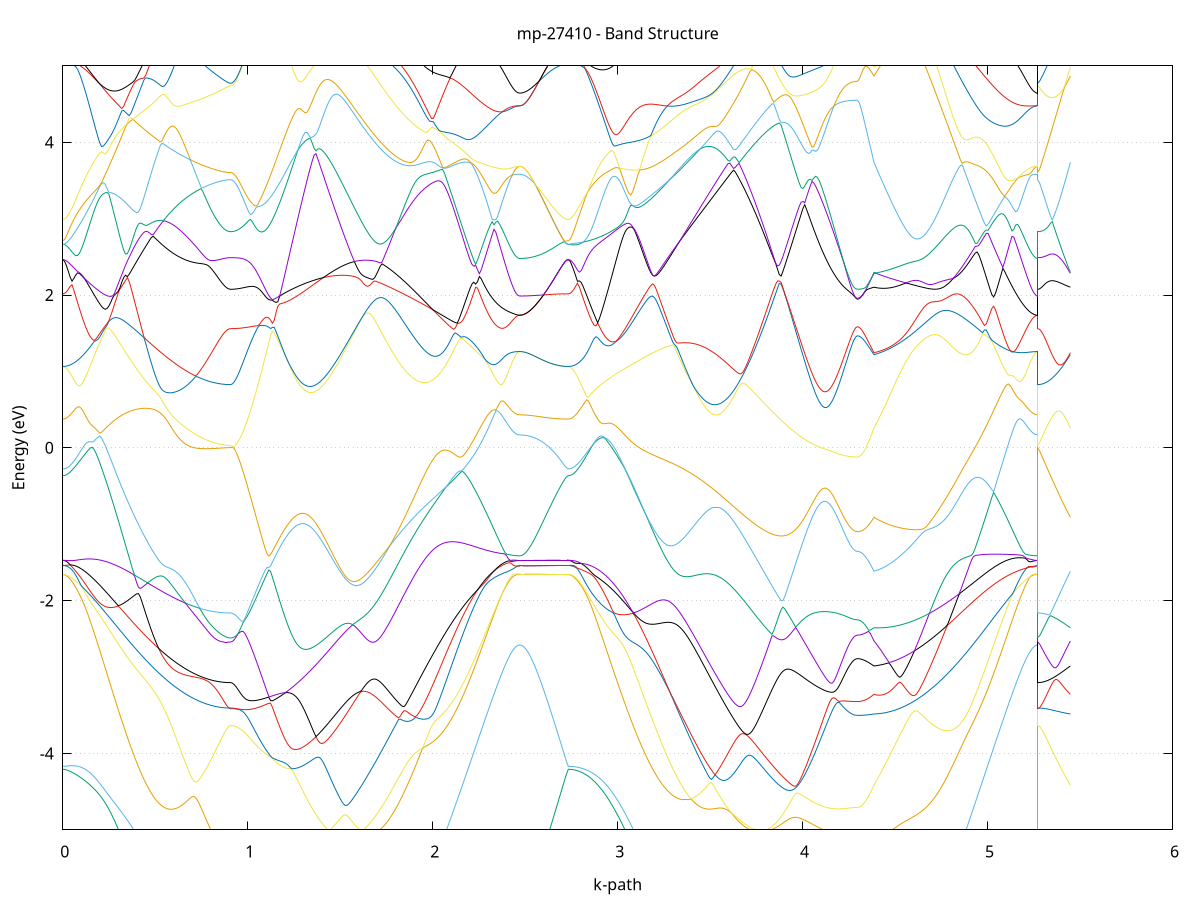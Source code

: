 set title 'mp-27410 - Band Structure'
set xlabel 'k-path'
set ylabel 'Energy (eV)'
set grid y
set yrange [-5:5]
set terminal png size 800,600
set output 'mp-27410_bands_gnuplot.png'
plot '-' using 1:2 with lines notitle, '-' using 1:2 with lines notitle, '-' using 1:2 with lines notitle, '-' using 1:2 with lines notitle, '-' using 1:2 with lines notitle, '-' using 1:2 with lines notitle, '-' using 1:2 with lines notitle, '-' using 1:2 with lines notitle, '-' using 1:2 with lines notitle, '-' using 1:2 with lines notitle, '-' using 1:2 with lines notitle, '-' using 1:2 with lines notitle, '-' using 1:2 with lines notitle, '-' using 1:2 with lines notitle, '-' using 1:2 with lines notitle, '-' using 1:2 with lines notitle, '-' using 1:2 with lines notitle, '-' using 1:2 with lines notitle, '-' using 1:2 with lines notitle, '-' using 1:2 with lines notitle, '-' using 1:2 with lines notitle, '-' using 1:2 with lines notitle, '-' using 1:2 with lines notitle, '-' using 1:2 with lines notitle, '-' using 1:2 with lines notitle, '-' using 1:2 with lines notitle, '-' using 1:2 with lines notitle, '-' using 1:2 with lines notitle, '-' using 1:2 with lines notitle, '-' using 1:2 with lines notitle, '-' using 1:2 with lines notitle, '-' using 1:2 with lines notitle, '-' using 1:2 with lines notitle, '-' using 1:2 with lines notitle, '-' using 1:2 with lines notitle, '-' using 1:2 with lines notitle, '-' using 1:2 with lines notitle, '-' using 1:2 with lines notitle, '-' using 1:2 with lines notitle, '-' using 1:2 with lines notitle, '-' using 1:2 with lines notitle, '-' using 1:2 with lines notitle, '-' using 1:2 with lines notitle, '-' using 1:2 with lines notitle, '-' using 1:2 with lines notitle, '-' using 1:2 with lines notitle, '-' using 1:2 with lines notitle, '-' using 1:2 with lines notitle, '-' using 1:2 with lines notitle, '-' using 1:2 with lines notitle, '-' using 1:2 with lines notitle, '-' using 1:2 with lines notitle, '-' using 1:2 with lines notitle, '-' using 1:2 with lines notitle, '-' using 1:2 with lines notitle, '-' using 1:2 with lines notitle, '-' using 1:2 with lines notitle, '-' using 1:2 with lines notitle, '-' using 1:2 with lines notitle, '-' using 1:2 with lines notitle, '-' using 1:2 with lines notitle, '-' using 1:2 with lines notitle, '-' using 1:2 with lines notitle, '-' using 1:2 with lines notitle
0.000000 -21.888831
0.009967 -21.888931
0.019934 -21.888931
0.029900 -21.888931
0.039867 -21.889031
0.049834 -21.889031
0.059801 -21.889131
0.069768 -21.889231
0.079735 -21.889231
0.089701 -21.889431
0.099668 -21.889531
0.109635 -21.889631
0.119602 -21.889731
0.129569 -21.889931
0.139536 -21.890131
0.149502 -21.890331
0.159469 -21.890531
0.169436 -21.890731
0.179403 -21.890931
0.189370 -21.891131
0.199337 -21.891431
0.209303 -21.891631
0.219270 -21.891931
0.229237 -21.892231
0.239204 -21.892531
0.249171 -21.892831
0.259138 -21.893131
0.269104 -21.893431
0.279071 -21.893731
0.289038 -21.894131
0.299005 -21.894431
0.308972 -21.894831
0.318939 -21.895231
0.328905 -21.895631
0.338872 -21.896031
0.348839 -21.896431
0.358806 -21.896831
0.368773 -21.897231
0.378740 -21.897631
0.388706 -21.898031
0.398673 -21.898531
0.408640 -21.898931
0.418607 -21.899331
0.428574 -21.899831
0.438540 -21.900231
0.448507 -21.900731
0.458474 -21.901131
0.468441 -21.901631
0.478408 -21.902131
0.488375 -21.902531
0.498341 -21.903031
0.508308 -21.903431
0.518275 -21.903931
0.528242 -21.904331
0.538209 -21.904831
0.548176 -21.905231
0.558142 -21.905731
0.568109 -21.906131
0.578076 -21.906531
0.588043 -21.907031
0.598010 -21.907431
0.607977 -21.907831
0.617943 -21.908231
0.627910 -21.908631
0.637877 -21.909031
0.647844 -21.909331
0.657811 -21.909731
0.667778 -21.910131
0.677744 -21.910431
0.687711 -21.910831
0.697678 -21.911131
0.707645 -21.911431
0.717612 -21.911731
0.727579 -21.912031
0.737545 -21.912331
0.747512 -21.912531
0.757479 -21.912831
0.767446 -21.913031
0.777413 -21.913231
0.787379 -21.913431
0.797346 -21.913631
0.807313 -21.913831
0.817280 -21.913931
0.827247 -21.914131
0.837214 -21.914231
0.847180 -21.914331
0.857147 -21.914431
0.867114 -21.914531
0.877081 -21.914531
0.887048 -21.914631
0.897015 -21.914631
0.906981 -21.914631
0.906981 -21.914631
0.916814 -21.914631
0.926647 -21.914631
0.936480 -21.914531
0.946313 -21.914531
0.956146 -21.914531
0.965979 -21.914431
0.975811 -21.914331
0.985644 -21.914231
0.995477 -21.914231
1.005310 -21.914131
1.015143 -21.914031
1.024976 -21.913831
1.034808 -21.913731
1.044641 -21.913631
1.054474 -21.913431
1.064307 -21.913331
1.074140 -21.913231
1.083973 -21.913031
1.093806 -21.912831
1.103638 -21.912731
1.113471 -21.912531
1.123304 -21.912431
1.133137 -21.912231
1.142970 -21.912031
1.152803 -21.911931
1.162636 -21.911731
1.172468 -21.911631
1.182301 -21.911431
1.192134 -21.911331
1.201967 -21.911131
1.211800 -21.911031
1.221633 -21.910831
1.231466 -21.910731
1.241298 -21.910631
1.251131 -21.910531
1.260964 -21.910331
1.270797 -21.910231
1.280630 -21.910131
1.290463 -21.910131
1.300295 -21.910031
1.310128 -21.909931
1.319961 -21.909831
1.329794 -21.909831
1.339627 -21.909731
1.349460 -21.909731
1.359293 -21.909731
1.369125 -21.909631
1.378958 -21.909631
1.388791 -21.909631
1.398624 -21.909631
1.408457 -21.909631
1.418290 -21.909631
1.428123 -21.909631
1.437955 -21.909631
1.447788 -21.909631
1.447788 -21.909631
1.457718 -21.909631
1.467648 -21.909631
1.477578 -21.909631
1.487508 -21.909631
1.497439 -21.909631
1.507369 -21.909631
1.517299 -21.909531
1.527229 -21.909531
1.537159 -21.909531
1.547089 -21.909531
1.557019 -21.909531
1.566949 -21.909431
1.576879 -21.909431
1.586809 -21.909431
1.596739 -21.909331
1.606669 -21.909231
1.616599 -21.909231
1.626529 -21.909131
1.636459 -21.909031
1.646389 -21.908931
1.656320 -21.908831
1.666250 -21.908731
1.676180 -21.908631
1.686110 -21.908431
1.696040 -21.908331
1.705970 -21.908131
1.715900 -21.908031
1.725830 -21.907831
1.735760 -21.907631
1.745690 -21.907431
1.755620 -21.907231
1.765550 -21.907031
1.775480 -21.906831
1.785410 -21.906631
1.795340 -21.906331
1.805270 -21.906131
1.815200 -21.905831
1.825131 -21.905531
1.835061 -21.905331
1.844991 -21.905031
1.854921 -21.904731
1.864851 -21.904431
1.874781 -21.904131
1.884711 -21.903831
1.894641 -21.903531
1.904571 -21.903131
1.914501 -21.902831
1.924431 -21.902531
1.934361 -21.902131
1.944291 -21.901831
1.954221 -21.901531
1.964151 -21.901131
1.974081 -21.900831
1.984012 -21.900431
1.993942 -21.900131
2.003872 -21.899731
2.013802 -21.899331
2.023732 -21.899031
2.033662 -21.898631
2.043592 -21.898331
2.053522 -21.897931
2.063452 -21.897631
2.073382 -21.897231
2.083312 -21.896931
2.093242 -21.896531
2.103172 -21.896231
2.113102 -21.895831
2.123032 -21.895531
2.132962 -21.895231
2.142893 -21.894931
2.152823 -21.894531
2.162753 -21.894231
2.172683 -21.893931
2.182613 -21.893631
2.192543 -21.893331
2.202473 -21.893031
2.212403 -21.892831
2.222333 -21.892531
2.232263 -21.892231
2.242193 -21.892031
2.252123 -21.891731
2.262053 -21.891531
2.271983 -21.891331
2.281913 -21.891031
2.291843 -21.890831
2.301773 -21.890631
2.311704 -21.890531
2.321634 -21.890331
2.331564 -21.890131
2.341494 -21.890031
2.351424 -21.889831
2.361354 -21.889731
2.371284 -21.889631
2.381214 -21.889431
2.391144 -21.889331
2.401074 -21.889231
2.411004 -21.889231
2.420934 -21.889131
2.430864 -21.889131
2.440794 -21.889031
2.450724 -21.889031
2.460654 -21.889031
2.470585 -21.889031
2.470585 -21.889031
2.480312 -21.889031
2.490039 -21.889031
2.499766 -21.889031
2.509493 -21.889031
2.519220 -21.889031
2.528947 -21.888931
2.538674 -21.888931
2.548401 -21.888931
2.558128 -21.888931
2.567855 -21.888931
2.577582 -21.888931
2.587309 -21.888931
2.597037 -21.888931
2.606764 -21.888931
2.616491 -21.888931
2.626218 -21.888931
2.635945 -21.888931
2.645672 -21.888931
2.655399 -21.888931
2.665126 -21.888931
2.674853 -21.888931
2.684580 -21.888931
2.694307 -21.888931
2.704034 -21.888931
2.713762 -21.888931
2.723489 -21.888931
2.733216 -21.888831
2.733216 -21.888831
2.743142 -21.888931
2.753069 -21.888931
2.762995 -21.888931
2.772922 -21.889031
2.782848 -21.889031
2.792774 -21.889131
2.802701 -21.889231
2.812627 -21.889331
2.822554 -21.889431
2.832480 -21.889531
2.842407 -21.889631
2.852333 -21.889731
2.862260 -21.889931
2.872186 -21.890031
2.882113 -21.890231
2.892039 -21.890431
2.901966 -21.890631
2.911892 -21.890831
2.921818 -21.891031
2.931745 -21.891231
2.941671 -21.891531
2.951598 -21.891731
2.961524 -21.892031
2.971451 -21.892231
2.981377 -21.892531
2.991304 -21.892831
3.001230 -21.893031
3.011157 -21.893331
3.021083 -21.893631
3.031010 -21.893931
3.040936 -21.894231
3.050862 -21.894631
3.060789 -21.894931
3.070715 -21.895231
3.080642 -21.895631
3.090568 -21.895931
3.100495 -21.896231
3.110421 -21.896631
3.120348 -21.896931
3.130274 -21.897331
3.140201 -21.897631
3.150127 -21.898031
3.160054 -21.898431
3.169980 -21.898731
3.179906 -21.899131
3.189833 -21.899431
3.199759 -21.899831
3.209686 -21.900231
3.219612 -21.900531
3.229539 -21.900931
3.239465 -21.901231
3.249392 -21.901631
3.259318 -21.901931
3.269245 -21.902331
3.279171 -21.902631
3.289098 -21.902931
3.299024 -21.903331
3.308950 -21.903631
3.318877 -21.903931
3.328803 -21.904231
3.338730 -21.904531
3.348656 -21.904831
3.358583 -21.905131
3.368509 -21.905431
3.378436 -21.905731
3.388362 -21.905931
3.398289 -21.906231
3.408215 -21.906531
3.418142 -21.906731
3.428068 -21.906931
3.437994 -21.907131
3.447921 -21.907431
3.457847 -21.907631
3.467774 -21.907731
3.477700 -21.907931
3.487627 -21.908131
3.497553 -21.908331
3.507480 -21.908431
3.517406 -21.908631
3.527333 -21.908731
3.537259 -21.908831
3.547186 -21.908931
3.557112 -21.909031
3.567038 -21.909131
3.576965 -21.909231
3.586891 -21.909331
3.596818 -21.909331
3.606744 -21.909431
3.616671 -21.909431
3.626597 -21.909531
3.636524 -21.909531
3.646450 -21.909531
3.656377 -21.909631
3.666303 -21.909631
3.676230 -21.909631
3.686156 -21.909631
3.696082 -21.909631
3.706009 -21.909631
3.715935 -21.909631
3.725862 -21.909631
3.735788 -21.909631
3.745715 -21.909631
3.755641 -21.909631
3.765568 -21.909631
3.775494 -21.909631
3.785421 -21.909631
3.785421 -21.909631
3.795255 -21.909631
3.805090 -21.909631
3.814924 -21.909631
3.824759 -21.909631
3.834594 -21.909631
3.844428 -21.909731
3.854263 -21.909731
3.864097 -21.909731
3.873932 -21.909831
3.883766 -21.909931
3.893601 -21.909931
3.903436 -21.910031
3.913270 -21.910131
3.923105 -21.910231
3.932939 -21.910331
3.942774 -21.910431
3.952608 -21.910531
3.962443 -21.910631
3.972278 -21.910831
3.982112 -21.910931
3.991947 -21.911031
4.001781 -21.911231
4.011616 -21.911331
4.021451 -21.911531
4.031285 -21.911731
4.041120 -21.911831
4.050954 -21.912031
4.060789 -21.912131
4.070623 -21.912331
4.080458 -21.912431
4.090293 -21.912631
4.100127 -21.912831
4.109962 -21.912931
4.119796 -21.913131
4.129631 -21.913231
4.139465 -21.913431
4.149300 -21.913531
4.159135 -21.913631
4.168969 -21.913831
4.178804 -21.913931
4.188638 -21.914031
4.198473 -21.914131
4.208308 -21.914231
4.218142 -21.914331
4.227977 -21.914431
4.237811 -21.914431
4.247646 -21.914531
4.257480 -21.914531
4.267315 -21.914631
4.277150 -21.914631
4.286984 -21.914631
4.296819 -21.914631
4.296819 -21.914631
4.306727 -21.914631
4.316635 -21.914631
4.326544 -21.914631
4.336452 -21.914631
4.346360 -21.914631
4.356269 -21.914631
4.366177 -21.914631
4.376085 -21.914631
4.385994 -21.914631
4.385994 -21.914631
4.395946 -21.914531
4.405899 -21.914531
4.415851 -21.914431
4.425804 -21.914331
4.435756 -21.914231
4.445708 -21.914131
4.455661 -21.913931
4.465613 -21.913831
4.475566 -21.913631
4.485518 -21.913431
4.495471 -21.913231
4.505423 -21.913031
4.515376 -21.912731
4.525328 -21.912531
4.535280 -21.912231
4.545233 -21.911931
4.555185 -21.911631
4.565138 -21.911331
4.575090 -21.911031
4.585043 -21.910631
4.594995 -21.910331
4.604948 -21.909931
4.614900 -21.909631
4.624852 -21.909231
4.634805 -21.908831
4.644757 -21.908431
4.654710 -21.908031
4.664662 -21.907631
4.674615 -21.907231
4.684567 -21.906831
4.694520 -21.906331
4.704472 -21.905931
4.714424 -21.905531
4.724377 -21.905031
4.734329 -21.904631
4.744282 -21.904131
4.754234 -21.903731
4.764187 -21.903231
4.774139 -21.902831
4.784092 -21.902331
4.794044 -21.901931
4.803996 -21.901431
4.813949 -21.900931
4.823901 -21.900531
4.833854 -21.900031
4.843806 -21.899631
4.853759 -21.899231
4.863711 -21.898731
4.873664 -21.898331
4.883616 -21.897931
4.893568 -21.897531
4.903521 -21.897031
4.913473 -21.896631
4.923426 -21.896231
4.933378 -21.895831
4.943331 -21.895531
4.953283 -21.895131
4.963236 -21.894731
4.973188 -21.894431
4.983140 -21.894031
4.993093 -21.893731
5.003045 -21.893431
5.012998 -21.893031
5.022950 -21.892731
5.032903 -21.892431
5.042855 -21.892231
5.052808 -21.891931
5.062760 -21.891631
5.072713 -21.891431
5.082665 -21.891131
5.092617 -21.890931
5.102570 -21.890731
5.112522 -21.890531
5.122475 -21.890331
5.132427 -21.890131
5.142380 -21.890031
5.152332 -21.889831
5.162284 -21.889731
5.172237 -21.889631
5.182189 -21.889431
5.192142 -21.889331
5.202094 -21.889331
5.212047 -21.889231
5.221999 -21.889131
5.231952 -21.889131
5.241904 -21.889031
5.251856 -21.889031
5.261809 -21.889031
5.271761 -21.889031
5.271761 -21.914631
5.281534 -21.914631
5.291307 -21.914631
5.301080 -21.914631
5.310852 -21.914631
5.320625 -21.914631
5.330398 -21.914631
5.340170 -21.914631
5.349943 -21.914631
5.359716 -21.914631
5.369488 -21.914631
5.379261 -21.914631
5.389034 -21.914631
5.398807 -21.914631
5.408579 -21.914631
5.418352 -21.914631
5.428125 -21.914631
5.437897 -21.914631
5.447670 -21.914631
e
0.000000 -21.888831
0.009967 -21.888831
0.019934 -21.888831
0.029900 -21.888831
0.039867 -21.888831
0.049834 -21.888731
0.059801 -21.888631
0.069768 -21.888631
0.079735 -21.888531
0.089701 -21.888431
0.099668 -21.888331
0.109635 -21.888131
0.119602 -21.888031
0.129569 -21.887931
0.139536 -21.887731
0.149502 -21.887631
0.159469 -21.887431
0.169436 -21.887231
0.179403 -21.887131
0.189370 -21.886931
0.199337 -21.886731
0.209303 -21.886531
0.219270 -21.886331
0.229237 -21.886231
0.239204 -21.886031
0.249171 -21.885831
0.259138 -21.885631
0.269104 -21.885531
0.279071 -21.885331
0.289038 -21.885231
0.299005 -21.885031
0.308972 -21.884931
0.318939 -21.884831
0.328905 -21.884631
0.338872 -21.884531
0.348839 -21.884531
0.358806 -21.884431
0.368773 -21.884331
0.378740 -21.884331
0.388706 -21.884331
0.398673 -21.884431
0.408640 -21.884631
0.418607 -21.884931
0.428574 -21.885131
0.438540 -21.885431
0.448507 -21.885631
0.458474 -21.885831
0.468441 -21.886131
0.478408 -21.886331
0.488375 -21.886531
0.498341 -21.886831
0.508308 -21.887031
0.518275 -21.887231
0.528242 -21.887531
0.538209 -21.887731
0.548176 -21.887931
0.558142 -21.888131
0.568109 -21.888331
0.578076 -21.888531
0.588043 -21.888731
0.598010 -21.888931
0.607977 -21.889131
0.617943 -21.889331
0.627910 -21.889531
0.637877 -21.889731
0.647844 -21.889931
0.657811 -21.890031
0.667778 -21.890231
0.677744 -21.890431
0.687711 -21.890531
0.697678 -21.890731
0.707645 -21.890831
0.717612 -21.891031
0.727579 -21.891131
0.737545 -21.891231
0.747512 -21.891331
0.757479 -21.891531
0.767446 -21.891631
0.777413 -21.891731
0.787379 -21.891831
0.797346 -21.891831
0.807313 -21.891931
0.817280 -21.892031
0.827247 -21.892131
0.837214 -21.892131
0.847180 -21.892231
0.857147 -21.892231
0.867114 -21.892231
0.877081 -21.892331
0.887048 -21.892331
0.897015 -21.892331
0.906981 -21.892331
0.906981 -21.892331
0.916814 -21.892331
0.926647 -21.892331
0.936480 -21.892331
0.946313 -21.892231
0.956146 -21.892231
0.965979 -21.892131
0.975811 -21.892131
0.985644 -21.892031
0.995477 -21.891931
1.005310 -21.891831
1.015143 -21.891731
1.024976 -21.891631
1.034808 -21.891531
1.044641 -21.891431
1.054474 -21.891331
1.064307 -21.891231
1.074140 -21.891031
1.083973 -21.890931
1.093806 -21.890831
1.103638 -21.890731
1.113471 -21.890531
1.123304 -21.890431
1.133137 -21.890331
1.142970 -21.890231
1.152803 -21.890131
1.162636 -21.890031
1.172468 -21.889931
1.182301 -21.889831
1.192134 -21.889731
1.201967 -21.889731
1.211800 -21.889631
1.221633 -21.889631
1.231466 -21.889531
1.241298 -21.889531
1.251131 -21.889531
1.260964 -21.889531
1.270797 -21.889531
1.280630 -21.889631
1.290463 -21.889631
1.300295 -21.889731
1.310128 -21.889731
1.319961 -21.889831
1.329794 -21.889931
1.339627 -21.889931
1.349460 -21.890031
1.359293 -21.890131
1.369125 -21.890331
1.378958 -21.890431
1.388791 -21.890531
1.398624 -21.890631
1.408457 -21.890731
1.418290 -21.890931
1.428123 -21.891031
1.437955 -21.891131
1.447788 -21.891331
1.447788 -21.891331
1.457718 -21.891431
1.467648 -21.891531
1.477578 -21.891731
1.487508 -21.891831
1.497439 -21.891931
1.507369 -21.892031
1.517299 -21.892131
1.527229 -21.892331
1.537159 -21.892431
1.547089 -21.892531
1.557019 -21.892631
1.566949 -21.892731
1.576879 -21.892731
1.586809 -21.892831
1.596739 -21.892931
1.606669 -21.892931
1.616599 -21.893031
1.626529 -21.893031
1.636459 -21.893131
1.646389 -21.893131
1.656320 -21.893131
1.666250 -21.893131
1.676180 -21.893131
1.686110 -21.893131
1.696040 -21.893131
1.705970 -21.893131
1.715900 -21.893131
1.725830 -21.893031
1.735760 -21.893031
1.745690 -21.892931
1.755620 -21.892931
1.765550 -21.892831
1.775480 -21.892731
1.785410 -21.892631
1.795340 -21.892531
1.805270 -21.892431
1.815200 -21.892331
1.825131 -21.892131
1.835061 -21.892031
1.844991 -21.891931
1.854921 -21.891731
1.864851 -21.891531
1.874781 -21.891431
1.884711 -21.891231
1.894641 -21.891031
1.904571 -21.890831
1.914501 -21.890631
1.924431 -21.890431
1.934361 -21.890231
1.944291 -21.890031
1.954221 -21.889831
1.964151 -21.889631
1.974081 -21.889431
1.984012 -21.889231
1.993942 -21.888931
2.003872 -21.888731
2.013802 -21.888531
2.023732 -21.888331
2.033662 -21.888031
2.043592 -21.887831
2.053522 -21.887631
2.063452 -21.887431
2.073382 -21.887231
2.083312 -21.887031
2.093242 -21.886831
2.103172 -21.886631
2.113102 -21.886431
2.123032 -21.886331
2.132962 -21.886231
2.142893 -21.886131
2.152823 -21.886031
2.162753 -21.885931
2.172683 -21.885931
2.182613 -21.885931
2.192543 -21.885931
2.202473 -21.886031
2.212403 -21.886131
2.222333 -21.886131
2.232263 -21.886331
2.242193 -21.886431
2.252123 -21.886531
2.262053 -21.886731
2.271983 -21.886931
2.281913 -21.887031
2.291843 -21.887231
2.301773 -21.887331
2.311704 -21.887531
2.321634 -21.887731
2.331564 -21.887831
2.341494 -21.888031
2.351424 -21.888131
2.361354 -21.888231
2.371284 -21.888331
2.381214 -21.888531
2.391144 -21.888631
2.401074 -21.888631
2.411004 -21.888731
2.420934 -21.888831
2.430864 -21.888931
2.440794 -21.888931
2.450724 -21.888931
2.460654 -21.888931
2.470585 -21.889031
2.470585 -21.889031
2.480312 -21.889031
2.490039 -21.889031
2.499766 -21.889031
2.509493 -21.889031
2.519220 -21.888931
2.528947 -21.888931
2.538674 -21.888931
2.548401 -21.888931
2.558128 -21.888931
2.567855 -21.888931
2.577582 -21.888931
2.587309 -21.888931
2.597037 -21.888931
2.606764 -21.888931
2.616491 -21.888931
2.626218 -21.888931
2.635945 -21.888931
2.645672 -21.888931
2.655399 -21.888931
2.665126 -21.888931
2.674853 -21.888931
2.684580 -21.888931
2.694307 -21.888931
2.704034 -21.888931
2.713762 -21.888931
2.723489 -21.888831
2.733216 -21.888831
2.733216 -21.888831
2.743142 -21.888831
2.753069 -21.888831
2.762995 -21.888831
2.772922 -21.888831
2.782848 -21.888731
2.792774 -21.888631
2.802701 -21.888631
2.812627 -21.888531
2.822554 -21.888431
2.832480 -21.888331
2.842407 -21.888231
2.852333 -21.888031
2.862260 -21.887931
2.872186 -21.887831
2.882113 -21.887631
2.892039 -21.887531
2.901966 -21.887331
2.911892 -21.887231
2.921818 -21.887031
2.931745 -21.886931
2.941671 -21.886731
2.951598 -21.886631
2.961524 -21.886531
2.971451 -21.886431
2.981377 -21.886331
2.991304 -21.886231
3.001230 -21.886131
3.011157 -21.886131
3.021083 -21.886031
3.031010 -21.886031
3.040936 -21.886131
3.050862 -21.886131
3.060789 -21.886231
3.070715 -21.886331
3.080642 -21.886431
3.090568 -21.886631
3.100495 -21.886731
3.110421 -21.886931
3.120348 -21.887031
3.130274 -21.887231
3.140201 -21.887431
3.150127 -21.887631
3.160054 -21.887831
3.169980 -21.888031
3.179906 -21.888231
3.189833 -21.888431
3.199759 -21.888631
3.209686 -21.888831
3.219612 -21.889031
3.229539 -21.889231
3.239465 -21.889431
3.249392 -21.889631
3.259318 -21.889731
3.269245 -21.889931
3.279171 -21.890131
3.289098 -21.890331
3.299024 -21.890431
3.308950 -21.890631
3.318877 -21.890731
3.328803 -21.890831
3.338730 -21.891031
3.348656 -21.891131
3.358583 -21.891231
3.368509 -21.891331
3.378436 -21.891431
3.388362 -21.891531
3.398289 -21.891531
3.408215 -21.891631
3.418142 -21.891731
3.428068 -21.891731
3.437994 -21.891731
3.447921 -21.891831
3.457847 -21.891831
3.467774 -21.891831
3.477700 -21.891831
3.487627 -21.891731
3.497553 -21.891731
3.507480 -21.891731
3.517406 -21.891631
3.527333 -21.891631
3.537259 -21.891531
3.547186 -21.891431
3.557112 -21.891431
3.567038 -21.891331
3.576965 -21.891231
3.586891 -21.891131
3.596818 -21.891031
3.606744 -21.890831
3.616671 -21.890731
3.626597 -21.890631
3.636524 -21.890431
3.646450 -21.890331
3.656377 -21.890131
3.666303 -21.890031
3.676230 -21.889831
3.686156 -21.889731
3.696082 -21.889631
3.706009 -21.889831
3.715935 -21.890031
3.725862 -21.890231
3.735788 -21.890431
3.745715 -21.890631
3.755641 -21.890731
3.765568 -21.890931
3.775494 -21.891031
3.785421 -21.891131
3.785421 -21.891131
3.795255 -21.891231
3.805090 -21.891331
3.814924 -21.891431
3.824759 -21.891531
3.834594 -21.891631
3.844428 -21.891631
3.854263 -21.891731
3.864097 -21.891731
3.873932 -21.891731
3.883766 -21.891731
3.893601 -21.891731
3.903436 -21.891731
3.913270 -21.891631
3.923105 -21.891631
3.932939 -21.891531
3.942774 -21.891431
3.952608 -21.891431
3.962443 -21.891331
3.972278 -21.891231
3.982112 -21.891131
3.991947 -21.890931
4.001781 -21.890831
4.011616 -21.890731
4.021451 -21.890631
4.031285 -21.890431
4.041120 -21.890331
4.050954 -21.890131
4.060789 -21.890031
4.070623 -21.889831
4.080458 -21.889731
4.090293 -21.889931
4.100127 -21.890131
4.109962 -21.890231
4.119796 -21.890431
4.129631 -21.890631
4.139465 -21.890831
4.149300 -21.890931
4.159135 -21.891131
4.168969 -21.891231
4.178804 -21.891431
4.188638 -21.891531
4.198473 -21.891631
4.208308 -21.891731
4.218142 -21.891831
4.227977 -21.891931
4.237811 -21.892031
4.247646 -21.892131
4.257480 -21.892131
4.267315 -21.892231
4.277150 -21.892231
4.286984 -21.892231
4.296819 -21.892231
4.296819 -21.892231
4.306727 -21.892231
4.316635 -21.892231
4.326544 -21.892231
4.336452 -21.892231
4.346360 -21.892231
4.356269 -21.892231
4.366177 -21.892231
4.376085 -21.892231
4.385994 -21.892231
4.385994 -21.892231
4.395946 -21.892231
4.405899 -21.892231
4.415851 -21.892231
4.425804 -21.892231
4.435756 -21.892131
4.445708 -21.892131
4.455661 -21.892031
4.465613 -21.892031
4.475566 -21.891931
4.485518 -21.891931
4.495471 -21.891831
4.505423 -21.891731
4.515376 -21.891631
4.525328 -21.891531
4.535280 -21.891431
4.545233 -21.891331
4.555185 -21.891231
4.565138 -21.891131
4.575090 -21.890931
4.585043 -21.890831
4.594995 -21.890731
4.604948 -21.890531
4.614900 -21.890431
4.624852 -21.890231
4.634805 -21.890031
4.644757 -21.889931
4.654710 -21.889731
4.664662 -21.889531
4.674615 -21.889331
4.684567 -21.889131
4.694520 -21.888931
4.704472 -21.888731
4.714424 -21.888531
4.724377 -21.888331
4.734329 -21.888131
4.744282 -21.887831
4.754234 -21.887631
4.764187 -21.887431
4.774139 -21.887231
4.784092 -21.886931
4.794044 -21.886731
4.803996 -21.886431
4.813949 -21.886231
4.823901 -21.885931
4.833854 -21.885731
4.843806 -21.885531
4.853759 -21.885231
4.863711 -21.885031
4.873664 -21.884731
4.883616 -21.884531
4.893568 -21.884331
4.903521 -21.884331
4.913473 -21.884331
4.923426 -21.884431
4.933378 -21.884531
4.943331 -21.884631
4.953283 -21.884731
4.963236 -21.884831
4.973188 -21.884931
4.983140 -21.885131
4.993093 -21.885231
5.003045 -21.885431
5.012998 -21.885631
5.022950 -21.885831
5.032903 -21.885931
5.042855 -21.886131
5.052808 -21.886331
5.062760 -21.886531
5.072713 -21.886731
5.082665 -21.886931
5.092617 -21.887131
5.102570 -21.887331
5.112522 -21.887431
5.122475 -21.887631
5.132427 -21.887831
5.142380 -21.887931
5.152332 -21.888131
5.162284 -21.888231
5.172237 -21.888331
5.182189 -21.888431
5.192142 -21.888631
5.202094 -21.888631
5.212047 -21.888731
5.221999 -21.888831
5.231952 -21.888931
5.241904 -21.888931
5.251856 -21.888931
5.261809 -21.888931
5.271761 -21.889031
5.271761 -21.892331
5.281534 -21.892331
5.291307 -21.892331
5.301080 -21.892331
5.310852 -21.892331
5.320625 -21.892331
5.330398 -21.892331
5.340170 -21.892331
5.349943 -21.892331
5.359716 -21.892331
5.369488 -21.892331
5.379261 -21.892331
5.389034 -21.892331
5.398807 -21.892331
5.408579 -21.892331
5.418352 -21.892331
5.428125 -21.892331
5.437897 -21.892331
5.447670 -21.892231
e
0.000000 -21.878331
0.009967 -21.878331
0.019934 -21.878331
0.029900 -21.878431
0.039867 -21.878431
0.049834 -21.878431
0.059801 -21.878531
0.069768 -21.878531
0.079735 -21.878631
0.089701 -21.878631
0.099668 -21.878731
0.109635 -21.878831
0.119602 -21.878931
0.129569 -21.879031
0.139536 -21.879131
0.149502 -21.879331
0.159469 -21.879431
0.169436 -21.879531
0.179403 -21.879731
0.189370 -21.879831
0.199337 -21.880031
0.209303 -21.880231
0.219270 -21.880431
0.229237 -21.880631
0.239204 -21.880731
0.249171 -21.880931
0.259138 -21.881231
0.269104 -21.881431
0.279071 -21.881631
0.289038 -21.881831
0.299005 -21.882031
0.308972 -21.882331
0.318939 -21.882531
0.328905 -21.882731
0.338872 -21.882931
0.348839 -21.883231
0.358806 -21.883431
0.368773 -21.883731
0.378740 -21.883931
0.388706 -21.884131
0.398673 -21.884231
0.408640 -21.884231
0.418607 -21.884231
0.428574 -21.884331
0.438540 -21.884331
0.448507 -21.884331
0.458474 -21.884331
0.468441 -21.884431
0.478408 -21.884531
0.488375 -21.884531
0.498341 -21.884631
0.508308 -21.884731
0.518275 -21.884731
0.528242 -21.884831
0.538209 -21.884931
0.548176 -21.885031
0.558142 -21.885131
0.568109 -21.885131
0.578076 -21.885231
0.588043 -21.885331
0.598010 -21.885431
0.607977 -21.885531
0.617943 -21.885631
0.627910 -21.885731
0.637877 -21.885731
0.647844 -21.885831
0.657811 -21.885931
0.667778 -21.886031
0.677744 -21.886131
0.687711 -21.886231
0.697678 -21.886231
0.707645 -21.886331
0.717612 -21.886431
0.727579 -21.886431
0.737545 -21.886531
0.747512 -21.886631
0.757479 -21.886631
0.767446 -21.886731
0.777413 -21.886731
0.787379 -21.886831
0.797346 -21.886831
0.807313 -21.886931
0.817280 -21.886931
0.827247 -21.886931
0.837214 -21.887031
0.847180 -21.887031
0.857147 -21.887031
0.867114 -21.887031
0.877081 -21.887031
0.887048 -21.887131
0.897015 -21.887131
0.906981 -21.887131
0.906981 -21.887131
0.916814 -21.887131
0.926647 -21.887131
0.936480 -21.887131
0.946313 -21.887131
0.956146 -21.887231
0.965979 -21.887231
0.975811 -21.887231
0.985644 -21.887331
0.995477 -21.887331
1.005310 -21.887431
1.015143 -21.887531
1.024976 -21.887531
1.034808 -21.887631
1.044641 -21.887731
1.054474 -21.887831
1.064307 -21.887931
1.074140 -21.887931
1.083973 -21.888031
1.093806 -21.888131
1.103638 -21.888231
1.113471 -21.888331
1.123304 -21.888431
1.133137 -21.888531
1.142970 -21.888631
1.152803 -21.888731
1.162636 -21.888731
1.172468 -21.888831
1.182301 -21.888931
1.192134 -21.889031
1.201967 -21.889031
1.211800 -21.889131
1.221633 -21.889131
1.231466 -21.889231
1.241298 -21.889231
1.251131 -21.889331
1.260964 -21.889331
1.270797 -21.889331
1.280630 -21.889331
1.290463 -21.889331
1.300295 -21.889331
1.310128 -21.889331
1.319961 -21.889331
1.329794 -21.889231
1.339627 -21.889231
1.349460 -21.889131
1.359293 -21.889031
1.369125 -21.889031
1.378958 -21.888931
1.388791 -21.888831
1.398624 -21.888731
1.408457 -21.888531
1.418290 -21.888431
1.428123 -21.888331
1.437955 -21.888131
1.447788 -21.888031
1.447788 -21.888031
1.457718 -21.887831
1.467648 -21.887731
1.477578 -21.887531
1.487508 -21.887331
1.497439 -21.887231
1.507369 -21.887031
1.517299 -21.886831
1.527229 -21.886631
1.537159 -21.886431
1.547089 -21.886231
1.557019 -21.886131
1.566949 -21.885931
1.576879 -21.885731
1.586809 -21.885531
1.596739 -21.885331
1.606669 -21.885131
1.616599 -21.884931
1.626529 -21.884731
1.636459 -21.884531
1.646389 -21.884331
1.656320 -21.884131
1.666250 -21.883931
1.676180 -21.883731
1.686110 -21.883531
1.696040 -21.883331
1.705970 -21.883131
1.715900 -21.883031
1.725830 -21.882831
1.735760 -21.882631
1.745690 -21.882431
1.755620 -21.882331
1.765550 -21.882131
1.775480 -21.881931
1.785410 -21.881831
1.795340 -21.881631
1.805270 -21.881531
1.815200 -21.881331
1.825131 -21.881231
1.835061 -21.881131
1.844991 -21.880931
1.854921 -21.880831
1.864851 -21.880731
1.874781 -21.880531
1.884711 -21.880431
1.894641 -21.880331
1.904571 -21.880231
1.914501 -21.880131
1.924431 -21.879931
1.934361 -21.879831
1.944291 -21.879731
1.954221 -21.879631
1.964151 -21.879531
1.974081 -21.879431
1.984012 -21.879331
1.993942 -21.879231
2.003872 -21.879131
2.013802 -21.879031
2.023732 -21.878931
2.033662 -21.878831
2.043592 -21.878731
2.053522 -21.878831
2.063452 -21.879031
2.073382 -21.879231
2.083312 -21.879431
2.093242 -21.879631
2.103172 -21.879831
2.113102 -21.879931
2.123032 -21.880131
2.132962 -21.880231
2.142893 -21.880331
2.152823 -21.880431
2.162753 -21.880531
2.172683 -21.880531
2.182613 -21.880631
2.192543 -21.880531
2.202473 -21.880531
2.212403 -21.880531
2.222333 -21.880431
2.232263 -21.880331
2.242193 -21.880231
2.252123 -21.880131
2.262053 -21.880031
2.271983 -21.879831
2.281913 -21.879731
2.291843 -21.879631
2.301773 -21.879531
2.311704 -21.879331
2.321634 -21.879231
2.331564 -21.879131
2.341494 -21.879031
2.351424 -21.878931
2.361354 -21.878831
2.371284 -21.878731
2.381214 -21.878631
2.391144 -21.878531
2.401074 -21.878531
2.411004 -21.878431
2.420934 -21.878431
2.430864 -21.878331
2.440794 -21.878331
2.450724 -21.878331
2.460654 -21.878331
2.470585 -21.878331
2.470585 -21.878331
2.480312 -21.878331
2.490039 -21.878331
2.499766 -21.878331
2.509493 -21.878331
2.519220 -21.878331
2.528947 -21.878331
2.538674 -21.878331
2.548401 -21.878331
2.558128 -21.878331
2.567855 -21.878331
2.577582 -21.878331
2.587309 -21.878331
2.597037 -21.878331
2.606764 -21.878331
2.616491 -21.878331
2.626218 -21.878331
2.635945 -21.878331
2.645672 -21.878331
2.655399 -21.878331
2.665126 -21.878331
2.674853 -21.878331
2.684580 -21.878331
2.694307 -21.878331
2.704034 -21.878331
2.713762 -21.878331
2.723489 -21.878331
2.733216 -21.878331
2.733216 -21.878331
2.743142 -21.878331
2.753069 -21.878331
2.762995 -21.878431
2.772922 -21.878431
2.782848 -21.878431
2.792774 -21.878531
2.802701 -21.878531
2.812627 -21.878631
2.822554 -21.878631
2.832480 -21.878731
2.842407 -21.878831
2.852333 -21.878931
2.862260 -21.879031
2.872186 -21.879131
2.882113 -21.879231
2.892039 -21.879331
2.901966 -21.879431
2.911892 -21.879531
2.921818 -21.879631
2.931745 -21.879831
2.941671 -21.879931
2.951598 -21.880031
2.961524 -21.880131
2.971451 -21.880231
2.981377 -21.880231
2.991304 -21.880331
3.001230 -21.880331
3.011157 -21.880431
3.021083 -21.880431
3.031010 -21.880431
3.040936 -21.880331
3.050862 -21.880231
3.060789 -21.880231
3.070715 -21.880031
3.080642 -21.879931
3.090568 -21.879831
3.100495 -21.879631
3.110421 -21.879431
3.120348 -21.879331
3.130274 -21.879131
3.140201 -21.878931
3.150127 -21.878731
3.160054 -21.878731
3.169980 -21.878831
3.179906 -21.878931
3.189833 -21.879031
3.199759 -21.879131
3.209686 -21.879331
3.219612 -21.879431
3.229539 -21.879531
3.239465 -21.879731
3.249392 -21.879831
3.259318 -21.880031
3.269245 -21.880131
3.279171 -21.880331
3.289098 -21.880431
3.299024 -21.880631
3.308950 -21.880831
3.318877 -21.880931
3.328803 -21.881131
3.338730 -21.881331
3.348656 -21.881531
3.358583 -21.881731
3.368509 -21.881831
3.378436 -21.882031
3.388362 -21.882231
3.398289 -21.882531
3.408215 -21.882731
3.418142 -21.882931
3.428068 -21.883131
3.437994 -21.883331
3.447921 -21.883631
3.457847 -21.883831
3.467774 -21.884031
3.477700 -21.884331
3.487627 -21.884531
3.497553 -21.884831
3.507480 -21.885031
3.517406 -21.885231
3.527333 -21.885531
3.537259 -21.885831
3.547186 -21.886031
3.557112 -21.886331
3.567038 -21.886531
3.576965 -21.886831
3.586891 -21.887031
3.596818 -21.887331
3.606744 -21.887531
3.616671 -21.887831
3.626597 -21.888031
3.636524 -21.888331
3.646450 -21.888531
3.656377 -21.888731
3.666303 -21.889031
3.676230 -21.889231
3.686156 -21.889431
3.696082 -21.889531
3.706009 -21.889431
3.715935 -21.889231
3.725862 -21.889031
3.735788 -21.888931
3.745715 -21.888731
3.755641 -21.888631
3.765568 -21.888431
3.775494 -21.888331
3.785421 -21.888231
3.785421 -21.888231
3.795255 -21.888031
3.805090 -21.887931
3.814924 -21.887831
3.824759 -21.887731
3.834594 -21.887631
3.844428 -21.887631
3.854263 -21.887531
3.864097 -21.887531
3.873932 -21.887431
3.883766 -21.887431
3.893601 -21.887431
3.903436 -21.887431
3.913270 -21.887531
3.923105 -21.887531
3.932939 -21.887631
3.942774 -21.887631
3.952608 -21.887731
3.962443 -21.887831
3.972278 -21.887931
3.982112 -21.888031
3.991947 -21.888231
4.001781 -21.888331
4.011616 -21.888531
4.021451 -21.888631
4.031285 -21.888831
4.041120 -21.889031
4.050954 -21.889231
4.060789 -21.889331
4.070623 -21.889531
4.080458 -21.889731
4.090293 -21.889531
4.100127 -21.889431
4.109962 -21.889331
4.119796 -21.889131
4.129631 -21.889031
4.139465 -21.888831
4.149300 -21.888731
4.159135 -21.888631
4.168969 -21.888531
4.178804 -21.888431
4.188638 -21.888331
4.198473 -21.888231
4.208308 -21.888131
4.218142 -21.888031
4.227977 -21.887931
4.237811 -21.887931
4.247646 -21.887831
4.257480 -21.887831
4.267315 -21.887731
4.277150 -21.887731
4.286984 -21.887731
4.296819 -21.887731
4.296819 -21.887731
4.306727 -21.887731
4.316635 -21.887731
4.326544 -21.887631
4.336452 -21.887631
4.346360 -21.887631
4.356269 -21.887631
4.366177 -21.887631
4.376085 -21.887531
4.385994 -21.887531
4.385994 -21.887531
4.395946 -21.887531
4.405899 -21.887531
4.415851 -21.887531
4.425804 -21.887531
4.435756 -21.887431
4.445708 -21.887431
4.455661 -21.887431
4.465613 -21.887331
4.475566 -21.887331
4.485518 -21.887231
4.495471 -21.887231
4.505423 -21.887131
4.515376 -21.887131
4.525328 -21.887031
4.535280 -21.887031
4.545233 -21.886931
4.555185 -21.886831
4.565138 -21.886731
4.575090 -21.886731
4.585043 -21.886631
4.594995 -21.886531
4.604948 -21.886431
4.614900 -21.886331
4.624852 -21.886231
4.634805 -21.886131
4.644757 -21.886031
4.654710 -21.885931
4.664662 -21.885831
4.674615 -21.885731
4.684567 -21.885631
4.694520 -21.885531
4.704472 -21.885431
4.714424 -21.885331
4.724377 -21.885231
4.734329 -21.885131
4.744282 -21.885031
4.754234 -21.884931
4.764187 -21.884931
4.774139 -21.884831
4.784092 -21.884731
4.794044 -21.884631
4.803996 -21.884531
4.813949 -21.884531
4.823901 -21.884431
4.833854 -21.884431
4.843806 -21.884331
4.853759 -21.884331
4.863711 -21.884331
4.873664 -21.884331
4.883616 -21.884331
4.893568 -21.884231
4.903521 -21.884031
4.913473 -21.883731
4.923426 -21.883531
4.933378 -21.883231
4.943331 -21.883031
4.953283 -21.882731
4.963236 -21.882531
4.973188 -21.882231
4.983140 -21.882031
4.993093 -21.881831
5.003045 -21.881531
5.012998 -21.881331
5.022950 -21.881131
5.032903 -21.880931
5.042855 -21.880731
5.052808 -21.880531
5.062760 -21.880331
5.072713 -21.880131
5.082665 -21.879931
5.092617 -21.879831
5.102570 -21.879631
5.112522 -21.879431
5.122475 -21.879331
5.132427 -21.879231
5.142380 -21.879031
5.152332 -21.878931
5.162284 -21.878831
5.172237 -21.878731
5.182189 -21.878631
5.192142 -21.878531
5.202094 -21.878531
5.212047 -21.878431
5.221999 -21.878431
5.231952 -21.878331
5.241904 -21.878331
5.251856 -21.878331
5.261809 -21.878331
5.271761 -21.878331
5.271761 -21.887131
5.281534 -21.887131
5.291307 -21.887131
5.301080 -21.887131
5.310852 -21.887131
5.320625 -21.887131
5.330398 -21.887131
5.340170 -21.887231
5.349943 -21.887231
5.359716 -21.887231
5.369488 -21.887331
5.379261 -21.887331
5.389034 -21.887331
5.398807 -21.887431
5.408579 -21.887431
5.418352 -21.887431
5.428125 -21.887531
5.437897 -21.887531
5.447670 -21.887531
e
0.000000 -21.878331
0.009967 -21.878331
0.019934 -21.878331
0.029900 -21.878331
0.039867 -21.878331
0.049834 -21.878231
0.059801 -21.878231
0.069768 -21.878131
0.079735 -21.878131
0.089701 -21.878031
0.099668 -21.877931
0.109635 -21.877931
0.119602 -21.877831
0.129569 -21.877731
0.139536 -21.877631
0.149502 -21.877631
0.159469 -21.877531
0.169436 -21.877431
0.179403 -21.877331
0.189370 -21.877331
0.199337 -21.877231
0.209303 -21.877131
0.219270 -21.877031
0.229237 -21.877031
0.239204 -21.876931
0.249171 -21.876831
0.259138 -21.876731
0.269104 -21.876631
0.279071 -21.876731
0.289038 -21.876831
0.299005 -21.877031
0.308972 -21.877131
0.318939 -21.877331
0.328905 -21.877431
0.338872 -21.877631
0.348839 -21.877731
0.358806 -21.877931
0.368773 -21.878031
0.378740 -21.878231
0.388706 -21.878431
0.398673 -21.878531
0.408640 -21.878731
0.418607 -21.878931
0.428574 -21.879131
0.438540 -21.879231
0.448507 -21.879431
0.458474 -21.879631
0.468441 -21.879831
0.478408 -21.879931
0.488375 -21.880131
0.498341 -21.880331
0.508308 -21.880531
0.518275 -21.880731
0.528242 -21.880831
0.538209 -21.881031
0.548176 -21.881231
0.558142 -21.881431
0.568109 -21.881631
0.578076 -21.881731
0.588043 -21.881931
0.598010 -21.882131
0.607977 -21.882331
0.617943 -21.882431
0.627910 -21.882631
0.637877 -21.882831
0.647844 -21.882931
0.657811 -21.883131
0.667778 -21.883231
0.677744 -21.883431
0.687711 -21.883531
0.697678 -21.883631
0.707645 -21.883831
0.717612 -21.883931
0.727579 -21.884031
0.737545 -21.884231
0.747512 -21.884331
0.757479 -21.884431
0.767446 -21.884531
0.777413 -21.884631
0.787379 -21.884631
0.797346 -21.884731
0.807313 -21.884831
0.817280 -21.884931
0.827247 -21.884931
0.837214 -21.885031
0.847180 -21.885031
0.857147 -21.885131
0.867114 -21.885131
0.877081 -21.885131
0.887048 -21.885131
0.897015 -21.885231
0.906981 -21.885231
0.906981 -21.885231
0.916814 -21.885131
0.926647 -21.885131
0.936480 -21.885131
0.946313 -21.885031
0.956146 -21.884931
0.965979 -21.884831
0.975811 -21.884731
0.985644 -21.884631
0.995477 -21.884431
1.005310 -21.884331
1.015143 -21.884131
1.024976 -21.883931
1.034808 -21.883731
1.044641 -21.883431
1.054474 -21.883231
1.064307 -21.882931
1.074140 -21.882631
1.083973 -21.882331
1.093806 -21.882031
1.103638 -21.881731
1.113471 -21.881331
1.123304 -21.881031
1.133137 -21.880631
1.142970 -21.880231
1.152803 -21.879831
1.162636 -21.879431
1.172468 -21.878931
1.182301 -21.878531
1.192134 -21.878031
1.201967 -21.877531
1.211800 -21.877131
1.221633 -21.876631
1.231466 -21.876031
1.241298 -21.875531
1.251131 -21.875031
1.260964 -21.874531
1.270797 -21.873931
1.280630 -21.873431
1.290463 -21.873131
1.300295 -21.873231
1.310128 -21.873231
1.319961 -21.873331
1.329794 -21.873331
1.339627 -21.873331
1.349460 -21.873431
1.359293 -21.873431
1.369125 -21.873431
1.378958 -21.873431
1.388791 -21.873431
1.398624 -21.873531
1.408457 -21.873531
1.418290 -21.873531
1.428123 -21.873531
1.437955 -21.873531
1.447788 -21.873531
1.447788 -21.873531
1.457718 -21.873531
1.467648 -21.873531
1.477578 -21.873531
1.487508 -21.873531
1.497439 -21.873431
1.507369 -21.873431
1.517299 -21.873531
1.527229 -21.873531
1.537159 -21.873531
1.547089 -21.873531
1.557019 -21.873531
1.566949 -21.873531
1.576879 -21.873531
1.586809 -21.873531
1.596739 -21.873531
1.606669 -21.873531
1.616599 -21.873631
1.626529 -21.873631
1.636459 -21.873631
1.646389 -21.873731
1.656320 -21.873731
1.666250 -21.873831
1.676180 -21.873831
1.686110 -21.873931
1.696040 -21.873931
1.705970 -21.874031
1.715900 -21.874131
1.725830 -21.874231
1.735760 -21.874231
1.745690 -21.874331
1.755620 -21.874431
1.765550 -21.874531
1.775480 -21.874631
1.785410 -21.874731
1.795340 -21.874831
1.805270 -21.874931
1.815200 -21.875031
1.825131 -21.875131
1.835061 -21.875231
1.844991 -21.875331
1.854921 -21.875431
1.864851 -21.875531
1.874781 -21.875531
1.884711 -21.875631
1.894641 -21.875731
1.904571 -21.875831
1.914501 -21.875831
1.924431 -21.876031
1.934361 -21.876231
1.944291 -21.876431
1.954221 -21.876631
1.964151 -21.876831
1.974081 -21.877031
1.984012 -21.877331
1.993942 -21.877531
2.003872 -21.877731
2.013802 -21.877931
2.023732 -21.878131
2.033662 -21.878331
2.043592 -21.878631
2.053522 -21.878631
2.063452 -21.878631
2.073382 -21.878531
2.083312 -21.878431
2.093242 -21.878331
2.103172 -21.878231
2.113102 -21.878231
2.123032 -21.878131
2.132962 -21.878031
2.142893 -21.878031
2.152823 -21.877931
2.162753 -21.877831
2.172683 -21.877831
2.182613 -21.877731
2.192543 -21.877731
2.202473 -21.877731
2.212403 -21.877631
2.222333 -21.877631
2.232263 -21.877631
2.242193 -21.877631
2.252123 -21.877631
2.262053 -21.877631
2.271983 -21.877631
2.281913 -21.877631
2.291843 -21.877631
2.301773 -21.877731
2.311704 -21.877731
2.321634 -21.877731
2.331564 -21.877831
2.341494 -21.877831
2.351424 -21.877931
2.361354 -21.877931
2.371284 -21.878031
2.381214 -21.878031
2.391144 -21.878131
2.401074 -21.878131
2.411004 -21.878131
2.420934 -21.878231
2.430864 -21.878231
2.440794 -21.878231
2.450724 -21.878231
2.460654 -21.878231
2.470585 -21.878331
2.470585 -21.878331
2.480312 -21.878331
2.490039 -21.878331
2.499766 -21.878331
2.509493 -21.878331
2.519220 -21.878331
2.528947 -21.878331
2.538674 -21.878331
2.548401 -21.878331
2.558128 -21.878331
2.567855 -21.878331
2.577582 -21.878331
2.587309 -21.878331
2.597037 -21.878331
2.606764 -21.878331
2.616491 -21.878331
2.626218 -21.878331
2.635945 -21.878331
2.645672 -21.878331
2.655399 -21.878331
2.665126 -21.878331
2.674853 -21.878331
2.684580 -21.878331
2.694307 -21.878331
2.704034 -21.878331
2.713762 -21.878331
2.723489 -21.878331
2.733216 -21.878331
2.733216 -21.878331
2.743142 -21.878331
2.753069 -21.878331
2.762995 -21.878331
2.772922 -21.878331
2.782848 -21.878231
2.792774 -21.878231
2.802701 -21.878131
2.812627 -21.878131
2.822554 -21.878031
2.832480 -21.877931
2.842407 -21.877931
2.852333 -21.877831
2.862260 -21.877831
2.872186 -21.877731
2.882113 -21.877631
2.892039 -21.877631
2.901966 -21.877531
2.911892 -21.877531
2.921818 -21.877531
2.931745 -21.877431
2.941671 -21.877431
2.951598 -21.877431
2.961524 -21.877431
2.971451 -21.877431
2.981377 -21.877431
2.991304 -21.877431
3.001230 -21.877431
3.011157 -21.877531
3.021083 -21.877531
3.031010 -21.877631
3.040936 -21.877631
3.050862 -21.877731
3.060789 -21.877731
3.070715 -21.877831
3.080642 -21.877931
3.090568 -21.878031
3.100495 -21.878131
3.110421 -21.878131
3.120348 -21.878231
3.130274 -21.878331
3.140201 -21.878431
3.150127 -21.878531
3.160054 -21.878531
3.169980 -21.878331
3.179906 -21.878131
3.189833 -21.877931
3.199759 -21.877731
3.209686 -21.877431
3.219612 -21.877231
3.229539 -21.877031
3.239465 -21.876831
3.249392 -21.876631
3.259318 -21.876431
3.269245 -21.876231
3.279171 -21.876031
3.289098 -21.875931
3.299024 -21.875831
3.308950 -21.875731
3.318877 -21.875631
3.328803 -21.875531
3.338730 -21.875531
3.348656 -21.875431
3.358583 -21.875331
3.368509 -21.875231
3.378436 -21.875131
3.388362 -21.875031
3.398289 -21.874931
3.408215 -21.874831
3.418142 -21.874731
3.428068 -21.874631
3.437994 -21.874531
3.447921 -21.874431
3.457847 -21.874331
3.467774 -21.874231
3.477700 -21.874131
3.487627 -21.874031
3.497553 -21.874031
3.507480 -21.873931
3.517406 -21.873831
3.527333 -21.873731
3.537259 -21.873731
3.547186 -21.873631
3.557112 -21.873631
3.567038 -21.873531
3.576965 -21.873531
3.586891 -21.873531
3.596818 -21.873431
3.606744 -21.873431
3.616671 -21.873431
3.626597 -21.873431
3.636524 -21.873431
3.646450 -21.873431
3.656377 -21.873431
3.666303 -21.873431
3.676230 -21.873431
3.686156 -21.873431
3.696082 -21.873431
3.706009 -21.873431
3.715935 -21.873431
3.725862 -21.873431
3.735788 -21.873431
3.745715 -21.873431
3.755641 -21.873531
3.765568 -21.873531
3.775494 -21.873531
3.785421 -21.873531
3.785421 -21.873531
3.795255 -21.873531
3.805090 -21.873431
3.814924 -21.873431
3.824759 -21.873431
3.834594 -21.873431
3.844428 -21.873331
3.854263 -21.873331
3.864097 -21.873231
3.873932 -21.873231
3.883766 -21.873131
3.893601 -21.873031
3.903436 -21.873031
3.913270 -21.872931
3.923105 -21.873431
3.932939 -21.873931
3.942774 -21.874531
3.952608 -21.875031
3.962443 -21.875531
3.972278 -21.876131
3.982112 -21.876631
3.991947 -21.877131
4.001781 -21.877631
4.011616 -21.878031
4.021451 -21.878531
4.031285 -21.878931
4.041120 -21.879431
4.050954 -21.879831
4.060789 -21.880231
4.070623 -21.880631
4.080458 -21.881031
4.090293 -21.881331
4.100127 -21.881731
4.109962 -21.882031
4.119796 -21.882331
4.129631 -21.882631
4.139465 -21.882931
4.149300 -21.883231
4.159135 -21.883531
4.168969 -21.883731
4.178804 -21.883931
4.188638 -21.884131
4.198473 -21.884331
4.208308 -21.884531
4.218142 -21.884631
4.227977 -21.884731
4.237811 -21.884931
4.247646 -21.885031
4.257480 -21.885031
4.267315 -21.885131
4.277150 -21.885231
4.286984 -21.885231
4.296819 -21.885231
4.296819 -21.885231
4.306727 -21.885231
4.316635 -21.885231
4.326544 -21.885231
4.336452 -21.885231
4.346360 -21.885231
4.356269 -21.885231
4.366177 -21.885231
4.376085 -21.885231
4.385994 -21.885231
4.385994 -21.885231
4.395946 -21.885231
4.405899 -21.885131
4.415851 -21.885131
4.425804 -21.885131
4.435756 -21.885031
4.445708 -21.885031
4.455661 -21.884931
4.465613 -21.884831
4.475566 -21.884831
4.485518 -21.884731
4.495471 -21.884631
4.505423 -21.884531
4.515376 -21.884431
4.525328 -21.884331
4.535280 -21.884231
4.545233 -21.884131
4.555185 -21.884031
4.565138 -21.883831
4.575090 -21.883731
4.585043 -21.883631
4.594995 -21.883431
4.604948 -21.883331
4.614900 -21.883131
4.624852 -21.883031
4.634805 -21.882831
4.644757 -21.882631
4.654710 -21.882531
4.664662 -21.882331
4.674615 -21.882131
4.684567 -21.882031
4.694520 -21.881831
4.704472 -21.881631
4.714424 -21.881431
4.724377 -21.881331
4.734329 -21.881131
4.744282 -21.880931
4.754234 -21.880731
4.764187 -21.880531
4.774139 -21.880331
4.784092 -21.880231
4.794044 -21.880031
4.803996 -21.879831
4.813949 -21.879631
4.823901 -21.879431
4.833854 -21.879231
4.843806 -21.879131
4.853759 -21.878931
4.863711 -21.878731
4.873664 -21.878531
4.883616 -21.878431
4.893568 -21.878231
4.903521 -21.878031
4.913473 -21.877931
4.923426 -21.877731
4.933378 -21.877531
4.943331 -21.877431
4.953283 -21.877231
4.963236 -21.877131
4.973188 -21.876931
4.983140 -21.876831
4.993093 -21.876831
5.003045 -21.876931
5.012998 -21.876931
5.022950 -21.877031
5.032903 -21.877131
5.042855 -21.877231
5.052808 -21.877231
5.062760 -21.877331
5.072713 -21.877431
5.082665 -21.877431
5.092617 -21.877531
5.102570 -21.877531
5.112522 -21.877631
5.122475 -21.877731
5.132427 -21.877731
5.142380 -21.877831
5.152332 -21.877831
5.162284 -21.877931
5.172237 -21.877931
5.182189 -21.878031
5.192142 -21.878031
5.202094 -21.878131
5.212047 -21.878131
5.221999 -21.878231
5.231952 -21.878231
5.241904 -21.878231
5.251856 -21.878231
5.261809 -21.878231
5.271761 -21.878331
5.271761 -21.885231
5.281534 -21.885231
5.291307 -21.885231
5.301080 -21.885231
5.310852 -21.885231
5.320625 -21.885231
5.330398 -21.885231
5.340170 -21.885231
5.349943 -21.885231
5.359716 -21.885231
5.369488 -21.885231
5.379261 -21.885231
5.389034 -21.885231
5.398807 -21.885231
5.408579 -21.885231
5.418352 -21.885231
5.428125 -21.885231
5.437897 -21.885231
5.447670 -21.885231
e
0.000000 -21.873231
0.009967 -21.873231
0.019934 -21.873331
0.029900 -21.873431
0.039867 -21.873531
0.049834 -21.873631
0.059801 -21.873831
0.069768 -21.873931
0.079735 -21.874031
0.089701 -21.874231
0.099668 -21.874331
0.109635 -21.874431
0.119602 -21.874631
0.129569 -21.874731
0.139536 -21.874831
0.149502 -21.875031
0.159469 -21.875131
0.169436 -21.875231
0.179403 -21.875431
0.189370 -21.875531
0.199337 -21.875631
0.209303 -21.875731
0.219270 -21.875931
0.229237 -21.876031
0.239204 -21.876131
0.249171 -21.876331
0.259138 -21.876431
0.269104 -21.876531
0.279071 -21.876531
0.289038 -21.876431
0.299005 -21.876331
0.308972 -21.876231
0.318939 -21.876031
0.328905 -21.875931
0.338872 -21.875731
0.348839 -21.875631
0.358806 -21.875431
0.368773 -21.875231
0.378740 -21.875031
0.388706 -21.874831
0.398673 -21.874531
0.408640 -21.874331
0.418607 -21.874131
0.428574 -21.873831
0.438540 -21.873631
0.448507 -21.873331
0.458474 -21.873031
0.468441 -21.872831
0.478408 -21.872531
0.488375 -21.872231
0.498341 -21.872031
0.508308 -21.871731
0.518275 -21.871431
0.528242 -21.871231
0.538209 -21.870931
0.548176 -21.870731
0.558142 -21.870431
0.568109 -21.870231
0.578076 -21.870031
0.588043 -21.869831
0.598010 -21.869531
0.607977 -21.869331
0.617943 -21.869131
0.627910 -21.868931
0.637877 -21.868831
0.647844 -21.868631
0.657811 -21.868531
0.667778 -21.868631
0.677744 -21.868631
0.687711 -21.868731
0.697678 -21.868831
0.707645 -21.868831
0.717612 -21.868931
0.727579 -21.869031
0.737545 -21.869031
0.747512 -21.869131
0.757479 -21.869131
0.767446 -21.869231
0.777413 -21.869231
0.787379 -21.869331
0.797346 -21.869331
0.807313 -21.869431
0.817280 -21.869431
0.827247 -21.869431
0.837214 -21.869531
0.847180 -21.869531
0.857147 -21.869531
0.867114 -21.869531
0.877081 -21.869531
0.887048 -21.869531
0.897015 -21.869531
0.906981 -21.869631
0.906981 -21.869631
0.916814 -21.869631
0.926647 -21.869631
0.936480 -21.869631
0.946313 -21.869631
0.956146 -21.869631
0.965979 -21.869731
0.975811 -21.869731
0.985644 -21.869831
0.995477 -21.869831
1.005310 -21.869931
1.015143 -21.870031
1.024976 -21.870131
1.034808 -21.870231
1.044641 -21.870331
1.054474 -21.870431
1.064307 -21.870531
1.074140 -21.870631
1.083973 -21.870831
1.093806 -21.870931
1.103638 -21.871031
1.113471 -21.871231
1.123304 -21.871331
1.133137 -21.871431
1.142970 -21.871631
1.152803 -21.871731
1.162636 -21.871831
1.172468 -21.872031
1.182301 -21.872131
1.192134 -21.872231
1.201967 -21.872331
1.211800 -21.872431
1.221633 -21.872631
1.231466 -21.872731
1.241298 -21.872831
1.251131 -21.872831
1.260964 -21.872931
1.270797 -21.873031
1.280630 -21.873131
1.290463 -21.872831
1.300295 -21.872331
1.310128 -21.871731
1.319961 -21.871131
1.329794 -21.870631
1.339627 -21.870031
1.349460 -21.869431
1.359293 -21.868831
1.369125 -21.868331
1.378958 -21.867731
1.388791 -21.867231
1.398624 -21.866631
1.408457 -21.866131
1.418290 -21.865631
1.428123 -21.865331
1.437955 -21.865531
1.447788 -21.865731
1.447788 -21.865731
1.457718 -21.866031
1.467648 -21.866231
1.477578 -21.866431
1.487508 -21.866631
1.497439 -21.866931
1.507369 -21.867231
1.517299 -21.867531
1.527229 -21.867831
1.537159 -21.868131
1.547089 -21.868331
1.557019 -21.868631
1.566949 -21.868931
1.576879 -21.869131
1.586809 -21.869431
1.596739 -21.869631
1.606669 -21.869831
1.616599 -21.870131
1.626529 -21.870331
1.636459 -21.870531
1.646389 -21.870731
1.656320 -21.870931
1.666250 -21.871031
1.676180 -21.871231
1.686110 -21.871531
1.696040 -21.871731
1.705970 -21.871931
1.715900 -21.872131
1.725830 -21.872331
1.735760 -21.872531
1.745690 -21.872731
1.755620 -21.872831
1.765550 -21.873031
1.775480 -21.873231
1.785410 -21.873431
1.795340 -21.873631
1.805270 -21.873831
1.815200 -21.873931
1.825131 -21.874131
1.835061 -21.874331
1.844991 -21.874531
1.854921 -21.874631
1.864851 -21.874831
1.874781 -21.875031
1.884711 -21.875231
1.894641 -21.875431
1.904571 -21.875631
1.914501 -21.875831
1.924431 -21.875931
1.934361 -21.876031
1.944291 -21.876031
1.954221 -21.876131
1.964151 -21.876131
1.974081 -21.876231
1.984012 -21.876231
1.993942 -21.876231
2.003872 -21.876231
2.013802 -21.876331
2.023732 -21.876331
2.033662 -21.876331
2.043592 -21.876331
2.053522 -21.876331
2.063452 -21.876331
2.073382 -21.876331
2.083312 -21.876331
2.093242 -21.876231
2.103172 -21.876231
2.113102 -21.876231
2.123032 -21.876231
2.132962 -21.876131
2.142893 -21.876131
2.152823 -21.876131
2.162753 -21.876031
2.172683 -21.876031
2.182613 -21.875931
2.192543 -21.875931
2.202473 -21.875831
2.212403 -21.875731
2.222333 -21.875731
2.232263 -21.875631
2.242193 -21.875531
2.252123 -21.875431
2.262053 -21.875431
2.271983 -21.875331
2.281913 -21.875231
2.291843 -21.875131
2.301773 -21.875031
2.311704 -21.874931
2.321634 -21.874831
2.331564 -21.874731
2.341494 -21.874631
2.351424 -21.874431
2.361354 -21.874331
2.371284 -21.874231
2.381214 -21.874131
2.391144 -21.873931
2.401074 -21.873831
2.411004 -21.873731
2.420934 -21.873531
2.430864 -21.873431
2.440794 -21.873331
2.450724 -21.873231
2.460654 -21.873131
2.470585 -21.873131
2.470585 -21.873131
2.480312 -21.873131
2.490039 -21.873131
2.499766 -21.873131
2.509493 -21.873131
2.519220 -21.873131
2.528947 -21.873131
2.538674 -21.873131
2.548401 -21.873131
2.558128 -21.873131
2.567855 -21.873131
2.577582 -21.873131
2.587309 -21.873131
2.597037 -21.873131
2.606764 -21.873231
2.616491 -21.873231
2.626218 -21.873231
2.635945 -21.873231
2.645672 -21.873231
2.655399 -21.873231
2.665126 -21.873231
2.674853 -21.873231
2.684580 -21.873231
2.694307 -21.873231
2.704034 -21.873231
2.713762 -21.873231
2.723489 -21.873231
2.733216 -21.873231
2.733216 -21.873231
2.743142 -21.873231
2.753069 -21.873331
2.762995 -21.873431
2.772922 -21.873531
2.782848 -21.873631
2.792774 -21.873831
2.802701 -21.873931
2.812627 -21.874031
2.822554 -21.874131
2.832480 -21.874331
2.842407 -21.874431
2.852333 -21.874531
2.862260 -21.874631
2.872186 -21.874831
2.882113 -21.874931
2.892039 -21.875031
2.901966 -21.875131
2.911892 -21.875231
2.921818 -21.875331
2.931745 -21.875431
2.941671 -21.875531
2.951598 -21.875531
2.961524 -21.875631
2.971451 -21.875731
2.981377 -21.875831
2.991304 -21.875831
3.001230 -21.875931
3.011157 -21.875931
3.021083 -21.876031
3.031010 -21.876031
3.040936 -21.876131
3.050862 -21.876131
3.060789 -21.876231
3.070715 -21.876231
3.080642 -21.876231
3.090568 -21.876231
3.100495 -21.876331
3.110421 -21.876331
3.120348 -21.876331
3.130274 -21.876331
3.140201 -21.876331
3.150127 -21.876331
3.160054 -21.876331
3.169980 -21.876331
3.179906 -21.876331
3.189833 -21.876331
3.199759 -21.876231
3.209686 -21.876231
3.219612 -21.876231
3.229539 -21.876131
3.239465 -21.876131
3.249392 -21.876031
3.259318 -21.876031
3.269245 -21.875931
3.279171 -21.875931
3.289098 -21.875831
3.299024 -21.875631
3.308950 -21.875431
3.318877 -21.875231
3.328803 -21.875031
3.338730 -21.874831
3.348656 -21.874631
3.358583 -21.874431
3.368509 -21.874331
3.378436 -21.874131
3.388362 -21.873931
3.398289 -21.873731
3.408215 -21.873531
3.418142 -21.873331
3.428068 -21.873231
3.437994 -21.873031
3.447921 -21.872831
3.457847 -21.872631
3.467774 -21.872431
3.477700 -21.872231
3.487627 -21.872031
3.497553 -21.871831
3.507480 -21.871631
3.517406 -21.871431
3.527333 -21.871231
3.537259 -21.871131
3.547186 -21.870931
3.557112 -21.870731
3.567038 -21.870531
3.576965 -21.870331
3.586891 -21.870131
3.596818 -21.869931
3.606744 -21.869731
3.616671 -21.869531
3.626597 -21.869231
3.636524 -21.869031
3.646450 -21.868731
3.656377 -21.868431
3.666303 -21.868231
3.676230 -21.867931
3.686156 -21.867631
3.696082 -21.867331
3.706009 -21.867031
3.715935 -21.866731
3.725862 -21.866431
3.735788 -21.866231
3.745715 -21.865931
3.755641 -21.865731
3.765568 -21.865531
3.775494 -21.865331
3.785421 -21.865631
3.785421 -21.865631
3.795255 -21.866131
3.805090 -21.866631
3.814924 -21.867131
3.824759 -21.867731
3.834594 -21.868231
3.844428 -21.868831
3.854263 -21.869431
3.864097 -21.870031
3.873932 -21.870531
3.883766 -21.871131
3.893601 -21.871731
3.903436 -21.872331
3.913270 -21.872831
3.923105 -21.872831
3.932939 -21.872631
3.942774 -21.872531
3.952608 -21.872431
3.962443 -21.872331
3.972278 -21.872131
3.982112 -21.872031
3.991947 -21.871931
4.001781 -21.871731
4.011616 -21.871631
4.021451 -21.871431
4.031285 -21.871331
4.041120 -21.871131
4.050954 -21.871031
4.060789 -21.870931
4.070623 -21.870731
4.080458 -21.870631
4.090293 -21.870531
4.100127 -21.870431
4.109962 -21.870331
4.119796 -21.870231
4.129631 -21.870131
4.139465 -21.870031
4.149300 -21.869931
4.159135 -21.869931
4.168969 -21.869831
4.178804 -21.869831
4.188638 -21.869831
4.198473 -21.869731
4.208308 -21.869731
4.218142 -21.869731
4.227977 -21.869731
4.237811 -21.869731
4.247646 -21.869731
4.257480 -21.869731
4.267315 -21.869731
4.277150 -21.869631
4.286984 -21.869631
4.296819 -21.869631
4.296819 -21.869631
4.306727 -21.869631
4.316635 -21.869631
4.326544 -21.869631
4.336452 -21.869631
4.346360 -21.869631
4.356269 -21.869631
4.366177 -21.869631
4.376085 -21.869631
4.385994 -21.869631
4.385994 -21.869631
4.395946 -21.869631
4.405899 -21.869631
4.415851 -21.869631
4.425804 -21.869631
4.435756 -21.869631
4.445708 -21.869531
4.455661 -21.869531
4.465613 -21.869531
4.475566 -21.869431
4.485518 -21.869431
4.495471 -21.869331
4.505423 -21.869331
4.515376 -21.869231
4.525328 -21.869231
4.535280 -21.869131
4.545233 -21.869131
4.555185 -21.869031
4.565138 -21.868931
4.575090 -21.868931
4.585043 -21.868831
4.594995 -21.868731
4.604948 -21.868731
4.614900 -21.868631
4.624852 -21.868531
4.634805 -21.868531
4.644757 -21.868531
4.654710 -21.868731
4.664662 -21.868931
4.674615 -21.869131
4.684567 -21.869431
4.694520 -21.869631
4.704472 -21.869931
4.714424 -21.870131
4.724377 -21.870431
4.734329 -21.870731
4.744282 -21.870931
4.754234 -21.871231
4.764187 -21.871531
4.774139 -21.871831
4.784092 -21.872131
4.794044 -21.872431
4.803996 -21.872731
4.813949 -21.873031
4.823901 -21.873231
4.833854 -21.873531
4.843806 -21.873831
4.853759 -21.874131
4.863711 -21.874431
4.873664 -21.874631
4.883616 -21.874931
4.893568 -21.875131
4.903521 -21.875331
4.913473 -21.875531
4.923426 -21.875731
4.933378 -21.875931
4.943331 -21.876131
4.953283 -21.876331
4.963236 -21.876431
4.973188 -21.876531
4.983140 -21.876731
4.993093 -21.876631
5.003045 -21.876531
5.012998 -21.876331
5.022950 -21.876231
5.032903 -21.876131
5.042855 -21.875931
5.052808 -21.875831
5.062760 -21.875731
5.072713 -21.875531
5.082665 -21.875431
5.092617 -21.875331
5.102570 -21.875131
5.112522 -21.875031
5.122475 -21.874931
5.132427 -21.874731
5.142380 -21.874631
5.152332 -21.874531
5.162284 -21.874331
5.172237 -21.874231
5.182189 -21.874131
5.192142 -21.873931
5.202094 -21.873831
5.212047 -21.873731
5.221999 -21.873531
5.231952 -21.873431
5.241904 -21.873331
5.251856 -21.873231
5.261809 -21.873131
5.271761 -21.873131
5.271761 -21.869631
5.281534 -21.869631
5.291307 -21.869631
5.301080 -21.869631
5.310852 -21.869631
5.320625 -21.869631
5.330398 -21.869631
5.340170 -21.869631
5.349943 -21.869631
5.359716 -21.869631
5.369488 -21.869631
5.379261 -21.869631
5.389034 -21.869631
5.398807 -21.869631
5.408579 -21.869631
5.418352 -21.869631
5.428125 -21.869631
5.437897 -21.869631
5.447670 -21.869631
e
0.000000 -21.873231
0.009967 -21.873231
0.019934 -21.873231
0.029900 -21.873231
0.039867 -21.873231
0.049834 -21.873231
0.059801 -21.873131
0.069768 -21.873131
0.079735 -21.873031
0.089701 -21.873031
0.099668 -21.872931
0.109635 -21.872931
0.119602 -21.872831
0.129569 -21.872731
0.139536 -21.872631
0.149502 -21.872431
0.159469 -21.872331
0.169436 -21.872231
0.179403 -21.872031
0.189370 -21.871831
0.199337 -21.871631
0.209303 -21.871431
0.219270 -21.871131
0.229237 -21.870931
0.239204 -21.870631
0.249171 -21.870331
0.259138 -21.870131
0.269104 -21.869931
0.279071 -21.869831
0.289038 -21.869731
0.299005 -21.869531
0.308972 -21.869431
0.318939 -21.869231
0.328905 -21.869131
0.338872 -21.869031
0.348839 -21.868831
0.358806 -21.868731
0.368773 -21.868631
0.378740 -21.868531
0.388706 -21.868431
0.398673 -21.868331
0.408640 -21.868231
0.418607 -21.868131
0.428574 -21.868031
0.438540 -21.868031
0.448507 -21.867931
0.458474 -21.867931
0.468441 -21.867831
0.478408 -21.867831
0.488375 -21.867831
0.498341 -21.867831
0.508308 -21.867831
0.518275 -21.867831
0.528242 -21.867831
0.538209 -21.867831
0.548176 -21.867931
0.558142 -21.867931
0.568109 -21.867931
0.578076 -21.868031
0.588043 -21.868031
0.598010 -21.868131
0.607977 -21.868231
0.617943 -21.868231
0.627910 -21.868331
0.637877 -21.868431
0.647844 -21.868431
0.657811 -21.868431
0.667778 -21.868231
0.677744 -21.868131
0.687711 -21.867931
0.697678 -21.867831
0.707645 -21.867731
0.717612 -21.867531
0.727579 -21.867431
0.737545 -21.867331
0.747512 -21.867231
0.757479 -21.867131
0.767446 -21.867031
0.777413 -21.867031
0.787379 -21.866931
0.797346 -21.866831
0.807313 -21.866831
0.817280 -21.866731
0.827247 -21.866631
0.837214 -21.866631
0.847180 -21.866631
0.857147 -21.866531
0.867114 -21.866531
0.877081 -21.866531
0.887048 -21.866531
0.897015 -21.866531
0.906981 -21.866531
0.906981 -21.866531
0.916814 -21.866531
0.926647 -21.866531
0.936480 -21.866531
0.946313 -21.866431
0.956146 -21.866431
0.965979 -21.866431
0.975811 -21.866431
0.985644 -21.866431
0.995477 -21.866331
1.005310 -21.866331
1.015143 -21.866331
1.024976 -21.866231
1.034808 -21.866231
1.044641 -21.866131
1.054474 -21.866031
1.064307 -21.866031
1.074140 -21.865931
1.083973 -21.865831
1.093806 -21.865731
1.103638 -21.865631
1.113471 -21.865531
1.123304 -21.865431
1.133137 -21.865331
1.142970 -21.865231
1.152803 -21.865131
1.162636 -21.865031
1.172468 -21.864831
1.182301 -21.864731
1.192134 -21.864631
1.201967 -21.864531
1.211800 -21.864431
1.221633 -21.864331
1.231466 -21.864231
1.241298 -21.864131
1.251131 -21.864131
1.260964 -21.864031
1.270797 -21.864031
1.280630 -21.863931
1.290463 -21.863931
1.300295 -21.863931
1.310128 -21.863931
1.319961 -21.864031
1.329794 -21.864031
1.339627 -21.864131
1.349460 -21.864231
1.359293 -21.864331
1.369125 -21.864431
1.378958 -21.864531
1.388791 -21.864631
1.398624 -21.864831
1.408457 -21.865031
1.418290 -21.865131
1.428123 -21.865331
1.437955 -21.865231
1.447788 -21.865431
1.447788 -21.865431
1.457718 -21.865631
1.467648 -21.865931
1.477578 -21.866231
1.487508 -21.866631
1.497439 -21.866931
1.507369 -21.867131
1.517299 -21.867431
1.527229 -21.867631
1.537159 -21.867931
1.547089 -21.868131
1.557019 -21.868431
1.566949 -21.868631
1.576879 -21.868931
1.586809 -21.869131
1.596739 -21.869431
1.606669 -21.869631
1.616599 -21.869931
1.626529 -21.870131
1.636459 -21.870331
1.646389 -21.870631
1.656320 -21.870831
1.666250 -21.871031
1.676180 -21.871231
1.686110 -21.871331
1.696040 -21.871531
1.705970 -21.871631
1.715900 -21.871731
1.725830 -21.871831
1.735760 -21.871931
1.745690 -21.872031
1.755620 -21.872131
1.765550 -21.872231
1.775480 -21.872331
1.785410 -21.872331
1.795340 -21.872431
1.805270 -21.872431
1.815200 -21.872431
1.825131 -21.872431
1.835061 -21.872531
1.844991 -21.872531
1.854921 -21.872531
1.864851 -21.872531
1.874781 -21.872431
1.884711 -21.872431
1.894641 -21.872431
1.904571 -21.872431
1.914501 -21.872431
1.924431 -21.872331
1.934361 -21.872331
1.944291 -21.872331
1.954221 -21.872231
1.964151 -21.872231
1.974081 -21.872231
1.984012 -21.872131
1.993942 -21.872131
2.003872 -21.872131
2.013802 -21.872131
2.023732 -21.872031
2.033662 -21.872031
2.043592 -21.872031
2.053522 -21.872031
2.063452 -21.871931
2.073382 -21.871931
2.083312 -21.871931
2.093242 -21.871931
2.103172 -21.871931
2.113102 -21.871931
2.123032 -21.871931
2.132962 -21.871931
2.142893 -21.871931
2.152823 -21.871931
2.162753 -21.872031
2.172683 -21.872031
2.182613 -21.872031
2.192543 -21.872031
2.202473 -21.872031
2.212403 -21.872131
2.222333 -21.872131
2.232263 -21.872131
2.242193 -21.872231
2.252123 -21.872231
2.262053 -21.872331
2.271983 -21.872331
2.281913 -21.872331
2.291843 -21.872431
2.301773 -21.872431
2.311704 -21.872531
2.321634 -21.872531
2.331564 -21.872631
2.341494 -21.872731
2.351424 -21.872731
2.361354 -21.872831
2.371284 -21.872831
2.381214 -21.872931
2.391144 -21.872931
2.401074 -21.873031
2.411004 -21.873031
2.420934 -21.873031
2.430864 -21.873031
2.440794 -21.873131
2.450724 -21.873131
2.460654 -21.873131
2.470585 -21.873131
2.470585 -21.873131
2.480312 -21.873131
2.490039 -21.873131
2.499766 -21.873131
2.509493 -21.873131
2.519220 -21.873131
2.528947 -21.873131
2.538674 -21.873131
2.548401 -21.873131
2.558128 -21.873131
2.567855 -21.873131
2.577582 -21.873131
2.587309 -21.873131
2.597037 -21.873131
2.606764 -21.873231
2.616491 -21.873231
2.626218 -21.873231
2.635945 -21.873231
2.645672 -21.873231
2.655399 -21.873231
2.665126 -21.873231
2.674853 -21.873231
2.684580 -21.873231
2.694307 -21.873231
2.704034 -21.873231
2.713762 -21.873231
2.723489 -21.873231
2.733216 -21.873231
2.733216 -21.873231
2.743142 -21.873231
2.753069 -21.873231
2.762995 -21.873231
2.772922 -21.873231
2.782848 -21.873231
2.792774 -21.873131
2.802701 -21.873131
2.812627 -21.873131
2.822554 -21.873031
2.832480 -21.873031
2.842407 -21.872931
2.852333 -21.872931
2.862260 -21.872831
2.872186 -21.872831
2.882113 -21.872731
2.892039 -21.872731
2.901966 -21.872631
2.911892 -21.872531
2.921818 -21.872531
2.931745 -21.872431
2.941671 -21.872431
2.951598 -21.872331
2.961524 -21.872331
2.971451 -21.872231
2.981377 -21.872231
2.991304 -21.872131
3.001230 -21.872131
3.011157 -21.872131
3.021083 -21.872031
3.031010 -21.872031
3.040936 -21.872031
3.050862 -21.871931
3.060789 -21.871931
3.070715 -21.871931
3.080642 -21.871931
3.090568 -21.871931
3.100495 -21.871931
3.110421 -21.871931
3.120348 -21.871931
3.130274 -21.871931
3.140201 -21.871931
3.150127 -21.871931
3.160054 -21.871931
3.169980 -21.871931
3.179906 -21.872031
3.189833 -21.872031
3.199759 -21.872031
3.209686 -21.872031
3.219612 -21.872131
3.229539 -21.872131
3.239465 -21.872131
3.249392 -21.872231
3.259318 -21.872231
3.269245 -21.872231
3.279171 -21.872331
3.289098 -21.872331
3.299024 -21.872331
3.308950 -21.872431
3.318877 -21.872431
3.328803 -21.872431
3.338730 -21.872431
3.348656 -21.872431
3.358583 -21.872431
3.368509 -21.872431
3.378436 -21.872431
3.388362 -21.872431
3.398289 -21.872431
3.408215 -21.872331
3.418142 -21.872331
3.428068 -21.872231
3.437994 -21.872231
3.447921 -21.872131
3.457847 -21.872031
3.467774 -21.871931
3.477700 -21.871931
3.487627 -21.871731
3.497553 -21.871631
3.507480 -21.871531
3.517406 -21.871431
3.527333 -21.871231
3.537259 -21.871031
3.547186 -21.870731
3.557112 -21.870531
3.567038 -21.870331
3.576965 -21.870131
3.586891 -21.869831
3.596818 -21.869631
3.606744 -21.869331
3.616671 -21.869131
3.626597 -21.868931
3.636524 -21.868631
3.646450 -21.868431
3.656377 -21.868131
3.666303 -21.867931
3.676230 -21.867631
3.686156 -21.867431
3.696082 -21.867131
3.706009 -21.866931
3.715935 -21.866631
3.725862 -21.866431
3.735788 -21.866131
3.745715 -21.865831
3.755641 -21.865531
3.765568 -21.865331
3.775494 -21.865331
3.785421 -21.865131
3.785421 -21.865131
3.795255 -21.864931
3.805090 -21.864731
3.814924 -21.864631
3.824759 -21.864431
3.834594 -21.864331
3.844428 -21.864231
3.854263 -21.864031
3.864097 -21.863931
3.873932 -21.863931
3.883766 -21.863831
3.893601 -21.863831
3.903436 -21.863731
3.913270 -21.863731
3.923105 -21.863731
3.932939 -21.863831
3.942774 -21.863831
3.952608 -21.863831
3.962443 -21.863931
3.972278 -21.864031
3.982112 -21.864131
3.991947 -21.864231
4.001781 -21.864331
4.011616 -21.864431
4.021451 -21.864531
4.031285 -21.864631
4.041120 -21.864731
4.050954 -21.864831
4.060789 -21.864931
4.070623 -21.865131
4.080458 -21.865131
4.090293 -21.865231
4.100127 -21.865331
4.109962 -21.865431
4.119796 -21.865531
4.129631 -21.865531
4.139465 -21.865631
4.149300 -21.865631
4.159135 -21.865731
4.168969 -21.865731
4.178804 -21.865731
4.188638 -21.865731
4.198473 -21.865731
4.208308 -21.865731
4.218142 -21.865731
4.227977 -21.865731
4.237811 -21.865731
4.247646 -21.865731
4.257480 -21.865731
4.267315 -21.865731
4.277150 -21.865731
4.286984 -21.865731
4.296819 -21.865731
4.296819 -21.865731
4.306727 -21.865731
4.316635 -21.865731
4.326544 -21.865731
4.336452 -21.865731
4.346360 -21.865831
4.356269 -21.865831
4.366177 -21.865831
4.376085 -21.865831
4.385994 -21.865931
4.385994 -21.865931
4.395946 -21.865931
4.405899 -21.865931
4.415851 -21.865931
4.425804 -21.865931
4.435756 -21.866031
4.445708 -21.866031
4.455661 -21.866131
4.465613 -21.866131
4.475566 -21.866231
4.485518 -21.866231
4.495471 -21.866331
4.505423 -21.866431
4.515376 -21.866531
4.525328 -21.866631
4.535280 -21.866731
4.545233 -21.866831
4.555185 -21.866931
4.565138 -21.867131
4.575090 -21.867231
4.585043 -21.867431
4.594995 -21.867531
4.604948 -21.867731
4.614900 -21.867931
4.624852 -21.868131
4.634805 -21.868331
4.644757 -21.868431
4.654710 -21.868331
4.664662 -21.868331
4.674615 -21.868231
4.684567 -21.868231
4.694520 -21.868131
4.704472 -21.868131
4.714424 -21.868031
4.724377 -21.868031
4.734329 -21.867931
4.744282 -21.867931
4.754234 -21.867931
4.764187 -21.867931
4.774139 -21.867931
4.784092 -21.867931
4.794044 -21.867931
4.803996 -21.867931
4.813949 -21.868031
4.823901 -21.868031
4.833854 -21.868131
4.843806 -21.868131
4.853759 -21.868231
4.863711 -21.868331
4.873664 -21.868431
4.883616 -21.868531
4.893568 -21.868631
4.903521 -21.868731
4.913473 -21.868831
4.923426 -21.869031
4.933378 -21.869131
4.943331 -21.869231
4.953283 -21.869431
4.963236 -21.869531
4.973188 -21.869631
4.983140 -21.869831
4.993093 -21.869931
5.003045 -21.870031
5.012998 -21.870231
5.022950 -21.870331
5.032903 -21.870431
5.042855 -21.870631
5.052808 -21.870931
5.062760 -21.871131
5.072713 -21.871331
5.082665 -21.871531
5.092617 -21.871731
5.102570 -21.871931
5.112522 -21.872131
5.122475 -21.872231
5.132427 -21.872431
5.142380 -21.872531
5.152332 -21.872631
5.162284 -21.872731
5.172237 -21.872831
5.182189 -21.872831
5.192142 -21.872931
5.202094 -21.872931
5.212047 -21.873031
5.221999 -21.873031
5.231952 -21.873031
5.241904 -21.873131
5.251856 -21.873131
5.261809 -21.873131
5.271761 -21.873131
5.271761 -21.866531
5.281534 -21.866531
5.291307 -21.866531
5.301080 -21.866431
5.310852 -21.866431
5.320625 -21.866431
5.330398 -21.866431
5.340170 -21.866331
5.349943 -21.866331
5.359716 -21.866331
5.369488 -21.866231
5.379261 -21.866231
5.389034 -21.866131
5.398807 -21.866131
5.408579 -21.866031
5.418352 -21.866031
5.428125 -21.866031
5.437897 -21.865931
5.447670 -21.865931
e
0.000000 -21.871931
0.009967 -21.871931
0.019934 -21.871931
0.029900 -21.871931
0.039867 -21.871931
0.049834 -21.871931
0.059801 -21.871831
0.069768 -21.871831
0.079735 -21.871831
0.089701 -21.871731
0.099668 -21.871731
0.109635 -21.871631
0.119602 -21.871531
0.129569 -21.871531
0.139536 -21.871431
0.149502 -21.871331
0.159469 -21.871231
0.169436 -21.871131
0.179403 -21.871031
0.189370 -21.870931
0.199337 -21.870831
0.209303 -21.870731
0.219270 -21.870631
0.229237 -21.870531
0.239204 -21.870331
0.249171 -21.870231
0.259138 -21.870031
0.269104 -21.869731
0.279071 -21.869431
0.289038 -21.869131
0.299005 -21.868731
0.308972 -21.868431
0.318939 -21.868031
0.328905 -21.867631
0.338872 -21.867231
0.348839 -21.866831
0.358806 -21.866431
0.368773 -21.866031
0.378740 -21.865631
0.388706 -21.865131
0.398673 -21.864731
0.408640 -21.864331
0.418607 -21.863831
0.428574 -21.863431
0.438540 -21.862931
0.448507 -21.862531
0.458474 -21.862031
0.468441 -21.861631
0.478408 -21.861131
0.488375 -21.860731
0.498341 -21.860231
0.508308 -21.859931
0.518275 -21.859731
0.528242 -21.859531
0.538209 -21.859331
0.548176 -21.859131
0.558142 -21.859031
0.568109 -21.858831
0.578076 -21.858631
0.588043 -21.858431
0.598010 -21.858231
0.607977 -21.858031
0.617943 -21.857831
0.627910 -21.857731
0.637877 -21.857531
0.647844 -21.857331
0.657811 -21.857231
0.667778 -21.857031
0.677744 -21.856931
0.687711 -21.856731
0.697678 -21.856631
0.707645 -21.856431
0.717612 -21.856331
0.727579 -21.856231
0.737545 -21.856031
0.747512 -21.855931
0.757479 -21.855831
0.767446 -21.855731
0.777413 -21.855631
0.787379 -21.855531
0.797346 -21.855531
0.807313 -21.855431
0.817280 -21.855331
0.827247 -21.855231
0.837214 -21.855231
0.847180 -21.855131
0.857147 -21.855131
0.867114 -21.855131
0.877081 -21.855031
0.887048 -21.855031
0.897015 -21.855031
0.906981 -21.855031
0.906981 -21.855031
0.916814 -21.855031
0.926647 -21.855031
0.936480 -21.855031
0.946313 -21.855031
0.956146 -21.855031
0.965979 -21.855031
0.975811 -21.855031
0.985644 -21.855031
0.995477 -21.855031
1.005310 -21.855031
1.015143 -21.855031
1.024976 -21.855131
1.034808 -21.855131
1.044641 -21.855131
1.054474 -21.855131
1.064307 -21.855131
1.074140 -21.855131
1.083973 -21.855131
1.093806 -21.855131
1.103638 -21.855131
1.113471 -21.855131
1.123304 -21.855131
1.133137 -21.855131
1.142970 -21.855131
1.152803 -21.855131
1.162636 -21.855131
1.172468 -21.855031
1.182301 -21.855131
1.192134 -21.855531
1.201967 -21.855831
1.211800 -21.856231
1.221633 -21.856631
1.231466 -21.856931
1.241298 -21.857331
1.251131 -21.857731
1.260964 -21.858031
1.270797 -21.858431
1.280630 -21.858831
1.290463 -21.859231
1.300295 -21.859531
1.310128 -21.859931
1.319961 -21.860331
1.329794 -21.860731
1.339627 -21.861131
1.349460 -21.861431
1.359293 -21.861831
1.369125 -21.862231
1.378958 -21.862531
1.388791 -21.862931
1.398624 -21.863231
1.408457 -21.863531
1.418290 -21.863831
1.428123 -21.863931
1.437955 -21.863831
1.447788 -21.863531
1.447788 -21.863531
1.457718 -21.863031
1.467648 -21.862531
1.477578 -21.862031
1.487508 -21.861631
1.497439 -21.861131
1.507369 -21.860631
1.517299 -21.860231
1.527229 -21.859731
1.537159 -21.859331
1.547089 -21.858931
1.557019 -21.858531
1.566949 -21.858131
1.576879 -21.857831
1.586809 -21.857531
1.596739 -21.857231
1.606669 -21.856931
1.616599 -21.856631
1.626529 -21.856431
1.636459 -21.856231
1.646389 -21.856031
1.656320 -21.855831
1.666250 -21.855731
1.676180 -21.855631
1.686110 -21.855531
1.696040 -21.855431
1.705970 -21.855531
1.715900 -21.855631
1.725830 -21.855631
1.735760 -21.855731
1.745690 -21.855831
1.755620 -21.855931
1.765550 -21.856031
1.775480 -21.856131
1.785410 -21.856231
1.795340 -21.856331
1.805270 -21.856431
1.815200 -21.856531
1.825131 -21.856631
1.835061 -21.856731
1.844991 -21.856931
1.854921 -21.857131
1.864851 -21.857331
1.874781 -21.857531
1.884711 -21.857731
1.894641 -21.857931
1.904571 -21.858131
1.914501 -21.858431
1.924431 -21.858631
1.934361 -21.858831
1.944291 -21.859131
1.954221 -21.859431
1.964151 -21.859731
1.974081 -21.859931
1.984012 -21.860231
1.993942 -21.860531
2.003872 -21.860931
2.013802 -21.861231
2.023732 -21.861531
2.033662 -21.861931
2.043592 -21.862231
2.053522 -21.862631
2.063452 -21.863031
2.073382 -21.863331
2.083312 -21.863731
2.093242 -21.864131
2.103172 -21.864531
2.113102 -21.864831
2.123032 -21.865231
2.132962 -21.865631
2.142893 -21.866031
2.152823 -21.866431
2.162753 -21.866731
2.172683 -21.867131
2.182613 -21.867431
2.192543 -21.867831
2.202473 -21.868131
2.212403 -21.868531
2.222333 -21.868831
2.232263 -21.869131
2.242193 -21.869431
2.252123 -21.869731
2.262053 -21.869931
2.271983 -21.870231
2.281913 -21.870431
2.291843 -21.870631
2.301773 -21.870831
2.311704 -21.871031
2.321634 -21.871131
2.331564 -21.871331
2.341494 -21.871431
2.351424 -21.871531
2.361354 -21.871631
2.371284 -21.871731
2.381214 -21.871731
2.391144 -21.871831
2.401074 -21.871831
2.411004 -21.871931
2.420934 -21.871931
2.430864 -21.871931
2.440794 -21.871931
2.450724 -21.872031
2.460654 -21.872031
2.470585 -21.872031
2.470585 -21.872031
2.480312 -21.872031
2.490039 -21.872031
2.499766 -21.872031
2.509493 -21.872031
2.519220 -21.872031
2.528947 -21.872031
2.538674 -21.872031
2.548401 -21.872031
2.558128 -21.872031
2.567855 -21.872031
2.577582 -21.872031
2.587309 -21.871931
2.597037 -21.871931
2.606764 -21.872031
2.616491 -21.872031
2.626218 -21.871931
2.635945 -21.871931
2.645672 -21.871931
2.655399 -21.871931
2.665126 -21.871931
2.674853 -21.871931
2.684580 -21.871931
2.694307 -21.871931
2.704034 -21.871931
2.713762 -21.871931
2.723489 -21.871931
2.733216 -21.871931
2.733216 -21.871931
2.743142 -21.871931
2.753069 -21.871931
2.762995 -21.871931
2.772922 -21.871931
2.782848 -21.871931
2.792774 -21.871831
2.802701 -21.871831
2.812627 -21.871831
2.822554 -21.871731
2.832480 -21.871631
2.842407 -21.871631
2.852333 -21.871531
2.862260 -21.871431
2.872186 -21.871331
2.882113 -21.871131
2.892039 -21.871031
2.901966 -21.870831
2.911892 -21.870731
2.921818 -21.870531
2.931745 -21.870331
2.941671 -21.870031
2.951598 -21.869831
2.961524 -21.869531
2.971451 -21.869231
2.981377 -21.868931
2.991304 -21.868631
3.001230 -21.868331
3.011157 -21.868031
3.021083 -21.867631
3.031010 -21.867331
3.040936 -21.866931
3.050862 -21.866631
3.060789 -21.866231
3.070715 -21.865831
3.080642 -21.865431
3.090568 -21.865131
3.100495 -21.864731
3.110421 -21.864331
3.120348 -21.863931
3.130274 -21.863631
3.140201 -21.863231
3.150127 -21.862931
3.160054 -21.862531
3.169980 -21.862231
3.179906 -21.861831
3.189833 -21.861531
3.199759 -21.861231
3.209686 -21.860931
3.219612 -21.860631
3.229539 -21.860331
3.239465 -21.860031
3.249392 -21.859831
3.259318 -21.859531
3.269245 -21.859331
3.279171 -21.859031
3.289098 -21.858831
3.299024 -21.858631
3.308950 -21.858431
3.318877 -21.858231
3.328803 -21.858031
3.338730 -21.857831
3.348656 -21.857631
3.358583 -21.857431
3.368509 -21.857231
3.378436 -21.857031
3.388362 -21.856931
3.398289 -21.856731
3.408215 -21.856531
3.418142 -21.856431
3.428068 -21.856331
3.437994 -21.856131
3.447921 -21.856031
3.457847 -21.855931
3.467774 -21.855831
3.477700 -21.855731
3.487627 -21.855731
3.497553 -21.855631
3.507480 -21.855631
3.517406 -21.855631
3.527333 -21.855731
3.537259 -21.855731
3.547186 -21.855831
3.557112 -21.855931
3.567038 -21.856131
3.576965 -21.856331
3.586891 -21.856531
3.596818 -21.856831
3.606744 -21.857031
3.616671 -21.857331
3.626597 -21.857731
3.636524 -21.858031
3.646450 -21.858431
3.656377 -21.858831
3.666303 -21.859231
3.676230 -21.859631
3.686156 -21.860031
3.696082 -21.860531
3.706009 -21.861031
3.715935 -21.861431
3.725862 -21.861931
3.735788 -21.862431
3.745715 -21.862931
3.755641 -21.863431
3.765568 -21.863831
3.775494 -21.863931
3.785421 -21.863831
3.785421 -21.863831
3.795255 -21.863631
3.805090 -21.863331
3.814924 -21.862931
3.824759 -21.862631
3.834594 -21.862231
3.844428 -21.861931
3.854263 -21.861531
3.864097 -21.861131
3.873932 -21.860731
3.883766 -21.860431
3.893601 -21.860031
3.903436 -21.859631
3.913270 -21.859231
3.923105 -21.858831
3.932939 -21.858431
3.942774 -21.858131
3.952608 -21.857731
3.962443 -21.857331
3.972278 -21.857031
3.982112 -21.856631
3.991947 -21.856231
4.001781 -21.855931
4.011616 -21.855531
4.021451 -21.855231
4.031285 -21.854831
4.041120 -21.854631
4.050954 -21.854631
4.060789 -21.854631
4.070623 -21.854531
4.080458 -21.854531
4.090293 -21.854531
4.100127 -21.854431
4.109962 -21.854431
4.119796 -21.854431
4.129631 -21.854331
4.139465 -21.854331
4.149300 -21.854331
4.159135 -21.854231
4.168969 -21.854231
4.178804 -21.854231
4.188638 -21.854131
4.198473 -21.854131
4.208308 -21.854131
4.218142 -21.854131
4.227977 -21.854131
4.237811 -21.854031
4.247646 -21.854031
4.257480 -21.854031
4.267315 -21.854031
4.277150 -21.854031
4.286984 -21.854031
4.296819 -21.854031
4.296819 -21.854031
4.306727 -21.854031
4.316635 -21.854031
4.326544 -21.854031
4.336452 -21.854131
4.346360 -21.854131
4.356269 -21.854131
4.366177 -21.854231
4.376085 -21.854231
4.385994 -21.854331
4.385994 -21.854331
4.395946 -21.854331
4.405899 -21.854431
4.415851 -21.854431
4.425804 -21.854531
4.435756 -21.854631
4.445708 -21.854631
4.455661 -21.854731
4.465613 -21.854831
4.475566 -21.854931
4.485518 -21.855031
4.495471 -21.855131
4.505423 -21.855331
4.515376 -21.855431
4.525328 -21.855531
4.535280 -21.855731
4.545233 -21.855831
4.555185 -21.855931
4.565138 -21.856131
4.575090 -21.856331
4.585043 -21.856431
4.594995 -21.856631
4.604948 -21.856831
4.614900 -21.856931
4.624852 -21.857131
4.634805 -21.857331
4.644757 -21.857531
4.654710 -21.857631
4.664662 -21.857831
4.674615 -21.858031
4.684567 -21.858231
4.694520 -21.858431
4.704472 -21.858631
4.714424 -21.858831
4.724377 -21.859031
4.734329 -21.859231
4.744282 -21.859431
4.754234 -21.859531
4.764187 -21.859731
4.774139 -21.860031
4.784092 -21.860431
4.794044 -21.860931
4.803996 -21.861331
4.813949 -21.861731
4.823901 -21.862231
4.833854 -21.862631
4.843806 -21.863131
4.853759 -21.863531
4.863711 -21.863931
4.873664 -21.864431
4.883616 -21.864831
4.893568 -21.865231
4.903521 -21.865631
4.913473 -21.866031
4.923426 -21.866531
4.933378 -21.866931
4.943331 -21.867331
4.953283 -21.867631
4.963236 -21.868031
4.973188 -21.868431
4.983140 -21.868731
4.993093 -21.869131
5.003045 -21.869431
5.012998 -21.869731
5.022950 -21.870031
5.032903 -21.870331
5.042855 -21.870531
5.052808 -21.870731
5.062760 -21.870831
5.072713 -21.870931
5.082665 -21.871031
5.092617 -21.871131
5.102570 -21.871231
5.112522 -21.871331
5.122475 -21.871431
5.132427 -21.871431
5.142380 -21.871531
5.152332 -21.871631
5.162284 -21.871631
5.172237 -21.871731
5.182189 -21.871831
5.192142 -21.871831
5.202094 -21.871831
5.212047 -21.871931
5.221999 -21.871931
5.231952 -21.871931
5.241904 -21.871931
5.251856 -21.872031
5.261809 -21.872031
5.271761 -21.872031
5.271761 -21.855031
5.281534 -21.855031
5.291307 -21.855031
5.301080 -21.855031
5.310852 -21.855031
5.320625 -21.854931
5.330398 -21.854931
5.340170 -21.854931
5.349943 -21.854831
5.359716 -21.854831
5.369488 -21.854831
5.379261 -21.854731
5.389034 -21.854631
5.398807 -21.854631
5.408579 -21.854531
5.418352 -21.854531
5.428125 -21.854431
5.437897 -21.854431
5.447670 -21.854331
e
0.000000 -21.871931
0.009967 -21.871931
0.019934 -21.871831
0.029900 -21.871731
0.039867 -21.871531
0.049834 -21.871431
0.059801 -21.871231
0.069768 -21.871031
0.079735 -21.870831
0.089701 -21.870631
0.099668 -21.870431
0.109635 -21.870231
0.119602 -21.870031
0.129569 -21.869731
0.139536 -21.869531
0.149502 -21.869231
0.159469 -21.869031
0.169436 -21.868731
0.179403 -21.868531
0.189370 -21.868231
0.199337 -21.868031
0.209303 -21.867731
0.219270 -21.867431
0.229237 -21.867131
0.239204 -21.866831
0.249171 -21.866631
0.259138 -21.866331
0.269104 -21.866031
0.279071 -21.865731
0.289038 -21.865431
0.299005 -21.865131
0.308972 -21.864831
0.318939 -21.864531
0.328905 -21.864331
0.338872 -21.864031
0.348839 -21.863731
0.358806 -21.863431
0.368773 -21.863231
0.378740 -21.862931
0.388706 -21.862631
0.398673 -21.862431
0.408640 -21.862131
0.418607 -21.861931
0.428574 -21.861731
0.438540 -21.861431
0.448507 -21.861231
0.458474 -21.861031
0.468441 -21.860831
0.478408 -21.860631
0.488375 -21.860431
0.498341 -21.860131
0.508308 -21.859831
0.518275 -21.859431
0.528242 -21.858931
0.538209 -21.858531
0.548176 -21.858131
0.558142 -21.857731
0.568109 -21.857231
0.578076 -21.856831
0.588043 -21.856431
0.598010 -21.856031
0.607977 -21.855631
0.617943 -21.855331
0.627910 -21.854931
0.637877 -21.854531
0.647844 -21.854231
0.657811 -21.853831
0.667778 -21.853531
0.677744 -21.853231
0.687711 -21.852931
0.697678 -21.852631
0.707645 -21.852331
0.717612 -21.852031
0.727579 -21.851831
0.737545 -21.851531
0.747512 -21.851331
0.757479 -21.851031
0.767446 -21.850831
0.777413 -21.850631
0.787379 -21.850431
0.797346 -21.850331
0.807313 -21.850131
0.817280 -21.850031
0.827247 -21.849831
0.837214 -21.849731
0.847180 -21.849631
0.857147 -21.849531
0.867114 -21.849531
0.877081 -21.849431
0.887048 -21.849431
0.897015 -21.849431
0.906981 -21.849431
0.906981 -21.849431
0.916814 -21.849431
0.926647 -21.849431
0.936480 -21.849431
0.946313 -21.849531
0.956146 -21.849631
0.965979 -21.849731
0.975811 -21.849831
0.985644 -21.849931
0.995477 -21.850131
1.005310 -21.850331
1.015143 -21.850431
1.024976 -21.850631
1.034808 -21.850831
1.044641 -21.851131
1.054474 -21.851331
1.064307 -21.851531
1.074140 -21.851831
1.083973 -21.852031
1.093806 -21.852331
1.103638 -21.852631
1.113471 -21.852931
1.123304 -21.853231
1.133137 -21.853531
1.142970 -21.853831
1.152803 -21.854131
1.162636 -21.854531
1.172468 -21.854831
1.182301 -21.855031
1.192134 -21.855031
1.201967 -21.855031
1.211800 -21.854931
1.221633 -21.854931
1.231466 -21.854831
1.241298 -21.854731
1.251131 -21.854731
1.260964 -21.854631
1.270797 -21.854531
1.280630 -21.854431
1.290463 -21.854331
1.300295 -21.854131
1.310128 -21.854031
1.319961 -21.853931
1.329794 -21.853831
1.339627 -21.853631
1.349460 -21.853531
1.359293 -21.853431
1.369125 -21.853331
1.378958 -21.853231
1.388791 -21.853131
1.398624 -21.853131
1.408457 -21.853031
1.418290 -21.853031
1.428123 -21.853031
1.437955 -21.853131
1.447788 -21.853131
1.447788 -21.853131
1.457718 -21.853131
1.467648 -21.853231
1.477578 -21.853231
1.487508 -21.853331
1.497439 -21.853431
1.507369 -21.853531
1.517299 -21.853631
1.527229 -21.853731
1.537159 -21.853831
1.547089 -21.853931
1.557019 -21.854031
1.566949 -21.854131
1.576879 -21.854231
1.586809 -21.854331
1.596739 -21.854431
1.606669 -21.854531
1.616599 -21.854631
1.626529 -21.854731
1.636459 -21.854831
1.646389 -21.854931
1.656320 -21.855031
1.666250 -21.855131
1.676180 -21.855231
1.686110 -21.855331
1.696040 -21.855431
1.705970 -21.855431
1.715900 -21.855431
1.725830 -21.855431
1.735760 -21.855531
1.745690 -21.855531
1.755620 -21.855631
1.765550 -21.855731
1.775480 -21.855831
1.785410 -21.855931
1.795340 -21.856131
1.805270 -21.856231
1.815200 -21.856431
1.825131 -21.856531
1.835061 -21.856731
1.844991 -21.856831
1.854921 -21.856931
1.864851 -21.857031
1.874781 -21.857231
1.884711 -21.857331
1.894641 -21.857431
1.904571 -21.857631
1.914501 -21.857731
1.924431 -21.857931
1.934361 -21.858031
1.944291 -21.858231
1.954221 -21.858431
1.964151 -21.858631
1.974081 -21.858831
1.984012 -21.859031
1.993942 -21.859331
2.003872 -21.859531
2.013802 -21.859731
2.023732 -21.860031
2.033662 -21.860331
2.043592 -21.860631
2.053522 -21.860931
2.063452 -21.861231
2.073382 -21.861531
2.083312 -21.861831
2.093242 -21.862131
2.103172 -21.862431
2.113102 -21.862831
2.123032 -21.863131
2.132962 -21.863431
2.142893 -21.863731
2.152823 -21.864131
2.162753 -21.864431
2.172683 -21.864731
2.182613 -21.865131
2.192543 -21.865431
2.202473 -21.865731
2.212403 -21.866031
2.222333 -21.866331
2.232263 -21.866731
2.242193 -21.867031
2.252123 -21.867331
2.262053 -21.867631
2.271983 -21.867831
2.281913 -21.868131
2.291843 -21.868431
2.301773 -21.868731
2.311704 -21.868931
2.321634 -21.869231
2.331564 -21.869431
2.341494 -21.869731
2.351424 -21.869931
2.361354 -21.870131
2.371284 -21.870431
2.381214 -21.870631
2.391144 -21.870831
2.401074 -21.871031
2.411004 -21.871231
2.420934 -21.871431
2.430864 -21.871531
2.440794 -21.871731
2.450724 -21.871831
2.460654 -21.871931
2.470585 -21.871931
2.470585 -21.871931
2.480312 -21.871931
2.490039 -21.871931
2.499766 -21.871931
2.509493 -21.871931
2.519220 -21.871931
2.528947 -21.871931
2.538674 -21.871931
2.548401 -21.871931
2.558128 -21.871931
2.567855 -21.871931
2.577582 -21.871931
2.587309 -21.871931
2.597037 -21.871931
2.606764 -21.871931
2.616491 -21.871931
2.626218 -21.871931
2.635945 -21.871931
2.645672 -21.871931
2.655399 -21.871931
2.665126 -21.871931
2.674853 -21.871931
2.684580 -21.871931
2.694307 -21.871931
2.704034 -21.871931
2.713762 -21.871931
2.723489 -21.871931
2.733216 -21.871931
2.733216 -21.871931
2.743142 -21.871931
2.753069 -21.871831
2.762995 -21.871731
2.772922 -21.871531
2.782848 -21.871431
2.792774 -21.871231
2.802701 -21.871031
2.812627 -21.870831
2.822554 -21.870631
2.832480 -21.870431
2.842407 -21.870231
2.852333 -21.870031
2.862260 -21.869731
2.872186 -21.869531
2.882113 -21.869231
2.892039 -21.869031
2.901966 -21.868731
2.911892 -21.868531
2.921818 -21.868231
2.931745 -21.867931
2.941671 -21.867631
2.951598 -21.867431
2.961524 -21.867131
2.971451 -21.866831
2.981377 -21.866531
2.991304 -21.866131
3.001230 -21.865831
3.011157 -21.865531
3.021083 -21.865231
3.031010 -21.864931
3.040936 -21.864631
3.050862 -21.864231
3.060789 -21.863931
3.070715 -21.863631
3.080642 -21.863331
3.090568 -21.862931
3.100495 -21.862631
3.110421 -21.862331
3.120348 -21.862031
3.130274 -21.861731
3.140201 -21.861431
3.150127 -21.861131
3.160054 -21.860831
3.169980 -21.860531
3.179906 -21.860331
3.189833 -21.860031
3.199759 -21.859731
3.209686 -21.859531
3.219612 -21.859331
3.229539 -21.859031
3.239465 -21.858831
3.249392 -21.858631
3.259318 -21.858431
3.269245 -21.858231
3.279171 -21.858031
3.289098 -21.857931
3.299024 -21.857731
3.308950 -21.857531
3.318877 -21.857431
3.328803 -21.857231
3.338730 -21.857131
3.348656 -21.857031
3.358583 -21.856831
3.368509 -21.856731
3.378436 -21.856631
3.388362 -21.856531
3.398289 -21.856431
3.408215 -21.856331
3.418142 -21.856131
3.428068 -21.856031
3.437994 -21.855931
3.447921 -21.855831
3.457847 -21.855731
3.467774 -21.855631
3.477700 -21.855531
3.487627 -21.855431
3.497553 -21.855331
3.507480 -21.855231
3.517406 -21.855131
3.527333 -21.855031
3.537259 -21.854931
3.547186 -21.854831
3.557112 -21.854731
3.567038 -21.854631
3.576965 -21.854531
3.586891 -21.854431
3.596818 -21.854331
3.606744 -21.854231
3.616671 -21.854131
3.626597 -21.854031
3.636524 -21.853931
3.646450 -21.853831
3.656377 -21.853731
3.666303 -21.853631
3.676230 -21.853531
3.686156 -21.853531
3.696082 -21.853431
3.706009 -21.853331
3.715935 -21.853231
3.725862 -21.853231
3.735788 -21.853131
3.745715 -21.853131
3.755641 -21.853031
3.765568 -21.853031
3.775494 -21.853031
3.785421 -21.853131
3.785421 -21.853131
3.795255 -21.853131
3.805090 -21.853131
3.814924 -21.853231
3.824759 -21.853331
3.834594 -21.853431
3.844428 -21.853531
3.854263 -21.853631
3.864097 -21.853731
3.873932 -21.853831
3.883766 -21.854031
3.893601 -21.854131
3.903436 -21.854231
3.913270 -21.854331
3.923105 -21.854431
3.932939 -21.854431
3.942774 -21.854531
3.952608 -21.854631
3.962443 -21.854631
3.972278 -21.854631
3.982112 -21.854731
3.991947 -21.854731
4.001781 -21.854731
4.011616 -21.854731
4.021451 -21.854731
4.031285 -21.854631
4.041120 -21.854531
4.050954 -21.854231
4.060789 -21.853931
4.070623 -21.853631
4.080458 -21.853331
4.090293 -21.853031
4.100127 -21.852731
4.109962 -21.852431
4.119796 -21.852131
4.129631 -21.851931
4.139465 -21.851631
4.149300 -21.851431
4.159135 -21.851231
4.168969 -21.851031
4.178804 -21.850831
4.188638 -21.850631
4.198473 -21.850431
4.208308 -21.850231
4.218142 -21.850131
4.227977 -21.850031
4.237811 -21.849831
4.247646 -21.849731
4.257480 -21.849731
4.267315 -21.849631
4.277150 -21.849531
4.286984 -21.849531
4.296819 -21.849531
4.296819 -21.849531
4.306727 -21.849531
4.316635 -21.849531
4.326544 -21.849531
4.336452 -21.849531
4.346360 -21.849531
4.356269 -21.849531
4.366177 -21.849531
4.376085 -21.849531
4.385994 -21.849531
4.385994 -21.849531
4.395946 -21.849531
4.405899 -21.849631
4.415851 -21.849631
4.425804 -21.849731
4.435756 -21.849831
4.445708 -21.849931
4.455661 -21.850031
4.465613 -21.850131
4.475566 -21.850331
4.485518 -21.850531
4.495471 -21.850631
4.505423 -21.850831
4.515376 -21.851031
4.525328 -21.851231
4.535280 -21.851531
4.545233 -21.851731
4.555185 -21.852031
4.565138 -21.852231
4.575090 -21.852531
4.585043 -21.852831
4.594995 -21.853131
4.604948 -21.853431
4.614900 -21.853731
4.624852 -21.854031
4.634805 -21.854431
4.644757 -21.854731
4.654710 -21.855131
4.664662 -21.855531
4.674615 -21.855831
4.684567 -21.856231
4.694520 -21.856631
4.704472 -21.857031
4.714424 -21.857431
4.724377 -21.857831
4.734329 -21.858331
4.744282 -21.858731
4.754234 -21.859131
4.764187 -21.859531
4.774139 -21.859931
4.784092 -21.860131
4.794044 -21.860331
4.803996 -21.860631
4.813949 -21.860831
4.823901 -21.861031
4.833854 -21.861231
4.843806 -21.861431
4.853759 -21.861731
4.863711 -21.861931
4.873664 -21.862231
4.883616 -21.862431
4.893568 -21.862731
4.903521 -21.862931
4.913473 -21.863231
4.923426 -21.863531
4.933378 -21.863831
4.943331 -21.864131
4.953283 -21.864431
4.963236 -21.864631
4.973188 -21.864931
4.983140 -21.865231
4.993093 -21.865531
5.003045 -21.865831
5.012998 -21.866131
5.022950 -21.866431
5.032903 -21.866731
5.042855 -21.867031
5.052808 -21.867331
5.062760 -21.867631
5.072713 -21.867831
5.082665 -21.868131
5.092617 -21.868431
5.102570 -21.868731
5.112522 -21.868931
5.122475 -21.869231
5.132427 -21.869431
5.142380 -21.869731
5.152332 -21.869931
5.162284 -21.870131
5.172237 -21.870331
5.182189 -21.870631
5.192142 -21.870831
5.202094 -21.871031
5.212047 -21.871231
5.221999 -21.871331
5.231952 -21.871531
5.241904 -21.871731
5.251856 -21.871831
5.261809 -21.871931
5.271761 -21.871931
5.271761 -21.849431
5.281534 -21.849431
5.291307 -21.849431
5.301080 -21.849431
5.310852 -21.849431
5.320625 -21.849431
5.330398 -21.849431
5.340170 -21.849431
5.349943 -21.849431
5.359716 -21.849431
5.369488 -21.849431
5.379261 -21.849431
5.389034 -21.849431
5.398807 -21.849431
5.408579 -21.849531
5.418352 -21.849531
5.428125 -21.849531
5.437897 -21.849531
5.447670 -21.849531
e
0.000000 -21.852631
0.009967 -21.852631
0.019934 -21.852631
0.029900 -21.852631
0.039867 -21.852631
0.049834 -21.852731
0.059801 -21.852731
0.069768 -21.852831
0.079735 -21.852831
0.089701 -21.852931
0.099668 -21.852931
0.109635 -21.853031
0.119602 -21.853031
0.129569 -21.853131
0.139536 -21.853231
0.149502 -21.853331
0.159469 -21.853431
0.169436 -21.853531
0.179403 -21.853531
0.189370 -21.853631
0.199337 -21.853731
0.209303 -21.853831
0.219270 -21.853931
0.229237 -21.854031
0.239204 -21.854131
0.249171 -21.854231
0.259138 -21.854231
0.269104 -21.854331
0.279071 -21.854431
0.289038 -21.854431
0.299005 -21.854531
0.308972 -21.854531
0.318939 -21.854631
0.328905 -21.854631
0.338872 -21.854631
0.348839 -21.854631
0.358806 -21.854531
0.368773 -21.854531
0.378740 -21.854531
0.388706 -21.854431
0.398673 -21.854331
0.408640 -21.854231
0.418607 -21.854131
0.428574 -21.853931
0.438540 -21.853831
0.448507 -21.853631
0.458474 -21.853431
0.468441 -21.853231
0.478408 -21.853031
0.488375 -21.852831
0.498341 -21.852531
0.508308 -21.852331
0.518275 -21.852031
0.528242 -21.851831
0.538209 -21.851531
0.548176 -21.851231
0.558142 -21.850931
0.568109 -21.850731
0.578076 -21.850431
0.588043 -21.850131
0.598010 -21.849831
0.607977 -21.849631
0.617943 -21.849331
0.627910 -21.849031
0.637877 -21.848731
0.647844 -21.848531
0.657811 -21.848231
0.667778 -21.848031
0.677744 -21.847731
0.687711 -21.847531
0.697678 -21.847231
0.707645 -21.847031
0.717612 -21.846831
0.727579 -21.846631
0.737545 -21.846431
0.747512 -21.846231
0.757479 -21.846031
0.767446 -21.845931
0.777413 -21.845731
0.787379 -21.845531
0.797346 -21.845431
0.807313 -21.845331
0.817280 -21.845231
0.827247 -21.845131
0.837214 -21.845031
0.847180 -21.844931
0.857147 -21.844831
0.867114 -21.844831
0.877081 -21.844731
0.887048 -21.844731
0.897015 -21.844731
0.906981 -21.844731
0.906981 -21.844731
0.916814 -21.844731
0.926647 -21.844731
0.936480 -21.844631
0.946313 -21.844631
0.956146 -21.844631
0.965979 -21.844631
0.975811 -21.844631
0.985644 -21.844631
0.995477 -21.844631
1.005310 -21.844631
1.015143 -21.844631
1.024976 -21.844631
1.034808 -21.844631
1.044641 -21.844631
1.054474 -21.844631
1.064307 -21.844631
1.074140 -21.844831
1.083973 -21.845031
1.093806 -21.845131
1.103638 -21.845331
1.113471 -21.845531
1.123304 -21.845731
1.133137 -21.845931
1.142970 -21.846031
1.152803 -21.846231
1.162636 -21.846431
1.172468 -21.846631
1.182301 -21.846831
1.192134 -21.847031
1.201967 -21.847231
1.211800 -21.847331
1.221633 -21.847531
1.231466 -21.847731
1.241298 -21.847931
1.251131 -21.848031
1.260964 -21.848231
1.270797 -21.848331
1.280630 -21.848531
1.290463 -21.848631
1.300295 -21.848731
1.310128 -21.848831
1.319961 -21.848931
1.329794 -21.849031
1.339627 -21.849031
1.349460 -21.849131
1.359293 -21.849131
1.369125 -21.849131
1.378958 -21.849031
1.388791 -21.849031
1.398624 -21.848931
1.408457 -21.848831
1.418290 -21.848631
1.428123 -21.848531
1.437955 -21.848331
1.447788 -21.848131
1.447788 -21.848131
1.457718 -21.847931
1.467648 -21.847931
1.477578 -21.848131
1.487508 -21.848231
1.497439 -21.848431
1.507369 -21.848531
1.517299 -21.848731
1.527229 -21.848831
1.537159 -21.849031
1.547089 -21.849131
1.557019 -21.849331
1.566949 -21.849431
1.576879 -21.849631
1.586809 -21.849731
1.596739 -21.849931
1.606669 -21.850031
1.616599 -21.850231
1.626529 -21.850331
1.636459 -21.850431
1.646389 -21.850631
1.656320 -21.850731
1.666250 -21.850831
1.676180 -21.850931
1.686110 -21.851031
1.696040 -21.851131
1.705970 -21.851231
1.715900 -21.851331
1.725830 -21.851331
1.735760 -21.851431
1.745690 -21.851531
1.755620 -21.851631
1.765550 -21.851631
1.775480 -21.851731
1.785410 -21.851831
1.795340 -21.851931
1.805270 -21.852031
1.815200 -21.852131
1.825131 -21.852231
1.835061 -21.852331
1.844991 -21.852431
1.854921 -21.852531
1.864851 -21.852731
1.874781 -21.852831
1.884711 -21.852931
1.894641 -21.853131
1.904571 -21.853231
1.914501 -21.853331
1.924431 -21.853531
1.934361 -21.853631
1.944291 -21.853731
1.954221 -21.853931
1.964151 -21.854031
1.974081 -21.854131
1.984012 -21.854231
1.993942 -21.854331
2.003872 -21.854431
2.013802 -21.854531
2.023732 -21.854531
2.033662 -21.854631
2.043592 -21.854631
2.053522 -21.854731
2.063452 -21.854731
2.073382 -21.854731
2.083312 -21.854731
2.093242 -21.854731
2.103172 -21.854731
2.113102 -21.854731
2.123032 -21.854731
2.132962 -21.854731
2.142893 -21.854631
2.152823 -21.854631
2.162753 -21.854531
2.172683 -21.854531
2.182613 -21.854431
2.192543 -21.854431
2.202473 -21.854331
2.212403 -21.854231
2.222333 -21.854131
2.232263 -21.854131
2.242193 -21.854031
2.252123 -21.853931
2.262053 -21.853831
2.271983 -21.853731
2.281913 -21.853731
2.291843 -21.853631
2.301773 -21.853531
2.311704 -21.853431
2.321634 -21.853431
2.331564 -21.853331
2.341494 -21.853231
2.351424 -21.853231
2.361354 -21.853131
2.371284 -21.853131
2.381214 -21.853031
2.391144 -21.853031
2.401074 -21.852931
2.411004 -21.852931
2.420934 -21.852931
2.430864 -21.852831
2.440794 -21.852831
2.450724 -21.852831
2.460654 -21.852831
2.470585 -21.852831
2.470585 -21.852831
2.480312 -21.852831
2.490039 -21.852831
2.499766 -21.852831
2.509493 -21.852831
2.519220 -21.852831
2.528947 -21.852831
2.538674 -21.852831
2.548401 -21.852731
2.558128 -21.852731
2.567855 -21.852731
2.577582 -21.852731
2.587309 -21.852731
2.597037 -21.852731
2.606764 -21.852731
2.616491 -21.852731
2.626218 -21.852731
2.635945 -21.852631
2.645672 -21.852631
2.655399 -21.852631
2.665126 -21.852631
2.674853 -21.852631
2.684580 -21.852631
2.694307 -21.852631
2.704034 -21.852631
2.713762 -21.852631
2.723489 -21.852631
2.733216 -21.852631
2.733216 -21.852631
2.743142 -21.852631
2.753069 -21.852631
2.762995 -21.852631
2.772922 -21.852631
2.782848 -21.852731
2.792774 -21.852731
2.802701 -21.852831
2.812627 -21.852831
2.822554 -21.852931
2.832480 -21.852931
2.842407 -21.853031
2.852333 -21.853131
2.862260 -21.853131
2.872186 -21.853231
2.882113 -21.853331
2.892039 -21.853431
2.901966 -21.853531
2.911892 -21.853631
2.921818 -21.853731
2.931745 -21.853731
2.941671 -21.853831
2.951598 -21.853931
2.961524 -21.854031
2.971451 -21.854131
2.981377 -21.854231
2.991304 -21.854331
3.001230 -21.854431
3.011157 -21.854431
3.021083 -21.854531
3.031010 -21.854631
3.040936 -21.854631
3.050862 -21.854731
3.060789 -21.854731
3.070715 -21.854831
3.080642 -21.854831
3.090568 -21.854831
3.100495 -21.854931
3.110421 -21.854931
3.120348 -21.854831
3.130274 -21.854831
3.140201 -21.854831
3.150127 -21.854831
3.160054 -21.854731
3.169980 -21.854631
3.179906 -21.854531
3.189833 -21.854531
3.199759 -21.854431
3.209686 -21.854231
3.219612 -21.854131
3.229539 -21.854031
3.239465 -21.853931
3.249392 -21.853731
3.259318 -21.853631
3.269245 -21.853431
3.279171 -21.853331
3.289098 -21.853131
3.299024 -21.853031
3.308950 -21.852831
3.318877 -21.852731
3.328803 -21.852531
3.338730 -21.852431
3.348656 -21.852331
3.358583 -21.852131
3.368509 -21.852031
3.378436 -21.851931
3.388362 -21.851831
3.398289 -21.851831
3.408215 -21.851731
3.418142 -21.851631
3.428068 -21.851631
3.437994 -21.851531
3.447921 -21.851531
3.457847 -21.851531
3.467774 -21.851531
3.477700 -21.851531
3.487627 -21.851531
3.497553 -21.851531
3.507480 -21.851431
3.517406 -21.851431
3.527333 -21.851431
3.537259 -21.851431
3.547186 -21.851331
3.557112 -21.851331
3.567038 -21.851231
3.576965 -21.851231
3.586891 -21.851131
3.596818 -21.851031
3.606744 -21.850931
3.616671 -21.850831
3.626597 -21.850731
3.636524 -21.850531
3.646450 -21.850431
3.656377 -21.850331
3.666303 -21.850131
3.676230 -21.850031
3.686156 -21.849831
3.696082 -21.849731
3.706009 -21.849531
3.715935 -21.849431
3.725862 -21.849231
3.735788 -21.849131
3.745715 -21.848931
3.755641 -21.848831
3.765568 -21.848631
3.775494 -21.848531
3.785421 -21.848331
3.785421 -21.848331
3.795255 -21.848231
3.805090 -21.848031
3.814924 -21.847931
3.824759 -21.847731
3.834594 -21.847731
3.844428 -21.847631
3.854263 -21.847631
3.864097 -21.847531
3.873932 -21.847431
3.883766 -21.847331
3.893601 -21.847231
3.903436 -21.847131
3.913270 -21.847031
3.923105 -21.846831
3.932939 -21.846731
3.942774 -21.846531
3.952608 -21.846431
3.962443 -21.846231
3.972278 -21.846031
3.982112 -21.845931
3.991947 -21.845731
4.001781 -21.845531
4.011616 -21.845431
4.021451 -21.845431
4.031285 -21.845331
4.041120 -21.845331
4.050954 -21.845231
4.060789 -21.845231
4.070623 -21.845231
4.080458 -21.845231
4.090293 -21.845131
4.100127 -21.845131
4.109962 -21.845131
4.119796 -21.845131
4.129631 -21.845231
4.139465 -21.845231
4.149300 -21.845231
4.159135 -21.845231
4.168969 -21.845231
4.178804 -21.845331
4.188638 -21.845331
4.198473 -21.845331
4.208308 -21.845431
4.218142 -21.845431
4.227977 -21.845431
4.237811 -21.845531
4.247646 -21.845531
4.257480 -21.845531
4.267315 -21.845531
4.277150 -21.845631
4.286984 -21.845631
4.296819 -21.845631
4.296819 -21.845631
4.306727 -21.845631
4.316635 -21.845631
4.326544 -21.845531
4.336452 -21.845531
4.346360 -21.845531
4.356269 -21.845431
4.366177 -21.845431
4.376085 -21.845431
4.385994 -21.845331
4.385994 -21.845331
4.395946 -21.845331
4.405899 -21.845431
4.415851 -21.845431
4.425804 -21.845531
4.435756 -21.845531
4.445708 -21.845631
4.455661 -21.845731
4.465613 -21.845831
4.475566 -21.845931
4.485518 -21.846031
4.495471 -21.846231
4.505423 -21.846331
4.515376 -21.846431
4.525328 -21.846631
4.535280 -21.846831
4.545233 -21.847031
4.555185 -21.847131
4.565138 -21.847331
4.575090 -21.847631
4.585043 -21.847831
4.594995 -21.848031
4.604948 -21.848231
4.614900 -21.848531
4.624852 -21.848731
4.634805 -21.849031
4.644757 -21.849231
4.654710 -21.849531
4.664662 -21.849731
4.674615 -21.850031
4.684567 -21.850331
4.694520 -21.850531
4.704472 -21.850831
4.714424 -21.851131
4.724377 -21.851331
4.734329 -21.851631
4.744282 -21.851931
4.754234 -21.852131
4.764187 -21.852431
4.774139 -21.852631
4.784092 -21.852831
4.794044 -21.853131
4.803996 -21.853331
4.813949 -21.853531
4.823901 -21.853731
4.833854 -21.853831
4.843806 -21.854031
4.853759 -21.854131
4.863711 -21.854231
4.873664 -21.854331
4.883616 -21.854431
4.893568 -21.854531
4.903521 -21.854531
4.913473 -21.854531
4.923426 -21.854631
4.933378 -21.854631
4.943331 -21.854631
4.953283 -21.854531
4.963236 -21.854531
4.973188 -21.854531
4.983140 -21.854431
4.993093 -21.854431
5.003045 -21.854331
5.012998 -21.854231
5.022950 -21.854231
5.032903 -21.854131
5.042855 -21.854031
5.052808 -21.853931
5.062760 -21.853831
5.072713 -21.853831
5.082665 -21.853731
5.092617 -21.853631
5.102570 -21.853531
5.112522 -21.853531
5.122475 -21.853431
5.132427 -21.853331
5.142380 -21.853231
5.152332 -21.853231
5.162284 -21.853131
5.172237 -21.853131
5.182189 -21.853031
5.192142 -21.853031
5.202094 -21.852931
5.212047 -21.852931
5.221999 -21.852931
5.231952 -21.852831
5.241904 -21.852831
5.251856 -21.852831
5.261809 -21.852831
5.271761 -21.852831
5.271761 -21.844731
5.281534 -21.844731
5.291307 -21.844731
5.301080 -21.844731
5.310852 -21.844731
5.320625 -21.844731
5.330398 -21.844831
5.340170 -21.844831
5.349943 -21.844831
5.359716 -21.844931
5.369488 -21.844931
5.379261 -21.845031
5.389034 -21.845031
5.398807 -21.845131
5.408579 -21.845131
5.418352 -21.845231
5.428125 -21.845231
5.437897 -21.845331
5.447670 -21.845331
e
0.000000 -21.852631
0.009967 -21.852631
0.019934 -21.852631
0.029900 -21.852631
0.039867 -21.852631
0.049834 -21.852631
0.059801 -21.852531
0.069768 -21.852531
0.079735 -21.852531
0.089701 -21.852531
0.099668 -21.852531
0.109635 -21.852431
0.119602 -21.852431
0.129569 -21.852431
0.139536 -21.852331
0.149502 -21.852331
0.159469 -21.852331
0.169436 -21.852231
0.179403 -21.852231
0.189370 -21.852231
0.199337 -21.852131
0.209303 -21.852131
0.219270 -21.852031
0.229237 -21.851931
0.239204 -21.851931
0.249171 -21.851831
0.259138 -21.851831
0.269104 -21.851731
0.279071 -21.851631
0.289038 -21.851631
0.299005 -21.851531
0.308972 -21.851431
0.318939 -21.851331
0.328905 -21.851231
0.338872 -21.851131
0.348839 -21.851031
0.358806 -21.850931
0.368773 -21.850831
0.378740 -21.850731
0.388706 -21.850631
0.398673 -21.850531
0.408640 -21.850431
0.418607 -21.850331
0.428574 -21.850131
0.438540 -21.850031
0.448507 -21.849931
0.458474 -21.849731
0.468441 -21.849631
0.478408 -21.849431
0.488375 -21.849331
0.498341 -21.849131
0.508308 -21.848931
0.518275 -21.848831
0.528242 -21.848631
0.538209 -21.848431
0.548176 -21.848231
0.558142 -21.848131
0.568109 -21.847931
0.578076 -21.847731
0.588043 -21.847531
0.598010 -21.847331
0.607977 -21.847131
0.617943 -21.846931
0.627910 -21.846731
0.637877 -21.846531
0.647844 -21.846331
0.657811 -21.846131
0.667778 -21.845931
0.677744 -21.845731
0.687711 -21.845531
0.697678 -21.845431
0.707645 -21.845231
0.717612 -21.845031
0.727579 -21.844831
0.737545 -21.844731
0.747512 -21.844531
0.757479 -21.844331
0.767446 -21.844231
0.777413 -21.844131
0.787379 -21.843931
0.797346 -21.843831
0.807313 -21.843731
0.817280 -21.843631
0.827247 -21.843531
0.837214 -21.843431
0.847180 -21.843431
0.857147 -21.843331
0.867114 -21.843231
0.877081 -21.843231
0.887048 -21.843231
0.897015 -21.843231
0.906981 -21.843231
0.906981 -21.843231
0.916814 -21.843231
0.926647 -21.843231
0.936480 -21.843231
0.946313 -21.843331
0.956146 -21.843331
0.965979 -21.843431
0.975811 -21.843531
0.985644 -21.843631
0.995477 -21.843731
1.005310 -21.843831
1.015143 -21.843931
1.024976 -21.844031
1.034808 -21.844231
1.044641 -21.844331
1.054474 -21.844531
1.064307 -21.844631
1.074140 -21.844631
1.083973 -21.844631
1.093806 -21.844631
1.103638 -21.844631
1.113471 -21.844631
1.123304 -21.844631
1.133137 -21.844731
1.142970 -21.844731
1.152803 -21.844731
1.162636 -21.844831
1.172468 -21.844831
1.182301 -21.844931
1.192134 -21.844931
1.201967 -21.845031
1.211800 -21.845031
1.221633 -21.845131
1.231466 -21.845231
1.241298 -21.845331
1.251131 -21.845331
1.260964 -21.845431
1.270797 -21.845531
1.280630 -21.845631
1.290463 -21.845731
1.300295 -21.845831
1.310128 -21.845931
1.319961 -21.846031
1.329794 -21.846131
1.339627 -21.846231
1.349460 -21.846331
1.359293 -21.846431
1.369125 -21.846531
1.378958 -21.846731
1.388791 -21.846831
1.398624 -21.846931
1.408457 -21.847131
1.418290 -21.847231
1.428123 -21.847331
1.437955 -21.847531
1.447788 -21.847631
1.447788 -21.847631
1.457718 -21.847831
1.467648 -21.847731
1.477578 -21.847531
1.487508 -21.847231
1.497439 -21.847031
1.507369 -21.846831
1.517299 -21.846631
1.527229 -21.846331
1.537159 -21.846131
1.547089 -21.845931
1.557019 -21.845731
1.566949 -21.845631
1.576879 -21.845431
1.586809 -21.845231
1.596739 -21.845131
1.606669 -21.844931
1.616599 -21.844831
1.626529 -21.844731
1.636459 -21.844631
1.646389 -21.844531
1.656320 -21.844431
1.666250 -21.844431
1.676180 -21.844331
1.686110 -21.844331
1.696040 -21.844331
1.705970 -21.844331
1.715900 -21.844331
1.725830 -21.844331
1.735760 -21.844431
1.745690 -21.844531
1.755620 -21.844531
1.765550 -21.844631
1.775480 -21.844731
1.785410 -21.844931
1.795340 -21.845031
1.805270 -21.845131
1.815200 -21.845331
1.825131 -21.845531
1.835061 -21.845731
1.844991 -21.845931
1.854921 -21.846131
1.864851 -21.846331
1.874781 -21.846531
1.884711 -21.846731
1.894641 -21.846931
1.904571 -21.847231
1.914501 -21.847431
1.924431 -21.847631
1.934361 -21.847831
1.944291 -21.848131
1.954221 -21.848331
1.964151 -21.848531
1.974081 -21.848831
1.984012 -21.849031
1.993942 -21.849231
2.003872 -21.849431
2.013802 -21.849631
2.023732 -21.849831
2.033662 -21.849931
2.043592 -21.850131
2.053522 -21.850331
2.063452 -21.850431
2.073382 -21.850631
2.083312 -21.850731
2.093242 -21.850831
2.103172 -21.851031
2.113102 -21.851131
2.123032 -21.851231
2.132962 -21.851331
2.142893 -21.851431
2.152823 -21.851531
2.162753 -21.851631
2.172683 -21.851731
2.182613 -21.851731
2.192543 -21.851831
2.202473 -21.851931
2.212403 -21.852031
2.222333 -21.852031
2.232263 -21.852131
2.242193 -21.852131
2.252123 -21.852231
2.262053 -21.852231
2.271983 -21.852331
2.281913 -21.852331
2.291843 -21.852431
2.301773 -21.852431
2.311704 -21.852531
2.321634 -21.852531
2.331564 -21.852531
2.341494 -21.852631
2.351424 -21.852631
2.361354 -21.852631
2.371284 -21.852731
2.381214 -21.852731
2.391144 -21.852731
2.401074 -21.852731
2.411004 -21.852731
2.420934 -21.852831
2.430864 -21.852831
2.440794 -21.852831
2.450724 -21.852831
2.460654 -21.852831
2.470585 -21.852831
2.470585 -21.852831
2.480312 -21.852831
2.490039 -21.852831
2.499766 -21.852831
2.509493 -21.852831
2.519220 -21.852831
2.528947 -21.852831
2.538674 -21.852831
2.548401 -21.852731
2.558128 -21.852731
2.567855 -21.852731
2.577582 -21.852731
2.587309 -21.852731
2.597037 -21.852731
2.606764 -21.852731
2.616491 -21.852731
2.626218 -21.852731
2.635945 -21.852631
2.645672 -21.852631
2.655399 -21.852631
2.665126 -21.852631
2.674853 -21.852631
2.684580 -21.852631
2.694307 -21.852631
2.704034 -21.852631
2.713762 -21.852631
2.723489 -21.852631
2.733216 -21.852631
2.733216 -21.852631
2.743142 -21.852631
2.753069 -21.852631
2.762995 -21.852631
2.772922 -21.852631
2.782848 -21.852631
2.792774 -21.852531
2.802701 -21.852531
2.812627 -21.852531
2.822554 -21.852531
2.832480 -21.852531
2.842407 -21.852431
2.852333 -21.852431
2.862260 -21.852431
2.872186 -21.852331
2.882113 -21.852331
2.892039 -21.852331
2.901966 -21.852231
2.911892 -21.852231
2.921818 -21.852131
2.931745 -21.852131
2.941671 -21.852031
2.951598 -21.851931
2.961524 -21.851931
2.971451 -21.851831
2.981377 -21.851731
2.991304 -21.851731
3.001230 -21.851631
3.011157 -21.851531
3.021083 -21.851431
3.031010 -21.851331
3.040936 -21.851231
3.050862 -21.851131
3.060789 -21.851031
3.070715 -21.850931
3.080642 -21.850831
3.090568 -21.850631
3.100495 -21.850531
3.110421 -21.850331
3.120348 -21.850231
3.130274 -21.850031
3.140201 -21.849931
3.150127 -21.849731
3.160054 -21.849531
3.169980 -21.849331
3.179906 -21.849131
3.189833 -21.848931
3.199759 -21.848731
3.209686 -21.848531
3.219612 -21.848331
3.229539 -21.848031
3.239465 -21.847831
3.249392 -21.847631
3.259318 -21.847331
3.269245 -21.847131
3.279171 -21.846931
3.289098 -21.846631
3.299024 -21.846431
3.308950 -21.846231
3.318877 -21.846031
3.328803 -21.845731
3.338730 -21.845531
3.348656 -21.845331
3.358583 -21.845131
3.368509 -21.844931
3.378436 -21.844731
3.388362 -21.844631
3.398289 -21.844431
3.408215 -21.844331
3.418142 -21.844131
3.428068 -21.844031
3.437994 -21.843931
3.447921 -21.843831
3.457847 -21.843731
3.467774 -21.843731
3.477700 -21.843631
3.487627 -21.843631
3.497553 -21.843531
3.507480 -21.843531
3.517406 -21.843531
3.527333 -21.843631
3.537259 -21.843631
3.547186 -21.843631
3.557112 -21.843731
3.567038 -21.843831
3.576965 -21.843931
3.586891 -21.844031
3.596818 -21.844131
3.606744 -21.844331
3.616671 -21.844431
3.626597 -21.844631
3.636524 -21.844731
3.646450 -21.844931
3.656377 -21.845131
3.666303 -21.845331
3.676230 -21.845531
3.686156 -21.845731
3.696082 -21.845931
3.706009 -21.846131
3.715935 -21.846331
3.725862 -21.846531
3.735788 -21.846731
3.745715 -21.846931
3.755641 -21.847031
3.765568 -21.847231
3.775494 -21.847331
3.785421 -21.847431
3.785421 -21.847431
3.795255 -21.847531
3.805090 -21.847631
3.814924 -21.847631
3.824759 -21.847731
3.834594 -21.847631
3.844428 -21.847431
3.854263 -21.847331
3.864097 -21.847131
3.873932 -21.847031
3.883766 -21.846831
3.893601 -21.846731
3.903436 -21.846631
3.913270 -21.846431
3.923105 -21.846331
3.932939 -21.846231
3.942774 -21.846131
3.952608 -21.845931
3.962443 -21.845831
3.972278 -21.845731
3.982112 -21.845731
3.991947 -21.845631
4.001781 -21.845531
4.011616 -21.845431
4.021451 -21.845231
4.031285 -21.845031
4.041120 -21.844931
4.050954 -21.844731
4.060789 -21.844531
4.070623 -21.844431
4.080458 -21.844231
4.090293 -21.844031
4.100127 -21.843931
4.109962 -21.843731
4.119796 -21.843631
4.129631 -21.843531
4.139465 -21.843331
4.149300 -21.843231
4.159135 -21.843131
4.168969 -21.843031
4.178804 -21.842931
4.188638 -21.842831
4.198473 -21.842731
4.208308 -21.842631
4.218142 -21.842531
4.227977 -21.842531
4.237811 -21.842431
4.247646 -21.842431
4.257480 -21.842331
4.267315 -21.842331
4.277150 -21.842331
4.286984 -21.842331
4.296819 -21.842331
4.296819 -21.842331
4.306727 -21.842331
4.316635 -21.842331
4.326544 -21.842331
4.336452 -21.842331
4.346360 -21.842431
4.356269 -21.842431
4.366177 -21.842431
4.376085 -21.842531
4.385994 -21.842531
4.385994 -21.842531
4.395946 -21.842631
4.405899 -21.842631
4.415851 -21.842731
4.425804 -21.842831
4.435756 -21.842931
4.445708 -21.843031
4.455661 -21.843131
4.465613 -21.843231
4.475566 -21.843331
4.485518 -21.843531
4.495471 -21.843631
4.505423 -21.843831
4.515376 -21.843931
4.525328 -21.844131
4.535280 -21.844331
4.545233 -21.844431
4.555185 -21.844631
4.565138 -21.844831
4.575090 -21.845031
4.585043 -21.845231
4.594995 -21.845431
4.604948 -21.845731
4.614900 -21.845931
4.624852 -21.846131
4.634805 -21.846331
4.644757 -21.846531
4.654710 -21.846731
4.664662 -21.846931
4.674615 -21.847231
4.684567 -21.847431
4.694520 -21.847631
4.704472 -21.847831
4.714424 -21.848031
4.724377 -21.848231
4.734329 -21.848431
4.744282 -21.848531
4.754234 -21.848731
4.764187 -21.848931
4.774139 -21.849131
4.784092 -21.849331
4.794044 -21.849431
4.803996 -21.849631
4.813949 -21.849731
4.823901 -21.849931
4.833854 -21.850031
4.843806 -21.850231
4.853759 -21.850331
4.863711 -21.850531
4.873664 -21.850631
4.883616 -21.850731
4.893568 -21.850831
4.903521 -21.850931
4.913473 -21.851031
4.923426 -21.851131
4.933378 -21.851231
4.943331 -21.851331
4.953283 -21.851431
4.963236 -21.851531
4.973188 -21.851631
4.983140 -21.851731
4.993093 -21.851831
5.003045 -21.851831
5.012998 -21.851931
5.022950 -21.852031
5.032903 -21.852031
5.042855 -21.852131
5.052808 -21.852231
5.062760 -21.852231
5.072713 -21.852331
5.082665 -21.852331
5.092617 -21.852431
5.102570 -21.852431
5.112522 -21.852531
5.122475 -21.852531
5.132427 -21.852531
5.142380 -21.852631
5.152332 -21.852631
5.162284 -21.852631
5.172237 -21.852731
5.182189 -21.852731
5.192142 -21.852731
5.202094 -21.852731
5.212047 -21.852731
5.221999 -21.852731
5.231952 -21.852831
5.241904 -21.852831
5.251856 -21.852831
5.261809 -21.852831
5.271761 -21.852831
5.271761 -21.843231
5.281534 -21.843231
5.291307 -21.843231
5.301080 -21.843131
5.310852 -21.843131
5.320625 -21.843131
5.330398 -21.843131
5.340170 -21.843031
5.349943 -21.843031
5.359716 -21.843031
5.369488 -21.842931
5.379261 -21.842931
5.389034 -21.842831
5.398807 -21.842831
5.408579 -21.842731
5.418352 -21.842731
5.428125 -21.842631
5.437897 -21.842631
5.447670 -21.842531
e
0.000000 -21.830531
0.009967 -21.830531
0.019934 -21.830531
0.029900 -21.830531
0.039867 -21.830531
0.049834 -21.830531
0.059801 -21.830531
0.069768 -21.830531
0.079735 -21.830631
0.089701 -21.830631
0.099668 -21.830631
0.109635 -21.830631
0.119602 -21.830731
0.129569 -21.830731
0.139536 -21.830731
0.149502 -21.830831
0.159469 -21.830831
0.169436 -21.830931
0.179403 -21.830931
0.189370 -21.831031
0.199337 -21.831031
0.209303 -21.831131
0.219270 -21.831131
0.229237 -21.831231
0.239204 -21.831231
0.249171 -21.831331
0.259138 -21.831331
0.269104 -21.831431
0.279071 -21.831431
0.289038 -21.831531
0.299005 -21.831531
0.308972 -21.831631
0.318939 -21.831631
0.328905 -21.831731
0.338872 -21.831731
0.348839 -21.831831
0.358806 -21.831831
0.368773 -21.831831
0.378740 -21.831931
0.388706 -21.831931
0.398673 -21.831931
0.408640 -21.832031
0.418607 -21.832031
0.428574 -21.832031
0.438540 -21.832031
0.448507 -21.832031
0.458474 -21.832031
0.468441 -21.832031
0.478408 -21.832131
0.488375 -21.832131
0.498341 -21.832031
0.508308 -21.832031
0.518275 -21.832031
0.528242 -21.832031
0.538209 -21.832031
0.548176 -21.832031
0.558142 -21.831931
0.568109 -21.831931
0.578076 -21.831931
0.588043 -21.831831
0.598010 -21.831831
0.607977 -21.831731
0.617943 -21.831731
0.627910 -21.831631
0.637877 -21.831631
0.647844 -21.831531
0.657811 -21.831431
0.667778 -21.831431
0.677744 -21.831331
0.687711 -21.831231
0.697678 -21.831231
0.707645 -21.831131
0.717612 -21.831031
0.727579 -21.831031
0.737545 -21.830931
0.747512 -21.830831
0.757479 -21.830831
0.767446 -21.830731
0.777413 -21.830631
0.787379 -21.830631
0.797346 -21.830531
0.807313 -21.830531
0.817280 -21.830431
0.827247 -21.830431
0.837214 -21.830331
0.847180 -21.830331
0.857147 -21.830331
0.867114 -21.830231
0.877081 -21.830231
0.887048 -21.830231
0.897015 -21.830231
0.906981 -21.830231
0.906981 -21.830231
0.916814 -21.830231
0.926647 -21.830231
0.936480 -21.830231
0.946313 -21.830331
0.956146 -21.830331
0.965979 -21.830431
0.975811 -21.830431
0.985644 -21.830531
0.995477 -21.830631
1.005310 -21.830731
1.015143 -21.830831
1.024976 -21.830931
1.034808 -21.831031
1.044641 -21.831131
1.054474 -21.831331
1.064307 -21.831431
1.074140 -21.831631
1.083973 -21.831831
1.093806 -21.831931
1.103638 -21.832131
1.113471 -21.832331
1.123304 -21.832531
1.133137 -21.832731
1.142970 -21.832931
1.152803 -21.833131
1.162636 -21.833431
1.172468 -21.833631
1.182301 -21.833831
1.192134 -21.834031
1.201967 -21.834331
1.211800 -21.834531
1.221633 -21.834731
1.231466 -21.834931
1.241298 -21.835131
1.251131 -21.835331
1.260964 -21.835531
1.270797 -21.835731
1.280630 -21.835931
1.290463 -21.836131
1.300295 -21.836331
1.310128 -21.836531
1.319961 -21.836631
1.329794 -21.836831
1.339627 -21.836931
1.349460 -21.837131
1.359293 -21.837231
1.369125 -21.837331
1.378958 -21.837431
1.388791 -21.837531
1.398624 -21.837631
1.408457 -21.837731
1.418290 -21.837731
1.428123 -21.837731
1.437955 -21.837831
1.447788 -21.837831
1.447788 -21.837831
1.457718 -21.837831
1.467648 -21.837831
1.477578 -21.837731
1.487508 -21.837731
1.497439 -21.837631
1.507369 -21.837531
1.517299 -21.837531
1.527229 -21.837431
1.537159 -21.837231
1.547089 -21.837131
1.557019 -21.837031
1.566949 -21.836831
1.576879 -21.836731
1.586809 -21.836531
1.596739 -21.836331
1.606669 -21.836131
1.616599 -21.835931
1.626529 -21.835731
1.636459 -21.835531
1.646389 -21.835331
1.656320 -21.835131
1.666250 -21.834831
1.676180 -21.834631
1.686110 -21.834331
1.696040 -21.834131
1.705970 -21.833831
1.715900 -21.833631
1.725830 -21.833331
1.735760 -21.833031
1.745690 -21.832831
1.755620 -21.832531
1.765550 -21.832231
1.775480 -21.832031
1.785410 -21.831731
1.795340 -21.831431
1.805270 -21.831231
1.815200 -21.830931
1.825131 -21.830731
1.835061 -21.830431
1.844991 -21.830231
1.854921 -21.829931
1.864851 -21.829731
1.874781 -21.829531
1.884711 -21.829231
1.894641 -21.829031
1.904571 -21.828831
1.914501 -21.828631
1.924431 -21.828531
1.934361 -21.828331
1.944291 -21.828131
1.954221 -21.828031
1.964151 -21.827931
1.974081 -21.828231
1.984012 -21.828531
1.993942 -21.828731
2.003872 -21.829031
2.013802 -21.829231
2.023732 -21.829431
2.033662 -21.829631
2.043592 -21.829831
2.053522 -21.830031
2.063452 -21.830131
2.073382 -21.830231
2.083312 -21.830431
2.093242 -21.830531
2.103172 -21.830631
2.113102 -21.830731
2.123032 -21.830831
2.132962 -21.830831
2.142893 -21.830931
2.152823 -21.830931
2.162753 -21.831031
2.172683 -21.831031
2.182613 -21.831031
2.192543 -21.831031
2.202473 -21.831031
2.212403 -21.831031
2.222333 -21.831031
2.232263 -21.831031
2.242193 -21.831031
2.252123 -21.831031
2.262053 -21.830931
2.271983 -21.830931
2.281913 -21.830931
2.291843 -21.830831
2.301773 -21.830831
2.311704 -21.830831
2.321634 -21.830731
2.331564 -21.830731
2.341494 -21.830631
2.351424 -21.830631
2.361354 -21.830631
2.371284 -21.830531
2.381214 -21.830531
2.391144 -21.830531
2.401074 -21.830431
2.411004 -21.830431
2.420934 -21.830431
2.430864 -21.830431
2.440794 -21.830431
2.450724 -21.830431
2.460654 -21.830331
2.470585 -21.830331
2.470585 -21.830331
2.480312 -21.830331
2.490039 -21.830331
2.499766 -21.830431
2.509493 -21.830431
2.519220 -21.830431
2.528947 -21.830431
2.538674 -21.830431
2.548401 -21.830431
2.558128 -21.830431
2.567855 -21.830431
2.577582 -21.830431
2.587309 -21.830431
2.597037 -21.830431
2.606764 -21.830431
2.616491 -21.830431
2.626218 -21.830431
2.635945 -21.830431
2.645672 -21.830431
2.655399 -21.830431
2.665126 -21.830431
2.674853 -21.830431
2.684580 -21.830531
2.694307 -21.830531
2.704034 -21.830531
2.713762 -21.830531
2.723489 -21.830531
2.733216 -21.830531
2.733216 -21.830531
2.743142 -21.830531
2.753069 -21.830531
2.762995 -21.830531
2.772922 -21.830531
2.782848 -21.830531
2.792774 -21.830531
2.802701 -21.830531
2.812627 -21.830631
2.822554 -21.830631
2.832480 -21.830631
2.842407 -21.830631
2.852333 -21.830631
2.862260 -21.830731
2.872186 -21.830731
2.882113 -21.830731
2.892039 -21.830831
2.901966 -21.830831
2.911892 -21.830831
2.921818 -21.830931
2.931745 -21.830931
2.941671 -21.830931
2.951598 -21.830931
2.961524 -21.830931
2.971451 -21.831031
2.981377 -21.831031
2.991304 -21.831031
3.001230 -21.831031
3.011157 -21.831031
3.021083 -21.830931
3.031010 -21.830931
3.040936 -21.830931
3.050862 -21.830931
3.060789 -21.830831
3.070715 -21.830831
3.080642 -21.830731
3.090568 -21.830631
3.100495 -21.830631
3.110421 -21.830531
3.120348 -21.830431
3.130274 -21.830231
3.140201 -21.830131
3.150127 -21.830031
3.160054 -21.829831
3.169980 -21.829731
3.179906 -21.829531
3.189833 -21.829331
3.199759 -21.829131
3.209686 -21.828831
3.219612 -21.828631
3.229539 -21.828431
3.239465 -21.828131
3.249392 -21.828231
3.259318 -21.828331
3.269245 -21.828531
3.279171 -21.828631
3.289098 -21.828831
3.299024 -21.829031
3.308950 -21.829231
3.318877 -21.829431
3.328803 -21.829631
3.338730 -21.829831
3.348656 -21.830031
3.358583 -21.830331
3.368509 -21.830531
3.378436 -21.830831
3.388362 -21.831031
3.398289 -21.831331
3.408215 -21.831531
3.418142 -21.831831
3.428068 -21.832031
3.437994 -21.832331
3.447921 -21.832531
3.457847 -21.832831
3.467774 -21.833031
3.477700 -21.833331
3.487627 -21.833531
3.497553 -21.833831
3.507480 -21.834031
3.517406 -21.834231
3.527333 -21.834431
3.537259 -21.834731
3.547186 -21.834931
3.557112 -21.835131
3.567038 -21.835331
3.576965 -21.835531
3.586891 -21.835731
3.596818 -21.835831
3.606744 -21.836031
3.616671 -21.836231
3.626597 -21.836331
3.636524 -21.836531
3.646450 -21.836631
3.656377 -21.836831
3.666303 -21.836931
3.676230 -21.837031
3.686156 -21.837131
3.696082 -21.837231
3.706009 -21.837331
3.715935 -21.837431
3.725862 -21.837531
3.735788 -21.837631
3.745715 -21.837631
3.755641 -21.837731
3.765568 -21.837731
3.775494 -21.837731
3.785421 -21.837831
3.785421 -21.837831
3.795255 -21.837831
3.805090 -21.837831
3.814924 -21.837831
3.824759 -21.837831
3.834594 -21.837831
3.844428 -21.837831
3.854263 -21.837831
3.864097 -21.837731
3.873932 -21.837731
3.883766 -21.837631
3.893601 -21.837631
3.903436 -21.837531
3.913270 -21.837431
3.923105 -21.837331
3.932939 -21.837231
3.942774 -21.837131
3.952608 -21.837031
3.962443 -21.836931
3.972278 -21.836731
3.982112 -21.836631
3.991947 -21.836431
4.001781 -21.836331
4.011616 -21.836131
4.021451 -21.835931
4.031285 -21.835731
4.041120 -21.835531
4.050954 -21.835331
4.060789 -21.835131
4.070623 -21.834931
4.080458 -21.834631
4.090293 -21.834431
4.100127 -21.834231
4.109962 -21.833931
4.119796 -21.833731
4.129631 -21.833431
4.139465 -21.833231
4.149300 -21.832931
4.159135 -21.832731
4.168969 -21.832431
4.178804 -21.832231
4.188638 -21.832031
4.198473 -21.831831
4.208308 -21.831531
4.218142 -21.831331
4.227977 -21.831231
4.237811 -21.831031
4.247646 -21.830831
4.257480 -21.830731
4.267315 -21.830631
4.277150 -21.830531
4.286984 -21.830531
4.296819 -21.830531
4.296819 -21.830531
4.306727 -21.830531
4.316635 -21.830531
4.326544 -21.830531
4.336452 -21.830531
4.346360 -21.830531
4.356269 -21.830431
4.366177 -21.830431
4.376085 -21.830431
4.385994 -21.830431
4.385994 -21.830431
4.395946 -21.830431
4.405899 -21.830431
4.415851 -21.830431
4.425804 -21.830431
4.435756 -21.830431
4.445708 -21.830431
4.455661 -21.830431
4.465613 -21.830431
4.475566 -21.830531
4.485518 -21.830531
4.495471 -21.830531
4.505423 -21.830631
4.515376 -21.830631
4.525328 -21.830631
4.535280 -21.830731
4.545233 -21.830731
4.555185 -21.830831
4.565138 -21.830831
4.575090 -21.830931
4.585043 -21.830931
4.594995 -21.831031
4.604948 -21.831031
4.614900 -21.831131
4.624852 -21.831231
4.634805 -21.831231
4.644757 -21.831331
4.654710 -21.831331
4.664662 -21.831431
4.674615 -21.831431
4.684567 -21.831531
4.694520 -21.831531
4.704472 -21.831631
4.714424 -21.831631
4.724377 -21.831631
4.734329 -21.831731
4.744282 -21.831731
4.754234 -21.831831
4.764187 -21.831831
4.774139 -21.831831
4.784092 -21.831831
4.794044 -21.831831
4.803996 -21.831931
4.813949 -21.831931
4.823901 -21.831931
4.833854 -21.831931
4.843806 -21.831931
4.853759 -21.831931
4.863711 -21.831931
4.873664 -21.831931
4.883616 -21.831831
4.893568 -21.831831
4.903521 -21.831831
4.913473 -21.831831
4.923426 -21.831731
4.933378 -21.831731
4.943331 -21.831731
4.953283 -21.831631
4.963236 -21.831631
4.973188 -21.831631
4.983140 -21.831531
4.993093 -21.831531
5.003045 -21.831431
5.012998 -21.831431
5.022950 -21.831331
5.032903 -21.831231
5.042855 -21.831231
5.052808 -21.831131
5.062760 -21.831131
5.072713 -21.831031
5.082665 -21.831031
5.092617 -21.830931
5.102570 -21.830931
5.112522 -21.830831
5.122475 -21.830831
5.132427 -21.830731
5.142380 -21.830731
5.152332 -21.830631
5.162284 -21.830631
5.172237 -21.830531
5.182189 -21.830531
5.192142 -21.830531
5.202094 -21.830431
5.212047 -21.830431
5.221999 -21.830431
5.231952 -21.830431
5.241904 -21.830431
5.251856 -21.830431
5.261809 -21.830331
5.271761 -21.830331
5.271761 -21.830231
5.281534 -21.830231
5.291307 -21.830231
5.301080 -21.830231
5.310852 -21.830231
5.320625 -21.830231
5.330398 -21.830231
5.340170 -21.830231
5.349943 -21.830231
5.359716 -21.830331
5.369488 -21.830331
5.379261 -21.830331
5.389034 -21.830331
5.398807 -21.830331
5.408579 -21.830331
5.418352 -21.830331
5.428125 -21.830431
5.437897 -21.830431
5.447670 -21.830431
e
0.000000 -21.830531
0.009967 -21.830531
0.019934 -21.830431
0.029900 -21.830431
0.039867 -21.830431
0.049834 -21.830431
0.059801 -21.830331
0.069768 -21.830331
0.079735 -21.830231
0.089701 -21.830131
0.099668 -21.830031
0.109635 -21.830031
0.119602 -21.829931
0.129569 -21.829831
0.139536 -21.829731
0.149502 -21.829631
0.159469 -21.829431
0.169436 -21.829331
0.179403 -21.829231
0.189370 -21.829031
0.199337 -21.828931
0.209303 -21.828831
0.219270 -21.828631
0.229237 -21.828431
0.239204 -21.828331
0.249171 -21.828131
0.259138 -21.828031
0.269104 -21.827831
0.279071 -21.827631
0.289038 -21.827431
0.299005 -21.827331
0.308972 -21.827131
0.318939 -21.826931
0.328905 -21.826731
0.338872 -21.826631
0.348839 -21.826431
0.358806 -21.826231
0.368773 -21.826031
0.378740 -21.825831
0.388706 -21.825731
0.398673 -21.825531
0.408640 -21.825331
0.418607 -21.825231
0.428574 -21.825031
0.438540 -21.824831
0.448507 -21.824731
0.458474 -21.824531
0.468441 -21.824331
0.478408 -21.824231
0.488375 -21.824031
0.498341 -21.823931
0.508308 -21.823731
0.518275 -21.823631
0.528242 -21.823531
0.538209 -21.823331
0.548176 -21.823231
0.558142 -21.823131
0.568109 -21.823031
0.578076 -21.822831
0.588043 -21.822731
0.598010 -21.822631
0.607977 -21.822531
0.617943 -21.822431
0.627910 -21.822331
0.637877 -21.822231
0.647844 -21.822131
0.657811 -21.822131
0.667778 -21.822031
0.677744 -21.821931
0.687711 -21.821831
0.697678 -21.821831
0.707645 -21.821731
0.717612 -21.821731
0.727579 -21.821631
0.737545 -21.821631
0.747512 -21.821531
0.757479 -21.821531
0.767446 -21.821431
0.777413 -21.821431
0.787379 -21.821431
0.797346 -21.821331
0.807313 -21.821331
0.817280 -21.821331
0.827247 -21.821231
0.837214 -21.821231
0.847180 -21.821231
0.857147 -21.821231
0.867114 -21.821231
0.877081 -21.821231
0.887048 -21.821231
0.897015 -21.821231
0.906981 -21.821231
0.906981 -21.821231
0.916814 -21.821131
0.926647 -21.821131
0.936480 -21.821031
0.946313 -21.820931
0.956146 -21.820831
0.965979 -21.820731
0.975811 -21.820531
0.985644 -21.820331
0.995477 -21.820031
1.005310 -21.819831
1.015143 -21.819531
1.024976 -21.819131
1.034808 -21.818831
1.044641 -21.818431
1.054474 -21.818031
1.064307 -21.817631
1.074140 -21.817231
1.083973 -21.816731
1.093806 -21.816231
1.103638 -21.815731
1.113471 -21.815231
1.123304 -21.814731
1.133137 -21.814131
1.142970 -21.813531
1.152803 -21.813031
1.162636 -21.812431
1.172468 -21.811731
1.182301 -21.811131
1.192134 -21.810531
1.201967 -21.809831
1.211800 -21.809231
1.221633 -21.808531
1.231466 -21.807931
1.241298 -21.807231
1.251131 -21.806531
1.260964 -21.805931
1.270797 -21.805231
1.280630 -21.804531
1.290463 -21.803931
1.300295 -21.803231
1.310128 -21.802531
1.319961 -21.801931
1.329794 -21.801231
1.339627 -21.800631
1.349460 -21.799931
1.359293 -21.799331
1.369125 -21.798731
1.378958 -21.798031
1.388791 -21.797431
1.398624 -21.796831
1.408457 -21.796331
1.418290 -21.795731
1.428123 -21.795231
1.437955 -21.795831
1.447788 -21.796331
1.447788 -21.796331
1.457718 -21.797031
1.467648 -21.797631
1.477578 -21.798231
1.487508 -21.798931
1.497439 -21.799631
1.507369 -21.800331
1.517299 -21.801131
1.527229 -21.801831
1.537159 -21.802531
1.547089 -21.803331
1.557019 -21.804031
1.566949 -21.804831
1.576879 -21.805631
1.586809 -21.806331
1.596739 -21.807131
1.606669 -21.807831
1.616599 -21.808631
1.626529 -21.809331
1.636459 -21.810131
1.646389 -21.810831
1.656320 -21.811631
1.666250 -21.812331
1.676180 -21.813031
1.686110 -21.813731
1.696040 -21.814431
1.705970 -21.815131
1.715900 -21.815831
1.725830 -21.816431
1.735760 -21.817131
1.745690 -21.817731
1.755620 -21.818331
1.765550 -21.818931
1.775480 -21.819531
1.785410 -21.820131
1.795340 -21.820731
1.805270 -21.821231
1.815200 -21.821731
1.825131 -21.822331
1.835061 -21.822831
1.844991 -21.823331
1.854921 -21.823731
1.864851 -21.824231
1.874781 -21.824631
1.884711 -21.825131
1.894641 -21.825531
1.904571 -21.825931
1.914501 -21.826231
1.924431 -21.826631
1.934361 -21.827031
1.944291 -21.827331
1.954221 -21.827631
1.964151 -21.827931
1.974081 -21.827731
1.984012 -21.827631
1.993942 -21.827531
2.003872 -21.827531
2.013802 -21.827431
2.023732 -21.827331
2.033662 -21.827331
2.043592 -21.827331
2.053522 -21.827231
2.063452 -21.827231
2.073382 -21.827231
2.083312 -21.827231
2.093242 -21.827331
2.103172 -21.827331
2.113102 -21.827431
2.123032 -21.827431
2.132962 -21.827531
2.142893 -21.827631
2.152823 -21.827631
2.162753 -21.827731
2.172683 -21.827831
2.182613 -21.827931
2.192543 -21.828031
2.202473 -21.828131
2.212403 -21.828231
2.222333 -21.828431
2.232263 -21.828531
2.242193 -21.828631
2.252123 -21.828731
2.262053 -21.828831
2.271983 -21.828931
2.281913 -21.829131
2.291843 -21.829231
2.301773 -21.829331
2.311704 -21.829431
2.321634 -21.829531
2.331564 -21.829631
2.341494 -21.829731
2.351424 -21.829831
2.361354 -21.829931
2.371284 -21.829931
2.381214 -21.830031
2.391144 -21.830131
2.401074 -21.830131
2.411004 -21.830231
2.420934 -21.830231
2.430864 -21.830331
2.440794 -21.830331
2.450724 -21.830331
2.460654 -21.830331
2.470585 -21.830331
2.470585 -21.830331
2.480312 -21.830331
2.490039 -21.830331
2.499766 -21.830331
2.509493 -21.830431
2.519220 -21.830431
2.528947 -21.830431
2.538674 -21.830431
2.548401 -21.830431
2.558128 -21.830431
2.567855 -21.830431
2.577582 -21.830431
2.587309 -21.830431
2.597037 -21.830431
2.606764 -21.830431
2.616491 -21.830431
2.626218 -21.830431
2.635945 -21.830431
2.645672 -21.830431
2.655399 -21.830431
2.665126 -21.830431
2.674853 -21.830431
2.684580 -21.830531
2.694307 -21.830531
2.704034 -21.830531
2.713762 -21.830531
2.723489 -21.830531
2.733216 -21.830531
2.733216 -21.830531
2.743142 -21.830531
2.753069 -21.830431
2.762995 -21.830431
2.772922 -21.830431
2.782848 -21.830431
2.792774 -21.830331
2.802701 -21.830331
2.812627 -21.830231
2.822554 -21.830131
2.832480 -21.830131
2.842407 -21.830031
2.852333 -21.829931
2.862260 -21.829831
2.872186 -21.829731
2.882113 -21.829631
2.892039 -21.829531
2.901966 -21.829431
2.911892 -21.829331
2.921818 -21.829231
2.931745 -21.829131
2.941671 -21.828931
2.951598 -21.828831
2.961524 -21.828731
2.971451 -21.828631
2.981377 -21.828531
2.991304 -21.828431
3.001230 -21.828231
3.011157 -21.828131
3.021083 -21.828031
3.031010 -21.827931
3.040936 -21.827831
3.050862 -21.827831
3.060789 -21.827731
3.070715 -21.827631
3.080642 -21.827631
3.090568 -21.827531
3.100495 -21.827531
3.110421 -21.827431
3.120348 -21.827431
3.130274 -21.827431
3.140201 -21.827431
3.150127 -21.827431
3.160054 -21.827431
3.169980 -21.827431
3.179906 -21.827531
3.189833 -21.827531
3.199759 -21.827631
3.209686 -21.827731
3.219612 -21.827831
3.229539 -21.827931
3.239465 -21.828031
3.249392 -21.827831
3.259318 -21.827531
3.269245 -21.827231
3.279171 -21.826831
3.289098 -21.826531
3.299024 -21.826131
3.308950 -21.825731
3.318877 -21.825331
3.328803 -21.824931
3.338730 -21.824531
3.348656 -21.824031
3.358583 -21.823631
3.368509 -21.823131
3.378436 -21.822631
3.388362 -21.822131
3.398289 -21.821531
3.408215 -21.821031
3.418142 -21.820431
3.428068 -21.819831
3.437994 -21.819231
3.447921 -21.818631
3.457847 -21.818031
3.467774 -21.817431
3.477700 -21.816731
3.487627 -21.816031
3.497553 -21.815431
3.507480 -21.814731
3.517406 -21.814031
3.527333 -21.813331
3.537259 -21.812531
3.547186 -21.811831
3.557112 -21.811031
3.567038 -21.810331
3.576965 -21.809531
3.586891 -21.808831
3.596818 -21.808031
3.606744 -21.807231
3.616671 -21.806531
3.626597 -21.805731
3.636524 -21.804931
3.646450 -21.804231
3.656377 -21.803431
3.666303 -21.802631
3.676230 -21.801931
3.686156 -21.801131
3.696082 -21.800431
3.706009 -21.799731
3.715935 -21.798931
3.725862 -21.798231
3.735788 -21.797631
3.745715 -21.796931
3.755641 -21.796331
3.765568 -21.795731
3.775494 -21.795231
3.785421 -21.795831
3.785421 -21.795831
3.795255 -21.796331
3.805090 -21.796931
3.814924 -21.797531
3.824759 -21.798131
3.834594 -21.798731
3.844428 -21.799331
3.854263 -21.799931
3.864097 -21.800531
3.873932 -21.801231
3.883766 -21.801831
3.893601 -21.802531
3.903436 -21.803131
3.913270 -21.803831
3.923105 -21.804431
3.932939 -21.805131
3.942774 -21.805831
3.952608 -21.806431
3.962443 -21.807131
3.972278 -21.807731
3.982112 -21.808431
3.991947 -21.809031
4.001781 -21.809731
4.011616 -21.810331
4.021451 -21.810931
4.031285 -21.811631
4.041120 -21.812231
4.050954 -21.812831
4.060789 -21.813431
4.070623 -21.814031
4.080458 -21.814531
4.090293 -21.815131
4.100127 -21.815631
4.109962 -21.816231
4.119796 -21.816731
4.129631 -21.817231
4.139465 -21.817731
4.149300 -21.818231
4.159135 -21.818631
4.168969 -21.819031
4.178804 -21.819431
4.188638 -21.819831
4.198473 -21.820231
4.208308 -21.820531
4.218142 -21.820831
4.227977 -21.821131
4.237811 -21.821431
4.247646 -21.821631
4.257480 -21.821831
4.267315 -21.821931
4.277150 -21.822131
4.286984 -21.822131
4.296819 -21.822131
4.296819 -21.822131
4.306727 -21.822131
4.316635 -21.822131
4.326544 -21.822131
4.336452 -21.822131
4.346360 -21.822031
4.356269 -21.822031
4.366177 -21.822031
4.376085 -21.821931
4.385994 -21.821931
4.385994 -21.821931
4.395946 -21.821931
4.405899 -21.821931
4.415851 -21.821931
4.425804 -21.821931
4.435756 -21.821931
4.445708 -21.821931
4.455661 -21.821931
4.465613 -21.821931
4.475566 -21.821931
4.485518 -21.822031
4.495471 -21.822031
4.505423 -21.822031
4.515376 -21.822031
4.525328 -21.822131
4.535280 -21.822131
4.545233 -21.822131
4.555185 -21.822231
4.565138 -21.822231
4.575090 -21.822331
4.585043 -21.822331
4.594995 -21.822431
4.604948 -21.822431
4.614900 -21.822531
4.624852 -21.822531
4.634805 -21.822631
4.644757 -21.822731
4.654710 -21.822831
4.664662 -21.822831
4.674615 -21.822931
4.684567 -21.823031
4.694520 -21.823131
4.704472 -21.823231
4.714424 -21.823331
4.724377 -21.823431
4.734329 -21.823531
4.744282 -21.823731
4.754234 -21.823831
4.764187 -21.823931
4.774139 -21.824031
4.784092 -21.824231
4.794044 -21.824331
4.803996 -21.824431
4.813949 -21.824631
4.823901 -21.824731
4.833854 -21.824931
4.843806 -21.825031
4.853759 -21.825231
4.863711 -21.825431
4.873664 -21.825531
4.883616 -21.825731
4.893568 -21.825931
4.903521 -21.826031
4.913473 -21.826231
4.923426 -21.826431
4.933378 -21.826531
4.943331 -21.826731
4.953283 -21.826931
4.963236 -21.827131
4.973188 -21.827231
4.983140 -21.827431
4.993093 -21.827631
5.003045 -21.827731
5.012998 -21.827931
5.022950 -21.828131
5.032903 -21.828231
5.042855 -21.828431
5.052808 -21.828531
5.062760 -21.828731
5.072713 -21.828831
5.082665 -21.829031
5.092617 -21.829131
5.102570 -21.829231
5.112522 -21.829331
5.122475 -21.829531
5.132427 -21.829631
5.142380 -21.829731
5.152332 -21.829831
5.162284 -21.829931
5.172237 -21.829931
5.182189 -21.830031
5.192142 -21.830131
5.202094 -21.830131
5.212047 -21.830231
5.221999 -21.830231
5.231952 -21.830331
5.241904 -21.830331
5.251856 -21.830331
5.261809 -21.830331
5.271761 -21.830331
5.271761 -21.821131
5.281534 -21.821231
5.291307 -21.821231
5.301080 -21.821231
5.310852 -21.821231
5.320625 -21.821231
5.330398 -21.821331
5.340170 -21.821331
5.349943 -21.821331
5.359716 -21.821431
5.369488 -21.821431
5.379261 -21.821531
5.389034 -21.821531
5.398807 -21.821631
5.408579 -21.821731
5.418352 -21.821731
5.428125 -21.821831
5.437897 -21.821831
5.447670 -21.821931
e
0.000000 -21.784531
0.009967 -21.784531
0.019934 -21.784531
0.029900 -21.784631
0.039867 -21.784631
0.049834 -21.784631
0.059801 -21.784731
0.069768 -21.784731
0.079735 -21.784731
0.089701 -21.784831
0.099668 -21.784931
0.109635 -21.785031
0.119602 -21.785031
0.129569 -21.785131
0.139536 -21.785231
0.149502 -21.785331
0.159469 -21.785531
0.169436 -21.785631
0.179403 -21.785731
0.189370 -21.785931
0.199337 -21.786031
0.209303 -21.786231
0.219270 -21.786331
0.229237 -21.786531
0.239204 -21.786731
0.249171 -21.786931
0.259138 -21.787131
0.269104 -21.787231
0.279071 -21.787431
0.289038 -21.787631
0.299005 -21.787831
0.308972 -21.788131
0.318939 -21.788331
0.328905 -21.788531
0.338872 -21.788731
0.348839 -21.788931
0.358806 -21.789131
0.368773 -21.789431
0.378740 -21.789631
0.388706 -21.789831
0.398673 -21.790131
0.408640 -21.790331
0.418607 -21.790531
0.428574 -21.790731
0.438540 -21.791031
0.448507 -21.791231
0.458474 -21.791431
0.468441 -21.791731
0.478408 -21.791931
0.488375 -21.792131
0.498341 -21.792331
0.508308 -21.792631
0.518275 -21.792831
0.528242 -21.793031
0.538209 -21.793231
0.548176 -21.793431
0.558142 -21.793631
0.568109 -21.793831
0.578076 -21.794031
0.588043 -21.794231
0.598010 -21.794431
0.607977 -21.794631
0.617943 -21.794831
0.627910 -21.795031
0.637877 -21.795131
0.647844 -21.795331
0.657811 -21.795531
0.667778 -21.795631
0.677744 -21.795831
0.687711 -21.795931
0.697678 -21.796131
0.707645 -21.796231
0.717612 -21.796331
0.727579 -21.796531
0.737545 -21.796631
0.747512 -21.796731
0.757479 -21.796831
0.767446 -21.796931
0.777413 -21.797031
0.787379 -21.797131
0.797346 -21.797131
0.807313 -21.797231
0.817280 -21.797331
0.827247 -21.797331
0.837214 -21.797431
0.847180 -21.797431
0.857147 -21.797531
0.867114 -21.797531
0.877081 -21.797531
0.887048 -21.797531
0.897015 -21.797531
0.906981 -21.797531
0.906981 -21.797531
0.916814 -21.797531
0.926647 -21.797531
0.936480 -21.797531
0.946313 -21.797431
0.956146 -21.797331
0.965979 -21.797331
0.975811 -21.797231
0.985644 -21.797031
0.995477 -21.796931
1.005310 -21.796831
1.015143 -21.796631
1.024976 -21.796531
1.034808 -21.796331
1.044641 -21.796131
1.054474 -21.795931
1.064307 -21.795731
1.074140 -21.795531
1.083973 -21.795231
1.093806 -21.795031
1.103638 -21.794831
1.113471 -21.794531
1.123304 -21.794331
1.133137 -21.794031
1.142970 -21.793831
1.152803 -21.793531
1.162636 -21.793331
1.172468 -21.793131
1.182301 -21.792831
1.192134 -21.792631
1.201967 -21.792431
1.211800 -21.792231
1.221633 -21.792031
1.231466 -21.791931
1.241298 -21.791731
1.251131 -21.791631
1.260964 -21.791531
1.270797 -21.791431
1.280630 -21.791431
1.290463 -21.791431
1.300295 -21.791431
1.310128 -21.791431
1.319961 -21.791531
1.329794 -21.791731
1.339627 -21.791831
1.349460 -21.792131
1.359293 -21.792331
1.369125 -21.792631
1.378958 -21.792931
1.388791 -21.793331
1.398624 -21.793731
1.408457 -21.794231
1.418290 -21.794731
1.428123 -21.795131
1.437955 -21.794631
1.447788 -21.794131
1.447788 -21.794131
1.457718 -21.793631
1.467648 -21.793131
1.477578 -21.792631
1.487508 -21.792131
1.497439 -21.791731
1.507369 -21.791331
1.517299 -21.790931
1.527229 -21.790531
1.537159 -21.790231
1.547089 -21.789831
1.557019 -21.789531
1.566949 -21.789231
1.576879 -21.789031
1.586809 -21.788831
1.596739 -21.788631
1.606669 -21.788431
1.616599 -21.788231
1.626529 -21.788131
1.636459 -21.788031
1.646389 -21.787931
1.656320 -21.787831
1.666250 -21.787731
1.676180 -21.787731
1.686110 -21.787631
1.696040 -21.787631
1.705970 -21.787631
1.715900 -21.787631
1.725830 -21.787631
1.735760 -21.787731
1.745690 -21.787731
1.755620 -21.787731
1.765550 -21.787831
1.775480 -21.787831
1.785410 -21.787931
1.795340 -21.787931
1.805270 -21.787931
1.815200 -21.788031
1.825131 -21.788031
1.835061 -21.788131
1.844991 -21.788131
1.854921 -21.788231
1.864851 -21.788231
1.874781 -21.788231
1.884711 -21.788331
1.894641 -21.788331
1.904571 -21.788331
1.914501 -21.788331
1.924431 -21.788331
1.934361 -21.788331
1.944291 -21.788331
1.954221 -21.788331
1.964151 -21.788331
1.974081 -21.788331
1.984012 -21.788231
1.993942 -21.788231
2.003872 -21.788231
2.013802 -21.788131
2.023732 -21.788131
2.033662 -21.788031
2.043592 -21.787931
2.053522 -21.787931
2.063452 -21.787831
2.073382 -21.787731
2.083312 -21.787631
2.093242 -21.787631
2.103172 -21.787531
2.113102 -21.787431
2.123032 -21.787331
2.132962 -21.787231
2.142893 -21.787131
2.152823 -21.787031
2.162753 -21.786931
2.172683 -21.786831
2.182613 -21.786731
2.192543 -21.786531
2.202473 -21.786431
2.212403 -21.786331
2.222333 -21.786231
2.232263 -21.786131
2.242193 -21.786031
2.252123 -21.785931
2.262053 -21.785831
2.271983 -21.785731
2.281913 -21.785631
2.291843 -21.785531
2.301773 -21.785431
2.311704 -21.785331
2.321634 -21.785331
2.331564 -21.785231
2.341494 -21.785131
2.351424 -21.785031
2.361354 -21.785031
2.371284 -21.784931
2.381214 -21.784931
2.391144 -21.784831
2.401074 -21.784831
2.411004 -21.784731
2.420934 -21.784731
2.430864 -21.784731
2.440794 -21.784631
2.450724 -21.784631
2.460654 -21.784631
2.470585 -21.784631
2.470585 -21.784631
2.480312 -21.784631
2.490039 -21.784631
2.499766 -21.784631
2.509493 -21.784631
2.519220 -21.784631
2.528947 -21.784631
2.538674 -21.784631
2.548401 -21.784631
2.558128 -21.784631
2.567855 -21.784631
2.577582 -21.784631
2.587309 -21.784631
2.597037 -21.784631
2.606764 -21.784631
2.616491 -21.784631
2.626218 -21.784631
2.635945 -21.784631
2.645672 -21.784531
2.655399 -21.784531
2.665126 -21.784531
2.674853 -21.784531
2.684580 -21.784531
2.694307 -21.784531
2.704034 -21.784531
2.713762 -21.784531
2.723489 -21.784531
2.733216 -21.784531
2.733216 -21.784531
2.743142 -21.784531
2.753069 -21.784531
2.762995 -21.784631
2.772922 -21.784631
2.782848 -21.784631
2.792774 -21.784631
2.802701 -21.784731
2.812627 -21.784731
2.822554 -21.784831
2.832480 -21.784831
2.842407 -21.784931
2.852333 -21.785031
2.862260 -21.785131
2.872186 -21.785131
2.882113 -21.785231
2.892039 -21.785331
2.901966 -21.785431
2.911892 -21.785531
2.921818 -21.785631
2.931745 -21.785731
2.941671 -21.785831
2.951598 -21.785931
2.961524 -21.786031
2.971451 -21.786131
2.981377 -21.786231
2.991304 -21.786331
3.001230 -21.786431
3.011157 -21.786631
3.021083 -21.786731
3.031010 -21.786831
3.040936 -21.786931
3.050862 -21.787031
3.060789 -21.787131
3.070715 -21.787231
3.080642 -21.787331
3.090568 -21.787431
3.100495 -21.787531
3.110421 -21.787631
3.120348 -21.787731
3.130274 -21.787731
3.140201 -21.787831
3.150127 -21.787931
3.160054 -21.788031
3.169980 -21.788031
3.179906 -21.788131
3.189833 -21.788131
3.199759 -21.788231
3.209686 -21.788231
3.219612 -21.788231
3.229539 -21.788331
3.239465 -21.788331
3.249392 -21.788331
3.259318 -21.788331
3.269245 -21.788331
3.279171 -21.788331
3.289098 -21.788331
3.299024 -21.788331
3.308950 -21.788331
3.318877 -21.788231
3.328803 -21.788231
3.338730 -21.788231
3.348656 -21.788131
3.358583 -21.788131
3.368509 -21.788131
3.378436 -21.788031
3.388362 -21.788031
3.398289 -21.787931
3.408215 -21.787931
3.418142 -21.787831
3.428068 -21.787831
3.437994 -21.787731
3.447921 -21.787731
3.457847 -21.787731
3.467774 -21.787731
3.477700 -21.787631
3.487627 -21.787631
3.497553 -21.787631
3.507480 -21.787631
3.517406 -21.787731
3.527333 -21.787731
3.537259 -21.787831
3.547186 -21.787831
3.557112 -21.787931
3.567038 -21.788031
3.576965 -21.788231
3.586891 -21.788331
3.596818 -21.788531
3.606744 -21.788731
3.616671 -21.788931
3.626597 -21.789131
3.636524 -21.789431
3.646450 -21.789731
3.656377 -21.790031
3.666303 -21.790331
3.676230 -21.790631
3.686156 -21.791031
3.696082 -21.791431
3.706009 -21.791831
3.715935 -21.792231
3.725862 -21.792731
3.735788 -21.793231
3.745715 -21.793631
3.755641 -21.794131
3.765568 -21.794731
3.775494 -21.795131
3.785421 -21.794631
3.785421 -21.794631
3.795255 -21.794131
3.805090 -21.793631
3.814924 -21.793231
3.824759 -21.792831
3.834594 -21.792531
3.844428 -21.792231
3.854263 -21.791931
3.864097 -21.791731
3.873932 -21.791531
3.883766 -21.791431
3.893601 -21.791231
3.903436 -21.791231
3.913270 -21.791231
3.923105 -21.791231
3.932939 -21.791231
3.942774 -21.791331
3.952608 -21.791331
3.962443 -21.791531
3.972278 -21.791631
3.982112 -21.791831
3.991947 -21.791931
4.001781 -21.792131
4.011616 -21.792331
4.021451 -21.792531
4.031285 -21.792831
4.041120 -21.793031
4.050954 -21.793231
4.060789 -21.793431
4.070623 -21.793731
4.080458 -21.793931
4.090293 -21.794231
4.100127 -21.794431
4.109962 -21.794631
4.119796 -21.794831
4.129631 -21.795131
4.139465 -21.795331
4.149300 -21.795531
4.159135 -21.795731
4.168969 -21.795931
4.178804 -21.796031
4.188638 -21.796231
4.198473 -21.796331
4.208308 -21.796531
4.218142 -21.796631
4.227977 -21.796731
4.237811 -21.796831
4.247646 -21.796931
4.257480 -21.797031
4.267315 -21.797031
4.277150 -21.797031
4.286984 -21.797131
4.296819 -21.797131
4.296819 -21.797131
4.306727 -21.797131
4.316635 -21.797131
4.326544 -21.797131
4.336452 -21.797131
4.346360 -21.797131
4.356269 -21.797131
4.366177 -21.797131
4.376085 -21.797231
4.385994 -21.797231
4.385994 -21.797231
4.395946 -21.797231
4.405899 -21.797131
4.415851 -21.797131
4.425804 -21.797131
4.435756 -21.797131
4.445708 -21.797031
4.455661 -21.797031
4.465613 -21.796931
4.475566 -21.796931
4.485518 -21.796831
4.495471 -21.796731
4.505423 -21.796731
4.515376 -21.796631
4.525328 -21.796531
4.535280 -21.796431
4.545233 -21.796331
4.555185 -21.796231
4.565138 -21.796131
4.575090 -21.796031
4.585043 -21.795931
4.594995 -21.795731
4.604948 -21.795631
4.614900 -21.795531
4.624852 -21.795331
4.634805 -21.795231
4.644757 -21.795031
4.654710 -21.794831
4.664662 -21.794731
4.674615 -21.794531
4.684567 -21.794331
4.694520 -21.794131
4.704472 -21.793931
4.714424 -21.793731
4.724377 -21.793531
4.734329 -21.793331
4.744282 -21.793131
4.754234 -21.792831
4.764187 -21.792631
4.774139 -21.792431
4.784092 -21.792231
4.794044 -21.791931
4.803996 -21.791731
4.813949 -21.791531
4.823901 -21.791231
4.833854 -21.791031
4.843806 -21.790831
4.853759 -21.790531
4.863711 -21.790331
4.873664 -21.790131
4.883616 -21.789831
4.893568 -21.789631
4.903521 -21.789431
4.913473 -21.789231
4.923426 -21.788931
4.933378 -21.788731
4.943331 -21.788531
4.953283 -21.788331
4.963236 -21.788131
4.973188 -21.787931
4.983140 -21.787631
4.993093 -21.787431
5.003045 -21.787231
5.012998 -21.787131
5.022950 -21.786931
5.032903 -21.786731
5.042855 -21.786531
5.052808 -21.786431
5.062760 -21.786231
5.072713 -21.786031
5.082665 -21.785931
5.092617 -21.785831
5.102570 -21.785631
5.112522 -21.785531
5.122475 -21.785431
5.132427 -21.785331
5.142380 -21.785231
5.152332 -21.785131
5.162284 -21.785031
5.172237 -21.784931
5.182189 -21.784931
5.192142 -21.784831
5.202094 -21.784831
5.212047 -21.784731
5.221999 -21.784731
5.231952 -21.784731
5.241904 -21.784631
5.251856 -21.784631
5.261809 -21.784631
5.271761 -21.784631
5.271761 -21.797531
5.281534 -21.797531
5.291307 -21.797531
5.301080 -21.797531
5.310852 -21.797531
5.320625 -21.797531
5.330398 -21.797531
5.340170 -21.797531
5.349943 -21.797431
5.359716 -21.797431
5.369488 -21.797431
5.379261 -21.797431
5.389034 -21.797331
5.398807 -21.797331
5.408579 -21.797331
5.418352 -21.797331
5.428125 -21.797231
5.437897 -21.797231
5.447670 -21.797231
e
0.000000 -21.784531
0.009967 -21.784531
0.019934 -21.784531
0.029900 -21.784431
0.039867 -21.784431
0.049834 -21.784331
0.059801 -21.784231
0.069768 -21.784031
0.079735 -21.783931
0.089701 -21.783731
0.099668 -21.783531
0.109635 -21.783331
0.119602 -21.783031
0.129569 -21.782831
0.139536 -21.782531
0.149502 -21.782231
0.159469 -21.781931
0.169436 -21.781631
0.179403 -21.781231
0.189370 -21.780931
0.199337 -21.780531
0.209303 -21.780131
0.219270 -21.779731
0.229237 -21.779231
0.239204 -21.778831
0.249171 -21.778331
0.259138 -21.777831
0.269104 -21.777431
0.279071 -21.776931
0.289038 -21.776331
0.299005 -21.775831
0.308972 -21.775331
0.318939 -21.774731
0.328905 -21.774231
0.338872 -21.773631
0.348839 -21.773031
0.358806 -21.772431
0.368773 -21.771831
0.378740 -21.771231
0.388706 -21.770631
0.398673 -21.770031
0.408640 -21.769431
0.418607 -21.768731
0.428574 -21.768131
0.438540 -21.767431
0.448507 -21.766831
0.458474 -21.766231
0.468441 -21.765531
0.478408 -21.764931
0.488375 -21.764231
0.498341 -21.764531
0.508308 -21.765231
0.518275 -21.765931
0.528242 -21.766731
0.538209 -21.767431
0.548176 -21.768131
0.558142 -21.768831
0.568109 -21.769431
0.578076 -21.770131
0.588043 -21.770831
0.598010 -21.771531
0.607977 -21.772131
0.617943 -21.772831
0.627910 -21.773431
0.637877 -21.774031
0.647844 -21.774631
0.657811 -21.775231
0.667778 -21.775831
0.677744 -21.776431
0.687711 -21.777031
0.697678 -21.777531
0.707645 -21.778031
0.717612 -21.778531
0.727579 -21.779031
0.737545 -21.779531
0.747512 -21.779931
0.757479 -21.780331
0.767446 -21.780731
0.777413 -21.781131
0.787379 -21.781431
0.797346 -21.781731
0.807313 -21.782031
0.817280 -21.782331
0.827247 -21.782531
0.837214 -21.782831
0.847180 -21.782931
0.857147 -21.783131
0.867114 -21.783231
0.877081 -21.783331
0.887048 -21.783431
0.897015 -21.783531
0.906981 -21.783531
0.906981 -21.783531
0.916814 -21.783531
0.926647 -21.783431
0.936480 -21.783431
0.946313 -21.783331
0.956146 -21.783231
0.965979 -21.783131
0.975811 -21.783031
0.985644 -21.782831
0.995477 -21.782631
1.005310 -21.782531
1.015143 -21.782231
1.024976 -21.782031
1.034808 -21.781831
1.044641 -21.781531
1.054474 -21.781231
1.064307 -21.780931
1.074140 -21.780631
1.083973 -21.780331
1.093806 -21.780031
1.103638 -21.779631
1.113471 -21.779331
1.123304 -21.778931
1.133137 -21.778531
1.142970 -21.778131
1.152803 -21.777731
1.162636 -21.777331
1.172468 -21.776931
1.182301 -21.776531
1.192134 -21.776131
1.201967 -21.775731
1.211800 -21.775331
1.221633 -21.774831
1.231466 -21.774431
1.241298 -21.774031
1.251131 -21.773631
1.260964 -21.773231
1.270797 -21.772831
1.280630 -21.772431
1.290463 -21.772031
1.300295 -21.771731
1.310128 -21.771431
1.319961 -21.771131
1.329794 -21.770831
1.339627 -21.770531
1.349460 -21.770331
1.359293 -21.770131
1.369125 -21.769931
1.378958 -21.769831
1.388791 -21.769731
1.398624 -21.769631
1.408457 -21.769531
1.418290 -21.769531
1.428123 -21.769531
1.437955 -21.769531
1.447788 -21.769531
1.447788 -21.769531
1.457718 -21.769631
1.467648 -21.769631
1.477578 -21.769731
1.487508 -21.769831
1.497439 -21.769831
1.507369 -21.769931
1.517299 -21.770031
1.527229 -21.770131
1.537159 -21.770131
1.547089 -21.770231
1.557019 -21.770231
1.566949 -21.770231
1.576879 -21.770231
1.586809 -21.770231
1.596739 -21.770231
1.606669 -21.770231
1.616599 -21.770131
1.626529 -21.770031
1.636459 -21.769931
1.646389 -21.769831
1.656320 -21.769731
1.666250 -21.769631
1.676180 -21.769431
1.686110 -21.769231
1.696040 -21.769031
1.705970 -21.768831
1.715900 -21.768631
1.725830 -21.768331
1.735760 -21.768131
1.745690 -21.767831
1.755620 -21.767531
1.765550 -21.767231
1.775480 -21.766931
1.785410 -21.766631
1.795340 -21.766331
1.805270 -21.766031
1.815200 -21.765631
1.825131 -21.765831
1.835061 -21.766231
1.844991 -21.766531
1.854921 -21.766831
1.864851 -21.767231
1.874781 -21.767531
1.884711 -21.767931
1.894641 -21.768231
1.904571 -21.768631
1.914501 -21.768931
1.924431 -21.769331
1.934361 -21.769631
1.944291 -21.770031
1.954221 -21.770331
1.964151 -21.770731
1.974081 -21.771031
1.984012 -21.771431
1.993942 -21.771731
2.003872 -21.772131
2.013802 -21.772431
2.023732 -21.772831
2.033662 -21.773131
2.043592 -21.773531
2.053522 -21.773831
2.063452 -21.774231
2.073382 -21.774531
2.083312 -21.774931
2.093242 -21.775231
2.103172 -21.775631
2.113102 -21.775931
2.123032 -21.776231
2.132962 -21.776631
2.142893 -21.776931
2.152823 -21.777231
2.162753 -21.777631
2.172683 -21.777931
2.182613 -21.778231
2.192543 -21.778631
2.202473 -21.778931
2.212403 -21.779231
2.222333 -21.779531
2.232263 -21.779831
2.242193 -21.780131
2.252123 -21.780531
2.262053 -21.780831
2.271983 -21.781131
2.281913 -21.781431
2.291843 -21.781631
2.301773 -21.781931
2.311704 -21.782231
2.321634 -21.782531
2.331564 -21.782731
2.341494 -21.783031
2.351424 -21.783231
2.361354 -21.783431
2.371284 -21.783631
2.381214 -21.783831
2.391144 -21.783931
2.401074 -21.784131
2.411004 -21.784231
2.420934 -21.784331
2.430864 -21.784431
2.440794 -21.784531
2.450724 -21.784631
2.460654 -21.784631
2.470585 -21.784631
2.470585 -21.784631
2.480312 -21.784631
2.490039 -21.784631
2.499766 -21.784631
2.509493 -21.784631
2.519220 -21.784631
2.528947 -21.784631
2.538674 -21.784631
2.548401 -21.784631
2.558128 -21.784631
2.567855 -21.784631
2.577582 -21.784631
2.587309 -21.784631
2.597037 -21.784631
2.606764 -21.784631
2.616491 -21.784631
2.626218 -21.784631
2.635945 -21.784631
2.645672 -21.784531
2.655399 -21.784531
2.665126 -21.784531
2.674853 -21.784531
2.684580 -21.784531
2.694307 -21.784531
2.704034 -21.784531
2.713762 -21.784531
2.723489 -21.784531
2.733216 -21.784531
2.733216 -21.784531
2.743142 -21.784531
2.753069 -21.784531
2.762995 -21.784431
2.772922 -21.784431
2.782848 -21.784331
2.792774 -21.784231
2.802701 -21.784031
2.812627 -21.783931
2.822554 -21.783731
2.832480 -21.783531
2.842407 -21.783331
2.852333 -21.783131
2.862260 -21.782931
2.872186 -21.782631
2.882113 -21.782431
2.892039 -21.782131
2.901966 -21.781931
2.911892 -21.781631
2.921818 -21.781331
2.931745 -21.781031
2.941671 -21.780731
2.951598 -21.780431
2.961524 -21.780131
2.971451 -21.779831
2.981377 -21.779531
2.991304 -21.779231
3.001230 -21.778931
3.011157 -21.778631
3.021083 -21.778231
3.031010 -21.777931
3.040936 -21.777631
3.050862 -21.777331
3.060789 -21.776931
3.070715 -21.776631
3.080642 -21.776331
3.090568 -21.775931
3.100495 -21.775631
3.110421 -21.775231
3.120348 -21.774931
3.130274 -21.774631
3.140201 -21.774231
3.150127 -21.773931
3.160054 -21.773531
3.169980 -21.773231
3.179906 -21.772831
3.189833 -21.772431
3.199759 -21.772131
3.209686 -21.771731
3.219612 -21.771431
3.229539 -21.771031
3.239465 -21.770731
3.249392 -21.770331
3.259318 -21.770031
3.269245 -21.769631
3.279171 -21.769231
3.289098 -21.768931
3.299024 -21.768531
3.308950 -21.768231
3.318877 -21.767831
3.328803 -21.767531
3.338730 -21.767131
3.348656 -21.766831
3.358583 -21.766531
3.368509 -21.766131
3.378436 -21.765831
3.388362 -21.765831
3.398289 -21.766131
3.408215 -21.766431
3.418142 -21.766731
3.428068 -21.767031
3.437994 -21.767331
3.447921 -21.767631
3.457847 -21.767931
3.467774 -21.768231
3.477700 -21.768431
3.487627 -21.768631
3.497553 -21.768831
3.507480 -21.769031
3.517406 -21.769231
3.527333 -21.769431
3.537259 -21.769631
3.547186 -21.769731
3.557112 -21.769831
3.567038 -21.769931
3.576965 -21.770031
3.586891 -21.770131
3.596818 -21.770131
3.606744 -21.770231
3.616671 -21.770231
3.626597 -21.770231
3.636524 -21.770231
3.646450 -21.770131
3.656377 -21.770131
3.666303 -21.770131
3.676230 -21.770031
3.686156 -21.769931
3.696082 -21.769931
3.706009 -21.769831
3.715935 -21.769731
3.725862 -21.769731
3.735788 -21.769631
3.745715 -21.769531
3.755641 -21.769531
3.765568 -21.769531
3.775494 -21.769531
3.785421 -21.769531
3.785421 -21.769531
3.795255 -21.769531
3.805090 -21.769631
3.814924 -21.769731
3.824759 -21.769831
3.834594 -21.770031
3.844428 -21.770131
3.854263 -21.770431
3.864097 -21.770631
3.873932 -21.770931
3.883766 -21.771231
3.893601 -21.771531
3.903436 -21.771831
3.913270 -21.772231
3.923105 -21.772531
3.932939 -21.772931
3.942774 -21.773331
3.952608 -21.773731
3.962443 -21.774131
3.972278 -21.774631
3.982112 -21.775031
3.991947 -21.775431
4.001781 -21.775831
4.011616 -21.776231
4.021451 -21.776731
4.031285 -21.777131
4.041120 -21.777531
4.050954 -21.777931
4.060789 -21.778331
4.070623 -21.778731
4.080458 -21.779131
4.090293 -21.779431
4.100127 -21.779831
4.109962 -21.780231
4.119796 -21.780531
4.129631 -21.780831
4.139465 -21.781131
4.149300 -21.781431
4.159135 -21.781731
4.168969 -21.782031
4.178804 -21.782231
4.188638 -21.782531
4.198473 -21.782731
4.208308 -21.782931
4.218142 -21.783031
4.227977 -21.783231
4.237811 -21.783331
4.247646 -21.783431
4.257480 -21.783531
4.267315 -21.783631
4.277150 -21.783731
4.286984 -21.783731
4.296819 -21.783731
4.296819 -21.783731
4.306727 -21.783731
4.316635 -21.783731
4.326544 -21.783731
4.336452 -21.783731
4.346360 -21.783731
4.356269 -21.783731
4.366177 -21.783731
4.376085 -21.783631
4.385994 -21.783631
4.385994 -21.783631
4.395946 -21.783631
4.405899 -21.783531
4.415851 -21.783431
4.425804 -21.783231
4.435756 -21.783031
4.445708 -21.782831
4.455661 -21.782631
4.465613 -21.782331
4.475566 -21.782031
4.485518 -21.781731
4.495471 -21.781431
4.505423 -21.781031
4.515376 -21.780631
4.525328 -21.780231
4.535280 -21.779831
4.545233 -21.779331
4.555185 -21.778831
4.565138 -21.778331
4.575090 -21.777831
4.585043 -21.777231
4.594995 -21.776731
4.604948 -21.776131
4.614900 -21.775531
4.624852 -21.774931
4.634805 -21.774331
4.644757 -21.773631
4.654710 -21.773031
4.664662 -21.772331
4.674615 -21.771731
4.684567 -21.771031
4.694520 -21.770331
4.704472 -21.769631
4.714424 -21.768931
4.724377 -21.768231
4.734329 -21.767531
4.744282 -21.766831
4.754234 -21.766131
4.764187 -21.765431
4.774139 -21.764731
4.784092 -21.764131
4.794044 -21.764731
4.803996 -21.765431
4.813949 -21.766031
4.823901 -21.766731
4.833854 -21.767331
4.843806 -21.768031
4.853759 -21.768631
4.863711 -21.769231
4.873664 -21.769931
4.883616 -21.770531
4.893568 -21.771131
4.903521 -21.771731
4.913473 -21.772331
4.923426 -21.772931
4.933378 -21.773531
4.943331 -21.774131
4.953283 -21.774731
4.963236 -21.775231
4.973188 -21.775831
4.983140 -21.776331
4.993093 -21.776831
5.003045 -21.777331
5.012998 -21.777831
5.022950 -21.778331
5.032903 -21.778831
5.042855 -21.779231
5.052808 -21.779731
5.062760 -21.780131
5.072713 -21.780531
5.082665 -21.780931
5.092617 -21.781331
5.102570 -21.781631
5.112522 -21.781931
5.122475 -21.782331
5.132427 -21.782631
5.142380 -21.782831
5.152332 -21.783131
5.162284 -21.783331
5.172237 -21.783631
5.182189 -21.783831
5.192142 -21.783931
5.202094 -21.784131
5.212047 -21.784231
5.221999 -21.784331
5.231952 -21.784431
5.241904 -21.784531
5.251856 -21.784631
5.261809 -21.784631
5.271761 -21.784631
5.271761 -21.783531
5.281534 -21.783531
5.291307 -21.783531
5.301080 -21.783531
5.310852 -21.783531
5.320625 -21.783531
5.330398 -21.783531
5.340170 -21.783531
5.349943 -21.783531
5.359716 -21.783531
5.369488 -21.783531
5.379261 -21.783631
5.389034 -21.783631
5.398807 -21.783631
5.408579 -21.783631
5.418352 -21.783631
5.428125 -21.783631
5.437897 -21.783631
5.447670 -21.783631
e
0.000000 -21.778531
0.009967 -21.778531
0.019934 -21.778431
0.029900 -21.778431
0.039867 -21.778331
0.049834 -21.778231
0.059801 -21.778131
0.069768 -21.778031
0.079735 -21.777831
0.089701 -21.777631
0.099668 -21.777531
0.109635 -21.777231
0.119602 -21.777031
0.129569 -21.776731
0.139536 -21.776431
0.149502 -21.776131
0.159469 -21.775831
0.169436 -21.775531
0.179403 -21.775131
0.189370 -21.774731
0.199337 -21.774331
0.209303 -21.773931
0.219270 -21.773431
0.229237 -21.773031
0.239204 -21.772531
0.249171 -21.772031
0.259138 -21.771531
0.269104 -21.770931
0.279071 -21.770431
0.289038 -21.769831
0.299005 -21.769231
0.308972 -21.768731
0.318939 -21.768031
0.328905 -21.767431
0.338872 -21.766831
0.348839 -21.766231
0.358806 -21.765531
0.368773 -21.764931
0.378740 -21.764231
0.388706 -21.763531
0.398673 -21.762931
0.408640 -21.762231
0.418607 -21.761531
0.428574 -21.761031
0.438540 -21.760831
0.448507 -21.761131
0.458474 -21.761731
0.468441 -21.762431
0.478408 -21.763131
0.488375 -21.763831
0.498341 -21.763631
0.508308 -21.762931
0.518275 -21.762331
0.528242 -21.761631
0.538209 -21.761031
0.548176 -21.760331
0.558142 -21.759731
0.568109 -21.759031
0.578076 -21.758431
0.588043 -21.757831
0.598010 -21.757131
0.607977 -21.756531
0.617943 -21.755931
0.627910 -21.755331
0.637877 -21.754731
0.647844 -21.754131
0.657811 -21.753631
0.667778 -21.753031
0.677744 -21.752431
0.687711 -21.751931
0.697678 -21.751331
0.707645 -21.750831
0.717612 -21.750331
0.727579 -21.749831
0.737545 -21.749331
0.747512 -21.748831
0.757479 -21.748431
0.767446 -21.747931
0.777413 -21.747531
0.787379 -21.747131
0.797346 -21.746731
0.807313 -21.746331
0.817280 -21.745931
0.827247 -21.745631
0.837214 -21.745531
0.847180 -21.745531
0.857147 -21.745531
0.867114 -21.745531
0.877081 -21.745531
0.887048 -21.745531
0.897015 -21.745531
0.906981 -21.745531
0.906981 -21.745531
0.916814 -21.745531
0.926647 -21.745631
0.936480 -21.745631
0.946313 -21.745731
0.956146 -21.745831
0.965979 -21.745931
0.975811 -21.746131
0.985644 -21.746231
0.995477 -21.746431
1.005310 -21.746731
1.015143 -21.746931
1.024976 -21.747231
1.034808 -21.747531
1.044641 -21.747831
1.054474 -21.748131
1.064307 -21.748531
1.074140 -21.748831
1.083973 -21.749231
1.093806 -21.749631
1.103638 -21.750131
1.113471 -21.750531
1.123304 -21.751031
1.133137 -21.751531
1.142970 -21.752031
1.152803 -21.752531
1.162636 -21.753031
1.172468 -21.753531
1.182301 -21.754031
1.192134 -21.754631
1.201967 -21.755131
1.211800 -21.755631
1.221633 -21.756131
1.231466 -21.756631
1.241298 -21.757131
1.251131 -21.757631
1.260964 -21.758131
1.270797 -21.758631
1.280630 -21.759031
1.290463 -21.759431
1.300295 -21.759831
1.310128 -21.760231
1.319961 -21.760531
1.329794 -21.760931
1.339627 -21.761131
1.349460 -21.761431
1.359293 -21.761631
1.369125 -21.761831
1.378958 -21.762031
1.388791 -21.762131
1.398624 -21.762231
1.408457 -21.762231
1.418290 -21.762331
1.428123 -21.762331
1.437955 -21.762331
1.447788 -21.762331
1.447788 -21.762331
1.457718 -21.762231
1.467648 -21.762131
1.477578 -21.762031
1.487508 -21.761931
1.497439 -21.761831
1.507369 -21.761731
1.517299 -21.761631
1.527229 -21.761431
1.537159 -21.761331
1.547089 -21.761231
1.557019 -21.761131
1.566949 -21.760931
1.576879 -21.760831
1.586809 -21.760731
1.596739 -21.760731
1.606669 -21.760631
1.616599 -21.760631
1.626529 -21.760731
1.636459 -21.760731
1.646389 -21.760831
1.656320 -21.761031
1.666250 -21.761231
1.676180 -21.761431
1.686110 -21.761631
1.696040 -21.761831
1.705970 -21.762131
1.715900 -21.762431
1.725830 -21.762731
1.735760 -21.762931
1.745690 -21.763231
1.755620 -21.763631
1.765550 -21.763931
1.775480 -21.764231
1.785410 -21.764531
1.795340 -21.764831
1.805270 -21.765231
1.815200 -21.765531
1.825131 -21.765331
1.835061 -21.764931
1.844991 -21.764631
1.854921 -21.764231
1.864851 -21.763831
1.874781 -21.763431
1.884711 -21.763031
1.894641 -21.762631
1.904571 -21.762231
1.914501 -21.761831
1.924431 -21.761331
1.934361 -21.760931
1.944291 -21.760531
1.954221 -21.760031
1.964151 -21.759631
1.974081 -21.759131
1.984012 -21.758631
1.993942 -21.758131
2.003872 -21.757731
2.013802 -21.757231
2.023732 -21.756731
2.033662 -21.757331
2.043592 -21.758131
2.053522 -21.758931
2.063452 -21.759731
2.073382 -21.760531
2.083312 -21.761331
2.093242 -21.762131
2.103172 -21.762931
2.113102 -21.763731
2.123032 -21.764531
2.132962 -21.765331
2.142893 -21.766031
2.152823 -21.766831
2.162753 -21.767531
2.172683 -21.768231
2.182613 -21.768931
2.192543 -21.769531
2.202473 -21.770231
2.212403 -21.770831
2.222333 -21.771431
2.232263 -21.772031
2.242193 -21.772531
2.252123 -21.773131
2.262053 -21.773631
2.271983 -21.774131
2.281913 -21.774531
2.291843 -21.774931
2.301773 -21.775331
2.311704 -21.775731
2.321634 -21.776131
2.331564 -21.776431
2.341494 -21.776731
2.351424 -21.777031
2.361354 -21.777231
2.371284 -21.777431
2.381214 -21.777631
2.391144 -21.777831
2.401074 -21.778031
2.411004 -21.778131
2.420934 -21.778231
2.430864 -21.778331
2.440794 -21.778431
2.450724 -21.778431
2.460654 -21.778531
2.470585 -21.778531
2.470585 -21.778531
2.480312 -21.778531
2.490039 -21.778531
2.499766 -21.778531
2.509493 -21.778531
2.519220 -21.778531
2.528947 -21.778531
2.538674 -21.778531
2.548401 -21.778531
2.558128 -21.778531
2.567855 -21.778531
2.577582 -21.778531
2.587309 -21.778531
2.597037 -21.778531
2.606764 -21.778531
2.616491 -21.778531
2.626218 -21.778531
2.635945 -21.778531
2.645672 -21.778531
2.655399 -21.778531
2.665126 -21.778531
2.674853 -21.778531
2.684580 -21.778531
2.694307 -21.778531
2.704034 -21.778531
2.713762 -21.778531
2.723489 -21.778531
2.733216 -21.778531
2.733216 -21.778531
2.743142 -21.778531
2.753069 -21.778431
2.762995 -21.778431
2.772922 -21.778331
2.782848 -21.778231
2.792774 -21.778131
2.802701 -21.778031
2.812627 -21.777831
2.822554 -21.777631
2.832480 -21.777431
2.842407 -21.777231
2.852333 -21.777031
2.862260 -21.776731
2.872186 -21.776431
2.882113 -21.776131
2.892039 -21.775731
2.901966 -21.775331
2.911892 -21.774931
2.921818 -21.774531
2.931745 -21.774131
2.941671 -21.773631
2.951598 -21.773131
2.961524 -21.772531
2.971451 -21.772031
2.981377 -21.771431
2.991304 -21.770831
3.001230 -21.770231
3.011157 -21.769531
3.021083 -21.768931
3.031010 -21.768231
3.040936 -21.767531
3.050862 -21.766731
3.060789 -21.766031
3.070715 -21.765231
3.080642 -21.764531
3.090568 -21.763731
3.100495 -21.762931
3.110421 -21.762131
3.120348 -21.761331
3.130274 -21.760531
3.140201 -21.759731
3.150127 -21.758931
3.160054 -21.758131
3.169980 -21.757231
3.179906 -21.756831
3.189833 -21.757331
3.199759 -21.757831
3.209686 -21.758231
3.219612 -21.758731
3.229539 -21.759231
3.239465 -21.759731
3.249392 -21.760131
3.259318 -21.760631
3.269245 -21.761031
3.279171 -21.761531
3.289098 -21.761931
3.299024 -21.762331
3.308950 -21.762731
3.318877 -21.763131
3.328803 -21.763531
3.338730 -21.763931
3.348656 -21.764331
3.358583 -21.764731
3.368509 -21.765131
3.378436 -21.765431
3.388362 -21.765431
3.398289 -21.765131
3.408215 -21.764831
3.418142 -21.764531
3.428068 -21.764131
3.437994 -21.763831
3.447921 -21.763531
3.457847 -21.763231
3.467774 -21.762931
3.477700 -21.762631
3.487627 -21.762331
3.497553 -21.762131
3.507480 -21.761831
3.517406 -21.761631
3.527333 -21.761331
3.537259 -21.761131
3.547186 -21.761031
3.557112 -21.760831
3.567038 -21.760731
3.576965 -21.760731
3.586891 -21.760631
3.596818 -21.760631
3.606744 -21.760731
3.616671 -21.760831
3.626597 -21.760831
3.636524 -21.761031
3.646450 -21.761131
3.656377 -21.761231
3.666303 -21.761331
3.676230 -21.761531
3.686156 -21.761631
3.696082 -21.761731
3.706009 -21.761831
3.715935 -21.761931
3.725862 -21.762031
3.735788 -21.762131
3.745715 -21.762231
3.755641 -21.762331
3.765568 -21.762331
3.775494 -21.762331
3.785421 -21.762331
3.785421 -21.762331
3.795255 -21.762231
3.805090 -21.762231
3.814924 -21.762131
3.824759 -21.762031
3.834594 -21.761831
3.844428 -21.761631
3.854263 -21.761431
3.864097 -21.761131
3.873932 -21.760931
3.883766 -21.760531
3.893601 -21.760231
3.903436 -21.759831
3.913270 -21.759431
3.923105 -21.759031
3.932939 -21.758631
3.942774 -21.758131
3.952608 -21.757631
3.962443 -21.757131
3.972278 -21.756631
3.982112 -21.756131
3.991947 -21.755631
4.001781 -21.755131
4.011616 -21.754531
4.021451 -21.754031
4.031285 -21.753531
4.041120 -21.753031
4.050954 -21.752431
4.060789 -21.751931
4.070623 -21.751431
4.080458 -21.751031
4.090293 -21.750531
4.100127 -21.750031
4.109962 -21.749631
4.119796 -21.749231
4.129631 -21.748831
4.139465 -21.748431
4.149300 -21.748031
4.159135 -21.747731
4.168969 -21.747431
4.178804 -21.747131
4.188638 -21.746831
4.198473 -21.746531
4.208308 -21.746331
4.218142 -21.746131
4.227977 -21.745931
4.237811 -21.745831
4.247646 -21.745731
4.257480 -21.745631
4.267315 -21.745531
4.277150 -21.745431
4.286984 -21.745431
4.296819 -21.745431
4.296819 -21.745431
4.306727 -21.745431
4.316635 -21.745431
4.326544 -21.745431
4.336452 -21.745431
4.346360 -21.745431
4.356269 -21.745431
4.366177 -21.745431
4.376085 -21.745431
4.385994 -21.745431
4.385994 -21.745431
4.395946 -21.745431
4.405899 -21.745431
4.415851 -21.745431
4.425804 -21.745431
4.435756 -21.745431
4.445708 -21.745531
4.455661 -21.745931
4.465613 -21.746231
4.475566 -21.746631
4.485518 -21.747031
4.495471 -21.747431
4.505423 -21.747831
4.515376 -21.748231
4.525328 -21.748731
4.535280 -21.749231
4.545233 -21.749631
4.555185 -21.750131
4.565138 -21.750731
4.575090 -21.751231
4.585043 -21.751731
4.594995 -21.752331
4.604948 -21.752831
4.614900 -21.753431
4.624852 -21.754031
4.634805 -21.754631
4.644757 -21.755231
4.654710 -21.755831
4.664662 -21.756431
4.674615 -21.757031
4.684567 -21.757631
4.694520 -21.758231
4.704472 -21.758931
4.714424 -21.759531
4.724377 -21.760231
4.734329 -21.760831
4.744282 -21.761431
4.754234 -21.762131
4.764187 -21.762831
4.774139 -21.763431
4.784092 -21.763931
4.794044 -21.763231
4.803996 -21.762531
4.813949 -21.761831
4.823901 -21.761231
4.833854 -21.760831
4.843806 -21.760931
4.853759 -21.761431
4.863711 -21.762131
4.873664 -21.762831
4.883616 -21.763431
4.893568 -21.764131
4.903521 -21.764831
4.913473 -21.765431
4.923426 -21.766131
4.933378 -21.766731
4.943331 -21.767331
4.953283 -21.768031
4.963236 -21.768631
4.973188 -21.769231
4.983140 -21.769731
4.993093 -21.770331
5.003045 -21.770931
5.012998 -21.771431
5.022950 -21.771931
5.032903 -21.772431
5.042855 -21.772931
5.052808 -21.773431
5.062760 -21.773831
5.072713 -21.774231
5.082665 -21.774731
5.092617 -21.775131
5.102570 -21.775431
5.112522 -21.775831
5.122475 -21.776131
5.132427 -21.776431
5.142380 -21.776731
5.152332 -21.777031
5.162284 -21.777231
5.172237 -21.777431
5.182189 -21.777631
5.192142 -21.777831
5.202094 -21.778031
5.212047 -21.778131
5.221999 -21.778231
5.231952 -21.778331
5.241904 -21.778431
5.251856 -21.778431
5.261809 -21.778531
5.271761 -21.778531
5.271761 -21.745531
5.281534 -21.745531
5.291307 -21.745531
5.301080 -21.745531
5.310852 -21.745531
5.320625 -21.745531
5.330398 -21.745531
5.340170 -21.745531
5.349943 -21.745531
5.359716 -21.745531
5.369488 -21.745531
5.379261 -21.745531
5.389034 -21.745531
5.398807 -21.745531
5.408579 -21.745531
5.418352 -21.745431
5.428125 -21.745431
5.437897 -21.745431
5.447670 -21.745431
e
0.000000 -21.741031
0.009967 -21.741031
0.019934 -21.741131
0.029900 -21.741131
0.039867 -21.741131
0.049834 -21.741231
0.059801 -21.741331
0.069768 -21.741431
0.079735 -21.741631
0.089701 -21.741831
0.099668 -21.742031
0.109635 -21.742231
0.119602 -21.742531
0.129569 -21.742831
0.139536 -21.743131
0.149502 -21.743431
0.159469 -21.743831
0.169436 -21.744231
0.179403 -21.744631
0.189370 -21.745031
0.199337 -21.745431
0.209303 -21.745931
0.219270 -21.746431
0.229237 -21.746931
0.239204 -21.747431
0.249171 -21.747931
0.259138 -21.748431
0.269104 -21.749031
0.279071 -21.749631
0.289038 -21.750131
0.299005 -21.750731
0.308972 -21.751431
0.318939 -21.752031
0.328905 -21.752631
0.338872 -21.753231
0.348839 -21.753931
0.358806 -21.754631
0.368773 -21.755231
0.378740 -21.755931
0.388706 -21.756631
0.398673 -21.757231
0.408640 -21.757931
0.418607 -21.758631
0.428574 -21.759131
0.438540 -21.759331
0.448507 -21.759031
0.458474 -21.758331
0.468441 -21.757731
0.478408 -21.757031
0.488375 -21.756231
0.498341 -21.755531
0.508308 -21.754831
0.518275 -21.754131
0.528242 -21.753331
0.538209 -21.752631
0.548176 -21.751931
0.558142 -21.751231
0.568109 -21.750531
0.578076 -21.749831
0.588043 -21.749131
0.598010 -21.748531
0.607977 -21.747931
0.617943 -21.747331
0.627910 -21.746831
0.637877 -21.746431
0.647844 -21.746131
0.657811 -21.745831
0.667778 -21.745631
0.677744 -21.745531
0.687711 -21.745431
0.697678 -21.745431
0.707645 -21.745331
0.717612 -21.745331
0.727579 -21.745331
0.737545 -21.745331
0.747512 -21.745331
0.757479 -21.745331
0.767446 -21.745431
0.777413 -21.745431
0.787379 -21.745431
0.797346 -21.745431
0.807313 -21.745431
0.817280 -21.745531
0.827247 -21.745531
0.837214 -21.745331
0.847180 -21.745031
0.857147 -21.744831
0.867114 -21.744631
0.877081 -21.744431
0.887048 -21.744231
0.897015 -21.744231
0.906981 -21.744131
0.906981 -21.744131
0.916814 -21.744131
0.926647 -21.744231
0.936480 -21.744231
0.946313 -21.744331
0.956146 -21.744431
0.965979 -21.744531
0.975811 -21.744631
0.985644 -21.744831
0.995477 -21.744931
1.005310 -21.745131
1.015143 -21.745331
1.024976 -21.745531
1.034808 -21.745731
1.044641 -21.745931
1.054474 -21.746231
1.064307 -21.746431
1.074140 -21.746731
1.083973 -21.747031
1.093806 -21.747331
1.103638 -21.747531
1.113471 -21.747831
1.123304 -21.748131
1.133137 -21.748431
1.142970 -21.748731
1.152803 -21.749131
1.162636 -21.749431
1.172468 -21.749731
1.182301 -21.750031
1.192134 -21.750331
1.201967 -21.750631
1.211800 -21.750931
1.221633 -21.751231
1.231466 -21.751531
1.241298 -21.751731
1.251131 -21.752031
1.260964 -21.752231
1.270797 -21.752531
1.280630 -21.752731
1.290463 -21.752931
1.300295 -21.753031
1.310128 -21.753131
1.319961 -21.753331
1.329794 -21.753331
1.339627 -21.753431
1.349460 -21.753431
1.359293 -21.753331
1.369125 -21.753331
1.378958 -21.753231
1.388791 -21.753031
1.398624 -21.752831
1.408457 -21.752631
1.418290 -21.752431
1.428123 -21.752131
1.437955 -21.752431
1.447788 -21.752731
1.447788 -21.752731
1.457718 -21.753031
1.467648 -21.753331
1.477578 -21.753631
1.487508 -21.753931
1.497439 -21.754131
1.507369 -21.754431
1.517299 -21.754731
1.527229 -21.755031
1.537159 -21.755331
1.547089 -21.755531
1.557019 -21.755831
1.566949 -21.756031
1.576879 -21.756331
1.586809 -21.756531
1.596739 -21.756731
1.606669 -21.756831
1.616599 -21.757031
1.626529 -21.757031
1.636459 -21.757131
1.646389 -21.757131
1.656320 -21.757131
1.666250 -21.757031
1.676180 -21.756931
1.686110 -21.756831
1.696040 -21.756731
1.705970 -21.756631
1.715900 -21.756431
1.725830 -21.756331
1.735760 -21.756131
1.745690 -21.755931
1.755620 -21.755831
1.765550 -21.755631
1.775480 -21.755431
1.785410 -21.755231
1.795340 -21.755131
1.805270 -21.754931
1.815200 -21.754731
1.825131 -21.754531
1.835061 -21.754331
1.844991 -21.754131
1.854921 -21.753931
1.864851 -21.753731
1.874781 -21.753531
1.884711 -21.753331
1.894641 -21.753231
1.904571 -21.753031
1.914501 -21.752831
1.924431 -21.752731
1.934361 -21.752631
1.944291 -21.752531
1.954221 -21.752631
1.964151 -21.752731
1.974081 -21.753131
1.984012 -21.753631
1.993942 -21.754231
2.003872 -21.754931
2.013802 -21.755731
2.023732 -21.756531
2.033662 -21.756231
2.043592 -21.755731
2.053522 -21.755231
2.063452 -21.754731
2.073382 -21.754231
2.083312 -21.753731
2.093242 -21.753131
2.103172 -21.752631
2.113102 -21.752131
2.123032 -21.751631
2.132962 -21.751131
2.142893 -21.750631
2.152823 -21.750131
2.162753 -21.749631
2.172683 -21.749131
2.182613 -21.748631
2.192543 -21.748231
2.202473 -21.747731
2.212403 -21.747231
2.222333 -21.746831
2.232263 -21.746331
2.242193 -21.745931
2.252123 -21.745531
2.262053 -21.745131
2.271983 -21.744731
2.281913 -21.744331
2.291843 -21.744031
2.301773 -21.743631
2.311704 -21.743331
2.321634 -21.743031
2.331564 -21.742731
2.341494 -21.742431
2.351424 -21.742231
2.361354 -21.741931
2.371284 -21.741731
2.381214 -21.741531
2.391144 -21.741431
2.401074 -21.741331
2.411004 -21.741231
2.420934 -21.741131
2.430864 -21.741131
2.440794 -21.741031
2.450724 -21.741031
2.460654 -21.741031
2.470585 -21.741031
2.470585 -21.741031
2.480312 -21.741031
2.490039 -21.741031
2.499766 -21.741031
2.509493 -21.741031
2.519220 -21.741031
2.528947 -21.741031
2.538674 -21.741031
2.548401 -21.741031
2.558128 -21.741031
2.567855 -21.741031
2.577582 -21.741031
2.587309 -21.741031
2.597037 -21.741031
2.606764 -21.741031
2.616491 -21.741031
2.626218 -21.741031
2.635945 -21.741031
2.645672 -21.741031
2.655399 -21.741031
2.665126 -21.741031
2.674853 -21.741031
2.684580 -21.741031
2.694307 -21.741031
2.704034 -21.741031
2.713762 -21.741031
2.723489 -21.741031
2.733216 -21.741031
2.733216 -21.741031
2.743142 -21.741031
2.753069 -21.741031
2.762995 -21.741131
2.772922 -21.741131
2.782848 -21.741231
2.792774 -21.741331
2.802701 -21.741431
2.812627 -21.741531
2.822554 -21.741631
2.832480 -21.741831
2.842407 -21.742031
2.852333 -21.742231
2.862260 -21.742431
2.872186 -21.742731
2.882113 -21.743031
2.892039 -21.743331
2.901966 -21.743631
2.911892 -21.744031
2.921818 -21.744331
2.931745 -21.744731
2.941671 -21.745131
2.951598 -21.745531
2.961524 -21.745931
2.971451 -21.746431
2.981377 -21.746831
2.991304 -21.747331
3.001230 -21.747731
3.011157 -21.748231
3.021083 -21.748731
3.031010 -21.749231
3.040936 -21.749731
3.050862 -21.750231
3.060789 -21.750731
3.070715 -21.751231
3.080642 -21.751731
3.090568 -21.752231
3.100495 -21.752731
3.110421 -21.753231
3.120348 -21.753731
3.130274 -21.754331
3.140201 -21.754831
3.150127 -21.755331
3.160054 -21.755831
3.169980 -21.756331
3.179906 -21.756431
3.189833 -21.755731
3.199759 -21.754931
3.209686 -21.754231
3.219612 -21.753631
3.229539 -21.753131
3.239465 -21.752731
3.249392 -21.752531
3.259318 -21.752531
3.269245 -21.752531
3.279171 -21.752631
3.289098 -21.752831
3.299024 -21.752931
3.308950 -21.753131
3.318877 -21.753331
3.328803 -21.753531
3.338730 -21.753731
3.348656 -21.753831
3.358583 -21.754031
3.368509 -21.754231
3.378436 -21.754431
3.388362 -21.754631
3.398289 -21.754831
3.408215 -21.755031
3.418142 -21.755231
3.428068 -21.755331
3.437994 -21.755531
3.447921 -21.755731
3.457847 -21.755931
3.467774 -21.756031
3.477700 -21.756231
3.487627 -21.756331
3.497553 -21.756531
3.507480 -21.756631
3.517406 -21.756731
3.527333 -21.756831
3.537259 -21.756931
3.547186 -21.757031
3.557112 -21.757031
3.567038 -21.757031
3.576965 -21.756931
3.586891 -21.756831
3.596818 -21.756731
3.606744 -21.756631
3.616671 -21.756431
3.626597 -21.756231
3.636524 -21.756031
3.646450 -21.755731
3.656377 -21.755531
3.666303 -21.755231
3.676230 -21.754931
3.686156 -21.754731
3.696082 -21.754431
3.706009 -21.754131
3.715935 -21.753831
3.725862 -21.753531
3.735788 -21.753231
3.745715 -21.753031
3.755641 -21.752731
3.765568 -21.752431
3.775494 -21.752131
3.785421 -21.752431
3.785421 -21.752431
3.795255 -21.752631
3.805090 -21.752831
3.814924 -21.753031
3.824759 -21.753131
3.834594 -21.753231
3.844428 -21.753331
3.854263 -21.753331
3.864097 -21.753331
3.873932 -21.753331
3.883766 -21.753231
3.893601 -21.753131
3.903436 -21.753031
3.913270 -21.752831
3.923105 -21.752731
3.932939 -21.752531
3.942774 -21.752231
3.952608 -21.752031
3.962443 -21.751731
3.972278 -21.751531
3.982112 -21.751231
3.991947 -21.750931
4.001781 -21.750631
4.011616 -21.750331
4.021451 -21.750031
4.031285 -21.749731
4.041120 -21.749431
4.050954 -21.749131
4.060789 -21.748831
4.070623 -21.748531
4.080458 -21.748231
4.090293 -21.747931
4.100127 -21.747631
4.109962 -21.747331
4.119796 -21.747031
4.129631 -21.746831
4.139465 -21.746531
4.149300 -21.746231
4.159135 -21.746031
4.168969 -21.745831
4.178804 -21.745531
4.188638 -21.745331
4.198473 -21.745131
4.208308 -21.745031
4.218142 -21.744831
4.227977 -21.744731
4.237811 -21.744531
4.247646 -21.744431
4.257480 -21.744331
4.267315 -21.744331
4.277150 -21.744231
4.286984 -21.744231
4.296819 -21.744231
4.296819 -21.744231
4.306727 -21.744231
4.316635 -21.744231
4.326544 -21.744231
4.336452 -21.744231
4.346360 -21.744231
4.356269 -21.744231
4.366177 -21.744231
4.376085 -21.744231
4.385994 -21.744231
4.385994 -21.744231
4.395946 -21.744431
4.405899 -21.744531
4.415851 -21.744731
4.425804 -21.745031
4.435756 -21.745231
4.445708 -21.745331
4.455661 -21.745331
4.465613 -21.745331
4.475566 -21.745331
4.485518 -21.745331
4.495471 -21.745231
4.505423 -21.745231
4.515376 -21.745231
4.525328 -21.745231
4.535280 -21.745231
4.545233 -21.745231
4.555185 -21.745231
4.565138 -21.745231
4.575090 -21.745231
4.585043 -21.745331
4.594995 -21.745431
4.604948 -21.745531
4.614900 -21.745731
4.624852 -21.745931
4.634805 -21.746331
4.644757 -21.746731
4.654710 -21.747231
4.664662 -21.747731
4.674615 -21.748431
4.684567 -21.749031
4.694520 -21.749731
4.704472 -21.750331
4.714424 -21.751031
4.724377 -21.751831
4.734329 -21.752531
4.744282 -21.753231
4.754234 -21.753931
4.764187 -21.754731
4.774139 -21.755431
4.784092 -21.756131
4.794044 -21.756831
4.803996 -21.757531
4.813949 -21.758231
4.823901 -21.758931
4.833854 -21.759331
4.843806 -21.759231
4.853759 -21.758631
4.863711 -21.758031
4.873664 -21.757331
4.883616 -21.756631
4.893568 -21.756031
4.903521 -21.755331
4.913473 -21.754631
4.923426 -21.754031
4.933378 -21.753331
4.943331 -21.752731
4.953283 -21.752031
4.963236 -21.751431
4.973188 -21.750831
4.983140 -21.750231
4.993093 -21.749631
5.003045 -21.749031
5.012998 -21.748531
5.022950 -21.747931
5.032903 -21.747431
5.042855 -21.746931
5.052808 -21.746431
5.062760 -21.745931
5.072713 -21.745431
5.082665 -21.745031
5.092617 -21.744631
5.102570 -21.744231
5.112522 -21.743831
5.122475 -21.743431
5.132427 -21.743131
5.142380 -21.742831
5.152332 -21.742531
5.162284 -21.742231
5.172237 -21.742031
5.182189 -21.741731
5.192142 -21.741631
5.202094 -21.741431
5.212047 -21.741331
5.221999 -21.741231
5.231952 -21.741131
5.241904 -21.741031
5.251856 -21.741031
5.261809 -21.741031
5.271761 -21.741031
5.271761 -21.744131
5.281534 -21.744131
5.291307 -21.744131
5.301080 -21.744131
5.310852 -21.744131
5.320625 -21.744131
5.330398 -21.744131
5.340170 -21.744231
5.349943 -21.744231
5.359716 -21.744231
5.369488 -21.744231
5.379261 -21.744231
5.389034 -21.744231
5.398807 -21.744231
5.408579 -21.744231
5.418352 -21.744231
5.428125 -21.744231
5.437897 -21.744231
5.447670 -21.744231
e
0.000000 -21.741031
0.009967 -21.741031
0.019934 -21.741031
0.029900 -21.741131
0.039867 -21.741131
0.049834 -21.741131
0.059801 -21.741231
0.069768 -21.741231
0.079735 -21.741231
0.089701 -21.741331
0.099668 -21.741431
0.109635 -21.741431
0.119602 -21.741531
0.129569 -21.741631
0.139536 -21.741631
0.149502 -21.741731
0.159469 -21.741831
0.169436 -21.741931
0.179403 -21.742031
0.189370 -21.742131
0.199337 -21.742131
0.209303 -21.742231
0.219270 -21.742331
0.229237 -21.742431
0.239204 -21.742431
0.249171 -21.742531
0.259138 -21.742631
0.269104 -21.742731
0.279071 -21.742731
0.289038 -21.742831
0.299005 -21.742831
0.308972 -21.742931
0.318939 -21.742931
0.328905 -21.743031
0.338872 -21.743031
0.348839 -21.743031
0.358806 -21.743031
0.368773 -21.743031
0.378740 -21.743031
0.388706 -21.743031
0.398673 -21.743031
0.408640 -21.743031
0.418607 -21.743031
0.428574 -21.743031
0.438540 -21.742931
0.448507 -21.742931
0.458474 -21.742831
0.468441 -21.742831
0.478408 -21.742731
0.488375 -21.742731
0.498341 -21.742731
0.508308 -21.742831
0.518275 -21.742831
0.528242 -21.742931
0.538209 -21.742931
0.548176 -21.743031
0.558142 -21.743031
0.568109 -21.743031
0.578076 -21.743031
0.588043 -21.743031
0.598010 -21.743031
0.607977 -21.742931
0.617943 -21.742831
0.627910 -21.742731
0.637877 -21.742431
0.647844 -21.742131
0.657811 -21.741731
0.667778 -21.741331
0.677744 -21.741031
0.687711 -21.740931
0.697678 -21.740931
0.707645 -21.740831
0.717612 -21.740831
0.727579 -21.740731
0.737545 -21.740731
0.747512 -21.740731
0.757479 -21.740631
0.767446 -21.740631
0.777413 -21.740631
0.787379 -21.740731
0.797346 -21.740731
0.807313 -21.740731
0.817280 -21.740831
0.827247 -21.740831
0.837214 -21.740931
0.847180 -21.740931
0.857147 -21.741031
0.867114 -21.741131
0.877081 -21.741131
0.887048 -21.741231
0.897015 -21.741231
0.906981 -21.741231
0.906981 -21.741231
0.916814 -21.741231
0.926647 -21.741331
0.936480 -21.741331
0.946313 -21.741431
0.956146 -21.741431
0.965979 -21.741531
0.975811 -21.741631
0.985644 -21.741731
0.995477 -21.741831
1.005310 -21.742031
1.015143 -21.742131
1.024976 -21.742231
1.034808 -21.742431
1.044641 -21.742631
1.054474 -21.742731
1.064307 -21.742931
1.074140 -21.743131
1.083973 -21.743231
1.093806 -21.743431
1.103638 -21.743631
1.113471 -21.743831
1.123304 -21.744031
1.133137 -21.744231
1.142970 -21.744431
1.152803 -21.744631
1.162636 -21.744831
1.172468 -21.745031
1.182301 -21.745331
1.192134 -21.745531
1.201967 -21.745731
1.211800 -21.746031
1.221633 -21.746231
1.231466 -21.746431
1.241298 -21.746731
1.251131 -21.747031
1.260964 -21.747231
1.270797 -21.747531
1.280630 -21.747731
1.290463 -21.748031
1.300295 -21.748331
1.310128 -21.748631
1.319961 -21.748931
1.329794 -21.749131
1.339627 -21.749431
1.349460 -21.749731
1.359293 -21.750031
1.369125 -21.750331
1.378958 -21.750631
1.388791 -21.750931
1.398624 -21.751231
1.408457 -21.751531
1.418290 -21.751831
1.428123 -21.752131
1.437955 -21.751831
1.447788 -21.751431
1.447788 -21.751431
1.457718 -21.751131
1.467648 -21.750731
1.477578 -21.750331
1.487508 -21.749931
1.497439 -21.749431
1.507369 -21.749031
1.517299 -21.748631
1.527229 -21.748131
1.537159 -21.747731
1.547089 -21.747331
1.557019 -21.746831
1.566949 -21.746431
1.576879 -21.746031
1.586809 -21.745631
1.596739 -21.745231
1.606669 -21.744831
1.616599 -21.744431
1.626529 -21.744031
1.636459 -21.743731
1.646389 -21.743431
1.656320 -21.743031
1.666250 -21.742731
1.676180 -21.742431
1.686110 -21.742231
1.696040 -21.741931
1.705970 -21.741631
1.715900 -21.741431
1.725830 -21.741231
1.735760 -21.741031
1.745690 -21.740831
1.755620 -21.740631
1.765550 -21.740531
1.775480 -21.740331
1.785410 -21.740231
1.795340 -21.740131
1.805270 -21.740031
1.815200 -21.739931
1.825131 -21.739831
1.835061 -21.740231
1.844991 -21.740931
1.854921 -21.741731
1.864851 -21.742431
1.874781 -21.743231
1.884711 -21.743931
1.894641 -21.744731
1.904571 -21.745531
1.914501 -21.746231
1.924431 -21.747031
1.934361 -21.747731
1.944291 -21.748331
1.954221 -21.748931
1.964151 -21.749431
1.974081 -21.749631
1.984012 -21.749731
1.993942 -21.749731
2.003872 -21.749631
2.013802 -21.749531
2.023732 -21.749331
2.033662 -21.749131
2.043592 -21.748931
2.053522 -21.748731
2.063452 -21.748531
2.073382 -21.748231
2.083312 -21.748031
2.093242 -21.747731
2.103172 -21.747531
2.113102 -21.747331
2.123032 -21.747031
2.132962 -21.746831
2.142893 -21.746531
2.152823 -21.746231
2.162753 -21.746031
2.172683 -21.745731
2.182613 -21.745531
2.192543 -21.745331
2.202473 -21.745031
2.212403 -21.744831
2.222333 -21.744531
2.232263 -21.744331
2.242193 -21.744131
2.252123 -21.743831
2.262053 -21.743631
2.271983 -21.743431
2.281913 -21.743231
2.291843 -21.743031
2.301773 -21.742831
2.311704 -21.742631
2.321634 -21.742431
2.331564 -21.742231
2.341494 -21.742131
2.351424 -21.741931
2.361354 -21.741831
2.371284 -21.741631
2.381214 -21.741531
2.391144 -21.741431
2.401074 -21.741331
2.411004 -21.741231
2.420934 -21.741131
2.430864 -21.741031
2.440794 -21.741031
2.450724 -21.741031
2.460654 -21.741031
2.470585 -21.741031
2.470585 -21.741031
2.480312 -21.741031
2.490039 -21.741031
2.499766 -21.741031
2.509493 -21.741031
2.519220 -21.741031
2.528947 -21.741031
2.538674 -21.741031
2.548401 -21.741031
2.558128 -21.741031
2.567855 -21.741031
2.577582 -21.741031
2.587309 -21.741031
2.597037 -21.741031
2.606764 -21.741031
2.616491 -21.741031
2.626218 -21.741031
2.635945 -21.741031
2.645672 -21.741031
2.655399 -21.741031
2.665126 -21.741031
2.674853 -21.741031
2.684580 -21.741031
2.694307 -21.741031
2.704034 -21.741031
2.713762 -21.741031
2.723489 -21.741031
2.733216 -21.741031
2.733216 -21.741031
2.743142 -21.741031
2.753069 -21.741031
2.762995 -21.741131
2.772922 -21.741131
2.782848 -21.741131
2.792774 -21.741231
2.802701 -21.741331
2.812627 -21.741431
2.822554 -21.741631
2.832480 -21.741731
2.842407 -21.741831
2.852333 -21.742031
2.862260 -21.742131
2.872186 -21.742331
2.882113 -21.742531
2.892039 -21.742631
2.901966 -21.742831
2.911892 -21.743031
2.921818 -21.743231
2.931745 -21.743431
2.941671 -21.743631
2.951598 -21.743931
2.961524 -21.744131
2.971451 -21.744331
2.981377 -21.744631
2.991304 -21.744831
3.001230 -21.745031
3.011157 -21.745331
3.021083 -21.745531
3.031010 -21.745831
3.040936 -21.746031
3.050862 -21.746231
3.060789 -21.746531
3.070715 -21.746731
3.080642 -21.747031
3.090568 -21.747231
3.100495 -21.747531
3.110421 -21.747731
3.120348 -21.748031
3.130274 -21.748231
3.140201 -21.748431
3.150127 -21.748631
3.160054 -21.748931
3.169980 -21.749131
3.179906 -21.749331
3.189833 -21.749431
3.199759 -21.749631
3.209686 -21.749631
3.219612 -21.749731
3.229539 -21.749531
3.239465 -21.749331
3.249392 -21.748831
3.259318 -21.748331
3.269245 -21.747631
3.279171 -21.746931
3.289098 -21.746231
3.299024 -21.745431
3.308950 -21.744731
3.318877 -21.743931
3.328803 -21.743131
3.338730 -21.742431
3.348656 -21.741631
3.358583 -21.740931
3.368509 -21.740231
3.378436 -21.739831
3.388362 -21.739931
3.398289 -21.740031
3.408215 -21.740131
3.418142 -21.740331
3.428068 -21.740431
3.437994 -21.740531
3.447921 -21.740731
3.457847 -21.740931
3.467774 -21.741131
3.477700 -21.741331
3.487627 -21.741531
3.497553 -21.741731
3.507480 -21.742031
3.517406 -21.742231
3.527333 -21.742531
3.537259 -21.742831
3.547186 -21.743131
3.557112 -21.743431
3.567038 -21.743831
3.576965 -21.744131
3.586891 -21.744531
3.596818 -21.744831
3.606744 -21.745231
3.616671 -21.745631
3.626597 -21.746031
3.636524 -21.746531
3.646450 -21.746931
3.656377 -21.747331
3.666303 -21.747831
3.676230 -21.748231
3.686156 -21.748631
3.696082 -21.749031
3.706009 -21.749531
3.715935 -21.749931
3.725862 -21.750331
3.735788 -21.750731
3.745715 -21.751131
3.755641 -21.751431
3.765568 -21.751831
3.775494 -21.752131
3.785421 -21.751831
3.785421 -21.751831
3.795255 -21.751531
3.805090 -21.751231
3.814924 -21.750931
3.824759 -21.750631
3.834594 -21.750331
3.844428 -21.750031
3.854263 -21.749731
3.864097 -21.749431
3.873932 -21.749231
3.883766 -21.748931
3.893601 -21.748631
3.903436 -21.748331
3.913270 -21.748031
3.923105 -21.747831
3.932939 -21.747531
3.942774 -21.747231
3.952608 -21.747031
3.962443 -21.746731
3.972278 -21.746431
3.982112 -21.746231
3.991947 -21.745931
4.001781 -21.745731
4.011616 -21.745531
4.021451 -21.745231
4.031285 -21.745031
4.041120 -21.744831
4.050954 -21.744631
4.060789 -21.744331
4.070623 -21.744131
4.080458 -21.743931
4.090293 -21.743731
4.100127 -21.743631
4.109962 -21.743431
4.119796 -21.743231
4.129631 -21.743031
4.139465 -21.742831
4.149300 -21.742731
4.159135 -21.742531
4.168969 -21.742431
4.178804 -21.742231
4.188638 -21.742131
4.198473 -21.741931
4.208308 -21.741831
4.218142 -21.741731
4.227977 -21.741631
4.237811 -21.741531
4.247646 -21.741431
4.257480 -21.741331
4.267315 -21.741331
4.277150 -21.741331
4.286984 -21.741231
4.296819 -21.741231
4.296819 -21.741231
4.306727 -21.741231
4.316635 -21.741231
4.326544 -21.741231
4.336452 -21.741231
4.346360 -21.741231
4.356269 -21.741231
4.366177 -21.741231
4.376085 -21.741231
4.385994 -21.741231
4.385994 -21.741231
4.395946 -21.741231
4.405899 -21.741131
4.415851 -21.741031
4.425804 -21.741031
4.435756 -21.740931
4.445708 -21.740931
4.455661 -21.740831
4.465613 -21.740831
4.475566 -21.740731
4.485518 -21.740731
4.495471 -21.740731
4.505423 -21.740731
4.515376 -21.740731
4.525328 -21.740731
4.535280 -21.740731
4.545233 -21.740731
4.555185 -21.740831
4.565138 -21.740831
4.575090 -21.740931
4.585043 -21.740931
4.594995 -21.741031
4.604948 -21.741231
4.614900 -21.741631
4.624852 -21.742031
4.634805 -21.742331
4.644757 -21.742631
4.654710 -21.742831
4.664662 -21.742931
4.674615 -21.742931
4.684567 -21.743031
4.694520 -21.743031
4.704472 -21.743031
4.714424 -21.743031
4.724377 -21.742931
4.734329 -21.742931
4.744282 -21.742831
4.754234 -21.742831
4.764187 -21.742731
4.774139 -21.742731
4.784092 -21.742631
4.794044 -21.742731
4.803996 -21.742831
4.813949 -21.742831
4.823901 -21.742831
4.833854 -21.742931
4.843806 -21.742931
4.853759 -21.743031
4.863711 -21.743031
4.873664 -21.743031
4.883616 -21.743031
4.893568 -21.743031
4.903521 -21.743031
4.913473 -21.743031
4.923426 -21.743031
4.933378 -21.742931
4.943331 -21.742931
4.953283 -21.742931
4.963236 -21.742831
4.973188 -21.742831
4.983140 -21.742731
4.993093 -21.742731
5.003045 -21.742631
5.012998 -21.742531
5.022950 -21.742531
5.032903 -21.742431
5.042855 -21.742331
5.052808 -21.742231
5.062760 -21.742231
5.072713 -21.742131
5.082665 -21.742031
5.092617 -21.741931
5.102570 -21.741831
5.112522 -21.741831
5.122475 -21.741731
5.132427 -21.741631
5.142380 -21.741531
5.152332 -21.741431
5.162284 -21.741431
5.172237 -21.741331
5.182189 -21.741231
5.192142 -21.741231
5.202094 -21.741131
5.212047 -21.741131
5.221999 -21.741131
5.231952 -21.741031
5.241904 -21.741031
5.251856 -21.741031
5.261809 -21.741031
5.271761 -21.741031
5.271761 -21.741231
5.281534 -21.741231
5.291307 -21.741231
5.301080 -21.741231
5.310852 -21.741231
5.320625 -21.741231
5.330398 -21.741231
5.340170 -21.741231
5.349943 -21.741231
5.359716 -21.741231
5.369488 -21.741231
5.379261 -21.741231
5.389034 -21.741231
5.398807 -21.741231
5.408579 -21.741231
5.418352 -21.741231
5.428125 -21.741231
5.437897 -21.741231
5.447670 -21.741231
e
0.000000 -21.740231
0.009967 -21.740231
0.019934 -21.740231
0.029900 -21.740231
0.039867 -21.740331
0.049834 -21.740331
0.059801 -21.740431
0.069768 -21.740431
0.079735 -21.740431
0.089701 -21.740531
0.099668 -21.740531
0.109635 -21.740631
0.119602 -21.740631
0.129569 -21.740631
0.139536 -21.740731
0.149502 -21.740731
0.159469 -21.740731
0.169436 -21.740831
0.179403 -21.740831
0.189370 -21.740831
0.199337 -21.740931
0.209303 -21.740931
0.219270 -21.740931
0.229237 -21.741031
0.239204 -21.741031
0.249171 -21.741131
0.259138 -21.741131
0.269104 -21.741231
0.279071 -21.741231
0.289038 -21.741331
0.299005 -21.741331
0.308972 -21.741431
0.318939 -21.741531
0.328905 -21.741531
0.338872 -21.741631
0.348839 -21.741631
0.358806 -21.741731
0.368773 -21.741831
0.378740 -21.741831
0.388706 -21.741931
0.398673 -21.742031
0.408640 -21.742031
0.418607 -21.742131
0.428574 -21.742231
0.438540 -21.742331
0.448507 -21.742331
0.458474 -21.742431
0.468441 -21.742531
0.478408 -21.742631
0.488375 -21.742631
0.498341 -21.742631
0.508308 -21.742531
0.518275 -21.742431
0.528242 -21.742431
0.538209 -21.742331
0.548176 -21.742231
0.558142 -21.742131
0.568109 -21.742031
0.578076 -21.741931
0.588043 -21.741831
0.598010 -21.741731
0.607977 -21.741631
0.617943 -21.741531
0.627910 -21.741431
0.637877 -21.741331
0.647844 -21.741231
0.657811 -21.741131
0.667778 -21.741131
0.677744 -21.740831
0.687711 -21.740231
0.697678 -21.739631
0.707645 -21.739031
0.717612 -21.738431
0.727579 -21.737831
0.737545 -21.737231
0.747512 -21.736631
0.757479 -21.736031
0.767446 -21.735431
0.777413 -21.734831
0.787379 -21.734231
0.797346 -21.733731
0.807313 -21.733131
0.817280 -21.732631
0.827247 -21.732131
0.837214 -21.731631
0.847180 -21.731131
0.857147 -21.730731
0.867114 -21.730331
0.877081 -21.730031
0.887048 -21.729831
0.897015 -21.729631
0.906981 -21.729531
0.906981 -21.729531
0.916814 -21.729531
0.926647 -21.729531
0.936480 -21.729531
0.946313 -21.729531
0.956146 -21.729431
0.965979 -21.729431
0.975811 -21.729331
0.985644 -21.729231
0.995477 -21.729131
1.005310 -21.729031
1.015143 -21.728931
1.024976 -21.728831
1.034808 -21.728731
1.044641 -21.728631
1.054474 -21.728531
1.064307 -21.728431
1.074140 -21.728331
1.083973 -21.728131
1.093806 -21.728031
1.103638 -21.727931
1.113471 -21.727731
1.123304 -21.727631
1.133137 -21.727531
1.142970 -21.727331
1.152803 -21.727231
1.162636 -21.727131
1.172468 -21.726931
1.182301 -21.726831
1.192134 -21.726731
1.201967 -21.726531
1.211800 -21.726431
1.221633 -21.726331
1.231466 -21.726131
1.241298 -21.726031
1.251131 -21.725931
1.260964 -21.725831
1.270797 -21.725631
1.280630 -21.725531
1.290463 -21.725431
1.300295 -21.725331
1.310128 -21.725231
1.319961 -21.725131
1.329794 -21.725031
1.339627 -21.724931
1.349460 -21.724831
1.359293 -21.724731
1.369125 -21.724631
1.378958 -21.724531
1.388791 -21.724431
1.398624 -21.724331
1.408457 -21.724231
1.418290 -21.724131
1.428123 -21.724131
1.437955 -21.724231
1.447788 -21.724331
1.447788 -21.724331
1.457718 -21.724431
1.467648 -21.724531
1.477578 -21.724731
1.487508 -21.724831
1.497439 -21.725031
1.507369 -21.725131
1.517299 -21.725331
1.527229 -21.725531
1.537159 -21.725731
1.547089 -21.726031
1.557019 -21.726231
1.566949 -21.726531
1.576879 -21.726831
1.586809 -21.727131
1.596739 -21.727431
1.606669 -21.727731
1.616599 -21.728131
1.626529 -21.728431
1.636459 -21.728831
1.646389 -21.729231
1.656320 -21.729631
1.666250 -21.730131
1.676180 -21.730531
1.686110 -21.731031
1.696040 -21.731531
1.705970 -21.732031
1.715900 -21.732531
1.725830 -21.733131
1.735760 -21.733731
1.745690 -21.734231
1.755620 -21.734831
1.765550 -21.735531
1.775480 -21.736131
1.785410 -21.736831
1.795340 -21.737431
1.805270 -21.738131
1.815200 -21.738831
1.825131 -21.739531
1.835061 -21.739731
1.844991 -21.739731
1.854921 -21.739631
1.864851 -21.739531
1.874781 -21.739531
1.884711 -21.739531
1.894641 -21.739431
1.904571 -21.739431
1.914501 -21.739431
1.924431 -21.739431
1.934361 -21.739431
1.944291 -21.739431
1.954221 -21.739431
1.964151 -21.739431
1.974081 -21.739431
1.984012 -21.739431
1.993942 -21.739431
2.003872 -21.739431
2.013802 -21.739531
2.023732 -21.739531
2.033662 -21.739531
2.043592 -21.739531
2.053522 -21.739631
2.063452 -21.739631
2.073382 -21.739631
2.083312 -21.739631
2.093242 -21.739731
2.103172 -21.739731
2.113102 -21.739731
2.123032 -21.739831
2.132962 -21.739831
2.142893 -21.739831
2.152823 -21.739931
2.162753 -21.739931
2.172683 -21.740031
2.182613 -21.740031
2.192543 -21.740031
2.202473 -21.740131
2.212403 -21.740131
2.222333 -21.740131
2.232263 -21.740231
2.242193 -21.740231
2.252123 -21.740231
2.262053 -21.740331
2.271983 -21.740331
2.281913 -21.740331
2.291843 -21.740331
2.301773 -21.740431
2.311704 -21.740431
2.321634 -21.740431
2.331564 -21.740431
2.341494 -21.740431
2.351424 -21.740531
2.361354 -21.740531
2.371284 -21.740531
2.381214 -21.740431
2.391144 -21.740431
2.401074 -21.740431
2.411004 -21.740431
2.420934 -21.740331
2.430864 -21.740331
2.440794 -21.740331
2.450724 -21.740231
2.460654 -21.740231
2.470585 -21.740231
2.470585 -21.740231
2.480312 -21.740231
2.490039 -21.740231
2.499766 -21.740231
2.509493 -21.740231
2.519220 -21.740231
2.528947 -21.740231
2.538674 -21.740231
2.548401 -21.740231
2.558128 -21.740231
2.567855 -21.740231
2.577582 -21.740231
2.587309 -21.740231
2.597037 -21.740231
2.606764 -21.740231
2.616491 -21.740231
2.626218 -21.740231
2.635945 -21.740231
2.645672 -21.740231
2.655399 -21.740231
2.665126 -21.740231
2.674853 -21.740231
2.684580 -21.740231
2.694307 -21.740231
2.704034 -21.740231
2.713762 -21.740231
2.723489 -21.740231
2.733216 -21.740231
2.733216 -21.740231
2.743142 -21.740231
2.753069 -21.740231
2.762995 -21.740231
2.772922 -21.740331
2.782848 -21.740331
2.792774 -21.740431
2.802701 -21.740431
2.812627 -21.740431
2.822554 -21.740431
2.832480 -21.740431
2.842407 -21.740431
2.852333 -21.740431
2.862260 -21.740431
2.872186 -21.740431
2.882113 -21.740431
2.892039 -21.740431
2.901966 -21.740431
2.911892 -21.740331
2.921818 -21.740331
2.931745 -21.740331
2.941671 -21.740231
2.951598 -21.740231
2.961524 -21.740231
2.971451 -21.740131
2.981377 -21.740131
2.991304 -21.740131
3.001230 -21.740031
3.011157 -21.740031
3.021083 -21.740031
3.031010 -21.739931
3.040936 -21.739931
3.050862 -21.739931
3.060789 -21.739831
3.070715 -21.739831
3.080642 -21.739831
3.090568 -21.739731
3.100495 -21.739731
3.110421 -21.739731
3.120348 -21.739631
3.130274 -21.739631
3.140201 -21.739631
3.150127 -21.739531
3.160054 -21.739531
3.169980 -21.739531
3.179906 -21.739531
3.189833 -21.739431
3.199759 -21.739431
3.209686 -21.739431
3.219612 -21.739431
3.229539 -21.739431
3.239465 -21.739431
3.249392 -21.739431
3.259318 -21.739431
3.269245 -21.739431
3.279171 -21.739431
3.289098 -21.739431
3.299024 -21.739431
3.308950 -21.739531
3.318877 -21.739531
3.328803 -21.739531
3.338730 -21.739631
3.348656 -21.739631
3.358583 -21.739731
3.368509 -21.739831
3.378436 -21.739431
3.388362 -21.738731
3.398289 -21.738031
3.408215 -21.737431
3.418142 -21.736731
3.428068 -21.736031
3.437994 -21.735431
3.447921 -21.734831
3.457847 -21.734231
3.467774 -21.733631
3.477700 -21.733031
3.487627 -21.732531
3.497553 -21.732031
3.507480 -21.731431
3.517406 -21.730931
3.527333 -21.730531
3.537259 -21.730031
3.547186 -21.729631
3.557112 -21.729131
3.567038 -21.728731
3.576965 -21.728431
3.586891 -21.728031
3.596818 -21.727631
3.606744 -21.727331
3.616671 -21.727031
3.626597 -21.726731
3.636524 -21.726431
3.646450 -21.726231
3.656377 -21.725931
3.666303 -21.725731
3.676230 -21.725531
3.686156 -21.725331
3.696082 -21.725131
3.706009 -21.724931
3.715935 -21.724731
3.725862 -21.724631
3.735788 -21.724431
3.745715 -21.724331
3.755641 -21.724231
3.765568 -21.724131
3.775494 -21.724131
3.785421 -21.724231
3.785421 -21.724231
3.795255 -21.724331
3.805090 -21.724431
3.814924 -21.724431
3.824759 -21.724531
3.834594 -21.724631
3.844428 -21.724731
3.854263 -21.724831
3.864097 -21.724931
3.873932 -21.725131
3.883766 -21.725231
3.893601 -21.725331
3.903436 -21.725431
3.913270 -21.725531
3.923105 -21.725631
3.932939 -21.725731
3.942774 -21.725831
3.952608 -21.726031
3.962443 -21.726131
3.972278 -21.726231
3.982112 -21.726331
3.991947 -21.726531
4.001781 -21.726631
4.011616 -21.726731
4.021451 -21.726831
4.031285 -21.727031
4.041120 -21.727131
4.050954 -21.727231
4.060789 -21.727431
4.070623 -21.727531
4.080458 -21.727731
4.090293 -21.727831
4.100127 -21.727931
4.109962 -21.728131
4.119796 -21.728231
4.129631 -21.728331
4.139465 -21.728431
4.149300 -21.728631
4.159135 -21.728731
4.168969 -21.728831
4.178804 -21.728931
4.188638 -21.729031
4.198473 -21.729131
4.208308 -21.729231
4.218142 -21.729331
4.227977 -21.729331
4.237811 -21.729431
4.247646 -21.729531
4.257480 -21.729531
4.267315 -21.729631
4.277150 -21.729631
4.286984 -21.729631
4.296819 -21.729631
4.296819 -21.729631
4.306727 -21.729631
4.316635 -21.729631
4.326544 -21.729631
4.336452 -21.729631
4.346360 -21.729631
4.356269 -21.729731
4.366177 -21.729731
4.376085 -21.729731
4.385994 -21.729731
4.385994 -21.729731
4.395946 -21.730031
4.405899 -21.730331
4.415851 -21.730631
4.425804 -21.731031
4.435756 -21.731531
4.445708 -21.732031
4.455661 -21.732531
4.465613 -21.733031
4.475566 -21.733531
4.485518 -21.734131
4.495471 -21.734731
4.505423 -21.735331
4.515376 -21.735931
4.525328 -21.736531
4.535280 -21.737131
4.545233 -21.737731
4.555185 -21.738331
4.565138 -21.738931
4.575090 -21.739531
4.585043 -21.740131
4.594995 -21.740631
4.604948 -21.741131
4.614900 -21.741131
4.624852 -21.741231
4.634805 -21.741331
4.644757 -21.741431
4.654710 -21.741531
4.664662 -21.741631
4.674615 -21.741731
4.684567 -21.741831
4.694520 -21.741931
4.704472 -21.742031
4.714424 -21.742131
4.724377 -21.742231
4.734329 -21.742231
4.744282 -21.742331
4.754234 -21.742431
4.764187 -21.742531
4.774139 -21.742631
4.784092 -21.742631
4.794044 -21.742631
4.803996 -21.742531
4.813949 -21.742431
4.823901 -21.742331
4.833854 -21.742331
4.843806 -21.742231
4.853759 -21.742131
4.863711 -21.742131
4.873664 -21.742031
4.883616 -21.741931
4.893568 -21.741931
4.903521 -21.741831
4.913473 -21.741731
4.923426 -21.741731
4.933378 -21.741631
4.943331 -21.741531
4.953283 -21.741531
4.963236 -21.741431
4.973188 -21.741431
4.983140 -21.741331
4.993093 -21.741331
5.003045 -21.741231
5.012998 -21.741231
5.022950 -21.741131
5.032903 -21.741131
5.042855 -21.741031
5.052808 -21.741031
5.062760 -21.740931
5.072713 -21.740931
5.082665 -21.740831
5.092617 -21.740831
5.102570 -21.740831
5.112522 -21.740731
5.122475 -21.740731
5.132427 -21.740731
5.142380 -21.740631
5.152332 -21.740631
5.162284 -21.740631
5.172237 -21.740531
5.182189 -21.740531
5.192142 -21.740531
5.202094 -21.740431
5.212047 -21.740431
5.221999 -21.740331
5.231952 -21.740331
5.241904 -21.740331
5.251856 -21.740231
5.261809 -21.740231
5.271761 -21.740231
5.271761 -21.729531
5.281534 -21.729531
5.291307 -21.729631
5.301080 -21.729631
5.310852 -21.729631
5.320625 -21.729631
5.330398 -21.729631
5.340170 -21.729631
5.349943 -21.729631
5.359716 -21.729631
5.369488 -21.729631
5.379261 -21.729631
5.389034 -21.729631
5.398807 -21.729731
5.408579 -21.729731
5.418352 -21.729731
5.428125 -21.729731
5.437897 -21.729731
5.447670 -21.729731
e
0.000000 -21.722331
0.009967 -21.722231
0.019934 -21.722231
0.029900 -21.722231
0.039867 -21.722231
0.049834 -21.722231
0.059801 -21.722131
0.069768 -21.722131
0.079735 -21.722131
0.089701 -21.722031
0.099668 -21.721931
0.109635 -21.721931
0.119602 -21.721831
0.129569 -21.721731
0.139536 -21.721731
0.149502 -21.721631
0.159469 -21.721531
0.169436 -21.721431
0.179403 -21.721331
0.189370 -21.721331
0.199337 -21.721231
0.209303 -21.721131
0.219270 -21.721031
0.229237 -21.720931
0.239204 -21.720831
0.249171 -21.720731
0.259138 -21.720631
0.269104 -21.720531
0.279071 -21.720431
0.289038 -21.720331
0.299005 -21.720231
0.308972 -21.720131
0.318939 -21.720031
0.328905 -21.719931
0.338872 -21.719831
0.348839 -21.719731
0.358806 -21.719631
0.368773 -21.719531
0.378740 -21.719431
0.388706 -21.719331
0.398673 -21.719231
0.408640 -21.719231
0.418607 -21.719131
0.428574 -21.719031
0.438540 -21.719031
0.448507 -21.718931
0.458474 -21.718931
0.468441 -21.718831
0.478408 -21.718831
0.488375 -21.718831
0.498341 -21.718731
0.508308 -21.718731
0.518275 -21.718731
0.528242 -21.718731
0.538209 -21.718731
0.548176 -21.718731
0.558142 -21.718831
0.568109 -21.718831
0.578076 -21.718831
0.588043 -21.718931
0.598010 -21.719031
0.607977 -21.719031
0.617943 -21.719131
0.627910 -21.719231
0.637877 -21.719331
0.647844 -21.719431
0.657811 -21.719631
0.667778 -21.719731
0.677744 -21.719931
0.687711 -21.720031
0.697678 -21.720231
0.707645 -21.720431
0.717612 -21.720631
0.727579 -21.720831
0.737545 -21.721031
0.747512 -21.721231
0.757479 -21.721531
0.767446 -21.721731
0.777413 -21.722031
0.787379 -21.722231
0.797346 -21.722531
0.807313 -21.722831
0.817280 -21.723131
0.827247 -21.723431
0.837214 -21.723731
0.847180 -21.724031
0.857147 -21.724331
0.867114 -21.724531
0.877081 -21.724831
0.887048 -21.725031
0.897015 -21.725131
0.906981 -21.725131
0.906981 -21.725131
0.916814 -21.725131
0.926647 -21.725131
0.936480 -21.725131
0.946313 -21.725131
0.956146 -21.725031
0.965979 -21.725031
0.975811 -21.724931
0.985644 -21.724931
0.995477 -21.724831
1.005310 -21.724831
1.015143 -21.724731
1.024976 -21.724631
1.034808 -21.724631
1.044641 -21.724531
1.054474 -21.724431
1.064307 -21.724331
1.074140 -21.724331
1.083973 -21.724231
1.093806 -21.724131
1.103638 -21.724031
1.113471 -21.724031
1.123304 -21.723931
1.133137 -21.723931
1.142970 -21.723831
1.152803 -21.723731
1.162636 -21.723731
1.172468 -21.723631
1.182301 -21.723631
1.192134 -21.723631
1.201967 -21.723531
1.211800 -21.723531
1.221633 -21.723531
1.231466 -21.723531
1.241298 -21.723431
1.251131 -21.723431
1.260964 -21.723431
1.270797 -21.723431
1.280630 -21.723431
1.290463 -21.723431
1.300295 -21.723431
1.310128 -21.723531
1.319961 -21.723531
1.329794 -21.723531
1.339627 -21.723531
1.349460 -21.723631
1.359293 -21.723631
1.369125 -21.723731
1.378958 -21.723731
1.388791 -21.723831
1.398624 -21.723831
1.408457 -21.723931
1.418290 -21.724031
1.428123 -21.724031
1.437955 -21.723931
1.447788 -21.723831
1.447788 -21.723831
1.457718 -21.723731
1.467648 -21.723631
1.477578 -21.723531
1.487508 -21.723531
1.497439 -21.723431
1.507369 -21.723331
1.517299 -21.723231
1.527229 -21.723131
1.537159 -21.723031
1.547089 -21.722931
1.557019 -21.722831
1.566949 -21.722731
1.576879 -21.722631
1.586809 -21.722531
1.596739 -21.722331
1.606669 -21.722231
1.616599 -21.722131
1.626529 -21.722031
1.636459 -21.721931
1.646389 -21.721731
1.656320 -21.721631
1.666250 -21.721531
1.676180 -21.721431
1.686110 -21.721231
1.696040 -21.721131
1.705970 -21.721031
1.715900 -21.720831
1.725830 -21.720731
1.735760 -21.720531
1.745690 -21.720431
1.755620 -21.720331
1.765550 -21.720231
1.775480 -21.720031
1.785410 -21.719931
1.795340 -21.719831
1.805270 -21.719731
1.815200 -21.719631
1.825131 -21.719531
1.835061 -21.719431
1.844991 -21.719331
1.854921 -21.719231
1.864851 -21.719131
1.874781 -21.719031
1.884711 -21.719031
1.894641 -21.718931
1.904571 -21.718931
1.914501 -21.718831
1.924431 -21.718831
1.934361 -21.718831
1.944291 -21.718731
1.954221 -21.718731
1.964151 -21.718731
1.974081 -21.718731
1.984012 -21.718731
1.993942 -21.718831
2.003872 -21.718831
2.013802 -21.718831
2.023732 -21.718931
2.033662 -21.718931
2.043592 -21.719031
2.053522 -21.719031
2.063452 -21.719131
2.073382 -21.719231
2.083312 -21.719231
2.093242 -21.719331
2.103172 -21.719431
2.113102 -21.719531
2.123032 -21.719631
2.132962 -21.719731
2.142893 -21.719831
2.152823 -21.719931
2.162753 -21.720031
2.172683 -21.720131
2.182613 -21.720231
2.192543 -21.720331
2.202473 -21.720431
2.212403 -21.720531
2.222333 -21.720631
2.232263 -21.720731
2.242193 -21.720831
2.252123 -21.720931
2.262053 -21.721031
2.271983 -21.721131
2.281913 -21.721231
2.291843 -21.721331
2.301773 -21.721431
2.311704 -21.721531
2.321634 -21.721631
2.331564 -21.721731
2.341494 -21.721831
2.351424 -21.721831
2.361354 -21.721931
2.371284 -21.722031
2.381214 -21.722031
2.391144 -21.722131
2.401074 -21.722131
2.411004 -21.722231
2.420934 -21.722231
2.430864 -21.722231
2.440794 -21.722331
2.450724 -21.722331
2.460654 -21.722331
2.470585 -21.722331
2.470585 -21.722331
2.480312 -21.722331
2.490039 -21.722331
2.499766 -21.722331
2.509493 -21.722331
2.519220 -21.722331
2.528947 -21.722331
2.538674 -21.722331
2.548401 -21.722331
2.558128 -21.722331
2.567855 -21.722331
2.577582 -21.722331
2.587309 -21.722331
2.597037 -21.722331
2.606764 -21.722331
2.616491 -21.722331
2.626218 -21.722331
2.635945 -21.722331
2.645672 -21.722331
2.655399 -21.722331
2.665126 -21.722331
2.674853 -21.722331
2.684580 -21.722331
2.694307 -21.722331
2.704034 -21.722331
2.713762 -21.722331
2.723489 -21.722331
2.733216 -21.722331
2.733216 -21.722331
2.743142 -21.722331
2.753069 -21.722231
2.762995 -21.722231
2.772922 -21.722231
2.782848 -21.722231
2.792774 -21.722131
2.802701 -21.722131
2.812627 -21.722131
2.822554 -21.722031
2.832480 -21.721931
2.842407 -21.721931
2.852333 -21.721831
2.862260 -21.721731
2.872186 -21.721731
2.882113 -21.721631
2.892039 -21.721531
2.901966 -21.721431
2.911892 -21.721331
2.921818 -21.721231
2.931745 -21.721131
2.941671 -21.721031
2.951598 -21.720931
2.961524 -21.720831
2.971451 -21.720731
2.981377 -21.720631
2.991304 -21.720531
3.001230 -21.720431
3.011157 -21.720331
3.021083 -21.720231
3.031010 -21.720131
3.040936 -21.720031
3.050862 -21.719931
3.060789 -21.719831
3.070715 -21.719731
3.080642 -21.719631
3.090568 -21.719531
3.100495 -21.719431
3.110421 -21.719331
3.120348 -21.719231
3.130274 -21.719231
3.140201 -21.719131
3.150127 -21.719031
3.160054 -21.719031
3.169980 -21.718931
3.179906 -21.718931
3.189833 -21.718831
3.199759 -21.718831
3.209686 -21.718831
3.219612 -21.718731
3.229539 -21.718731
3.239465 -21.718731
3.249392 -21.718731
3.259318 -21.718731
3.269245 -21.718831
3.279171 -21.718831
3.289098 -21.718831
3.299024 -21.718931
3.308950 -21.718931
3.318877 -21.719031
3.328803 -21.719031
3.338730 -21.719131
3.348656 -21.719231
3.358583 -21.719331
3.368509 -21.719431
3.378436 -21.719531
3.388362 -21.719631
3.398289 -21.719731
3.408215 -21.719831
3.418142 -21.719931
3.428068 -21.720031
3.437994 -21.720231
3.447921 -21.720331
3.457847 -21.720431
3.467774 -21.720531
3.477700 -21.720731
3.487627 -21.720831
3.497553 -21.721031
3.507480 -21.721131
3.517406 -21.721231
3.527333 -21.721431
3.537259 -21.721531
3.547186 -21.721631
3.557112 -21.721831
3.567038 -21.721931
3.576965 -21.722031
3.586891 -21.722131
3.596818 -21.722331
3.606744 -21.722431
3.616671 -21.722531
3.626597 -21.722631
3.636524 -21.722731
3.646450 -21.722831
3.656377 -21.722931
3.666303 -21.723031
3.676230 -21.723131
3.686156 -21.723231
3.696082 -21.723331
3.706009 -21.723431
3.715935 -21.723531
3.725862 -21.723631
3.735788 -21.723731
3.745715 -21.723831
3.755641 -21.723931
3.765568 -21.724031
3.775494 -21.724031
3.785421 -21.723931
3.785421 -21.723931
3.795255 -21.723831
3.805090 -21.723831
3.814924 -21.723731
3.824759 -21.723631
3.834594 -21.723631
3.844428 -21.723531
3.854263 -21.723531
3.864097 -21.723531
3.873932 -21.723431
3.883766 -21.723431
3.893601 -21.723431
3.903436 -21.723431
3.913270 -21.723431
3.923105 -21.723431
3.932939 -21.723431
3.942774 -21.723431
3.952608 -21.723431
3.962443 -21.723431
3.972278 -21.723431
3.982112 -21.723431
3.991947 -21.723531
4.001781 -21.723531
4.011616 -21.723531
4.021451 -21.723631
4.031285 -21.723631
4.041120 -21.723731
4.050954 -21.723731
4.060789 -21.723831
4.070623 -21.723831
4.080458 -21.723931
4.090293 -21.724031
4.100127 -21.724031
4.109962 -21.724131
4.119796 -21.724231
4.129631 -21.724331
4.139465 -21.724431
4.149300 -21.724431
4.159135 -21.724531
4.168969 -21.724631
4.178804 -21.724731
4.188638 -21.724731
4.198473 -21.724831
4.208308 -21.724931
4.218142 -21.724931
4.227977 -21.725031
4.237811 -21.725031
4.247646 -21.725131
4.257480 -21.725131
4.267315 -21.725131
4.277150 -21.725231
4.286984 -21.725231
4.296819 -21.725231
4.296819 -21.725231
4.306727 -21.725231
4.316635 -21.725231
4.326544 -21.725231
4.336452 -21.725231
4.346360 -21.725131
4.356269 -21.725131
4.366177 -21.725131
4.376085 -21.725131
4.385994 -21.725131
4.385994 -21.725131
4.395946 -21.724931
4.405899 -21.724731
4.415851 -21.724431
4.425804 -21.724131
4.435756 -21.723831
4.445708 -21.723531
4.455661 -21.723331
4.465613 -21.723031
4.475566 -21.722731
4.485518 -21.722431
4.495471 -21.722131
4.505423 -21.721831
4.515376 -21.721631
4.525328 -21.721331
4.535280 -21.721131
4.545233 -21.720931
4.555185 -21.720731
4.565138 -21.720531
4.575090 -21.720331
4.585043 -21.720131
4.594995 -21.719931
4.604948 -21.719831
4.614900 -21.719631
4.624852 -21.719531
4.634805 -21.719431
4.644757 -21.719331
4.654710 -21.719231
4.664662 -21.719131
4.674615 -21.719031
4.684567 -21.718931
4.694520 -21.718931
4.704472 -21.718831
4.714424 -21.718831
4.724377 -21.718831
4.734329 -21.718831
4.744282 -21.718731
4.754234 -21.718731
4.764187 -21.718731
4.774139 -21.718831
4.784092 -21.718831
4.794044 -21.718831
4.803996 -21.718831
4.813949 -21.718931
4.823901 -21.718931
4.833854 -21.719031
4.843806 -21.719031
4.853759 -21.719131
4.863711 -21.719231
4.873664 -21.719231
4.883616 -21.719331
4.893568 -21.719431
4.903521 -21.719531
4.913473 -21.719631
4.923426 -21.719731
4.933378 -21.719831
4.943331 -21.719931
4.953283 -21.720031
4.963236 -21.720031
4.973188 -21.720131
4.983140 -21.720331
4.993093 -21.720431
5.003045 -21.720531
5.012998 -21.720631
5.022950 -21.720731
5.032903 -21.720831
5.042855 -21.720931
5.052808 -21.721031
5.062760 -21.721131
5.072713 -21.721231
5.082665 -21.721331
5.092617 -21.721331
5.102570 -21.721431
5.112522 -21.721531
5.122475 -21.721631
5.132427 -21.721731
5.142380 -21.721831
5.152332 -21.721831
5.162284 -21.721931
5.172237 -21.722031
5.182189 -21.722031
5.192142 -21.722131
5.202094 -21.722131
5.212047 -21.722231
5.221999 -21.722231
5.231952 -21.722231
5.241904 -21.722331
5.251856 -21.722331
5.261809 -21.722331
5.271761 -21.722331
5.271761 -21.725131
5.281534 -21.725131
5.291307 -21.725131
5.301080 -21.725131
5.310852 -21.725131
5.320625 -21.725131
5.330398 -21.725131
5.340170 -21.725131
5.349943 -21.725131
5.359716 -21.725131
5.369488 -21.725131
5.379261 -21.725131
5.389034 -21.725131
5.398807 -21.725131
5.408579 -21.725131
5.418352 -21.725131
5.428125 -21.725131
5.437897 -21.725131
5.447670 -21.725131
e
0.000000 -21.722331
0.009967 -21.722231
0.019934 -21.722231
0.029900 -21.722231
0.039867 -21.722231
0.049834 -21.722131
0.059801 -21.722131
0.069768 -21.722031
0.079735 -21.722031
0.089701 -21.721931
0.099668 -21.721831
0.109635 -21.721731
0.119602 -21.721631
0.129569 -21.721531
0.139536 -21.721431
0.149502 -21.721331
0.159469 -21.721231
0.169436 -21.721131
0.179403 -21.721031
0.189370 -21.720831
0.199337 -21.720731
0.209303 -21.720631
0.219270 -21.720531
0.229237 -21.720331
0.239204 -21.720231
0.249171 -21.720131
0.259138 -21.719931
0.269104 -21.719831
0.279071 -21.719731
0.289038 -21.719631
0.299005 -21.719431
0.308972 -21.719331
0.318939 -21.719231
0.328905 -21.719131
0.338872 -21.718931
0.348839 -21.718831
0.358806 -21.718731
0.368773 -21.718631
0.378740 -21.718531
0.388706 -21.718431
0.398673 -21.718331
0.408640 -21.718231
0.418607 -21.718231
0.428574 -21.718131
0.438540 -21.718031
0.448507 -21.717931
0.458474 -21.717931
0.468441 -21.717831
0.478408 -21.717831
0.488375 -21.717731
0.498341 -21.717731
0.508308 -21.717631
0.518275 -21.717631
0.528242 -21.717631
0.538209 -21.717631
0.548176 -21.717531
0.558142 -21.717531
0.568109 -21.717531
0.578076 -21.717531
0.588043 -21.717531
0.598010 -21.717531
0.607977 -21.717531
0.617943 -21.717631
0.627910 -21.717631
0.637877 -21.717631
0.647844 -21.717631
0.657811 -21.717731
0.667778 -21.717731
0.677744 -21.717731
0.687711 -21.717831
0.697678 -21.717831
0.707645 -21.717931
0.717612 -21.717931
0.727579 -21.717931
0.737545 -21.718031
0.747512 -21.718031
0.757479 -21.718131
0.767446 -21.718131
0.777413 -21.718231
0.787379 -21.718231
0.797346 -21.718331
0.807313 -21.718331
0.817280 -21.718331
0.827247 -21.718431
0.837214 -21.718431
0.847180 -21.718431
0.857147 -21.718431
0.867114 -21.718531
0.877081 -21.718531
0.887048 -21.718531
0.897015 -21.718531
0.906981 -21.718531
0.906981 -21.718531
0.916814 -21.718531
0.926647 -21.718531
0.936480 -21.718531
0.946313 -21.718531
0.956146 -21.718531
0.965979 -21.718631
0.975811 -21.718631
0.985644 -21.718631
0.995477 -21.718631
1.005310 -21.718631
1.015143 -21.718731
1.024976 -21.718731
1.034808 -21.718731
1.044641 -21.718831
1.054474 -21.718831
1.064307 -21.718831
1.074140 -21.718931
1.083973 -21.718931
1.093806 -21.718931
1.103638 -21.718931
1.113471 -21.719031
1.123304 -21.719031
1.133137 -21.719031
1.142970 -21.719031
1.152803 -21.719131
1.162636 -21.719131
1.172468 -21.719131
1.182301 -21.719131
1.192134 -21.719131
1.201967 -21.719131
1.211800 -21.719131
1.221633 -21.719131
1.231466 -21.719131
1.241298 -21.719131
1.251131 -21.719131
1.260964 -21.719131
1.270797 -21.719131
1.280630 -21.719131
1.290463 -21.719131
1.300295 -21.719031
1.310128 -21.719031
1.319961 -21.719031
1.329794 -21.719031
1.339627 -21.719031
1.349460 -21.719031
1.359293 -21.719031
1.369125 -21.719031
1.378958 -21.719031
1.388791 -21.719031
1.398624 -21.719031
1.408457 -21.719031
1.418290 -21.719031
1.428123 -21.719031
1.437955 -21.719031
1.447788 -21.719031
1.447788 -21.719031
1.457718 -21.719031
1.467648 -21.719031
1.477578 -21.719031
1.487508 -21.718931
1.497439 -21.718931
1.507369 -21.718931
1.517299 -21.718931
1.527229 -21.718931
1.537159 -21.718931
1.547089 -21.718931
1.557019 -21.718931
1.566949 -21.718931
1.576879 -21.718931
1.586809 -21.718831
1.596739 -21.718831
1.606669 -21.718831
1.616599 -21.718831
1.626529 -21.718731
1.636459 -21.718731
1.646389 -21.718731
1.656320 -21.718631
1.666250 -21.718631
1.676180 -21.718631
1.686110 -21.718531
1.696040 -21.718531
1.705970 -21.718431
1.715900 -21.718431
1.725830 -21.718431
1.735760 -21.718331
1.745690 -21.718331
1.755620 -21.718231
1.765550 -21.718231
1.775480 -21.718231
1.785410 -21.718131
1.795340 -21.718131
1.805270 -21.718131
1.815200 -21.718031
1.825131 -21.718031
1.835061 -21.718031
1.844991 -21.718031
1.854921 -21.717931
1.864851 -21.717931
1.874781 -21.717931
1.884711 -21.717931
1.894641 -21.717931
1.904571 -21.717931
1.914501 -21.717931
1.924431 -21.717931
1.934361 -21.717931
1.944291 -21.717931
1.954221 -21.718031
1.964151 -21.718031
1.974081 -21.718031
1.984012 -21.718131
1.993942 -21.718131
2.003872 -21.718131
2.013802 -21.718231
2.023732 -21.718231
2.033662 -21.718331
2.043592 -21.718431
2.053522 -21.718431
2.063452 -21.718531
2.073382 -21.718631
2.083312 -21.718731
2.093242 -21.718831
2.103172 -21.718831
2.113102 -21.718931
2.123032 -21.719031
2.132962 -21.719131
2.142893 -21.719231
2.152823 -21.719331
2.162753 -21.719531
2.172683 -21.719631
2.182613 -21.719731
2.192543 -21.719831
2.202473 -21.719931
2.212403 -21.720031
2.222333 -21.720231
2.232263 -21.720331
2.242193 -21.720431
2.252123 -21.720531
2.262053 -21.720731
2.271983 -21.720831
2.281913 -21.720931
2.291843 -21.721031
2.301773 -21.721131
2.311704 -21.721331
2.321634 -21.721431
2.331564 -21.721531
2.341494 -21.721631
2.351424 -21.721731
2.361354 -21.721831
2.371284 -21.721931
2.381214 -21.721931
2.391144 -21.722031
2.401074 -21.722131
2.411004 -21.722131
2.420934 -21.722231
2.430864 -21.722231
2.440794 -21.722231
2.450724 -21.722331
2.460654 -21.722331
2.470585 -21.722331
2.470585 -21.722331
2.480312 -21.722331
2.490039 -21.722331
2.499766 -21.722331
2.509493 -21.722331
2.519220 -21.722331
2.528947 -21.722331
2.538674 -21.722331
2.548401 -21.722331
2.558128 -21.722331
2.567855 -21.722331
2.577582 -21.722331
2.587309 -21.722331
2.597037 -21.722331
2.606764 -21.722331
2.616491 -21.722331
2.626218 -21.722331
2.635945 -21.722331
2.645672 -21.722331
2.655399 -21.722331
2.665126 -21.722331
2.674853 -21.722331
2.684580 -21.722331
2.694307 -21.722331
2.704034 -21.722331
2.713762 -21.722331
2.723489 -21.722331
2.733216 -21.722331
2.733216 -21.722331
2.743142 -21.722231
2.753069 -21.722231
2.762995 -21.722231
2.772922 -21.722231
2.782848 -21.722131
2.792774 -21.722131
2.802701 -21.722031
2.812627 -21.722031
2.822554 -21.721931
2.832480 -21.721831
2.842407 -21.721731
2.852333 -21.721631
2.862260 -21.721531
2.872186 -21.721431
2.882113 -21.721331
2.892039 -21.721231
2.901966 -21.721131
2.911892 -21.721031
2.921818 -21.720931
2.931745 -21.720731
2.941671 -21.720631
2.951598 -21.720531
2.961524 -21.720431
2.971451 -21.720331
2.981377 -21.720131
2.991304 -21.720031
3.001230 -21.719931
3.011157 -21.719831
3.021083 -21.719731
3.031010 -21.719531
3.040936 -21.719431
3.050862 -21.719331
3.060789 -21.719231
3.070715 -21.719131
3.080642 -21.719031
3.090568 -21.718931
3.100495 -21.718831
3.110421 -21.718731
3.120348 -21.718631
3.130274 -21.718631
3.140201 -21.718531
3.150127 -21.718431
3.160054 -21.718431
3.169980 -21.718331
3.179906 -21.718231
3.189833 -21.718231
3.199759 -21.718131
3.209686 -21.718131
3.219612 -21.718131
3.229539 -21.718031
3.239465 -21.718031
3.249392 -21.718031
3.259318 -21.718031
3.269245 -21.717931
3.279171 -21.717931
3.289098 -21.717931
3.299024 -21.717931
3.308950 -21.717931
3.318877 -21.717931
3.328803 -21.717931
3.338730 -21.718031
3.348656 -21.718031
3.358583 -21.718031
3.368509 -21.718031
3.378436 -21.718131
3.388362 -21.718131
3.398289 -21.718131
3.408215 -21.718231
3.418142 -21.718231
3.428068 -21.718231
3.437994 -21.718331
3.447921 -21.718331
3.457847 -21.718331
3.467774 -21.718431
3.477700 -21.718431
3.487627 -21.718531
3.497553 -21.718531
3.507480 -21.718631
3.517406 -21.718631
3.527333 -21.718631
3.537259 -21.718731
3.547186 -21.718731
3.557112 -21.718731
3.567038 -21.718831
3.576965 -21.718831
3.586891 -21.718831
3.596818 -21.718831
3.606744 -21.718931
3.616671 -21.718931
3.626597 -21.718931
3.636524 -21.718931
3.646450 -21.718931
3.656377 -21.719031
3.666303 -21.719031
3.676230 -21.719031
3.686156 -21.719031
3.696082 -21.719031
3.706009 -21.719031
3.715935 -21.719031
3.725862 -21.719031
3.735788 -21.719031
3.745715 -21.719031
3.755641 -21.719031
3.765568 -21.719031
3.775494 -21.719031
3.785421 -21.719031
3.785421 -21.719031
3.795255 -21.719031
3.805090 -21.719031
3.814924 -21.719031
3.824759 -21.719031
3.834594 -21.719031
3.844428 -21.719031
3.854263 -21.719031
3.864097 -21.719031
3.873932 -21.719031
3.883766 -21.719031
3.893601 -21.719031
3.903436 -21.719031
3.913270 -21.719031
3.923105 -21.719031
3.932939 -21.719031
3.942774 -21.719031
3.952608 -21.719031
3.962443 -21.719031
3.972278 -21.719031
3.982112 -21.719031
3.991947 -21.719031
4.001781 -21.719031
4.011616 -21.719031
4.021451 -21.719031
4.031285 -21.719031
4.041120 -21.719031
4.050954 -21.719031
4.060789 -21.718931
4.070623 -21.718931
4.080458 -21.718931
4.090293 -21.718931
4.100127 -21.718831
4.109962 -21.718831
4.119796 -21.718831
4.129631 -21.718831
4.139465 -21.718731
4.149300 -21.718731
4.159135 -21.718731
4.168969 -21.718631
4.178804 -21.718631
4.188638 -21.718631
4.198473 -21.718531
4.208308 -21.718531
4.218142 -21.718531
4.227977 -21.718531
4.237811 -21.718431
4.247646 -21.718431
4.257480 -21.718431
4.267315 -21.718431
4.277150 -21.718431
4.286984 -21.718431
4.296819 -21.718431
4.296819 -21.718431
4.306727 -21.718431
4.316635 -21.718431
4.326544 -21.718431
4.336452 -21.718431
4.346360 -21.718431
4.356269 -21.718431
4.366177 -21.718431
4.376085 -21.718431
4.385994 -21.718431
4.385994 -21.718431
4.395946 -21.718431
4.405899 -21.718431
4.415851 -21.718431
4.425804 -21.718331
4.435756 -21.718331
4.445708 -21.718331
4.455661 -21.718331
4.465613 -21.718231
4.475566 -21.718231
4.485518 -21.718231
4.495471 -21.718131
4.505423 -21.718131
4.515376 -21.718031
4.525328 -21.718031
4.535280 -21.717931
4.545233 -21.717931
4.555185 -21.717931
4.565138 -21.717831
4.575090 -21.717831
4.585043 -21.717731
4.594995 -21.717731
4.604948 -21.717731
4.614900 -21.717631
4.624852 -21.717631
4.634805 -21.717631
4.644757 -21.717631
4.654710 -21.717531
4.664662 -21.717531
4.674615 -21.717531
4.684567 -21.717531
4.694520 -21.717531
4.704472 -21.717531
4.714424 -21.717531
4.724377 -21.717531
4.734329 -21.717531
4.744282 -21.717631
4.754234 -21.717631
4.764187 -21.717631
4.774139 -21.717731
4.784092 -21.717731
4.794044 -21.717831
4.803996 -21.717831
4.813949 -21.717931
4.823901 -21.717931
4.833854 -21.718031
4.843806 -21.718131
4.853759 -21.718231
4.863711 -21.718231
4.873664 -21.718331
4.883616 -21.718431
4.893568 -21.718531
4.903521 -21.718631
4.913473 -21.718731
4.923426 -21.718831
4.933378 -21.719031
4.943331 -21.719131
4.953283 -21.719231
4.963236 -21.719331
4.973188 -21.719431
4.983140 -21.719631
4.993093 -21.719731
5.003045 -21.719831
5.012998 -21.720031
5.022950 -21.720131
5.032903 -21.720231
5.042855 -21.720431
5.052808 -21.720531
5.062760 -21.720631
5.072713 -21.720731
5.082665 -21.720931
5.092617 -21.721031
5.102570 -21.721131
5.112522 -21.721231
5.122475 -21.721431
5.132427 -21.721531
5.142380 -21.721631
5.152332 -21.721731
5.162284 -21.721831
5.172237 -21.721831
5.182189 -21.721931
5.192142 -21.722031
5.202094 -21.722131
5.212047 -21.722131
5.221999 -21.722231
5.231952 -21.722231
5.241904 -21.722231
5.251856 -21.722331
5.261809 -21.722331
5.271761 -21.722331
5.271761 -21.718531
5.281534 -21.718531
5.291307 -21.718531
5.301080 -21.718531
5.310852 -21.718531
5.320625 -21.718531
5.330398 -21.718531
5.340170 -21.718531
5.349943 -21.718531
5.359716 -21.718531
5.369488 -21.718531
5.379261 -21.718531
5.389034 -21.718431
5.398807 -21.718431
5.408579 -21.718431
5.418352 -21.718431
5.428125 -21.718431
5.437897 -21.718431
5.447670 -21.718431
e
0.000000 -12.921131
0.009967 -12.920731
0.019934 -12.919731
0.029900 -12.918131
0.039867 -12.915731
0.049834 -12.912731
0.059801 -12.909131
0.069768 -12.904731
0.079735 -12.899731
0.089701 -12.894131
0.099668 -12.887731
0.109635 -12.880731
0.119602 -12.873131
0.129569 -12.864731
0.139536 -12.855831
0.149502 -12.846131
0.159469 -12.835831
0.169436 -12.824831
0.179403 -12.813231
0.189370 -12.800931
0.199337 -12.788031
0.209303 -12.774431
0.219270 -12.760231
0.229237 -12.745331
0.239204 -12.729831
0.249171 -12.713631
0.259138 -12.696831
0.269104 -12.679431
0.279071 -12.661331
0.289038 -12.642631
0.299005 -12.623231
0.308972 -12.603331
0.318939 -12.582731
0.328905 -12.561431
0.338872 -12.539631
0.348839 -12.517131
0.358806 -12.494131
0.368773 -12.470431
0.378740 -12.446231
0.388706 -12.421331
0.398673 -12.395931
0.408640 -12.369931
0.418607 -12.343331
0.428574 -12.316131
0.438540 -12.288431
0.448507 -12.260131
0.458474 -12.231331
0.468441 -12.201931
0.478408 -12.172031
0.488375 -12.141631
0.498341 -12.110731
0.508308 -12.079331
0.518275 -12.047431
0.528242 -12.015031
0.538209 -11.982131
0.548176 -11.948931
0.558142 -11.915231
0.568109 -11.881031
0.578076 -11.846531
0.588043 -11.811631
0.598010 -11.776431
0.607977 -11.740831
0.617943 -11.705031
0.627910 -11.668831
0.637877 -11.632431
0.647844 -11.595831
0.657811 -11.559031
0.667778 -11.522031
0.677744 -11.484931
0.687711 -11.447731
0.697678 -11.410631
0.707645 -11.373431
0.717612 -11.336331
0.727579 -11.299431
0.737545 -11.262731
0.747512 -11.226231
0.757479 -11.190131
0.767446 -11.154431
0.777413 -11.119331
0.787379 -11.084831
0.797346 -11.051031
0.807313 -11.018231
0.817280 -10.986431
0.827247 -10.955831
0.837214 -10.926631
0.847180 -10.899031
0.857147 -10.873531
0.867114 -10.850431
0.877081 -10.830431
0.887048 -10.814431
0.897015 -10.803831
0.906981 -10.800031
0.906981 -10.800031
0.916814 -10.799831
0.926647 -10.799131
0.936480 -10.797931
0.946313 -10.796231
0.956146 -10.794031
0.965979 -10.791431
0.975811 -10.788331
0.985644 -10.784731
0.995477 -10.780631
1.005310 -10.776131
1.015143 -10.771131
1.024976 -10.765731
1.034808 -10.759831
1.044641 -10.753531
1.054474 -10.746731
1.064307 -10.739531
1.074140 -10.731931
1.083973 -10.723931
1.093806 -10.715531
1.103638 -10.706731
1.113471 -10.697531
1.123304 -10.687931
1.133137 -10.678031
1.142970 -10.667831
1.152803 -10.657231
1.162636 -10.646331
1.172468 -10.635131
1.182301 -10.623631
1.192134 -10.611931
1.201967 -10.600031
1.211800 -10.587831
1.221633 -10.575431
1.231466 -10.562931
1.241298 -10.550231
1.251131 -10.537431
1.260964 -10.524531
1.270797 -10.511631
1.280630 -10.498731
1.290463 -10.485831
1.300295 -10.473031
1.310128 -10.460331
1.319961 -10.447931
1.329794 -10.435631
1.339627 -10.423731
1.349460 -10.412231
1.359293 -10.401331
1.369125 -10.391031
1.378958 -10.381531
1.388791 -10.373031
1.398624 -10.365931
1.408457 -10.360331
1.418290 -10.356631
1.428123 -10.355331
1.437955 -10.356631
1.447788 -10.360831
1.447788 -10.360831
1.457718 -10.368031
1.467648 -10.377931
1.477578 -10.390531
1.487508 -10.405631
1.497439 -10.422831
1.507369 -10.442131
1.517299 -10.463131
1.527229 -10.485931
1.537159 -10.510331
1.547089 -10.536131
1.557019 -10.563331
1.566949 -10.591731
1.576879 -10.621431
1.586809 -10.652031
1.596739 -10.683731
1.606669 -10.716231
1.616599 -10.749631
1.626529 -10.783731
1.636459 -10.818531
1.646389 -10.853831
1.656320 -10.889731
1.666250 -10.926131
1.676180 -10.962831
1.686110 -10.999831
1.696040 -11.037231
1.705970 -11.074731
1.715900 -11.112431
1.725830 -11.150331
1.735760 -11.188231
1.745690 -11.226131
1.755620 -11.264031
1.765550 -11.301931
1.775480 -11.339731
1.785410 -11.377431
1.795340 -11.414931
1.805270 -11.452331
1.815200 -11.489431
1.825131 -11.526331
1.835061 -11.563031
1.844991 -11.599331
1.854921 -11.635431
1.864851 -11.671131
1.874781 -11.706531
1.884711 -11.741631
1.894641 -11.776231
1.904571 -11.810531
1.914501 -11.844331
1.924431 -11.877731
1.934361 -11.910731
1.944291 -11.943231
1.954221 -11.975331
1.964151 -12.006931
1.974081 -12.038031
1.984012 -12.068631
1.993942 -12.098631
2.003872 -12.128231
2.013802 -12.157331
2.023732 -12.185831
2.033662 -12.213831
2.043592 -12.241231
2.053522 -12.268131
2.063452 -12.294431
2.073382 -12.320131
2.083312 -12.345331
2.093242 -12.369931
2.103172 -12.393931
2.113102 -12.417331
2.123032 -12.440131
2.132962 -12.462331
2.142893 -12.483931
2.152823 -12.504931
2.162753 -12.525331
2.172683 -12.545131
2.182613 -12.564231
2.192543 -12.582831
2.202473 -12.600731
2.212403 -12.618031
2.222333 -12.634631
2.232263 -12.650631
2.242193 -12.666031
2.252123 -12.680731
2.262053 -12.694831
2.271983 -12.708331
2.281913 -12.721131
2.291843 -12.733331
2.301773 -12.744831
2.311704 -12.755731
2.321634 -12.765931
2.331564 -12.775431
2.341494 -12.784331
2.351424 -12.792631
2.361354 -12.800231
2.371284 -12.807131
2.381214 -12.813431
2.391144 -12.819031
2.401074 -12.824031
2.411004 -12.828331
2.420934 -12.831931
2.430864 -12.834931
2.440794 -12.837231
2.450724 -12.838931
2.460654 -12.839931
2.470585 -12.840231
2.470585 -12.840231
2.480312 -12.840631
2.490039 -12.841831
2.499766 -12.843731
2.509493 -12.846331
2.519220 -12.849531
2.528947 -12.853231
2.538674 -12.857331
2.548401 -12.861631
2.558128 -12.866231
2.567855 -12.870931
2.577582 -12.875731
2.587309 -12.880431
2.597037 -12.885031
2.606764 -12.889531
2.616491 -12.893831
2.626218 -12.897931
2.635945 -12.901731
2.645672 -12.905331
2.655399 -12.908531
2.665126 -12.911431
2.674853 -12.913931
2.684580 -12.916131
2.694307 -12.917931
2.704034 -12.919331
2.713762 -12.920331
2.723489 -12.920931
2.733216 -12.921131
2.733216 -12.921131
2.743142 -12.920731
2.753069 -12.919831
2.762995 -12.918131
2.772922 -12.915831
2.782848 -12.912831
2.792774 -12.909131
2.802701 -12.904831
2.812627 -12.899831
2.822554 -12.894231
2.832480 -12.887931
2.842407 -12.880931
2.852333 -12.873331
2.862260 -12.865031
2.872186 -12.856131
2.882113 -12.846531
2.892039 -12.836231
2.901966 -12.825331
2.911892 -12.813731
2.921818 -12.801531
2.931745 -12.788631
2.941671 -12.775131
2.951598 -12.761031
2.961524 -12.746231
2.971451 -12.730731
2.981377 -12.714631
2.991304 -12.697931
3.001230 -12.680531
3.011157 -12.662531
3.021083 -12.643931
3.031010 -12.624631
3.040936 -12.604731
3.050862 -12.584231
3.060789 -12.563131
3.070715 -12.541331
3.080642 -12.519031
3.090568 -12.496031
3.100495 -12.472431
3.110421 -12.448331
3.120348 -12.423531
3.130274 -12.398231
3.140201 -12.372231
3.150127 -12.345731
3.160054 -12.318631
3.169980 -12.291031
3.179906 -12.262731
3.189833 -12.234031
3.199759 -12.204631
3.209686 -12.174831
3.219612 -12.144431
3.229539 -12.113531
3.239465 -12.082131
3.249392 -12.050131
3.259318 -12.017731
3.269245 -11.984831
3.279171 -11.951431
3.289098 -11.917631
3.299024 -11.883331
3.308950 -11.848631
3.318877 -11.813531
3.328803 -11.777931
3.338730 -11.742031
3.348656 -11.705731
3.358583 -11.669131
3.368509 -11.632131
3.378436 -11.594931
3.388362 -11.557331
3.398289 -11.519531
3.408215 -11.481431
3.418142 -11.443131
3.428068 -11.404731
3.437994 -11.366131
3.447921 -11.327331
3.457847 -11.288531
3.467774 -11.249731
3.477700 -11.210831
3.487627 -11.172031
3.497553 -11.133331
3.507480 -11.094731
3.517406 -11.056231
3.527333 -11.018131
3.537259 -10.980231
3.547186 -10.942631
3.557112 -10.905531
3.567038 -10.868931
3.576965 -10.832831
3.586891 -10.797331
3.596818 -10.762531
3.606744 -10.728531
3.616671 -10.695431
3.626597 -10.663231
3.636524 -10.632031
3.646450 -10.601931
3.656377 -10.573031
3.666303 -10.545331
3.676230 -10.519031
3.686156 -10.494131
3.696082 -10.470731
3.706009 -10.448831
3.715935 -10.428631
3.725862 -10.410131
3.735788 -10.393431
3.745715 -10.378931
3.755641 -10.366931
3.765568 -10.358531
3.775494 -10.355331
3.785421 -10.358031
3.785421 -10.358031
3.795255 -10.364831
3.805090 -10.373731
3.814924 -10.384031
3.824759 -10.395231
3.834594 -10.407031
3.844428 -10.419231
3.854263 -10.431931
3.864097 -10.444931
3.873932 -10.458131
3.883766 -10.471531
3.893601 -10.485031
3.903436 -10.498631
3.913270 -10.512331
3.923105 -10.526031
3.932939 -10.539631
3.942774 -10.553231
3.952608 -10.566831
3.962443 -10.580231
3.972278 -10.593431
3.982112 -10.606531
3.991947 -10.619431
4.001781 -10.632031
4.011616 -10.644531
4.021451 -10.656631
4.031285 -10.668531
4.041120 -10.680131
4.050954 -10.691431
4.060789 -10.702331
4.070623 -10.712931
4.080458 -10.723131
4.090293 -10.733031
4.100127 -10.742531
4.109962 -10.751531
4.119796 -10.760231
4.129631 -10.768531
4.139465 -10.776331
4.149300 -10.783731
4.159135 -10.790631
4.168969 -10.797131
4.178804 -10.803231
4.188638 -10.808831
4.198473 -10.813931
4.208308 -10.818531
4.218142 -10.822731
4.227977 -10.826431
4.237811 -10.829631
4.247646 -10.832331
4.257480 -10.834531
4.267315 -10.836231
4.277150 -10.837531
4.286984 -10.838231
4.296819 -10.838531
4.296819 -10.838531
4.306727 -10.838431
4.316635 -10.838031
4.326544 -10.837531
4.336452 -10.836731
4.346360 -10.835831
4.356269 -10.834731
4.366177 -10.833431
4.376085 -10.832131
4.385994 -10.830631
4.385994 -10.830631
4.395946 -10.836231
4.405899 -10.846131
4.415851 -10.860131
4.425804 -10.877831
4.435756 -10.898831
4.445708 -10.922531
4.455661 -10.948631
4.465613 -10.976531
4.475566 -11.006131
4.485518 -11.037131
4.495471 -11.069131
4.505423 -11.102131
4.515376 -11.135931
4.525328 -11.170331
4.535280 -11.205231
4.545233 -11.240531
4.555185 -11.276131
4.565138 -11.312031
4.575090 -11.348131
4.585043 -11.384231
4.594995 -11.420431
4.604948 -11.456631
4.614900 -11.492731
4.624852 -11.528731
4.634805 -11.564631
4.644757 -11.600331
4.654710 -11.635731
4.664662 -11.671031
4.674615 -11.705931
4.684567 -11.740631
4.694520 -11.774931
4.704472 -11.808931
4.714424 -11.842631
4.724377 -11.875831
4.734329 -11.908631
4.744282 -11.941031
4.754234 -11.973031
4.764187 -12.004531
4.774139 -12.035631
4.784092 -12.066231
4.794044 -12.096331
4.803996 -12.125831
4.813949 -12.154931
4.823901 -12.183531
4.833854 -12.211531
4.843806 -12.238931
4.853759 -12.265931
4.863711 -12.292231
4.873664 -12.318131
4.883616 -12.343331
4.893568 -12.367931
4.903521 -12.392031
4.913473 -12.415531
4.923426 -12.438431
4.933378 -12.460731
4.943331 -12.482431
4.953283 -12.503531
4.963236 -12.523931
4.973188 -12.543831
4.983140 -12.563031
4.993093 -12.581631
5.003045 -12.599631
5.012998 -12.617031
5.022950 -12.633731
5.032903 -12.649831
5.042855 -12.665231
5.052808 -12.680031
5.062760 -12.694231
5.072713 -12.707731
5.082665 -12.720631
5.092617 -12.732831
5.102570 -12.744431
5.112522 -12.755331
5.122475 -12.765531
5.132427 -12.775131
5.142380 -12.784131
5.152332 -12.792431
5.162284 -12.800031
5.172237 -12.807031
5.182189 -12.813331
5.192142 -12.818931
5.202094 -12.823931
5.212047 -12.828231
5.221999 -12.831931
5.231952 -12.834931
5.241904 -12.837231
5.251856 -12.838931
5.261809 -12.839931
5.271761 -12.840231
5.271761 -10.800031
5.281534 -10.800231
5.291307 -10.800631
5.301080 -10.801331
5.310852 -10.802231
5.320625 -10.803431
5.330398 -10.804831
5.340170 -10.806431
5.349943 -10.808231
5.359716 -10.810031
5.369488 -10.812131
5.379261 -10.814231
5.389034 -10.816431
5.398807 -10.818731
5.408579 -10.821031
5.418352 -10.823431
5.428125 -10.825831
5.437897 -10.828231
5.447670 -10.830631
e
0.000000 -12.228631
0.009967 -12.228331
0.019934 -12.227431
0.029900 -12.225931
0.039867 -12.223831
0.049834 -12.221131
0.059801 -12.217731
0.069768 -12.213831
0.079735 -12.209331
0.089701 -12.204231
0.099668 -12.198531
0.109635 -12.192131
0.119602 -12.185231
0.129569 -12.177731
0.139536 -12.169631
0.149502 -12.160931
0.159469 -12.151631
0.169436 -12.141731
0.179403 -12.131231
0.189370 -12.120131
0.199337 -12.108531
0.209303 -12.096231
0.219270 -12.083431
0.229237 -12.070031
0.239204 -12.056131
0.249171 -12.041631
0.259138 -12.026531
0.269104 -12.010831
0.279071 -11.994631
0.289038 -11.977831
0.299005 -11.960531
0.308972 -11.942631
0.318939 -11.924231
0.328905 -11.905231
0.338872 -11.885731
0.348839 -11.865731
0.358806 -11.845231
0.368773 -11.824131
0.378740 -11.802631
0.388706 -11.780631
0.398673 -11.758031
0.408640 -11.735031
0.418607 -11.711531
0.428574 -11.687631
0.438540 -11.663231
0.448507 -11.638431
0.458474 -11.613231
0.468441 -11.587531
0.478408 -11.561531
0.488375 -11.535031
0.498341 -11.508231
0.508308 -11.481131
0.518275 -11.453631
0.528242 -11.425931
0.538209 -11.397831
0.548176 -11.369531
0.558142 -11.341031
0.568109 -11.312331
0.578076 -11.283431
0.588043 -11.254331
0.598010 -11.225231
0.607977 -11.196031
0.617943 -11.166831
0.627910 -11.137631
0.637877 -11.108531
0.647844 -11.079531
0.657811 -11.050831
0.667778 -11.022331
0.677744 -10.994131
0.687711 -10.966431
0.697678 -10.939131
0.707645 -10.912531
0.717612 -10.886631
0.727579 -10.861531
0.737545 -10.837331
0.747512 -10.814231
0.757479 -10.792431
0.767446 -10.772031
0.777413 -10.753131
0.787379 -10.736031
0.797346 -10.720831
0.807313 -10.707831
0.817280 -10.697131
0.827247 -10.688831
0.837214 -10.683031
0.847180 -10.679831
0.857147 -10.678931
0.867114 -10.680331
0.877081 -10.683331
0.887048 -10.687031
0.897015 -10.690331
0.906981 -10.691631
0.906981 -10.691631
0.916814 -10.691431
0.926647 -10.690731
0.936480 -10.689531
0.946313 -10.687931
0.956146 -10.685831
0.965979 -10.683331
0.975811 -10.680431
0.985644 -10.676931
0.995477 -10.673131
1.005310 -10.668831
1.015143 -10.664131
1.024976 -10.658931
1.034808 -10.653331
1.044641 -10.647431
1.054474 -10.641031
1.064307 -10.634231
1.074140 -10.627131
1.083973 -10.619531
1.093806 -10.611631
1.103638 -10.603431
1.113471 -10.594831
1.123304 -10.586031
1.133137 -10.576831
1.142970 -10.567331
1.152803 -10.557631
1.162636 -10.547631
1.172468 -10.537431
1.182301 -10.527031
1.192134 -10.516431
1.201967 -10.505731
1.211800 -10.494931
1.221633 -10.484031
1.231466 -10.473031
1.241298 -10.462031
1.251131 -10.451131
1.260964 -10.440231
1.270797 -10.429431
1.280630 -10.418731
1.290463 -10.408231
1.300295 -10.398031
1.310128 -10.388131
1.319961 -10.378631
1.329794 -10.369431
1.339627 -10.360831
1.349460 -10.352731
1.359293 -10.345231
1.369125 -10.338431
1.378958 -10.332331
1.388791 -10.327131
1.398624 -10.322731
1.408457 -10.319331
1.418290 -10.317031
1.428123 -10.315831
1.437955 -10.315731
1.447788 -10.316931
1.447788 -10.316931
1.457718 -10.319431
1.467648 -10.323331
1.477578 -10.328731
1.487508 -10.335531
1.497439 -10.343831
1.507369 -10.353631
1.517299 -10.365031
1.527229 -10.377931
1.537159 -10.392431
1.547089 -10.408331
1.557019 -10.425831
1.566949 -10.444631
1.576879 -10.464931
1.586809 -10.486631
1.596739 -10.509531
1.606669 -10.533731
1.616599 -10.559031
1.626529 -10.585431
1.636459 -10.612931
1.646389 -10.641231
1.656320 -10.670531
1.666250 -10.700531
1.676180 -10.731331
1.686110 -10.762731
1.696040 -10.794731
1.705970 -10.827231
1.715900 -10.860231
1.725830 -10.893531
1.735760 -10.927231
1.745690 -10.961231
1.755620 -10.995331
1.765550 -11.029731
1.775480 -11.064231
1.785410 -11.098731
1.795340 -11.133331
1.805270 -11.167831
1.815200 -11.202331
1.825131 -11.236831
1.835061 -11.271131
1.844991 -11.305331
1.854921 -11.339231
1.864851 -11.373031
1.874781 -11.406631
1.884711 -11.439831
1.894641 -11.472831
1.904571 -11.505531
1.914501 -11.537931
1.924431 -11.569931
1.934361 -11.601631
1.944291 -11.632931
1.954221 -11.663831
1.964151 -11.694231
1.974081 -11.724331
1.984012 -11.753931
1.993942 -11.783031
2.003872 -11.811731
2.013802 -11.839931
2.023732 -11.867631
2.033662 -11.894831
2.043592 -11.921531
2.053522 -11.947731
2.063452 -11.973431
2.073382 -11.998531
2.083312 -12.023131
2.093242 -12.047131
2.103172 -12.070631
2.113102 -12.093531
2.123032 -12.115931
2.132962 -12.137631
2.142893 -12.158831
2.152823 -12.179431
2.162753 -12.199531
2.172683 -12.218931
2.182613 -12.237731
2.192543 -12.255931
2.202473 -12.273531
2.212403 -12.290531
2.222333 -12.306931
2.232263 -12.322731
2.242193 -12.337831
2.252123 -12.352331
2.262053 -12.366231
2.271983 -12.379531
2.281913 -12.392131
2.291843 -12.404131
2.301773 -12.415431
2.311704 -12.426231
2.321634 -12.436231
2.331564 -12.445731
2.341494 -12.454531
2.351424 -12.462631
2.361354 -12.470131
2.371284 -12.477031
2.381214 -12.483231
2.391144 -12.488731
2.401074 -12.493631
2.411004 -12.497931
2.420934 -12.501531
2.430864 -12.504431
2.440794 -12.506731
2.450724 -12.508331
2.460654 -12.509331
2.470585 -12.509631
2.470585 -12.509631
2.480312 -12.508831
2.490039 -12.506331
2.499766 -12.502331
2.509493 -12.496731
2.519220 -12.489731
2.528947 -12.481431
2.538674 -12.471931
2.548401 -12.461331
2.558128 -12.449731
2.567855 -12.437231
2.577582 -12.424031
2.587309 -12.410231
2.597037 -12.395831
2.606764 -12.380931
2.616491 -12.365731
2.626218 -12.350431
2.635945 -12.334931
2.645672 -12.319631
2.655399 -12.304531
2.665126 -12.289831
2.674853 -12.275931
2.684580 -12.263131
2.694307 -12.251731
2.704034 -12.242131
2.713762 -12.234831
2.723489 -12.230231
2.733216 -12.228631
2.733216 -12.228631
2.743142 -12.228331
2.753069 -12.227331
2.762995 -12.225831
2.772922 -12.223531
2.782848 -12.220731
2.792774 -12.217231
2.802701 -12.213131
2.812627 -12.208331
2.822554 -12.202931
2.832480 -12.196931
2.842407 -12.190231
2.852333 -12.183031
2.862260 -12.175131
2.872186 -12.166531
2.882113 -12.157431
2.892039 -12.147631
2.901966 -12.137231
2.911892 -12.126231
2.921818 -12.114631
2.931745 -12.102431
2.941671 -12.089631
2.951598 -12.076131
2.961524 -12.062131
2.971451 -12.047531
2.981377 -12.032331
2.991304 -12.016531
3.001230 -12.000131
3.011157 -11.983131
3.021083 -11.965631
3.031010 -11.947431
3.040936 -11.928831
3.050862 -11.909531
3.060789 -11.889731
3.070715 -11.869431
3.080642 -11.848531
3.090568 -11.827131
3.100495 -11.805231
3.110421 -11.782731
3.120348 -11.759831
3.130274 -11.736331
3.140201 -11.712431
3.150127 -11.687931
3.160054 -11.663031
3.169980 -11.637731
3.179906 -11.611831
3.189833 -11.585631
3.199759 -11.558931
3.209686 -11.531831
3.219612 -11.504331
3.229539 -11.476431
3.239465 -11.448231
3.249392 -11.419631
3.259318 -11.390631
3.269245 -11.361431
3.279171 -11.331831
3.289098 -11.301931
3.299024 -11.271831
3.308950 -11.241531
3.318877 -11.210931
3.328803 -11.180231
3.338730 -11.149331
3.348656 -11.118231
3.358583 -11.087031
3.368509 -11.055831
3.378436 -11.024531
3.388362 -10.993231
3.398289 -10.961931
3.408215 -10.930731
3.418142 -10.899531
3.428068 -10.868531
3.437994 -10.837731
3.447921 -10.807031
3.457847 -10.776731
3.467774 -10.746631
3.477700 -10.717031
3.487627 -10.687731
3.497553 -10.658931
3.507480 -10.630631
3.517406 -10.602831
3.527333 -10.575731
3.537259 -10.549331
3.547186 -10.523631
3.557112 -10.498631
3.567038 -10.474631
3.576965 -10.451431
3.586891 -10.429231
3.596818 -10.408031
3.606744 -10.387831
3.616671 -10.368831
3.626597 -10.350931
3.636524 -10.334131
3.646450 -10.318631
3.656377 -10.304331
3.666303 -10.291231
3.676230 -10.281231
3.686156 -10.281731
3.696082 -10.283331
3.706009 -10.285931
3.715935 -10.289531
3.725862 -10.294031
3.735788 -10.299131
3.745715 -10.304731
3.755641 -10.310131
3.765568 -10.314431
3.775494 -10.315831
3.785421 -10.313531
3.785421 -10.313531
3.795255 -10.309231
3.805090 -10.304731
3.814924 -10.300731
3.824759 -10.297631
3.834594 -10.295631
3.844428 -10.294531
3.854263 -10.294531
3.864097 -10.295431
3.873932 -10.297331
3.883766 -10.299931
3.893601 -10.303431
3.903436 -10.307531
3.913270 -10.312331
3.923105 -10.320231
3.932939 -10.329731
3.942774 -10.339331
3.952608 -10.349131
3.962443 -10.358931
3.972278 -10.368731
3.982112 -10.378631
3.991947 -10.388431
4.001781 -10.398131
4.011616 -10.407831
4.021451 -10.417431
4.031285 -10.426831
4.041120 -10.436131
4.050954 -10.445131
4.060789 -10.454031
4.070623 -10.462631
4.080458 -10.471031
4.090293 -10.479231
4.100127 -10.487031
4.109962 -10.494531
4.119796 -10.501831
4.129631 -10.508731
4.139465 -10.515331
4.149300 -10.521531
4.159135 -10.527431
4.168969 -10.532931
4.178804 -10.538031
4.188638 -10.542831
4.198473 -10.547231
4.208308 -10.551131
4.218142 -10.554731
4.227977 -10.557831
4.237811 -10.560631
4.247646 -10.562931
4.257480 -10.564831
4.267315 -10.566331
4.277150 -10.567431
4.286984 -10.568031
4.296819 -10.568231
4.296819 -10.568231
4.306727 -10.570231
4.316635 -10.575231
4.326544 -10.582231
4.336452 -10.590331
4.346360 -10.599031
4.356269 -10.608131
4.366177 -10.617331
4.376085 -10.626531
4.385994 -10.635831
4.385994 -10.635831
4.395946 -10.650531
4.405899 -10.665831
4.415851 -10.681731
4.425804 -10.698431
4.435756 -10.716031
4.445708 -10.734631
4.455661 -10.754531
4.465613 -10.775831
4.475566 -10.798331
4.485518 -10.822131
4.495471 -10.847231
4.505423 -10.873431
4.515376 -10.900731
4.525328 -10.928931
4.535280 -10.958131
4.545233 -10.987931
4.555185 -11.018531
4.565138 -11.049631
4.575090 -11.081231
4.585043 -11.113231
4.594995 -11.145531
4.604948 -11.178131
4.614900 -11.210931
4.624852 -11.243831
4.634805 -11.276831
4.644757 -11.309831
4.654710 -11.342731
4.664662 -11.375631
4.674615 -11.408431
4.684567 -11.441031
4.694520 -11.473431
4.704472 -11.505631
4.714424 -11.537631
4.724377 -11.569331
4.734329 -11.600631
4.744282 -11.631731
4.754234 -11.662331
4.764187 -11.692631
4.774139 -11.722531
4.784092 -11.752031
4.794044 -11.781131
4.803996 -11.809731
4.813949 -11.837931
4.823901 -11.865631
4.833854 -11.892831
4.843806 -11.919531
4.853759 -11.945731
4.863711 -11.971431
4.873664 -11.996631
4.883616 -12.021231
4.893568 -12.045331
4.903521 -12.068931
4.913473 -12.091931
4.923426 -12.114331
4.933378 -12.136131
4.943331 -12.157431
4.953283 -12.178131
4.963236 -12.198131
4.973188 -12.217631
4.983140 -12.236531
4.993093 -12.254831
5.003045 -12.272531
5.012998 -12.289631
5.022950 -12.306031
5.032903 -12.321831
5.042855 -12.337031
5.052808 -12.351631
5.062760 -12.365631
5.072713 -12.378931
5.082665 -12.391631
5.092617 -12.403631
5.102570 -12.415031
5.112522 -12.425831
5.122475 -12.435931
5.132427 -12.445431
5.142380 -12.454231
5.152332 -12.462431
5.162284 -12.469931
5.172237 -12.476831
5.182189 -12.483031
5.192142 -12.488631
5.202094 -12.493531
5.212047 -12.497831
5.221999 -12.501431
5.231952 -12.504431
5.241904 -12.506731
5.251856 -12.508331
5.261809 -12.509331
5.271761 -12.509631
5.271761 -10.691631
5.281534 -10.691431
5.291307 -10.690731
5.301080 -10.689631
5.310852 -10.688131
5.320625 -10.686131
5.330398 -10.683831
5.340170 -10.681231
5.349943 -10.678231
5.359716 -10.675031
5.369488 -10.671431
5.379261 -10.667631
5.389034 -10.663631
5.398807 -10.659431
5.408579 -10.655031
5.418352 -10.650431
5.428125 -10.645631
5.437897 -10.640831
5.447670 -10.635831
e
0.000000 -11.940431
0.009967 -11.940131
0.019934 -11.939131
0.029900 -11.937431
0.039867 -11.935131
0.049834 -11.932131
0.059801 -11.928531
0.069768 -11.924231
0.079735 -11.919331
0.089701 -11.913731
0.099668 -11.907431
0.109635 -11.900531
0.119602 -11.893031
0.129569 -11.884831
0.139536 -11.875931
0.149502 -11.866531
0.159469 -11.856331
0.169436 -11.845631
0.179403 -11.834231
0.189370 -11.822231
0.199337 -11.809631
0.209303 -11.796431
0.219270 -11.782531
0.229237 -11.768131
0.239204 -11.753031
0.249171 -11.737431
0.259138 -11.721231
0.269104 -11.704431
0.279071 -11.687031
0.289038 -11.669031
0.299005 -11.650531
0.308972 -11.631531
0.318939 -11.611931
0.328905 -11.591831
0.338872 -11.571231
0.348839 -11.550131
0.358806 -11.528431
0.368773 -11.506331
0.378740 -11.483731
0.388706 -11.460731
0.398673 -11.437231
0.408640 -11.413331
0.418607 -11.389031
0.428574 -11.364331
0.438540 -11.339231
0.448507 -11.313831
0.458474 -11.288131
0.468441 -11.262031
0.478408 -11.235631
0.488375 -11.209031
0.498341 -11.182231
0.508308 -11.155131
0.518275 -11.127931
0.528242 -11.100531
0.538209 -11.073131
0.548176 -11.045531
0.558142 -11.018031
0.568109 -10.990431
0.578076 -10.962931
0.588043 -10.935531
0.598010 -10.908231
0.607977 -10.881131
0.617943 -10.854431
0.627910 -10.827931
0.637877 -10.801831
0.647844 -10.776131
0.657811 -10.751031
0.667778 -10.726431
0.677744 -10.702531
0.687711 -10.679331
0.697678 -10.656931
0.707645 -10.635431
0.717612 -10.614931
0.727579 -10.595431
0.737545 -10.576931
0.747512 -10.559631
0.757479 -10.543531
0.767446 -10.528531
0.777413 -10.514831
0.787379 -10.502331
0.797346 -10.491031
0.807313 -10.480931
0.817280 -10.471831
0.827247 -10.463831
0.837214 -10.456731
0.847180 -10.450631
0.857147 -10.445531
0.867114 -10.441231
0.877081 -10.437831
0.887048 -10.435431
0.897015 -10.433931
0.906981 -10.433431
0.906981 -10.433431
0.916814 -10.433231
0.926647 -10.432731
0.936480 -10.431831
0.946313 -10.430531
0.956146 -10.428831
0.965979 -10.426831
0.975811 -10.424431
0.985644 -10.421731
0.995477 -10.418631
1.005310 -10.415231
1.015143 -10.411431
1.024976 -10.407431
1.034808 -10.403031
1.044641 -10.398331
1.054474 -10.393331
1.064307 -10.388131
1.074140 -10.382531
1.083973 -10.376731
1.093806 -10.370731
1.103638 -10.364531
1.113471 -10.358131
1.123304 -10.351531
1.133137 -10.344731
1.142970 -10.337831
1.152803 -10.330831
1.162636 -10.323731
1.172468 -10.316631
1.182301 -10.309431
1.192134 -10.302331
1.201967 -10.295231
1.211800 -10.288231
1.221633 -10.281331
1.231466 -10.274531
1.241298 -10.268031
1.251131 -10.261731
1.260964 -10.255731
1.270797 -10.250131
1.280630 -10.244931
1.290463 -10.240131
1.300295 -10.235731
1.310128 -10.232031
1.319961 -10.228831
1.329794 -10.226231
1.339627 -10.224231
1.349460 -10.223031
1.359293 -10.222431
1.369125 -10.222431
1.378958 -10.223031
1.388791 -10.224131
1.398624 -10.225631
1.408457 -10.227131
1.418290 -10.228631
1.428123 -10.229631
1.437955 -10.229931
1.447788 -10.229531
1.447788 -10.229531
1.457718 -10.228331
1.467648 -10.226431
1.477578 -10.224231
1.487508 -10.221931
1.497439 -10.219631
1.507369 -10.217731
1.517299 -10.216331
1.527229 -10.215531
1.537159 -10.215531
1.547089 -10.216231
1.557019 -10.217931
1.566949 -10.220531
1.576879 -10.224031
1.586809 -10.228631
1.596739 -10.234231
1.606669 -10.240931
1.616599 -10.248631
1.626529 -10.257431
1.636459 -10.267231
1.646389 -10.278131
1.656320 -10.290031
1.666250 -10.302931
1.676180 -10.316831
1.686110 -10.331631
1.696040 -10.347331
1.705970 -10.363931
1.715900 -10.381331
1.725830 -10.399531
1.735760 -10.418431
1.745690 -10.438031
1.755620 -10.458331
1.765550 -10.479231
1.775480 -10.500731
1.785410 -10.522731
1.795340 -10.545131
1.805270 -10.568031
1.815200 -10.591231
1.825131 -10.614831
1.835061 -10.638731
1.844991 -10.662931
1.854921 -10.687231
1.864851 -10.711831
1.874781 -10.736431
1.884711 -10.761231
1.894641 -10.786131
1.904571 -10.811031
1.914501 -10.835831
1.924431 -10.860731
1.934361 -10.885531
1.944291 -10.910231
1.954221 -10.934831
1.964151 -10.959331
1.974081 -10.983531
1.984012 -11.007631
1.993942 -11.031531
2.003872 -11.055231
2.013802 -11.078631
2.023732 -11.101731
2.033662 -11.124631
2.043592 -11.147131
2.053522 -11.169331
2.063452 -11.191131
2.073382 -11.212631
2.083312 -11.233731
2.093242 -11.254531
2.103172 -11.274831
2.113102 -11.294731
2.123032 -11.314231
2.132962 -11.333331
2.142893 -11.351931
2.152823 -11.370031
2.162753 -11.387731
2.172683 -11.404931
2.182613 -11.421631
2.192543 -11.437831
2.202473 -11.453531
2.212403 -11.468731
2.222333 -11.483431
2.232263 -11.497631
2.242193 -11.511231
2.252123 -11.524331
2.262053 -11.536831
2.271983 -11.548831
2.281913 -11.560231
2.291843 -11.571131
2.301773 -11.581431
2.311704 -11.591231
2.321634 -11.600431
2.331564 -11.608931
2.341494 -11.617031
2.351424 -11.624431
2.361354 -11.631331
2.371284 -11.637531
2.381214 -11.643231
2.391144 -11.648331
2.401074 -11.652831
2.411004 -11.656731
2.420934 -11.660031
2.430864 -11.662731
2.440794 -11.664831
2.450724 -11.666331
2.460654 -11.667231
2.470585 -11.667531
2.470585 -11.667531
2.480312 -11.668231
2.490039 -11.670231
2.499766 -11.673731
2.509493 -11.678431
2.519220 -11.684531
2.528947 -11.691831
2.538674 -11.700331
2.548401 -11.709931
2.558128 -11.720531
2.567855 -11.732231
2.577582 -11.744731
2.587309 -11.758031
2.597037 -11.772031
2.606764 -11.786631
2.616491 -11.801631
2.626218 -11.816931
2.635945 -11.832431
2.645672 -11.847931
2.655399 -11.863231
2.665126 -11.878131
2.674853 -11.892231
2.684580 -11.905331
2.694307 -11.916931
2.704034 -11.926731
2.713762 -11.934131
2.723489 -11.938831
2.733216 -11.940431
2.733216 -11.940431
2.743142 -11.940131
2.753069 -11.939131
2.762995 -11.937531
2.772922 -11.935331
2.782848 -11.932531
2.792774 -11.929031
2.802701 -11.924931
2.812627 -11.920231
2.822554 -11.914931
2.832480 -11.908931
2.842407 -11.902331
2.852333 -11.895131
2.862260 -11.887331
2.872186 -11.878931
2.882113 -11.869831
2.892039 -11.860131
2.901966 -11.849931
2.911892 -11.839031
2.921818 -11.827531
2.931745 -11.815431
2.941671 -11.802731
2.951598 -11.789531
2.961524 -11.775631
2.971451 -11.761231
2.981377 -11.746231
2.991304 -11.730631
3.001230 -11.714531
3.011157 -11.697831
3.021083 -11.680531
3.031010 -11.662731
3.040936 -11.644431
3.050862 -11.625531
3.060789 -11.606131
3.070715 -11.586131
3.080642 -11.565731
3.090568 -11.544831
3.100495 -11.523431
3.110421 -11.501531
3.120348 -11.479131
3.130274 -11.456331
3.140201 -11.433031
3.150127 -11.409331
3.160054 -11.385231
3.169980 -11.360631
3.179906 -11.335731
3.189833 -11.310431
3.199759 -11.284831
3.209686 -11.258831
3.219612 -11.232531
3.229539 -11.205931
3.239465 -11.179031
3.249392 -11.151831
3.259318 -11.124431
3.269245 -11.096831
3.279171 -11.069031
3.289098 -11.041131
3.299024 -11.013031
3.308950 -10.984831
3.318877 -10.956631
3.328803 -10.928331
3.338730 -10.900031
3.348656 -10.871831
3.358583 -10.843631
3.368509 -10.815631
3.378436 -10.787731
3.388362 -10.760031
3.398289 -10.732631
3.408215 -10.705531
3.418142 -10.678831
3.428068 -10.652531
3.437994 -10.626631
3.447921 -10.601331
3.457847 -10.576531
3.467774 -10.552431
3.477700 -10.528931
3.487627 -10.506231
3.497553 -10.484331
3.507480 -10.463331
3.517406 -10.443331
3.527333 -10.424231
3.537259 -10.406131
3.547186 -10.389231
3.557112 -10.373331
3.567038 -10.358731
3.576965 -10.345231
3.586891 -10.333031
3.596818 -10.322131
3.606744 -10.312531
3.616671 -10.304231
3.626597 -10.297131
3.636524 -10.291431
3.646450 -10.287031
3.656377 -10.283831
3.666303 -10.281931
3.676230 -10.279531
3.686156 -10.269031
3.696082 -10.259731
3.706009 -10.251831
3.715935 -10.245031
3.725862 -10.239631
3.735788 -10.235331
3.745715 -10.232231
3.755641 -10.230231
3.765568 -10.229431
3.775494 -10.229631
3.785421 -10.230831
3.785421 -10.230831
3.795255 -10.232931
3.805090 -10.235931
3.814924 -10.239731
3.824759 -10.244331
3.834594 -10.249631
3.844428 -10.255631
3.854263 -10.262131
3.864097 -10.269231
3.873932 -10.276831
3.883766 -10.284831
3.893601 -10.293231
3.903436 -10.301931
3.913270 -10.311031
3.923105 -10.317631
3.932939 -10.323531
3.942774 -10.329731
3.952608 -10.336431
3.962443 -10.343431
3.972278 -10.350631
3.982112 -10.358131
3.991947 -10.365731
4.001781 -10.373431
4.011616 -10.381231
4.021451 -10.389131
4.031285 -10.396931
4.041120 -10.404731
4.050954 -10.412531
4.060789 -10.420131
4.070623 -10.427631
4.080458 -10.435031
4.090293 -10.442131
4.100127 -10.449131
4.109962 -10.455831
4.119796 -10.462431
4.129631 -10.468631
4.139465 -10.474631
4.149300 -10.480231
4.159135 -10.485631
4.168969 -10.490631
4.178804 -10.495431
4.188638 -10.499731
4.198473 -10.503831
4.208308 -10.507431
4.218142 -10.510731
4.227977 -10.513731
4.237811 -10.516231
4.247646 -10.518431
4.257480 -10.520131
4.267315 -10.521531
4.277150 -10.522531
4.286984 -10.523131
4.296819 -10.523331
4.296819 -10.523331
4.306727 -10.521631
4.316635 -10.517131
4.326544 -10.511131
4.336452 -10.504331
4.346360 -10.497431
4.356269 -10.490431
4.366177 -10.483731
4.376085 -10.477131
4.385994 -10.470931
4.385994 -10.470931
4.395946 -10.463531
4.405899 -10.457031
4.415851 -10.451531
4.425804 -10.447031
4.435756 -10.443731
4.445708 -10.441731
4.455661 -10.441031
4.465613 -10.441831
4.475566 -10.444031
4.485518 -10.447831
4.495471 -10.453031
4.505423 -10.459831
4.515376 -10.468031
4.525328 -10.477631
4.535280 -10.488631
4.545233 -10.501031
4.555185 -10.514631
4.565138 -10.529331
4.575090 -10.545231
4.585043 -10.562131
4.594995 -10.579931
4.604948 -10.598631
4.614900 -10.618231
4.624852 -10.638431
4.634805 -10.659231
4.644757 -10.680731
4.654710 -10.702631
4.664662 -10.725031
4.674615 -10.747831
4.684567 -10.770831
4.694520 -10.794231
4.704472 -10.817731
4.714424 -10.841431
4.724377 -10.865331
4.734329 -10.889231
4.744282 -10.913131
4.754234 -10.937031
4.764187 -10.960931
4.774139 -10.984731
4.784092 -11.008331
4.794044 -11.031831
4.803996 -11.055231
4.813949 -11.078331
4.823901 -11.101231
4.833854 -11.123931
4.843806 -11.146231
4.853759 -11.168331
4.863711 -11.190131
4.873664 -11.211531
4.883616 -11.232631
4.893568 -11.253331
4.903521 -11.273631
4.913473 -11.293531
4.923426 -11.313031
4.933378 -11.332131
4.943331 -11.350731
4.953283 -11.368931
4.963236 -11.386631
4.973188 -11.403931
4.983140 -11.420631
4.993093 -11.436931
5.003045 -11.452631
5.012998 -11.467931
5.022950 -11.482631
5.032903 -11.496831
5.042855 -11.510531
5.052808 -11.523631
5.062760 -11.536231
5.072713 -11.548331
5.082665 -11.559831
5.092617 -11.570731
5.102570 -11.581031
5.112522 -11.590831
5.122475 -11.600131
5.132427 -11.608731
5.142380 -11.616731
5.152332 -11.624231
5.162284 -11.631131
5.172237 -11.637431
5.182189 -11.643131
5.192142 -11.648231
5.202094 -11.652731
5.212047 -11.656631
5.221999 -11.659931
5.231952 -11.662731
5.241904 -11.664831
5.251856 -11.666331
5.261809 -11.667231
5.271761 -11.667531
5.271761 -10.433431
5.281534 -10.433531
5.291307 -10.433931
5.301080 -10.434531
5.310852 -10.435431
5.320625 -10.436531
5.330398 -10.437931
5.340170 -10.439531
5.349943 -10.441331
5.359716 -10.443431
5.369488 -10.445731
5.379261 -10.448231
5.389034 -10.450931
5.398807 -10.453831
5.408579 -10.456831
5.418352 -10.460131
5.428125 -10.463631
5.437897 -10.467231
5.447670 -10.470931
e
0.000000 -8.166331
0.009967 -8.166131
0.019934 -8.165631
0.029900 -8.164831
0.039867 -8.163631
0.049834 -8.162131
0.059801 -8.160231
0.069768 -8.158031
0.079735 -8.155331
0.089701 -8.152331
0.099668 -8.148831
0.109635 -8.144931
0.119602 -8.140631
0.129569 -8.135831
0.139536 -8.130531
0.149502 -8.124731
0.159469 -8.118431
0.169436 -8.111531
0.179403 -8.104231
0.189370 -8.096331
0.199337 -8.087931
0.209303 -8.078931
0.219270 -8.069331
0.229237 -8.059231
0.239204 -8.048531
0.249171 -8.037231
0.259138 -8.025331
0.269104 -8.012831
0.279071 -7.999731
0.289038 -7.986131
0.299005 -7.971831
0.308972 -7.956931
0.318939 -7.941431
0.328905 -7.925331
0.338872 -7.908731
0.348839 -7.891431
0.358806 -7.873531
0.368773 -7.855031
0.378740 -7.835931
0.388706 -7.816331
0.398673 -7.796131
0.408640 -7.775331
0.418607 -7.754031
0.428574 -7.732331
0.438540 -7.710131
0.448507 -7.687731
0.458474 -7.665231
0.468441 -7.643331
0.478408 -7.623331
0.488375 -7.608531
0.498341 -7.603031
0.508308 -7.606231
0.518275 -7.614831
0.528242 -7.627031
0.538209 -7.641931
0.548176 -7.659431
0.558142 -7.679031
0.568109 -7.700731
0.578076 -7.724431
0.588043 -7.749831
0.598010 -7.776931
0.607977 -7.805531
0.617943 -7.835431
0.627910 -7.866431
0.637877 -7.898331
0.647844 -7.931031
0.657811 -7.964231
0.667778 -7.997831
0.677744 -8.031531
0.687711 -8.065131
0.697678 -8.098431
0.707645 -8.131331
0.717612 -8.163531
0.727579 -8.194831
0.737545 -8.225031
0.747512 -8.253931
0.757479 -8.281431
0.767446 -8.307231
0.777413 -8.331231
0.787379 -8.353431
0.797346 -8.373431
0.807313 -8.391431
0.817280 -8.407131
0.827247 -8.420631
0.837214 -8.431831
0.847180 -8.440931
0.857147 -8.448031
0.867114 -8.453331
0.877081 -8.457031
0.887048 -8.459331
0.897015 -8.460631
0.906981 -8.461031
0.906981 -8.461031
0.916814 -8.460731
0.926647 -8.459731
0.936480 -8.458131
0.946313 -8.455931
0.956146 -8.453031
0.965979 -8.449531
0.975811 -8.445331
0.985644 -8.440631
0.995477 -8.435131
1.005310 -8.429131
1.015143 -8.422431
1.024976 -8.415131
1.034808 -8.407231
1.044641 -8.398631
1.054474 -8.389431
1.064307 -8.379631
1.074140 -8.369231
1.083973 -8.358131
1.093806 -8.346531
1.103638 -8.334331
1.113471 -8.321431
1.123304 -8.308031
1.133137 -8.293931
1.142970 -8.279331
1.152803 -8.264131
1.162636 -8.248331
1.172468 -8.232031
1.182301 -8.215131
1.192134 -8.197631
1.201967 -8.179631
1.211800 -8.161131
1.221633 -8.142031
1.231466 -8.122531
1.241298 -8.102531
1.251131 -8.081931
1.260964 -8.061031
1.270797 -8.039531
1.280630 -8.017731
1.290463 -7.995531
1.300295 -7.972931
1.310128 -7.950031
1.319961 -7.926831
1.329794 -7.903531
1.339627 -7.880031
1.349460 -7.856431
1.359293 -7.833131
1.369125 -7.810231
1.378958 -7.788231
1.388791 -7.768231
1.398624 -7.752131
1.408457 -7.744931
1.418290 -7.743631
1.428123 -7.752731
1.437955 -7.766331
1.447788 -7.781531
1.447788 -7.781531
1.457718 -7.797031
1.467648 -7.811631
1.477578 -7.825031
1.487508 -7.836931
1.497439 -7.847131
1.507369 -7.855431
1.517299 -7.861831
1.527229 -7.866331
1.537159 -7.868731
1.547089 -7.869231
1.557019 -7.867631
1.566949 -7.864131
1.576879 -7.858631
1.586809 -7.851231
1.596739 -7.842031
1.606669 -7.831031
1.616599 -7.818431
1.626529 -7.804231
1.636459 -7.788531
1.646389 -7.771531
1.656320 -7.753431
1.666250 -7.734331
1.676180 -7.714331
1.686110 -7.693931
1.696040 -7.673331
1.705970 -7.652931
1.715900 -7.633231
1.725830 -7.615131
1.735760 -7.599431
1.745690 -7.587331
1.755620 -7.579831
1.765550 -7.577831
1.775480 -7.581731
1.785410 -7.591031
1.795340 -7.605031
1.805270 -7.622931
1.815200 -7.643731
1.825131 -7.667031
1.835061 -7.692031
1.844991 -7.718531
1.854921 -7.746031
1.864851 -7.774431
1.874781 -7.803531
1.884711 -7.833031
1.894641 -7.862931
1.904571 -7.893031
1.914501 -7.923231
1.924431 -7.953431
1.934361 -7.983731
1.944291 -8.013931
1.954221 -8.043931
1.964151 -8.073731
1.974081 -8.103331
1.984012 -8.132731
1.993942 -8.161731
2.003872 -8.190431
2.013802 -8.218731
2.023732 -8.246631
2.033662 -8.274131
2.043592 -8.301231
2.053522 -8.327831
2.063452 -8.353931
2.073382 -8.379631
2.083312 -8.404731
2.093242 -8.429331
2.103172 -8.453431
2.113102 -8.476931
2.123032 -8.499931
2.132962 -8.522331
2.142893 -8.544131
2.152823 -8.565331
2.162753 -8.586031
2.172683 -8.606031
2.182613 -8.625431
2.192543 -8.644331
2.202473 -8.662531
2.212403 -8.680031
2.222333 -8.697031
2.232263 -8.713331
2.242193 -8.729031
2.252123 -8.744031
2.262053 -8.758431
2.271983 -8.772131
2.281913 -8.785231
2.291843 -8.797631
2.301773 -8.809431
2.311704 -8.820531
2.321634 -8.831031
2.331564 -8.840731
2.341494 -8.849831
2.351424 -8.858331
2.361354 -8.866131
2.371284 -8.873231
2.381214 -8.879631
2.391144 -8.885431
2.401074 -8.890431
2.411004 -8.894831
2.420934 -8.898631
2.430864 -8.901631
2.440794 -8.904031
2.450724 -8.905731
2.460654 -8.906731
2.470585 -8.907131
2.470585 -8.907131
2.480312 -8.905731
2.490039 -8.901731
2.499766 -8.895131
2.509493 -8.885831
2.519220 -8.874031
2.528947 -8.859631
2.538674 -8.842731
2.548401 -8.823431
2.558128 -8.801731
2.567855 -8.777731
2.577582 -8.751431
2.587309 -8.723131
2.597037 -8.692631
2.606764 -8.660231
2.616491 -8.625831
2.626218 -8.589631
2.635945 -8.551831
2.645672 -8.512331
2.655399 -8.471431
2.665126 -8.429131
2.674853 -8.385831
2.684580 -8.341631
2.694307 -8.297231
2.704034 -8.253531
2.713762 -8.212631
2.723489 -8.179931
2.733216 -8.166331
2.733216 -8.166331
2.743142 -8.166031
2.753069 -8.165031
2.762995 -8.163531
2.772922 -8.161431
2.782848 -8.158631
2.792774 -8.155231
2.802701 -8.151231
2.812627 -8.146631
2.822554 -8.141431
2.832480 -8.135631
2.842407 -8.129131
2.852333 -8.122131
2.862260 -8.114531
2.872186 -8.106331
2.882113 -8.097431
2.892039 -8.088031
2.901966 -8.078131
2.911892 -8.067531
2.921818 -8.056331
2.931745 -8.044631
2.941671 -8.032331
2.951598 -8.019531
2.961524 -8.006131
2.971451 -7.992231
2.981377 -7.977731
2.991304 -7.962731
3.001230 -7.947231
3.011157 -7.931231
3.021083 -7.914731
3.031010 -7.897731
3.040936 -7.880331
3.050862 -7.862331
3.060789 -7.844031
3.070715 -7.825231
3.080642 -7.806031
3.090568 -7.786431
3.100495 -7.766531
3.110421 -7.746231
3.120348 -7.725631
3.130274 -7.704731
3.140201 -7.683631
3.150127 -7.662231
3.160054 -7.640631
3.169980 -7.618831
3.179906 -7.597631
3.189833 -7.588331
3.199759 -7.579531
3.209686 -7.571331
3.219612 -7.563831
3.229539 -7.557131
3.239465 -7.551131
3.249392 -7.545931
3.259318 -7.541631
3.269245 -7.538131
3.279171 -7.535631
3.289098 -7.534031
3.299024 -7.533431
3.308950 -7.533731
3.318877 -7.535131
3.328803 -7.537331
3.338730 -7.540531
3.348656 -7.544631
3.358583 -7.549531
3.368509 -7.555331
3.378436 -7.561831
3.388362 -7.569031
3.398289 -7.576931
3.408215 -7.585231
3.418142 -7.594031
3.428068 -7.603231
3.437994 -7.612631
3.447921 -7.622331
3.457847 -7.631931
3.467774 -7.641631
3.477700 -7.651231
3.487627 -7.660531
3.497553 -7.669631
3.507480 -7.678331
3.517406 -7.686731
3.527333 -7.694531
3.537259 -7.702031
3.547186 -7.709031
3.557112 -7.715731
3.567038 -7.722331
3.576965 -7.729231
3.586891 -7.737031
3.596818 -7.746031
3.606744 -7.756631
3.616671 -7.768431
3.626597 -7.780531
3.636524 -7.792131
3.646450 -7.802731
3.656377 -7.811631
3.666303 -7.818731
3.676230 -7.823831
3.686156 -7.826731
3.696082 -7.827231
3.706009 -7.825331
3.715935 -7.821031
3.725862 -7.814131
3.735788 -7.804731
3.745715 -7.792731
3.755641 -7.778231
3.765568 -7.761131
3.775494 -7.751431
3.785421 -7.781631
3.785421 -7.781731
3.795255 -7.811431
3.805090 -7.840931
3.814924 -7.870131
3.824759 -7.898931
3.834594 -7.927231
3.844428 -7.955231
3.854263 -7.982731
3.864097 -8.009831
3.873932 -8.036431
3.883766 -8.062531
3.893601 -8.088131
3.903436 -8.113131
3.913270 -8.137731
3.923105 -8.161731
3.932939 -8.185131
3.942774 -8.208131
3.952608 -8.230431
3.962443 -8.252231
3.972278 -8.273431
3.982112 -8.294031
3.991947 -8.314031
4.001781 -8.333531
4.011616 -8.352331
4.021451 -8.370531
4.031285 -8.388231
4.041120 -8.405231
4.050954 -8.421631
4.060789 -8.437331
4.070623 -8.452531
4.080458 -8.467031
4.090293 -8.480931
4.100127 -8.494231
4.109962 -8.506831
4.119796 -8.518831
4.129631 -8.530231
4.139465 -8.540931
4.149300 -8.551031
4.159135 -8.560431
4.168969 -8.569231
4.178804 -8.577331
4.188638 -8.584831
4.198473 -8.591731
4.208308 -8.597931
4.218142 -8.603431
4.227977 -8.608331
4.237811 -8.612631
4.247646 -8.616231
4.257480 -8.619131
4.267315 -8.621431
4.277150 -8.623031
4.286984 -8.624031
4.296819 -8.624331
4.296819 -8.624331
4.306727 -8.624131
4.316635 -8.623331
4.326544 -8.621931
4.336452 -8.620131
4.346360 -8.617731
4.356269 -8.614831
4.366177 -8.611331
4.376085 -8.607431
4.385994 -8.602931
4.385994 -8.602931
4.395946 -8.600931
4.405899 -8.595431
4.415851 -8.586531
4.425804 -8.574331
4.435756 -8.558931
4.445708 -8.540331
4.455661 -8.518631
4.465613 -8.494031
4.475566 -8.466731
4.485518 -8.436731
4.495471 -8.404231
4.505423 -8.369431
4.515376 -8.332431
4.525328 -8.293431
4.535280 -8.252431
4.545233 -8.209831
4.555185 -8.165531
4.565138 -8.119831
4.575090 -8.072731
4.585043 -8.024531
4.594995 -7.975331
4.604948 -7.925231
4.614900 -7.874431
4.624852 -7.823531
4.634805 -7.774131
4.644757 -7.745531
4.654710 -7.762231
4.664662 -7.787331
4.674615 -7.814231
4.684567 -7.841931
4.694520 -7.870231
4.704472 -7.898931
4.714424 -7.928031
4.724377 -7.957231
4.734329 -7.986531
4.744282 -8.015931
4.754234 -8.045331
4.764187 -8.074531
4.774139 -8.103631
4.784092 -8.132631
4.794044 -8.161231
4.803996 -8.189631
4.813949 -8.217731
4.823901 -8.245531
4.833854 -8.272831
4.843806 -8.299831
4.853759 -8.326331
4.863711 -8.352431
4.873664 -8.378031
4.883616 -8.403131
4.893568 -8.427731
4.903521 -8.451831
4.913473 -8.475431
4.923426 -8.498431
4.933378 -8.520831
4.943331 -8.542731
4.953283 -8.564031
4.963236 -8.584731
4.973188 -8.604831
4.983140 -8.624331
4.993093 -8.643131
5.003045 -8.661431
5.012998 -8.679131
5.022950 -8.696131
5.032903 -8.712431
5.042855 -8.728231
5.052808 -8.743331
5.062760 -8.757731
5.072713 -8.771531
5.082665 -8.784731
5.092617 -8.797131
5.102570 -8.809031
5.112522 -8.820131
5.122475 -8.830631
5.132427 -8.840431
5.142380 -8.849631
5.152332 -8.858131
5.162284 -8.865931
5.172237 -8.873031
5.182189 -8.879531
5.192142 -8.885331
5.202094 -8.890431
5.212047 -8.894831
5.221999 -8.898531
5.231952 -8.901631
5.241904 -8.904031
5.251856 -8.905731
5.261809 -8.906731
5.271761 -8.907131
5.271761 -8.461031
5.281534 -8.462531
5.291307 -8.466931
5.301080 -8.473631
5.310852 -8.482131
5.320625 -8.491731
5.330398 -8.502031
5.340170 -8.512531
5.349943 -8.523131
5.359716 -8.533531
5.369488 -8.543531
5.379261 -8.553131
5.389034 -8.562231
5.398807 -8.570731
5.408579 -8.578531
5.418352 -8.585731
5.428125 -8.592231
5.437897 -8.597931
5.447670 -8.602931
e
0.000000 -7.976131
0.009967 -7.975631
0.019934 -7.974431
0.029900 -7.972431
0.039867 -7.969631
0.049834 -7.966031
0.059801 -7.961631
0.069768 -7.956431
0.079735 -7.950631
0.089701 -7.944031
0.099668 -7.936831
0.109635 -7.928931
0.119602 -7.920331
0.129569 -7.911231
0.139536 -7.901531
0.149502 -7.891331
0.159469 -7.880631
0.169436 -7.869431
0.179403 -7.857731
0.189370 -7.845731
0.199337 -7.833231
0.209303 -7.820531
0.219270 -7.807431
0.229237 -7.794131
0.239204 -7.780631
0.249171 -7.767031
0.259138 -7.753231
0.269104 -7.739331
0.279071 -7.725531
0.289038 -7.711731
0.299005 -7.698031
0.308972 -7.684531
0.318939 -7.671231
0.328905 -7.658231
0.338872 -7.645731
0.348839 -7.633631
0.358806 -7.622131
0.368773 -7.611331
0.378740 -7.601231
0.388706 -7.592031
0.398673 -7.583731
0.408640 -7.576431
0.418607 -7.570331
0.428574 -7.565431
0.438540 -7.561731
0.448507 -7.559331
0.458474 -7.558031
0.468441 -7.557431
0.478408 -7.556231
0.488375 -7.551231
0.498341 -7.538331
0.508308 -7.518331
0.518275 -7.494631
0.528242 -7.469031
0.538209 -7.442431
0.548176 -7.415231
0.558142 -7.387731
0.568109 -7.360231
0.578076 -7.333131
0.588043 -7.307131
0.598010 -7.283231
0.607977 -7.263731
0.617943 -7.252431
0.627910 -7.255031
0.637877 -7.275231
0.647844 -7.310031
0.657811 -7.353631
0.667778 -7.401631
0.677744 -7.451831
0.687711 -7.502731
0.697678 -7.553731
0.707645 -7.604331
0.717612 -7.654331
0.727579 -7.703531
0.737545 -7.751631
0.747512 -7.798631
0.757479 -7.844231
0.767446 -7.888431
0.777413 -7.931031
0.787379 -7.971831
0.797346 -8.010831
0.807313 -8.047831
0.817280 -8.082531
0.827247 -8.114831
0.837214 -8.144431
0.847180 -8.171131
0.857147 -8.194731
0.867114 -8.214631
0.877081 -8.230731
0.887048 -8.242631
0.897015 -8.249831
0.906981 -8.252231
0.906981 -8.252231
0.916814 -8.252031
0.926647 -8.251231
0.936480 -8.249931
0.946313 -8.248131
0.956146 -8.245831
0.965979 -8.243031
0.975811 -8.239731
0.985644 -8.235931
0.995477 -8.231531
1.005310 -8.226731
1.015143 -8.221431
1.024976 -8.215631
1.034808 -8.209331
1.044641 -8.202531
1.054474 -8.195331
1.064307 -8.187531
1.074140 -8.179431
1.083973 -8.170731
1.093806 -8.161631
1.103638 -8.152131
1.113471 -8.142231
1.123304 -8.131831
1.133137 -8.121031
1.142970 -8.109931
1.152803 -8.098331
1.162636 -8.086431
1.172468 -8.074131
1.182301 -8.061531
1.192134 -8.048531
1.201967 -8.035231
1.211800 -8.021631
1.221633 -8.007831
1.231466 -7.993731
1.241298 -7.979331
1.251131 -7.964731
1.260964 -7.950031
1.270797 -7.935031
1.280630 -7.919931
1.290463 -7.904831
1.300295 -7.889531
1.310128 -7.874231
1.319961 -7.859031
1.329794 -7.843831
1.339627 -7.828831
1.349460 -7.814131
1.359293 -7.799831
1.369125 -7.786131
1.378958 -7.773331
1.388791 -7.761831
1.398624 -7.752031
1.408457 -7.742931
1.418290 -7.740831
1.428123 -7.740231
1.437955 -7.742531
1.447788 -7.746931
1.447788 -7.746931
1.457718 -7.752331
1.467648 -7.757731
1.477578 -7.762431
1.487508 -7.766031
1.497439 -7.768031
1.507369 -7.768331
1.517299 -7.766831
1.527229 -7.763431
1.537159 -7.758131
1.547089 -7.750831
1.557019 -7.741631
1.566949 -7.730631
1.576879 -7.717731
1.586809 -7.703031
1.596739 -7.686631
1.606669 -7.668531
1.616599 -7.648831
1.626529 -7.627531
1.636459 -7.604831
1.646389 -7.580631
1.656320 -7.555031
1.666250 -7.528231
1.676180 -7.500131
1.686110 -7.470931
1.696040 -7.440631
1.705970 -7.409231
1.715900 -7.376931
1.725830 -7.343731
1.735760 -7.309631
1.745690 -7.288231
1.755620 -7.286831
1.765550 -7.280731
1.775480 -7.269431
1.785410 -7.253231
1.795340 -7.232931
1.805270 -7.209231
1.815200 -7.182931
1.825131 -7.154831
1.835061 -7.125231
1.844991 -7.094631
1.854921 -7.063331
1.864851 -7.031631
1.874781 -6.999631
1.884711 -6.967531
1.894641 -6.935531
1.904571 -6.903731
1.914501 -6.872331
1.924431 -6.841331
1.934361 -6.810831
1.944291 -6.781131
1.954221 -6.752031
1.964151 -6.723831
1.974081 -6.696531
1.984012 -6.670231
1.993942 -6.644931
2.003872 -6.620731
2.013802 -6.597731
2.023732 -6.575831
2.033662 -6.555231
2.043592 -6.535731
2.053522 -6.517531
2.063452 -6.500631
2.073382 -6.484831
2.083312 -6.470331
2.093242 -6.457131
2.103172 -6.444931
2.113102 -6.434031
2.123032 -6.424131
2.132962 -6.415331
2.142893 -6.407431
2.152823 -6.400631
2.162753 -6.394631
2.172683 -6.389531
2.182613 -6.385131
2.192543 -6.381531
2.202473 -6.378631
2.212403 -6.376231
2.222333 -6.374531
2.232263 -6.373231
2.242193 -6.372431
2.252123 -6.371931
2.262053 -6.371831
2.271983 -6.372031
2.281913 -6.372531
2.291843 -6.373231
2.301773 -6.374131
2.311704 -6.375131
2.321634 -6.376231
2.331564 -6.377331
2.341494 -6.378631
2.351424 -6.379831
2.361354 -6.381031
2.371284 -6.382231
2.381214 -6.383331
2.391144 -6.384431
2.401074 -6.385431
2.411004 -6.386331
2.420934 -6.387031
2.430864 -6.387731
2.440794 -6.388231
2.450724 -6.388531
2.460654 -6.388831
2.470585 -6.388831
2.470585 -6.388831
2.480312 -6.412931
2.490039 -6.466431
2.499766 -6.530231
2.509493 -6.597631
2.519220 -6.666431
2.528947 -6.735731
2.538674 -6.805031
2.548401 -6.874231
2.558128 -6.943031
2.567855 -7.011331
2.577582 -7.079131
2.587309 -7.146231
2.597037 -7.212831
2.606764 -7.278631
2.616491 -7.343631
2.626218 -7.407931
2.635945 -7.471231
2.645672 -7.533631
2.655399 -7.595031
2.665126 -7.655231
2.674853 -7.714031
2.684580 -7.771231
2.694307 -7.826331
2.704034 -7.878331
2.713762 -7.925031
2.723489 -7.961231
2.733216 -7.976131
2.733216 -7.976131
2.743142 -7.975831
2.753069 -7.975031
2.762995 -7.973831
2.772922 -7.972031
2.782848 -7.969831
2.792774 -7.967031
2.802701 -7.963731
2.812627 -7.960031
2.822554 -7.955731
2.832480 -7.951031
2.842407 -7.945831
2.852333 -7.940231
2.862260 -7.934031
2.872186 -7.927531
2.882113 -7.920531
2.892039 -7.913031
2.901966 -7.905231
2.911892 -7.896931
2.921818 -7.888231
2.931745 -7.879231
2.941671 -7.869731
2.951598 -7.860031
2.961524 -7.849931
2.971451 -7.839531
2.981377 -7.828731
2.991304 -7.817831
3.001230 -7.806531
3.011157 -7.795131
3.021083 -7.783431
3.031010 -7.771631
3.040936 -7.759631
3.050862 -7.747531
3.060789 -7.735331
3.070715 -7.723131
3.080642 -7.710931
3.090568 -7.698731
3.100495 -7.686631
3.110421 -7.674531
3.120348 -7.662731
3.130274 -7.651131
3.140201 -7.639731
3.150127 -7.628631
3.160054 -7.617831
3.169980 -7.607531
3.179906 -7.597031
3.189833 -7.575031
3.199759 -7.553131
3.209686 -7.531231
3.219612 -7.509331
3.229539 -7.487631
3.239465 -7.466231
3.249392 -7.445031
3.259318 -7.424231
3.269245 -7.403931
3.279171 -7.384231
3.289098 -7.365131
3.299024 -7.346831
3.308950 -7.329431
3.318877 -7.313031
3.328803 -7.297831
3.338730 -7.284031
3.348656 -7.271631
3.358583 -7.260831
3.368509 -7.251831
3.378436 -7.244831
3.388362 -7.239931
3.398289 -7.237131
3.408215 -7.236731
3.418142 -7.238731
3.428068 -7.243031
3.437994 -7.249731
3.447921 -7.258831
3.457847 -7.269931
3.467774 -7.283031
3.477700 -7.311931
3.487627 -7.351031
3.497553 -7.388831
3.507480 -7.425331
3.517406 -7.460431
3.527333 -7.493931
3.537259 -7.525731
3.547186 -7.555731
3.557112 -7.583631
3.567038 -7.609031
3.576965 -7.631631
3.586891 -7.650631
3.596818 -7.665431
3.606744 -7.675831
3.616671 -7.682031
3.626597 -7.684931
3.636524 -7.685131
3.646450 -7.683331
3.656377 -7.679831
3.666303 -7.675131
3.676230 -7.669231
3.686156 -7.662331
3.696082 -7.654731
3.706009 -7.646331
3.715935 -7.637531
3.725862 -7.628231
3.735788 -7.639631
3.745715 -7.662631
3.755641 -7.691131
3.765568 -7.721131
3.775494 -7.741631
3.785421 -7.719731
3.785421 -7.719731
3.795255 -7.695631
3.805090 -7.669531
3.814924 -7.641531
3.824759 -7.612231
3.834594 -7.591331
3.844428 -7.587631
3.854263 -7.584131
3.864097 -7.580731
3.873932 -7.577631
3.883766 -7.574731
3.893601 -7.572231
3.903436 -7.570031
3.913270 -7.568331
3.923105 -7.566931
3.932939 -7.565931
3.942774 -7.565331
3.952608 -7.565231
3.962443 -7.565431
3.972278 -7.566031
3.982112 -7.567031
3.991947 -7.568331
4.001781 -7.570031
4.011616 -7.571931
4.021451 -7.574131
4.031285 -7.576631
4.041120 -7.579231
4.050954 -7.582031
4.060789 -7.585031
4.070623 -7.588131
4.080458 -7.591331
4.090293 -7.594531
4.100127 -7.597831
4.109962 -7.601131
4.119796 -7.604431
4.129631 -7.607631
4.139465 -7.610831
4.149300 -7.613831
4.159135 -7.616831
4.168969 -7.619731
4.178804 -7.622431
4.188638 -7.624931
4.198473 -7.627331
4.208308 -7.629531
4.218142 -7.631431
4.227977 -7.633231
4.237811 -7.634831
4.247646 -7.636131
4.257480 -7.637231
4.267315 -7.638131
4.277150 -7.638731
4.286984 -7.639131
4.296819 -7.639231
4.296819 -7.639231
4.306727 -7.663431
4.316635 -7.690731
4.326544 -7.717731
4.336452 -7.744231
4.346360 -7.770231
4.356269 -7.795631
4.366177 -7.820531
4.376085 -7.844931
4.385994 -7.868731
4.385994 -7.868731
4.395946 -7.841631
4.405899 -7.812331
4.415851 -7.780931
4.425804 -7.747631
4.435756 -7.712331
4.445708 -7.675231
4.455661 -7.636531
4.465613 -7.596131
4.475566 -7.554531
4.485518 -7.513031
4.495471 -7.489131
4.505423 -7.493831
4.515376 -7.502331
4.525328 -7.511931
4.535280 -7.522831
4.545233 -7.534831
4.555185 -7.548231
4.565138 -7.563031
4.575090 -7.579231
4.585043 -7.596831
4.594995 -7.615831
4.604948 -7.636131
4.614900 -7.657531
4.624852 -7.679631
4.634805 -7.700631
4.644757 -7.701531
4.654710 -7.657531
4.664662 -7.605631
4.674615 -7.552431
4.684567 -7.498931
4.694520 -7.445331
4.704472 -7.391931
4.714424 -7.338731
4.724377 -7.285931
4.734329 -7.233631
4.744282 -7.182031
4.754234 -7.131231
4.764187 -7.081331
4.774139 -7.032431
4.784092 -6.984731
4.794044 -6.938331
4.803996 -6.893431
4.813949 -6.849931
4.823901 -6.808231
4.833854 -6.768131
4.843806 -6.730031
4.853759 -6.693831
4.863711 -6.659631
4.873664 -6.627431
4.883616 -6.597431
4.893568 -6.569631
4.903521 -6.543931
4.913473 -6.520331
4.923426 -6.498931
4.933378 -6.479631
4.943331 -6.462331
4.953283 -6.447031
4.963236 -6.433531
4.973188 -6.421831
4.983140 -6.411731
4.993093 -6.403131
5.003045 -6.396031
5.012998 -6.390131
5.022950 -6.385431
5.032903 -6.381731
5.042855 -6.378931
5.052808 -6.376931
5.062760 -6.375631
5.072713 -6.374831
5.082665 -6.374531
5.092617 -6.374631
5.102570 -6.375031
5.112522 -6.375731
5.122475 -6.376631
5.132427 -6.377631
5.142380 -6.378731
5.152332 -6.379931
5.162284 -6.381131
5.172237 -6.382231
5.182189 -6.383331
5.192142 -6.384431
5.202094 -6.385431
5.212047 -6.386331
5.221999 -6.387031
5.231952 -6.387731
5.241904 -6.388231
5.251856 -6.388531
5.261809 -6.388831
5.271761 -6.388831
5.271761 -8.252231
5.281534 -8.250031
5.291307 -8.243331
5.301080 -8.232831
5.310852 -8.219031
5.320625 -8.202531
5.330398 -8.183931
5.340170 -8.163531
5.349943 -8.141631
5.359716 -8.118431
5.369488 -8.094131
5.379261 -8.068731
5.389034 -8.042431
5.398807 -8.015331
5.408579 -7.987431
5.418352 -7.958731
5.428125 -7.929331
5.437897 -7.899331
5.447670 -7.868731
e
0.000000 -4.207931
0.009967 -4.210131
0.019934 -4.216131
0.029900 -4.224731
0.039867 -4.235231
0.049834 -4.247031
0.059801 -4.260031
0.069768 -4.274031
0.079735 -4.288931
0.089701 -4.304831
0.099668 -4.321531
0.109635 -4.339131
0.119602 -4.357531
0.129569 -4.376931
0.139536 -4.397231
0.149502 -4.418531
0.159469 -4.441031
0.169436 -4.464831
0.179403 -4.490031
0.189370 -4.516931
0.199337 -4.545931
0.209303 -4.577131
0.219270 -4.611031
0.229237 -4.647831
0.239204 -4.687731
0.249171 -4.730731
0.259138 -4.776931
0.269104 -4.825931
0.279071 -4.877731
0.289038 -4.931731
0.299005 -4.988031
0.308972 -5.046031
0.318939 -5.105831
0.328905 -5.166931
0.338872 -5.229331
0.348839 -5.292731
0.358806 -5.357131
0.368773 -5.422231
0.378740 -5.488031
0.388706 -5.554331
0.398673 -5.621031
0.408640 -5.688031
0.418607 -5.755231
0.428574 -5.822631
0.438540 -5.890131
0.448507 -5.957531
0.458474 -6.024931
0.468441 -6.092131
0.478408 -6.159131
0.488375 -6.225831
0.498341 -6.292131
0.508308 -6.358031
0.518275 -6.423431
0.528242 -6.488231
0.538209 -6.552431
0.548176 -6.615731
0.558142 -6.678131
0.568109 -6.739331
0.578076 -6.798831
0.588043 -6.856231
0.598010 -6.910231
0.607977 -6.958731
0.617943 -6.997931
0.627910 -7.022131
0.637877 -7.027731
0.647844 -7.017531
0.657811 -6.997631
0.667778 -6.972431
0.677744 -6.944331
0.687711 -6.914931
0.697678 -6.885131
0.707645 -6.855831
0.717612 -6.828031
0.727579 -6.802731
0.737545 -6.781431
0.747512 -6.765831
0.757479 -6.757131
0.767446 -6.755831
0.777413 -6.761131
0.787379 -6.771231
0.797346 -6.784431
0.807313 -6.799131
0.817280 -6.814331
0.827247 -6.829131
0.837214 -6.843031
0.847180 -6.855731
0.857147 -6.866831
0.867114 -6.876131
0.877081 -6.883531
0.887048 -6.888831
0.897015 -6.892031
0.906981 -6.893131
0.906981 -6.893131
0.916814 -6.893231
0.926647 -6.893531
0.936480 -6.894131
0.946313 -6.894831
0.956146 -6.895831
0.965979 -6.897031
0.975811 -6.898631
0.985644 -6.900431
0.995477 -6.902531
1.005310 -6.905031
1.015143 -6.907931
1.024976 -6.911331
1.034808 -6.915131
1.044641 -6.919531
1.054474 -6.924531
1.064307 -6.930131
1.074140 -6.936431
1.083973 -6.943431
1.093806 -6.951331
1.103638 -6.960031
1.113471 -6.969631
1.123304 -6.980331
1.133137 -6.991931
1.142970 -7.004731
1.152803 -7.018631
1.162636 -7.033631
1.172468 -7.049831
1.182301 -7.067331
1.192134 -7.085931
1.201967 -7.105731
1.211800 -7.126731
1.221633 -7.148931
1.231466 -7.172131
1.241298 -7.196431
1.251131 -7.221731
1.260964 -7.247831
1.270797 -7.274731
1.280630 -7.302331
1.290463 -7.330431
1.300295 -7.358931
1.310128 -7.387731
1.319961 -7.416631
1.329794 -7.445431
1.339627 -7.474031
1.349460 -7.502131
1.359293 -7.529431
1.369125 -7.555631
1.378958 -7.579931
1.388791 -7.601431
1.398624 -7.618031
1.408457 -7.626531
1.418290 -7.623931
1.428123 -7.611631
1.437955 -7.593531
1.447788 -7.572431
1.447788 -7.572431
1.457718 -7.561031
1.467648 -7.548931
1.477578 -7.535031
1.487508 -7.519831
1.497439 -7.503431
1.507369 -7.486231
1.517299 -7.468231
1.527229 -7.449431
1.537159 -7.429931
1.547089 -7.409631
1.557019 -7.388731
1.566949 -7.366931
1.576879 -7.344431
1.586809 -7.321031
1.596739 -7.296831
1.606669 -7.271631
1.616599 -7.255131
1.626529 -7.248931
1.636459 -7.244731
1.646389 -7.242631
1.656320 -7.242531
1.666250 -7.244331
1.676180 -7.247931
1.686110 -7.253031
1.696040 -7.259331
1.705970 -7.266431
1.715900 -7.273731
1.725830 -7.280531
1.735760 -7.285731
1.745690 -7.274831
1.755620 -7.239231
1.765550 -7.203031
1.775480 -7.166331
1.785410 -7.129131
1.795340 -7.091431
1.805270 -7.053431
1.815200 -7.015131
1.825131 -6.976731
1.835061 -6.938131
1.844991 -6.899531
1.854921 -6.861031
1.864851 -6.822731
1.874781 -6.784631
1.884711 -6.746931
1.894641 -6.709631
1.904571 -6.672931
1.914501 -6.636831
1.924431 -6.601531
1.934361 -6.567131
1.944291 -6.533731
1.954221 -6.501231
1.964151 -6.470031
1.974081 -6.440031
1.984012 -6.411331
1.993942 -6.384031
2.003872 -6.358231
2.013802 -6.333931
2.023732 -6.311131
2.033662 -6.289931
2.043592 -6.270331
2.053522 -6.252331
2.063452 -6.235931
2.073382 -6.221031
2.083312 -6.207631
2.093242 -6.195731
2.103172 -6.185231
2.113102 -6.176031
2.123032 -6.168131
2.132962 -6.161431
2.142893 -6.155831
2.152823 -6.151331
2.162753 -6.147831
2.172683 -6.145131
2.182613 -6.143231
2.192543 -6.142031
2.202473 -6.141531
2.212403 -6.141631
2.222333 -6.142131
2.232263 -6.143231
2.242193 -6.144531
2.252123 -6.146331
2.262053 -6.148231
2.271983 -6.150431
2.281913 -6.152831
2.291843 -6.155231
2.301773 -6.157831
2.311704 -6.160431
2.321634 -6.162931
2.331564 -6.165531
2.341494 -6.168031
2.351424 -6.170431
2.361354 -6.172731
2.371284 -6.174931
2.381214 -6.176931
2.391144 -6.178831
2.401074 -6.180531
2.411004 -6.182031
2.420934 -6.183231
2.430864 -6.184331
2.440794 -6.185131
2.450724 -6.185731
2.460654 -6.186131
2.470585 -6.186231
2.470585 -6.186231
2.480312 -6.161731
2.490039 -6.106931
2.499766 -6.040931
2.509493 -5.970431
2.519220 -5.897631
2.528947 -5.823431
2.538674 -5.748331
2.548401 -5.672531
2.558128 -5.596231
2.567855 -5.519531
2.577582 -5.442331
2.587309 -5.364931
2.597037 -5.287231
2.606764 -5.209231
2.616491 -5.131031
2.626218 -5.052731
2.635945 -4.974331
2.645672 -4.895731
2.655399 -4.817131
2.665126 -4.738531
2.674853 -4.659831
2.684580 -4.581231
2.694307 -4.502731
2.704034 -4.424431
2.713762 -4.346331
2.723489 -4.269231
2.733216 -4.207931
2.733216 -4.207931
2.743142 -4.208631
2.753069 -4.210931
2.762995 -4.214631
2.772922 -4.219931
2.782848 -4.226731
2.792774 -4.235031
2.802701 -4.245031
2.812627 -4.256631
2.822554 -4.269831
2.832480 -4.284731
2.842407 -4.301431
2.852333 -4.319931
2.862260 -4.340131
2.872186 -4.362231
2.882113 -4.386131
2.892039 -4.411931
2.901966 -4.439531
2.911892 -4.469131
2.921818 -4.500531
2.931745 -4.533731
2.941671 -4.568731
2.951598 -4.605531
2.961524 -4.644131
2.971451 -4.684331
2.981377 -4.726131
2.991304 -4.769431
3.001230 -4.814131
3.011157 -4.860331
3.021083 -4.907731
3.031010 -4.956431
3.040936 -5.006131
3.050862 -5.056931
3.060789 -5.108631
3.070715 -5.161231
3.080642 -5.214531
3.090568 -5.268631
3.100495 -5.323231
3.110421 -5.378431
3.120348 -5.434131
3.130274 -5.490131
3.140201 -5.546531
3.150127 -5.603131
3.160054 -5.660031
3.169980 -5.716931
3.179906 -5.774031
3.189833 -5.831131
3.199759 -5.888131
3.209686 -5.945131
3.219612 -6.002031
3.229539 -6.058731
3.239465 -6.115231
3.249392 -6.171431
3.259318 -6.227431
3.269245 -6.283031
3.279171 -6.338331
3.289098 -6.393231
3.299024 -6.447631
3.308950 -6.501631
3.318877 -6.555031
3.328803 -6.607931
3.338730 -6.660231
3.348656 -6.711931
3.358583 -6.763031
3.368509 -6.813431
3.378436 -6.863131
3.388362 -6.912031
3.398289 -6.960131
3.408215 -7.007431
3.418142 -7.053931
3.428068 -7.099431
3.437994 -7.144031
3.447921 -7.187631
3.457847 -7.230131
3.467774 -7.271631
3.477700 -7.297931
3.487627 -7.314131
3.497553 -7.331631
3.507480 -7.349931
3.517406 -7.368831
3.527333 -7.388131
3.537259 -7.407431
3.547186 -7.426731
3.557112 -7.445531
3.567038 -7.463931
3.576965 -7.481731
3.586891 -7.498631
3.596818 -7.514731
3.606744 -7.529831
3.616671 -7.543831
3.626597 -7.556731
3.636524 -7.568431
3.646450 -7.579031
3.656377 -7.588431
3.666303 -7.596631
3.676230 -7.603731
3.686156 -7.609631
3.696082 -7.614631
3.706009 -7.618831
3.715935 -7.622831
3.725862 -7.627931
3.735788 -7.618631
3.745715 -7.611031
3.755641 -7.613031
3.765568 -7.612531
3.775494 -7.610831
3.785421 -7.608431
3.785421 -7.608431
3.795255 -7.605531
3.805090 -7.602231
3.814924 -7.598731
3.824759 -7.595031
3.834594 -7.582831
3.844428 -7.556631
3.854263 -7.538531
3.864097 -7.528031
3.873932 -7.521331
3.883766 -7.516831
3.893601 -7.513531
3.903436 -7.511331
3.913270 -7.510031
3.923105 -7.509531
3.932939 -7.509731
3.942774 -7.510631
3.952608 -7.512131
3.962443 -7.514131
3.972278 -7.516631
3.982112 -7.519631
3.991947 -7.522931
4.001781 -7.526731
4.011616 -7.530731
4.021451 -7.535031
4.031285 -7.539531
4.041120 -7.544131
4.050954 -7.549031
4.060789 -7.553831
4.070623 -7.558831
4.080458 -7.563831
4.090293 -7.568731
4.100127 -7.573731
4.109962 -7.578531
4.119796 -7.583331
4.129631 -7.587931
4.139465 -7.592431
4.149300 -7.596731
4.159135 -7.600831
4.168969 -7.604731
4.178804 -7.608431
4.188638 -7.611931
4.198473 -7.615131
4.208308 -7.618031
4.218142 -7.620631
4.227977 -7.623031
4.237811 -7.625131
4.247646 -7.626831
4.257480 -7.628331
4.267315 -7.629431
4.277150 -7.630231
4.286984 -7.630731
4.296819 -7.630931
4.296819 -7.630931
4.306727 -7.606231
4.316635 -7.577431
4.326544 -7.548131
4.336452 -7.518331
4.346360 -7.488131
4.356269 -7.457531
4.366177 -7.426531
4.376085 -7.395331
4.385994 -7.363831
4.385994 -7.363831
4.395946 -7.379931
4.405899 -7.394531
4.415851 -7.407731
4.425804 -7.419731
4.435756 -7.430531
4.445708 -7.440331
4.455661 -7.449331
4.465613 -7.457631
4.475566 -7.465231
4.485518 -7.471131
4.495471 -7.458031
4.505423 -7.415431
4.515376 -7.368331
4.525328 -7.319531
4.535280 -7.269331
4.545233 -7.218031
4.555185 -7.165531
4.565138 -7.112031
4.575090 -7.057631
4.585043 -7.002231
4.594995 -6.946031
4.604948 -6.889031
4.614900 -6.831231
4.624852 -6.772931
4.634805 -6.713931
4.644757 -6.654531
4.654710 -6.594831
4.664662 -6.535031
4.674615 -6.475331
4.684567 -6.416131
4.694520 -6.358131
4.704472 -6.302131
4.714424 -6.249931
4.724377 -6.203531
4.734329 -6.165331
4.744282 -6.136231
4.754234 -6.115231
4.764187 -6.100331
4.774139 -6.089731
4.784092 -6.082331
4.794044 -6.077131
4.803996 -6.073731
4.813949 -6.071731
4.823901 -6.070931
4.833854 -6.071131
4.843806 -6.072031
4.853759 -6.073731
4.863711 -6.075931
4.873664 -6.078531
4.883616 -6.081531
4.893568 -6.084831
4.903521 -6.088431
4.913473 -6.092031
4.923426 -6.095831
4.933378 -6.099631
4.943331 -6.103431
4.953283 -6.107231
4.963236 -6.111031
4.973188 -6.114631
4.983140 -6.118231
4.993093 -6.121831
5.003045 -6.125231
5.012998 -6.128631
5.022950 -6.131931
5.032903 -6.135231
5.042855 -6.138431
5.052808 -6.141531
5.062760 -6.144731
5.072713 -6.147831
5.082665 -6.150831
5.092617 -6.153831
5.102570 -6.156731
5.112522 -6.159631
5.122475 -6.162431
5.132427 -6.165131
5.142380 -6.167831
5.152332 -6.170331
5.162284 -6.172631
5.172237 -6.174831
5.182189 -6.176931
5.192142 -6.178831
5.202094 -6.180531
5.212047 -6.181931
5.221999 -6.183231
5.231952 -6.184331
5.241904 -6.185131
5.251856 -6.185731
5.261809 -6.186131
5.271761 -6.186231
5.271761 -6.893131
5.281534 -6.895531
5.291307 -6.902531
5.301080 -6.914031
5.310852 -6.929531
5.320625 -6.948731
5.330398 -6.971131
5.340170 -6.996231
5.349943 -7.023731
5.359716 -7.053231
5.369488 -7.084331
5.379261 -7.116731
5.389034 -7.150231
5.398807 -7.184631
5.408579 -7.219631
5.418352 -7.255231
5.428125 -7.291231
5.437897 -7.327431
5.447670 -7.363831
e
0.000000 -4.169631
0.009967 -4.168631
0.019934 -4.166231
0.029900 -4.163631
0.039867 -4.161731
0.049834 -4.160831
0.059801 -4.161431
0.069768 -4.163731
0.079735 -4.167831
0.089701 -4.173931
0.099668 -4.182231
0.109635 -4.192631
0.119602 -4.205431
0.129569 -4.220631
0.139536 -4.238331
0.149502 -4.258331
0.159469 -4.280831
0.169436 -4.305531
0.179403 -4.332331
0.189370 -4.360931
0.199337 -4.391031
0.209303 -4.422231
0.219270 -4.454131
0.229237 -4.486331
0.239204 -4.518631
0.249171 -4.550731
0.259138 -4.582531
0.269104 -4.614231
0.279071 -4.645831
0.289038 -4.677431
0.299005 -4.709231
0.308972 -4.741231
0.318939 -4.773731
0.328905 -4.806631
0.338872 -4.840031
0.348839 -4.873931
0.358806 -4.908531
0.368773 -4.943731
0.378740 -4.979531
0.388706 -5.016031
0.398673 -5.053131
0.408640 -5.090931
0.418607 -5.129331
0.428574 -5.168431
0.438540 -5.208131
0.448507 -5.248431
0.458474 -5.289331
0.468441 -5.330831
0.478408 -5.372931
0.488375 -5.415531
0.498341 -5.458631
0.508308 -5.502331
0.518275 -5.546431
0.528242 -5.590931
0.538209 -5.635731
0.548176 -5.680931
0.558142 -5.726231
0.568109 -5.771731
0.578076 -5.817131
0.588043 -5.862631
0.598010 -5.907831
0.607977 -5.952831
0.617943 -5.997431
0.627910 -6.041531
0.637877 -6.085031
0.647844 -6.127731
0.657811 -6.169331
0.667778 -6.209831
0.677744 -6.248931
0.687711 -6.286331
0.697678 -6.321531
0.707645 -6.354031
0.717612 -6.383031
0.727579 -6.407531
0.737545 -6.426231
0.747512 -6.437331
0.757479 -6.439731
0.767446 -6.432931
0.777413 -6.417831
0.787379 -6.396131
0.797346 -6.369831
0.807313 -6.340431
0.817280 -6.309431
0.827247 -6.277631
0.837214 -6.246131
0.847180 -6.215731
0.857147 -6.187431
0.867114 -6.162031
0.877081 -6.140631
0.887048 -6.124431
0.897015 -6.114131
0.906981 -6.110631
0.906981 -6.110631
0.916814 -6.111531
0.926647 -6.113931
0.936480 -6.117931
0.946313 -6.123631
0.956146 -6.130931
0.965979 -6.139931
0.975811 -6.150531
0.985644 -6.162931
0.995477 -6.176931
1.005310 -6.192731
1.015143 -6.210231
1.024976 -6.229431
1.034808 -6.250431
1.044641 -6.273031
1.054474 -6.297431
1.064307 -6.323531
1.074140 -6.351331
1.083973 -6.380631
1.093806 -6.411531
1.103638 -6.443931
1.113471 -6.477831
1.123304 -6.513031
1.133137 -6.549431
1.142970 -6.587031
1.152803 -6.625631
1.162636 -6.665131
1.172468 -6.705531
1.182301 -6.746631
1.192134 -6.788331
1.201967 -6.830431
1.211800 -6.872831
1.221633 -6.915531
1.231466 -6.958231
1.241298 -7.000831
1.251131 -7.043331
1.260964 -7.085431
1.270797 -7.127031
1.280630 -7.168131
1.290463 -7.208431
1.300295 -7.247831
1.310128 -7.286231
1.319961 -7.323431
1.329794 -7.359231
1.339627 -7.393531
1.349460 -7.426131
1.359293 -7.456731
1.369125 -7.485031
1.378958 -7.510631
1.388791 -7.533131
1.398624 -7.551931
1.408457 -7.566131
1.418290 -7.575231
1.428123 -7.578631
1.437955 -7.576831
1.447788 -7.570631
1.447788 -7.570631
1.457718 -7.549731
1.467648 -7.526231
1.477578 -7.502631
1.487508 -7.479031
1.497439 -7.455731
1.507369 -7.432931
1.517299 -7.410731
1.527229 -7.389331
1.537159 -7.368831
1.547089 -7.349431
1.557019 -7.331331
1.566949 -7.314431
1.576879 -7.299131
1.586809 -7.285431
1.596739 -7.273431
1.606669 -7.263331
1.616599 -7.245531
1.626529 -7.218531
1.636459 -7.190531
1.646389 -7.161431
1.656320 -7.131331
1.666250 -7.100231
1.676180 -7.068031
1.686110 -7.034731
1.696040 -7.000331
1.705970 -6.964831
1.715900 -6.928231
1.725830 -6.890631
1.735760 -6.851931
1.745690 -6.812131
1.755620 -6.771231
1.765550 -6.729331
1.775480 -6.686431
1.785410 -6.642431
1.795340 -6.597531
1.805270 -6.551631
1.815200 -6.504731
1.825131 -6.456931
1.835061 -6.408231
1.844991 -6.358531
1.854921 -6.308031
1.864851 -6.256731
1.874781 -6.204531
1.884711 -6.151431
1.894641 -6.097631
1.904571 -6.043031
1.914501 -5.987631
1.924431 -5.931531
1.934361 -5.874631
1.944291 -5.817031
1.954221 -5.758731
1.964151 -5.699731
1.974081 -5.640131
1.984012 -5.579831
1.993942 -5.518831
2.003872 -5.457231
2.013802 -5.395131
2.023732 -5.332331
2.033662 -5.269031
2.043592 -5.205131
2.053522 -5.140731
2.063452 -5.075731
2.073382 -5.010331
2.083312 -4.944331
2.093242 -4.877931
2.103172 -4.811131
2.113102 -4.743931
2.123032 -4.676231
2.132962 -4.608231
2.142893 -4.539831
2.152823 -4.471131
2.162753 -4.402231
2.172683 -4.332931
2.182613 -4.263431
2.192543 -4.193831
2.202473 -4.123931
2.212403 -4.054031
2.222333 -3.983931
2.232263 -3.913831
2.242193 -3.843731
2.252123 -3.773631
2.262053 -3.703731
2.271983 -3.633931
2.281913 -3.564431
2.291843 -3.495231
2.301773 -3.426431
2.311704 -3.358131
2.321634 -3.290431
2.331564 -3.223531
2.341494 -3.157531
2.351424 -3.092631
2.361354 -3.029131
2.371284 -2.967331
2.381214 -2.907531
2.391144 -2.850131
2.401074 -2.795931
2.411004 -2.745431
2.420934 -2.699631
2.430864 -2.659531
2.440794 -2.626431
2.450724 -2.601431
2.460654 -2.585931
2.470585 -2.580631
2.470585 -2.580631
2.480312 -2.585431
2.490039 -2.599431
2.499766 -2.622231
2.509493 -2.652931
2.519220 -2.690631
2.528947 -2.734331
2.538674 -2.783231
2.548401 -2.836431
2.558128 -2.893331
2.567855 -2.953331
2.577582 -3.015931
2.587309 -3.080831
2.597037 -3.147631
2.606764 -3.216131
2.616491 -3.285931
2.626218 -3.357031
2.635945 -3.429331
2.645672 -3.502431
2.655399 -3.576431
2.665126 -3.651131
2.674853 -3.726431
2.684580 -3.802331
2.694307 -3.878631
2.704034 -3.955331
2.713762 -4.032231
2.723489 -4.108631
2.733216 -4.169631
2.733216 -4.169631
2.743142 -4.170131
2.753069 -4.171431
2.762995 -4.173731
2.772922 -4.176931
2.782848 -4.181031
2.792774 -4.186231
2.802701 -4.192331
2.812627 -4.199631
2.822554 -4.207931
2.832480 -4.217531
2.842407 -4.228331
2.852333 -4.240431
2.862260 -4.253931
2.872186 -4.268931
2.882113 -4.285431
2.892039 -4.303531
2.901966 -4.323231
2.911892 -4.344731
2.921818 -4.367931
2.931745 -4.393031
2.941671 -4.419931
2.951598 -4.448731
2.961524 -4.479331
2.971451 -4.511831
2.981377 -4.546131
2.991304 -4.582331
3.001230 -4.620231
3.011157 -4.659831
3.021083 -4.701031
3.031010 -4.743731
3.040936 -4.788031
3.050862 -4.833531
3.060789 -4.880331
3.070715 -4.928331
3.080642 -4.977331
3.090568 -5.027331
3.100495 -5.078131
3.110421 -5.129731
3.120348 -5.181931
3.130274 -5.234631
3.140201 -5.287831
3.150127 -5.341431
3.160054 -5.395231
3.169980 -5.449231
3.179906 -5.503431
3.189833 -5.557531
3.199759 -5.611631
3.209686 -5.665631
3.219612 -5.719431
3.229539 -5.773031
3.239465 -5.826231
3.249392 -5.879031
3.259318 -5.931431
3.269245 -5.983231
3.279171 -6.034431
3.289098 -6.085031
3.299024 -6.134831
3.308950 -6.183831
3.318877 -6.231931
3.328803 -6.279031
3.338730 -6.325131
3.348656 -6.370131
3.358583 -6.413931
3.368509 -6.456431
3.378436 -6.497531
3.388362 -6.537231
3.398289 -6.575531
3.408215 -6.612231
3.418142 -6.647531
3.428068 -6.681331
3.437994 -6.713731
3.447921 -6.744831
3.457847 -6.774831
3.467774 -6.803831
3.477700 -6.832031
3.487627 -6.859731
3.497553 -6.887131
3.507480 -6.914331
3.517406 -6.941631
3.527333 -6.969031
3.537259 -6.996831
3.547186 -7.024931
3.557112 -7.053531
3.567038 -7.082631
3.576965 -7.112131
3.586891 -7.142131
3.596818 -7.172531
3.606744 -7.203431
3.616671 -7.234631
3.626597 -7.266231
3.636524 -7.298031
3.646450 -7.330031
3.656377 -7.362231
3.666303 -7.394531
3.676230 -7.426831
3.686156 -7.459031
3.696082 -7.491031
3.706009 -7.522731
3.715935 -7.553431
3.725862 -7.581831
3.735788 -7.602631
3.745715 -7.608831
3.755641 -7.598931
3.765568 -7.589031
3.775494 -7.579331
3.785421 -7.569731
3.785421 -7.569731
3.795255 -7.560431
3.805090 -7.551331
3.814924 -7.542331
3.824759 -7.533031
3.834594 -7.522331
3.844428 -7.507031
3.854263 -7.482431
3.864097 -7.449131
3.873932 -7.410831
3.883766 -7.369631
3.893601 -7.326231
3.903436 -7.281131
3.913270 -7.234431
3.923105 -7.186331
3.932939 -7.137031
3.942774 -7.086631
3.952608 -7.035231
3.962443 -6.983031
3.972278 -6.929931
3.982112 -6.876231
3.991947 -6.821931
4.001781 -6.767131
4.011616 -6.712031
4.021451 -6.656631
4.031285 -6.601131
4.041120 -6.545531
4.050954 -6.490031
4.060789 -6.434731
4.070623 -6.379731
4.080458 -6.325231
4.090293 -6.271331
4.100127 -6.218131
4.109962 -6.165831
4.119796 -6.114531
4.129631 -6.064531
4.139465 -6.015931
4.149300 -5.969031
4.159135 -5.923831
4.168969 -5.880631
4.178804 -5.839731
4.188638 -5.801231
4.198473 -5.765331
4.208308 -5.732331
4.218142 -5.702331
4.227977 -5.675531
4.237811 -5.652031
4.247646 -5.631931
4.257480 -5.615431
4.267315 -5.602531
4.277150 -5.593331
4.286984 -5.587731
4.296819 -5.585831
4.296819 -5.585831
4.306727 -5.588331
4.316635 -5.595631
4.326544 -5.607431
4.336452 -5.623531
4.346360 -5.643231
4.356269 -5.666231
4.366177 -5.691831
4.376085 -5.719531
4.385994 -5.748931
4.385994 -5.748931
4.395946 -5.772931
4.405899 -5.800931
4.415851 -5.831431
4.425804 -5.863531
4.435756 -5.896131
4.445708 -5.928531
4.455661 -5.960231
4.465613 -5.990731
4.475566 -6.019731
4.485518 -6.046631
4.495471 -6.071531
4.505423 -6.093831
4.515376 -6.113631
4.525328 -6.130731
4.535280 -6.144931
4.545233 -6.156231
4.555185 -6.164731
4.565138 -6.170331
4.575090 -6.173231
4.585043 -6.173631
4.594995 -6.171531
4.604948 -6.167331
4.614900 -6.161131
4.624852 -6.153231
4.634805 -6.143931
4.644757 -6.133331
4.654710 -6.121631
4.664662 -6.109031
4.674615 -6.095631
4.684567 -6.081131
4.694520 -6.065231
4.704472 -6.047131
4.714424 -6.025531
4.724377 -5.998331
4.734329 -5.963331
4.744282 -5.919631
4.754234 -5.868331
4.764187 -5.811431
4.774139 -5.750831
4.784092 -5.687731
4.794044 -5.622731
4.803996 -5.556531
4.813949 -5.489331
4.823901 -5.421331
4.833854 -5.352731
4.843806 -5.283631
4.853759 -5.214131
4.863711 -5.144231
4.873664 -5.073931
4.883616 -5.003431
4.893568 -4.932631
4.903521 -4.861531
4.913473 -4.790331
4.923426 -4.718931
4.933378 -4.647431
4.943331 -4.575731
4.953283 -4.503931
4.963236 -4.432031
4.973188 -4.360031
4.983140 -4.288031
4.993093 -4.215931
5.003045 -4.143931
5.012998 -4.071931
5.022950 -4.000031
5.032903 -3.928131
5.042855 -3.856431
5.052808 -3.784931
5.062760 -3.713631
5.072713 -3.642631
5.082665 -3.572031
5.092617 -3.501831
5.102570 -3.432131
5.112522 -3.363031
5.122475 -3.294631
5.132427 -3.227031
5.142380 -3.160531
5.152332 -3.095131
5.162284 -3.031231
5.172237 -2.969031
5.182189 -2.908931
5.192142 -2.851331
5.202094 -2.796831
5.212047 -2.746131
5.221999 -2.700131
5.231952 -2.659831
5.241904 -2.626631
5.251856 -2.601531
5.261809 -2.585931
5.271761 -2.580631
5.271761 -6.110631
5.281534 -6.108631
5.291307 -6.102631
5.301080 -6.092931
5.310852 -6.079831
5.320625 -6.063631
5.330398 -6.045031
5.340170 -6.024331
5.349943 -6.001931
5.359716 -5.978131
5.369488 -5.953431
5.379261 -5.928031
5.389034 -5.902131
5.398807 -5.876031
5.408579 -5.849831
5.418352 -5.823831
5.428125 -5.798231
5.437897 -5.773231
5.447670 -5.748931
e
0.000000 -1.658731
0.009967 -1.662831
0.019934 -1.674831
0.029900 -1.694031
0.039867 -1.719631
0.049834 -1.750531
0.059801 -1.786131
0.069768 -1.825631
0.079735 -1.868931
0.089701 -1.915731
0.099668 -1.966231
0.109635 -2.020631
0.119602 -2.079031
0.129569 -2.141231
0.139536 -2.206931
0.149502 -2.275531
0.159469 -2.346531
0.169436 -2.419631
0.179403 -2.494231
0.189370 -2.570031
0.199337 -2.646731
0.209303 -2.724131
0.219270 -2.801931
0.229237 -2.880031
0.239204 -2.958231
0.249171 -3.036331
0.259138 -3.114131
0.269104 -3.191631
0.279071 -3.268731
0.289038 -3.345131
0.299005 -3.420831
0.308972 -3.495731
0.318939 -3.569731
0.328905 -3.642631
0.338872 -3.714331
0.348839 -3.784731
0.358806 -3.853731
0.368773 -3.921131
0.378740 -3.986931
0.388706 -4.050831
0.398673 -4.112831
0.408640 -4.172731
0.418607 -4.230331
0.428574 -4.285631
0.438540 -4.338231
0.448507 -4.388131
0.458474 -4.435231
0.468441 -4.479131
0.478408 -4.519931
0.488375 -4.557431
0.498341 -4.591331
0.508308 -4.621831
0.518275 -4.648531
0.528242 -4.671631
0.538209 -4.690931
0.548176 -4.706531
0.558142 -4.718431
0.568109 -4.726531
0.578076 -4.731031
0.588043 -4.732031
0.598010 -4.729631
0.607977 -4.723931
0.617943 -4.715031
0.627910 -4.703231
0.637877 -4.688631
0.647844 -4.671531
0.657811 -4.652331
0.667778 -4.631331
0.677744 -4.609531
0.687711 -4.588331
0.697678 -4.570731
0.707645 -4.563531
0.717612 -4.576231
0.727579 -4.610431
0.737545 -4.657631
0.747512 -4.710631
0.757479 -4.765931
0.767446 -4.821831
0.777413 -4.877531
0.787379 -4.932531
0.797346 -4.986331
0.807313 -5.038631
0.817280 -5.089031
0.827247 -5.137131
0.837214 -5.182531
0.847180 -5.224531
0.857147 -5.262531
0.867114 -5.295731
0.877081 -5.322931
0.887048 -5.343431
0.897015 -5.356131
0.906981 -5.360531
0.906981 -5.360531
0.916814 -5.360431
0.926647 -5.360231
0.936480 -5.359831
0.946313 -5.359231
0.956146 -5.358631
0.965979 -5.357831
0.975811 -5.356831
0.985644 -5.355831
0.995477 -5.354731
1.005310 -5.353631
1.015143 -5.352431
1.024976 -5.351231
1.034808 -5.350031
1.044641 -5.348831
1.054474 -5.347731
1.064307 -5.346631
1.074140 -5.345731
1.083973 -5.344831
1.093806 -5.344131
1.103638 -5.343431
1.113471 -5.342931
1.123304 -5.342431
1.133137 -5.342031
1.142970 -5.341731
1.152803 -5.341331
1.162636 -5.340831
1.172468 -5.340231
1.182301 -5.339331
1.192134 -5.338131
1.201967 -5.336531
1.211800 -5.334431
1.221633 -5.331731
1.231466 -5.328331
1.241298 -5.324231
1.251131 -5.319231
1.260964 -5.313231
1.270797 -5.306431
1.280630 -5.298531
1.290463 -5.289531
1.300295 -5.279431
1.310128 -5.268231
1.319961 -5.255931
1.329794 -5.242531
1.339627 -5.227931
1.349460 -5.212231
1.359293 -5.195431
1.369125 -5.177531
1.378958 -5.158631
1.388791 -5.138631
1.398624 -5.117531
1.408457 -5.095531
1.418290 -5.072531
1.428123 -5.048631
1.437955 -5.023831
1.447788 -5.031631
1.447788 -5.031631
1.457718 -5.050231
1.467648 -5.066431
1.477578 -5.080131
1.487508 -5.091431
1.497439 -5.100231
1.507369 -5.106531
1.517299 -5.110431
1.527229 -5.111831
1.537159 -5.110731
1.547089 -5.107331
1.557019 -5.101531
1.566949 -5.093431
1.576879 -5.082931
1.586809 -5.070331
1.596739 -5.055531
1.606669 -5.038531
1.616599 -5.019531
1.626529 -5.032331
1.636459 -5.042931
1.646389 -5.049931
1.656320 -5.053231
1.666250 -5.052731
1.676180 -5.048631
1.686110 -5.040831
1.696040 -5.029431
1.705970 -5.014531
1.715900 -4.996231
1.725830 -4.974731
1.735760 -4.949931
1.745690 -4.922231
1.755620 -4.891631
1.765550 -4.858331
1.775480 -4.822431
1.785410 -4.784131
1.795340 -4.743531
1.805270 -4.700731
1.815200 -4.656031
1.825131 -4.609331
1.835061 -4.560831
1.844991 -4.510731
1.854921 -4.458931
1.864851 -4.405831
1.874781 -4.351231
1.884711 -4.295431
1.894641 -4.238431
1.904571 -4.180331
1.914501 -4.121331
1.924431 -4.061431
1.934361 -4.000931
1.944291 -3.939831
1.954221 -3.918431
1.964151 -3.905531
1.974081 -3.891931
1.984012 -3.877331
1.993942 -3.861331
2.003872 -3.843531
2.013802 -3.823831
2.023732 -3.802031
2.033662 -3.777931
2.043592 -3.751431
2.053522 -3.722531
2.063452 -3.691231
2.073382 -3.657531
2.083312 -3.621431
2.093242 -3.582831
2.103172 -3.541931
2.113102 -3.498831
2.123032 -3.453431
2.132962 -3.405931
2.142893 -3.356431
2.152823 -3.304931
2.162753 -3.251631
2.172683 -3.196631
2.182613 -3.139931
2.192543 -3.081731
2.202473 -3.022231
2.212403 -2.961331
2.222333 -2.899231
2.232263 -2.836131
2.242193 -2.772131
2.252123 -2.707331
2.262053 -2.641831
2.271983 -2.575831
2.281913 -2.509431
2.291843 -2.442831
2.301773 -2.376231
2.311704 -2.309831
2.321634 -2.243831
2.331564 -2.178531
2.341494 -2.114231
2.351424 -2.051131
2.361354 -1.989831
2.371284 -1.932831
2.381214 -1.882631
2.391144 -1.835431
2.401074 -1.791831
2.411004 -1.752831
2.420934 -1.719531
2.430864 -1.693231
2.440794 -1.674531
2.450724 -1.662731
2.460654 -1.656331
2.470585 -1.654431
2.470585 -1.654431
2.480312 -1.654431
2.490039 -1.654431
2.499766 -1.654531
2.509493 -1.654631
2.519220 -1.654731
2.528947 -1.654931
2.538674 -1.655131
2.548401 -1.655331
2.558128 -1.655531
2.567855 -1.655731
2.577582 -1.655931
2.587309 -1.656231
2.597037 -1.656431
2.606764 -1.656731
2.616491 -1.656931
2.626218 -1.657231
2.635945 -1.657431
2.645672 -1.657631
2.655399 -1.657831
2.665126 -1.658031
2.674853 -1.658231
2.684580 -1.658331
2.694307 -1.658431
2.704034 -1.658531
2.713762 -1.658631
2.723489 -1.658631
2.733216 -1.658731
2.733216 -1.658731
2.743142 -1.662731
2.753069 -1.674331
2.762995 -1.692031
2.772922 -1.714631
2.782848 -1.741331
2.792774 -1.771631
2.802701 -1.805531
2.812627 -1.843331
2.822554 -1.885631
2.832480 -1.933031
2.842407 -1.985531
2.852333 -2.042931
2.862260 -2.104331
2.872186 -2.168731
2.882113 -2.235531
2.892039 -2.304131
2.901966 -2.373931
2.911892 -2.444531
2.921818 -2.515831
2.931745 -2.587531
2.941671 -2.659331
2.951598 -2.731131
2.961524 -2.802831
2.971451 -2.874231
2.981377 -2.945331
2.991304 -3.015831
3.001230 -3.085831
3.011157 -3.155131
3.021083 -3.223731
3.031010 -3.291531
3.040936 -3.358331
3.050862 -3.424231
3.060789 -3.489131
3.070715 -3.552831
3.080642 -3.615431
3.090568 -3.676731
3.100495 -3.736831
3.110421 -3.795431
3.120348 -3.852631
3.130274 -3.908231
3.140201 -3.962331
3.150127 -4.014731
3.160054 -4.065431
3.169980 -4.114231
3.179906 -4.161231
3.189833 -4.206231
3.199759 -4.249131
3.209686 -4.290031
3.219612 -4.328631
3.229539 -4.365031
3.239465 -4.399131
3.249392 -4.430831
3.259318 -4.460031
3.269245 -4.486831
3.279171 -4.510931
3.289098 -4.532531
3.299024 -4.551431
3.308950 -4.567631
3.318877 -4.581231
3.328803 -4.592031
3.338730 -4.600131
3.348656 -4.605531
3.358583 -4.608131
3.368509 -4.608131
3.378436 -4.605431
3.388362 -4.600131
3.398289 -4.600031
3.408215 -4.626031
3.418142 -4.649131
3.428068 -4.669331
3.437994 -4.686531
3.447921 -4.700731
3.457847 -4.711931
3.467774 -4.720331
3.477700 -4.725931
3.487627 -4.729031
3.497553 -4.729731
3.507480 -4.728431
3.517406 -4.725731
3.527333 -4.722131
3.537259 -4.718431
3.547186 -4.715631
3.557112 -4.714931
3.567038 -4.717231
3.576965 -4.723331
3.586891 -4.733331
3.596818 -4.746831
3.606744 -4.763331
3.616671 -4.786031
3.626597 -4.815431
3.636524 -4.843231
3.646450 -4.869331
3.656377 -4.893731
3.666303 -4.916231
3.676230 -4.936931
3.686156 -4.955631
3.696082 -4.972331
3.706009 -4.986931
3.715935 -4.999331
3.725862 -5.009531
3.735788 -5.017331
3.745715 -5.022831
3.755641 -5.025831
3.765568 -5.026331
3.775494 -5.024231
3.785421 -5.019631
3.785421 -5.019631
3.795255 -5.016931
3.805090 -5.014431
3.814924 -5.010031
3.824759 -5.003531
3.834594 -4.995131
3.844428 -4.984931
3.854263 -4.972931
3.864097 -4.959331
3.873932 -4.944431
3.883766 -4.928431
3.893601 -4.911831
3.903436 -4.895131
3.913270 -4.879031
3.923105 -4.864431
3.932939 -4.852231
3.942774 -4.843231
3.952608 -4.838131
3.962443 -4.836931
3.972278 -4.839531
3.982112 -4.845131
3.991947 -4.853131
4.001781 -4.863031
4.011616 -4.874231
4.021451 -4.886131
4.031285 -4.898631
4.041120 -4.911431
4.050954 -4.924331
4.060789 -4.937131
4.070623 -4.949831
4.080458 -4.962131
4.090293 -4.974231
4.100127 -4.985931
4.109962 -4.997131
4.119796 -5.008031
4.129631 -5.018331
4.139465 -5.028131
4.149300 -5.037431
4.159135 -5.046131
4.168969 -5.054331
4.178804 -5.061931
4.188638 -5.068931
4.198473 -5.075431
4.208308 -5.081231
4.218142 -5.086531
4.227977 -5.091131
4.237811 -5.095131
4.247646 -5.098531
4.257480 -5.101331
4.267315 -5.103531
4.277150 -5.105131
4.286984 -5.106031
4.296819 -5.106331
4.296819 -5.106331
4.306727 -5.108331
4.316635 -5.113831
4.326544 -5.122031
4.336452 -5.132231
4.346360 -5.143331
4.356269 -5.154831
4.366177 -5.166231
4.376085 -5.177531
4.385994 -5.188431
4.385994 -5.188431
4.395946 -5.177931
4.405899 -5.163131
4.415851 -5.145331
4.425804 -5.125631
4.435756 -5.104731
4.445708 -5.083431
4.455661 -5.062131
4.465613 -5.041231
4.475566 -5.020831
4.485518 -5.001331
4.495471 -4.982731
4.505423 -4.965031
4.515376 -4.948231
4.525328 -4.932331
4.535280 -4.917231
4.545233 -4.902731
4.555185 -4.888831
4.565138 -4.875331
4.575090 -4.861931
4.585043 -4.848531
4.594995 -4.834831
4.604948 -4.820631
4.614900 -4.805831
4.624852 -4.790031
4.634805 -4.773131
4.644757 -4.754931
4.654710 -4.735131
4.664662 -4.713731
4.674615 -4.690331
4.684567 -4.665031
4.694520 -4.637531
4.704472 -4.607931
4.714424 -4.576031
4.724377 -4.541931
4.734329 -4.505531
4.744282 -4.466931
4.754234 -4.426231
4.764187 -4.383431
4.774139 -4.338731
4.784092 -4.292231
4.794044 -4.244231
4.803996 -4.194831
4.813949 -4.144331
4.823901 -4.092931
4.833854 -4.041031
4.843806 -3.988831
4.853759 -3.936731
4.863711 -3.885131
4.873664 -3.834031
4.883616 -3.783831
4.893568 -3.734231
4.903521 -3.685031
4.913473 -3.635931
4.923426 -3.586431
4.933378 -3.536231
4.943331 -3.485031
4.953283 -3.432431
4.963236 -3.378431
4.973188 -3.322731
4.983140 -3.265531
4.993093 -3.206631
5.003045 -3.146131
5.012998 -3.084131
5.022950 -3.020631
5.032903 -2.955831
5.042855 -2.889831
5.052808 -2.822731
5.062760 -2.754631
5.072713 -2.685731
5.082665 -2.616231
5.092617 -2.546231
5.102570 -2.475931
5.112522 -2.405631
5.122475 -2.335431
5.132427 -2.265631
5.142380 -2.196431
5.152332 -2.128231
5.162284 -2.061431
5.172237 -1.996331
5.182189 -1.933431
5.192142 -1.873331
5.202094 -1.816831
5.212047 -1.764831
5.221999 -1.718731
5.231952 -1.684231
5.241904 -1.671531
5.251856 -1.662131
5.261809 -1.656331
5.271761 -1.654431
5.271761 -5.360531
5.281534 -5.359831
5.291307 -5.357631
5.301080 -5.354131
5.310852 -5.349131
5.320625 -5.342931
5.330398 -5.335431
5.340170 -5.326731
5.349943 -5.316931
5.359716 -5.306231
5.369488 -5.294531
5.379261 -5.282231
5.389034 -5.269331
5.398807 -5.256031
5.408579 -5.242331
5.418352 -5.228631
5.428125 -5.215031
5.437897 -5.201531
5.447670 -5.188431
e
0.000000 -1.658731
0.009967 -1.661031
0.019934 -1.667831
0.029900 -1.678231
0.039867 -1.691631
0.049834 -1.707331
0.059801 -1.724831
0.069768 -1.743931
0.079735 -1.764131
0.089701 -1.785531
0.099668 -1.807931
0.109635 -1.849631
0.119602 -1.894631
0.129569 -1.937331
0.139536 -1.977731
0.149502 -2.015931
0.159469 -2.052231
0.169436 -2.087131
0.179403 -2.121231
0.189370 -2.155331
0.199337 -2.189831
0.209303 -2.225131
0.219270 -2.261331
0.229237 -2.298331
0.239204 -2.336031
0.249171 -2.374031
0.259138 -2.412131
0.269104 -2.450231
0.279071 -2.488231
0.289038 -2.525731
0.299005 -2.562931
0.308972 -2.599531
0.318939 -2.635531
0.328905 -2.670831
0.338872 -2.705431
0.348839 -2.739331
0.358806 -2.772531
0.368773 -2.804931
0.378740 -2.836731
0.388706 -2.867831
0.398673 -2.898331
0.408640 -2.928331
0.418607 -2.957831
0.428574 -2.987231
0.438540 -3.016431
0.448507 -3.045731
0.458474 -3.075531
0.468441 -3.105931
0.478408 -3.137331
0.488375 -3.170231
0.498341 -3.204931
0.508308 -3.241931
0.518275 -3.281631
0.528242 -3.324331
0.538209 -3.370231
0.548176 -3.419331
0.558142 -3.471631
0.568109 -3.526731
0.578076 -3.584331
0.588043 -3.644031
0.598010 -3.705431
0.607977 -3.768131
0.617943 -3.831731
0.627910 -3.895831
0.637877 -3.960231
0.647844 -4.024531
0.657811 -4.088331
0.667778 -4.151131
0.677744 -4.212131
0.687711 -4.269831
0.697678 -4.321131
0.707645 -4.359531
0.717612 -4.375431
0.727579 -4.367131
0.737545 -4.343331
0.747512 -4.311131
0.757479 -4.274231
0.767446 -4.234031
0.777413 -4.191631
0.787379 -4.147331
0.797346 -4.101531
0.807313 -4.054531
0.817280 -4.006631
0.827247 -3.957931
0.837214 -3.908831
0.847180 -3.859631
0.857147 -3.810731
0.867114 -3.763031
0.877081 -3.717731
0.887048 -3.677231
0.897015 -3.646831
0.906981 -3.634931
0.906981 -3.634931
0.916814 -3.636431
0.926647 -3.641131
0.936480 -3.649131
0.946313 -3.660331
0.956146 -3.674931
0.965979 -3.692431
0.975811 -3.712731
0.985644 -3.735331
0.995477 -3.759631
1.005310 -3.785031
1.015143 -3.811031
1.024976 -3.837231
1.034808 -3.863131
1.044641 -3.888531
1.054474 -3.912931
1.064307 -3.936331
1.074140 -3.958431
1.083973 -3.979031
1.093806 -3.998131
1.103638 -4.015731
1.113471 -4.031631
1.123304 -4.046031
1.133137 -4.063531
1.142970 -4.089331
1.152803 -4.112531
1.162636 -4.132931
1.172468 -4.150731
1.182301 -4.165731
1.192134 -4.178031
1.201967 -4.187731
1.211800 -4.194831
1.221633 -4.199531
1.231466 -4.201731
1.241298 -4.225331
1.251131 -4.266431
1.260964 -4.311331
1.270797 -4.358431
1.280630 -4.406531
1.290463 -4.454731
1.300295 -4.502531
1.310128 -4.549531
1.319961 -4.595431
1.329794 -4.640031
1.339627 -4.683131
1.349460 -4.724731
1.359293 -4.764531
1.369125 -4.802531
1.378958 -4.838531
1.388791 -4.872631
1.398624 -4.904631
1.408457 -4.934531
1.418290 -4.962231
1.428123 -4.987631
1.437955 -5.010731
1.447788 -4.998231
1.447788 -4.998231
1.457718 -4.971731
1.467648 -4.944431
1.477578 -4.916731
1.487508 -4.888731
1.497439 -4.861031
1.507369 -4.834731
1.517299 -4.813031
1.527229 -4.803231
1.537159 -4.814031
1.547089 -4.839431
1.557019 -4.869631
1.566949 -4.900131
1.576879 -4.929131
1.586809 -4.955831
1.596739 -4.979731
1.606669 -5.000631
1.616599 -5.018231
1.626529 -4.998531
1.636459 -4.975531
1.646389 -4.950731
1.656320 -4.924131
1.666250 -4.895831
1.676180 -4.865831
1.686110 -4.834231
1.696040 -4.801231
1.705970 -4.766731
1.715900 -4.730831
1.725830 -4.693731
1.735760 -4.655431
1.745690 -4.616031
1.755620 -4.575731
1.765550 -4.534531
1.775480 -4.492531
1.785410 -4.449931
1.795340 -4.406931
1.805270 -4.363631
1.815200 -4.320331
1.825131 -4.277331
1.835061 -4.234831
1.844991 -4.193531
1.854921 -4.153731
1.864851 -4.116031
1.874781 -4.081031
1.884711 -4.049431
1.894641 -4.021631
1.904571 -3.997631
1.914501 -3.977231
1.924431 -3.959931
1.934361 -3.944931
1.944291 -3.931331
1.954221 -3.878631
1.964151 -3.817631
1.974081 -3.757831
1.984012 -3.700831
1.993942 -3.649831
2.003872 -3.608731
2.013802 -3.577831
2.023732 -3.553331
2.033662 -3.530931
2.043592 -3.508531
2.053522 -3.485031
2.063452 -3.459831
2.073382 -3.432631
2.083312 -3.403431
2.093242 -3.372131
2.103172 -3.338631
2.113102 -3.303031
2.123032 -3.265331
2.132962 -3.225631
2.142893 -3.183931
2.152823 -3.140331
2.162753 -3.094931
2.172683 -3.047831
2.182613 -2.999131
2.192543 -2.948831
2.202473 -2.897131
2.212403 -2.844031
2.222333 -2.789831
2.232263 -2.734531
2.242193 -2.678231
2.252123 -2.621031
2.262053 -2.563231
2.271983 -2.504831
2.281913 -2.446031
2.291843 -2.387031
2.301773 -2.328031
2.311704 -2.269131
2.321634 -2.210631
2.331564 -2.152631
2.341494 -2.095631
2.351424 -2.039731
2.361354 -1.985331
2.371284 -1.930731
2.381214 -1.874431
2.391144 -1.821431
2.401074 -1.772831
2.411004 -1.729531
2.420934 -1.693331
2.430864 -1.666431
2.440794 -1.652031
2.450724 -1.649631
2.460654 -1.652631
2.470585 -1.654431
2.470585 -1.654431
2.480312 -1.654431
2.490039 -1.654431
2.499766 -1.654531
2.509493 -1.654631
2.519220 -1.654731
2.528947 -1.654931
2.538674 -1.655131
2.548401 -1.655331
2.558128 -1.655531
2.567855 -1.655731
2.577582 -1.655931
2.587309 -1.656231
2.597037 -1.656431
2.606764 -1.656731
2.616491 -1.656931
2.626218 -1.657231
2.635945 -1.657431
2.645672 -1.657631
2.655399 -1.657831
2.665126 -1.658031
2.674853 -1.658231
2.684580 -1.658331
2.694307 -1.658431
2.704034 -1.658531
2.713762 -1.658631
2.723489 -1.658631
2.733216 -1.658731
2.733216 -1.658731
2.743142 -1.661131
2.753069 -1.668431
2.762995 -1.680931
2.772922 -1.698931
2.782848 -1.722231
2.792774 -1.750231
2.802701 -1.782431
2.812627 -1.817731
2.822554 -1.855531
2.832480 -1.895031
2.842407 -1.935731
2.852333 -1.977031
2.862260 -2.018431
2.872186 -2.059731
2.882113 -2.100531
2.892039 -2.140531
2.901966 -2.179531
2.911892 -2.217231
2.921818 -2.253731
2.931745 -2.288631
2.941671 -2.322031
2.951598 -2.353831
2.961524 -2.384131
2.971451 -2.413131
2.981377 -2.440931
2.991304 -2.468031
3.001230 -2.495231
3.011157 -2.523831
3.021083 -2.555431
3.031010 -2.592431
3.040936 -2.636231
3.050862 -2.686631
3.060789 -2.742131
3.070715 -2.801231
3.080642 -2.862631
3.090568 -2.925631
3.100495 -2.989631
3.110421 -3.054231
3.120348 -3.119231
3.130274 -3.184431
3.140201 -3.249531
3.150127 -3.314631
3.160054 -3.379331
3.169980 -3.443731
3.179906 -3.507631
3.189833 -3.570931
3.199759 -3.633531
3.209686 -3.695431
3.219612 -3.756431
3.229539 -3.816531
3.239465 -3.875531
3.249392 -3.933531
3.259318 -3.990231
3.269245 -4.045631
3.279171 -4.099631
3.289098 -4.152231
3.299024 -4.203131
3.308950 -4.252331
3.318877 -4.299731
3.328803 -4.345231
3.338730 -4.388731
3.348656 -4.430031
3.358583 -4.469031
3.368509 -4.505631
3.378436 -4.539731
3.388362 -4.571231
3.398289 -4.592331
3.408215 -4.581831
3.418142 -4.569031
3.428068 -4.553731
3.437994 -4.536131
3.447921 -4.516231
3.457847 -4.494231
3.467774 -4.470131
3.477700 -4.444231
3.487627 -4.416731
3.497553 -4.389531
3.507480 -4.383131
3.517406 -4.418931
3.527333 -4.459831
3.537259 -4.500631
3.547186 -4.540531
3.557112 -4.579431
3.567038 -4.617131
3.576965 -4.653631
3.586891 -4.688831
3.596818 -4.722631
3.606744 -4.755131
3.616671 -4.781931
3.626597 -4.801831
3.636524 -4.822331
3.646450 -4.843131
3.656377 -4.863531
3.666303 -4.883431
3.676230 -4.902631
3.686156 -4.920631
3.696082 -4.937531
3.706009 -4.953131
3.715935 -4.967231
3.725862 -4.979731
3.735788 -4.990631
3.745715 -4.999731
3.755641 -5.007031
3.765568 -5.012431
3.775494 -5.015931
3.785421 -5.017431
3.785421 -5.017431
3.795255 -5.012331
3.805090 -5.002431
3.814924 -4.989931
3.824759 -4.974731
3.834594 -4.956831
3.844428 -4.936231
3.854263 -4.913031
3.864097 -4.887331
3.873932 -4.858931
3.883766 -4.828131
3.893601 -4.794931
3.903436 -4.759331
3.913270 -4.721631
3.923105 -4.682031
3.932939 -4.640931
3.942774 -4.599231
3.952608 -4.559331
3.962443 -4.528531
3.972278 -4.518631
3.982112 -4.525731
3.991947 -4.539031
4.001781 -4.554131
4.011616 -4.569631
4.021451 -4.585031
4.031285 -4.599931
4.041120 -4.614231
4.050954 -4.627931
4.060789 -4.640831
4.070623 -4.653031
4.080458 -4.664431
4.090293 -4.674931
4.100127 -4.684531
4.109962 -4.693131
4.119796 -4.700931
4.129631 -4.707631
4.139465 -4.713431
4.149300 -4.718131
4.159135 -4.721831
4.168969 -4.724531
4.178804 -4.726231
4.188638 -4.726931
4.198473 -4.726731
4.208308 -4.725731
4.218142 -4.723931
4.227977 -4.721731
4.237811 -4.719131
4.247646 -4.716431
4.257480 -4.713731
4.267315 -4.711431
4.277150 -4.709631
4.286984 -4.708431
4.296819 -4.708031
4.296819 -4.708031
4.306727 -4.703131
4.316635 -4.688731
4.326544 -4.665831
4.336452 -4.635931
4.346360 -4.600031
4.356269 -4.559331
4.366177 -4.514731
4.376085 -4.466931
4.385994 -4.416431
4.385994 -4.416431
4.395946 -4.373431
4.405899 -4.329531
4.415851 -4.284831
4.425804 -4.239331
4.435756 -4.193331
4.445708 -4.146731
4.455661 -4.099731
4.465613 -4.052431
4.475566 -4.004831
4.485518 -3.957031
4.495471 -3.909131
4.505423 -3.861131
4.515376 -3.813231
4.525328 -3.765331
4.535280 -3.717631
4.545233 -3.670231
4.555185 -3.623531
4.565138 -3.577931
4.575090 -3.534431
4.585043 -3.495031
4.594995 -3.463331
4.604948 -3.445131
4.614900 -3.443631
4.624852 -3.455131
4.634805 -3.473831
4.644757 -3.495831
4.654710 -3.519031
4.664662 -3.542231
4.674615 -3.564831
4.684567 -3.586431
4.694520 -3.606731
4.704472 -3.625631
4.714424 -3.642831
4.724377 -3.658131
4.734329 -3.671431
4.744282 -3.682531
4.754234 -3.691431
4.764187 -3.697731
4.774139 -3.701431
4.784092 -3.702231
4.794044 -3.700031
4.803996 -3.694631
4.813949 -3.685731
4.823901 -3.673131
4.833854 -3.656531
4.843806 -3.635631
4.853759 -3.610231
4.863711 -3.580131
4.873664 -3.545031
4.883616 -3.504931
4.893568 -3.460131
4.903521 -3.410931
4.913473 -3.357831
4.923426 -3.301431
4.933378 -3.242331
4.943331 -3.180831
4.953283 -3.117631
4.963236 -3.052931
4.973188 -2.987031
4.983140 -2.920331
4.993093 -2.853031
5.003045 -2.785231
5.012998 -2.717231
5.022950 -2.649031
5.032903 -2.581031
5.042855 -2.513131
5.052808 -2.445531
5.062760 -2.378531
5.072713 -2.312031
5.082665 -2.246431
5.092617 -2.181731
5.102570 -2.118131
5.112522 -2.055831
5.122475 -1.995131
5.132427 -1.936131
5.142380 -1.889231
5.152332 -1.861531
5.162284 -1.834531
5.172237 -1.808631
5.182189 -1.783731
5.192142 -1.760231
5.202094 -1.738131
5.212047 -1.717931
5.221999 -1.699831
5.231952 -1.681331
5.241904 -1.657431
5.251856 -1.650531
5.261809 -1.652631
5.271761 -1.654431
5.271761 -3.634931
5.281534 -3.647631
5.291307 -3.679631
5.301080 -3.721431
5.310852 -3.767631
5.320625 -3.815931
5.330398 -3.865031
5.340170 -3.914431
5.349943 -3.963731
5.359716 -4.012631
5.369488 -4.061131
5.379261 -4.108831
5.389034 -4.155931
5.398807 -4.202031
5.408579 -4.247231
5.418352 -4.291331
5.428125 -4.334331
5.437897 -4.376031
5.447670 -4.416431
e
0.000000 -1.540131
0.009967 -1.542131
0.019934 -1.548431
0.029900 -1.559331
0.039867 -1.575531
0.049834 -1.598331
0.059801 -1.628931
0.069768 -1.666931
0.079735 -1.710031
0.089701 -1.756031
0.099668 -1.803131
0.109635 -1.831131
0.119602 -1.855131
0.129569 -1.879831
0.139536 -1.905231
0.149502 -1.931131
0.159469 -1.957631
0.169436 -1.984531
0.179403 -2.011931
0.189370 -2.039631
0.199337 -2.067631
0.209303 -2.096031
0.219270 -2.124631
0.229237 -2.153431
0.239204 -2.182431
0.249171 -2.211531
0.259138 -2.240731
0.269104 -2.269931
0.279071 -2.299231
0.289038 -2.328531
0.299005 -2.357831
0.308972 -2.387031
0.318939 -2.416131
0.328905 -2.445131
0.338872 -2.473931
0.348839 -2.502631
0.358806 -2.531031
0.368773 -2.559331
0.378740 -2.587331
0.388706 -2.615131
0.398673 -2.642631
0.408640 -2.669831
0.418607 -2.696731
0.428574 -2.723231
0.438540 -2.749431
0.448507 -2.775331
0.458474 -2.800731
0.468441 -2.825831
0.478408 -2.850431
0.488375 -2.874731
0.498341 -2.898531
0.508308 -2.921831
0.518275 -2.944731
0.528242 -2.967131
0.538209 -2.989131
0.548176 -3.010531
0.558142 -3.031531
0.568109 -3.052031
0.578076 -3.071931
0.588043 -3.091331
0.598010 -3.110231
0.607977 -3.128631
0.617943 -3.146431
0.627910 -3.163731
0.637877 -3.180431
0.647844 -3.196631
0.657811 -3.212131
0.667778 -3.227131
0.677744 -3.241631
0.687711 -3.255431
0.697678 -3.268731
0.707645 -3.281431
0.717612 -3.293531
0.727579 -3.304931
0.737545 -3.315831
0.747512 -3.326131
0.757479 -3.335831
0.767446 -3.344831
0.777413 -3.353331
0.787379 -3.361131
0.797346 -3.368331
0.807313 -3.374931
0.817280 -3.380831
0.827247 -3.386231
0.837214 -3.390931
0.847180 -3.395031
0.857147 -3.398531
0.867114 -3.401331
0.877081 -3.403531
0.887048 -3.405131
0.897015 -3.406031
0.906981 -3.414631
0.906981 -3.414631
0.916814 -3.415031
0.926647 -3.416231
0.936480 -3.418531
0.946313 -3.422631
0.956146 -3.429331
0.965979 -3.440431
0.975811 -3.457631
0.985644 -3.482531
0.995477 -3.514931
1.005310 -3.553331
1.015143 -3.595431
1.024976 -3.639431
1.034808 -3.684331
1.044641 -3.729031
1.054474 -3.773031
1.064307 -3.816031
1.074140 -3.857531
1.083973 -3.897231
1.093806 -3.935031
1.103638 -3.970731
1.113471 -4.004131
1.123304 -4.035131
1.133137 -4.058831
1.142970 -4.070231
1.152803 -4.080431
1.162636 -4.089531
1.172468 -4.097931
1.182301 -4.106331
1.192134 -4.115431
1.201967 -4.126531
1.211800 -4.141431
1.221633 -4.162131
1.231466 -4.190131
1.241298 -4.201531
1.251131 -4.199231
1.260964 -4.194831
1.270797 -4.188431
1.280630 -4.180231
1.290463 -4.170231
1.300295 -4.158631
1.310128 -4.145631
1.319961 -4.131331
1.329794 -4.116031
1.339627 -4.100031
1.349460 -4.083931
1.359293 -4.068531
1.369125 -4.055731
1.378958 -4.049131
1.388791 -4.055131
1.398624 -4.079031
1.408457 -4.118531
1.418290 -4.166831
1.428123 -4.219031
1.437955 -4.272831
1.447788 -4.326931
1.447788 -4.326931
1.457718 -4.381031
1.467648 -4.434131
1.477578 -4.485731
1.487508 -4.535331
1.497439 -4.582331
1.507369 -4.625231
1.517299 -4.661031
1.527229 -4.681831
1.537159 -4.679231
1.547089 -4.658831
1.557019 -4.630331
1.566949 -4.598131
1.576879 -4.563931
1.586809 -4.528331
1.596739 -4.491631
1.606669 -4.454131
1.616599 -4.415831
1.626529 -4.376931
1.636459 -4.337331
1.646389 -4.297231
1.656320 -4.256531
1.666250 -4.215331
1.676180 -4.173731
1.686110 -4.131631
1.696040 -4.089131
1.705970 -4.046231
1.715900 -4.002931
1.725830 -3.959331
1.735760 -3.915331
1.745690 -3.871131
1.755620 -3.826631
1.765550 -3.781931
1.775480 -3.736931
1.785410 -3.691931
1.795340 -3.646731
1.805270 -3.601531
1.815200 -3.556531
1.825131 -3.550831
1.835061 -3.563731
1.844991 -3.573531
1.854921 -3.579631
1.864851 -3.581331
1.874781 -3.578031
1.884711 -3.569131
1.894641 -3.553931
1.904571 -3.532431
1.914501 -3.532731
1.924431 -3.541531
1.934361 -3.547931
1.944291 -3.551731
1.954221 -3.552731
1.964151 -3.550431
1.974081 -3.543931
1.984012 -3.531631
1.993942 -3.510331
2.003872 -3.476131
2.013802 -3.428731
2.023732 -3.372131
2.033662 -3.310431
2.043592 -3.246131
2.053522 -3.180131
2.063452 -3.113331
2.073382 -3.045831
2.083312 -2.978131
2.093242 -2.910331
2.103172 -2.842531
2.113102 -2.774931
2.123032 -2.707631
2.132962 -2.640831
2.142893 -2.574731
2.152823 -2.509231
2.162753 -2.444731
2.172683 -2.381331
2.182613 -2.319031
2.192543 -2.258231
2.202473 -2.198831
2.212403 -2.141231
2.222333 -2.085631
2.232263 -2.032031
2.242193 -1.980831
2.252123 -1.932331
2.262053 -1.886931
2.271983 -1.845531
2.281913 -1.809331
2.291843 -1.779731
2.301773 -1.755931
2.311704 -1.735931
2.321634 -1.718431
2.331564 -1.702731
2.341494 -1.688431
2.351424 -1.675431
2.361354 -1.663431
2.371284 -1.652531
2.381214 -1.642231
2.391144 -1.632531
2.401074 -1.623031
2.411004 -1.613131
2.420934 -1.602231
2.430864 -1.589431
2.440794 -1.574831
2.450724 -1.560331
2.460654 -1.549131
2.470585 -1.544731
2.470585 -1.544731
2.480312 -1.544731
2.490039 -1.544631
2.499766 -1.544531
2.509493 -1.544431
2.519220 -1.544331
2.528947 -1.544131
2.538674 -1.543931
2.548401 -1.543731
2.558128 -1.543531
2.567855 -1.543231
2.577582 -1.543031
2.587309 -1.542731
2.597037 -1.542431
2.606764 -1.542231
2.616491 -1.541931
2.626218 -1.541731
2.635945 -1.541431
2.645672 -1.541231
2.655399 -1.541031
2.665126 -1.540831
2.674853 -1.540631
2.684580 -1.540531
2.694307 -1.540331
2.704034 -1.540231
2.713762 -1.540231
2.723489 -1.540131
2.733216 -1.540131
2.733216 -1.540131
2.743142 -1.542131
2.753069 -1.547731
2.762995 -1.555731
2.772922 -1.564931
2.782848 -1.583931
2.792774 -1.620931
2.802701 -1.662531
2.812627 -1.706431
2.822554 -1.750731
2.832480 -1.793731
2.842407 -1.834331
2.852333 -1.872031
2.862260 -1.907131
2.872186 -1.939731
2.882113 -1.970031
2.892039 -1.998331
2.901966 -2.024631
2.911892 -2.048931
2.921818 -2.071231
2.931745 -2.091531
2.941671 -2.109931
2.951598 -2.126131
2.961524 -2.140431
2.971451 -2.152731
2.981377 -2.178531
2.991304 -2.232331
3.001230 -2.285431
3.011157 -2.336731
3.021083 -2.384231
3.031010 -2.425831
3.040936 -2.459931
3.050862 -2.487031
3.060789 -2.508531
3.070715 -2.526431
3.080642 -2.541931
3.090568 -2.556331
3.100495 -2.570531
3.110421 -2.585431
3.120348 -2.601731
3.130274 -2.620231
3.140201 -2.641331
3.150127 -2.665531
3.160054 -2.692831
3.169980 -2.723231
3.179906 -2.756431
3.189833 -2.792131
3.199759 -2.830131
3.209686 -2.869931
3.219612 -2.911331
3.229539 -2.954131
3.239465 -2.998031
3.249392 -3.043031
3.259318 -3.088731
3.269245 -3.135131
3.279171 -3.182131
3.289098 -3.234731
3.299024 -3.290631
3.308950 -3.346531
3.318877 -3.402231
3.328803 -3.457731
3.338730 -3.513031
3.348656 -3.567931
3.358583 -3.622531
3.368509 -3.676731
3.378436 -3.730431
3.388362 -3.783731
3.398289 -3.836431
3.408215 -3.888631
3.418142 -3.940231
3.428068 -3.991131
3.437994 -4.041331
3.447921 -4.090831
3.457847 -4.139431
3.467774 -4.187231
3.477700 -4.234031
3.487627 -4.279431
3.497553 -4.321831
3.507480 -4.340531
3.517406 -4.314431
3.527333 -4.281431
3.537259 -4.307331
3.547186 -4.328431
3.557112 -4.343931
3.567038 -4.352731
3.576965 -4.354231
3.586891 -4.348431
3.596818 -4.335731
3.606744 -4.317031
3.616671 -4.293331
3.626597 -4.265431
3.636524 -4.234431
3.646450 -4.200931
3.656377 -4.166031
3.666303 -4.130731
3.676230 -4.096331
3.686156 -4.065231
3.696082 -4.040631
3.706009 -4.026331
3.715935 -4.024731
3.725862 -4.034731
3.735788 -4.052831
3.745715 -4.076031
3.755641 -4.102031
3.765568 -4.129631
3.775494 -4.158031
3.785421 -4.186631
3.785421 -4.186631
3.795255 -4.214831
3.805090 -4.242831
3.814924 -4.270331
3.824759 -4.297131
3.834594 -4.323231
3.844428 -4.348431
3.854263 -4.372431
3.864097 -4.395231
3.873932 -4.416431
3.883766 -4.435831
3.893601 -4.452831
3.903436 -4.467131
3.913270 -4.477931
3.923105 -4.484331
3.932939 -4.485531
3.942774 -4.480731
3.952608 -4.469331
3.962443 -4.451331
3.972278 -4.427031
3.982112 -4.397131
3.991947 -4.362231
4.001781 -4.323231
4.011616 -4.280631
4.021451 -4.234931
4.031285 -4.186631
4.041120 -4.136031
4.050954 -4.083331
4.060789 -4.028931
4.070623 -3.973031
4.080458 -3.915831
4.090293 -3.857431
4.100127 -3.798331
4.109962 -3.738531
4.119796 -3.678431
4.129631 -3.618431
4.139465 -3.559131
4.149300 -3.501431
4.159135 -3.446831
4.168969 -3.398031
4.178804 -3.359231
4.188638 -3.333731
4.198473 -3.333131
4.208308 -3.360331
4.218142 -3.386731
4.227977 -3.411531
4.237811 -3.434131
4.247646 -3.454131
4.257480 -3.471031
4.267315 -3.484631
4.277150 -3.494531
4.286984 -3.500531
4.296819 -3.502531
4.296819 -3.502531
4.306727 -3.502331
4.316635 -3.501631
4.326544 -3.500431
4.336452 -3.498731
4.346360 -3.496731
4.356269 -3.494131
4.366177 -3.491131
4.376085 -3.487731
4.385994 -3.483931
4.385994 -3.483931
4.395946 -3.482931
4.405899 -3.481231
4.415851 -3.478931
4.425804 -3.475931
4.435756 -3.472331
4.445708 -3.468131
4.455661 -3.463131
4.465613 -3.457631
4.475566 -3.451331
4.485518 -3.444531
4.495471 -3.437031
4.505423 -3.428831
4.515376 -3.420031
4.525328 -3.410631
4.535280 -3.400631
4.545233 -3.389931
4.555185 -3.378631
4.565138 -3.366731
4.575090 -3.354131
4.585043 -3.340931
4.594995 -3.327131
4.604948 -3.312731
4.614900 -3.297731
4.624852 -3.282131
4.634805 -3.266031
4.644757 -3.249231
4.654710 -3.231831
4.664662 -3.213831
4.674615 -3.195331
4.684567 -3.176231
4.694520 -3.156531
4.704472 -3.136331
4.714424 -3.115531
4.724377 -3.094231
4.734329 -3.072431
4.744282 -3.050031
4.754234 -3.027131
4.764187 -3.003731
4.774139 -2.979731
4.784092 -2.955331
4.794044 -2.930531
4.803996 -2.905131
4.813949 -2.879331
4.823901 -2.853031
4.833854 -2.826331
4.843806 -2.799131
4.853759 -2.771631
4.863711 -2.743631
4.873664 -2.715331
4.883616 -2.686631
4.893568 -2.657531
4.903521 -2.628131
4.913473 -2.598431
4.923426 -2.568431
4.933378 -2.538131
4.943331 -2.507631
4.953283 -2.476831
4.963236 -2.445831
4.973188 -2.414631
4.983140 -2.383231
4.993093 -2.351731
5.003045 -2.320231
5.012998 -2.288531
5.022950 -2.256831
5.032903 -2.225131
5.042855 -2.193431
5.052808 -2.161831
5.062760 -2.130331
5.072713 -2.099031
5.082665 -2.067931
5.092617 -2.037131
5.102570 -2.006631
5.112522 -1.976531
5.122475 -1.946831
5.132427 -1.917731
5.142380 -1.879231
5.152332 -1.824631
5.162284 -1.772831
5.172237 -1.724131
5.182189 -1.679031
5.192142 -1.638131
5.202094 -1.602231
5.212047 -1.573131
5.221999 -1.566131
5.231952 -1.559931
5.241904 -1.561531
5.251856 -1.558031
5.261809 -1.549031
5.271761 -1.544731
5.271761 -3.414631
5.281534 -3.406831
5.291307 -3.408331
5.301080 -3.410731
5.310852 -3.414031
5.320625 -3.417931
5.330398 -3.422531
5.340170 -3.427531
5.349943 -3.432831
5.359716 -3.438331
5.369488 -3.444031
5.379261 -3.449631
5.389034 -3.455231
5.398807 -3.460631
5.408579 -3.465931
5.418352 -3.470931
5.428125 -3.475631
5.437897 -3.479931
5.447670 -3.483931
e
0.000000 -1.540131
0.009967 -1.539231
0.019934 -1.537131
0.029900 -1.534731
0.039867 -1.533531
0.049834 -1.557231
0.059801 -1.585631
0.069768 -1.614331
0.079735 -1.643631
0.089701 -1.674431
0.099668 -1.706531
0.109635 -1.740031
0.119602 -1.774531
0.129569 -1.809631
0.139536 -1.844931
0.149502 -1.880031
0.159469 -1.914231
0.169436 -1.946931
0.179403 -1.977331
0.189370 -2.004831
0.199337 -2.028831
0.209303 -2.048831
0.219270 -2.064731
0.229237 -2.076731
0.239204 -2.084931
0.249171 -2.089731
0.259138 -2.091331
0.269104 -2.090031
0.279071 -2.086031
0.289038 -2.079731
0.299005 -2.071131
0.308972 -2.092231
0.318939 -2.119831
0.328905 -2.147231
0.338872 -2.174631
0.348839 -2.201931
0.358806 -2.229031
0.368773 -2.255931
0.378740 -2.282731
0.388706 -2.309231
0.398673 -2.335531
0.408640 -2.361531
0.418607 -2.387231
0.428574 -2.412631
0.438540 -2.437831
0.448507 -2.462531
0.458474 -2.487031
0.468441 -2.511031
0.478408 -2.534731
0.488375 -2.558031
0.498341 -2.580931
0.508308 -2.603431
0.518275 -2.625631
0.528242 -2.675531
0.538209 -2.720531
0.548176 -2.760831
0.558142 -2.796331
0.568109 -2.827431
0.578076 -2.854431
0.588043 -2.877731
0.598010 -2.897831
0.607977 -2.915031
0.617943 -2.929831
0.627910 -2.942431
0.637877 -2.953231
0.647844 -2.962431
0.657811 -2.970331
0.667778 -2.977231
0.677744 -2.983131
0.687711 -2.988431
0.697678 -2.993231
0.707645 -2.997831
0.717612 -3.002431
0.727579 -3.007331
0.737545 -3.012731
0.747512 -3.019131
0.757479 -3.026731
0.767446 -3.036131
0.777413 -3.047831
0.787379 -3.062131
0.797346 -3.079631
0.807313 -3.100731
0.817280 -3.125631
0.827247 -3.154331
0.837214 -3.186731
0.847180 -3.222231
0.857147 -3.260331
0.867114 -3.299731
0.877081 -3.339031
0.887048 -3.375431
0.897015 -3.403431
0.906981 -3.406331
0.906981 -3.406331
0.916814 -3.407231
0.926647 -3.409731
0.936480 -3.413431
0.946313 -3.417631
0.956146 -3.421531
0.965979 -3.424831
0.975811 -3.427031
0.985644 -3.427831
0.995477 -3.427331
1.005310 -3.425631
1.015143 -3.422631
1.024976 -3.418431
1.034808 -3.413331
1.044641 -3.407231
1.054474 -3.400231
1.064307 -3.392431
1.074140 -3.383831
1.083973 -3.374531
1.093806 -3.364631
1.103638 -3.354331
1.113471 -3.344431
1.123304 -3.343831
1.133137 -3.394831
1.142970 -3.459431
1.152803 -3.524031
1.162636 -3.587631
1.172468 -3.649431
1.182301 -3.708731
1.192134 -3.764731
1.201967 -3.816031
1.211800 -3.860931
1.221633 -3.897331
1.231466 -3.923831
1.241298 -3.940231
1.251131 -3.948131
1.260964 -3.949331
1.270797 -3.945631
1.280630 -3.938131
1.290463 -3.927731
1.300295 -3.914931
1.310128 -3.900131
1.319961 -3.883631
1.329794 -3.865531
1.339627 -3.846131
1.349460 -3.825431
1.359293 -3.803531
1.369125 -3.783231
1.378958 -3.828231
1.388791 -3.859331
1.398624 -3.871031
1.408457 -3.865631
1.418290 -3.849731
1.428123 -3.827931
1.437955 -3.802531
1.447788 -3.774831
1.447788 -3.774831
1.457718 -3.745031
1.467648 -3.713831
1.477578 -3.681431
1.487508 -3.648131
1.497439 -3.613831
1.507369 -3.578831
1.517299 -3.543031
1.527229 -3.506731
1.537159 -3.469831
1.547089 -3.432531
1.557019 -3.394931
1.566949 -3.357131
1.576879 -3.319231
1.586809 -3.281531
1.596739 -3.244131
1.606669 -3.207531
1.616599 -3.187931
1.626529 -3.186531
1.636459 -3.189031
1.646389 -3.195031
1.656320 -3.204431
1.666250 -3.217031
1.676180 -3.232331
1.686110 -3.250031
1.696040 -3.269631
1.705970 -3.290931
1.715900 -3.313331
1.725830 -3.336631
1.735760 -3.360431
1.745690 -3.384531
1.755620 -3.408531
1.765550 -3.432131
1.775480 -3.455131
1.785410 -3.477231
1.795340 -3.498231
1.805270 -3.517731
1.815200 -3.535331
1.825131 -3.512231
1.835061 -3.470131
1.844991 -3.440931
1.854921 -3.444931
1.864851 -3.461131
1.874781 -3.478231
1.884711 -3.494431
1.894641 -3.509031
1.904571 -3.521931
1.914501 -3.504831
1.924431 -3.471531
1.934361 -3.433231
1.944291 -3.390831
1.954221 -3.345031
1.964151 -3.296431
1.974081 -3.245731
1.984012 -3.193231
1.993942 -3.139431
2.003872 -3.084431
2.013802 -3.028731
2.023732 -2.972431
2.033662 -2.915631
2.043592 -2.858731
2.053522 -2.801631
2.063452 -2.744631
2.073382 -2.687831
2.083312 -2.631231
2.093242 -2.575231
2.103172 -2.519731
2.113102 -2.464831
2.123032 -2.410831
2.132962 -2.357731
2.142893 -2.305631
2.152823 -2.254631
2.162753 -2.204931
2.172683 -2.156531
2.182613 -2.109531
2.192543 -2.064131
2.202473 -2.020331
2.212403 -1.978131
2.222333 -1.937631
2.232263 -1.898931
2.242193 -1.862031
2.252123 -1.836231
2.262053 -1.812031
2.271983 -1.787431
2.281913 -1.761131
2.291843 -1.732131
2.301773 -1.701031
2.311704 -1.669931
2.321634 -1.640231
2.331564 -1.612431
2.341494 -1.592831
2.351424 -1.575431
2.361354 -1.559531
2.371284 -1.545231
2.381214 -1.532531
2.391144 -1.521231
2.401074 -1.511631
2.411004 -1.504231
2.420934 -1.506131
2.430864 -1.527631
2.440794 -1.543031
2.450724 -1.547231
2.460654 -1.545831
2.470585 -1.544731
2.470585 -1.544731
2.480312 -1.544731
2.490039 -1.544631
2.499766 -1.544531
2.509493 -1.544431
2.519220 -1.544331
2.528947 -1.544131
2.538674 -1.543931
2.548401 -1.543731
2.558128 -1.543531
2.567855 -1.543231
2.577582 -1.543031
2.587309 -1.542731
2.597037 -1.542431
2.606764 -1.542231
2.616491 -1.541931
2.626218 -1.541731
2.635945 -1.541431
2.645672 -1.541231
2.655399 -1.541031
2.665126 -1.540831
2.674853 -1.540631
2.684580 -1.540531
2.694307 -1.540331
2.704034 -1.540231
2.713762 -1.540231
2.723489 -1.540131
2.733216 -1.540131
2.733216 -1.540131
2.743142 -1.539331
2.753069 -1.537931
2.762995 -1.540331
2.772922 -1.555031
2.782848 -1.574531
2.792774 -1.584131
2.802701 -1.593831
2.812627 -1.603731
2.822554 -1.614131
2.832480 -1.625131
2.842407 -1.637131
2.852333 -1.650631
2.862260 -1.667131
2.872186 -1.689931
2.882113 -1.719931
2.892039 -1.754731
2.901966 -1.793031
2.911892 -1.834131
2.921818 -1.877631
2.931745 -1.923531
2.941671 -1.971431
2.951598 -2.021131
2.961524 -2.072531
2.971451 -2.125131
2.981377 -2.162931
2.991304 -2.171231
3.001230 -2.177631
3.011157 -2.182131
3.021083 -2.184831
3.031010 -2.185731
3.040936 -2.184931
3.050862 -2.182531
3.060789 -2.178631
3.070715 -2.173231
3.080642 -2.166631
3.090568 -2.189831
3.100495 -2.234331
3.110421 -2.280131
3.120348 -2.327131
3.130274 -2.375131
3.140201 -2.424131
3.150127 -2.474131
3.160054 -2.525031
3.169980 -2.576731
3.179906 -2.629131
3.189833 -2.682231
3.199759 -2.735931
3.209686 -2.790131
3.219612 -2.844831
3.229539 -2.899831
3.239465 -2.955231
3.249392 -3.010931
3.259318 -3.066731
3.269245 -3.122631
3.279171 -3.178631
3.289098 -3.229531
3.299024 -3.277331
3.308950 -3.325331
3.318877 -3.373531
3.328803 -3.421831
3.338730 -3.470131
3.348656 -3.518331
3.358583 -3.566531
3.368509 -3.614431
3.378436 -3.662131
3.388362 -3.709431
3.398289 -3.756431
3.408215 -3.802931
3.418142 -3.848831
3.428068 -3.894131
3.437994 -3.938731
3.447921 -3.982431
3.457847 -4.025231
3.467774 -4.066931
3.477700 -4.107431
3.487627 -4.146431
3.497553 -4.183831
3.507480 -4.219031
3.517406 -4.251831
3.527333 -4.280531
3.537259 -4.244131
3.547186 -4.206031
3.557112 -4.166531
3.567038 -4.125731
3.576965 -4.083931
3.586891 -4.041331
3.596818 -3.998131
3.606744 -3.954831
3.616671 -3.911831
3.626597 -3.870131
3.636524 -3.830731
3.646450 -3.795631
3.656377 -3.767231
3.666303 -3.748431
3.676230 -3.741231
3.686156 -3.745231
3.696082 -3.758431
3.706009 -3.778031
3.715935 -3.801831
3.725862 -3.828331
3.735788 -3.856431
3.745715 -3.885631
3.755641 -3.915331
3.765568 -3.945331
3.775494 -3.975331
3.785421 -4.005331
3.785421 -4.005331
3.795255 -4.034831
3.805090 -4.064031
3.814924 -4.092831
3.824759 -4.121331
3.834594 -4.149331
3.844428 -4.176831
3.854263 -4.203831
3.864097 -4.230331
3.873932 -4.256231
3.883766 -4.281431
3.893601 -4.306031
3.903436 -4.329831
3.913270 -4.352831
3.923105 -4.374731
3.932939 -4.395331
3.942774 -4.413631
3.952608 -4.427431
3.962443 -4.429431
3.972278 -4.407931
3.982112 -4.366831
3.991947 -4.317131
4.001781 -4.263131
4.011616 -4.206531
4.021451 -4.147831
4.031285 -4.087331
4.041120 -4.025431
4.050954 -3.962131
4.060789 -3.897631
4.070623 -3.832231
4.080458 -3.765931
4.090293 -3.698931
4.100127 -3.631631
4.109962 -3.564131
4.119796 -3.497231
4.129631 -3.431731
4.139465 -3.369631
4.149300 -3.315631
4.159135 -3.279331
4.168969 -3.270631
4.178804 -3.283631
4.188638 -3.306631
4.198473 -3.320431
4.208308 -3.314831
4.218142 -3.313431
4.227977 -3.313931
4.237811 -3.315331
4.247646 -3.316931
4.257480 -3.318631
4.267315 -3.320031
4.277150 -3.321031
4.286984 -3.321731
4.296819 -3.321931
4.296819 -3.321931
4.306727 -3.320731
4.316635 -3.317131
4.326544 -3.311031
4.336452 -3.302531
4.346360 -3.291731
4.356269 -3.278631
4.366177 -3.263331
4.376085 -3.245931
4.385994 -3.226531
4.385994 -3.226531
4.395946 -3.232831
4.405899 -3.236631
4.415851 -3.237831
4.425804 -3.236031
4.435756 -3.231331
4.445708 -3.223531
4.455661 -3.212531
4.465613 -3.198231
4.475566 -3.180631
4.485518 -3.159931
4.495471 -3.136031
4.505423 -3.109731
4.515376 -3.083131
4.525328 -3.067431
4.535280 -3.083331
4.545233 -3.113431
4.555185 -3.145531
4.565138 -3.176731
4.575090 -3.205131
4.585043 -3.228631
4.594995 -3.243231
4.604948 -3.243131
4.614900 -3.225031
4.624852 -3.192231
4.634805 -3.150631
4.644757 -3.104131
4.654710 -3.054531
4.664662 -3.003031
4.674615 -2.950031
4.684567 -2.895831
4.694520 -2.840731
4.704472 -2.784731
4.714424 -2.728031
4.724377 -2.670631
4.734329 -2.612431
4.744282 -2.553631
4.754234 -2.494231
4.764187 -2.434231
4.774139 -2.373531
4.784092 -2.321131
4.794044 -2.299331
4.803996 -2.277431
4.813949 -2.255331
4.823901 -2.233131
4.833854 -2.210731
4.843806 -2.188331
4.853759 -2.165831
4.863711 -2.143431
4.873664 -2.120931
4.883616 -2.098531
4.893568 -2.076231
4.903521 -2.054031
4.913473 -2.032031
4.923426 -2.010131
4.933378 -1.988531
4.943331 -1.967131
4.953283 -1.946031
4.963236 -1.925231
4.973188 -1.904831
4.983140 -1.884731
4.993093 -1.865131
5.003045 -1.845831
5.012998 -1.827131
5.022950 -1.808831
5.032903 -1.791031
5.042855 -1.773731
5.052808 -1.757031
5.062760 -1.740831
5.072713 -1.725331
5.082665 -1.710331
5.092617 -1.695931
5.102570 -1.682131
5.112522 -1.669031
5.122475 -1.656531
5.132427 -1.644731
5.142380 -1.633531
5.152332 -1.623031
5.162284 -1.613231
5.172237 -1.603931
5.182189 -1.595331
5.192142 -1.587331
5.202094 -1.579831
5.212047 -1.572731
5.221999 -1.555031
5.231952 -1.555031
5.241904 -1.554231
5.251856 -1.549431
5.261809 -1.545931
5.271761 -1.544731
5.271761 -3.406331
5.281534 -3.401631
5.291307 -3.368931
5.301080 -3.326131
5.310852 -3.278631
5.320625 -3.229031
5.330398 -3.178831
5.340170 -3.129631
5.349943 -3.083731
5.359716 -3.046831
5.369488 -3.030131
5.379261 -3.039231
5.389034 -3.062631
5.398807 -3.091031
5.408579 -3.120431
5.418352 -3.149331
5.428125 -3.176931
5.437897 -3.202731
5.447670 -3.226531
e
0.000000 -1.472631
0.009967 -1.476531
0.019934 -1.487831
0.029900 -1.506031
0.039867 -1.529831
0.049834 -1.534731
0.059801 -1.539131
0.069768 -1.546631
0.079735 -1.556931
0.089701 -1.569531
0.099668 -1.584031
0.109635 -1.600231
0.119602 -1.617931
0.129569 -1.636931
0.139536 -1.657031
0.149502 -1.678231
0.159469 -1.700331
0.169436 -1.723331
0.179403 -1.747031
0.189370 -1.771431
0.199337 -1.796431
0.209303 -1.821931
0.219270 -1.847831
0.229237 -1.874131
0.239204 -1.900831
0.249171 -1.927731
0.259138 -1.954831
0.269104 -1.982231
0.279071 -2.009631
0.289038 -2.037131
0.299005 -2.064731
0.308972 -2.060631
0.318939 -2.048331
0.328905 -2.034431
0.338872 -2.019031
0.348839 -2.002531
0.358806 -1.984931
0.368773 -1.966531
0.378740 -1.947731
0.388706 -1.929131
0.398673 -1.912531
0.408640 -1.908031
0.418607 -1.949631
0.428574 -2.020131
0.438540 -2.095031
0.448507 -2.169831
0.458474 -2.243231
0.468441 -2.314731
0.478408 -2.383731
0.488375 -2.449831
0.498341 -2.512431
0.508308 -2.571131
0.518275 -2.625531
0.528242 -2.647131
0.538209 -2.668331
0.548176 -2.689031
0.558142 -2.709231
0.568109 -2.729031
0.578076 -2.748331
0.588043 -2.767131
0.598010 -2.785431
0.607977 -2.803131
0.617943 -2.820431
0.627910 -2.837131
0.637877 -2.853331
0.647844 -2.869031
0.657811 -2.884131
0.667778 -2.898731
0.677744 -2.912731
0.687711 -2.926231
0.697678 -2.939131
0.707645 -2.951431
0.717612 -2.963231
0.727579 -2.974331
0.737545 -2.984931
0.747512 -2.994931
0.757479 -3.004431
0.767446 -3.013231
0.777413 -3.021431
0.787379 -3.029031
0.797346 -3.036131
0.807313 -3.042531
0.817280 -3.048331
0.827247 -3.053531
0.837214 -3.058131
0.847180 -3.062131
0.857147 -3.065531
0.867114 -3.068331
0.877081 -3.070431
0.887048 -3.072031
0.897015 -3.072931
0.906981 -3.073231
0.906981 -3.073231
0.916814 -3.079931
0.926647 -3.098731
0.936480 -3.126731
0.946313 -3.160331
0.956146 -3.195931
0.965979 -3.230131
0.975811 -3.259731
0.985644 -3.282331
0.995477 -3.297431
1.005310 -3.306031
1.015143 -3.310031
1.024976 -3.310831
1.034808 -3.309431
1.044641 -3.306431
1.054474 -3.302231
1.064307 -3.297131
1.074140 -3.291231
1.083973 -3.284731
1.093806 -3.277831
1.103638 -3.270431
1.113471 -3.262831
1.123304 -3.308631
1.133137 -3.312031
1.142970 -3.300431
1.152803 -3.286931
1.162636 -3.272531
1.172468 -3.257431
1.182301 -3.241631
1.192134 -3.225231
1.201967 -3.208231
1.211800 -3.203931
1.221633 -3.205931
1.231466 -3.211531
1.241298 -3.221431
1.251131 -3.236631
1.260964 -3.257831
1.270797 -3.285431
1.280630 -3.319431
1.290463 -3.359431
1.300295 -3.404731
1.310128 -3.454331
1.319961 -3.507231
1.329794 -3.562431
1.339627 -3.618831
1.349460 -3.675531
1.359293 -3.731031
1.369125 -3.780631
1.378958 -3.756831
1.388791 -3.732031
1.398624 -3.706531
1.408457 -3.680231
1.418290 -3.653231
1.428123 -3.625731
1.437955 -3.597731
1.447788 -3.569331
1.447788 -3.569331
1.457718 -3.540431
1.467648 -3.511231
1.477578 -3.482031
1.487508 -3.452931
1.497439 -3.424031
1.507369 -3.395531
1.517299 -3.367631
1.527229 -3.340731
1.537159 -3.314831
1.547089 -3.290431
1.557019 -3.267831
1.566949 -3.247231
1.576879 -3.229131
1.586809 -3.213831
1.596739 -3.201731
1.606669 -3.192931
1.616599 -3.172031
1.626529 -3.138231
1.636459 -3.106831
1.646389 -3.078831
1.656320 -3.055531
1.666250 -3.038331
1.676180 -3.028431
1.686110 -3.026531
1.696040 -3.032531
1.705970 -3.045531
1.715900 -3.064031
1.725830 -3.086731
1.735760 -3.112231
1.745690 -3.139631
1.755620 -3.168131
1.765550 -3.197131
1.775480 -3.226231
1.785410 -3.255031
1.795340 -3.283231
1.805270 -3.310531
1.815200 -3.336631
1.825131 -3.361031
1.835061 -3.381731
1.844991 -3.388231
1.854921 -3.360131
1.864851 -3.318131
1.874781 -3.273631
1.884711 -3.228431
1.894641 -3.183031
1.904571 -3.137431
1.914501 -3.092031
1.924431 -3.046631
1.934361 -3.001431
1.944291 -2.956431
1.954221 -2.911631
1.964151 -2.867131
1.974081 -2.823031
1.984012 -2.779131
1.993942 -2.735731
2.003872 -2.692631
2.013802 -2.650031
2.023732 -2.607931
2.033662 -2.566331
2.043592 -2.525231
2.053522 -2.484831
2.063452 -2.444931
2.073382 -2.405631
2.083312 -2.367131
2.093242 -2.329231
2.103172 -2.292031
2.113102 -2.255631
2.123032 -2.220031
2.132962 -2.185231
2.142893 -2.151331
2.152823 -2.118231
2.162753 -2.085931
2.172683 -2.054631
2.182613 -2.024231
2.192543 -1.994631
2.202473 -1.966131
2.212403 -1.938431
2.222333 -1.911731
2.232263 -1.885831
2.242193 -1.860731
2.252123 -1.826931
2.262053 -1.793731
2.271983 -1.762331
2.281913 -1.732731
2.291843 -1.705031
2.301773 -1.679131
2.311704 -1.654931
2.321634 -1.632531
2.331564 -1.611831
2.341494 -1.587031
2.351424 -1.564131
2.361354 -1.543631
2.371284 -1.525831
2.381214 -1.510431
2.391144 -1.497631
2.401074 -1.487231
2.411004 -1.479231
2.420934 -1.484831
2.430864 -1.485231
2.440794 -1.481231
2.450724 -1.477931
2.460654 -1.475731
2.470585 -1.475031
2.470585 -1.475031
2.480312 -1.475031
2.490039 -1.474931
2.499766 -1.474931
2.509493 -1.474831
2.519220 -1.474831
2.528947 -1.474731
2.538674 -1.474631
2.548401 -1.474531
2.558128 -1.474431
2.567855 -1.474331
2.577582 -1.474231
2.587309 -1.474031
2.597037 -1.473931
2.606764 -1.473831
2.616491 -1.473631
2.626218 -1.473531
2.635945 -1.473431
2.645672 -1.473231
2.655399 -1.473131
2.665126 -1.473031
2.674853 -1.472931
2.684580 -1.472831
2.694307 -1.472731
2.704034 -1.472731
2.713762 -1.472631
2.723489 -1.472631
2.733216 -1.472631
2.733216 -1.472631
2.743142 -1.476431
2.753069 -1.487131
2.762995 -1.501231
2.772922 -1.510331
2.782848 -1.512531
2.792774 -1.512931
2.802701 -1.514031
2.812627 -1.529031
2.822554 -1.546831
2.832480 -1.567231
2.842407 -1.589931
2.852333 -1.614531
2.862260 -1.639431
2.872186 -1.661731
2.882113 -1.680131
2.892039 -1.697131
2.901966 -1.714131
2.911892 -1.731731
2.921818 -1.750031
2.931745 -1.769231
2.941671 -1.789231
2.951598 -1.810231
2.961524 -1.832031
2.971451 -1.854831
2.981377 -1.878431
2.991304 -1.902931
3.001230 -1.928131
3.011157 -1.954131
3.021083 -1.980831
3.031010 -2.008131
3.040936 -2.035831
3.050862 -2.063831
3.060789 -2.092031
3.070715 -2.120031
3.080642 -2.147631
3.090568 -2.174331
3.100495 -2.199931
3.110421 -2.223731
3.120348 -2.245231
3.130274 -2.263931
3.140201 -2.279531
3.150127 -2.291731
3.160054 -2.300631
3.169980 -2.306331
3.179906 -2.309231
3.189833 -2.309731
3.199759 -2.308431
3.209686 -2.305531
3.219612 -2.301831
3.229539 -2.297431
3.239465 -2.293031
3.249392 -2.289031
3.259318 -2.285931
3.269245 -2.284231
3.279171 -2.284431
3.289098 -2.287131
3.299024 -2.292831
3.308950 -2.302131
3.318877 -2.315331
3.328803 -2.332631
3.338730 -2.354031
3.348656 -2.379531
3.358583 -2.408631
3.368509 -2.440931
3.378436 -2.476131
3.388362 -2.513531
3.398289 -2.552931
3.408215 -2.593831
3.418142 -2.636031
3.428068 -2.679131
3.437994 -2.722831
3.447921 -2.767231
3.457847 -2.811831
3.467774 -2.856731
3.477700 -2.901831
3.487627 -2.946831
3.497553 -2.991831
3.507480 -3.036731
3.517406 -3.081431
3.527333 -3.125831
3.537259 -3.169931
3.547186 -3.213731
3.557112 -3.257131
3.567038 -3.300131
3.576965 -3.342531
3.586891 -3.384431
3.596818 -3.425731
3.606744 -3.466331
3.616671 -3.506131
3.626597 -3.545031
3.636524 -3.582731
3.646450 -3.619031
3.656377 -3.653531
3.666303 -3.685431
3.676230 -3.713631
3.686156 -3.736131
3.696082 -3.749831
3.706009 -3.751231
3.715935 -3.737931
3.725862 -3.711331
3.735788 -3.674931
3.745715 -3.632031
3.755641 -3.584831
3.765568 -3.534831
3.775494 -3.482931
3.785421 -3.429931
3.785421 -3.429931
3.795255 -3.376631
3.805090 -3.323131
3.814924 -3.269831
3.824759 -3.217031
3.834594 -3.165331
3.844428 -3.115431
3.854263 -3.067931
3.864097 -3.023931
3.873932 -2.984531
3.883766 -2.951231
3.893601 -2.925231
3.903436 -2.907631
3.913270 -2.898231
3.923105 -2.896331
3.932939 -2.900431
3.942774 -2.909031
3.952608 -2.920831
3.962443 -2.934731
3.972278 -2.950131
3.982112 -2.966431
3.991947 -2.983231
4.001781 -3.000231
4.011616 -3.017331
4.021451 -3.034331
4.031285 -3.051031
4.041120 -3.067331
4.050954 -3.083331
4.060789 -3.098731
4.070623 -3.113531
4.080458 -3.127731
4.090293 -3.141131
4.100127 -3.153831
4.109962 -3.165531
4.119796 -3.176231
4.129631 -3.185531
4.139465 -3.193131
4.149300 -3.198331
4.159135 -3.199731
4.168969 -3.194931
4.178804 -3.180031
4.188638 -3.152031
4.198473 -3.112231
4.208308 -3.065631
4.218142 -3.016431
4.227977 -2.967431
4.237811 -2.920331
4.247646 -2.876631
4.257480 -2.837831
4.267315 -2.805331
4.277150 -2.780731
4.286984 -2.765231
4.296819 -2.759931
4.296819 -2.759931
4.306727 -2.761531
4.316635 -2.766331
4.326544 -2.774031
4.336452 -2.784031
4.346360 -2.796131
4.356269 -2.809631
4.366177 -2.824331
4.376085 -2.839831
4.385994 -2.855831
4.385994 -2.855831
4.395946 -2.852731
4.405899 -2.848931
4.415851 -2.844631
4.425804 -2.839831
4.435756 -2.834331
4.445708 -2.828331
4.455661 -2.821731
4.465613 -2.814631
4.475566 -2.841731
4.485518 -2.879331
4.495471 -2.916531
4.505423 -2.952631
4.515376 -2.985431
4.525328 -3.003531
4.535280 -2.986031
4.545233 -2.950331
4.555185 -2.908331
4.565138 -2.862731
4.575090 -2.814131
4.585043 -2.763031
4.594995 -2.709731
4.604948 -2.657231
4.614900 -2.642031
4.624852 -2.626431
4.634805 -2.610431
4.644757 -2.593831
4.654710 -2.576831
4.664662 -2.559431
4.674615 -2.541531
4.684567 -2.523331
4.694520 -2.504631
4.704472 -2.485531
4.714424 -2.466131
4.724377 -2.446331
4.734329 -2.426131
4.744282 -2.405731
4.754234 -2.384931
4.764187 -2.363931
4.774139 -2.342631
4.784092 -2.312231
4.794044 -2.250331
4.803996 -2.187931
4.813949 -2.124831
4.823901 -2.061131
4.833854 -1.996931
4.843806 -1.932031
4.853759 -1.898131
4.863711 -1.879831
4.873664 -1.861331
4.883616 -1.842731
4.893568 -1.823931
4.903521 -1.805031
4.913473 -1.786031
4.923426 -1.766931
4.933378 -1.747931
4.943331 -1.728831
4.953283 -1.709931
4.963236 -1.691031
4.973188 -1.672331
4.983140 -1.653831
4.993093 -1.635631
5.003045 -1.617831
5.012998 -1.600331
5.022950 -1.583431
5.032903 -1.567031
5.042855 -1.551231
5.052808 -1.536231
5.062760 -1.521931
5.072713 -1.508631
5.082665 -1.496231
5.092617 -1.484831
5.102570 -1.474531
5.112522 -1.465531
5.122475 -1.457731
5.132427 -1.451231
5.142380 -1.446031
5.152332 -1.442231
5.162284 -1.439931
5.172237 -1.438931
5.182189 -1.439331
5.192142 -1.441131
5.202094 -1.444131
5.212047 -1.461231
5.221999 -1.486531
5.231952 -1.492831
5.241904 -1.486131
5.251856 -1.479331
5.261809 -1.475831
5.271761 -1.475031
5.271761 -3.073231
5.281534 -3.072231
5.291307 -3.069331
5.301080 -3.064531
5.310852 -3.057931
5.320625 -3.049731
5.330398 -3.040031
5.340170 -3.028931
5.349943 -3.016631
5.359716 -3.003231
5.369488 -2.988931
5.379261 -2.973831
5.389034 -2.958031
5.398807 -2.941631
5.408579 -2.924831
5.418352 -2.907631
5.428125 -2.890331
5.437897 -2.873031
5.447670 -2.855831
e
0.000000 -1.472631
0.009967 -1.473031
0.019934 -1.474131
0.029900 -1.475431
0.039867 -1.476331
0.049834 -1.476231
0.059801 -1.474731
0.069768 -1.471931
0.079735 -1.468531
0.089701 -1.465031
0.099668 -1.461731
0.109635 -1.458831
0.119602 -1.456631
0.129569 -1.455231
0.139536 -1.454531
0.149502 -1.454731
0.159469 -1.455731
0.169436 -1.457531
0.179403 -1.460231
0.189370 -1.463831
0.199337 -1.468131
0.209303 -1.473331
0.219270 -1.479231
0.229237 -1.485931
0.239204 -1.493331
0.249171 -1.501431
0.259138 -1.510131
0.269104 -1.519431
0.279071 -1.529431
0.289038 -1.539831
0.299005 -1.550831
0.308972 -1.562331
0.318939 -1.574131
0.328905 -1.586431
0.338872 -1.599131
0.348839 -1.612131
0.358806 -1.625431
0.368773 -1.638931
0.378740 -1.652731
0.388706 -1.681831
0.398673 -1.759331
0.408640 -1.823631
0.418607 -1.840831
0.428574 -1.827831
0.438540 -1.809131
0.448507 -1.789331
0.458474 -1.769531
0.468441 -1.782131
0.478408 -1.796531
0.488375 -1.810931
0.498341 -1.825231
0.508308 -1.839431
0.518275 -1.853531
0.528242 -1.867431
0.538209 -1.881231
0.548176 -1.894731
0.558142 -1.908131
0.568109 -1.921231
0.578076 -1.934131
0.588043 -1.946731
0.598010 -1.959131
0.607977 -1.971231
0.617943 -1.983031
0.627910 -1.994531
0.637877 -2.005731
0.647844 -2.016631
0.657811 -2.027231
0.667778 -2.047831
0.677744 -2.078331
0.687711 -2.108631
0.697678 -2.138631
0.707645 -2.168531
0.717612 -2.198231
0.727579 -2.228031
0.737545 -2.257831
0.747512 -2.287931
0.757479 -2.318231
0.767446 -2.348631
0.777413 -2.378831
0.787379 -2.408331
0.797346 -2.436231
0.807313 -2.461731
0.817280 -2.484131
0.827247 -2.502931
0.837214 -2.517931
0.847180 -2.529131
0.857147 -2.536731
0.867114 -2.541131
0.877081 -2.543031
0.887048 -2.543031
0.897015 -2.542331
0.906981 -2.541831
0.906981 -2.541831
0.916814 -2.534231
0.926647 -2.512431
0.936480 -2.479231
0.946313 -2.439931
0.956146 -2.418031
0.965979 -2.401531
0.975811 -2.405231
0.985644 -2.434931
0.995477 -2.480031
1.005310 -2.532831
1.015143 -2.590331
1.024976 -2.651131
1.034808 -2.714331
1.044641 -2.779331
1.054474 -2.845631
1.064307 -2.912931
1.074140 -2.980831
1.083973 -3.049131
1.093806 -3.117531
1.103638 -3.185531
1.113471 -3.252331
1.123304 -3.255031
1.133137 -3.247231
1.142970 -3.239431
1.152803 -3.231831
1.162636 -3.224531
1.172468 -3.217931
1.182301 -3.212131
1.192134 -3.207631
1.201967 -3.204731
1.211800 -3.190631
1.221633 -3.172431
1.231466 -3.153731
1.241298 -3.134431
1.251131 -3.114631
1.260964 -3.094331
1.270797 -3.073531
1.280630 -3.052131
1.290463 -3.030331
1.300295 -3.007931
1.310128 -2.985131
1.319961 -2.961831
1.329794 -2.938131
1.339627 -2.913931
1.349460 -2.889331
1.359293 -2.864431
1.369125 -2.839031
1.378958 -2.813231
1.388791 -2.787131
1.398624 -2.760731
1.408457 -2.734031
1.418290 -2.707031
1.428123 -2.679931
1.437955 -2.652531
1.447788 -2.625031
1.447788 -2.625031
1.457718 -2.597231
1.467648 -2.569431
1.477578 -2.541731
1.487508 -2.514131
1.497439 -2.486931
1.507369 -2.460131
1.517299 -2.433931
1.527229 -2.408531
1.537159 -2.384031
1.547089 -2.360731
1.557019 -2.338631
1.566949 -2.318031
1.576879 -2.331631
1.586809 -2.352931
1.596739 -2.377731
1.606669 -2.404731
1.616599 -2.432831
1.626529 -2.460631
1.636459 -2.486931
1.646389 -2.510231
1.656320 -2.528931
1.666250 -2.541331
1.676180 -2.546031
1.686110 -2.542031
1.696040 -2.529431
1.705970 -2.509031
1.715900 -2.482131
1.725830 -2.450131
1.735760 -2.414231
1.745690 -2.375231
1.755620 -2.334131
1.765550 -2.291231
1.775480 -2.247031
1.785410 -2.201931
1.795340 -2.156131
1.805270 -2.109931
1.815200 -2.063431
1.825131 -2.016831
1.835061 -1.970231
1.844991 -1.923931
1.854921 -1.877931
1.864851 -1.832431
1.874781 -1.787531
1.884711 -1.743431
1.894641 -1.700331
1.904571 -1.658331
1.914501 -1.617531
1.924431 -1.578131
1.934361 -1.540331
1.944291 -1.504231
1.954221 -1.470031
1.964151 -1.437831
1.974081 -1.407831
1.984012 -1.380031
1.993942 -1.354631
2.003872 -1.331631
2.013802 -1.311131
2.023732 -1.293031
2.033662 -1.277431
2.043592 -1.264231
2.053522 -1.253331
2.063452 -1.244631
2.073382 -1.237931
2.083312 -1.233331
2.093242 -1.230431
2.103172 -1.229131
2.113102 -1.229331
2.123032 -1.230831
2.132962 -1.233631
2.142893 -1.237331
2.152823 -1.241931
2.162753 -1.247331
2.172683 -1.253331
2.182613 -1.259931
2.192543 -1.266831
2.202473 -1.274131
2.212403 -1.281631
2.222333 -1.289231
2.232263 -1.296931
2.242193 -1.304631
2.252123 -1.312231
2.262053 -1.319731
2.271983 -1.327031
2.281913 -1.334131
2.291843 -1.340931
2.301773 -1.347431
2.311704 -1.353631
2.321634 -1.359431
2.331564 -1.364831
2.341494 -1.369931
2.351424 -1.374531
2.361354 -1.378931
2.371284 -1.383031
2.381214 -1.386831
2.391144 -1.390531
2.401074 -1.418031
2.411004 -1.458231
2.420934 -1.473631
2.430864 -1.470531
2.440794 -1.469831
2.450724 -1.471331
2.460654 -1.473731
2.470585 -1.475031
2.470585 -1.475031
2.480312 -1.475031
2.490039 -1.474931
2.499766 -1.474931
2.509493 -1.474831
2.519220 -1.474831
2.528947 -1.474731
2.538674 -1.474631
2.548401 -1.474531
2.558128 -1.474431
2.567855 -1.474331
2.577582 -1.474231
2.587309 -1.474031
2.597037 -1.473931
2.606764 -1.473831
2.616491 -1.473631
2.626218 -1.473531
2.635945 -1.473431
2.645672 -1.473231
2.655399 -1.473131
2.665126 -1.473031
2.674853 -1.472931
2.684580 -1.472831
2.694307 -1.472731
2.704034 -1.472731
2.713762 -1.472631
2.723489 -1.472631
2.733216 -1.472631
2.733216 -1.472631
2.743142 -1.473131
2.753069 -1.474731
2.762995 -1.477931
2.772922 -1.483131
2.782848 -1.490731
2.792774 -1.500931
2.802701 -1.513631
2.812627 -1.516331
2.822554 -1.520131
2.832480 -1.525531
2.842407 -1.532531
2.852333 -1.541031
2.862260 -1.551131
2.872186 -1.562731
2.882113 -1.575831
2.892039 -1.590531
2.901966 -1.606531
2.911892 -1.624131
2.921818 -1.643131
2.931745 -1.663631
2.941671 -1.685531
2.951598 -1.708931
2.961524 -1.733831
2.971451 -1.760231
2.981377 -1.788031
2.991304 -1.817331
3.001230 -1.848131
3.011157 -1.880331
3.021083 -1.914131
3.031010 -1.949231
3.040936 -1.985831
3.050862 -2.023931
3.060789 -2.063331
3.070715 -2.104031
3.080642 -2.146031
3.090568 -2.158231
3.100495 -2.149131
3.110421 -2.138831
3.120348 -2.127631
3.130274 -2.115531
3.140201 -2.102831
3.150127 -2.089631
3.160054 -2.076031
3.169980 -2.062331
3.179906 -2.048831
3.189833 -2.035831
3.199759 -2.023531
3.209686 -2.012531
3.219612 -2.003131
3.229539 -1.995931
3.239465 -1.991431
3.249392 -1.990331
3.259318 -1.993031
3.269245 -2.000031
3.279171 -2.011531
3.289098 -2.027431
3.299024 -2.047731
3.308950 -2.071931
3.318877 -2.099731
3.328803 -2.130631
3.338730 -2.164031
3.348656 -2.199631
3.358583 -2.236931
3.368509 -2.275731
3.378436 -2.315731
3.388362 -2.356531
3.398289 -2.398131
3.408215 -2.440331
3.418142 -2.482831
3.428068 -2.525731
3.437994 -2.568831
3.447921 -2.612031
3.457847 -2.655331
3.467774 -2.698531
3.477700 -2.741731
3.487627 -2.784731
3.497553 -2.827531
3.507480 -2.870131
3.517406 -2.912331
3.527333 -2.954231
3.537259 -2.995731
3.547186 -3.036631
3.557112 -3.077031
3.567038 -3.116731
3.576965 -3.155631
3.586891 -3.193431
3.596818 -3.230131
3.606744 -3.265131
3.616671 -3.298131
3.626597 -3.328131
3.636524 -3.354131
3.646450 -3.374331
3.656377 -3.386131
3.666303 -3.386831
3.676230 -3.374331
3.686156 -3.349131
3.696082 -3.313231
3.706009 -3.269531
3.715935 -3.220031
3.725862 -3.166431
3.735788 -3.109831
3.745715 -3.050831
3.755641 -2.989831
3.765568 -2.927231
3.775494 -2.863231
3.785421 -2.798031
3.785421 -2.798031
3.795255 -2.732331
3.805090 -2.665731
3.814924 -2.598331
3.824759 -2.530031
3.834594 -2.461231
3.844428 -2.462831
3.854263 -2.481631
3.864097 -2.497031
3.873932 -2.507931
3.883766 -2.513331
3.893601 -2.512031
3.903436 -2.503331
3.913270 -2.487431
3.923105 -2.465531
3.932939 -2.439431
3.942774 -2.410631
3.952608 -2.380931
3.962443 -2.351331
3.972278 -2.386631
3.982112 -2.427631
3.991947 -2.468731
4.001781 -2.509931
4.011616 -2.551031
4.021451 -2.592231
4.031285 -2.633331
4.041120 -2.674431
4.050954 -2.715531
4.060789 -2.756431
4.070623 -2.797031
4.080458 -2.837431
4.090293 -2.877431
4.100127 -2.916731
4.109962 -2.955131
4.119796 -2.992131
4.129631 -3.026731
4.139465 -3.057031
4.149300 -3.078531
4.159135 -3.081431
4.168969 -3.056031
4.178804 -3.008231
4.188638 -2.949831
4.198473 -2.887531
4.208308 -2.824331
4.218142 -2.761931
4.227977 -2.701631
4.237811 -2.644531
4.247646 -2.591931
4.257480 -2.545331
4.267315 -2.506331
4.277150 -2.476831
4.286984 -2.458331
4.296819 -2.451931
4.296819 -2.451931
4.306727 -2.450331
4.316635 -2.445431
4.326544 -2.437731
4.336452 -2.427631
4.346360 -2.415431
4.356269 -2.401831
4.366177 -2.429531
4.376085 -2.477431
4.385994 -2.528931
4.385994 -2.528931
4.395946 -2.558931
4.405899 -2.590531
4.415851 -2.623631
4.425804 -2.658031
4.435756 -2.693431
4.445708 -2.729731
4.455661 -2.766731
4.465613 -2.804131
4.475566 -2.806931
4.485518 -2.798631
4.495471 -2.789831
4.505423 -2.780431
4.515376 -2.770431
4.525328 -2.760031
4.535280 -2.749031
4.545233 -2.737431
4.555185 -2.725331
4.565138 -2.712731
4.575090 -2.699631
4.585043 -2.686031
4.594995 -2.671831
4.604948 -2.654531
4.614900 -2.597631
4.624852 -2.539331
4.634805 -2.479831
4.644757 -2.419331
4.654710 -2.358131
4.664662 -2.296531
4.674615 -2.234631
4.684567 -2.172831
4.694520 -2.154531
4.704472 -2.141031
4.714424 -2.127031
4.724377 -2.112731
4.734329 -2.098131
4.744282 -2.083131
4.754234 -2.067831
4.764187 -2.052131
4.774139 -2.036131
4.784092 -2.019931
4.794044 -2.003331
4.803996 -1.986431
4.813949 -1.969231
4.823901 -1.951831
4.833854 -1.934231
4.843806 -1.916331
4.853759 -1.866631
4.863711 -1.800531
4.873664 -1.734031
4.883616 -1.666931
4.893568 -1.599631
4.903521 -1.532531
4.913473 -1.468231
4.923426 -1.424531
4.933378 -1.411531
4.943331 -1.405931
4.953283 -1.402231
4.963236 -1.399431
4.973188 -1.397331
4.983140 -1.395731
4.993093 -1.394431
5.003045 -1.393531
5.012998 -1.392831
5.022950 -1.392431
5.032903 -1.392231
5.042855 -1.392131
5.052808 -1.392231
5.062760 -1.392531
5.072713 -1.392831
5.082665 -1.393331
5.092617 -1.393831
5.102570 -1.394531
5.112522 -1.395231
5.122475 -1.396031
5.132427 -1.396931
5.142380 -1.397931
5.152332 -1.399131
5.162284 -1.400631
5.172237 -1.402631
5.182189 -1.405731
5.192142 -1.412231
5.202094 -1.430631
5.212047 -1.448231
5.221999 -1.453231
5.231952 -1.458931
5.241904 -1.464631
5.251856 -1.469831
5.261809 -1.473631
5.271761 -1.475031
5.271761 -2.541831
5.281534 -2.569231
5.291307 -2.612131
5.301080 -2.656131
5.310852 -2.699631
5.320625 -2.742031
5.330398 -2.782831
5.340170 -2.820931
5.349943 -2.854231
5.359716 -2.877431
5.369488 -2.879131
5.379261 -2.854131
5.389034 -2.813731
5.398807 -2.767331
5.408579 -2.718931
5.418352 -2.670131
5.428125 -2.621931
5.437897 -2.574631
5.447670 -2.528931
e
0.000000 -0.364731
0.009967 -0.361431
0.019934 -0.351831
0.029900 -0.336531
0.039867 -0.316331
0.049834 -0.292331
0.059801 -0.265531
0.069768 -0.237031
0.079735 -0.207331
0.089701 -0.176931
0.099668 -0.146131
0.109635 -0.115131
0.119602 -0.084331
0.129569 -0.054031
0.139536 -0.025231
0.149502 -0.001031
0.159469 0.005969
0.169436 -0.021331
0.179403 -0.070031
0.189370 -0.128631
0.199337 -0.192331
0.209303 -0.259531
0.219270 -0.329231
0.229237 -0.400831
0.239204 -0.474031
0.249171 -0.548831
0.259138 -0.625031
0.269104 -0.702431
0.279071 -0.781031
0.289038 -0.860731
0.299005 -0.941331
0.308972 -1.022731
0.318939 -1.104831
0.328905 -1.187431
0.338872 -1.270331
0.348839 -1.353331
0.358806 -1.436331
0.368773 -1.519031
0.378740 -1.601131
0.388706 -1.666731
0.398673 -1.680831
0.408640 -1.695131
0.418607 -1.709531
0.428574 -1.723931
0.438540 -1.738531
0.448507 -1.753031
0.458474 -1.767531
0.468441 -1.750331
0.478408 -1.732031
0.488375 -1.715231
0.498341 -1.700431
0.508308 -1.688331
0.518275 -1.679931
0.528242 -1.676631
0.538209 -1.680031
0.548176 -1.691631
0.558142 -1.710831
0.568109 -1.735731
0.578076 -1.764331
0.588043 -1.794831
0.598010 -1.826331
0.607977 -1.858331
0.617943 -1.890431
0.627910 -1.922331
0.637877 -1.954131
0.647844 -1.985731
0.657811 -2.016931
0.667778 -2.037431
0.677744 -2.047231
0.687711 -2.056731
0.697678 -2.065831
0.707645 -2.074631
0.717612 -2.082931
0.727579 -2.090931
0.737545 -2.098531
0.747512 -2.129431
0.757479 -2.170631
0.767446 -2.209231
0.777413 -2.245031
0.787379 -2.277831
0.797346 -2.307831
0.807313 -2.335231
0.817280 -2.360331
0.827247 -2.383231
0.837214 -2.404331
0.847180 -2.423531
0.857147 -2.440931
0.867114 -2.456331
0.877081 -2.469531
0.887048 -2.480031
0.897015 -2.486931
0.906981 -2.489431
0.906981 -2.489431
0.916814 -2.486031
0.926647 -2.476031
0.936480 -2.460231
0.946313 -2.437631
0.956146 -2.390131
0.965979 -2.338531
0.975811 -2.284131
0.985644 -2.248431
0.995477 -2.212231
1.005310 -2.169231
1.015143 -2.122431
1.024976 -2.073231
1.034808 -2.022331
1.044641 -1.970231
1.054474 -1.917331
1.064307 -1.863931
1.074140 -1.810431
1.083973 -1.756931
1.093806 -1.703731
1.103638 -1.650931
1.113471 -1.598731
1.123304 -1.618131
1.133137 -1.690331
1.142970 -1.767631
1.152803 -1.845931
1.162636 -1.923931
1.172468 -2.000831
1.182301 -2.076131
1.192134 -2.149331
1.201967 -2.220031
1.211800 -2.287531
1.221633 -2.351131
1.231466 -2.410031
1.241298 -2.463431
1.251131 -2.510431
1.260964 -2.550231
1.270797 -2.582331
1.280630 -2.606731
1.290463 -2.623631
1.300295 -2.633931
1.310128 -2.638431
1.319961 -2.637931
1.329794 -2.633331
1.339627 -2.625431
1.349460 -2.614831
1.359293 -2.601931
1.369125 -2.587131
1.378958 -2.570931
1.388791 -2.553431
1.398624 -2.534931
1.408457 -2.515631
1.418290 -2.495731
1.428123 -2.475331
1.437955 -2.454731
1.447788 -2.434031
1.447788 -2.434031
1.457718 -2.413331
1.467648 -2.393031
1.477578 -2.373331
1.487508 -2.354831
1.497439 -2.337731
1.507369 -2.322731
1.517299 -2.310431
1.527229 -2.301631
1.537159 -2.297031
1.547089 -2.297431
1.557019 -2.303331
1.566949 -2.314831
1.576879 -2.298731
1.586809 -2.280531
1.596739 -2.263231
1.606669 -2.246031
1.616599 -2.228431
1.626529 -2.209831
1.636459 -2.189631
1.646389 -2.167331
1.656320 -2.142631
1.666250 -2.115431
1.676180 -2.085831
1.686110 -2.053831
1.696040 -2.019531
1.705970 -1.983131
1.715900 -1.945031
1.725830 -1.905231
1.735760 -1.864031
1.745690 -1.821631
1.755620 -1.778331
1.765550 -1.734131
1.775480 -1.689431
1.785410 -1.644331
1.795340 -1.598931
1.805270 -1.553531
1.815200 -1.508131
1.825131 -1.462831
1.835061 -1.417931
1.844991 -1.373431
1.854921 -1.329431
1.864851 -1.286031
1.874781 -1.243231
1.884711 -1.201131
1.894641 -1.159731
1.904571 -1.119031
1.914501 -1.079031
1.924431 -1.039631
1.934361 -1.001031
1.944291 -0.963031
1.954221 -0.925631
1.964151 -0.888831
1.974081 -0.852631
1.984012 -0.816831
1.993942 -0.781531
2.003872 -0.746631
2.013802 -0.712031
2.023732 -0.677731
2.033662 -0.643731
2.043592 -0.609931
2.053522 -0.576331
2.063452 -0.542831
2.073382 -0.509431
2.083312 -0.486231
2.093242 -0.463231
2.103172 -0.439931
2.113102 -0.416231
2.123032 -0.391931
2.132962 -0.366931
2.142893 -0.341331
2.152823 -0.314831
2.162753 -0.310731
2.172683 -0.332931
2.182613 -0.363131
2.192543 -0.398331
2.202473 -0.437031
2.212403 -0.478231
2.222333 -0.521431
2.232263 -0.566331
2.242193 -0.612631
2.252123 -0.660131
2.262053 -0.708631
2.271983 -0.758131
2.281913 -0.808431
2.291843 -0.859531
2.301773 -0.911131
2.311704 -0.963131
2.321634 -1.015531
2.331564 -1.068131
2.341494 -1.120731
2.351424 -1.173031
2.361354 -1.224831
2.371284 -1.275831
2.381214 -1.325431
2.391144 -1.373131
2.401074 -1.394231
2.411004 -1.397931
2.420934 -1.401731
2.430864 -1.405531
2.440794 -1.409031
2.450724 -1.411831
2.460654 -1.413631
2.470585 -1.414331
2.470585 -1.414331
2.480312 -1.410231
2.490039 -1.398231
2.499766 -1.378831
2.509493 -1.352931
2.519220 -1.321431
2.528947 -1.285231
2.538674 -1.245231
2.548401 -1.202331
2.558128 -1.157231
2.567855 -1.110331
2.577582 -1.062231
2.587309 -1.013331
2.597037 -0.963931
2.606764 -0.914331
2.616491 -0.864731
2.626218 -0.815431
2.635945 -0.766531
2.645672 -0.718331
2.655399 -0.670731
2.665126 -0.624031
2.674853 -0.578431
2.684580 -0.534031
2.694307 -0.491031
2.704034 -0.449931
2.713762 -0.411831
2.723489 -0.379731
2.733216 -0.364731
2.733216 -0.364731
2.743142 -0.361231
2.753069 -0.351031
2.762995 -0.334531
2.772922 -0.312231
2.782848 -0.284731
2.792774 -0.253031
2.802701 -0.217831
2.812627 -0.179831
2.822554 -0.139931
2.832480 -0.098731
2.842407 -0.057031
2.852333 -0.015531
2.862260 0.024969
2.872186 0.058869
2.882113 0.083969
2.892039 0.104969
2.901966 0.120869
2.911892 0.130769
2.921818 0.134069
2.931745 0.124669
2.941671 0.094769
2.951598 0.061569
2.961524 0.026969
2.971451 -0.008431
2.981377 -0.044431
2.991304 -0.081131
3.001230 -0.118631
3.011157 -0.157331
3.021083 -0.197431
3.031010 -0.239331
3.040936 -0.282931
3.050862 -0.334631
3.060789 -0.388731
3.070715 -0.442931
3.080642 -0.497131
3.090568 -0.551131
3.100495 -0.604731
3.110421 -0.657731
3.120348 -0.710131
3.130274 -0.761631
3.140201 -0.812131
3.150127 -0.861531
3.160054 -0.917731
3.169980 -0.973731
3.179906 -1.029331
3.189833 -1.084331
3.199759 -1.138531
3.209686 -1.191831
3.219612 -1.244031
3.229539 -1.294731
3.239465 -1.343931
3.249392 -1.391131
3.259318 -1.436131
3.269245 -1.478531
3.279171 -1.517931
3.289098 -1.553731
3.299024 -1.585731
3.308950 -1.613431
3.318877 -1.636631
3.328803 -1.655131
3.338730 -1.669131
3.348656 -1.678831
3.358583 -1.684731
3.368509 -1.687331
3.378436 -1.687231
3.388362 -1.685031
3.398289 -1.681331
3.408215 -1.676631
3.418142 -1.671331
3.428068 -1.665831
3.437994 -1.660631
3.447921 -1.656031
3.457847 -1.652231
3.467774 -1.649531
3.477700 -1.648131
3.487627 -1.648331
3.497553 -1.650231
3.507480 -1.653831
3.517406 -1.659431
3.527333 -1.666831
3.537259 -1.676331
3.547186 -1.687831
3.557112 -1.701231
3.567038 -1.716531
3.576965 -1.733631
3.586891 -1.752431
3.596818 -1.772931
3.606744 -1.794931
3.616671 -1.818231
3.626597 -1.842831
3.636524 -1.868631
3.646450 -1.895331
3.656377 -1.923031
3.666303 -1.951331
3.676230 -1.980431
3.686156 -2.009931
3.696082 -2.039831
3.706009 -2.070131
3.715935 -2.100631
3.725862 -2.131131
3.735788 -2.161731
3.745715 -2.192231
3.755641 -2.222531
3.765568 -2.252531
3.775494 -2.282131
3.785421 -2.311131
3.785421 -2.311131
3.795255 -2.339331
3.805090 -2.366631
3.814924 -2.392931
3.824759 -2.417931
3.834594 -2.441431
3.844428 -2.391831
3.854263 -2.322031
3.864097 -2.252231
3.873932 -2.183231
3.883766 -2.118831
3.893601 -2.085131
3.903436 -2.107431
3.913270 -2.144031
3.923105 -2.183331
3.932939 -2.223531
3.942774 -2.264031
3.952608 -2.304731
3.962443 -2.345631
3.972278 -2.322731
3.982112 -2.295931
3.991947 -2.271131
4.001781 -2.248631
4.011616 -2.228631
4.021451 -2.211131
4.031285 -2.196031
4.041120 -2.183131
4.050954 -2.172431
4.060789 -2.163731
4.070623 -2.156831
4.080458 -2.151531
4.090293 -2.147731
4.100127 -2.145131
4.109962 -2.143831
4.119796 -2.143631
4.129631 -2.144431
4.139465 -2.146131
4.149300 -2.148631
4.159135 -2.152031
4.168969 -2.156331
4.178804 -2.161331
4.188638 -2.167231
4.198473 -2.173931
4.208308 -2.181431
4.218142 -2.189731
4.227977 -2.198831
4.237811 -2.208531
4.247646 -2.218631
4.257480 -2.228531
4.267315 -2.237631
4.277150 -2.245031
4.286984 -2.250031
4.296819 -2.251831
4.296819 -2.251831
4.306727 -2.255831
4.316635 -2.267931
4.326544 -2.287531
4.336452 -2.314231
4.346360 -2.347231
4.356269 -2.385931
4.366177 -2.387031
4.376085 -2.371531
4.385994 -2.355531
4.385994 -2.355531
4.395946 -2.356331
4.405899 -2.356531
4.415851 -2.356331
4.425804 -2.355631
4.435756 -2.354331
4.445708 -2.352631
4.455661 -2.350431
4.465613 -2.347631
4.475566 -2.344431
4.485518 -2.340631
4.495471 -2.336431
4.505423 -2.331731
4.515376 -2.326531
4.525328 -2.320831
4.535280 -2.314631
4.545233 -2.308031
4.555185 -2.300931
4.565138 -2.293331
4.575090 -2.285231
4.585043 -2.276731
4.594995 -2.267831
4.604948 -2.258431
4.614900 -2.248531
4.624852 -2.238231
4.634805 -2.227531
4.644757 -2.216431
4.654710 -2.204831
4.664662 -2.192831
4.674615 -2.180431
4.684567 -2.167731
4.694520 -2.111531
4.704472 -2.050931
4.714424 -1.991431
4.724377 -1.933431
4.734329 -1.877431
4.744282 -1.823731
4.754234 -1.772931
4.764187 -1.725431
4.774139 -1.681531
4.784092 -1.641531
4.794044 -1.605631
4.803996 -1.573731
4.813949 -1.545731
4.823901 -1.521331
4.833854 -1.500331
4.843806 -1.482231
4.853759 -1.466831
4.863711 -1.453631
4.873664 -1.442231
4.883616 -1.432431
4.893568 -1.423731
4.903521 -1.415431
4.913473 -1.404631
4.923426 -1.373531
4.933378 -1.311731
4.943331 -1.242631
4.953283 -1.171531
4.963236 -1.099331
4.973188 -1.026231
4.983140 -0.952431
4.993093 -0.877831
5.003045 -0.802631
5.012998 -0.726831
5.022950 -0.650531
5.032903 -0.586431
5.042855 -0.625631
5.052808 -0.668731
5.062760 -0.713731
5.072713 -0.760431
5.082665 -0.808631
5.092617 -0.858031
5.102570 -0.908531
5.112522 -0.959731
5.122475 -1.011531
5.132427 -1.063731
5.142380 -1.115931
5.152332 -1.168031
5.162284 -1.219331
5.172237 -1.269531
5.182189 -1.317331
5.192142 -1.359831
5.202094 -1.387431
5.212047 -1.397631
5.221999 -1.402431
5.231952 -1.406031
5.241904 -1.409231
5.251856 -1.411831
5.261809 -1.413631
5.271761 -1.414331
5.271761 -2.489431
5.281534 -2.461431
5.291307 -2.416531
5.301080 -2.369131
5.310852 -2.320731
5.320625 -2.271531
5.330398 -2.221931
5.340170 -2.197331
5.349943 -2.207631
5.359716 -2.219031
5.369488 -2.231531
5.379261 -2.244931
5.389034 -2.259231
5.398807 -2.274231
5.408579 -2.289831
5.418352 -2.305931
5.428125 -2.322331
5.437897 -2.338931
5.447670 -2.355531
e
0.000000 -0.274931
0.009967 -0.272131
0.019934 -0.263631
0.029900 -0.249531
0.039867 -0.230031
0.049834 -0.205431
0.059801 -0.175931
0.069768 -0.142331
0.079735 -0.105631
0.089701 -0.067131
0.099668 -0.028431
0.109635 0.008469
0.119602 0.040969
0.129569 0.065969
0.139536 0.079369
0.149502 0.079169
0.159469 0.075969
0.169436 0.089969
0.179403 0.113769
0.189370 0.138669
0.199337 0.154869
0.209303 0.128969
0.219270 0.082269
0.229237 0.028969
0.239204 -0.028231
0.249171 -0.087931
0.259138 -0.149131
0.269104 -0.211031
0.279071 -0.273131
0.289038 -0.334831
0.299005 -0.396031
0.308972 -0.456431
0.318939 -0.515731
0.328905 -0.574131
0.338872 -0.631331
0.348839 -0.687431
0.358806 -0.742331
0.368773 -0.796231
0.378740 -0.848931
0.388706 -0.900631
0.398673 -0.951131
0.408640 -1.000631
0.418607 -1.049131
0.428574 -1.096531
0.438540 -1.142931
0.448507 -1.188331
0.458474 -1.232631
0.468441 -1.275731
0.478408 -1.317631
0.488375 -1.358231
0.498341 -1.397131
0.508308 -1.434031
0.518275 -1.468131
0.528242 -1.498431
0.538209 -1.523531
0.548176 -1.542431
0.558142 -1.555831
0.568109 -1.566031
0.578076 -1.575531
0.588043 -1.586031
0.598010 -1.598931
0.607977 -1.614731
0.617943 -1.634031
0.627910 -1.656931
0.637877 -1.683431
0.647844 -1.713531
0.657811 -1.746931
0.667778 -1.783531
0.677744 -1.822731
0.687711 -1.864131
0.697678 -1.907331
0.707645 -1.951731
0.717612 -1.996831
0.727579 -2.041931
0.737545 -2.086331
0.747512 -2.105631
0.757479 -2.112431
0.767446 -2.118831
0.777413 -2.124731
0.787379 -2.130231
0.797346 -2.135331
0.807313 -2.139931
0.817280 -2.144231
0.827247 -2.147931
0.837214 -2.151331
0.847180 -2.154231
0.857147 -2.156631
0.867114 -2.158731
0.877081 -2.160231
0.887048 -2.161431
0.897015 -2.162031
0.906981 -2.162231
0.906981 -2.162231
0.916814 -2.166131
0.926647 -2.177331
0.936480 -2.195431
0.946313 -2.219031
0.956146 -2.245331
0.965979 -2.267331
0.975811 -2.270331
0.985644 -2.227831
0.995477 -2.170331
1.005310 -2.112131
1.015143 -2.053431
1.024976 -1.994631
1.034808 -1.936031
1.044641 -1.877831
1.054474 -1.820331
1.064307 -1.763631
1.074140 -1.708331
1.083973 -1.655231
1.093806 -1.606131
1.103638 -1.568331
1.113471 -1.566931
1.123304 -1.547331
1.133137 -1.496931
1.142970 -1.447731
1.152803 -1.399931
1.162636 -1.353531
1.172468 -1.308931
1.182301 -1.266231
1.192134 -1.225731
1.201967 -1.187531
1.211800 -1.152031
1.221633 -1.119331
1.231466 -1.089831
1.241298 -1.063631
1.251131 -1.041231
1.260964 -1.022731
1.270797 -1.008431
1.280630 -0.998531
1.290463 -0.993131
1.300295 -0.992431
1.310128 -0.996431
1.319961 -1.005131
1.329794 -1.018231
1.339627 -1.035631
1.349460 -1.057131
1.359293 -1.082231
1.369125 -1.110631
1.378958 -1.142031
1.388791 -1.175931
1.398624 -1.211931
1.408457 -1.249731
1.418290 -1.288931
1.428123 -1.329031
1.437955 -1.369831
1.447788 -1.410931
1.447788 -1.410931
1.457718 -1.452431
1.467648 -1.493431
1.477578 -1.533731
1.487508 -1.572931
1.497439 -1.610531
1.507369 -1.646231
1.517299 -1.679531
1.527229 -1.709931
1.537159 -1.737031
1.547089 -1.760131
1.557019 -1.778731
1.566949 -1.792531
1.576879 -1.800931
1.586809 -1.803831
1.596739 -1.801331
1.606669 -1.793531
1.616599 -1.780831
1.626529 -1.763931
1.636459 -1.743131
1.646389 -1.719231
1.656320 -1.692431
1.666250 -1.663431
1.676180 -1.632331
1.686110 -1.599631
1.696040 -1.565331
1.705970 -1.529731
1.715900 -1.492931
1.725830 -1.455031
1.735760 -1.416131
1.745690 -1.376231
1.755620 -1.335431
1.765550 -1.293631
1.775480 -1.259231
1.785410 -1.229131
1.795340 -1.199331
1.805270 -1.169731
1.815200 -1.140431
1.825131 -1.111431
1.835061 -1.082731
1.844991 -1.054531
1.854921 -1.026731
1.864851 -0.999431
1.874781 -0.972531
1.884711 -0.946031
1.894641 -0.920131
1.904571 -0.894731
1.914501 -0.869731
1.924431 -0.845231
1.934361 -0.821231
1.944291 -0.797631
1.954221 -0.774431
1.964151 -0.751531
1.974081 -0.729031
1.984012 -0.706731
1.993942 -0.684631
2.003872 -0.662731
2.013802 -0.640831
2.023732 -0.619031
2.033662 -0.597231
2.043592 -0.575331
2.053522 -0.553331
2.063452 -0.531231
2.073382 -0.508831
2.083312 -0.476331
2.093242 -0.443431
2.103172 -0.411031
2.113102 -0.379631
2.123032 -0.350231
2.132962 -0.324531
2.142893 -0.306431
2.152823 -0.301031
2.162753 -0.287331
2.172683 -0.258831
2.182613 -0.229131
2.192543 -0.198031
2.202473 -0.165531
2.212403 -0.131331
2.222333 -0.095531
2.232263 -0.057831
2.242193 -0.018131
2.252123 0.023569
2.262053 0.067469
2.271983 0.113369
2.281913 0.161469
2.291843 0.211769
2.301773 0.263969
2.311704 0.317969
2.321634 0.373369
2.331564 0.429669
2.341494 0.485769
2.351424 0.483269
2.361354 0.461269
2.371284 0.432169
2.381214 0.398269
2.391144 0.361869
2.401074 0.324769
2.411004 0.288869
2.420934 0.255469
2.430864 0.226069
2.440794 0.201769
2.450724 0.183669
2.460654 0.172469
2.470585 0.168669
2.470585 0.168669
2.480312 0.168169
2.490039 0.166569
2.499766 0.163969
2.509493 0.160269
2.519220 0.155369
2.528947 0.149369
2.538674 0.142169
2.548401 0.133769
2.558128 0.123969
2.567855 0.112869
2.577582 0.100269
2.587309 0.086269
2.597037 0.070669
2.606764 0.053569
2.616491 0.034969
2.626218 0.014669
2.635945 -0.007231
2.645672 -0.030731
2.655399 -0.055731
2.665126 -0.082431
2.674853 -0.110531
2.684580 -0.140031
2.694307 -0.170631
2.704034 -0.202131
2.713762 -0.233431
2.723489 -0.261331
2.733216 -0.274931
2.733216 -0.274931
2.743142 -0.272231
2.753069 -0.264331
2.762995 -0.251331
2.772922 -0.233731
2.782848 -0.212031
2.792774 -0.186931
2.802701 -0.158931
2.812627 -0.128831
2.822554 -0.097131
2.832480 -0.064631
2.842407 -0.032031
2.852333 -0.000031
2.862260 0.030569
2.872186 0.063369
2.882113 0.098469
2.892039 0.128269
2.901966 0.149269
2.911892 0.156769
2.921818 0.147369
2.931745 0.130069
2.941671 0.118669
2.951598 0.100069
2.961524 0.074669
2.971451 0.043269
2.981377 0.006569
2.991304 -0.034631
3.001230 -0.079331
3.011157 -0.127031
3.021083 -0.176831
3.031010 -0.228431
3.040936 -0.281131
3.050862 -0.328631
3.060789 -0.376131
3.070715 -0.425531
3.080642 -0.476531
3.090568 -0.529031
3.100495 -0.582731
3.110421 -0.637431
3.120348 -0.692831
3.130274 -0.748831
3.140201 -0.805031
3.150127 -0.861431
3.160054 -0.909731
3.169980 -0.956431
3.179906 -1.001431
3.189833 -1.044531
3.199759 -1.085431
3.209686 -1.123731
3.219612 -1.159031
3.229539 -1.190831
3.239465 -1.218631
3.249392 -1.241931
3.259318 -1.260331
3.269245 -1.273331
3.279171 -1.280831
3.289098 -1.282831
3.299024 -1.279631
3.308950 -1.271631
3.318877 -1.259231
3.328803 -1.243131
3.338730 -1.223631
3.348656 -1.201531
3.358583 -1.177031
3.368509 -1.150731
3.378436 -1.123031
3.388362 -1.094131
3.398289 -1.064431
3.408215 -1.034331
3.418142 -1.004131
3.428068 -0.974131
3.437994 -0.944731
3.447921 -0.916231
3.457847 -0.889031
3.467774 -0.863731
3.477700 -0.840631
3.487627 -0.820231
3.497553 -0.803231
3.507480 -0.789831
3.517406 -0.780631
3.527333 -0.775931
3.537259 -0.775931
3.547186 -0.780731
3.557112 -0.790231
3.567038 -0.804131
3.576965 -0.822231
3.586891 -0.844031
3.596818 -0.869231
3.606744 -0.897231
3.616671 -0.927831
3.626597 -0.960431
3.636524 -0.994931
3.646450 -1.030831
3.656377 -1.068031
3.666303 -1.106231
3.676230 -1.145331
3.686156 -1.185031
3.696082 -1.225331
3.706009 -1.266031
3.715935 -1.307131
3.725862 -1.348431
3.735788 -1.389931
3.745715 -1.431631
3.755641 -1.473331
3.765568 -1.515231
3.775494 -1.557031
3.785421 -1.598831
3.785421 -1.598831
3.795255 -1.640331
3.805090 -1.681631
3.814924 -1.723031
3.824759 -1.764231
3.834594 -1.805231
3.844428 -1.846131
3.854263 -1.886731
3.864097 -1.926731
3.873932 -1.965431
3.883766 -1.998931
3.893601 -2.001331
3.903436 -1.947431
3.913270 -1.878931
3.923105 -1.807531
3.932939 -1.735231
3.942774 -1.662631
3.952608 -1.589931
3.962443 -1.517431
3.972278 -1.445231
3.982112 -1.373631
3.991947 -1.302931
4.001781 -1.233231
4.011616 -1.165131
4.021451 -1.098831
4.031285 -1.034831
4.041120 -0.973831
4.050954 -0.916531
4.060789 -0.863731
4.070623 -0.816531
4.080458 -0.775831
4.090293 -0.742831
4.100127 -0.718731
4.109962 -0.704131
4.119796 -0.699731
4.129631 -0.705431
4.139465 -0.721031
4.149300 -0.745531
4.159135 -0.778031
4.168969 -0.817331
4.178804 -0.862031
4.188638 -0.910931
4.198473 -0.962931
4.208308 -1.016631
4.218142 -1.070931
4.227977 -1.124731
4.237811 -1.176431
4.247646 -1.224931
4.257480 -1.268331
4.267315 -1.304931
4.277150 -1.332931
4.286984 -1.350531
4.296819 -1.356531
4.296819 -1.356531
4.306727 -1.360131
4.316635 -1.370931
4.326544 -1.389131
4.336452 -1.414631
4.346360 -1.446431
4.356269 -1.483431
4.366177 -1.524631
4.376085 -1.568731
4.385994 -1.614831
4.385994 -1.614831
4.395946 -1.608031
4.405899 -1.599931
4.415851 -1.590731
4.425804 -1.580331
4.435756 -1.568831
4.445708 -1.556231
4.455661 -1.542531
4.465613 -1.527831
4.475566 -1.512031
4.485518 -1.495431
4.495471 -1.477831
4.505423 -1.459331
4.515376 -1.440031
4.525328 -1.419831
4.535280 -1.398831
4.545233 -1.377031
4.555185 -1.354531
4.565138 -1.331231
4.575090 -1.307231
4.585043 -1.282531
4.594995 -1.257131
4.604948 -1.231131
4.614900 -1.204531
4.624852 -1.177431
4.634805 -1.150231
4.644757 -1.123531
4.654710 -1.099531
4.664662 -1.082531
4.674615 -1.072231
4.684567 -1.064131
4.694520 -1.056031
4.704472 -1.046931
4.714424 -1.036331
4.724377 -1.023831
4.734329 -1.009231
4.744282 -0.992131
4.754234 -0.972231
4.764187 -0.949231
4.774139 -0.923231
4.784092 -0.893831
4.794044 -0.861431
4.803996 -0.826031
4.813949 -0.788231
4.823901 -0.748431
4.833854 -0.707431
4.843806 -0.665731
4.853759 -0.624131
4.863711 -0.583431
4.873664 -0.544431
4.883616 -0.507931
4.893568 -0.474731
4.903521 -0.445831
4.913473 -0.421831
4.923426 -0.403631
4.933378 -0.391731
4.943331 -0.386431
4.953283 -0.387531
4.963236 -0.395031
4.973188 -0.408431
4.983140 -0.427331
4.993093 -0.451031
5.003045 -0.479031
5.012998 -0.510931
5.022950 -0.546131
5.032903 -0.571531
5.042855 -0.495631
5.052808 -0.417831
5.062760 -0.339631
5.072713 -0.261231
5.082665 -0.182831
5.092617 -0.104631
5.102570 -0.026931
5.112522 0.049769
5.122475 0.124569
5.132427 0.196269
5.142380 0.262669
5.152332 0.319769
5.162284 0.361469
5.172237 0.380369
5.182189 0.375069
5.192142 0.352469
5.202094 0.321469
5.212047 0.287969
5.221999 0.255369
5.231952 0.226169
5.241904 0.201969
5.251856 0.183769
5.261809 0.172469
5.271761 0.168669
5.271761 -2.162231
5.281534 -2.163031
5.291307 -2.165231
5.301080 -2.168931
5.310852 -2.173931
5.320625 -2.180431
5.330398 -2.188231
5.340170 -2.171931
5.349943 -2.121531
5.359716 -2.070931
5.369488 -2.020031
5.379261 -1.969031
5.389034 -1.917831
5.398807 -1.866631
5.408579 -1.815531
5.418352 -1.764631
5.428125 -1.714131
5.437897 -1.664031
5.447670 -1.614831
e
0.000000 0.375969
0.009967 0.379669
0.019934 0.390369
0.029900 0.407569
0.039867 0.430569
0.049834 0.457769
0.059801 0.487169
0.069768 0.514869
0.079735 0.534469
0.089701 0.536769
0.099668 0.516969
0.109635 0.480569
0.119602 0.435869
0.129569 0.389669
0.139536 0.347369
0.149502 0.313269
0.159469 0.288169
0.169436 0.267469
0.179403 0.245369
0.189370 0.218469
0.199337 0.193269
0.209303 0.202669
0.219270 0.226069
0.229237 0.250369
0.239204 0.274169
0.249171 0.297169
0.259138 0.319069
0.269104 0.339869
0.279071 0.359569
0.289038 0.377969
0.299005 0.395269
0.308972 0.411369
0.318939 0.426269
0.328905 0.439969
0.338872 0.452469
0.348839 0.463869
0.358806 0.474169
0.368773 0.483269
0.378740 0.491369
0.388706 0.498369
0.398673 0.504369
0.408640 0.509269
0.418607 0.513069
0.428574 0.515869
0.438540 0.517569
0.448507 0.518069
0.458474 0.517269
0.468441 0.514969
0.478408 0.510969
0.488375 0.505069
0.498341 0.496869
0.508308 0.485969
0.518275 0.471969
0.528242 0.454469
0.538209 0.432869
0.548176 0.406769
0.558142 0.376069
0.568109 0.341069
0.578076 0.303369
0.588043 0.264769
0.598010 0.226869
0.607977 0.191069
0.617943 0.158069
0.627910 0.128269
0.637877 0.101969
0.647844 0.079069
0.657811 0.059569
0.667778 0.043169
0.677744 0.029669
0.687711 0.018769
0.697678 0.010069
0.707645 0.003269
0.717612 -0.001831
0.727579 -0.005631
0.737545 -0.008231
0.747512 -0.009931
0.757479 -0.010931
0.767446 -0.011431
0.777413 -0.011331
0.787379 -0.010931
0.797346 -0.010231
0.807313 -0.009331
0.817280 -0.008331
0.827247 -0.007131
0.837214 -0.005731
0.847180 -0.004331
0.857147 -0.002931
0.867114 -0.001431
0.877081 -0.000031
0.887048 0.001169
0.897015 0.001969
0.906981 0.002269
0.906981 0.002269
0.916814 0.007069
0.926647 -0.009631
0.936480 -0.053431
0.946313 -0.108931
0.956146 -0.173231
0.965979 -0.243631
0.975811 -0.318731
0.985644 -0.397031
0.995477 -0.477731
1.005310 -0.560131
1.015143 -0.643831
1.024976 -0.728431
1.034808 -0.813531
1.044641 -0.898831
1.054474 -0.984231
1.064307 -1.069331
1.074140 -1.153531
1.083973 -1.236231
1.093806 -1.315331
1.103638 -1.383731
1.113471 -1.416231
1.123304 -1.396531
1.133137 -1.356331
1.142970 -1.311431
1.152803 -1.265831
1.162636 -1.220831
1.172468 -1.177031
1.182301 -1.134931
1.192134 -1.094631
1.201967 -1.056531
1.211800 -1.020831
1.221633 -0.987831
1.231466 -0.957831
1.241298 -0.931031
1.251131 -0.907831
1.260964 -0.888631
1.270797 -0.873631
1.280630 -0.863131
1.290463 -0.857531
1.300295 -0.856931
1.310128 -0.861531
1.319961 -0.871231
1.329794 -0.886031
1.339627 -0.905731
1.349460 -0.930031
1.359293 -0.958631
1.369125 -0.991031
1.378958 -1.026831
1.388791 -1.065531
1.398624 -1.106731
1.408457 -1.149931
1.418290 -1.194731
1.428123 -1.240731
1.437955 -1.287531
1.447788 -1.334731
1.447788 -1.334731
1.457718 -1.382431
1.467648 -1.429731
1.477578 -1.476131
1.487508 -1.521231
1.497439 -1.564431
1.507369 -1.605031
1.517299 -1.642231
1.527229 -1.675331
1.537159 -1.703231
1.547089 -1.725231
1.557019 -1.740631
1.566949 -1.749131
1.576879 -1.751031
1.586809 -1.746931
1.596739 -1.737431
1.606669 -1.723631
1.616599 -1.706231
1.626529 -1.685931
1.636459 -1.663431
1.646389 -1.639031
1.656320 -1.613231
1.666250 -1.586231
1.676180 -1.558331
1.686110 -1.529731
1.696040 -1.500531
1.705970 -1.470931
1.715900 -1.441031
1.725830 -1.410831
1.735760 -1.380531
1.745690 -1.350131
1.755620 -1.319731
1.765550 -1.289431
1.775480 -1.251031
1.785410 -1.207431
1.795340 -1.163031
1.805270 -1.117631
1.815200 -1.071331
1.825131 -1.024131
1.835061 -0.975931
1.844991 -0.927031
1.854921 -0.877231
1.864851 -0.826631
1.874781 -0.775331
1.884711 -0.723531
1.894641 -0.671331
1.904571 -0.618831
1.914501 -0.566331
1.924431 -0.513931
1.934361 -0.462031
1.944291 -0.410931
1.954221 -0.360931
1.964151 -0.312531
1.974081 -0.266231
1.984012 -0.222431
1.993942 -0.181731
2.003872 -0.144831
2.013802 -0.112231
2.023732 -0.084531
2.033662 -0.062231
2.043592 -0.045531
2.053522 -0.034731
2.063452 -0.029631
2.073382 -0.030031
2.083312 -0.035531
2.093242 -0.045531
2.103172 -0.059231
2.113102 -0.075631
2.123032 -0.093231
2.132962 -0.109531
2.142893 -0.120631
2.152823 -0.120731
2.162753 -0.107131
2.172683 -0.082331
2.182613 -0.050531
2.192543 -0.014231
2.202473 0.024769
2.212403 0.065769
2.222333 0.108169
2.232263 0.151669
2.242193 0.195869
2.252123 0.240269
2.262053 0.284369
2.271983 0.327669
2.281913 0.369069
2.291843 0.407569
2.301773 0.441669
2.311704 0.469369
2.321634 0.488769
2.331564 0.497969
2.341494 0.496069
2.351424 0.539369
2.361354 0.585269
2.371284 0.612869
2.381214 0.612769
2.391144 0.592269
2.401074 0.563469
2.411004 0.533169
2.420934 0.504669
2.430864 0.479569
2.440794 0.459069
2.450724 0.443869
2.460654 0.434569
2.470585 0.431469
2.470585 0.431469
2.480312 0.431269
2.490039 0.430569
2.499766 0.429369
2.509493 0.427869
2.519220 0.425869
2.528947 0.423569
2.538674 0.420969
2.548401 0.418069
2.558128 0.414969
2.567855 0.411769
2.577582 0.408469
2.587309 0.405169
2.597037 0.401869
2.606764 0.398669
2.616491 0.395569
2.626218 0.392569
2.635945 0.389869
2.645672 0.387269
2.655399 0.384969
2.665126 0.382869
2.674853 0.381069
2.684580 0.379569
2.694307 0.378269
2.704034 0.377269
2.713762 0.376569
2.723489 0.376169
2.733216 0.375969
2.733216 0.375969
2.743142 0.379669
2.753069 0.390369
2.762995 0.407669
2.772922 0.430869
2.782848 0.458869
2.792774 0.490569
2.802701 0.524769
2.812627 0.560269
2.822554 0.595669
2.832480 0.630169
2.842407 0.613169
2.852333 0.560969
2.862260 0.510469
2.872186 0.462369
2.882113 0.417369
2.892039 0.377069
2.901966 0.344169
2.911892 0.322669
2.921818 0.315069
2.931745 0.316869
2.941671 0.321269
2.951598 0.323469
2.961524 0.321369
2.971451 0.313969
2.981377 0.301369
2.991304 0.284169
3.001230 0.263069
3.011157 0.239369
3.021083 0.213969
3.031010 0.187769
3.040936 0.161769
3.050862 0.136369
3.060789 0.112169
3.070715 0.089369
3.080642 0.068069
3.090568 0.048269
3.100495 0.029869
3.110421 0.012869
3.120348 -0.003031
3.130274 -0.017731
3.140201 -0.031531
3.150127 -0.044531
3.160054 -0.056931
3.169980 -0.068631
3.179906 -0.079931
3.189833 -0.090831
3.199759 -0.101531
3.209686 -0.111931
3.219612 -0.122231
3.229539 -0.132431
3.239465 -0.142631
3.249392 -0.152831
3.259318 -0.163231
3.269245 -0.173731
3.279171 -0.184331
3.289098 -0.195231
3.299024 -0.206331
3.308950 -0.217731
3.318877 -0.229431
3.328803 -0.241431
3.338730 -0.253731
3.348656 -0.266431
3.358583 -0.279531
3.368509 -0.292931
3.378436 -0.306731
3.388362 -0.320931
3.398289 -0.335531
3.408215 -0.350531
3.418142 -0.365931
3.428068 -0.381731
3.437994 -0.397931
3.447921 -0.414431
3.457847 -0.431431
3.467774 -0.448831
3.477700 -0.466531
3.487627 -0.484731
3.497553 -0.503231
3.507480 -0.522031
3.517406 -0.541231
3.527333 -0.560731
3.537259 -0.580531
3.547186 -0.600631
3.557112 -0.620931
3.567038 -0.641431
3.576965 -0.662131
3.586891 -0.683031
3.596818 -0.703931
3.606744 -0.724931
3.616671 -0.746031
3.626597 -0.767031
3.636524 -0.788031
3.646450 -0.808931
3.656377 -0.829631
3.666303 -0.850231
3.676230 -0.870631
3.686156 -0.890831
3.696082 -0.910631
3.706009 -0.930131
3.715935 -0.949331
3.725862 -0.968031
3.735788 -0.986331
3.745715 -1.004031
3.755641 -1.021231
3.765568 -1.037731
3.775494 -1.053531
3.785421 -1.068531
3.785421 -1.068531
3.795255 -1.082531
3.805090 -1.095731
3.814924 -1.107831
3.824759 -1.118731
3.834594 -1.128531
3.844428 -1.136831
3.854263 -1.143731
3.864097 -1.148931
3.873932 -1.152331
3.883766 -1.153731
3.893601 -1.152931
3.903436 -1.149731
3.913270 -1.143931
3.923105 -1.135231
3.932939 -1.123531
3.942774 -1.108631
3.952608 -1.090231
3.962443 -1.068331
3.972278 -1.042931
3.982112 -1.013931
3.991947 -0.981531
4.001781 -0.945931
4.011616 -0.907531
4.021451 -0.866631
4.031285 -0.823731
4.041120 -0.779731
4.050954 -0.735331
4.060789 -0.691531
4.070623 -0.649631
4.080458 -0.611031
4.090293 -0.577531
4.100127 -0.551031
4.109962 -0.533531
4.119796 -0.526431
4.129631 -0.530731
4.139465 -0.546131
4.149300 -0.571731
4.159135 -0.605731
4.168969 -0.646031
4.178804 -0.690931
4.188638 -0.738531
4.198473 -0.787431
4.208308 -0.836031
4.218142 -0.883331
4.227977 -0.928131
4.237811 -0.969431
4.247646 -1.006331
4.257480 -1.037931
4.267315 -1.063431
4.277150 -1.082131
4.286984 -1.093631
4.296819 -1.097431
4.296819 -1.097431
4.306727 -1.095531
4.316635 -1.089331
4.326544 -1.078231
4.336452 -1.061731
4.346360 -1.039831
4.356269 -1.013031
4.366177 -0.981831
4.376085 -0.946931
4.385994 -0.909031
4.385994 -0.909031
4.395946 -0.923431
4.405899 -0.936931
4.415851 -0.949731
4.425804 -0.961731
4.435756 -0.973031
4.445708 -0.983631
4.455661 -0.993531
4.465613 -1.002831
4.475566 -1.011431
4.485518 -1.019531
4.495471 -1.026931
4.505423 -1.033831
4.515376 -1.040231
4.525328 -1.046031
4.535280 -1.051231
4.545233 -1.055931
4.555185 -1.060131
4.565138 -1.063731
4.575090 -1.066731
4.585043 -1.069231
4.594995 -1.071031
4.604948 -1.072131
4.614900 -1.072431
4.624852 -1.071731
4.634805 -1.069831
4.644757 -1.065831
4.654710 -1.057531
4.664662 -1.040631
4.674615 -1.015231
4.684567 -0.985531
4.694520 -0.953931
4.704472 -0.920931
4.714424 -0.886931
4.724377 -0.851931
4.734329 -0.816131
4.744282 -0.779431
4.754234 -0.741931
4.764187 -0.703631
4.774139 -0.664431
4.784092 -0.624531
4.794044 -0.583831
4.803996 -0.542531
4.813949 -0.500531
4.823901 -0.458031
4.833854 -0.415031
4.843806 -0.371931
4.853759 -0.328731
4.863711 -0.285631
4.873664 -0.242831
4.883616 -0.200431
4.893568 -0.158431
4.903521 -0.116631
4.913473 -0.074931
4.923426 -0.032931
4.933378 0.009669
4.943331 0.053069
4.953283 0.097569
4.963236 0.143169
4.973188 0.189869
4.983140 0.237569
4.993093 0.286369
5.003045 0.335869
5.012998 0.386169
5.022950 0.437169
5.032903 0.488569
5.042855 0.540169
5.052808 0.591869
5.062760 0.643269
5.072713 0.693769
5.082665 0.742469
5.092617 0.787169
5.102570 0.822869
5.112522 0.836569
5.122475 0.816069
5.132427 0.776769
5.142380 0.733869
5.152332 0.693769
5.162284 0.660669
5.172237 0.636169
5.182189 0.615469
5.192142 0.591369
5.202094 0.562869
5.212047 0.533169
5.221999 0.504769
5.231952 0.479769
5.241904 0.459169
5.251856 0.443969
5.261809 0.434669
5.271761 0.431469
5.271761 0.002269
5.281534 -0.040031
5.291307 -0.093431
5.301080 -0.147231
5.310852 -0.201231
5.320625 -0.255131
5.330398 -0.308831
5.340170 -0.362331
5.349943 -0.415431
5.359716 -0.468131
5.369488 -0.520331
5.379261 -0.572031
5.389034 -0.623031
5.398807 -0.673331
5.408579 -0.722831
5.418352 -0.771331
5.428125 -0.818631
5.437897 -0.864631
5.447670 -0.909031
e
0.000000 1.065169
0.009967 1.058869
0.019934 1.040569
0.029900 1.012069
0.039867 0.975769
0.049834 0.934569
0.059801 0.891769
0.069768 0.851969
0.079735 0.822069
0.089701 0.811869
0.099668 0.826169
0.109635 0.860369
0.119602 0.906769
0.129569 0.960169
0.139536 1.017969
0.149502 1.078169
0.159469 1.139769
0.169436 1.201669
0.179403 1.262569
0.189370 1.320669
0.199337 1.374569
0.209303 1.425169
0.219270 1.476669
0.229237 1.530369
0.239204 1.571669
0.249171 1.568769
0.259138 1.546169
0.269104 1.515369
0.279071 1.480569
0.289038 1.443869
0.299005 1.406169
0.308972 1.368069
0.318939 1.329969
0.328905 1.291869
0.338872 1.254069
0.348839 1.216569
0.358806 1.179469
0.368773 1.142969
0.378740 1.106969
0.388706 1.071569
0.398673 1.036869
0.408640 1.002869
0.418607 0.969669
0.428574 0.937269
0.438540 0.905869
0.448507 0.875469
0.458474 0.846169
0.468441 0.818169
0.478408 0.791269
0.488375 0.765569
0.498341 0.740669
0.508308 0.715469
0.518275 0.687969
0.528242 0.654869
0.538209 0.615169
0.548176 0.572269
0.558142 0.530869
0.568109 0.493569
0.578076 0.460769
0.588043 0.431669
0.598010 0.405269
0.607977 0.380969
0.617943 0.358069
0.627910 0.336369
0.637877 0.315669
0.647844 0.295769
0.657811 0.276769
0.667778 0.258469
0.677744 0.240869
0.687711 0.224069
0.697678 0.207869
0.707645 0.192469
0.717612 0.177669
0.727579 0.163669
0.737545 0.150269
0.747512 0.137669
0.757479 0.125669
0.767446 0.114369
0.777413 0.103669
0.787379 0.093769
0.797346 0.084469
0.807313 0.075869
0.817280 0.067869
0.827247 0.060569
0.837214 0.053869
0.847180 0.047869
0.857147 0.042569
0.867114 0.037969
0.877081 0.034069
0.887048 0.031169
0.897015 0.029269
0.906981 0.028669
0.906981 0.028669
0.916814 0.018769
0.926647 0.021369
0.936480 0.044869
0.946313 0.076969
0.956146 0.117069
0.965979 0.164669
0.975811 0.218769
0.985644 0.278869
0.995477 0.344269
1.005310 0.414269
1.015143 0.488469
1.024976 0.566269
1.034808 0.647269
1.044641 0.731169
1.054474 0.817469
1.064307 0.906069
1.074140 0.996569
1.083973 1.088869
1.093806 1.182669
1.103638 1.277769
1.113471 1.373869
1.123304 1.470169
1.133137 1.530069
1.142970 1.499569
1.152803 1.459669
1.162636 1.414269
1.172468 1.365369
1.182301 1.314469
1.192134 1.262669
1.201967 1.211069
1.211800 1.157769
1.221633 1.100769
1.231466 1.046169
1.241298 0.994569
1.251131 0.946269
1.260964 0.901769
1.270797 0.861469
1.280630 0.825669
1.290463 0.794969
1.300295 0.769369
1.310128 0.749269
1.319961 0.734769
1.329794 0.725669
1.339627 0.722069
1.349460 0.723669
1.359293 0.730069
1.369125 0.741069
1.378958 0.756269
1.388791 0.775269
1.398624 0.797769
1.408457 0.823269
1.418290 0.851469
1.428123 0.882269
1.437955 0.915169
1.447788 0.950069
1.447788 0.950069
1.457718 0.987069
1.467648 1.025669
1.477578 1.065769
1.487508 1.107069
1.497439 1.149569
1.507369 1.193069
1.517299 1.237469
1.527229 1.282769
1.537159 1.328669
1.547089 1.375069
1.557019 1.421969
1.566949 1.469069
1.576879 1.516069
1.586809 1.562769
1.596739 1.608469
1.606669 1.652469
1.616599 1.693269
1.626529 1.728669
1.636459 1.754869
1.646389 1.767369
1.656320 1.763069
1.666250 1.743169
1.676180 1.712169
1.686110 1.674269
1.696040 1.632569
1.705970 1.588869
1.715900 1.544169
1.725830 1.499269
1.735760 1.454569
1.745690 1.410369
1.755620 1.366869
1.765550 1.324369
1.775480 1.282969
1.785410 1.242769
1.795340 1.203869
1.805270 1.166369
1.815200 1.130469
1.825131 1.096169
1.835061 1.063669
1.844991 1.032969
1.854921 1.004269
1.864851 0.977669
1.874781 0.953269
1.884711 0.931169
1.894641 0.911569
1.904571 0.894569
1.914501 0.880369
1.924431 0.868869
1.934361 0.860469
1.944291 0.855169
1.954221 0.853169
1.964151 0.854369
1.974081 0.859069
1.984012 0.867269
1.993942 0.878969
2.003872 0.894269
2.013802 0.913069
2.023732 0.935469
2.033662 0.961369
2.043592 0.990669
2.053522 1.023169
2.063452 1.058869
2.073382 1.097469
2.083312 1.138869
2.093242 1.182669
2.103172 1.228369
2.113102 1.275469
2.123032 1.322769
2.132962 1.368469
2.142893 1.409169
2.152823 1.439169
2.162753 1.426269
2.172683 1.404569
2.182613 1.382869
2.192543 1.361069
2.202473 1.339069
2.212403 1.316969
2.222333 1.294669
2.232263 1.272069
2.242193 1.249169
2.252123 1.225969
2.262053 1.202569
2.271983 1.179269
2.281913 1.156369
2.291843 1.122569
2.301773 1.079469
2.311704 1.034969
2.321634 0.989769
2.331564 0.944769
2.341494 0.901369
2.351424 0.862169
2.361354 0.832869
2.371284 0.824169
2.381214 0.845669
2.391144 0.890569
2.401074 0.946569
2.411004 1.006769
2.420934 1.067269
2.430864 1.125369
2.440794 1.177869
2.450724 1.221069
2.460654 1.249969
2.470585 1.260269
2.470585 1.260269
2.480312 1.259169
2.490039 1.255769
2.499766 1.250469
2.509493 1.243369
2.519220 1.234769
2.528947 1.225069
2.538674 1.214469
2.548401 1.203369
2.558128 1.191969
2.567855 1.180469
2.577582 1.168969
2.587309 1.157769
2.597037 1.146869
2.606764 1.136369
2.616491 1.126469
2.626218 1.117069
2.635945 1.108369
2.645672 1.100369
2.655399 1.093169
2.665126 1.086669
2.674853 1.081069
2.684580 1.076269
2.694307 1.072269
2.704034 1.069169
2.713762 1.066969
2.723489 1.065669
2.733216 1.065169
2.733216 1.065169
2.743142 1.058769
2.753069 1.040069
2.762995 1.010769
2.772922 0.972969
2.782848 0.928769
2.792774 0.879969
2.802701 0.828369
2.812627 0.774969
2.822554 0.720769
2.832480 0.666669
2.842407 0.662769
2.852333 0.693169
2.862260 0.721169
2.872186 0.746669
2.882113 0.770069
2.892039 0.791669
2.901966 0.811869
2.911892 0.830969
2.921818 0.849369
2.931745 0.867269
2.941671 0.884769
2.951598 0.901969
2.961524 0.918869
2.971451 0.935369
2.981377 0.951469
2.991304 0.967169
3.001230 0.982369
3.011157 0.997369
3.021083 1.011969
3.031010 1.026469
3.040936 1.040669
3.050862 1.054769
3.060789 1.068869
3.070715 1.082769
3.080642 1.096669
3.090568 1.110469
3.100495 1.124269
3.110421 1.137969
3.120348 1.151569
3.130274 1.165069
3.140201 1.178469
3.150127 1.191669
3.160054 1.204769
3.169980 1.217669
3.179906 1.230269
3.189833 1.242669
3.199759 1.254669
3.209686 1.266369
3.219612 1.277669
3.229539 1.288569
3.239465 1.298969
3.249392 1.308869
3.259318 1.318069
3.269245 1.326669
3.279171 1.334369
3.289098 1.341169
3.299024 1.346269
3.308950 1.318969
3.318877 1.260769
3.328803 1.203869
3.338730 1.148569
3.348656 1.094869
3.358583 1.042969
3.368509 0.992969
3.378436 0.944969
3.388362 0.899069
3.398289 0.855569
3.408215 0.813869
3.418142 0.763869
3.428068 0.715969
3.437994 0.670569
3.447921 0.627969
3.457847 0.588369
3.467774 0.552269
3.477700 0.519969
3.487627 0.492069
3.497553 0.468969
3.507480 0.451069
3.517406 0.438769
3.527333 0.432469
3.537259 0.432169
3.547186 0.438069
3.557112 0.449869
3.567038 0.467469
3.576965 0.490469
3.586891 0.518469
3.596818 0.550869
3.606744 0.587169
3.616671 0.626769
3.626597 0.669269
3.636524 0.713569
3.646450 0.758469
3.656377 0.801169
3.666303 0.834169
3.676230 0.846469
3.686156 0.838769
3.696082 0.821369
3.706009 0.799969
3.715935 0.776769
3.725862 0.752569
3.735788 0.727769
3.745715 0.702769
3.755641 0.677469
3.765568 0.652169
3.775494 0.626869
3.785421 0.601669
3.785421 0.601669
3.795255 0.576769
3.805090 0.552069
3.814924 0.527569
3.824759 0.503169
3.834594 0.479069
3.844428 0.455269
3.854263 0.431669
3.864097 0.408469
3.873932 0.385569
3.883766 0.362969
3.893601 0.340769
3.903436 0.318969
3.913270 0.297569
3.923105 0.276569
3.932939 0.256069
3.942774 0.235969
3.952608 0.216369
3.962443 0.197369
3.972278 0.178769
3.982112 0.160769
3.991947 0.143369
4.001781 0.126569
4.011616 0.110369
4.021451 0.094969
4.031285 0.080269
4.041120 0.066369
4.050954 0.053269
4.060789 0.041169
4.070623 0.030069
4.080458 0.019869
4.090293 0.010569
4.100127 0.001869
4.109962 -0.006331
4.119796 -0.014431
4.129631 -0.022831
4.139465 -0.031431
4.149300 -0.040331
4.159135 -0.049331
4.168969 -0.058331
4.178804 -0.067031
4.188638 -0.075231
4.198473 -0.082931
4.208308 -0.089931
4.218142 -0.096231
4.227977 -0.101831
4.237811 -0.106631
4.247646 -0.110731
4.257480 -0.114031
4.267315 -0.116631
4.277150 -0.118431
4.286984 -0.119531
4.296819 -0.119931
4.296819 -0.119931
4.306727 -0.113731
4.316635 -0.095331
4.326544 -0.065831
4.336452 -0.026631
4.346360 0.020769
4.356269 0.074569
4.366177 0.133369
4.376085 0.195469
4.385994 0.259269
4.385994 0.259269
4.395946 0.304169
4.405899 0.350869
4.415851 0.398969
4.425804 0.448469
4.435756 0.499069
4.445708 0.550669
4.455661 0.603069
4.465613 0.655969
4.475566 0.709169
4.485518 0.762569
4.495471 0.815769
4.505423 0.868569
4.515376 0.920569
4.525328 0.971569
4.535280 1.020969
4.545233 1.068369
4.555185 1.113569
4.565138 1.155969
4.575090 1.195569
4.585043 1.232069
4.594995 1.265669
4.604948 1.296469
4.614900 1.324769
4.624852 1.350869
4.634805 1.374769
4.644757 1.396769
4.654710 1.416869
4.664662 1.434869
4.674615 1.450569
4.684567 1.463769
4.694520 1.473869
4.704472 1.480469
4.714424 1.482869
4.724377 1.480769
4.734329 1.473969
4.744282 1.462769
4.754234 1.447469
4.764187 1.428869
4.774139 1.407769
4.784092 1.384869
4.794044 1.361069
4.803996 1.336969
4.813949 1.313469
4.823901 1.290969
4.833854 1.270269
4.843806 1.251969
4.853759 1.236769
4.863711 1.225369
4.873664 1.218369
4.883616 1.216569
4.893568 1.220469
4.903521 1.230569
4.913473 1.247469
4.923426 1.271269
4.933378 1.301969
4.943331 1.339569
4.953283 1.383569
4.963236 1.433569
4.973188 1.488469
4.983140 1.486669
4.993093 1.466869
5.003045 1.447369
5.012998 1.428169
5.022950 1.394969
5.032903 1.343169
5.042855 1.290469
5.052808 1.237169
5.062760 1.183569
5.072713 1.130069
5.082665 1.077269
5.092617 1.026669
5.102570 0.981969
5.112522 0.953769
5.122475 0.949769
5.132427 0.948469
5.142380 0.933569
5.152332 0.907569
5.162284 0.881169
5.172237 0.866069
5.182189 0.872269
5.192142 0.902169
5.202094 0.949369
5.212047 1.005669
5.221999 1.065269
5.231952 1.123769
5.241904 1.176969
5.251856 1.220669
5.261809 1.249869
5.271761 1.260269
5.271761 0.028669
5.281534 0.070669
5.291307 0.122969
5.301080 0.175169
5.310852 0.226269
5.320625 0.275969
5.330398 0.323469
5.340170 0.367969
5.349943 0.407969
5.359716 0.441869
5.369488 0.467069
5.379261 0.480969
5.389034 0.481269
5.398807 0.467269
5.408579 0.440269
5.418352 0.403169
5.428125 0.358869
5.437897 0.310269
5.447670 0.259269
e
0.000000 1.065169
0.009967 1.066469
0.019934 1.070369
0.029900 1.076769
0.039867 1.085669
0.049834 1.097069
0.059801 1.110869
0.069768 1.127069
0.079735 1.145369
0.089701 1.165869
0.099668 1.188369
0.109635 1.212769
0.119602 1.238969
0.129569 1.266769
0.139536 1.296169
0.149502 1.326869
0.159469 1.358769
0.169436 1.391769
0.179403 1.403069
0.189370 1.417969
0.199337 1.448669
0.209303 1.490769
0.219270 1.534969
0.229237 1.571169
0.239204 1.604069
0.249171 1.654569
0.259138 1.677269
0.269104 1.693669
0.279071 1.702869
0.289038 1.704969
0.299005 1.700869
0.308972 1.691969
0.318939 1.679669
0.328905 1.664769
0.338872 1.648069
0.348839 1.630069
0.358806 1.611069
0.368773 1.591269
0.378740 1.570969
0.388706 1.550269
0.398673 1.529269
0.408640 1.508069
0.418607 1.486669
0.428574 1.465169
0.438540 1.443569
0.448507 1.364369
0.458474 1.277969
0.468441 1.193769
0.478408 1.112269
0.488375 1.034069
0.498341 0.960369
0.508308 0.892569
0.518275 0.833869
0.528242 0.787969
0.538209 0.756869
0.548176 0.737969
0.558142 0.727069
0.568109 0.721569
0.578076 0.719869
0.588043 0.721169
0.598010 0.725069
0.607977 0.731169
0.617943 0.739469
0.627910 0.749669
0.637877 0.761969
0.647844 0.776269
0.657811 0.792469
0.667778 0.810669
0.677744 0.830969
0.687711 0.853169
0.697678 0.877469
0.707645 0.903669
0.717612 0.931869
0.727579 0.930269
0.737545 0.919369
0.747512 0.908969
0.757479 0.899269
0.767446 0.890169
0.777413 0.881669
0.787379 0.873669
0.797346 0.866369
0.807313 0.859769
0.817280 0.853669
0.827247 0.848269
0.837214 0.843469
0.847180 0.839269
0.857147 0.835769
0.867114 0.832869
0.877081 0.830569
0.887048 0.828969
0.897015 0.828069
0.906981 0.827669
0.906981 0.827669
0.916814 0.836669
0.926647 0.862269
0.936480 0.901269
0.946313 0.950169
0.956146 1.005669
0.965979 1.065169
0.975811 1.126869
0.985644 1.189369
0.995477 1.251569
1.005310 1.312569
1.015143 1.371569
1.024976 1.428169
1.034808 1.481569
1.044641 1.531369
1.054474 1.577069
1.064307 1.601769
1.074140 1.602869
1.083973 1.602269
1.093806 1.598969
1.103638 1.592069
1.113471 1.580069
1.123304 1.562369
1.133137 1.574469
1.142970 1.579069
1.152803 1.522069
1.162636 1.461969
1.172468 1.400569
1.182301 1.338669
1.192134 1.277169
1.201967 1.216669
1.211800 1.160469
1.221633 1.111369
1.231466 1.064569
1.241298 1.020369
1.251131 0.979469
1.260964 0.942069
1.270797 0.908569
1.280630 0.879369
1.290463 0.854769
1.300295 0.834769
1.310128 0.819669
1.319961 0.809369
1.329794 0.803869
1.339627 0.803069
1.349460 0.806669
1.359293 0.814469
1.369125 0.826169
1.378958 0.841569
1.388791 0.860169
1.398624 0.881769
1.408457 0.906069
1.418290 0.932669
1.428123 0.961469
1.437955 0.992269
1.447788 1.024669
1.447788 1.024669
1.457718 1.058869
1.467648 1.094469
1.477578 1.131269
1.487508 1.169069
1.497439 1.207769
1.507369 1.247269
1.517299 1.287469
1.527229 1.328269
1.537159 1.369469
1.547089 1.411069
1.557019 1.452869
1.566949 1.494769
1.576879 1.536669
1.586809 1.578469
1.596739 1.619969
1.606669 1.660969
1.616599 1.701269
1.626529 1.740569
1.636459 1.778469
1.646389 1.814769
1.656320 1.848769
1.666250 1.879869
1.676180 1.907469
1.686110 1.930669
1.696040 1.948769
1.705970 1.960869
1.715900 1.966669
1.725830 1.965769
1.735760 1.958369
1.745690 1.945069
1.755620 1.926569
1.765550 1.903569
1.775480 1.877069
1.785410 1.847669
1.795340 1.815969
1.805270 1.782669
1.815200 1.748169
1.825131 1.712769
1.835061 1.676869
1.844991 1.640669
1.854921 1.604369
1.864851 1.568169
1.874781 1.532369
1.884711 1.497069
1.894641 1.462369
1.904571 1.428669
1.914501 1.395969
1.924431 1.364669
1.934361 1.334869
1.944291 1.306969
1.954221 1.281269
1.964151 1.258169
1.974081 1.238069
1.984012 1.221469
1.993942 1.208869
2.003872 1.200869
2.013802 1.197869
2.023732 1.200669
2.033662 1.209369
2.043592 1.224569
2.053522 1.246069
2.063452 1.273969
2.073382 1.307969
2.083312 1.347569
2.093242 1.392069
2.103172 1.440169
2.113102 1.487069
2.123032 1.504169
2.132962 1.489169
2.142893 1.468969
2.152823 1.447769
2.162753 1.454069
2.172683 1.454669
2.182613 1.445469
2.192543 1.430369
2.202473 1.411169
2.212403 1.388869
2.222333 1.363969
2.232263 1.336669
2.242193 1.306869
2.252123 1.274669
2.262053 1.240169
2.271983 1.203169
2.281913 1.163969
2.291843 1.134669
2.301773 1.115369
2.311704 1.099969
2.321634 1.090469
2.331564 1.088269
2.341494 1.094469
2.351424 1.108469
2.361354 1.128569
2.371284 1.152069
2.381214 1.176369
2.391144 1.198869
2.401074 1.217869
2.411004 1.232669
2.420934 1.243369
2.430864 1.250669
2.440794 1.255469
2.450724 1.258269
2.460654 1.259769
2.470585 1.260269
2.470585 1.260269
2.480312 1.259169
2.490039 1.255769
2.499766 1.250469
2.509493 1.243369
2.519220 1.234769
2.528947 1.225069
2.538674 1.214469
2.548401 1.203369
2.558128 1.191969
2.567855 1.180469
2.577582 1.168969
2.587309 1.157769
2.597037 1.146869
2.606764 1.136369
2.616491 1.126469
2.626218 1.117069
2.635945 1.108369
2.645672 1.100369
2.655399 1.093169
2.665126 1.086669
2.674853 1.081069
2.684580 1.076269
2.694307 1.072269
2.704034 1.069169
2.713762 1.066969
2.723489 1.065669
2.733216 1.065169
2.733216 1.065169
2.743142 1.066569
2.753069 1.070769
2.762995 1.077969
2.772922 1.088369
2.782848 1.102269
2.792774 1.119969
2.802701 1.142069
2.812627 1.168969
2.822554 1.201069
2.832480 1.238669
2.842407 1.281669
2.852333 1.329569
2.862260 1.380269
2.872186 1.428069
2.882113 1.454269
2.892039 1.442169
2.901966 1.414069
2.911892 1.385869
2.921818 1.362569
2.931745 1.345869
2.941671 1.336469
2.951598 1.334669
2.961524 1.339969
2.971451 1.352069
2.981377 1.370169
2.991304 1.393469
3.001230 1.409769
3.011157 1.429269
3.021083 1.453169
3.031010 1.480769
3.040936 1.511169
3.050862 1.543969
3.060789 1.578369
3.070715 1.614169
3.080642 1.650869
3.090568 1.688269
3.100495 1.725869
3.110421 1.763669
3.120348 1.801269
3.130274 1.838269
3.140201 1.874369
3.150127 1.908769
3.160054 1.940269
3.169980 1.966769
3.179906 1.983869
3.189833 1.984769
3.199759 1.963869
3.209686 1.923669
3.219612 1.871469
3.229539 1.813069
3.239465 1.751669
3.249392 1.689069
3.259318 1.625969
3.269245 1.563069
3.279171 1.500769
3.289098 1.439069
3.299024 1.378469
3.308950 1.346769
3.318877 1.322769
3.328803 1.268169
3.338730 1.208469
3.348656 1.148669
3.358583 1.089669
3.368509 1.031669
3.378436 0.974969
3.388362 0.919569
3.398289 0.865869
3.408215 0.814469
3.418142 0.776069
3.428068 0.740269
3.437994 0.707469
3.447921 0.677669
3.457847 0.651169
3.467774 0.627869
3.477700 0.608169
3.487627 0.591969
3.497553 0.579369
3.507480 0.570569
3.517406 0.565569
3.527333 0.564369
3.537259 0.566869
3.547186 0.573169
3.557112 0.583169
3.567038 0.596769
3.576965 0.613969
3.586891 0.634469
3.596818 0.658169
3.606744 0.685069
3.616671 0.714969
3.626597 0.747669
3.636524 0.783069
3.646450 0.820969
3.656377 0.861369
3.666303 0.904069
3.676230 0.948969
3.686156 0.995869
3.696082 1.044669
3.706009 1.095469
3.715935 1.147869
3.725862 1.201969
3.735788 1.257669
3.745715 1.314869
3.755641 1.373469
3.765568 1.433469
3.775494 1.494669
3.785421 1.557169
3.785421 1.557169
3.795255 1.620269
3.805090 1.684369
3.814924 1.749569
3.824759 1.815669
3.834594 1.882669
3.844428 1.950569
3.854263 2.018969
3.864097 2.087469
3.873932 2.152769
3.883766 2.141669
3.893601 2.083069
3.903436 2.018169
3.913270 1.939069
3.923105 1.858669
3.932939 1.777769
3.942774 1.696569
3.952608 1.615069
3.962443 1.533569
3.972278 1.452169
3.982112 1.370969
3.991947 1.290269
4.001781 1.210369
4.011616 1.131469
4.021451 1.053869
4.031285 0.978069
4.041120 0.904669
4.050954 0.834269
4.060789 0.767769
4.070623 0.706169
4.080458 0.650869
4.090293 0.603569
4.100127 0.565969
4.109962 0.539969
4.119796 0.527069
4.129631 0.528169
4.139465 0.543069
4.149300 0.570869
4.159135 0.609769
4.168969 0.658069
4.178804 0.713869
4.188638 0.775769
4.198473 0.842269
4.208308 0.912369
4.218142 0.985069
4.227977 1.059469
4.237811 1.134469
4.247646 1.209169
4.257480 1.281669
4.267315 1.349669
4.277150 1.408569
4.286984 1.450769
4.296819 1.466669
4.296819 1.466669
4.306727 1.461369
4.316635 1.446269
4.326544 1.423269
4.336452 1.394669
4.346360 1.362269
4.356269 1.327669
4.366177 1.291869
4.376085 1.255669
4.385994 1.219569
4.385994 1.219569
4.395946 1.226669
4.405899 1.234269
4.415851 1.242569
4.425804 1.251469
4.435756 1.260969
4.445708 1.271069
4.455661 1.281869
4.465613 1.293169
4.475566 1.305169
4.485518 1.317869
4.495471 1.331069
4.505423 1.344869
4.515376 1.359369
4.525328 1.374469
4.535280 1.390069
4.545233 1.406369
4.555185 1.423269
4.565138 1.440669
4.575090 1.458569
4.585043 1.477069
4.594995 1.496169
4.604948 1.515569
4.614900 1.535569
4.624852 1.555869
4.634805 1.576569
4.644757 1.597469
4.654710 1.618669
4.664662 1.639769
4.674615 1.660969
4.684567 1.681769
4.694520 1.702069
4.704472 1.721569
4.714424 1.739869
4.724377 1.756569
4.734329 1.771069
4.744282 1.782969
4.754234 1.791769
4.764187 1.797269
4.774139 1.799469
4.784092 1.798469
4.794044 1.794669
4.803996 1.788269
4.813949 1.779769
4.823901 1.769469
4.833854 1.757469
4.843806 1.744169
4.853759 1.729769
4.863711 1.714269
4.873664 1.697969
4.883616 1.680769
4.893568 1.662969
4.903521 1.644569
4.913473 1.625669
4.923426 1.606369
4.933378 1.586769
4.943331 1.566869
4.953283 1.546869
4.963236 1.526769
4.973188 1.506669
4.983140 1.543769
4.993093 1.540469
5.003045 1.494869
5.012998 1.445769
5.022950 1.409569
5.032903 1.391469
5.042855 1.374069
5.052808 1.357369
5.062760 1.341569
5.072713 1.326769
5.082665 1.313069
5.092617 1.300369
5.102570 1.288969
5.112522 1.278769
5.122475 1.269969
5.132427 1.253169
5.142380 1.256469
5.152332 1.251769
5.162284 1.248469
5.172237 1.246469
5.182189 1.245669
5.192142 1.245969
5.202094 1.247169
5.212047 1.249069
5.221999 1.251469
5.231952 1.254069
5.241904 1.256469
5.251856 1.258469
5.261809 1.259769
5.271761 1.260269
5.271761 0.827669
5.281534 0.829069
5.291307 0.833169
5.301080 0.839869
5.310852 0.849369
5.320625 0.861469
5.330398 0.876069
5.340170 0.893269
5.349943 0.912869
5.359716 0.934869
5.369488 0.959069
5.379261 0.985469
5.389034 1.013969
5.398807 1.044369
5.408579 1.076569
5.418352 1.110369
5.428125 1.145669
5.437897 1.182169
5.447670 1.219569
e
0.000000 2.015469
0.009967 2.022469
0.019934 2.042869
0.029900 2.074569
0.039867 2.113869
0.049834 2.133969
0.059801 2.064569
0.069768 1.984269
0.079735 1.903869
0.089701 1.824969
0.099668 1.748669
0.109635 1.676069
0.119602 1.608469
0.129569 1.547369
0.139536 1.494469
0.149502 1.451669
0.159469 1.421069
0.169436 1.404469
0.179403 1.425569
0.189370 1.459869
0.199337 1.494569
0.209303 1.529169
0.219270 1.563269
0.229237 1.596169
0.239204 1.626969
0.249171 1.662869
0.259138 1.730069
0.269104 1.800769
0.279071 1.873769
0.289038 1.948169
0.299005 2.022969
0.308972 2.078669
0.318939 2.113569
0.328905 2.150769
0.338872 2.189769
0.348839 2.229869
0.358806 2.177569
0.368773 2.094569
0.378740 2.004769
0.388706 1.912369
0.398673 1.819269
0.408640 1.726369
0.418607 1.634069
0.428574 1.542769
0.438540 1.452769
0.448507 1.422069
0.458474 1.400469
0.468441 1.379069
0.478408 1.357769
0.488375 1.336569
0.498341 1.315569
0.508308 1.294769
0.518275 1.274169
0.528242 1.253869
0.538209 1.233769
0.548176 1.214069
0.558142 1.194569
0.568109 1.175469
0.578076 1.156769
0.588043 1.138469
0.598010 1.120469
0.607977 1.102969
0.617943 1.085869
0.627910 1.069169
0.637877 1.052969
0.647844 1.037269
0.657811 1.022069
0.667778 1.007369
0.677744 0.993169
0.687711 0.979469
0.697678 0.966369
0.707645 0.953769
0.717612 0.941669
0.727579 0.961869
0.737545 0.993769
0.747512 1.027369
0.757479 1.062469
0.767446 1.099169
0.777413 1.137069
0.787379 1.176169
0.797346 1.216069
0.807313 1.256569
0.817280 1.297469
0.827247 1.338269
0.837214 1.378469
0.847180 1.417369
0.857147 1.454269
0.867114 1.487969
0.877081 1.517169
0.887048 1.540069
0.897015 1.554769
0.906981 1.559869
0.906981 1.559869
0.916814 1.560069
0.926647 1.560769
0.936480 1.561969
0.946313 1.563569
0.956146 1.565569
0.965979 1.567969
0.975811 1.570769
0.985644 1.573869
0.995477 1.577269
1.005310 1.580969
1.015143 1.584869
1.024976 1.588769
1.034808 1.592569
1.044641 1.596169
1.054474 1.599369
1.064307 1.618069
1.074140 1.653569
1.083973 1.682469
1.093806 1.702469
1.103638 1.709969
1.113471 1.700669
1.123304 1.672969
1.133137 1.630769
1.142970 1.669769
1.152803 1.766969
1.162636 1.853269
1.172468 1.881869
1.182301 1.888769
1.192134 1.895669
1.201967 1.904269
1.211800 1.914169
1.221633 1.925469
1.231466 1.937669
1.241298 1.950869
1.251131 1.964769
1.260964 1.979269
1.270797 1.994369
1.280630 2.009869
1.290463 2.025769
1.300295 2.041969
1.310128 2.058469
1.319961 2.075169
1.329794 2.092069
1.339627 2.109069
1.349460 2.126169
1.359293 2.143269
1.369125 2.160369
1.378958 2.177469
1.388791 2.194369
1.398624 2.211269
1.408457 2.227869
1.418290 2.233369
1.428123 2.238269
1.437955 2.242669
1.447788 2.246669
1.447788 2.246669
1.457718 2.250069
1.467648 2.253069
1.477578 2.255369
1.487508 2.257169
1.497439 2.258269
1.507369 2.258869
1.517299 2.258769
1.527229 2.257969
1.537159 2.256469
1.547089 2.254169
1.557019 2.251069
1.566949 2.246969
1.576879 2.241369
1.586809 2.233869
1.596739 2.222869
1.606669 2.205669
1.616599 2.180169
1.626529 2.151069
1.636459 2.126869
1.646389 2.115269
1.656320 2.120569
1.666250 2.141569
1.676180 2.171569
1.686110 2.183469
1.696040 2.176969
1.705970 2.168069
1.715900 2.158469
1.725830 2.148369
1.735760 2.138069
1.745690 2.127469
1.755620 2.116669
1.765550 2.105669
1.775480 2.094469
1.785410 2.083069
1.795340 2.071469
1.805270 2.059869
1.815200 2.047969
1.825131 2.036069
1.835061 2.023969
1.844991 2.011869
1.854921 1.999569
1.864851 1.987169
1.874781 1.974769
1.884711 1.962169
1.894641 1.949469
1.904571 1.936769
1.914501 1.923969
1.924431 1.910969
1.934361 1.897969
1.944291 1.884869
1.954221 1.871569
1.964151 1.858269
1.974081 1.844769
1.984012 1.831169
1.993942 1.817469
2.003872 1.800769
2.013802 1.776369
2.023732 1.752169
2.033662 1.728069
2.043592 1.704169
2.053522 1.680469
2.063452 1.656969
2.073382 1.633769
2.083312 1.610969
2.093242 1.588769
2.103172 1.567869
2.113102 1.552569
2.123032 1.570969
2.132962 1.624769
2.142893 1.631969
2.152823 1.643569
2.162753 1.671569
2.172683 1.714869
2.182613 1.768569
2.192543 1.828769
2.202473 1.893269
2.212403 1.960669
2.222333 2.030369
2.232263 2.101769
2.242193 2.091469
2.252123 2.030969
2.262053 1.969269
2.271983 1.908969
2.281913 1.851669
2.291843 1.798269
2.301773 1.749369
2.311704 1.705469
2.321634 1.666969
2.331564 1.634069
2.341494 1.607169
2.351424 1.586369
2.361354 1.572169
2.371284 1.564869
2.381214 1.565069
2.391144 1.573169
2.401074 1.588869
2.411004 1.610969
2.420934 1.637669
2.430864 1.666069
2.440794 1.693169
2.450724 1.715669
2.460654 1.730769
2.470585 1.736069
2.470585 1.736069
2.480312 1.738069
2.490039 1.743969
2.499766 1.753669
2.509493 1.766769
2.519220 1.783069
2.528947 1.802269
2.538674 1.824069
2.548401 1.848069
2.558128 1.874069
2.567855 1.901869
2.577582 1.931269
2.587309 1.962169
2.597037 1.994369
2.606764 2.003369
2.616491 2.005069
2.626218 2.006569
2.635945 2.008069
2.645672 2.009369
2.655399 2.010669
2.665126 2.011769
2.674853 2.012669
2.684580 2.013569
2.694307 2.014269
2.704034 2.014769
2.713762 2.015169
2.723489 2.015369
2.733216 2.015469
2.733216 2.015469
2.743142 2.022469
2.753069 2.042869
2.762995 2.074569
2.772922 2.114469
2.782848 2.156969
2.792774 2.107669
2.802701 2.035669
2.812627 1.964669
2.822554 1.895169
2.832480 1.827769
2.842407 1.763369
2.852333 1.702969
2.862260 1.648769
2.872186 1.606769
2.882113 1.596069
2.892039 1.633169
2.901966 1.585169
2.911892 1.537769
2.921818 1.495369
2.931745 1.459069
2.941671 1.429469
2.951598 1.407369
2.961524 1.392969
2.971451 1.386469
2.981377 1.387469
2.991304 1.395569
3.001230 1.421169
3.011157 1.452569
3.021083 1.486969
3.031010 1.523569
3.040936 1.562069
3.050862 1.601969
3.060789 1.642869
3.070715 1.684369
3.080642 1.726269
3.090568 1.768469
3.100495 1.810669
3.110421 1.852669
3.120348 1.894469
3.130274 1.935869
3.140201 1.976669
3.150127 2.016769
3.160054 2.055869
3.169980 2.093169
3.179906 2.126469
3.189833 2.146169
3.199759 2.123669
3.209686 2.067069
3.219612 2.001869
3.229539 1.934369
3.239465 1.866469
3.249392 1.798569
3.259318 1.731069
3.269245 1.664069
3.279171 1.597869
3.289098 1.532569
3.299024 1.468969
3.308950 1.409869
3.318877 1.375369
3.328803 1.371569
3.338730 1.372869
3.348656 1.374469
3.358583 1.375369
3.368509 1.375469
3.378436 1.374669
3.388362 1.372769
3.398289 1.369869
3.408215 1.365869
3.418142 1.360669
3.428068 1.354469
3.437994 1.347069
3.447921 1.338569
3.457847 1.328869
3.467774 1.318169
3.477700 1.306369
3.487627 1.293469
3.497553 1.279469
3.507480 1.264569
3.517406 1.248669
3.527333 1.231869
3.537259 1.214169
3.547186 1.195769
3.557112 1.176469
3.567038 1.156569
3.576965 1.135969
3.586891 1.114869
3.596818 1.093369
3.606744 1.071469
3.616671 1.049469
3.626597 1.027669
3.636524 1.006469
3.646450 0.986969
3.656377 0.971869
3.666303 0.968169
3.676230 0.987069
3.686156 1.027469
3.696082 1.079069
3.706009 1.136069
3.715935 1.196169
3.725862 1.258569
3.735788 1.322569
3.745715 1.387969
3.755641 1.454669
3.765568 1.522469
3.775494 1.591169
3.785421 1.660669
3.785421 1.660669
3.795255 1.730269
3.805090 1.800369
3.814924 1.870769
3.824759 1.941169
3.834594 2.010969
3.844428 2.078669
3.854263 2.140469
3.864097 2.183969
3.873932 2.183369
3.883766 2.165569
3.893601 2.096269
3.903436 2.018569
3.913270 1.950169
3.923105 1.880469
3.932939 1.809569
3.942774 1.737869
3.952608 1.665769
3.962443 1.593269
3.972278 1.520869
3.982112 1.448569
3.991947 1.376769
4.001781 1.305769
4.011616 1.235869
4.021451 1.167469
4.031285 1.101069
4.041120 1.037269
4.050954 0.976769
4.060789 0.920469
4.070623 0.869369
4.080458 0.824469
4.090293 0.787269
4.100127 0.758869
4.109962 0.740569
4.119796 0.733169
4.129631 0.737169
4.139465 0.752269
4.149300 0.777869
4.159135 0.812869
4.168969 0.855869
4.178804 0.905669
4.188638 0.960969
4.198473 1.020569
4.208308 1.083669
4.218142 1.149169
4.227977 1.216369
4.237811 1.284269
4.247646 1.351769
4.257480 1.417469
4.267315 1.479169
4.277150 1.532769
4.286984 1.571569
4.296819 1.586169
4.296819 1.586169
4.306727 1.577469
4.316635 1.553469
4.326544 1.518869
4.336452 1.477569
4.346360 1.432469
4.356269 1.385369
4.366177 1.337869
4.376085 1.290769
4.385994 1.245469
4.385994 1.245469
4.395946 1.251169
4.405899 1.257669
4.415851 1.264769
4.425804 1.272769
4.435756 1.281669
4.445708 1.291369
4.455661 1.301969
4.465613 1.313669
4.475566 1.326469
4.485518 1.340469
4.495471 1.355669
4.505423 1.372469
4.515376 1.390869
4.525328 1.411169
4.535280 1.433469
4.545233 1.458069
4.555185 1.485169
4.565138 1.514869
4.575090 1.547169
4.585043 1.581669
4.594995 1.618169
4.604948 1.655869
4.614900 1.694069
4.624852 1.731969
4.634805 1.768669
4.644757 1.803069
4.654710 1.834069
4.664662 1.860769
4.674615 1.881969
4.684567 1.897069
4.694520 1.906269
4.704472 1.910769
4.714424 1.912869
4.724377 1.914669
4.734329 1.917869
4.744282 1.923469
4.754234 1.931769
4.764187 1.942569
4.774139 1.955269
4.784092 1.969169
4.794044 1.983269
4.803996 1.996269
4.813949 2.006869
4.823901 2.013869
4.833854 2.016069
4.843806 2.013069
4.853759 2.005069
4.863711 1.992169
4.873664 1.975069
4.883616 1.954169
4.893568 1.929869
4.903521 1.902369
4.913473 1.872069
4.923426 1.839069
4.933378 1.803569
4.943331 1.765769
4.953283 1.725969
4.963236 1.684269
4.973188 1.641369
4.983140 1.601169
4.993093 1.622269
5.003045 1.687369
5.012998 1.756569
5.022950 1.822469
5.032903 1.853669
5.042855 1.806269
5.052808 1.734069
5.062760 1.658269
5.072713 1.582569
5.082665 1.508669
5.092617 1.438069
5.102570 1.372769
5.112522 1.316069
5.122475 1.273669
5.132427 1.262569
5.142380 1.258269
5.152332 1.284169
5.162284 1.322769
5.172237 1.368169
5.182189 1.416869
5.192142 1.467069
5.202094 1.516969
5.212047 1.565569
5.221999 1.611369
5.231952 1.652769
5.241904 1.687869
5.251856 1.714369
5.261809 1.730669
5.271761 1.736069
5.271761 1.559869
5.281534 1.550169
5.291307 1.522869
5.301080 1.482469
5.310852 1.433269
5.320625 1.379169
5.330398 1.322969
5.340170 1.267269
5.349943 1.214269
5.359716 1.166669
5.369488 1.127269
5.379261 1.099269
5.389034 1.085269
5.398807 1.086169
5.408579 1.100869
5.418352 1.126869
5.428125 1.161169
5.437897 1.201369
5.447670 1.245469
e
0.000000 2.464969
0.009967 2.439969
0.019934 2.381969
0.029900 2.310469
0.039867 2.234669
0.049834 2.181269
0.059801 2.218269
0.069768 2.261469
0.079735 2.289669
0.089701 2.283969
0.099668 2.259969
0.109635 2.236469
0.119602 2.207069
0.129569 2.168169
0.139536 2.127769
0.149502 2.086669
0.159469 2.045369
0.169436 2.004169
0.179403 1.963569
0.189370 1.924069
0.199337 1.886669
0.209303 1.852969
0.219270 1.826469
0.229237 1.813669
0.239204 1.823369
0.249171 1.856469
0.259138 1.904769
0.269104 1.960769
0.279071 2.000769
0.289038 2.020969
0.299005 2.047369
0.308972 2.096869
0.318939 2.167069
0.328905 2.227069
0.338872 2.260369
0.348839 2.241469
0.358806 2.270769
0.368773 2.312069
0.378740 2.353569
0.388706 2.395069
0.398673 2.436469
0.408640 2.477669
0.418607 2.518469
0.428574 2.558869
0.438540 2.598669
0.448507 2.637969
0.458474 2.676569
0.468441 2.714369
0.478408 2.751469
0.488375 2.769969
0.498341 2.746769
0.508308 2.723769
0.518275 2.701069
0.528242 2.678869
0.538209 2.657369
0.548176 2.636569
0.558142 2.616669
0.568109 2.597469
0.578076 2.579169
0.588043 2.561769
0.598010 2.545269
0.607977 2.529669
0.617943 2.515069
0.627910 2.501469
0.637877 2.488769
0.647844 2.477169
0.657811 2.466469
0.667778 2.456769
0.677744 2.447969
0.687711 2.440269
0.697678 2.433369
0.707645 2.427569
0.717612 2.422469
0.727579 2.418269
0.737545 2.414669
0.747512 2.411569
0.757479 2.408369
0.767446 2.404069
0.777413 2.396769
0.787379 2.383069
0.797346 2.361369
0.807313 2.333669
0.817280 2.302469
0.827247 2.269669
0.837214 2.236169
0.847180 2.202769
0.857147 2.170569
0.867114 2.140569
0.877081 2.114369
0.887048 2.093569
0.897015 2.080069
0.906981 2.075369
0.906981 2.075369
0.916814 2.075769
0.926647 2.077169
0.936480 2.079369
0.946313 2.082369
0.956146 2.086169
0.965979 2.090569
0.975811 2.095369
0.985644 2.100469
0.995477 2.105369
1.005310 2.109669
1.015143 2.112669
1.024976 2.113469
1.034808 2.111069
1.044641 2.104169
1.054474 2.091569
1.064307 2.072669
1.074140 2.047669
1.083973 2.017869
1.093806 1.986569
1.103638 1.958869
1.113471 1.940469
1.123304 1.934369
1.133137 1.932769
1.142970 1.913669
1.152803 1.903769
1.162636 1.911969
1.172468 1.983669
1.182301 2.001869
1.192134 2.015569
1.201967 2.028869
1.211800 2.041869
1.221633 2.054469
1.231466 2.066669
1.241298 2.078469
1.251131 2.089969
1.260964 2.101069
1.270797 2.111869
1.280630 2.122369
1.290463 2.132569
1.300295 2.142369
1.310128 2.151969
1.319961 2.161169
1.329794 2.170069
1.339627 2.178569
1.349460 2.186769
1.359293 2.194569
1.369125 2.202069
1.378958 2.209169
1.388791 2.215869
1.398624 2.222169
1.408457 2.227969
1.418290 2.244269
1.428123 2.260469
1.437955 2.276269
1.447788 2.291669
1.447788 2.291669
1.457718 2.306869
1.467648 2.321569
1.477578 2.335769
1.487508 2.349369
1.497439 2.362369
1.507369 2.374769
1.517299 2.386369
1.527229 2.397169
1.537159 2.407269
1.547089 2.416469
1.557019 2.424769
1.566949 2.432169
1.576879 2.436869
1.586809 2.382769
1.596739 2.333969
1.606669 2.294169
1.616599 2.266769
1.626529 2.249369
1.636459 2.237169
1.646389 2.227169
1.656320 2.218169
1.666250 2.209969
1.676180 2.205169
1.686110 2.226369
1.696040 2.271069
1.705970 2.321469
1.715900 2.374769
1.725830 2.408469
1.735760 2.394169
1.745690 2.378469
1.755620 2.361669
1.765550 2.344169
1.775480 2.325869
1.785410 2.307069
1.795340 2.287769
1.805270 2.267869
1.815200 2.247469
1.825131 2.226569
1.835061 2.205269
1.844991 2.183469
1.854921 2.161269
1.864851 2.138669
1.874781 2.115669
1.884711 2.092369
1.894641 2.068869
1.904571 2.044969
1.914501 2.020969
1.924431 1.996769
1.934361 1.972369
1.944291 1.947969
1.954221 1.923469
1.964151 1.898869
1.974081 1.874269
1.984012 1.849669
1.993942 1.825169
2.003872 1.803669
2.013802 1.789769
2.023732 1.775769
2.033662 1.761569
2.043592 1.747369
2.053522 1.733069
2.063452 1.718769
2.073382 1.704469
2.083312 1.690169
2.093242 1.676269
2.103172 1.662769
2.113102 1.650269
2.123032 1.639569
2.132962 1.632369
2.142893 1.686669
2.152823 1.751869
2.162753 1.819069
2.172683 1.887669
2.182613 1.956769
2.192543 2.025069
2.202473 2.089969
2.212403 2.144169
2.222333 2.167869
2.232263 2.143669
2.242193 2.174269
2.252123 2.242369
2.262053 2.214769
2.271983 2.164569
2.281913 2.117069
2.291843 2.073069
2.301773 2.032669
2.311704 1.995769
2.321634 1.962369
2.331564 1.932169
2.341494 1.905169
2.351424 1.880969
2.361354 1.859369
2.371284 1.840169
2.381214 1.823169
2.391144 1.808069
2.401074 1.794769
2.411004 1.782769
2.420934 1.771969
2.430864 1.762069
2.440794 1.752869
2.450724 1.744669
2.460654 1.738469
2.470585 1.736069
2.470585 1.736069
2.480312 1.738069
2.490039 1.743969
2.499766 1.753669
2.509493 1.766769
2.519220 1.783069
2.528947 1.802269
2.538674 1.824069
2.548401 1.848069
2.558128 1.874069
2.567855 1.901869
2.577582 1.931269
2.587309 1.962169
2.597037 1.994369
2.606764 2.027769
2.616491 2.062269
2.626218 2.097769
2.635945 2.134069
2.645672 2.171169
2.655399 2.208969
2.665126 2.247169
2.674853 2.285669
2.684580 2.324169
2.694307 2.362069
2.704034 2.398269
2.713762 2.430769
2.723489 2.455369
2.733216 2.464969
2.733216 2.464969
2.743142 2.441669
2.753069 2.387869
2.762995 2.322269
2.772922 2.251969
2.782848 2.180069
2.792774 2.185069
2.802701 2.165669
2.812627 2.115969
2.822554 2.057569
2.832480 1.996369
2.842407 1.934069
2.852333 1.871769
2.862260 1.810269
2.872186 1.750169
2.882113 1.692169
2.892039 1.636869
2.901966 1.696169
2.911892 1.769269
2.921818 1.847569
2.931745 1.929169
2.941671 2.013269
2.951598 2.099069
2.961524 2.186169
2.971451 2.274169
2.981377 2.362469
2.991304 2.450669
3.001230 2.537869
3.011157 2.622869
3.021083 2.703369
3.031010 2.774769
3.040936 2.830269
3.050862 2.866269
3.060789 2.885769
3.070715 2.891969
3.080642 2.884269
3.090568 2.850169
3.100495 2.793669
3.110421 2.730869
3.120348 2.664669
3.130274 2.597069
3.140201 2.529469
3.150127 2.462869
3.160054 2.398969
3.169980 2.340169
3.179906 2.290969
3.189833 2.258269
3.199759 2.247869
3.209686 2.257369
3.219612 2.279469
3.229539 2.308369
3.239465 2.341069
3.249392 2.375969
3.259318 2.412169
3.269245 2.449269
3.279171 2.486969
3.289098 2.524969
3.299024 2.563369
3.308950 2.601969
3.318877 2.640669
3.328803 2.679569
3.338730 2.715969
3.348656 2.748669
3.358583 2.781269
3.368509 2.813669
3.378436 2.845969
3.388362 2.878169
3.398289 2.910169
3.408215 2.942169
3.418142 2.974169
3.428068 3.006069
3.437994 3.037869
3.447921 3.069669
3.457847 3.101469
3.467774 3.133269
3.477700 3.165069
3.487627 3.196869
3.497553 3.228669
3.507480 3.260369
3.517406 3.292169
3.527333 3.323969
3.537259 3.355769
3.547186 3.387569
3.557112 3.419269
3.567038 3.451069
3.576965 3.482669
3.586891 3.514269
3.596818 3.545769
3.606744 3.577069
3.616671 3.607969
3.626597 3.634969
3.636524 3.609769
3.646450 3.568269
3.656377 3.524569
3.666303 3.479269
3.676230 3.432369
3.686156 3.384069
3.696082 3.334469
3.706009 3.283469
3.715935 3.231369
3.725862 3.178069
3.735788 3.123569
3.745715 3.068069
3.755641 3.011469
3.765568 2.953769
3.775494 2.895169
3.785421 2.835669
3.785421 2.835569
3.795255 2.775769
3.805090 2.715169
3.814924 2.654069
3.824759 2.592669
3.834594 2.531569
3.844428 2.472169
3.854263 2.415769
3.864097 2.340369
3.873932 2.268069
3.883766 2.248269
3.893601 2.310669
3.903436 2.381569
3.913270 2.454369
3.923105 2.528069
3.932939 2.602469
3.942774 2.677469
3.952608 2.752869
3.962443 2.828769
3.972278 2.904869
3.982112 2.981169
3.991947 3.057469
4.001781 3.133469
4.011616 3.182769
4.021451 3.121269
4.031285 3.055169
4.041120 2.988469
4.050954 2.922369
4.060789 2.857469
4.070623 2.794269
4.080458 2.732869
4.090293 2.673369
4.100127 2.616069
4.109962 2.560869
4.119796 2.508069
4.129631 2.457669
4.139465 2.409769
4.149300 2.364369
4.159135 2.321569
4.168969 2.281369
4.178804 2.243869
4.188638 2.209069
4.198473 2.177069
4.208308 2.147769
4.218142 2.121069
4.227977 2.096969
4.237811 2.075069
4.247646 2.054969
4.257480 2.035369
4.267315 2.014269
4.277150 1.989869
4.286984 1.961969
4.296819 1.945569
4.296819 1.945569
4.306727 1.953869
4.316635 1.976369
4.326544 2.007869
4.336452 2.041869
4.346360 2.067069
4.356269 2.079769
4.366177 2.088069
4.376085 2.095469
4.385994 2.102769
4.385994 2.102769
4.395946 2.097569
4.405899 2.093469
4.415851 2.090569
4.425804 2.088669
4.435756 2.087969
4.445708 2.088269
4.455661 2.089769
4.465613 2.092269
4.475566 2.095769
4.485518 2.100369
4.495471 2.105869
4.505423 2.112369
4.515376 2.119669
4.525328 2.127669
4.535280 2.136369
4.545233 2.145469
4.555185 2.154869
4.565138 2.154969
4.575090 2.148369
4.585043 2.141869
4.594995 2.135369
4.604948 2.128969
4.614900 2.122669
4.624852 2.116369
4.634805 2.110269
4.644757 2.104269
4.654710 2.098469
4.664662 2.093069
4.674615 2.087969
4.684567 2.083569
4.694520 2.079869
4.704472 2.077369
4.714424 2.076169
4.724377 2.076969
4.734329 2.080069
4.744282 2.085869
4.754234 2.094969
4.764187 2.107469
4.774139 2.123469
4.784092 2.142669
4.794044 2.164769
4.803996 2.189469
4.813949 2.216369
4.823901 2.231869
4.833854 2.246869
4.843806 2.266069
4.853759 2.288969
4.863711 2.315369
4.873664 2.344569
4.883616 2.375969
4.893568 2.409269
4.903521 2.443969
4.913473 2.479669
4.923426 2.515469
4.933378 2.549069
4.943331 2.564369
4.953283 2.523069
4.963236 2.457169
4.973188 2.384969
4.983140 2.309769
4.993093 2.232869
5.003045 2.155269
5.012998 2.078669
5.022950 2.008069
5.032903 1.974969
5.042855 2.023069
5.052808 2.098269
5.062760 2.179869
5.072713 2.263969
5.082665 2.349569
5.092617 2.309269
5.102570 2.258769
5.112522 2.209569
5.122475 2.161869
5.132427 2.115669
5.142380 2.071069
5.152332 2.028369
5.162284 1.987569
5.172237 1.948869
5.182189 1.912569
5.192142 1.878769
5.202094 1.847769
5.212047 1.819869
5.221999 1.795369
5.231952 1.774669
5.241904 1.758069
5.251856 1.745969
5.261809 1.738569
5.271761 1.736069
5.271761 2.075369
5.281534 2.081769
5.291307 2.098869
5.301080 2.121669
5.310852 2.144869
5.320625 2.164469
5.330398 2.178369
5.340170 2.185969
5.349943 2.188069
5.359716 2.185769
5.369488 2.180269
5.379261 2.172469
5.389034 2.163269
5.398807 2.153169
5.408579 2.142669
5.418352 2.132169
5.428125 2.121969
5.437897 2.112069
5.447670 2.102769
e
0.000000 2.464969
0.009967 2.460069
0.019934 2.446669
0.029900 2.427669
0.039867 2.405569
0.049834 2.381869
0.059801 2.357469
0.069768 2.332869
0.079735 2.308269
0.089701 2.292369
0.099668 2.273469
0.109635 2.243069
0.119602 2.213369
0.129569 2.190669
0.139536 2.168569
0.149502 2.146969
0.159469 2.125869
0.169436 2.105269
0.179403 2.085469
0.189370 2.066369
0.199337 2.048069
0.209303 2.031069
0.219270 2.015469
0.229237 2.001969
0.239204 1.991169
0.249171 1.984369
0.259138 1.982869
0.269104 1.988069
0.279071 2.020469
0.289038 2.081669
0.299005 2.143469
0.308972 2.205269
0.318939 2.266869
0.328905 2.328169
0.338872 2.387869
0.348839 2.443169
0.358806 2.494669
0.368773 2.544869
0.378740 2.593669
0.388706 2.640269
0.398673 2.684069
0.408640 2.724869
0.418607 2.761869
0.428574 2.794269
0.438540 2.820069
0.448507 2.833769
0.458474 2.829969
0.468441 2.813769
0.478408 2.792669
0.488375 2.787769
0.498341 2.823169
0.508308 2.857569
0.518275 2.891169
0.528242 2.923669
0.538209 2.955269
0.548176 2.971769
0.558142 2.964969
0.568109 2.955869
0.578076 2.944669
0.588043 2.931369
0.598010 2.916369
0.607977 2.899669
0.617943 2.881469
0.627910 2.861869
0.637877 2.841069
0.647844 2.819169
0.657811 2.796169
0.667778 2.772369
0.677744 2.747569
0.687711 2.722069
0.697678 2.695869
0.707645 2.669069
0.717612 2.641669
0.727579 2.613769
0.737545 2.585469
0.747512 2.557169
0.757479 2.529069
0.767446 2.502369
0.777413 2.478869
0.787379 2.461969
0.797346 2.453269
0.807313 2.450769
0.817280 2.451869
0.827247 2.455169
0.837214 2.459769
0.847180 2.465169
0.857147 2.470769
0.867114 2.476369
0.877081 2.481469
0.887048 2.485469
0.897015 2.488169
0.906981 2.489069
0.906981 2.489069
0.916814 2.488969
0.926647 2.488469
0.936480 2.487669
0.946313 2.486169
0.956146 2.483669
0.965979 2.479769
0.975811 2.473869
0.985644 2.465269
0.995477 2.453169
1.005310 2.436969
1.015143 2.415669
1.024976 2.388969
1.034808 2.356769
1.044641 2.319169
1.054474 2.276869
1.064307 2.230869
1.074140 2.182569
1.083973 2.133169
1.093806 2.084369
1.103638 2.038069
1.113471 1.996169
1.123304 1.960569
1.133137 1.938169
1.142970 1.947769
1.152803 1.960269
1.162636 1.973869
1.172468 1.987869
1.182301 2.081369
1.192134 2.182369
1.201967 2.284369
1.211800 2.386769
1.221633 2.489469
1.231466 2.592169
1.241298 2.694869
1.251131 2.797369
1.260964 2.899569
1.270797 3.001269
1.280630 3.102369
1.290463 3.202569
1.300295 3.301769
1.310128 3.399469
1.319961 3.495369
1.329794 3.588569
1.339627 3.678069
1.349460 3.761469
1.359293 3.833869
1.369125 3.849869
1.378958 3.780069
1.388791 3.709669
1.398624 3.638869
1.408457 3.567969
1.418290 3.497069
1.428123 3.426369
1.437955 3.356069
1.447788 3.286069
1.447788 3.286069
1.457718 3.215869
1.467648 3.146169
1.477578 3.077069
1.487508 3.008669
1.497439 2.940869
1.507369 2.873869
1.517299 2.807769
1.527229 2.742569
1.537159 2.678469
1.547089 2.615469
1.557019 2.553969
1.566949 2.494269
1.576879 2.438569
1.586809 2.444069
1.596739 2.448669
1.606669 2.452169
1.616599 2.454769
1.626529 2.456369
1.636459 2.456969
1.646389 2.456669
1.656320 2.455369
1.666250 2.453169
1.676180 2.449969
1.686110 2.445369
1.696040 2.439269
1.705970 2.431169
1.715900 2.420969
1.725830 2.429969
1.735760 2.486669
1.745690 2.544469
1.755620 2.603169
1.765550 2.662669
1.775480 2.722769
1.785410 2.783469
1.795340 2.844469
1.805270 2.892269
1.815200 2.930969
1.825131 2.970069
1.835061 3.009269
1.844991 3.048269
1.854921 3.086769
1.864851 3.124369
1.874781 3.160869
1.884711 3.195869
1.894641 3.229369
1.904571 3.260969
1.914501 3.290769
1.924431 3.318469
1.934361 3.344069
1.944291 3.367869
1.954221 3.389769
1.964151 3.409969
1.974081 3.428569
1.984012 3.445669
1.993942 3.461169
2.003872 3.474969
2.013802 3.486269
2.023732 3.493969
2.033662 3.495769
2.043592 3.488169
2.053522 3.467169
2.063452 3.431969
2.073382 3.384869
2.083312 3.328869
2.093242 3.266669
2.103172 3.199869
2.113102 3.129669
2.123032 3.056969
2.132962 2.982369
2.142893 2.906469
2.152823 2.829769
2.162753 2.752669
2.172683 2.675869
2.182613 2.600069
2.192543 2.526569
2.202473 2.457969
2.212403 2.401769
2.222333 2.377669
2.232263 2.390869
2.242193 2.330769
2.252123 2.279169
2.262053 2.327669
2.271983 2.402969
2.281913 2.479769
2.291843 2.557269
2.301773 2.635269
2.311704 2.713369
2.321634 2.790869
2.331564 2.860969
2.341494 2.821369
2.351424 2.740869
2.361354 2.658569
2.371284 2.576169
2.381214 2.494469
2.391144 2.413969
2.401074 2.335469
2.411004 2.260069
2.420934 2.188969
2.430864 2.124169
2.440794 2.068369
2.450724 2.024669
2.460654 1.996769
2.470585 1.987169
2.470585 1.987169
2.480312 1.987269
2.490039 1.987569
2.499766 1.988169
2.509493 1.988869
2.519220 1.989869
2.528947 1.990969
2.538674 1.992269
2.548401 1.993669
2.558128 1.995169
2.567855 1.996769
2.577582 1.998369
2.587309 2.000069
2.597037 2.001769
2.606764 2.027769
2.616491 2.062269
2.626218 2.097769
2.635945 2.134069
2.645672 2.171169
2.655399 2.208969
2.665126 2.247169
2.674853 2.285669
2.684580 2.324169
2.694307 2.362069
2.704034 2.398269
2.713762 2.430769
2.723489 2.455369
2.733216 2.464969
2.733216 2.464969
2.743142 2.458269
2.753069 2.438669
2.762995 2.407669
2.772922 2.368469
2.782848 2.326769
2.792774 2.299569
2.802701 2.319369
2.812627 2.368269
2.822554 2.422769
2.832480 2.475369
2.842407 2.522369
2.852333 2.561769
2.862260 2.593869
2.872186 2.620469
2.882113 2.643469
2.892039 2.664069
2.901966 2.683469
2.911892 2.702069
2.921818 2.720369
2.931745 2.738569
2.941671 2.756869
2.951598 2.775169
2.961524 2.793569
2.971451 2.812069
2.981377 2.830669
2.991304 2.849169
3.001230 2.867369
3.011157 2.885169
3.021083 2.901969
3.031010 2.917269
3.040936 2.929969
3.050862 2.938069
3.060789 2.938169
3.070715 2.925369
3.080642 2.895769
3.090568 2.860669
3.100495 2.821469
3.110421 2.770169
3.120348 2.710869
3.130274 2.646769
3.140201 2.579969
3.150127 2.511769
3.160054 2.443169
3.169980 2.375269
3.179906 2.310569
3.189833 2.258969
3.199759 2.249169
3.209686 2.273169
3.219612 2.305769
3.229539 2.340369
3.239465 2.375469
3.249392 2.410669
3.259318 2.445669
3.269245 2.480369
3.279171 2.514869
3.289098 2.549069
3.299024 2.582969
3.308950 2.616569
3.318877 2.649869
3.328803 2.683069
3.338730 2.718569
3.348656 2.757569
3.358583 2.796769
3.368509 2.835969
3.378436 2.875169
3.388362 2.914469
3.398289 2.953769
3.408215 2.993069
3.418142 3.032469
3.428068 3.071769
3.437994 3.111069
3.447921 3.150269
3.457847 3.189469
3.467774 3.228669
3.477700 3.267669
3.487627 3.306669
3.497553 3.345469
3.507480 3.384069
3.517406 3.422569
3.527333 3.460869
3.537259 3.498969
3.547186 3.536769
3.557112 3.574269
3.567038 3.611469
3.576965 3.648269
3.586891 3.684569
3.596818 3.720069
3.606744 3.727169
3.616671 3.691169
3.626597 3.656869
3.636524 3.672869
3.646450 3.702969
3.656377 3.723769
3.666303 3.673269
3.676230 3.619869
3.686156 3.564269
3.696082 3.506969
3.706009 3.447869
3.715935 3.387269
3.725862 3.325269
3.735788 3.261869
3.745715 3.197169
3.755641 3.131169
3.765568 3.063969
3.775494 2.995569
3.785421 2.926069
3.785421 2.926069
3.795255 2.856069
3.805090 2.784969
3.814924 2.712869
3.824759 2.639869
3.834594 2.565869
3.844428 2.491169
3.854263 2.418369
3.864097 2.382569
3.873932 2.390369
3.883766 2.438969
3.893601 2.504069
3.903436 2.575069
3.913270 2.648669
3.923105 2.723469
3.932939 2.798969
3.942774 2.874569
3.952608 2.949769
3.962443 3.024069
3.972278 3.095969
3.982112 3.162869
3.991947 3.215169
4.001781 3.224869
4.011616 3.208969
4.021451 3.283369
4.031285 3.355869
4.041120 3.424769
4.050954 3.486569
4.060789 3.468169
4.070623 3.424369
4.080458 3.373969
4.090293 3.319269
4.100127 3.261569
4.109962 3.201669
4.119796 3.139869
4.129631 3.076469
4.139465 3.011669
4.149300 2.945669
4.159135 2.878569
4.168969 2.810369
4.178804 2.741269
4.188638 2.671469
4.198473 2.601069
4.208308 2.530369
4.218142 2.459569
4.227977 2.381269
4.237811 2.297969
4.247646 2.216769
4.257480 2.139069
4.267315 2.067269
4.277150 2.005769
4.286984 1.966569
4.296819 1.956469
4.296819 1.956469
4.306727 1.962869
4.316635 1.981369
4.326544 2.009969
4.336452 2.046569
4.346360 2.089169
4.356269 2.136269
4.366177 2.186969
4.376085 2.239869
4.385994 2.283969
4.385994 2.283969
4.395946 2.286269
4.405899 2.276869
4.415851 2.267769
4.425804 2.258969
4.435756 2.250369
4.445708 2.241969
4.455661 2.233869
4.465613 2.225969
4.475566 2.218269
4.485518 2.210669
4.495471 2.203269
4.505423 2.196069
4.515376 2.188969
4.525328 2.181969
4.535280 2.175069
4.545233 2.168269
4.555185 2.161569
4.565138 2.164269
4.575090 2.173169
4.585043 2.181169
4.594995 2.187469
4.604948 2.191469
4.614900 2.192269
4.624852 2.189469
4.634805 2.183069
4.644757 2.173669
4.654710 2.162769
4.664662 2.151969
4.674615 2.143269
4.684567 2.138269
4.694520 2.137769
4.704472 2.141469
4.714424 2.148169
4.724377 2.156569
4.734329 2.165369
4.744282 2.173869
4.754234 2.181669
4.764187 2.188569
4.774139 2.194569
4.784092 2.200069
4.794044 2.205769
4.803996 2.212169
4.813949 2.220569
4.823901 2.245169
4.833854 2.275669
4.843806 2.307469
4.853759 2.340569
4.863711 2.374669
4.873664 2.409869
4.883616 2.445769
4.893568 2.482569
4.903521 2.519969
4.913473 2.558069
4.923426 2.596669
4.933378 2.635769
4.943331 2.638969
4.953283 2.652569
4.963236 2.687769
4.973188 2.726769
4.983140 2.766969
4.993093 2.807569
5.003045 2.807269
5.012998 2.750469
5.022950 2.692769
5.032903 2.635469
5.042855 2.578769
5.052808 2.522869
5.062760 2.467869
5.072713 2.413869
5.082665 2.360969
5.092617 2.435869
5.102570 2.522469
5.112522 2.608469
5.122475 2.692869
5.132427 2.769469
5.142380 2.755969
5.152332 2.688669
5.162284 2.617269
5.172237 2.544269
5.182189 2.470569
5.192142 2.396969
5.202094 2.324169
5.212047 2.253169
5.221999 2.185469
5.231952 2.122869
5.241904 2.068069
5.251856 2.024769
5.261809 1.996769
5.271761 1.987169
5.271761 2.489069
5.281534 2.490069
5.291307 2.493169
5.301080 2.498769
5.310852 2.506869
5.320625 2.516769
5.330398 2.526869
5.340170 2.534669
5.349943 2.538069
5.359716 2.535469
5.369488 2.526569
5.379261 2.511669
5.389034 2.491069
5.398807 2.465569
5.408579 2.435669
5.418352 2.401969
5.428125 2.365069
5.437897 2.325569
5.447670 2.283969
e
0.000000 2.662569
0.009967 2.660269
0.019934 2.646169
0.029900 2.622469
0.039867 2.594069
0.049834 2.564269
0.059801 2.536769
0.069768 2.517569
0.079735 2.517269
0.089701 2.545069
0.099668 2.596169
0.109635 2.660269
0.119602 2.730969
0.129569 2.804869
0.139536 2.880269
0.149502 2.955769
0.159469 3.030069
0.169436 3.101469
0.179403 3.167769
0.189370 3.225669
0.199337 3.271669
0.209303 3.304269
0.219270 3.325269
0.229237 3.337469
0.239204 3.343069
0.249171 3.320769
0.259138 3.234869
0.269104 3.142869
0.279071 3.047869
0.289038 2.951569
0.299005 2.855369
0.308972 2.760769
0.318939 2.670269
0.328905 2.590069
0.338872 2.537569
0.348839 2.540869
0.358806 2.591769
0.368773 2.661069
0.378740 2.735969
0.388706 2.810969
0.398673 2.879769
0.408640 2.928669
0.418607 2.942869
0.428574 2.934569
0.438540 2.920769
0.448507 2.912169
0.458474 2.916369
0.468441 2.929169
0.478408 2.943169
0.488375 2.955669
0.498341 2.965569
0.508308 2.972569
0.518275 2.976569
0.528242 2.977769
0.538209 2.976069
0.548176 2.985869
0.558142 3.015369
0.568109 3.043869
0.578076 3.071369
0.588043 3.097769
0.598010 3.123169
0.607977 3.147569
0.617943 3.170869
0.627910 3.193269
0.637877 3.214669
0.647844 3.235069
0.657811 3.254569
0.667778 3.273169
0.677744 3.290869
0.687711 3.307769
0.697678 3.323869
0.707645 3.339069
0.717612 3.353669
0.727579 3.367469
0.737545 3.380569
0.747512 3.393069
0.757479 3.354069
0.767446 3.297169
0.777413 3.242169
0.787379 3.189369
0.797346 3.138869
0.807313 3.091169
0.817280 3.046369
0.827247 3.004869
0.837214 2.966869
0.847180 2.932669
0.857147 2.902669
0.867114 2.877269
0.877081 2.856769
0.887048 2.841769
0.897015 2.832569
0.906981 2.829469
0.906981 2.829469
0.916814 2.830969
0.926647 2.835469
0.936480 2.843069
0.946313 2.853769
0.956146 2.867469
0.965979 2.884169
0.975811 2.903869
0.985644 2.926469
0.995477 2.951269
1.005310 2.976569
1.015143 2.988869
1.024976 2.958969
1.034808 2.917069
1.044641 2.879769
1.054474 2.850869
1.064307 2.832469
1.074140 2.825469
1.083973 2.829769
1.093806 2.844669
1.103638 2.868969
1.113471 2.901369
1.123304 2.940569
1.133137 2.985469
1.142970 3.035169
1.152803 3.088969
1.162636 3.146269
1.172468 3.206469
1.182301 3.269169
1.192134 3.334169
1.201967 3.400969
1.211800 3.469469
1.221633 3.539269
1.231466 3.610169
1.241298 3.681869
1.251131 3.753969
1.260964 3.826069
1.270797 3.896269
1.280630 3.931369
1.290463 3.963069
1.300295 3.990769
1.310128 4.014169
1.319961 4.033169
1.329794 4.047969
1.339627 4.045269
1.349460 3.984069
1.359293 3.918169
1.369125 3.886769
1.378958 3.912669
1.388791 3.914769
1.398624 3.901969
1.408457 3.880069
1.418290 3.851969
1.428123 3.819569
1.437955 3.783769
1.447788 3.745269
1.447788 3.745269
1.457718 3.704169
1.467648 3.661269
1.477578 3.616969
1.487508 3.571369
1.497439 3.524969
1.507369 3.477769
1.517299 3.429969
1.527229 3.381969
1.537159 3.333569
1.547089 3.285269
1.557019 3.236869
1.566949 3.188769
1.576879 3.141069
1.586809 3.093769
1.596739 3.047069
1.606669 3.001269
1.616599 2.956569
1.626529 2.913069
1.636459 2.871169
1.646389 2.831269
1.656320 2.793869
1.666250 2.759569
1.676180 2.729169
1.686110 2.703669
1.696040 2.684269
1.705970 2.671969
1.715900 2.667569
1.725830 2.671269
1.735760 2.682569
1.745690 2.700669
1.755620 2.724269
1.765550 2.752369
1.775480 2.783969
1.785410 2.818269
1.795340 2.854569
1.805270 2.905769
1.815200 2.967269
1.825131 3.028869
1.835061 3.090269
1.844991 3.151169
1.854921 3.211469
1.864851 3.270369
1.874781 3.327369
1.884711 3.381269
1.894641 3.430569
1.904571 3.473169
1.914501 3.507569
1.924431 3.533269
1.934361 3.551569
1.944291 3.564469
1.954221 3.574069
1.964151 3.581769
1.974081 3.588569
1.984012 3.595069
1.993942 3.601569
2.003872 3.608469
2.013802 3.615869
2.023732 3.623769
2.033662 3.632169
2.043592 3.640869
2.053522 3.644869
2.063452 3.594569
2.073382 3.526769
2.083312 3.456669
2.093242 3.385369
2.103172 3.313069
2.113102 3.239969
2.123032 3.166469
2.132962 3.092669
2.142893 3.018869
2.152823 2.945169
2.162753 2.871769
2.172683 2.799069
2.182613 2.727169
2.192543 2.656469
2.202473 2.587169
2.212403 2.519569
2.222333 2.453969
2.232263 2.403369
2.242193 2.458969
2.252123 2.524869
2.262053 2.594269
2.271983 2.664169
2.281913 2.733069
2.291843 2.799569
2.301773 2.861669
2.311704 2.916669
2.321634 2.959869
2.331564 2.919069
2.341494 2.954669
2.351424 2.965569
2.361354 2.928969
2.371284 2.883069
2.381214 2.832069
2.391144 2.778669
2.401074 2.724769
2.411004 2.671869
2.420934 2.621569
2.430864 2.575669
2.440794 2.536069
2.450724 2.505269
2.460654 2.485469
2.470585 2.478669
2.470585 2.478669
2.480312 2.478969
2.490039 2.480069
2.499766 2.481969
2.509493 2.484469
2.519220 2.487869
2.528947 2.491969
2.538674 2.496869
2.548401 2.502569
2.558128 2.509169
2.567855 2.516569
2.577582 2.524869
2.587309 2.534069
2.597037 2.544169
2.606764 2.555069
2.616491 2.566869
2.626218 2.579569
2.635945 2.592869
2.645672 2.606969
2.655399 2.621569
2.665126 2.636469
2.674853 2.651369
2.684580 2.666069
2.694307 2.679769
2.704034 2.692069
2.713762 2.699069
2.723489 2.672769
2.733216 2.662569
2.733216 2.662569
2.743142 2.661069
2.753069 2.658069
2.762995 2.656069
2.772922 2.656669
2.782848 2.660469
2.792774 2.667569
2.802701 2.678469
2.812627 2.693169
2.822554 2.698269
2.832480 2.703969
2.842407 2.710169
2.852333 2.716869
2.862260 2.724269
2.872186 2.732169
2.882113 2.740669
2.892039 2.749669
2.901966 2.759269
2.911892 2.769369
2.921818 2.779969
2.931745 2.791269
2.941671 2.802969
2.951598 2.815369
2.961524 2.828269
2.971451 2.841869
2.981377 2.856269
2.991304 2.871569
3.001230 2.888269
3.011157 2.907069
3.021083 2.929969
3.031010 2.960569
3.040936 3.004469
3.050862 3.063069
3.060789 3.127169
3.070715 3.173269
3.080642 3.171969
3.090568 3.155769
3.100495 3.146069
3.110421 3.145969
3.120348 3.153169
3.130274 3.165069
3.140201 3.180269
3.150127 3.197569
3.160054 3.216569
3.169980 3.236769
3.179906 3.258069
3.189833 3.280169
3.199759 3.302969
3.209686 3.326569
3.219612 3.350769
3.229539 3.375469
3.239465 3.400669
3.249392 3.426369
3.259318 3.452469
3.269245 3.478869
3.279171 3.505569
3.289098 3.528069
3.299024 3.550369
3.308950 3.573069
3.318877 3.596069
3.328803 3.619469
3.338730 3.643169
3.348656 3.667169
3.358583 3.691469
3.368509 3.716069
3.378436 3.740769
3.388362 3.765669
3.398289 3.790669
3.408215 3.815769
3.418142 3.840969
3.428068 3.866369
3.437994 3.891869
3.447921 3.914569
3.457847 3.926869
3.467774 3.936269
3.477700 3.942769
3.487627 3.946069
3.497553 3.945869
3.507480 3.942369
3.517406 3.935269
3.527333 3.924669
3.537259 3.910569
3.547186 3.893169
3.557112 3.872569
3.567038 3.848869
3.576965 3.822269
3.586891 3.793069
3.596818 3.761269
3.606744 3.754269
3.616671 3.785569
3.626597 3.808069
3.636524 3.803669
3.646450 3.769569
3.656377 3.733469
3.666303 3.763769
3.676230 3.793869
3.686156 3.823669
3.696082 3.853069
3.706009 3.882069
3.715935 3.910769
3.725862 3.938869
3.735788 3.966469
3.745715 3.993469
3.755641 4.019869
3.765568 4.045569
3.775494 4.070469
3.785421 4.094569
3.785421 4.094569
3.795255 4.117469
3.805090 4.139469
3.814924 4.160369
3.824759 4.179969
3.834594 4.198269
3.844428 4.214869
3.854263 4.229669
3.864097 4.242169
3.873932 4.251769
3.883766 4.224569
3.893601 4.149869
3.903436 4.073369
3.913270 3.995969
3.923105 3.917869
3.932939 3.839669
3.942774 3.761469
3.952608 3.683969
3.962443 3.607669
3.972278 3.533569
3.982112 3.464469
3.991947 3.408869
4.001781 3.394069
4.011616 3.426869
4.021451 3.470769
4.031285 3.503969
4.041120 3.514669
4.050954 3.500669
4.060789 3.534069
4.070623 3.554669
4.080458 3.539469
4.090293 3.495569
4.100127 3.435569
4.109962 3.366969
4.119796 3.293369
4.129631 3.216469
4.139465 3.137269
4.149300 3.056369
4.159135 2.973969
4.168969 2.890569
4.178804 2.806269
4.188638 2.721469
4.198473 2.636169
4.208308 2.550869
4.218142 2.465769
4.227977 2.389369
4.237811 2.320369
4.247646 2.253969
4.257480 2.192569
4.267315 2.140269
4.277150 2.102769
4.286984 2.082369
4.296819 2.076169
4.296819 2.076169
4.306727 2.076869
4.316635 2.079169
4.326544 2.083569
4.336452 2.092769
4.346360 2.115069
4.356269 2.152469
4.366177 2.195569
4.376085 2.240369
4.385994 2.295969
4.385994 2.295969
4.395946 2.288369
4.405899 2.293269
4.415851 2.298569
4.425804 2.304269
4.435756 2.310369
4.445708 2.316769
4.455661 2.323569
4.465613 2.330769
4.475566 2.338269
4.485518 2.346069
4.495471 2.354069
4.505423 2.362369
4.515376 2.370869
4.525328 2.379469
4.535280 2.388169
4.545233 2.396769
4.555185 2.405169
4.565138 2.413269
4.575090 2.420669
4.585043 2.427469
4.594995 2.433569
4.604948 2.439169
4.614900 2.444869
4.624852 2.451569
4.634805 2.460169
4.644757 2.471269
4.654710 2.485169
4.664662 2.501669
4.674615 2.520569
4.684567 2.541369
4.694520 2.563869
4.704472 2.587769
4.714424 2.612669
4.724377 2.638569
4.734329 2.665069
4.744282 2.692069
4.754234 2.719269
4.764187 2.746369
4.774139 2.773069
4.784092 2.799069
4.794044 2.823969
4.803996 2.847269
4.813949 2.868369
4.823901 2.886669
4.833854 2.901269
4.843806 2.911269
4.853759 2.915669
4.863711 2.913569
4.873664 2.903769
4.883616 2.885769
4.893568 2.859069
4.903521 2.823769
4.913473 2.780669
4.923426 2.731069
4.933378 2.678169
4.943331 2.675369
4.953283 2.715169
4.963236 2.755169
4.973188 2.794969
4.983140 2.832869
4.993093 2.850869
5.003045 2.848069
5.012998 2.887869
5.022950 2.926769
5.032903 2.963769
5.042855 2.998169
5.052808 3.028169
5.062760 3.051569
5.072713 3.064469
5.082665 3.062269
5.092617 3.041469
5.102570 3.003869
5.112522 2.953869
5.122475 2.896269
5.132427 2.838569
5.142380 2.861369
5.152332 2.917169
5.162284 2.926069
5.172237 2.889869
5.182189 2.838769
5.192142 2.783569
5.202094 2.727969
5.212047 2.673769
5.221999 2.622669
5.231952 2.576269
5.241904 2.536369
5.251856 2.505369
5.261809 2.485469
5.271761 2.478669
5.271761 2.829469
5.281534 2.831069
5.291307 2.835969
5.301080 2.844869
5.310852 2.858369
5.320625 2.877869
5.330398 2.904869
5.340170 2.940569
5.349943 2.960569
5.359716 2.889469
5.369488 2.819169
5.379261 2.749769
5.389034 2.681369
5.398807 2.613869
5.408579 2.547569
5.418352 2.482369
5.428125 2.418669
5.437897 2.356469
5.447670 2.295969
e
0.000000 2.662569
0.009967 2.668369
0.019934 2.684469
0.029900 2.707969
0.039867 2.736369
0.049834 2.768169
0.059801 2.802369
0.069768 2.838569
0.079735 2.876269
0.089701 2.915569
0.099668 2.955969
0.109635 2.997669
0.119602 3.040469
0.129569 3.084369
0.139536 3.129269
0.149502 3.175069
0.159469 3.221969
0.169436 3.269669
0.179403 3.318269
0.189370 3.367769
0.199337 3.418169
0.209303 3.460169
0.219270 3.470669
0.229237 3.449769
0.239204 3.396369
0.249171 3.344569
0.259138 3.340569
0.269104 3.333369
0.279071 3.322969
0.289038 3.309569
0.299005 3.293669
0.308972 3.275469
0.318939 3.255269
0.328905 3.233469
0.338872 3.210369
0.348839 3.186369
0.358806 3.161869
0.368773 3.137269
0.378740 3.113669
0.388706 3.092869
0.398673 3.079769
0.408640 3.087569
0.418607 3.131269
0.428574 3.199069
0.438540 3.275769
0.448507 3.355669
0.458474 3.436469
0.468441 3.517069
0.478408 3.596969
0.488375 3.675469
0.498341 3.752069
0.508308 3.826169
0.518275 3.896869
0.528242 3.963469
0.538209 3.988069
0.548176 3.971269
0.558142 3.954969
0.568109 3.938869
0.578076 3.923169
0.588043 3.907869
0.598010 3.892869
0.607977 3.878169
0.617943 3.863869
0.627910 3.849869
0.637877 3.836269
0.647844 3.822969
0.657811 3.809969
0.667778 3.797369
0.677744 3.785069
0.687711 3.773069
0.697678 3.719869
0.707645 3.657369
0.717612 3.595069
0.727579 3.533369
0.737545 3.472469
0.747512 3.412569
0.757479 3.404969
0.767446 3.416269
0.777413 3.426969
0.787379 3.437169
0.797346 3.446769
0.807313 3.455869
0.817280 3.464569
0.827247 3.472569
0.837214 3.480169
0.847180 3.487069
0.857147 3.493369
0.867114 3.498869
0.877081 3.503369
0.887048 3.506869
0.897015 3.508969
0.906981 3.509769
0.906981 3.509769
0.916814 3.503269
0.926647 3.484269
0.936480 3.453969
0.946313 3.414369
0.956146 3.367269
0.965979 3.314769
0.975811 3.258569
0.985644 3.200569
0.995477 3.142669
1.005310 3.088469
1.015143 3.052769
1.024976 3.066269
1.034808 3.100669
1.044641 3.141269
1.054474 3.159169
1.064307 3.161269
1.074140 3.169569
1.083973 3.183369
1.093806 3.202069
1.103638 3.224969
1.113471 3.251569
1.123304 3.281569
1.133137 3.314369
1.142970 3.349769
1.152803 3.387369
1.162636 3.426869
1.172468 3.468069
1.182301 3.510569
1.192134 3.554169
1.201967 3.598469
1.211800 3.643169
1.221633 3.687869
1.231466 3.732169
1.241298 3.775669
1.251131 3.817869
1.260964 3.858269
1.270797 3.897369
1.280630 3.966869
1.290463 4.032469
1.300295 4.089169
1.310128 4.126469
1.319961 4.129169
1.329794 4.097169
1.339627 4.059269
1.349460 4.069269
1.359293 4.082669
1.369125 4.107769
1.378958 4.152269
1.388791 4.212769
1.398624 4.280269
1.408457 4.348669
1.418290 4.414369
1.428123 4.474869
1.437955 4.528069
1.447788 4.571769
1.447788 4.571769
1.457718 4.604369
1.467648 4.623969
1.477578 4.630769
1.487508 4.625869
1.497439 4.611769
1.507369 4.590769
1.517299 4.564769
1.527229 4.535269
1.537159 4.503469
1.547089 4.470069
1.557019 4.435769
1.566949 4.400769
1.576879 4.365469
1.586809 4.330169
1.596739 4.295069
1.606669 4.260169
1.616599 4.225669
1.626529 4.191769
1.636459 4.158369
1.646389 4.125669
1.656320 4.093769
1.666250 4.062569
1.676180 4.032369
1.686110 4.002969
1.696040 3.974669
1.705970 3.947269
1.715900 3.921069
1.725830 3.895969
1.735760 3.872069
1.745690 3.849369
1.755620 3.828069
1.765550 3.808069
1.775480 3.789369
1.785410 3.772269
1.795340 3.756569
1.805270 3.742469
1.815200 3.730069
1.825131 3.719269
1.835061 3.710269
1.844991 3.702969
1.854921 3.697669
1.864851 3.694169
1.874781 3.692569
1.884711 3.692969
1.894641 3.695169
1.904571 3.699169
1.914501 3.704669
1.924431 3.711369
1.934361 3.718969
1.944291 3.726769
1.954221 3.734169
1.964151 3.740369
1.974081 3.744569
1.984012 3.745869
1.993942 3.743369
2.003872 3.736369
2.013802 3.724569
2.023732 3.708569
2.033662 3.690269
2.043592 3.673569
2.053522 3.662769
2.063452 3.659669
2.073382 3.662769
2.083312 3.669769
2.093242 3.678769
2.103172 3.688769
2.113102 3.698869
2.123032 3.708569
2.132962 3.717469
2.142893 3.725269
2.152823 3.731569
2.162753 3.736369
2.172683 3.739169
2.182613 3.739969
2.192543 3.738169
2.202473 3.733069
2.212403 3.709569
2.222333 3.668369
2.232263 3.619769
2.242193 3.564969
2.252123 3.504869
2.262053 3.440269
2.271983 3.371869
2.281913 3.300269
2.291843 3.225869
2.301773 3.149369
2.311704 3.071069
2.321634 2.991969
2.331564 2.984969
2.341494 2.986469
2.351424 3.030269
2.361354 3.106669
2.371284 3.182269
2.381214 3.256269
2.391144 3.328269
2.401074 3.397269
2.411004 3.462569
2.420934 3.522769
2.430864 3.569869
2.440794 3.575669
2.450724 3.578869
2.460654 3.580369
2.470585 3.580869
2.470585 3.580869
2.480312 3.578869
2.490039 3.572769
2.499766 3.562769
2.509493 3.549069
2.519220 3.532169
2.528947 3.512169
2.538674 3.489669
2.548401 3.464869
2.558128 3.431169
2.567855 3.385869
2.577582 3.339369
2.587309 3.292169
2.597037 3.244369
2.606764 3.196169
2.616491 3.147769
2.626218 3.099469
2.635945 3.051269
2.645672 3.003269
2.655399 2.955769
2.665126 2.908869
2.674853 2.862769
2.684580 2.817969
2.694307 2.774869
2.704034 2.734469
2.713762 2.699069
2.723489 2.672769
2.733216 2.662569
2.733216 2.662569
2.743142 2.667569
2.753069 2.672569
2.762995 2.675569
2.772922 2.678269
2.782848 2.681269
2.792774 2.684669
2.802701 2.688669
2.812627 2.693669
2.822554 2.714569
2.832480 2.742969
2.842407 2.780569
2.852333 2.828069
2.862260 2.884669
2.872186 2.947969
2.882113 3.015469
2.892039 3.085469
2.901966 3.156269
2.911892 3.226669
2.921818 3.295469
2.931745 3.361369
2.941671 3.422569
2.951598 3.476469
2.961524 3.518969
2.971451 3.545769
2.981377 3.555369
2.991304 3.549269
3.001230 3.528169
3.011157 3.493169
3.021083 3.447169
3.031010 3.394069
3.040936 3.337769
3.050862 3.282469
3.060789 3.232669
3.070715 3.194369
3.080642 3.172669
3.090568 3.164969
3.100495 3.168869
3.110421 3.179169
3.120348 3.193169
3.130274 3.209469
3.140201 3.226969
3.150127 3.245369
3.160054 3.264269
3.169980 3.283469
3.179906 3.302769
3.189833 3.322369
3.199759 3.341969
3.209686 3.361769
3.219612 3.381669
3.229539 3.401769
3.239465 3.422069
3.249392 3.442669
3.259318 3.463469
3.269245 3.484669
3.279171 3.506169
3.289098 3.532569
3.299024 3.559769
3.308950 3.586969
3.318877 3.614269
3.328803 3.641469
3.338730 3.668569
3.348656 3.695469
3.358583 3.721869
3.368509 3.747869
3.378436 3.773069
3.388362 3.797569
3.398289 3.820969
3.408215 3.843069
3.418142 3.863869
3.428068 3.882769
3.437994 3.899869
3.447921 3.917569
3.457847 3.943569
3.467774 3.969869
3.477700 3.996469
3.487627 4.023569
3.497553 4.050869
3.507480 4.078469
3.517406 4.105669
3.527333 4.130769
3.537259 4.147769
3.547186 4.147269
3.557112 4.132269
3.567038 4.109569
3.576965 4.081669
3.586891 4.049769
3.596818 4.014869
3.606744 3.977869
3.616671 3.940669
3.626597 3.909369
3.636524 3.902469
3.646450 3.922769
3.656377 3.952569
3.666303 3.984869
3.676230 4.017969
3.686156 4.051369
3.696082 4.084569
3.706009 4.117669
3.715935 4.150569
3.725862 4.182969
3.735788 4.215069
3.745715 4.246769
3.755641 4.277869
3.765568 4.308569
3.775494 4.338569
3.785421 4.367969
3.785421 4.367969
3.795255 4.396369
3.805090 4.423969
3.814924 4.450769
3.824759 4.476669
3.834594 4.501469
3.844428 4.504069
3.854263 4.438569
3.864097 4.369969
3.873932 4.299069
3.883766 4.259569
3.893601 4.261669
3.903436 4.259069
3.913270 4.250769
3.923105 4.235669
3.932939 4.213769
3.942774 4.185169
3.952608 4.150969
3.962443 4.112369
3.972278 4.070669
3.982112 4.027069
3.991947 3.983069
4.001781 3.940269
4.011616 3.901269
4.021451 3.870369
4.031285 3.854969
4.041120 3.862669
4.050954 3.894569
4.060789 3.895469
4.070623 3.879669
4.080458 3.898169
4.090293 3.943469
4.100127 4.003069
4.109962 4.069269
4.119796 4.138269
4.129631 4.207969
4.139465 4.277169
4.149300 4.344869
4.159135 4.409969
4.168969 4.471669
4.178804 4.490969
4.188638 4.504669
4.198473 4.515569
4.208308 4.524069
4.218142 4.530869
4.227977 4.536269
4.237811 4.540469
4.247646 4.543669
4.257480 4.546169
4.267315 4.547969
4.277150 4.549169
4.286984 4.549969
4.296819 4.550169
4.296819 4.550169
4.306727 4.515169
4.316635 4.438369
4.326544 4.346469
4.336452 4.248669
4.346360 4.147869
4.356269 4.045569
4.366177 3.942569
4.376085 3.839469
4.385994 3.736669
4.385994 3.736669
4.395946 3.680769
4.405899 3.625169
4.415851 3.569869
4.425804 3.514869
4.435756 3.460369
4.445708 3.406169
4.455661 3.352669
4.465613 3.299669
4.475566 3.247469
4.485518 3.195969
4.495471 3.145469
4.505423 3.096069
4.515376 3.047969
4.525328 3.001269
4.535280 2.956469
4.545233 2.913869
4.555185 2.873969
4.565138 2.837369
4.575090 2.804869
4.585043 2.777369
4.594995 2.755869
4.604948 2.741169
4.614900 2.733769
4.624852 2.733869
4.634805 2.741169
4.644757 2.755069
4.654710 2.774869
4.664662 2.800069
4.674615 2.830069
4.684567 2.864569
4.694520 2.903069
4.704472 2.945069
4.714424 2.990369
4.724377 3.038469
4.734329 3.088969
4.744282 3.141269
4.754234 3.195169
4.764187 3.249969
4.774139 3.305469
4.784092 3.360969
4.794044 3.416069
4.803996 3.470269
4.813949 3.522769
4.823901 3.572869
4.833854 3.619569
4.843806 3.661569
4.853759 3.697069
4.863711 3.701169
4.873664 3.635569
4.883616 3.570169
4.893568 3.505069
4.903521 3.440169
4.913473 3.375669
4.923426 3.311469
4.933378 3.247669
4.943331 3.184469
4.953283 3.121669
4.963236 3.059669
4.973188 2.998869
4.983140 2.940669
4.993093 2.903169
5.003045 2.928169
5.012998 2.967069
5.022950 3.007569
5.032903 3.048569
5.042855 3.089569
5.052808 3.130469
5.062760 3.171069
5.072713 3.211169
5.082665 3.250669
5.092617 3.289469
5.102570 3.270169
5.112522 3.242469
5.122475 3.206169
5.132427 3.163669
5.142380 3.120469
5.152332 3.090869
5.162284 3.107069
5.172237 3.165769
5.182189 3.237369
5.192142 3.310569
5.202094 3.381969
5.212047 3.449369
5.221999 3.510369
5.231952 3.557769
5.241904 3.574669
5.251856 3.578769
5.261809 3.580369
5.271761 3.580869
5.271761 3.509769
5.281534 3.467169
5.291307 3.397569
5.301080 3.324569
5.310852 3.251069
5.320625 3.177669
5.330398 3.104669
5.340170 3.032269
5.349943 2.985569
5.359716 3.039369
5.369488 3.100969
5.379261 3.168869
5.389034 3.241869
5.398807 3.318869
5.408579 3.398769
5.418352 3.480969
5.428125 3.565069
5.437897 3.650369
5.447670 3.736669
e
0.000000 2.710469
0.009967 2.728769
0.019934 2.775269
0.029900 2.831369
0.039867 2.887669
0.049834 2.940769
0.059801 2.989669
0.069768 3.034469
0.079735 3.075769
0.089701 3.114169
0.099668 3.150069
0.109635 3.183769
0.119602 3.215469
0.129569 3.245269
0.139536 3.273469
0.149502 3.300169
0.159469 3.325769
0.169436 3.350869
0.179403 3.376569
0.189370 3.403969
0.199337 3.433569
0.209303 3.469369
0.219270 3.521269
0.229237 3.574069
0.239204 3.627569
0.249171 3.681769
0.259138 3.736669
0.269104 3.792269
0.279071 3.848469
0.289038 3.905369
0.299005 3.962769
0.308972 4.020769
0.318939 4.079369
0.328905 4.138369
0.338872 4.197969
0.348839 4.241869
0.358806 4.262869
0.368773 4.283069
0.378740 4.300869
0.388706 4.278969
0.398673 4.257369
0.408640 4.235969
0.418607 4.214969
0.428574 4.194269
0.438540 4.173869
0.448507 4.153769
0.458474 4.134069
0.468441 4.114669
0.478408 4.095569
0.488375 4.076769
0.498341 4.058369
0.508308 4.040269
0.518275 4.022569
0.528242 4.005169
0.538209 4.024769
0.548176 4.079869
0.558142 4.127469
0.568109 4.166169
0.578076 4.194469
0.588043 4.210169
0.598010 4.211169
0.607977 4.196069
0.617943 4.166269
0.627910 4.125269
0.637877 4.076469
0.647844 4.022469
0.657811 3.965069
0.667778 3.905469
0.677744 3.844369
0.687711 3.782369
0.697678 3.761469
0.707645 3.750169
0.717612 3.739169
0.727579 3.728469
0.737545 3.718169
0.747512 3.708069
0.757479 3.698369
0.767446 3.688869
0.777413 3.679769
0.787379 3.670969
0.797346 3.662469
0.807313 3.654369
0.817280 3.646569
0.827247 3.639169
0.837214 3.632169
0.847180 3.625669
0.857147 3.619769
0.867114 3.614569
0.877081 3.610269
0.887048 3.606969
0.897015 3.604869
0.906981 3.604169
0.906981 3.604169
0.916814 3.597969
0.926647 3.580069
0.936480 3.552069
0.946313 3.515969
0.956146 3.474169
0.965979 3.429069
0.975811 3.382769
0.985644 3.337169
0.995477 3.294169
1.005310 3.255269
1.015143 3.221969
1.024976 3.195269
1.034808 3.175769
1.044641 3.163869
1.054474 3.185569
1.064307 3.233269
1.074140 3.283769
1.083973 3.336869
1.093806 3.392469
1.103638 3.450169
1.113471 3.509869
1.123304 3.571169
1.133137 3.633869
1.142970 3.697769
1.152803 3.762469
1.162636 3.827669
1.172468 3.893069
1.182301 3.958369
1.192134 4.023269
1.201967 4.087169
1.211800 4.149869
1.221633 4.210569
1.231466 4.268569
1.241298 4.322669
1.251131 4.370969
1.260964 4.410469
1.270797 4.436269
1.280630 4.442769
1.290463 4.429169
1.300295 4.404469
1.310128 4.386069
1.319961 4.393969
1.329794 4.430969
1.339627 4.483269
1.349460 4.540669
1.359293 4.597969
1.369125 4.652269
1.378958 4.701369
1.388791 4.743369
1.398624 4.776869
1.408457 4.801169
1.418290 4.816169
1.428123 4.822269
1.437955 4.820669
1.447788 4.812269
1.447788 4.812269
1.457718 4.798069
1.467648 4.779269
1.477578 4.756769
1.487508 4.731269
1.497439 4.703469
1.507369 4.673969
1.517299 4.643069
1.527229 4.611169
1.537159 4.578569
1.547089 4.545369
1.557019 4.511969
1.566949 4.478269
1.576879 4.444569
1.586809 4.410969
1.596739 4.377469
1.606669 4.344169
1.616599 4.311269
1.626529 4.278569
1.636459 4.246369
1.646389 4.214669
1.656320 4.183469
1.666250 4.152869
1.676180 4.122869
1.686110 4.093469
1.696040 4.064869
1.705970 4.036969
1.715900 4.009869
1.725830 3.983569
1.735760 3.958169
1.745690 3.933669
1.755620 3.910269
1.765550 3.887769
1.775480 3.866369
1.785410 3.846169
1.795340 3.827169
1.805270 3.809369
1.815200 3.793069
1.825131 3.778369
1.835061 3.765269
1.844991 3.754169
1.854921 3.745269
1.864851 3.739169
1.874781 3.736369
1.884711 3.738169
1.894641 3.745969
1.904571 3.761669
1.914501 3.786769
1.924431 3.821469
1.934361 3.864269
1.944291 3.912269
1.954221 3.962069
1.964151 4.006769
1.974081 4.030269
1.984012 4.021669
1.993942 3.993269
2.003872 3.953469
2.013802 3.905369
2.023732 3.851169
2.033662 3.792469
2.043592 3.730769
2.053522 3.671669
2.063452 3.665469
2.073382 3.675769
2.083312 3.687369
2.093242 3.699669
2.103172 3.712469
2.113102 3.725469
2.123032 3.738469
2.132962 3.751169
2.142893 3.762869
2.152823 3.772869
2.162753 3.779969
2.172683 3.782369
2.182613 3.778069
2.192543 3.765069
2.202473 3.742169
2.212403 3.723169
2.222333 3.706269
2.232263 3.681569
2.242193 3.650969
2.252123 3.616169
2.262053 3.578369
2.271983 3.538269
2.281913 3.496669
2.291843 3.454569
2.301773 3.413569
2.311704 3.376069
2.321634 3.346469
2.331564 3.331169
2.341494 3.335069
2.351424 3.356669
2.361354 3.389169
2.371284 3.425769
2.381214 3.462069
2.391144 3.495069
2.401074 3.523069
2.411004 3.544769
2.420934 3.560069
2.430864 3.576369
2.440794 3.621569
2.450724 3.656169
2.460654 3.678069
2.470585 3.685569
2.470585 3.685569
2.480312 3.681369
2.490039 3.669069
2.499766 3.649269
2.509493 3.623069
2.519220 3.591569
2.528947 3.555869
2.538674 3.516669
2.548401 3.474969
2.558128 3.431169
2.567855 3.385869
2.577582 3.339469
2.587309 3.292169
2.597037 3.244369
2.606764 3.196169
2.616491 3.147769
2.626218 3.099469
2.635945 3.051269
2.645672 3.003269
2.655399 2.955769
2.665126 2.908869
2.674853 2.862769
2.684580 2.817969
2.694307 2.774869
2.704034 2.734469
2.713762 2.701869
2.723489 2.708269
2.733216 2.710469
2.733216 2.710469
2.743142 2.728869
2.753069 2.777769
2.762995 2.840769
2.772922 2.908669
2.782848 2.978369
2.792774 3.048169
2.802701 3.117369
2.812627 3.185469
2.822554 3.252169
2.832480 3.316969
2.842407 3.366969
2.852333 3.401669
2.862260 3.434169
2.872186 3.464369
2.882113 3.491969
2.892039 3.517169
2.901966 3.539869
2.911892 3.560069
2.921818 3.577869
2.931745 3.593469
2.941671 3.607369
2.951598 3.620469
2.961524 3.634169
2.971451 3.648969
2.981377 3.661969
2.991304 3.668269
3.001230 3.667169
3.011157 3.654669
3.021083 3.583269
3.031010 3.513169
3.040936 3.445669
3.050862 3.382869
3.060789 3.330869
3.070715 3.309769
3.080642 3.348869
3.090568 3.419569
3.100495 3.497869
3.110421 3.577669
3.120348 3.637569
3.130274 3.640669
3.140201 3.644969
3.150127 3.650469
3.160054 3.657269
3.169980 3.665169
3.179906 3.674369
3.189833 3.684669
3.199759 3.695969
3.209686 3.708369
3.219612 3.721569
3.229539 3.735669
3.239465 3.750469
3.249392 3.765769
3.259318 3.781669
3.269245 3.797969
3.279171 3.814569
3.289098 3.831369
3.299024 3.848369
3.308950 3.865669
3.318877 3.883069
3.328803 3.900569
3.338730 3.918269
3.348656 3.936269
3.358583 3.954469
3.368509 3.972969
3.378436 3.991869
3.388362 4.011169
3.398289 4.030769
3.408215 4.050669
3.418142 4.070869
3.428068 4.091169
3.437994 4.111169
3.447921 4.130769
3.457847 4.149369
3.467774 4.166469
3.477700 4.181369
3.487627 4.193469
3.497553 4.202069
3.507480 4.206769
3.517406 4.207769
3.527333 4.206569
3.537259 4.209369
3.547186 4.225569
3.557112 4.252669
3.567038 4.284469
3.576965 4.318669
3.586891 4.354669
3.596818 4.391969
3.606744 4.430669
3.616671 4.470469
3.626597 4.511569
3.636524 4.553769
3.646450 4.596969
3.656377 4.641369
3.666303 4.686669
3.676230 4.732969
3.686156 4.780269
3.696082 4.828469
3.706009 4.877469
3.715935 4.927269
3.725862 4.951269
3.735788 4.939769
3.745715 4.923869
3.755641 4.903369
3.765568 4.877969
3.775494 4.847669
3.785421 4.812369
3.785421 4.812369
3.795255 4.772469
3.805090 4.727669
3.814924 4.678269
3.824759 4.624269
3.834594 4.566069
3.844428 4.525169
3.854263 4.547369
3.864097 4.567969
3.873932 4.586469
3.883766 4.602369
3.893601 4.614669
3.903436 4.621869
3.913270 4.621769
3.923105 4.611769
3.932939 4.590069
3.942774 4.557169
3.952608 4.515069
3.962443 4.466369
3.972278 4.412969
3.982112 4.356369
3.991947 4.297269
4.001781 4.236469
4.011616 4.174569
4.021451 4.112269
4.031285 4.050369
4.041120 3.990769
4.050954 3.936669
4.060789 3.943469
4.070623 4.001669
4.080458 4.063769
4.090293 4.126769
4.100127 4.188369
4.109962 4.246869
4.119796 4.300769
4.129631 4.348569
4.139465 4.389669
4.149300 4.423869
4.159135 4.451469
4.168969 4.473569
4.178804 4.528969
4.188638 4.580969
4.198473 4.626869
4.208308 4.666369
4.218142 4.699469
4.227977 4.726469
4.237811 4.747969
4.247646 4.764769
4.257480 4.777669
4.267315 4.786969
4.277150 4.793369
4.286984 4.797069
4.296819 4.798269
4.296819 4.798269
4.306727 4.828769
4.316635 4.890669
4.326544 4.950969
4.336452 4.989569
4.346360 4.995769
4.356269 4.976269
4.366177 4.943569
4.376085 4.905969
4.385994 4.867169
4.385994 4.867169
4.395946 4.905169
4.405899 4.943769
4.415851 4.982969
4.425804 5.022769
4.435756 5.062969
4.445708 5.094069
4.455661 5.110669
4.465613 5.126969
4.475566 5.142769
4.485518 5.158269
4.495471 5.173269
4.505423 5.187969
4.515376 5.202169
4.525328 5.215969
4.535280 5.229269
4.545233 5.242069
4.555185 5.254269
4.565138 5.265969
4.575090 5.276869
4.585043 5.286769
4.594995 5.294569
4.604948 5.295269
4.614900 5.267469
4.624852 5.217369
4.634805 5.162169
4.644757 5.105169
4.654710 5.046769
4.664662 4.987469
4.674615 4.927269
4.684567 4.866369
4.694520 4.804669
4.704472 4.742469
4.714424 4.679569
4.724377 4.616169
4.734329 4.552369
4.744282 4.488069
4.754234 4.423469
4.764187 4.358469
4.774139 4.293269
4.784092 4.227769
4.794044 4.162169
4.803996 4.096369
4.813949 4.030469
4.823901 3.964569
4.833854 3.898669
4.843806 3.832769
4.853759 3.766869
4.863711 3.723969
4.873664 3.740069
4.883616 3.745269
4.893568 3.742069
4.903521 3.734369
4.913473 3.725069
4.923426 3.715769
4.933378 3.706769
4.943331 3.697469
4.953283 3.687369
4.963236 3.675569
4.973188 3.661369
4.983140 3.644169
4.993093 3.623569
5.003045 3.599169
5.012998 3.570869
5.022950 3.538769
5.032903 3.503169
5.042855 3.464769
5.052808 3.424569
5.062760 3.384569
5.072713 3.347569
5.082665 3.316669
5.092617 3.292569
5.102570 3.327469
5.112522 3.364369
5.122475 3.400069
5.132427 3.434369
5.142380 3.467069
5.152332 3.498069
5.162284 3.527169
5.172237 3.543169
5.182189 3.552569
5.192142 3.560669
5.202094 3.567469
5.212047 3.573469
5.221999 3.579369
5.231952 3.590869
5.241904 3.623069
5.251856 3.656269
5.261809 3.678069
5.271761 3.685569
5.271761 3.604169
5.281534 3.647169
5.291307 3.718169
5.301080 3.793669
5.310852 3.870569
5.320625 3.948369
5.330398 4.026769
5.340170 4.105569
5.349943 4.184669
5.359716 4.264169
5.369488 4.343869
5.379261 4.423769
5.389034 4.503869
5.398807 4.584069
5.408579 4.664369
5.418352 4.732469
5.428125 4.773969
5.437897 4.819169
5.447670 4.867169
e
0.000000 2.988369
0.009967 2.996069
0.019934 3.017669
0.029900 3.050569
0.039867 3.091969
0.049834 3.139869
0.059801 3.192469
0.069768 3.247869
0.079735 3.304469
0.089701 3.360969
0.099668 3.416569
0.109635 3.470569
0.119602 3.522569
0.129569 3.572569
0.139536 3.620269
0.149502 3.665769
0.159469 3.709069
0.169436 3.750269
0.179403 3.789269
0.189370 3.825969
0.199337 3.858569
0.209303 3.875569
0.219270 3.855669
0.229237 3.848069
0.239204 3.870269
0.249171 3.910969
0.259138 3.958769
0.269104 4.005869
0.279071 4.048269
0.289038 4.085069
0.299005 4.117069
0.308972 4.145869
0.318939 4.172169
0.328905 4.196769
0.338872 4.219869
0.348839 4.257769
0.358806 4.316569
0.368773 4.322569
0.378740 4.302569
0.388706 4.321569
0.398673 4.340169
0.408640 4.358569
0.418607 4.376969
0.428574 4.395269
0.438540 4.413869
0.448507 4.432669
0.458474 4.451969
0.468441 4.471869
0.478408 4.492369
0.488375 4.513669
0.498341 4.536069
0.508308 4.559369
0.518275 4.583469
0.528242 4.607069
0.538209 4.624769
0.548176 4.624869
0.558142 4.604969
0.568109 4.575669
0.578076 4.544069
0.588043 4.514869
0.598010 4.491669
0.607977 4.477369
0.617943 4.471769
0.627910 4.472469
0.637877 4.476969
0.647844 4.483569
0.657811 4.491069
0.667778 4.499069
0.677744 4.507269
0.687711 4.515569
0.697678 4.523869
0.707645 4.532269
0.717612 4.540769
0.727579 4.549269
0.737545 4.557969
0.747512 4.566869
0.757479 4.576069
0.767446 4.585369
0.777413 4.594969
0.787379 4.604869
0.797346 4.615069
0.807313 4.625669
0.817280 4.636569
0.827247 4.647769
0.837214 4.659369
0.847180 4.671369
0.857147 4.683569
0.867114 4.696169
0.877081 4.708869
0.887048 4.721369
0.897015 4.732569
0.906981 4.738069
0.906981 4.738069
0.916814 4.745569
0.926647 4.767769
0.936480 4.803069
0.946313 4.849669
0.956146 4.905469
0.965979 4.968469
0.975811 5.037369
0.985644 5.110669
0.995477 5.187469
1.005310 5.266769
1.015143 5.341769
1.024976 5.416469
1.034808 5.490269
1.044641 5.562269
1.054474 5.630969
1.064307 5.694569
1.074140 5.750569
1.083973 5.794969
1.093806 5.822569
1.103638 5.828069
1.113471 5.810369
1.123304 5.773469
1.133137 5.723469
1.142970 5.665069
1.152803 5.601369
1.162636 5.534269
1.172468 5.464869
1.182301 5.394069
1.192134 5.322469
1.201967 5.250569
1.211800 5.178869
1.221633 5.107969
1.231466 5.038669
1.241298 4.972069
1.251131 4.910069
1.260964 4.855869
1.270797 4.814869
1.280630 4.793169
1.290463 4.793469
1.300295 4.811169
1.310128 4.839169
1.319961 4.872069
1.329794 4.906969
1.339627 4.942069
1.349460 4.976869
1.359293 5.011269
1.369125 5.045469
1.378958 5.080169
1.388791 5.115969
1.398624 5.153269
1.408457 5.192269
1.418290 5.225969
1.428123 5.198769
1.437955 5.176069
1.447788 5.159469
1.447788 5.159469
1.457718 5.150569
1.467648 5.150369
1.477578 5.158569
1.487508 5.173569
1.497439 5.192769
1.507369 5.213869
1.517299 5.223369
1.527229 5.212569
1.537159 5.201569
1.547089 5.190169
1.557019 5.178169
1.566949 5.165369
1.576879 5.151569
1.586809 5.136369
1.596739 5.119369
1.606669 5.100369
1.616599 5.078869
1.626529 5.054769
1.636459 5.028069
1.646389 4.999169
1.656320 4.968269
1.666250 4.935869
1.676180 4.902369
1.686110 4.868069
1.696040 4.833369
1.705970 4.798369
1.715900 4.763369
1.725830 4.728569
1.735760 4.693969
1.745690 4.659869
1.755620 4.626269
1.765550 4.593169
1.775480 4.560869
1.785410 4.529269
1.795340 4.498369
1.805270 4.468469
1.815200 4.439369
1.825131 4.411269
1.835061 4.384069
1.844991 4.357969
1.854921 4.332769
1.864851 4.308669
1.874781 4.285569
1.884711 4.263569
1.894641 4.242569
1.904571 4.222569
1.914501 4.203569
1.924431 4.185369
1.934361 4.168069
1.944291 4.151769
1.954221 4.137169
1.964151 4.128269
1.974081 4.137769
1.984012 4.170769
1.993942 4.195869
2.003872 4.189269
2.013802 4.175269
2.023732 4.162869
2.033662 4.153069
2.043592 4.129169
2.053522 4.103969
2.063452 4.081569
2.073382 4.061069
2.083312 4.041869
2.093242 4.023569
2.103172 4.005569
2.113102 3.987669
2.123032 3.969569
2.132962 3.951269
2.142893 3.932369
2.152823 3.912969
2.162753 3.892769
2.172683 3.871869
2.182613 3.850069
2.192543 3.827569
2.202473 3.805169
2.212403 3.784069
2.222333 3.766769
2.232263 3.753669
2.242193 3.743469
2.252123 3.734469
2.262053 3.725969
2.271983 3.717669
2.281913 3.709569
2.291843 3.701569
2.301773 3.693869
2.311704 3.686369
2.321634 3.679269
2.331564 3.672569
2.341494 3.666369
2.351424 3.660969
2.361354 3.656269
2.371284 3.652569
2.381214 3.650069
2.391144 3.649169
2.401074 3.650469
2.411004 3.654069
2.420934 3.660069
2.430864 3.667369
2.440794 3.674569
2.450724 3.680469
2.460654 3.684269
2.470585 3.685569
2.470585 3.685569
2.480312 3.681369
2.490039 3.669069
2.499766 3.649269
2.509493 3.623069
2.519220 3.591569
2.528947 3.555869
2.538674 3.516669
2.548401 3.474969
2.558128 3.438269
2.567855 3.410169
2.577582 3.380869
2.587309 3.350669
2.597037 3.319869
2.606764 3.288669
2.616491 3.257369
2.626218 3.226169
2.635945 3.195369
2.645672 3.165069
2.655399 3.135669
2.665126 3.107469
2.674853 3.080769
2.684580 3.056069
2.694307 3.033969
2.704034 3.015269
2.713762 3.000769
2.723489 2.991569
2.733216 2.988369
2.733216 2.988369
2.743142 2.995969
2.753069 3.017169
2.762995 3.048069
2.772922 3.085169
2.782848 3.125669
2.792774 3.167569
2.802701 3.209669
2.812627 3.251169
2.822554 3.291469
2.832480 3.330169
2.842407 3.379769
2.852333 3.440069
2.862260 3.497769
2.872186 3.552569
2.882113 3.604269
2.892039 3.652669
2.901966 3.697469
2.911892 3.738569
2.921818 3.775769
2.931745 3.809069
2.941671 3.838169
2.951598 3.862869
2.961524 3.881869
2.971451 3.888769
2.981377 3.858869
2.991304 3.796269
3.001230 3.726169
3.011157 3.662469
3.021083 3.656869
3.031010 3.651869
3.040936 3.647369
3.050862 3.643569
3.060789 3.640369
3.070715 3.637769
3.080642 3.635869
3.090568 3.634869
3.100495 3.634769
3.110421 3.635569
3.120348 3.656969
3.130274 3.734969
3.140201 3.810869
3.150127 3.884369
3.160054 3.954969
3.169980 4.022269
3.179906 4.081969
3.189833 4.098969
3.199759 4.113669
3.209686 4.129269
3.219612 4.145669
3.229539 4.163069
3.239465 4.181269
3.249392 4.200169
3.259318 4.219669
3.269245 4.239669
3.279171 4.260069
3.289098 4.280769
3.299024 4.301369
3.308950 4.321969
3.318877 4.342069
3.328803 4.361569
3.338730 4.380269
3.348656 4.397869
3.358583 4.414369
3.368509 4.429469
3.378436 4.443369
3.388362 4.456069
3.398289 4.467969
3.408215 4.479269
3.418142 4.490269
3.428068 4.501269
3.437994 4.512669
3.447921 4.524569
3.457847 4.537369
3.467774 4.551069
3.477700 4.565969
3.487627 4.582069
3.497553 4.599369
3.507480 4.617869
3.517406 4.637569
3.527333 4.658269
3.537259 4.679869
3.547186 4.702069
3.557112 4.724869
3.567038 4.747969
3.576965 4.771069
3.586891 4.794069
3.596818 4.816669
3.606744 4.838569
3.616671 4.859569
3.626597 4.879269
3.636524 4.897669
3.646450 4.914169
3.656377 4.928769
3.666303 4.941069
3.676230 4.950769
3.686156 4.957669
3.696082 4.961469
3.706009 4.961769
3.715935 4.958469
3.725862 4.977969
3.735788 5.029369
3.745715 5.081469
3.755641 5.134169
3.765568 5.187469
3.775494 5.241169
3.785421 5.215869
3.785421 5.215869
3.795255 5.183769
3.805090 5.147569
3.814924 5.107769
3.824759 5.065069
3.834594 5.020369
3.844428 4.974169
3.854263 4.927369
3.864097 4.880669
3.873932 4.834769
3.883766 4.790769
3.893601 4.749469
3.903436 4.712069
3.913270 4.679669
3.923105 4.653269
3.932939 4.633169
3.942774 4.619269
3.952608 4.610769
3.962443 4.606569
3.972278 4.605869
3.982112 4.607669
3.991947 4.611469
4.001781 4.616569
4.011616 4.622769
4.021451 4.629969
4.031285 4.637869
4.041120 4.646669
4.050954 4.656469
4.060789 4.667269
4.070623 4.679469
4.080458 4.693469
4.090293 4.709969
4.100127 4.729569
4.109962 4.753169
4.119796 4.781969
4.129631 4.816669
4.139465 4.857869
4.149300 4.905369
4.159135 4.958669
4.168969 5.016469
4.178804 5.077669
4.188638 5.140769
4.198473 5.182169
4.208308 5.222169
4.218142 5.266869
4.227977 5.315269
4.237811 5.365669
4.247646 5.415669
4.257480 5.449669
4.267315 5.441669
4.277150 5.435169
4.286984 5.431069
4.296819 5.429669
4.296819 5.429669
4.306727 5.400269
4.316635 5.358169
4.326544 5.328869
4.336452 5.326169
4.346360 5.280669
4.356269 5.207369
4.366177 5.133769
4.376085 5.059669
4.385994 4.985369
4.385994 4.985369
4.395946 5.004569
4.405899 5.023269
4.415851 5.041669
4.425804 5.059469
4.435756 5.076969
4.445708 5.103669
4.455661 5.144669
4.465613 5.185869
4.475566 5.227069
4.485518 5.268069
4.495471 5.308469
4.505423 5.347769
4.515376 5.385369
4.525328 5.420369
4.535280 5.451069
4.545233 5.473869
4.555185 5.475969
4.565138 5.456769
4.575090 5.432769
4.585043 5.408269
4.594995 5.384069
4.604948 5.349769
4.614900 5.331569
4.624852 5.314869
4.634805 5.292969
4.644757 5.271469
4.654710 5.250169
4.664662 5.228669
4.674615 5.206169
4.684567 5.181469
4.694520 5.151869
4.704472 5.113669
4.714424 5.063469
4.724377 5.002069
4.734329 4.932969
4.744282 4.859369
4.754234 4.783369
4.764187 4.706369
4.774139 4.629069
4.784092 4.552269
4.794044 4.476569
4.803996 4.402769
4.813949 4.331669
4.823901 4.264069
4.833854 4.201469
4.843806 4.145369
4.853759 4.097969
4.863711 4.061869
4.873664 4.039369
4.883616 4.030669
4.893568 4.032869
4.903521 4.041269
4.913473 4.051569
4.923426 4.060769
4.933378 4.066669
4.943331 4.067869
4.953283 4.063469
4.963236 4.052669
4.973188 4.035269
4.983140 4.011069
4.993093 3.980769
5.003045 3.945169
5.012998 3.905069
5.022950 3.861769
5.032903 3.815869
5.042855 3.768469
5.052808 3.720169
5.062760 3.671869
5.072713 3.624869
5.082665 3.580869
5.092617 3.542769
5.102570 3.514369
5.112522 3.498769
5.122475 3.495269
5.132427 3.500169
5.142380 3.509769
5.152332 3.521069
5.162284 3.532469
5.172237 3.554069
5.182189 3.578769
5.192142 3.601069
5.202094 3.620869
5.212047 3.638069
5.221999 3.652569
5.231952 3.664469
5.241904 3.673769
5.251856 3.680369
5.261809 3.684269
5.271761 3.685569
5.271761 4.738069
5.281534 4.713269
5.291307 4.680769
5.301080 4.651669
5.310852 4.627169
5.320625 4.607769
5.330398 4.593869
5.340170 4.585769
5.349943 4.583669
5.359716 4.587569
5.369488 4.597569
5.379261 4.613569
5.389034 4.635369
5.398807 4.662669
5.408579 4.695169
5.418352 4.744669
5.428125 4.824969
5.437897 4.905169
5.447670 4.985369
e
0.000000 5.022269
0.009967 5.022069
0.019934 5.021169
0.029900 5.019569
0.039867 5.016769
0.049834 5.012269
0.059801 5.004569
0.069768 4.989469
0.079735 4.956569
0.089701 4.902169
0.099668 4.835369
0.109635 4.761769
0.119602 4.683169
0.129569 4.600669
0.139536 4.515269
0.149502 4.427569
0.159469 4.338469
0.169436 4.248669
0.179403 4.159669
0.189370 4.073669
0.199337 3.995769
0.209303 3.943869
0.219270 3.950969
0.229237 3.980069
0.239204 4.013069
0.249171 4.048169
0.259138 4.086569
0.269104 4.129769
0.279071 4.178969
0.289038 4.233569
0.299005 4.291569
0.308972 4.350969
0.318939 4.410469
0.328905 4.417169
0.338872 4.393469
0.348839 4.370269
0.358806 4.348869
0.368773 4.380969
0.378740 4.441569
0.388706 4.503069
0.398673 4.564969
0.408640 4.627169
0.418607 4.689669
0.428574 4.752369
0.438540 4.815169
0.448507 4.841869
0.458474 4.839969
0.468441 4.834969
0.478408 4.826769
0.488375 4.815369
0.498341 4.800769
0.508308 4.783369
0.518275 4.763769
0.528242 4.743969
0.538209 4.730169
0.548176 4.735469
0.558142 4.763369
0.568109 4.804869
0.578076 4.854769
0.588043 4.910969
0.598010 4.972169
0.607977 5.037369
0.617943 5.105669
0.627910 5.176369
0.637877 5.248169
0.647844 5.264169
0.657811 5.242569
0.667778 5.220669
0.677744 5.198769
0.687711 5.176869
0.697678 5.154969
0.707645 5.133169
0.717612 5.111469
0.727579 5.089969
0.737545 5.068669
0.747512 5.047469
0.757479 5.026669
0.767446 5.006069
0.777413 4.985769
0.787379 4.965769
0.797346 4.946169
0.807313 4.926869
0.817280 4.907969
0.827247 4.889569
0.837214 4.871569
0.847180 4.853969
0.857147 4.836869
0.867114 4.820469
0.877081 4.804669
0.887048 4.789969
0.897015 4.777469
0.906981 4.771569
0.906981 4.771569
0.916814 4.778569
0.926647 4.799269
0.936480 4.832269
0.946313 4.876069
0.956146 4.928469
0.965979 4.987969
0.975811 5.052869
0.985644 5.121769
0.995477 5.193569
1.005310 5.267169
1.015143 5.348069
1.024976 5.430669
1.034808 5.514169
1.044641 5.598069
1.054474 5.681969
1.064307 5.765469
1.074140 5.848069
1.083973 5.929269
1.093806 6.008169
1.103638 6.083669
1.113471 6.153069
1.123304 6.205069
1.133137 6.205469
1.142970 6.201669
1.152803 6.184569
1.162636 6.144369
1.172468 6.101869
1.182301 6.058369
1.192134 6.014669
1.201967 5.971269
1.211800 5.928469
1.221633 5.886569
1.231466 5.845769
1.241298 5.806369
1.251131 5.768569
1.260964 5.732569
1.270797 5.698369
1.280630 5.665969
1.290463 5.635169
1.300295 5.605669
1.310128 5.576869
1.319961 5.548269
1.329794 5.519169
1.339627 5.489069
1.349460 5.457769
1.359293 5.425269
1.369125 5.391669
1.378958 5.357369
1.388791 5.323069
1.398624 5.289169
1.408457 5.256569
1.418290 5.232369
1.428123 5.272269
1.437955 5.308269
1.447788 5.305669
1.447788 5.305669
1.457718 5.291969
1.467648 5.279069
1.477578 5.267069
1.487508 5.255669
1.497439 5.244769
1.507369 5.233969
1.517299 5.234969
1.527229 5.254569
1.537159 5.271969
1.547089 5.286469
1.557019 5.298169
1.566949 5.306969
1.576879 5.312969
1.586809 5.316569
1.596739 5.317969
1.606669 5.295269
1.616599 5.272869
1.626529 5.252169
1.636459 5.233169
1.646389 5.215869
1.656320 5.200069
1.666250 5.185469
1.676180 5.171569
1.686110 5.158069
1.696040 5.144769
1.705970 5.131469
1.715900 5.117769
1.725830 5.103569
1.735760 5.088669
1.745690 5.072869
1.755620 5.056069
1.765550 5.038069
1.775480 5.018769
1.785410 4.998169
1.795340 4.975869
1.805270 4.952069
1.815200 4.926569
1.825131 4.899269
1.835061 4.870169
1.844991 4.839169
1.854921 4.806269
1.864851 4.771569
1.874781 4.734869
1.884711 4.696469
1.894641 4.656169
1.904571 4.614269
1.914501 4.570969
1.924431 4.526269
1.934361 4.480769
1.944291 4.434769
1.954221 4.389369
1.964151 4.345669
1.974081 4.306069
1.984012 4.275669
1.993942 4.273169
2.003872 4.266969
2.013802 4.226769
2.023732 4.190269
2.033662 4.157769
2.043592 4.145369
2.053522 4.139269
2.063452 4.134069
2.073382 4.129369
2.083312 4.124869
2.093242 4.119969
2.103172 4.114469
2.113102 4.108069
2.123032 4.100269
2.132962 4.091069
2.142893 4.080569
2.152823 4.068969
2.162753 4.056969
2.172683 4.046169
2.182613 4.038169
2.192543 4.034969
2.202473 4.037469
2.212403 4.045469
2.222333 4.058269
2.232263 4.074669
2.242193 4.093669
2.252123 4.114569
2.262053 4.136969
2.271983 4.160269
2.281913 4.184169
2.291843 4.208469
2.301773 4.232969
2.311704 4.257269
2.321634 4.281269
2.331564 4.304769
2.341494 4.327569
2.351424 4.349469
2.361354 4.370169
2.371284 4.389669
2.381214 4.400769
2.391144 4.406669
2.401074 4.415269
2.411004 4.425869
2.420934 4.437669
2.430864 4.449569
2.440794 4.460469
2.450724 4.469269
2.460654 4.474969
2.470585 4.476969
2.470585 4.476969
2.480312 4.481069
2.490039 4.493269
2.499766 4.512769
2.509493 4.538369
2.519220 4.569169
2.528947 4.604069
2.538674 4.641869
2.548401 4.682069
2.558128 4.723669
2.567855 4.766369
2.577582 4.805469
2.587309 4.827769
2.597037 4.849769
2.606764 4.871169
2.616491 4.891869
2.626218 4.911469
2.635945 4.929869
2.645672 4.946869
2.655399 4.962369
2.665126 4.976169
2.674853 4.988269
2.684580 4.998669
2.694307 5.007169
2.704034 5.013769
2.713762 5.018469
2.723489 5.021369
2.733216 5.022269
2.733216 5.022269
2.743142 5.022069
2.753069 5.021169
2.762995 5.019669
2.772922 5.016969
2.782848 5.012969
2.792774 5.006969
2.802701 4.998369
2.812627 4.985869
2.822554 4.967469
2.832480 4.916569
2.842407 4.857969
2.852333 4.796969
2.862260 4.733969
2.872186 4.669069
2.882113 4.602669
2.892039 4.534869
2.901966 4.465769
2.911892 4.395769
2.921818 4.324769
2.931745 4.253269
2.941671 4.181469
2.951598 4.109869
2.961524 4.040069
2.971451 3.978769
2.981377 3.951169
2.991304 3.953569
3.001230 3.961369
3.011157 3.969169
3.021083 3.976069
3.031010 3.982069
3.040936 3.987169
3.050862 3.991769
3.060789 3.996069
3.070715 4.000269
3.080642 4.004669
3.090568 4.009269
3.100495 4.014469
3.110421 4.020269
3.120348 4.026769
3.130274 4.034169
3.140201 4.042469
3.150127 4.051869
3.160054 4.062269
3.169980 4.073769
3.179906 4.090469
3.189833 4.147069
3.199759 4.202969
3.209686 4.254869
3.219612 4.302369
3.229539 4.345569
3.239465 4.384469
3.249392 4.419169
3.259318 4.449869
3.269245 4.474369
3.279171 4.472869
3.289098 4.472169
3.299024 4.472469
3.308950 4.473769
3.318877 4.476069
3.328803 4.479369
3.338730 4.483669
3.348656 4.488869
3.358583 4.494869
3.368509 4.501569
3.378436 4.508769
3.388362 4.516469
3.398289 4.524469
3.408215 4.532569
3.418142 4.540669
3.428068 4.548869
3.437994 4.556969
3.447921 4.565169
3.457847 4.573669
3.467774 4.582569
3.477700 4.592569
3.487627 4.603869
3.497553 4.617269
3.507480 4.633069
3.517406 4.651669
3.527333 4.673369
3.537259 4.697869
3.547186 4.725169
3.557112 4.754869
3.567038 4.786569
3.576965 4.819969
3.586891 4.854769
3.596818 4.890569
3.606744 4.927069
3.616671 4.964069
3.626597 5.001069
3.636524 5.037869
3.646450 5.074269
3.656377 5.109769
3.666303 5.144069
3.676230 5.176969
3.686156 5.207869
3.696082 5.236369
3.706009 5.262169
3.715935 5.284669
3.725862 5.302169
3.735788 5.300769
3.745715 5.294469
3.755641 5.282969
3.765568 5.265969
3.775494 5.243569
3.785421 5.293569
3.785421 5.293569
3.795255 5.304769
3.805090 5.287269
3.814924 5.264569
3.824759 5.237669
3.834594 5.207069
3.844428 5.173269
3.854263 5.136769
3.864097 5.098069
3.873932 5.057869
3.883766 5.017069
3.893601 4.976769
3.903436 4.938669
3.913270 4.905269
3.923105 4.879169
3.932939 4.862369
3.942774 4.854769
3.952608 4.854169
3.962443 4.858169
3.972278 4.864969
3.982112 4.873469
3.991947 4.882769
4.001781 4.892469
4.011616 4.902369
4.021451 4.912169
4.031285 4.921969
4.041120 4.931569
4.050954 4.941069
4.060789 4.950469
4.070623 4.959869
4.080458 4.969369
4.090293 4.978969
4.100127 4.988869
4.109962 4.999369
4.119796 5.010669
4.129631 5.022969
4.139465 5.036769
4.149300 5.052469
4.159135 5.070669
4.168969 5.092069
4.178804 5.117469
4.188638 5.147269
4.198473 5.204769
4.208308 5.268469
4.218142 5.330369
4.227977 5.388369
4.237811 5.436269
4.247646 5.454569
4.257480 5.460369
4.267315 5.490769
4.277150 5.502569
4.286984 5.505269
4.296819 5.505569
4.296819 5.505569
4.306727 5.540669
4.316635 5.496769
4.326544 5.425469
4.336452 5.353369
4.346360 5.358669
4.356269 5.418569
4.366177 5.491769
4.376085 5.567269
4.385994 5.630469
4.385994 5.630469
4.395946 5.657169
4.405899 5.677369
4.415851 5.691569
4.425804 5.700769
4.435756 5.706269
4.445708 5.709069
4.455661 5.709569
4.465613 5.707169
4.475566 5.699769
4.485518 5.684069
4.495471 5.660769
4.505423 5.633869
4.515376 5.605769
4.525328 5.577769
4.535280 5.550869
4.545233 5.528169
4.555185 5.521669
4.565138 5.531469
4.575090 5.496069
4.585043 5.445269
4.594995 5.394769
4.604948 5.360369
4.614900 5.337369
4.624852 5.333869
4.634805 5.339569
4.644757 5.345569
4.654710 5.351069
4.664662 5.355869
4.674615 5.359769
4.684567 5.362669
4.694520 5.340469
4.704472 5.286869
4.714424 5.244869
4.724377 5.214069
4.734329 5.191269
4.744282 5.173269
4.754234 5.158269
4.764187 5.144969
4.774139 5.132269
4.784092 5.118069
4.794044 5.096769
4.803996 5.061869
4.813949 5.018569
4.823901 4.972669
4.833854 4.926269
4.843806 4.880169
4.853759 4.834769
4.863711 4.790069
4.873664 4.746169
4.883616 4.703169
4.893568 4.660869
4.903521 4.619469
4.913473 4.578969
4.923426 4.539469
4.933378 4.501069
4.943331 4.464269
4.953283 4.429569
4.963236 4.397369
4.973188 4.368069
4.983140 4.342169
4.993093 4.319269
5.003045 4.299369
5.012998 4.281869
5.022950 4.266469
5.032903 4.252969
5.042855 4.241069
5.052808 4.230969
5.062760 4.222669
5.072713 4.216269
5.082665 4.212069
5.092617 4.210369
5.102570 4.211369
5.112522 4.215369
5.122475 4.222369
5.132427 4.232769
5.142380 4.246369
5.152332 4.263069
5.162284 4.282569
5.172237 4.304369
5.182189 4.327969
5.192142 4.352469
5.202094 4.377169
5.212047 4.401069
5.221999 4.423069
5.231952 4.442269
5.241904 4.457669
5.251856 4.468569
5.261809 4.474969
5.271761 4.476969
5.271761 4.771569
5.281534 4.799969
5.291307 4.843369
5.301080 4.890769
5.310852 4.940869
5.320625 4.993169
5.330398 5.047469
5.340170 5.103269
5.349943 5.160269
5.359716 5.218169
5.369488 5.276769
5.379261 5.335769
5.389034 5.394669
5.398807 5.453169
5.408579 5.510469
5.418352 5.565269
5.428125 5.613969
5.437897 5.644469
5.447670 5.630469
e
0.000000 5.261969
0.009967 5.257369
0.019934 5.243569
0.029900 5.221069
0.039867 5.190469
0.049834 5.152569
0.059801 5.109169
0.069768 5.064669
0.079735 5.029669
0.089701 5.008169
0.099668 4.991369
0.109635 4.974369
0.119602 4.955769
0.129569 4.935169
0.139536 4.912869
0.149502 4.889069
0.159469 4.864269
0.169436 4.839169
0.179403 4.814169
0.189370 4.789869
0.199337 4.764269
0.209303 4.734869
0.219270 4.705869
0.229237 4.677469
0.239204 4.649469
0.249171 4.621869
0.259138 4.594769
0.269104 4.568169
0.279071 4.541969
0.289038 4.516169
0.299005 4.490769
0.308972 4.465869
0.318939 4.441269
0.328905 4.469269
0.338872 4.526869
0.348839 4.583069
0.358806 4.637669
0.368773 4.690469
0.378740 4.740769
0.388706 4.782769
0.398673 4.805569
0.408640 4.819269
0.418607 4.829369
0.428574 4.836569
0.438540 4.840669
0.448507 4.878269
0.458474 4.941369
0.468441 5.004569
0.478408 5.067769
0.488375 5.131069
0.498341 5.194169
0.508308 5.257169
0.518275 5.320069
0.528242 5.382769
0.538209 5.445169
0.548176 5.470569
0.558142 5.456869
0.568109 5.438369
0.578076 5.417769
0.588043 5.396269
0.598010 5.374569
0.607977 5.352669
0.617943 5.330769
0.627910 5.308969
0.637877 5.287769
0.647844 5.323669
0.657811 5.397769
0.667778 5.472669
0.677744 5.547769
0.687711 5.622669
0.697678 5.697169
0.707645 5.771069
0.717612 5.844169
0.727579 5.916269
0.737545 5.987069
0.747512 6.056469
0.757479 6.124169
0.767446 6.189969
0.777413 6.253569
0.787379 6.314669
0.797346 6.372969
0.807313 6.427969
0.817280 6.479169
0.827247 6.526269
0.837214 6.568569
0.847180 6.605669
0.857147 6.637269
0.867114 6.663069
0.877081 6.682969
0.887048 6.696969
0.897015 6.705369
0.906981 6.708169
0.906981 6.708169
0.916814 6.707169
0.926647 6.704269
0.936480 6.699269
0.946313 6.692169
0.956146 6.682869
0.965979 6.671069
0.975811 6.656369
0.985644 6.638469
0.995477 6.616969
1.005310 6.591069
1.015143 6.560569
1.024976 6.525269
1.034808 6.485469
1.044641 6.441969
1.054474 6.395869
1.064307 6.348869
1.074140 6.303269
1.083973 6.262369
1.093806 6.230569
1.103638 6.211469
1.113471 6.204869
1.123304 6.209169
1.133137 6.233669
1.142970 6.218469
1.152803 6.192269
1.162636 6.177369
1.172468 6.157969
1.182301 6.134769
1.192134 6.108769
1.201967 6.080369
1.211800 6.050169
1.221633 6.018469
1.231466 5.985569
1.241298 5.951669
1.251131 5.917069
1.260964 5.881769
1.270797 5.845969
1.280630 5.809969
1.290463 5.773669
1.300295 5.737269
1.310128 5.701069
1.319961 5.664969
1.329794 5.629369
1.339627 5.594269
1.349460 5.559969
1.359293 5.526669
1.369125 5.494669
1.378958 5.464069
1.388791 5.435169
1.398624 5.408369
1.408457 5.383769
1.418290 5.361469
1.428123 5.341869
1.437955 5.327169
1.447788 5.350469
1.447788 5.350469
1.457718 5.383169
1.467648 5.411669
1.477578 5.434769
1.487508 5.451769
1.497439 5.462569
1.507369 5.467169
1.517299 5.465769
1.527229 5.458869
1.537159 5.447169
1.547089 5.431369
1.557019 5.412269
1.566949 5.390669
1.576879 5.367369
1.586809 5.343169
1.596739 5.318869
1.606669 5.317469
1.616599 5.315169
1.626529 5.311469
1.636459 5.306569
1.646389 5.300469
1.656320 5.293469
1.666250 5.285569
1.676180 5.276769
1.686110 5.267169
1.696040 5.256769
1.705970 5.245569
1.715900 5.233469
1.725830 5.220369
1.735760 5.206269
1.745690 5.191069
1.755620 5.174669
1.765550 5.156969
1.775480 5.137769
1.785410 5.117169
1.795340 5.094969
1.805270 5.071069
1.815200 5.045469
1.825131 5.017969
1.835061 4.988669
1.844991 4.957569
1.854921 4.924469
1.864851 4.889469
1.874781 4.852569
1.884711 4.813869
1.894641 4.773369
1.904571 4.731169
1.914501 4.687369
1.924431 4.642069
1.934361 4.595569
1.944291 4.548169
1.954221 4.499969
1.964151 4.451569
1.974081 4.403369
1.984012 4.356069
1.993942 4.310369
2.003872 4.313669
2.013802 4.369369
2.023732 4.428669
2.033662 4.488969
2.043592 4.549269
2.053522 4.609069
2.063452 4.667869
2.073382 4.725569
2.083312 4.781669
2.093242 4.835869
2.103172 4.833269
2.113102 4.821169
2.123032 4.807369
2.132962 4.791769
2.142893 4.774669
2.152823 4.756169
2.162753 4.736469
2.172683 4.715969
2.182613 4.694769
2.192543 4.673169
2.202473 4.651369
2.212403 4.629669
2.222333 4.608169
2.232263 4.586869
2.242193 4.565969
2.252123 4.545569
2.262053 4.525769
2.271983 4.506569
2.281913 4.488269
2.291843 4.470869
2.301773 4.454769
2.311704 4.439969
2.321634 4.426969
2.331564 4.415969
2.341494 4.407269
2.351424 4.401169
2.361354 4.397969
2.371284 4.397869
2.381214 4.407569
2.391144 4.423869
2.401074 4.438269
2.411004 4.450569
2.420934 4.460569
2.430864 4.468069
2.440794 4.473069
2.450724 4.475769
2.460654 4.476769
2.470585 4.476969
2.470585 4.476969
2.480312 4.481069
2.490039 4.493269
2.499766 4.512769
2.509493 4.538369
2.519220 4.569169
2.528947 4.604069
2.538674 4.641869
2.548401 4.682069
2.558128 4.723669
2.567855 4.766369
2.577582 4.809469
2.587309 4.852569
2.597037 4.895369
2.606764 4.937369
2.616491 4.978269
2.626218 5.017769
2.635945 5.055469
2.645672 5.091069
2.655399 5.124169
2.665126 5.154469
2.674853 5.181669
2.684580 5.205369
2.694307 5.225269
2.704034 5.241169
2.713762 5.252669
2.723489 5.259569
2.733216 5.261969
2.733216 5.261969
2.743142 5.257569
2.753069 5.244469
2.762995 5.223369
2.772922 5.194969
2.782848 5.160069
2.792774 5.119769
2.802701 5.074569
2.812627 5.025269
2.822554 4.972469
2.832480 4.940669
2.842407 4.903669
2.852333 4.857569
2.862260 4.804769
2.872186 4.747069
2.882113 4.685969
2.892039 4.622269
2.901966 4.556869
2.911892 4.490369
2.921818 4.423769
2.931745 4.357869
2.941671 4.293969
2.951598 4.233869
2.961524 4.180269
2.971451 4.136869
2.981377 4.108469
2.991304 4.098769
3.001230 4.107469
3.011157 4.130569
3.021083 4.162569
3.031010 4.199169
3.040936 4.237169
3.050862 4.274769
3.060789 4.310769
3.070715 4.344169
3.080642 4.374569
3.090568 4.401669
3.100495 4.425169
3.110421 4.445169
3.120348 4.461569
3.130274 4.474669
3.140201 4.484669
3.150127 4.491769
3.160054 4.496369
3.169980 4.498769
3.179906 4.499369
3.189833 4.498469
3.199759 4.496469
3.209686 4.493569
3.219612 4.490169
3.229539 4.486569
3.239465 4.482969
3.249392 4.479569
3.259318 4.476669
3.269245 4.476969
3.279171 4.500669
3.289098 4.521569
3.299024 4.540069
3.308950 4.556669
3.318877 4.571969
3.328803 4.586369
3.338730 4.600569
3.348656 4.614869
3.358583 4.629769
3.368509 4.645469
3.378436 4.662269
3.388362 4.679969
3.398289 4.698669
3.408215 4.718069
3.418142 4.737969
3.428068 4.758169
3.437994 4.778469
3.447921 4.798669
3.457847 4.818669
3.467774 4.838369
3.477700 4.857769
3.487627 4.876769
3.497553 4.895569
3.507480 4.914169
3.517406 4.932769
3.527333 4.951369
3.537259 4.970069
3.547186 4.989069
3.557112 5.008369
3.567038 5.028069
3.576965 5.048269
3.586891 5.068769
3.596818 5.089669
3.606744 5.110869
3.616671 5.132169
3.626597 5.153569
3.636524 5.174769
3.646450 5.195469
3.656377 5.215569
3.666303 5.234669
3.676230 5.252269
3.686156 5.267969
3.696082 5.281369
3.706009 5.291969
3.715935 5.299069
3.725862 5.303569
3.735788 5.318269
3.745715 5.328669
3.755641 5.334269
3.765568 5.335069
3.775494 5.331169
3.785421 5.323969
3.785421 5.323969
3.795255 5.353269
3.805090 5.407269
3.814924 5.462669
3.824759 5.518469
3.834594 5.574869
3.844428 5.631569
3.854263 5.688569
3.864097 5.745769
3.873932 5.803269
3.883766 5.860869
3.893601 5.918669
3.903436 5.976369
3.913270 6.034169
3.923105 6.091769
3.932939 6.149169
3.942774 6.206269
3.952608 6.262669
3.962443 6.318169
3.972278 6.371969
3.982112 6.422369
3.991947 6.463869
4.001781 6.479769
4.011616 6.456569
4.021451 6.412269
4.031285 6.360869
4.041120 6.306969
4.050954 6.252669
4.060789 6.198669
4.070623 6.145769
4.080458 6.094169
4.090293 6.044269
4.100127 5.996169
4.109962 5.950169
4.119796 5.906369
4.129631 5.864869
4.139465 5.825669
4.149300 5.785769
4.159135 5.741069
4.168969 5.699269
4.178804 5.660569
4.188638 5.624969
4.198473 5.592669
4.208308 5.563769
4.218142 5.538669
4.227977 5.518469
4.237811 5.508469
4.247646 5.526469
4.257480 5.558169
4.267315 5.568169
4.277150 5.591569
4.286984 5.613669
4.296819 5.622269
4.296819 5.622269
4.306727 5.566769
4.316635 5.601269
4.326544 5.668069
4.336452 5.737869
4.346360 5.809369
4.356269 5.877469
4.366177 5.880069
4.376085 5.838869
4.385994 5.807869
4.385994 5.807869
4.395946 5.819869
4.405899 5.833869
4.415851 5.846369
4.425804 5.851969
4.435756 5.845669
4.445708 5.828569
4.455661 5.805469
4.465613 5.780869
4.475566 5.759269
4.485518 5.745369
4.495471 5.739269
4.505423 5.737869
4.515376 5.739469
4.525328 5.735869
4.535280 5.690269
4.545233 5.643469
4.555185 5.595369
4.565138 5.546269
4.575090 5.541369
4.585043 5.547769
4.594995 5.550469
4.604948 5.550169
4.614900 5.547269
4.624852 5.542269
4.634805 5.535469
4.644757 5.526969
4.654710 5.516969
4.664662 5.505269
4.674615 5.467069
4.684567 5.402069
4.694520 5.364669
4.704472 5.365469
4.714424 5.365069
4.724377 5.363469
4.734329 5.360569
4.744282 5.341669
4.754234 5.306269
4.764187 5.267069
4.774139 5.225369
4.784092 5.183869
4.794044 5.148869
4.803996 5.127669
4.813949 5.115369
4.823901 5.106469
4.833854 5.099169
4.843806 5.092669
4.853759 5.086969
4.863711 5.081869
4.873664 5.077569
4.883616 5.074169
4.893568 5.071669
4.903521 5.070369
4.913473 5.065969
4.923426 5.038569
4.933378 5.010669
4.943331 4.982369
4.953283 4.953769
4.963236 4.925069
4.973188 4.896269
4.983140 4.867569
4.993093 4.839069
5.003045 4.810869
5.012998 4.783169
5.022950 4.755969
5.032903 4.729569
5.042855 4.703869
5.052808 4.679169
5.062760 4.655469
5.072713 4.632869
5.082665 4.611469
5.092617 4.591469
5.102570 4.572769
5.112522 4.555769
5.122475 4.540269
5.132427 4.526469
5.142380 4.514369
5.152332 4.503969
5.162284 4.495369
5.172237 4.488569
5.182189 4.483269
5.192142 4.479469
5.202094 4.477069
5.212047 4.475769
5.221999 4.475269
5.231952 4.475469
5.241904 4.475869
5.251856 4.476369
5.261809 4.476769
5.271761 4.476969
5.271761 6.708169
5.281534 6.702069
5.291307 6.684469
5.301080 6.656269
5.310852 6.619169
5.320625 6.574469
5.330398 6.523769
5.340170 6.468069
5.349943 6.408269
5.359716 6.345169
5.369488 6.279369
5.379261 6.211169
5.389034 6.141369
5.398807 6.070269
5.408579 5.998769
5.418352 5.928269
5.428125 5.862469
5.437897 5.813469
5.447670 5.807869
e
0.000000 5.261969
0.009967 5.259469
0.019934 5.252069
0.029900 5.240169
0.039867 5.224069
0.049834 5.204469
0.059801 5.181869
0.069768 5.156769
0.079735 5.129769
0.089701 5.101369
0.099668 5.071769
0.109635 5.041369
0.119602 5.010469
0.129569 4.979269
0.139536 4.948069
0.149502 4.916769
0.159469 4.885669
0.169436 4.854769
0.179403 4.824269
0.189370 4.794069
0.199337 4.766869
0.209303 4.745569
0.219270 4.726369
0.229237 4.709569
0.239204 4.695669
0.249171 4.684669
0.259138 4.676769
0.269104 4.672069
0.279071 4.670569
0.289038 4.672169
0.299005 4.676769
0.308972 4.684069
0.318939 4.694069
0.328905 4.706169
0.338872 4.720169
0.348839 4.735569
0.358806 4.751969
0.368773 4.768969
0.378740 4.787069
0.388706 4.811569
0.398673 4.853169
0.408640 4.901369
0.418607 4.950669
0.428574 5.000269
0.438540 5.050169
0.448507 5.100269
0.458474 5.150369
0.468441 5.200669
0.478408 5.250669
0.488375 5.300069
0.498341 5.348169
0.508308 5.393469
0.518275 5.433069
0.528242 5.461869
0.538209 5.474269
0.548176 5.507269
0.558142 5.569069
0.568109 5.630369
0.578076 5.691169
0.588043 5.751469
0.598010 5.811169
0.607977 5.870169
0.617943 5.928469
0.627910 5.985869
0.637877 6.042369
0.647844 6.097969
0.657811 6.152469
0.667778 6.205869
0.677744 6.258069
0.687711 6.308969
0.697678 6.358469
0.707645 6.406469
0.717612 6.452969
0.727579 6.497769
0.737545 6.540769
0.747512 6.581969
0.757479 6.621169
0.767446 6.658469
0.777413 6.693569
0.787379 6.726469
0.797346 6.757069
0.807313 6.785369
0.817280 6.811169
0.827247 6.834469
0.837214 6.855169
0.847180 6.873269
0.857147 6.888669
0.867114 6.901269
0.877081 6.911169
0.887048 6.918269
0.897015 6.922569
0.906981 6.923969
0.906981 6.923969
0.916814 6.922569
0.926647 6.918269
0.936480 6.911269
0.946313 6.901369
0.956146 6.888869
0.965979 6.873569
0.975811 6.855769
0.985644 6.835469
0.995477 6.812669
1.005310 6.787569
1.015143 6.760269
1.024976 6.730969
1.034808 6.699569
1.044641 6.666469
1.054474 6.631669
1.064307 6.595469
1.074140 6.557969
1.083973 6.519669
1.093806 6.480769
1.103638 6.442369
1.113471 6.406469
1.123304 6.379469
1.133137 6.377969
1.142970 6.407269
1.152803 6.441569
1.162636 6.461669
1.172468 6.460869
1.182301 6.442769
1.192134 6.414269
1.201967 6.379969
1.211800 6.342569
1.221633 6.303469
1.231466 6.263669
1.241298 6.223869
1.251131 6.184669
1.260964 6.146669
1.270797 6.110469
1.280630 6.076869
1.290463 6.046569
1.300295 6.020669
1.310128 6.000169
1.319961 5.986269
1.329794 5.979669
1.339627 5.981069
1.349460 5.990569
1.359293 6.008069
1.369125 6.032869
1.378958 6.064069
1.388791 6.100469
1.398624 6.140769
1.408457 6.183569
1.418290 6.227469
1.428123 6.271069
1.437955 6.313069
1.447788 6.352269
1.447788 6.352269
1.457718 6.388469
1.467648 6.420869
1.477578 6.449669
1.487508 6.475169
1.497439 6.497869
1.507369 6.517969
1.517299 6.535169
1.527229 6.548869
1.537159 6.557769
1.547089 6.560569
1.557019 6.555469
1.566949 6.541869
1.576879 6.519769
1.586809 6.490369
1.596739 6.455069
1.606669 6.415469
1.616599 6.372669
1.626529 6.327769
1.636459 6.281269
1.646389 6.233869
1.656320 6.185869
1.666250 6.137469
1.676180 6.088969
1.686110 6.040469
1.696040 5.992069
1.705970 5.943969
1.715900 5.896169
1.725830 5.848869
1.735760 5.801969
1.745690 5.755669
1.755620 5.709969
1.765550 5.664869
1.775480 5.620369
1.785410 5.576769
1.795340 5.533769
1.805270 5.491669
1.815200 5.450469
1.825131 5.410169
1.835061 5.370769
1.844991 5.332469
1.854921 5.295269
1.864851 5.259169
1.874781 5.224269
1.884711 5.190569
1.894641 5.158369
1.904571 5.127469
1.914501 5.098169
1.924431 5.070469
1.934361 5.044469
1.944291 5.020269
1.954221 4.997969
1.964151 4.977669
1.974081 4.959269
1.984012 4.942869
1.993942 4.928469
2.003872 4.915969
2.013802 4.905269
2.023732 4.895969
2.033662 4.887969
2.043592 4.880869
2.053522 4.874169
2.063452 4.867569
2.073382 4.860569
2.083312 4.852669
2.093242 4.843669
2.103172 4.887869
2.113102 4.937269
2.123032 4.983869
2.132962 5.027169
2.142893 5.066869
2.152823 5.102769
2.162753 5.134569
2.172683 5.162169
2.182613 5.185569
2.192543 5.204769
2.202473 5.219769
2.212403 5.230969
2.222333 5.238369
2.232263 5.242169
2.242193 5.242669
2.252123 5.239869
2.262053 5.233969
2.271983 5.225069
2.281913 5.213169
2.291843 5.198369
2.301773 5.180669
2.311704 5.159969
2.321634 5.136169
2.331564 5.109269
2.341494 5.079169
2.351424 5.045869
2.361354 5.009569
2.371284 4.970569
2.381214 4.929269
2.391144 4.886369
2.401074 4.842669
2.411004 4.799369
2.420934 4.757969
2.430864 4.720169
2.440794 4.687969
2.450724 4.663569
2.460654 4.648369
2.470585 4.643169
2.470585 4.643169
2.480312 4.644969
2.490039 4.650269
2.499766 4.658769
2.509493 4.670369
2.519220 4.684769
2.528947 4.701369
2.538674 4.719969
2.548401 4.740069
2.558128 4.761269
2.567855 4.783169
2.577582 4.809469
2.587309 4.852569
2.597037 4.895369
2.606764 4.937369
2.616491 4.978269
2.626218 5.017769
2.635945 5.055469
2.645672 5.091069
2.655399 5.124169
2.665126 5.154469
2.674853 5.181669
2.684580 5.205369
2.694307 5.225269
2.704034 5.241169
2.713762 5.252669
2.723489 5.259569
2.733216 5.261969
2.733216 5.261969
2.743142 5.259269
2.753069 5.251369
2.762995 5.238269
2.772922 5.220269
2.782848 5.197669
2.792774 5.170869
2.802701 5.140669
2.812627 5.108269
2.822554 5.075969
2.832480 5.046769
2.842407 5.022969
2.852333 5.004269
2.862260 4.989069
2.872186 4.976369
2.882113 4.965869
2.892039 4.957469
2.901966 4.951469
2.911892 4.948069
2.921818 4.947469
2.931745 4.949869
2.941671 4.955469
2.951598 4.964369
2.961524 4.976469
2.971451 4.991969
2.981377 5.010569
2.991304 5.032169
3.001230 5.056569
3.011157 5.083669
3.021083 5.113069
3.031010 5.144469
3.040936 5.177769
3.050862 5.212669
3.060789 5.248969
3.070715 5.286369
3.080642 5.324769
3.090568 5.363969
3.100495 5.403869
3.110421 5.444369
3.120348 5.485369
3.130274 5.526669
3.140201 5.568169
3.150127 5.609669
3.160054 5.650969
3.169980 5.691969
3.179906 5.732369
3.189833 5.771969
3.199759 5.810369
3.209686 5.847269
3.219612 5.882469
3.229539 5.915569
3.239465 5.946069
3.249392 5.973769
3.259318 5.998269
3.269245 6.019169
3.279171 6.036069
3.289098 6.048969
3.299024 6.057669
3.308950 6.062169
3.318877 6.062569
3.328803 6.059169
3.338730 6.052269
3.348656 6.042269
3.358583 6.029669
3.368509 6.014969
3.378436 5.998569
3.388362 5.980869
3.398289 5.962369
3.408215 5.943669
3.418142 5.924969
3.428068 5.906669
3.437994 5.889269
3.447921 5.873169
3.457847 5.858469
3.467774 5.845469
3.477700 5.834569
3.487627 5.825869
3.497553 5.819469
3.507480 5.815469
3.517406 5.813869
3.527333 5.814669
3.537259 5.817769
3.547186 5.823069
3.557112 5.830369
3.567038 5.839669
3.576965 5.850569
3.586891 5.863069
3.596818 5.876969
3.606744 5.891969
3.616671 5.907969
3.626597 5.924869
3.636524 5.942569
3.646450 5.960869
3.656377 5.979869
3.666303 5.999369
3.676230 6.019469
3.686156 6.040269
3.696082 6.061769
3.706009 6.084169
3.715935 6.107569
3.725862 6.132069
3.735788 6.157969
3.745715 6.185369
3.755641 6.214269
3.765568 6.244769
3.775494 6.276769
3.785421 6.310269
3.785421 6.310269
3.795255 6.344769
3.805090 6.380269
3.814924 6.416469
3.824759 6.453269
3.834594 6.490169
3.844428 6.526869
3.854263 6.562869
3.864097 6.597869
3.873932 6.631169
3.883766 6.662269
3.893601 6.690469
3.903436 6.715069
3.913270 6.734869
3.923105 6.748869
3.932939 6.755769
3.942774 6.754169
3.952608 6.743069
3.962443 6.722469
3.972278 6.693569
3.982112 6.659469
3.991947 6.627269
4.001781 6.615169
4.011616 6.620169
4.021451 6.558169
4.031285 6.494069
4.041120 6.429069
4.050954 6.363669
4.060789 6.298569
4.070623 6.234269
4.080458 6.171169
4.090293 6.109569
4.100127 6.049769
4.109962 5.992069
4.119796 5.936669
4.129631 5.883669
4.139465 5.833369
4.149300 5.788869
4.159135 5.754469
4.168969 5.722469
4.178804 5.692969
4.188638 5.666069
4.198473 5.641569
4.208308 5.619669
4.218142 5.600369
4.227977 5.583769
4.237811 5.570369
4.247646 5.560969
4.257480 5.564769
4.267315 5.601769
4.277150 5.630769
4.286984 5.649169
4.296819 5.655569
4.296819 5.655569
4.306727 5.710269
4.316635 5.777869
4.326544 5.845069
4.336452 5.911369
4.346360 5.976569
4.356269 5.942469
4.366177 5.968969
4.376085 6.042169
4.385994 6.118769
4.385994 6.118769
4.395946 6.086069
4.405899 6.056769
4.415851 6.034069
4.425804 6.022369
4.435756 6.025169
4.445708 6.040569
4.455661 6.016469
4.465613 5.980669
4.475566 5.943469
4.485518 5.904769
4.495471 5.864569
4.505423 5.823069
4.515376 5.780169
4.525328 5.743669
4.535280 5.750569
4.545233 5.760569
4.555185 5.773669
4.565138 5.789269
4.575090 5.805369
4.585043 5.818669
4.594995 5.824769
4.604948 5.818769
4.614900 5.797769
4.624852 5.762069
4.634805 5.714769
4.644757 5.659269
4.654710 5.598169
4.664662 5.533969
4.674615 5.493169
4.684567 5.478369
4.694520 5.462169
4.704472 5.443869
4.714424 5.423269
4.724377 5.399769
4.734329 5.372769
4.744282 5.356369
4.754234 5.350669
4.764187 5.343569
4.774139 5.334969
4.784092 5.324869
4.794044 5.313269
4.803996 5.300069
4.813949 5.285369
4.823901 5.269269
4.833854 5.251569
4.843806 5.232569
4.853759 5.212169
4.863711 5.190469
4.873664 5.167569
4.883616 5.143569
4.893568 5.118569
4.903521 5.092669
4.913473 5.070069
4.923426 5.070769
4.933378 5.072469
4.943331 5.075169
4.953283 5.078969
4.963236 5.084069
4.973188 5.090669
4.983140 5.098969
4.993093 5.108769
5.003045 5.119769
5.012998 5.131169
5.022950 5.142469
5.032903 5.152869
5.042855 5.161769
5.052808 5.168669
5.062760 5.173169
5.072713 5.174869
5.082665 5.173269
5.092617 5.167869
5.102570 5.158469
5.112522 5.144769
5.122475 5.126369
5.132427 5.103469
5.142380 5.075969
5.152332 5.044269
5.162284 5.008769
5.172237 4.970069
5.182189 4.928769
5.192142 4.885869
5.202094 4.842269
5.212047 4.799069
5.221999 4.757869
5.231952 4.720169
5.241904 4.688069
5.251856 4.663669
5.261809 4.648369
5.271761 4.643169
5.271761 6.923969
5.281534 6.921369
5.291307 6.913469
5.301080 6.900469
5.310852 6.882469
5.320625 6.859569
5.330398 6.832069
5.340170 6.799969
5.349943 6.763769
5.359716 6.723569
5.369488 6.679669
5.379261 6.632269
5.389034 6.581669
5.398807 6.528169
5.408579 6.459769
5.418352 6.377169
5.428125 6.292069
5.437897 6.205669
5.447670 6.118769
e
0.000000 5.879369
0.009967 5.877569
0.019934 5.871669
0.029900 5.860969
0.039867 5.845069
0.049834 5.824869
0.059801 5.801569
0.069768 5.776769
0.079735 5.751769
0.089701 5.727669
0.099668 5.705269
0.109635 5.685069
0.119602 5.667569
0.129569 5.652669
0.139536 5.640469
0.149502 5.630669
0.159469 5.623269
0.169436 5.617769
0.179403 5.613969
0.189370 5.611769
0.199337 5.610869
0.209303 5.610969
0.219270 5.612069
0.229237 5.613869
0.239204 5.616469
0.249171 5.619469
0.259138 5.622969
0.269104 5.626769
0.279071 5.630969
0.289038 5.635369
0.299005 5.640069
0.308972 5.645069
0.318939 5.650469
0.328905 5.656569
0.338872 5.663369
0.348839 5.671269
0.358806 5.680369
0.368773 5.691069
0.378740 5.703469
0.388706 5.717869
0.398673 5.734369
0.408640 5.752869
0.418607 5.773469
0.428574 5.795669
0.438540 5.818769
0.448507 5.840369
0.458474 5.850469
0.468441 5.832169
0.478408 5.799369
0.488375 5.764669
0.498341 5.731869
0.508308 5.703369
0.518275 5.682469
0.528242 5.674569
0.538209 5.685269
0.548176 5.714269
0.558142 5.755169
0.568109 5.802669
0.578076 5.853669
0.588043 5.906469
0.598010 5.960369
0.607977 6.014569
0.617943 6.068769
0.627910 6.122469
0.637877 6.175469
0.647844 6.227469
0.657811 6.278169
0.667778 6.327369
0.677744 6.374769
0.687711 6.420369
0.697678 6.463969
0.707645 6.505569
0.717612 6.545169
0.727579 6.582669
0.737545 6.618269
0.747512 6.651969
0.757479 6.683969
0.767446 6.714169
0.777413 6.742869
0.787379 6.770169
0.797346 6.796169
0.807313 6.821169
0.817280 6.845269
0.827247 6.868569
0.837214 6.891269
0.847180 6.913169
0.857147 6.934269
0.867114 6.953869
0.877081 6.971069
0.887048 6.984769
0.897015 6.993669
0.906981 6.996769
0.906981 6.996769
0.916814 6.994569
0.926647 6.987769
0.936480 6.976669
0.946313 6.961469
0.956146 6.942269
0.965979 6.919669
0.975811 6.894269
0.985644 6.866569
0.995477 6.837669
1.005310 6.808369
1.015143 6.779569
1.024976 6.752169
1.034808 6.726569
1.044641 6.702869
1.054474 6.681069
1.064307 6.661369
1.074140 6.643869
1.083973 6.629269
1.093806 6.618269
1.103638 6.612169
1.113471 6.612569
1.123304 6.620569
1.133137 6.636769
1.142970 6.660569
1.152803 6.690169
1.162636 6.723269
1.172468 6.754369
1.182301 6.790769
1.192134 6.824269
1.201967 6.854069
1.211800 6.880969
1.221633 6.904569
1.231466 6.924869
1.241298 6.942169
1.251131 6.956869
1.260964 6.969469
1.270797 6.980369
1.280630 6.990269
1.290463 6.999669
1.300295 7.009169
1.310128 7.019269
1.319961 7.030469
1.329794 7.043069
1.339627 7.057569
1.349460 7.073969
1.359293 7.092269
1.369125 7.091969
1.378958 7.082169
1.388791 7.074269
1.398624 7.048069
1.408457 7.010069
1.418290 6.974569
1.428123 6.942469
1.437955 6.914269
1.447788 6.890469
1.447788 6.890469
1.457718 6.871669
1.467648 6.858369
1.477578 6.850969
1.487508 6.849769
1.497439 6.854569
1.507369 6.865269
1.517299 6.881469
1.527229 6.902569
1.537159 6.927869
1.547089 6.956769
1.557019 6.988469
1.566949 6.997769
1.576879 6.994769
1.586809 6.997669
1.596739 7.004369
1.606669 7.012869
1.616599 7.021369
1.626529 7.028569
1.636459 7.033669
1.646389 7.036069
1.656320 7.035569
1.666250 7.031969
1.676180 7.025669
1.686110 7.016769
1.696040 7.005669
1.705970 6.992469
1.715900 6.977669
1.725830 6.961369
1.735760 6.943969
1.745690 6.925469
1.755620 6.906169
1.765550 6.886069
1.775480 6.865269
1.785410 6.843769
1.795340 6.821669
1.805270 6.798769
1.815200 6.775169
1.825131 6.750669
1.835061 6.725369
1.844991 6.699069
1.854921 6.671769
1.864851 6.643369
1.874781 6.613869
1.884711 6.583169
1.894641 6.551369
1.904571 6.518469
1.914501 6.484369
1.924431 6.449269
1.934361 6.413169
1.944291 6.376269
1.954221 6.338669
1.964151 6.300469
1.974081 6.261969
1.984012 6.223369
1.993942 6.184769
2.003872 6.146569
2.013802 6.108969
2.023732 6.072169
2.033662 6.036569
2.043592 6.002469
2.053522 5.969969
2.063452 5.939469
2.073382 5.911269
2.083312 5.885369
2.093242 5.862069
2.103172 5.841269
2.113102 5.823269
2.123032 5.807669
2.132962 5.794669
2.142893 5.784069
2.152823 5.775569
2.162753 5.769269
2.172683 5.764969
2.182613 5.762669
2.192543 5.762269
2.202473 5.763969
2.212403 5.767669
2.222333 5.773669
2.232263 5.781869
2.242193 5.792369
2.252123 5.805369
2.262053 5.820769
2.271983 5.838469
2.281913 5.858369
2.291843 5.880369
2.301773 5.903969
2.311704 5.928969
2.321634 5.954569
2.331564 5.947469
2.341494 5.932869
2.351424 5.917069
2.361354 5.901169
2.371284 5.886069
2.381214 5.872069
2.391144 5.859569
2.401074 5.848769
2.411004 5.839769
2.420934 5.832369
2.430864 5.826469
2.440794 5.822169
2.450724 5.819069
2.460654 5.817369
2.470585 5.816769
2.470585 5.816769
2.480312 5.817269
2.490039 5.818869
2.499766 5.821369
2.509493 5.824969
2.519220 5.829569
2.528947 5.835169
2.538674 5.841669
2.548401 5.849169
2.558128 5.857569
2.567855 5.866769
2.577582 5.876869
2.587309 5.887669
2.597037 5.899169
2.606764 5.911369
2.616491 5.913069
2.626218 5.903869
2.635945 5.896169
2.645672 5.890069
2.655399 5.885369
2.665126 5.881969
2.674853 5.879869
2.684580 5.878769
2.694307 5.878369
2.704034 5.878569
2.713762 5.878869
2.723489 5.879269
2.733216 5.879369
2.733216 5.879369
2.743142 5.877569
2.753069 5.871669
2.762995 5.861269
2.772922 5.845869
2.782848 5.826069
2.792774 5.802969
2.802701 5.777569
2.812627 5.750969
2.822554 5.723869
2.832480 5.697169
2.842407 5.671269
2.852333 5.646869
2.862260 5.624369
2.872186 5.604269
2.882113 5.586969
2.892039 5.572769
2.901966 5.562069
2.911892 5.555069
2.921818 5.552169
2.931745 5.553369
2.941671 5.558769
2.951598 5.568469
2.961524 5.582369
2.971451 5.600269
2.981377 5.622069
2.991304 5.647569
3.001230 5.676269
3.011157 5.707969
3.021083 5.742269
3.031010 5.778769
3.040936 5.817069
3.050862 5.856869
3.060789 5.897569
3.070715 5.938869
3.080642 5.980369
3.090568 6.021569
3.100495 6.061969
3.110421 6.101269
3.120348 6.138869
3.130274 6.174369
3.140201 6.207369
3.150127 6.237369
3.160054 6.264069
3.169980 6.287169
3.179906 6.306269
3.189833 6.321169
3.199759 6.331869
3.209686 6.338369
3.219612 6.340669
3.229539 6.338869
3.239465 6.333269
3.249392 6.323969
3.259318 6.311369
3.269245 6.295869
3.279171 6.277669
3.289098 6.257269
3.299024 6.234869
3.308950 6.210969
3.318877 6.185969
3.328803 6.160069
3.338730 6.133669
3.348656 6.107069
3.358583 6.080769
3.368509 6.054969
3.378436 6.030069
3.388362 6.006369
3.398289 5.984269
3.408215 5.963969
3.418142 5.945869
3.428068 5.930269
3.437994 5.917569
3.447921 5.907969
3.457847 5.901669
3.467774 5.898869
3.477700 5.899669
3.487627 5.904369
3.497553 5.912769
3.507480 5.924869
3.517406 5.940769
3.527333 5.960069
3.537259 5.982769
3.547186 6.008569
3.557112 6.037369
3.567038 6.068869
3.576965 6.102969
3.586891 6.139369
3.596818 6.177869
3.606744 6.218269
3.616671 6.260469
3.626597 6.304169
3.636524 6.349469
3.646450 6.395969
3.656377 6.443569
3.666303 6.492269
3.676230 6.541769
3.686156 6.591869
3.696082 6.642569
3.706009 6.693469
3.715935 6.744169
3.725862 6.794069
3.735788 6.841969
3.745715 6.884669
3.755641 6.914169
3.765568 6.919069
3.775494 6.906069
3.785421 6.889369
3.785421 6.889369
3.795255 6.874969
3.805090 6.864369
3.814924 6.857769
3.824759 6.854969
3.834594 6.855469
3.844428 6.858669
3.854263 6.863969
3.864097 6.870969
3.873932 6.878869
3.883766 6.887069
3.893601 6.894969
3.903436 6.901769
3.913270 6.906669
3.923105 6.908469
3.932939 6.905869
3.942774 6.897369
3.952608 6.881569
3.962443 6.857369
3.972278 6.824269
3.982112 6.782769
3.991947 6.733969
4.001781 6.679269
4.011616 6.638469
4.021451 6.679669
4.031285 6.725569
4.041120 6.771669
4.050954 6.815669
4.060789 6.855969
4.070623 6.890369
4.080458 6.916569
4.090293 6.932069
4.100127 6.935769
4.109962 6.928169
4.119796 6.910969
4.129631 6.886069
4.139465 6.854769
4.149300 6.818069
4.159135 6.776969
4.168969 6.732069
4.178804 6.683669
4.188638 6.632369
4.198473 6.578569
4.208308 6.522869
4.218142 6.465669
4.227977 6.407569
4.237811 6.349369
4.247646 6.292169
4.257480 6.237469
4.267315 6.187569
4.277150 6.145969
4.286984 6.117469
4.296819 6.107169
4.296819 6.107169
4.306727 6.101069
4.316635 6.083369
4.326544 6.055869
4.336452 6.020969
4.346360 5.981069
4.356269 6.040669
4.366177 6.103369
4.376085 6.164669
4.385994 6.224369
4.385994 6.224369
4.395946 6.199369
4.405899 6.172769
4.415851 6.144569
4.425804 6.114869
4.435756 6.083569
4.445708 6.050769
4.455661 6.063369
4.465613 6.089569
4.475566 6.116769
4.485518 6.143569
4.495471 6.169169
4.505423 6.192769
4.515376 6.213869
4.525328 6.231569
4.535280 6.245169
4.545233 6.252969
4.555185 6.253069
4.565138 6.243269
4.575090 6.223269
4.585043 6.196869
4.594995 6.169669
4.604948 6.145869
4.614900 6.126469
4.624852 6.107669
4.634805 6.083869
4.644757 6.052069
4.654710 6.012169
4.664662 5.965869
4.674615 5.915269
4.684567 5.862069
4.694520 5.807569
4.704472 5.753069
4.714424 5.699669
4.724377 5.648369
4.734329 5.600269
4.744282 5.556369
4.754234 5.517369
4.764187 5.483369
4.774139 5.453669
4.784092 5.427669
4.794044 5.404569
4.803996 5.383769
4.813949 5.364769
4.823901 5.347369
4.833854 5.331069
4.843806 5.315869
4.853759 5.301269
4.863711 5.286769
4.873664 5.272269
4.883616 5.257469
4.893568 5.242569
4.903521 5.227869
4.913473 5.214269
4.923426 5.202769
4.933378 5.194169
4.943331 5.189469
4.953283 5.188969
4.963236 5.192869
4.973188 5.201069
4.983140 5.213369
4.993093 5.229569
5.003045 5.249669
5.012998 5.273769
5.022950 5.301969
5.032903 5.334169
5.042855 5.370169
5.052808 5.409469
5.062760 5.451669
5.072713 5.496069
5.082665 5.541969
5.092617 5.588369
5.102570 5.634069
5.112522 5.677369
5.122475 5.716169
5.132427 5.748369
5.142380 5.772669
5.152332 5.789969
5.162284 5.802069
5.172237 5.810669
5.182189 5.816769
5.192142 5.820969
5.202094 5.823569
5.212047 5.824669
5.221999 5.824369
5.231952 5.822969
5.241904 5.820969
5.251856 5.818869
5.261809 5.817369
5.271761 5.816769
5.271761 6.996769
5.281534 6.993569
5.291307 6.984569
5.301080 6.970769
5.310852 6.953069
5.320625 6.931469
5.330398 6.905469
5.340170 6.874369
5.349943 6.837169
5.359716 6.792769
5.369488 6.740569
5.379261 6.680369
5.389034 6.612669
5.398807 6.538669
5.408579 6.471969
5.418352 6.413269
5.428125 6.352369
5.437897 6.289269
5.447670 6.224369
e
0.000000 6.047469
0.009967 6.041669
0.019934 6.032369
0.029900 6.025269
0.039867 6.021769
0.049834 6.022069
0.059801 6.025969
0.069768 6.033369
0.079735 6.044669
0.089701 6.060269
0.099668 6.080669
0.109635 6.091169
0.119602 6.093869
0.129569 6.096569
0.139536 6.099469
0.149502 6.102769
0.159469 6.106569
0.169436 6.111069
0.179403 6.116469
0.189370 6.122969
0.199337 6.130569
0.209303 6.139569
0.219270 6.149969
0.229237 6.161869
0.239204 6.175369
0.249171 6.190569
0.259138 6.207569
0.269104 6.226369
0.279071 6.246969
0.289038 6.269569
0.299005 6.294169
0.308972 6.320669
0.318939 6.349169
0.328905 6.372969
0.338872 6.341669
0.348839 6.309669
0.358806 6.276969
0.368773 6.243069
0.378740 6.208169
0.388706 6.171969
0.398673 6.134569
0.408640 6.096169
0.418607 6.056969
0.428574 6.017369
0.438540 5.978369
0.448507 5.942569
0.458474 5.919969
0.468441 5.927869
0.478408 5.952669
0.488375 5.982269
0.498341 6.013969
0.508308 6.046969
0.518275 6.080769
0.528242 6.115269
0.538209 6.150469
0.548176 6.186269
0.558142 6.222869
0.568109 6.260069
0.578076 6.298069
0.588043 6.336869
0.598010 6.376369
0.607977 6.416769
0.617943 6.457969
0.627910 6.499869
0.637877 6.542569
0.647844 6.585969
0.657811 6.629969
0.667778 6.674469
0.677744 6.719469
0.687711 6.764469
0.697678 6.809569
0.707645 6.854269
0.717612 6.898269
0.727579 6.941269
0.737545 6.982769
0.747512 7.022569
0.757479 7.060169
0.767446 7.095169
0.777413 7.127269
0.787379 7.156069
0.797346 7.181269
0.807313 7.202869
0.817280 7.220469
0.827247 7.234169
0.837214 7.244069
0.847180 7.250269
0.857147 7.253369
0.867114 7.253769
0.877081 7.252369
0.887048 7.250169
0.897015 7.248269
0.906981 7.247569
0.906981 7.247569
0.916814 7.246569
0.926647 7.243369
0.936480 7.238269
0.946313 7.230969
0.956146 7.221669
0.965979 7.210369
0.975811 7.196969
0.985644 7.181569
0.995477 7.164269
1.005310 7.144969
1.015143 7.123869
1.024976 7.100869
1.034808 7.076169
1.044641 7.049769
1.054474 7.021869
1.064307 6.992469
1.074140 6.961769
1.083973 6.929969
1.093806 6.897269
1.103638 6.864169
1.113471 6.831069
1.123304 6.798869
1.133137 6.769069
1.142970 6.744469
1.152803 6.729969
1.162636 6.732369
1.172468 6.757769
1.182301 6.791769
1.192134 6.834269
1.201967 6.879569
1.211800 6.924069
1.221633 6.965869
1.231466 7.004169
1.241298 7.038169
1.251131 7.067569
1.260964 7.092069
1.270797 7.111469
1.280630 7.125869
1.290463 7.135369
1.300295 7.140369
1.310128 7.141069
1.319961 7.138169
1.329794 7.132069
1.339627 7.123669
1.349460 7.113669
1.359293 7.102769
1.369125 7.111169
1.378958 7.117369
1.388791 7.086969
1.398624 7.069369
1.408457 7.068569
1.418290 7.073069
1.428123 7.083869
1.437955 7.102169
1.447788 7.128569
1.447788 7.128569
1.457718 7.163869
1.467648 7.207369
1.477578 7.256869
1.487508 7.260869
1.497439 7.215369
1.507369 7.170069
1.517299 7.127369
1.527229 7.088369
1.537159 7.054669
1.547089 7.027569
1.557019 7.008569
1.566949 7.022469
1.576879 7.057969
1.586809 7.094469
1.596739 7.131569
1.606669 7.168669
1.616599 7.205569
1.626529 7.241769
1.636459 7.276969
1.646389 7.310769
1.656320 7.342969
1.666250 7.373069
1.676180 7.400769
1.686110 7.425469
1.696040 7.446669
1.705970 7.463069
1.715900 7.472169
1.725830 7.468269
1.735760 7.444969
1.745690 7.407469
1.755620 7.363869
1.765550 7.318169
1.775480 7.271569
1.785410 7.224869
1.795340 7.178169
1.805270 7.131769
1.815200 7.085769
1.825131 7.040169
1.835061 6.995069
1.844991 6.950469
1.854921 6.906369
1.864851 6.862969
1.874781 6.820169
1.884711 6.777969
1.894641 6.736469
1.904571 6.695669
1.914501 6.655569
1.924431 6.616169
1.934361 6.577569
1.944291 6.539769
1.954221 6.502869
1.964151 6.466669
1.974081 6.431469
1.984012 6.397069
1.993942 6.363769
2.003872 6.331369
2.013802 6.300069
2.023732 6.269769
2.033662 6.240669
2.043592 6.212869
2.053522 6.186269
2.063452 6.161069
2.073382 6.137169
2.083312 6.114769
2.093242 6.093569
2.103172 6.073069
2.113102 6.050669
2.123032 6.020569
2.132962 5.983869
2.142893 5.947669
2.152823 5.914869
2.162753 5.886469
2.172683 5.862869
2.182613 5.844569
2.192543 5.831469
2.202473 5.823669
2.212403 5.821069
2.222333 5.823569
2.232263 5.831069
2.242193 5.843069
2.252123 5.859269
2.262053 5.878969
2.271983 5.901469
2.281913 5.924969
2.291843 5.946769
2.301773 5.961569
2.311704 5.965369
2.321634 5.959269
2.331564 5.979969
2.341494 6.001169
2.351424 6.001369
2.361354 5.986569
2.371284 5.969369
2.381214 5.951169
2.391144 5.932069
2.401074 5.912469
2.411004 5.892569
2.420934 5.873169
2.430864 5.855069
2.440794 5.839369
2.450724 5.827169
2.460654 5.819469
2.470585 5.816769
2.470585 5.816769
2.480312 5.817269
2.490039 5.818869
2.499766 5.821369
2.509493 5.824969
2.519220 5.829569
2.528947 5.835169
2.538674 5.841669
2.548401 5.849169
2.558128 5.857569
2.567855 5.866769
2.577582 5.876869
2.587309 5.887669
2.597037 5.899169
2.606764 5.911369
2.616491 5.923969
2.626218 5.937069
2.635945 5.950469
2.645672 5.963969
2.655399 5.977469
2.665126 5.990669
2.674853 6.003369
2.684580 6.015169
2.694307 6.025869
2.704034 6.034769
2.713762 6.041669
2.723489 6.045969
2.733216 6.047469
2.733216 6.047469
2.743142 6.041469
2.753069 6.030969
2.762995 6.020769
2.772922 6.012169
2.782848 6.005669
2.792774 6.001669
2.802701 6.000369
2.812627 6.001769
2.822554 6.005869
2.832480 6.012169
2.842407 6.020269
2.852333 6.029969
2.862260 6.040669
2.872186 6.052369
2.882113 6.064769
2.892039 6.077869
2.901966 6.091769
2.911892 6.106269
2.921818 6.121569
2.931745 6.137569
2.941671 6.154469
2.951598 6.172069
2.961524 6.190469
2.971451 6.209569
2.981377 6.229569
2.991304 6.250269
3.001230 6.271569
3.011157 6.293569
3.021083 6.316069
3.031010 6.338769
3.040936 6.361269
3.050862 6.383169
3.060789 6.403369
3.070715 6.421269
3.080642 6.436869
3.090568 6.451269
3.100495 6.465769
3.110421 6.481169
3.120348 6.497769
3.130274 6.515469
3.140201 6.534169
3.150127 6.553269
3.160054 6.572669
3.169980 6.591969
3.179906 6.610769
3.189833 6.628969
3.199759 6.646369
3.209686 6.662969
3.219612 6.678669
3.229539 6.693769
3.239465 6.708469
3.249392 6.722969
3.259318 6.737669
3.269245 6.752869
3.279171 6.769069
3.289098 6.786669
3.299024 6.805669
3.308950 6.826469
3.318877 6.849169
3.328803 6.873569
3.338730 6.899669
3.348656 6.927369
3.358583 6.956369
3.368509 6.986569
3.378436 7.017669
3.388362 7.049369
3.398289 7.081669
3.408215 7.114269
3.418142 7.146869
3.428068 7.179569
3.437994 7.211969
3.447921 7.243969
3.457847 7.275469
3.467774 7.306269
3.477700 7.336269
3.487627 7.365269
3.497553 7.393169
3.507480 7.419769
3.517406 7.445069
3.527333 7.468869
3.537259 7.490969
3.547186 7.511369
3.557112 7.529869
3.567038 7.546369
3.576965 7.560769
3.586891 7.572969
3.596818 7.582869
3.606744 7.590469
3.616671 7.595569
3.626597 7.598169
3.636524 7.598269
3.646450 7.595769
3.656377 7.590569
3.666303 7.528569
3.676230 7.464069
3.686156 7.399269
3.696082 7.335269
3.706009 7.272969
3.715935 7.213769
3.725862 7.158769
3.735788 7.110169
3.745715 7.071369
3.755641 7.050969
3.765568 7.060169
3.775494 7.091769
3.785421 7.130969
3.785421 7.130969
3.795255 7.170069
3.805090 7.206469
3.814924 7.238569
3.824759 7.266269
3.834594 7.290169
3.844428 7.311369
3.854263 7.330669
3.864097 7.335769
3.873932 7.337269
3.883766 7.338469
3.893601 7.337869
3.903436 7.333469
3.913270 7.323469
3.923105 7.307069
3.932939 7.285669
3.942774 7.262569
3.952608 7.240869
3.962443 7.223269
3.972278 7.210569
3.982112 7.202469
3.991947 7.197969
4.001781 7.195769
4.011616 7.194969
4.021451 7.194569
4.031285 7.194269
4.041120 7.193769
4.050954 7.193469
4.060789 7.193969
4.070623 7.196869
4.080458 7.204069
4.090293 7.217569
4.100127 7.238469
4.109962 7.233669
4.119796 7.213469
4.129631 7.189969
4.139465 7.163269
4.149300 7.133369
4.159135 7.100369
4.168969 7.064669
4.178804 7.026269
4.188638 6.985669
4.198473 6.943369
4.208308 6.899669
4.218142 6.855469
4.227977 6.811369
4.237811 6.768369
4.247646 6.727669
4.257480 6.690669
4.267315 6.659069
4.277150 6.634669
4.286984 6.619169
4.296819 6.613869
4.296819 6.613869
4.306727 6.618669
4.316635 6.632569
4.326544 6.653769
4.336452 6.680369
4.346360 6.710469
4.356269 6.742869
4.366177 6.776569
4.376085 6.810969
4.385994 6.845769
4.385994 6.845769
4.395946 6.833969
4.405899 6.820869
4.415851 6.806469
4.425804 6.790369
4.435756 6.772569
4.445708 6.752969
4.455661 6.731269
4.465613 6.707469
4.475566 6.681569
4.485518 6.653469
4.495471 6.623269
4.505423 6.591069
4.515376 6.557169
4.525328 6.521969
4.535280 6.486369
4.545233 6.451969
4.555185 6.421169
4.565138 6.396769
4.575090 6.380169
4.585043 6.369569
4.594995 6.362169
4.604948 6.356469
4.614900 6.352569
4.624852 6.351169
4.634805 6.351369
4.644757 6.348769
4.654710 6.338769
4.664662 6.320969
4.674615 6.297669
4.684567 6.270569
4.694520 6.240669
4.704472 6.208469
4.714424 6.174269
4.724377 6.138269
4.734329 6.100669
4.744282 6.061869
4.754234 6.021969
4.764187 5.981169
4.774139 5.939869
4.784092 5.898269
4.794044 5.856769
4.803996 5.815569
4.813949 5.775269
4.823901 5.736169
4.833854 5.699069
4.843806 5.664469
4.853759 5.633269
4.863711 5.606169
4.873664 5.583969
4.883616 5.567469
4.893568 5.556969
4.903521 5.552469
4.913473 5.553669
4.923426 5.559969
4.933378 5.570769
4.943331 5.585469
4.953283 5.603169
4.963236 5.623269
4.973188 5.645169
4.983140 5.668169
4.993093 5.691569
5.003045 5.714969
5.012998 5.737869
5.022950 5.759669
5.032903 5.780169
5.042855 5.799169
5.052808 5.816369
5.062760 5.831769
5.072713 5.845569
5.082665 5.858069
5.092617 5.869669
5.102570 5.881469
5.112522 5.894769
5.122475 5.911569
5.132427 5.933469
5.142380 5.961069
5.152332 5.992669
5.162284 6.024969
5.172237 6.054569
5.182189 6.014669
5.192142 5.976069
5.202094 5.940869
5.212047 5.909369
5.221999 5.881969
5.231952 5.858969
5.241904 5.840769
5.251856 5.827469
5.261809 5.819469
5.271761 5.816769
5.271761 7.247569
5.281534 7.252769
5.291307 7.267169
5.301080 7.288569
5.310852 7.314469
5.320625 7.342869
5.330398 7.372269
5.340170 7.400869
5.349943 7.368969
5.359716 7.293669
5.369488 7.224269
5.379261 7.161669
5.389034 7.105469
5.398807 7.054769
5.408579 7.008369
5.418352 6.965069
5.428125 6.923869
5.437897 6.884269
5.447670 6.845769
e
0.000000 6.047469
0.009967 6.048469
0.019934 6.051269
0.029900 6.055469
0.039867 6.060569
0.049834 6.066069
0.059801 6.071569
0.069768 6.076569
0.079735 6.081069
0.089701 6.084969
0.099668 6.088269
0.109635 6.106369
0.119602 6.137469
0.129569 6.174169
0.139536 6.216269
0.149502 6.263469
0.159469 6.315469
0.169436 6.371569
0.179403 6.430969
0.189370 6.492169
0.199337 6.552469
0.209303 6.605769
0.219270 6.642469
0.229237 6.656069
0.239204 6.646269
0.249171 6.621969
0.259138 6.591969
0.269104 6.560369
0.279071 6.528569
0.289038 6.496969
0.299005 6.465669
0.308972 6.434669
0.318939 6.403869
0.328905 6.379669
0.338872 6.412169
0.348839 6.446569
0.358806 6.483069
0.368773 6.521469
0.378740 6.561869
0.388706 6.604069
0.398673 6.648269
0.408640 6.694269
0.418607 6.741969
0.428574 6.791569
0.438540 6.842769
0.448507 6.866469
0.458474 6.870769
0.468441 6.876169
0.478408 6.882869
0.488375 6.891169
0.498341 6.901169
0.508308 6.913069
0.518275 6.926869
0.528242 6.942869
0.538209 6.960869
0.548176 6.980869
0.558142 7.002769
0.568109 7.026469
0.578076 7.051869
0.588043 7.078669
0.598010 7.106669
0.607977 7.135769
0.617943 7.165769
0.627910 7.196569
0.637877 7.227869
0.647844 7.259769
0.657811 7.291969
0.667778 7.324469
0.677744 7.357269
0.687711 7.390169
0.697678 7.423269
0.707645 7.456469
0.717612 7.489669
0.727579 7.522869
0.737545 7.556069
0.747512 7.589269
0.757479 7.622369
0.767446 7.655469
0.777413 7.688469
0.787379 7.721369
0.797346 7.754169
0.807313 7.786969
0.817280 7.819669
0.827247 7.852269
0.837214 7.884869
0.847180 7.917269
0.857147 7.949469
0.867114 7.981369
0.877081 8.012869
0.887048 8.043369
0.897015 8.071069
0.906981 8.086069
0.906981 8.086069
0.916814 8.085469
0.926647 8.083869
0.936480 8.081269
0.946313 8.077869
0.956146 8.073869
0.965979 8.069569
0.975811 8.064969
0.985644 8.060369
0.995477 8.055869
1.005310 8.051569
1.015143 8.047469
1.024976 8.043469
1.034808 8.039569
1.044641 8.035569
1.054474 8.031269
1.064307 8.026669
1.074140 8.021469
1.083973 8.015569
1.093806 8.008669
1.103638 8.000869
1.113471 7.991969
1.123304 7.981869
1.133137 7.970669
1.142970 7.958369
1.152803 7.945069
1.162636 7.930569
1.172468 7.914869
1.182301 7.897969
1.192134 7.879569
1.201967 7.859369
1.211800 7.836969
1.221633 7.812269
1.231466 7.784769
1.241298 7.754369
1.251131 7.720969
1.260964 7.684669
1.270797 7.645669
1.280630 7.604169
1.290463 7.560669
1.300295 7.515469
1.310128 7.468969
1.319961 7.421569
1.329794 7.373769
1.339627 7.325769
1.349460 7.278269
1.359293 7.231969
1.369125 7.188669
1.378958 7.162069
1.388791 7.176769
1.398624 7.204869
1.408457 7.237469
1.418290 7.273169
1.428123 7.311669
1.437955 7.352569
1.447788 7.395469
1.447788 7.395469
1.457718 7.413869
1.467648 7.364169
1.477578 7.316669
1.487508 7.321869
1.497439 7.382569
1.507369 7.447669
1.517299 7.513469
1.527229 7.577069
1.537159 7.635569
1.547089 7.686069
1.557019 7.726769
1.566949 7.757269
1.576879 7.778669
1.586809 7.793269
1.596739 7.803369
1.606669 7.810969
1.616599 7.817569
1.626529 7.824169
1.636459 7.831069
1.646389 7.838469
1.656320 7.846369
1.666250 7.818569
1.676180 7.775769
1.686110 7.730469
1.696040 7.684569
1.705970 7.639569
1.715900 7.598269
1.725830 7.566569
1.735760 7.550869
1.745690 7.546369
1.755620 7.544969
1.765550 7.543269
1.775480 7.540169
1.785410 7.535369
1.795340 7.528769
1.805270 7.520369
1.815200 7.509969
1.825131 7.497469
1.835061 7.482469
1.844991 7.464669
1.854921 7.443769
1.864851 7.419369
1.874781 7.391269
1.884711 7.359369
1.894641 7.323569
1.904571 7.283969
1.914501 7.240769
1.924431 7.194269
1.934361 7.144569
1.944291 7.092069
1.954221 7.037169
1.964151 6.980069
1.974081 6.921169
1.984012 6.860769
1.993942 6.799169
2.003872 6.736769
2.013802 6.673769
2.023732 6.610469
2.033662 6.547269
2.043592 6.484469
2.053522 6.422469
2.063452 6.361469
2.073382 6.302069
2.083312 6.244669
2.093242 6.189969
2.103172 6.139169
2.113102 6.095469
2.123032 6.065169
2.132962 6.047769
2.142893 6.036869
2.152823 6.029769
2.162753 6.025969
2.172683 6.024969
2.182613 6.026369
2.192543 6.029769
2.202473 6.034769
2.212403 6.040469
2.222333 6.046469
2.232263 6.052069
2.242193 6.056469
2.252123 6.059369
2.262053 6.060569
2.271983 6.060269
2.281913 6.059469
2.291843 6.060769
2.301773 6.068969
2.311704 6.078669
2.321634 6.061469
2.331564 6.045069
2.341494 6.032569
2.351424 6.039969
2.361354 6.059869
2.371284 6.078769
2.381214 6.094069
2.391144 6.104669
2.401074 6.110469
2.411004 6.112069
2.420934 6.110569
2.430864 6.107369
2.440794 6.103769
2.450724 6.100569
2.460654 6.098469
2.470585 6.097769
2.470585 6.097769
2.480312 6.095969
2.490039 6.090869
2.499766 6.082569
2.509493 6.071569
2.519220 6.058469
2.528947 6.043769
2.538674 6.027969
2.548401 6.011669
2.558128 5.995269
2.567855 5.979169
2.577582 5.963769
2.587309 5.949269
2.597037 5.935869
2.606764 5.923769
2.616491 5.923969
2.626218 5.937069
2.635945 5.950469
2.645672 5.963969
2.655399 5.977469
2.665126 5.990669
2.674853 6.003369
2.684580 6.015169
2.694307 6.025869
2.704034 6.034769
2.713762 6.041669
2.723489 6.045969
2.733216 6.047469
2.733216 6.047469
2.743142 6.048769
2.753069 6.053069
2.762995 6.061669
2.772922 6.075469
2.782848 6.094669
2.792774 6.118869
2.802701 6.147269
2.812627 6.161669
2.822554 6.178869
2.832480 6.200069
2.842407 6.225869
2.852333 6.256969
2.862260 6.293469
2.872186 6.335269
2.882113 6.382069
2.892039 6.433469
2.901966 6.488769
2.911892 6.547169
2.921818 6.607869
2.931745 6.669969
2.941671 6.732069
2.951598 6.744469
2.961524 6.706969
2.971451 6.671069
2.981377 6.637669
2.991304 6.607269
3.001230 6.580069
3.011157 6.556369
3.021083 6.536769
3.031010 6.521569
3.040936 6.511369
3.050862 6.506869
3.060789 6.509069
3.070715 6.518669
3.080642 6.535569
3.090568 6.558469
3.100495 6.585969
3.110421 6.616769
3.120348 6.650269
3.130274 6.685969
3.140201 6.723569
3.150127 6.763069
3.160054 6.804169
3.169980 6.804669
3.179906 6.793069
3.189833 6.786569
3.199759 6.785369
3.209686 6.789669
3.219612 6.799569
3.229539 6.814969
3.239465 6.835969
3.249392 6.862269
3.259318 6.893869
3.269245 6.930369
3.279171 6.971369
3.289098 7.016469
3.299024 7.065269
3.308950 7.117269
3.318877 7.171969
3.328803 7.228769
3.338730 7.287269
3.348656 7.346969
3.358583 7.407169
3.368509 7.467569
3.378436 7.527569
3.388362 7.586769
3.398289 7.644569
3.408215 7.700569
3.418142 7.754269
3.428068 7.805269
3.437994 7.852969
3.447921 7.896969
3.457847 7.936869
3.467774 7.972169
3.477700 8.002569
3.487627 8.027769
3.497553 8.047269
3.507480 8.060969
3.517406 8.068769
3.527333 8.070369
3.537259 8.065769
3.547186 8.055069
3.557112 8.038269
3.567038 8.015469
3.576965 7.987069
3.586891 7.953069
3.596818 7.913969
3.606744 7.869969
3.616671 7.821469
3.626597 7.768969
3.636524 7.712869
3.646450 7.653669
3.656377 7.592069
3.666303 7.582969
3.676230 7.572769
3.686156 7.560369
3.696082 7.545769
3.706009 7.529369
3.715935 7.511569
3.725862 7.492669
3.735788 7.473169
3.745715 7.453569
3.755641 7.434369
3.765568 7.416069
3.775494 7.398969
3.785421 7.383469
3.785421 7.383469
3.795255 7.370069
3.805090 7.358669
3.814924 7.349569
3.824759 7.342669
3.834594 7.338069
3.844428 7.335569
3.854263 7.334969
3.864097 7.348469
3.873932 7.364469
3.883766 7.377669
3.893601 7.387169
3.903436 7.391469
3.913270 7.390069
3.923105 7.382569
3.932939 7.369969
3.942774 7.354069
3.952608 7.337469
3.962443 7.322269
3.972278 7.310069
3.982112 7.301669
3.991947 7.296669
4.001781 7.294369
4.011616 7.293869
4.021451 7.294069
4.031285 7.294369
4.041120 7.293969
4.050954 7.292369
4.060789 7.288969
4.070623 7.283369
4.080458 7.275269
4.090293 7.264469
4.100127 7.250669
4.109962 7.265869
4.119796 7.298069
4.129631 7.332969
4.139465 7.369369
4.149300 7.406069
4.159135 7.442269
4.168969 7.477469
4.178804 7.511269
4.188638 7.543369
4.198473 7.573569
4.208308 7.601469
4.218142 7.626969
4.227977 7.649869
4.237811 7.670069
4.247646 7.687369
4.257480 7.701669
4.267315 7.712969
4.277150 7.721069
4.286984 7.725869
4.296819 7.727569
4.296819 7.727569
4.306727 7.726669
4.316635 7.723869
4.326544 7.719269
4.336452 7.712669
4.346360 7.704269
4.356269 7.693869
4.366177 7.681369
4.376085 7.666869
4.385994 7.650269
4.385994 7.650269
4.395946 7.633669
4.405899 7.612369
4.415851 7.586469
4.425804 7.556169
4.435756 7.521869
4.445708 7.483669
4.455661 7.441869
4.465613 7.396869
4.475566 7.348769
4.485518 7.298169
4.495471 7.245069
4.505423 7.190069
4.515376 7.133269
4.525328 7.075269
4.535280 7.016169
4.545233 6.956569
4.555185 6.896869
4.565138 6.837669
4.575090 6.779569
4.585043 6.723369
4.594995 6.670369
4.604948 6.621769
4.614900 6.579569
4.624852 6.545969
4.634805 6.524469
4.644757 6.519469
4.654710 6.533469
4.664662 6.563669
4.674615 6.604969
4.684567 6.653669
4.694520 6.707469
4.704472 6.764869
4.714424 6.825169
4.724377 6.887569
4.734329 6.951769
4.744282 7.017469
4.754234 7.084269
4.764187 7.152069
4.774139 7.220569
4.784092 7.189169
4.794044 7.144869
4.803996 7.102769
4.813949 7.062769
4.823901 7.024869
4.833854 6.989269
4.843806 6.955869
4.853759 6.924669
4.863711 6.895769
4.873664 6.869069
4.883616 6.844469
4.893568 6.822169
4.903521 6.801969
4.913473 6.783869
4.923426 6.767769
4.933378 6.753669
4.943331 6.741469
4.953283 6.731069
4.963236 6.722169
4.973188 6.714769
4.983140 6.708369
4.993093 6.702669
5.003045 6.697069
5.012998 6.690569
5.022950 6.681969
5.032903 6.629769
5.042855 6.573969
5.052808 6.522369
5.062760 6.475569
5.072713 6.434169
5.082665 6.398369
5.092617 6.368769
5.102570 6.345369
5.112522 6.328369
5.122475 6.296169
5.132427 6.245169
5.142380 6.195269
5.152332 6.146869
5.162284 6.100469
5.172237 6.056269
5.182189 6.078669
5.192142 6.095969
5.202094 6.106069
5.212047 6.110069
5.221999 6.109869
5.231952 6.107169
5.241904 6.103769
5.251856 6.100569
5.261809 6.098469
5.271761 6.097769
5.271761 8.086069
5.281534 8.010969
5.291307 7.914969
5.301080 7.818769
5.310852 7.723569
5.320625 7.630269
5.330398 7.539969
5.340170 7.454369
5.349943 7.433469
5.359716 7.461069
5.369488 7.488169
5.379261 7.513969
5.389034 7.538269
5.398807 7.561069
5.408579 7.582269
5.418352 7.601769
5.428125 7.619569
5.437897 7.635769
5.447670 7.650269
e
0.000000 6.070269
0.009967 6.076769
0.019934 6.088669
0.029900 6.102269
0.039867 6.117869
0.049834 6.136469
0.059801 6.158669
0.069768 6.184669
0.079735 6.214269
0.089701 6.246869
0.099668 6.282069
0.109635 6.319269
0.119602 6.357769
0.129569 6.397169
0.139536 6.436669
0.149502 6.475969
0.159469 6.514369
0.169436 6.551469
0.179403 6.587069
0.189370 6.621469
0.199337 6.655869
0.209303 6.693969
0.219270 6.738669
0.229237 6.758169
0.239204 6.759769
0.249171 6.768669
0.259138 6.780469
0.269104 6.792469
0.279071 6.803569
0.289038 6.813469
0.299005 6.822069
0.308972 6.829469
0.318939 6.835569
0.328905 6.840569
0.338872 6.844469
0.348839 6.847569
0.358806 6.849969
0.368773 6.851769
0.378740 6.853269
0.388706 6.854469
0.398673 6.855669
0.408640 6.856969
0.418607 6.858569
0.428574 6.860569
0.438540 6.863169
0.448507 6.895769
0.458474 6.950269
0.468441 7.006369
0.478408 7.064069
0.488375 7.123169
0.498341 7.183669
0.508308 7.245469
0.518275 7.308669
0.528242 7.372969
0.538209 7.438569
0.548176 7.505169
0.558142 7.572869
0.568109 7.641569
0.578076 7.695569
0.588043 7.730169
0.598010 7.767269
0.607977 7.806669
0.617943 7.848169
0.627910 7.891569
0.637877 7.936469
0.647844 7.982669
0.657811 8.029669
0.667778 8.076869
0.677744 8.123869
0.687711 8.169769
0.697678 8.213969
0.707645 8.255669
0.717612 8.293769
0.727579 8.327569
0.737545 8.355969
0.747512 8.378369
0.757479 8.394269
0.767446 8.403569
0.777413 8.406269
0.787379 8.402869
0.797346 8.394069
0.807313 8.380369
0.817280 8.362769
0.827247 8.341969
0.837214 8.318469
0.847180 8.292869
0.857147 8.265869
0.867114 8.237669
0.877081 8.208869
0.887048 8.180169
0.897015 8.153469
0.906981 8.138869
0.906981 8.138869
0.916814 8.139269
0.926647 8.140269
0.936480 8.141969
0.946313 8.144469
0.956146 8.147569
0.965979 8.151469
0.975811 8.156069
0.985644 8.161369
0.995477 8.167469
1.005310 8.174369
1.015143 8.181869
1.024976 8.190269
1.034808 8.199369
1.044641 8.209269
1.054474 8.219869
1.064307 8.231269
1.074140 8.243369
1.083973 8.256069
1.093806 8.269469
1.103638 8.283369
1.113471 8.297669
1.123304 8.312169
1.133137 8.326569
1.142970 8.340569
1.152803 8.353669
1.162636 8.364969
1.172468 8.373769
1.182301 8.378769
1.192134 8.378569
1.201967 8.372269
1.211800 8.359069
1.221633 8.339369
1.231466 8.314269
1.241298 8.284969
1.251131 8.252969
1.260964 8.219469
1.270797 8.185169
1.280630 8.150569
1.290463 8.116069
1.300295 8.081769
1.310128 8.047469
1.319961 8.013069
1.329794 7.978269
1.339627 7.942669
1.349460 7.906069
1.359293 7.868169
1.369125 7.828869
1.378958 7.787969
1.388791 7.745469
1.398624 7.701369
1.408457 7.655969
1.418290 7.609269
1.428123 7.561469
1.437955 7.512869
1.447788 7.463669
1.447788 7.463669
1.457718 7.440569
1.467648 7.486969
1.477578 7.534069
1.487508 7.581469
1.497439 7.628469
1.507369 7.674369
1.517299 7.718469
1.527229 7.760069
1.537159 7.798369
1.547089 7.832669
1.557019 7.862469
1.566949 7.887269
1.576879 7.906769
1.586809 7.920969
1.596739 7.929769
1.606669 7.933169
1.616599 7.931369
1.626529 7.923769
1.636459 7.909669
1.646389 7.887569
1.656320 7.856769
1.666250 7.854169
1.676180 7.861369
1.686110 7.867369
1.696040 7.871469
1.705970 7.873169
1.715900 7.872069
1.725830 7.867869
1.735760 7.860469
1.745690 7.849969
1.755620 7.836569
1.765550 7.820569
1.775480 7.802269
1.785410 7.781769
1.795340 7.759269
1.805270 7.734769
1.815200 7.708269
1.825131 7.679669
1.835061 7.648969
1.844991 7.616069
1.854921 7.581069
1.864851 7.543969
1.874781 7.505169
1.884711 7.464769
1.894641 7.422969
1.904571 7.380169
1.914501 7.336569
1.924431 7.292569
1.934361 7.248269
1.944291 7.204069
1.954221 7.160069
1.964151 7.116469
1.974081 7.073269
1.984012 7.030869
1.993942 6.989069
2.003872 6.948169
2.013802 6.907969
2.023732 6.868669
2.033662 6.830269
2.043592 6.792769
2.053522 6.756069
2.063452 6.720269
2.073382 6.685369
2.083312 6.651269
2.093242 6.618069
2.103172 6.585669
2.113102 6.554169
2.123032 6.523469
2.132962 6.493569
2.142893 6.464469
2.152823 6.436169
2.162753 6.408669
2.172683 6.381969
2.182613 6.355969
2.192543 6.330769
2.202473 6.306269
2.212403 6.282369
2.222333 6.259269
2.232263 6.236769
2.242193 6.214969
2.252123 6.193769
2.262053 6.173169
2.271983 6.153169
2.281913 6.133769
2.291843 6.114869
2.301773 6.096569
2.311704 6.088369
2.321634 6.117669
2.331564 6.152869
2.341494 6.191469
2.351424 6.231769
2.361354 6.272769
2.371284 6.313569
2.381214 6.353269
2.391144 6.391369
2.401074 6.426969
2.411004 6.459269
2.420934 6.487769
2.430864 6.511769
2.440794 6.530869
2.450724 6.544669
2.460654 6.553069
2.470585 6.555869
2.470585 6.555869
2.480312 6.536469
2.490039 6.508769
2.499766 6.481669
2.509493 6.455869
2.519220 6.431169
2.528947 6.407469
2.538674 6.384569
2.548401 6.362169
2.558128 6.340269
2.567855 6.318669
2.577582 6.297469
2.587309 6.276569
2.597037 6.256069
2.606764 6.235969
2.616491 6.216369
2.626218 6.197269
2.635945 6.178869
2.645672 6.161369
2.655399 6.144769
2.665126 6.129169
2.674853 6.114969
2.684580 6.102269
2.694307 6.091269
2.704034 6.082369
2.713762 6.075769
2.723489 6.071669
2.733216 6.070269
2.733216 6.070269
2.743142 6.076669
2.753069 6.088269
2.762995 6.100369
2.772922 6.112169
2.782848 6.123469
2.792774 6.134969
2.802701 6.147369
2.812627 6.179369
2.822554 6.214669
2.832480 6.253069
2.842407 6.294169
2.852333 6.337969
2.862260 6.384269
2.872186 6.432969
2.882113 6.484069
2.892039 6.537369
2.901966 6.592869
2.911892 6.650269
2.921818 6.709669
2.931745 6.770669
2.941671 6.787769
2.951598 6.797569
2.961524 6.858169
2.971451 6.917769
2.981377 6.975169
2.991304 7.029969
3.001230 7.082269
3.011157 7.132069
3.021083 7.179769
3.031010 7.225569
3.040936 7.269869
3.050862 7.240269
3.060789 7.190869
3.070715 7.141969
3.080642 7.094669
3.090568 7.049469
3.100495 7.006769
3.110421 6.966969
3.120348 6.930269
3.130274 6.897069
3.140201 6.867669
3.150127 6.842269
3.160054 6.821169
3.169980 6.846869
3.179906 6.890969
3.189833 6.936269
3.199759 6.982669
3.209686 7.029969
3.219612 7.078069
3.229539 7.126769
3.239465 7.176069
3.249392 7.225669
3.259318 7.275569
3.269245 7.325569
3.279171 7.375669
3.289098 7.425569
3.299024 7.475469
3.308950 7.524969
3.318877 7.574269
3.328803 7.623069
3.338730 7.671469
3.348656 7.719269
3.358583 7.766469
3.368509 7.812869
3.378436 7.858669
3.388362 7.903669
3.398289 7.947769
3.408215 7.990969
3.418142 8.033269
3.428068 8.074569
3.437994 8.114969
3.447921 8.154269
3.457847 8.192469
3.467774 8.229669
3.477700 8.265769
3.487627 8.300769
3.497553 8.334569
3.507480 8.367369
3.517406 8.398969
3.527333 8.429269
3.537259 8.458469
3.547186 8.486269
3.557112 8.512569
3.567038 8.537269
3.576965 8.560169
3.586891 8.580869
3.596818 8.599169
3.606744 8.614469
3.616671 8.549669
3.626597 8.450469
3.636524 8.353769
3.646450 8.260169
3.656377 8.170269
3.666303 8.084469
3.676230 8.003169
3.686156 7.926769
3.696082 7.855469
3.706009 7.789469
3.715935 7.729069
3.725862 7.674469
3.735788 7.625969
3.745715 7.583669
3.755641 7.547969
3.765568 7.519369
3.775494 7.498269
3.785421 7.485369
3.785421 7.485369
3.795255 7.481369
3.805090 7.486769
3.814924 7.501869
3.824759 7.525869
3.834594 7.557169
3.844428 7.593469
3.854263 7.632769
3.864097 7.673369
3.873932 7.713869
3.883766 7.753569
3.893601 7.754869
3.903436 7.715669
3.913270 7.687769
3.923105 7.673069
3.932939 7.671469
3.942774 7.681269
3.952608 7.700269
3.962443 7.726369
3.972278 7.757869
3.982112 7.793769
3.991947 7.833169
4.001781 7.875469
4.011616 7.920269
4.021451 7.967069
4.031285 8.015869
4.041120 8.066169
4.050954 8.118069
4.060789 8.171269
4.070623 8.225769
4.080458 8.281469
4.090293 8.338369
4.100127 8.396269
4.109962 8.455169
4.119796 8.515069
4.129631 8.576069
4.139465 8.637869
4.149300 8.700669
4.159135 8.764369
4.168969 8.828869
4.178804 8.894169
4.188638 8.960269
4.198473 9.027069
4.208308 9.094469
4.218142 9.162569
4.227977 9.231069
4.237811 9.299869
4.247646 9.368869
4.257480 9.437669
4.267315 9.505369
4.277150 9.570069
4.286984 9.625869
4.296819 9.652069
4.296819 9.652069
4.306727 9.649169
4.316635 9.640569
4.326544 9.626569
4.336452 9.607469
4.346360 9.583569
4.356269 9.555469
4.366177 9.523469
4.376085 9.487869
4.385994 9.448869
4.385994 9.448869
4.395946 9.423869
4.405899 9.389869
4.415851 9.348369
4.425804 9.300869
4.435756 9.248569
4.445708 9.192769
4.455661 9.134369
4.465613 9.074369
4.475566 9.013269
4.485518 8.951869
4.495471 8.890469
4.505423 8.829469
4.515376 8.769269
4.525328 8.709969
4.535280 8.651869
4.545233 8.595069
4.555185 8.539669
4.565138 8.485769
4.575090 8.433369
4.585043 8.382469
4.594995 8.333169
4.604948 8.285369
4.614900 8.216669
4.624852 8.144469
4.634805 8.073469
4.644757 8.003669
4.654710 7.935069
4.664662 7.867969
4.674615 7.802169
4.684567 7.737869
4.694520 7.675169
4.704472 7.613969
4.714424 7.554469
4.724377 7.496769
4.734329 7.440769
4.744282 7.386569
4.754234 7.334269
4.764187 7.283869
4.774139 7.235469
4.784092 7.289269
4.794044 7.357769
4.803996 7.424169
4.813949 7.476069
4.823901 7.470769
4.833854 7.443269
4.843806 7.413069
4.853759 7.382269
4.863711 7.351469
4.873664 7.320769
4.883616 7.290269
4.893568 7.260169
4.903521 7.230369
4.913473 7.200969
4.923426 7.171769
4.933378 7.142769
4.943331 7.113169
4.953283 7.081869
4.963236 7.046069
4.973188 7.001269
4.983140 6.945469
4.993093 6.882369
5.003045 6.816969
5.012998 6.752169
5.022950 6.689469
5.032903 6.669169
5.042855 6.650069
5.052808 6.623069
5.062760 6.588069
5.072713 6.546369
5.082665 6.499969
5.092617 6.450569
5.102570 6.399469
5.112522 6.347769
5.122475 6.317669
5.132427 6.312869
5.142380 6.313669
5.152332 6.320069
5.162284 6.331769
5.172237 6.348869
5.182189 6.371069
5.192142 6.397669
5.202094 6.427169
5.212047 6.457269
5.221999 6.485769
5.231952 6.510669
5.241904 6.530469
5.251856 6.544569
5.261809 6.553069
5.271761 6.555869
5.271761 8.138869
5.281534 8.213769
5.291307 8.309269
5.301080 8.404969
5.310852 8.499469
5.320625 8.592169
5.330398 8.682669
5.340170 8.770369
5.349943 8.854869
5.359716 8.935669
5.369488 9.012369
5.379261 9.084469
5.389034 9.151769
5.398807 9.214069
5.408579 9.271169
5.418352 9.323069
5.428125 9.369969
5.437897 9.411769
5.447670 9.448869
e
0.000000 6.427469
0.009967 6.429869
0.019934 6.437069
0.029900 6.449169
0.039867 6.466169
0.049834 6.488269
0.059801 6.515269
0.069768 6.547069
0.079735 6.583469
0.089701 6.624069
0.099668 6.668469
0.109635 6.716369
0.119602 6.764369
0.129569 6.803969
0.139536 6.844369
0.149502 6.885569
0.159469 6.926369
0.169436 6.955269
0.179403 6.934869
0.189370 6.896769
0.199337 6.858269
0.209303 6.822769
0.219270 6.797169
0.229237 6.819169
0.239204 6.881069
0.249171 6.948169
0.259138 7.015169
0.269104 7.080069
0.279071 7.141369
0.289038 7.198069
0.299005 7.248969
0.308972 7.293569
0.318939 7.331669
0.328905 7.363269
0.338872 7.389069
0.348839 7.409669
0.358806 7.425869
0.368773 7.438569
0.378740 7.448269
0.388706 7.455669
0.398673 7.461169
0.408640 7.465369
0.418607 7.468569
0.428574 7.471269
0.438540 7.474069
0.448507 7.477269
0.458474 7.481369
0.468441 7.486869
0.478408 7.493869
0.488375 7.502869
0.498341 7.514069
0.508308 7.527569
0.518275 7.543569
0.528242 7.562169
0.538209 7.583469
0.548176 7.607469
0.558142 7.634169
0.568109 7.663469
0.578076 7.711069
0.588043 7.781469
0.598010 7.852669
0.607977 7.924669
0.617943 7.997169
0.627910 8.070369
0.637877 8.143969
0.647844 8.218169
0.657811 8.292669
0.667778 8.367569
0.677744 8.442869
0.687711 8.518369
0.697678 8.594069
0.707645 8.669969
0.717612 8.745969
0.727579 8.822069
0.737545 8.898169
0.747512 8.974169
0.757479 9.049969
0.767446 9.125469
0.777413 9.200469
0.787379 9.274669
0.797346 9.347869
0.807313 9.419669
0.817280 9.489669
0.827247 9.557269
0.837214 9.621669
0.847180 9.681969
0.857147 9.737169
0.867114 9.785669
0.877081 9.826069
0.887048 9.856569
0.897015 9.875669
0.906981 9.882169
0.906981 9.882169
0.916814 9.872969
0.926647 9.847269
0.936480 9.809369
0.946313 9.763569
0.956146 9.713069
0.965979 9.660169
0.975811 9.606269
0.985644 9.552469
0.995477 9.499369
1.005310 9.447769
1.015143 9.397869
1.024976 9.350169
1.034808 9.305169
1.044641 9.262969
1.054474 9.223969
1.064307 9.188569
1.074140 9.156969
1.083973 9.129269
1.093806 9.105769
1.103638 9.086369
1.113471 9.070969
1.123304 9.059369
1.133137 9.050869
1.142970 9.044469
1.152803 8.999069
1.162636 8.953469
1.172468 8.912069
1.182301 8.876169
1.192134 8.847169
1.201967 8.826069
1.211800 8.813269
1.221633 8.808169
1.231466 8.809169
1.241298 8.813969
1.251131 8.819869
1.260964 8.823969
1.270797 8.823369
1.280630 8.815969
1.290463 8.800769
1.300295 8.778669
1.310128 8.751069
1.319961 8.720169
1.329794 8.687269
1.339627 8.653569
1.349460 8.620069
1.359293 8.587069
1.369125 8.554969
1.378958 8.523969
1.388791 8.494069
1.398624 8.465369
1.408457 8.437769
1.418290 8.411269
1.428123 8.385669
1.437955 8.361069
1.447788 8.337569
1.447788 8.337569
1.457718 8.314869
1.467648 8.293569
1.477578 8.273769
1.487508 8.256169
1.497439 8.241269
1.507369 8.229869
1.517299 8.223269
1.527229 8.222869
1.537159 8.230269
1.547089 8.246769
1.557019 8.272369
1.566949 8.304769
1.576879 8.338069
1.586809 8.287969
1.596739 8.237969
1.606669 8.188569
1.616599 8.140469
1.626529 8.094469
1.636459 8.052269
1.646389 8.015869
1.656320 7.986769
1.666250 7.964369
1.676180 7.946669
1.686110 7.931969
1.696040 7.919669
1.705970 7.909269
1.715900 7.900769
1.725830 7.894269
1.735760 7.889469
1.745690 7.886369
1.755620 7.884669
1.765550 7.883969
1.775480 7.884069
1.785410 7.884469
1.795340 7.885069
1.805270 7.885769
1.815200 7.886369
1.825131 7.887169
1.835061 7.888469
1.844991 7.890469
1.854921 7.893669
1.864851 7.898369
1.874781 7.904969
1.884711 7.913769
1.894641 7.924969
1.904571 7.938569
1.914501 7.954669
1.924431 7.973269
1.934361 7.994169
1.944291 8.017369
1.954221 8.042569
1.964151 8.069569
1.974081 8.098369
1.984012 8.128469
1.993942 8.159669
2.003872 8.106669
2.013802 8.033469
2.023732 7.961669
2.033662 7.892069
2.043592 7.825169
2.053522 7.761169
2.063452 7.700269
2.073382 7.642569
2.083312 7.588269
2.093242 7.537469
2.103172 7.490169
2.113102 7.446469
2.123032 7.406369
2.132962 7.369669
2.142893 7.336369
2.152823 7.306269
2.162753 7.278969
2.172683 7.254169
2.182613 7.231469
2.192543 7.210269
2.202473 7.189969
2.212403 7.169869
2.222333 7.149369
2.232263 7.127769
2.242193 7.104469
2.252123 7.078969
2.262053 7.050869
2.271983 7.019869
2.281913 6.986069
2.291843 6.949569
2.301773 6.910569
2.311704 6.869469
2.321634 6.827069
2.331564 6.784269
2.341494 6.741869
2.351424 6.701369
2.361354 6.663969
2.371284 6.631269
2.381214 6.604769
2.391144 6.585369
2.401074 6.573469
2.411004 6.568369
2.420934 6.568669
2.430864 6.572469
2.440794 6.577669
2.450724 6.582669
2.460654 6.586169
2.470585 6.587469
2.470585 6.587469
2.480312 6.608869
2.490039 6.642969
2.499766 6.680269
2.509493 6.719969
2.519220 6.761569
2.528947 6.804969
2.538674 6.849869
2.548401 6.895969
2.558128 6.943169
2.567855 6.919969
2.577582 6.876469
2.587309 6.833869
2.597037 6.792269
2.606764 6.751769
2.616491 6.712569
2.626218 6.674769
2.635945 6.638569
2.645672 6.604169
2.655399 6.571769
2.665126 6.541569
2.674853 6.514069
2.684580 6.489469
2.694307 6.468269
2.704034 6.450969
2.713762 6.438169
2.723489 6.430169
2.733216 6.427469
2.733216 6.427469
2.743142 6.429369
2.753069 6.435169
2.762995 6.445069
2.772922 6.459269
2.782848 6.477869
2.792774 6.500669
2.802701 6.527369
2.812627 6.557569
2.822554 6.590769
2.832480 6.626369
2.842407 6.663969
2.852333 6.703369
2.862260 6.744269
2.872186 6.786369
2.882113 6.829669
2.892039 6.874069
2.901966 6.918669
2.911892 6.916769
2.921818 6.872769
2.931745 6.829169
2.941671 6.833169
2.951598 6.896669
2.961524 6.960869
2.971451 7.025369
2.981377 7.089369
2.991304 7.152069
3.001230 7.212069
3.011157 7.267269
3.021083 7.310669
3.031010 7.320169
3.040936 7.287169
3.050862 7.312969
3.060789 7.355069
3.070715 7.396269
3.080642 7.436869
3.090568 7.477069
3.100495 7.516869
3.110421 7.556369
3.120348 7.595669
3.130274 7.634969
3.140201 7.674169
3.150127 7.713469
3.160054 7.752769
3.169980 7.792169
3.179906 7.831669
3.189833 7.871369
3.199759 7.911169
3.209686 7.951269
3.219612 7.991469
3.229539 8.031969
3.239465 8.072569
3.249392 8.113369
3.259318 8.154369
3.269245 8.195569
3.279171 8.236969
3.289098 8.278369
3.299024 8.319969
3.308950 8.361669
3.318877 8.403469
3.328803 8.445269
3.338730 8.487069
3.348656 8.528769
3.358583 8.570369
3.368509 8.611769
3.378436 8.652969
3.388362 8.693769
3.398289 8.734169
3.408215 8.774069
3.418142 8.813269
3.428068 8.851569
3.437994 8.888969
3.447921 8.925269
3.457847 8.960269
3.467774 8.993669
3.477700 9.025469
3.487627 9.055369
3.497553 9.083269
3.507480 9.104569
3.517406 9.116469
3.527333 9.123169
3.537259 9.122969
3.547186 9.111769
3.557112 9.082069
3.567038 9.025369
3.576965 8.944669
3.586891 8.850869
3.596818 8.751469
3.606744 8.650369
3.616671 8.626369
3.626597 8.634369
3.636524 8.638169
3.646450 8.637369
3.656377 8.632069
3.666303 8.622469
3.676230 8.609169
3.686156 8.592769
3.696082 8.574069
3.706009 8.553569
3.715935 8.531769
3.725862 8.508869
3.735788 8.484569
3.745715 8.458569
3.755641 8.430469
3.765568 8.399569
3.775494 8.365369
3.785421 8.327269
3.785421 8.327269
3.795255 8.285769
3.805090 8.240269
3.814924 8.191169
3.824759 8.138969
3.834594 8.083969
3.844428 8.027169
3.854263 7.969469
3.864097 7.911769
3.873932 7.855469
3.883766 7.802469
3.893601 7.792169
3.903436 7.829669
3.913270 7.866969
3.923105 7.904969
3.932939 7.944769
3.942774 7.987069
3.952608 8.032169
3.962443 8.080269
3.972278 8.131169
3.982112 8.184669
3.991947 8.240469
4.001781 8.298369
4.011616 8.358069
4.021451 8.419469
4.031285 8.482169
4.041120 8.546169
4.050954 8.611169
4.060789 8.677269
4.070623 8.744069
4.080458 8.811669
4.090293 8.879969
4.100127 8.948769
4.109962 9.018169
4.119796 9.087869
4.129631 9.158069
4.139465 9.228569
4.149300 9.299369
4.159135 9.370469
4.168969 9.441769
4.178804 9.513269
4.188638 9.584869
4.198473 9.656569
4.208308 9.728369
4.218142 9.800069
4.227977 9.871669
4.237811 9.943069
4.247646 10.013969
4.257480 10.046469
4.267315 9.976969
4.277150 9.910969
4.286984 9.854369
4.296819 9.827869
4.296819 9.827869
4.306727 9.827769
4.316635 9.827269
4.326544 9.826569
4.336452 9.825469
4.346360 9.824169
4.356269 9.822569
4.366177 9.820669
4.376085 9.818569
4.385994 9.816169
4.385994 9.816169
4.395946 9.786069
4.405899 9.745369
4.415851 9.695869
4.425804 9.639269
4.435756 9.577069
4.445708 9.510269
4.455661 9.440169
4.465613 9.367369
4.475566 9.292569
4.485518 9.216369
4.495471 9.139069
4.505423 9.061069
4.515376 8.982769
4.525328 8.904169
4.535280 8.825669
4.545233 8.747469
4.555185 8.669569
4.565138 8.592169
4.575090 8.515369
4.585043 8.439369
4.594995 8.364169
4.604948 8.289969
4.614900 8.239069
4.624852 8.194169
4.634805 8.150769
4.644757 8.108569
4.654710 8.067769
4.664662 8.028069
4.674615 7.989469
4.684567 7.951969
4.694520 7.915269
4.704472 7.879369
4.714424 7.844169
4.724377 7.809669
4.734329 7.775569
4.744282 7.741969
4.754234 7.708769
4.764187 7.675969
4.774139 7.643569
4.784092 7.611569
4.794044 7.580369
4.803996 7.551269
4.813949 7.536369
4.823901 7.577469
4.833854 7.638269
4.843806 7.696969
4.853759 7.675269
4.863711 7.645369
4.873664 7.615269
4.883616 7.584669
4.893568 7.553169
4.903521 7.520269
4.913473 7.485869
4.923426 7.449469
4.933378 7.403869
4.943331 7.325369
4.953283 7.250369
4.963236 7.182369
4.973188 7.126369
4.983140 7.085069
4.993093 7.054869
5.003045 7.031369
5.012998 7.011669
5.022950 6.994369
5.032903 6.961869
5.042855 6.930569
5.052808 6.908569
5.062760 6.896369
5.072713 6.892669
5.082665 6.894669
5.092617 6.872669
5.102570 6.848069
5.112522 6.820769
5.122475 6.791169
5.132427 6.759869
5.142380 6.727569
5.152332 6.695469
5.162284 6.664769
5.172237 6.636769
5.182189 6.612869
5.192142 6.594169
5.202094 6.581169
5.212047 6.574069
5.221999 6.571969
5.231952 6.573869
5.241904 6.577969
5.251856 6.582669
5.261809 6.586169
5.271761 6.587469
5.271761 9.882169
5.281534 9.881769
5.291307 9.880769
5.301080 9.879069
5.310852 9.876869
5.320625 9.874069
5.330398 9.870769
5.340170 9.867069
5.349943 9.862969
5.359716 9.858569
5.369488 9.854069
5.379261 9.849369
5.389034 9.844569
5.398807 9.839669
5.408579 9.834869
5.418352 9.829969
5.428125 9.825269
5.437897 9.820669
5.447670 9.816169
e
0.000000 6.427469
0.009967 6.431369
0.019934 6.442769
0.029900 6.460869
0.039867 6.484469
0.049834 6.512569
0.059801 6.543969
0.069768 6.577769
0.079735 6.613169
0.089701 6.649869
0.099668 6.687369
0.109635 6.725569
0.119602 6.767469
0.129569 6.821269
0.139536 6.877569
0.149502 6.936069
0.159469 6.996569
0.169436 7.011269
0.179403 7.036969
0.189370 7.084369
0.199337 7.137069
0.209303 7.193369
0.219270 7.252669
0.229237 7.314769
0.239204 7.379269
0.249171 7.446069
0.259138 7.514769
0.269104 7.585069
0.279071 7.656769
0.289038 7.729169
0.299005 7.801669
0.308972 7.872769
0.318939 7.932169
0.328905 7.937669
0.338872 7.938069
0.348839 7.936169
0.358806 7.933469
0.368773 7.930869
0.378740 7.929069
0.388706 7.928469
0.398673 7.929169
0.408640 7.931569
0.418607 7.935569
0.428574 7.941569
0.438540 7.949469
0.448507 7.959469
0.458474 7.971469
0.468441 7.985769
0.478408 8.002269
0.488375 8.021069
0.498341 8.042169
0.508308 8.065669
0.518275 8.091669
0.528242 8.119969
0.538209 8.150769
0.548176 8.184069
0.558142 8.219869
0.568109 8.258169
0.578076 8.298869
0.588043 8.342169
0.598010 8.387869
0.607977 8.436069
0.617943 8.486669
0.627910 8.539669
0.637877 8.594969
0.647844 8.652569
0.657811 8.712369
0.667778 8.774169
0.677744 8.838069
0.687711 8.903769
0.697678 8.971169
0.707645 9.040069
0.717612 9.110369
0.727579 9.181869
0.737545 9.254169
0.747512 9.327269
0.757479 9.400669
0.767446 9.474069
0.777413 9.547269
0.787379 9.619669
0.797346 9.690969
0.807313 9.760469
0.817280 9.827569
0.827247 9.891469
0.837214 9.951469
0.847180 10.006369
0.857147 10.055169
0.867114 10.096769
0.877081 10.129669
0.887048 10.152769
0.897015 10.164769
0.906981 10.167769
0.906981 10.167769
0.916814 10.170769
0.926647 10.155669
0.936480 10.123369
0.946313 10.083969
0.956146 10.040069
0.965979 9.993269
0.975811 9.944569
0.985644 9.894769
0.995477 9.844069
1.005310 9.792869
1.015143 9.741169
1.024976 9.689069
1.034808 9.636669
1.044641 9.583769
1.054474 9.530569
1.064307 9.476869
1.074140 9.422769
1.083973 9.368469
1.093806 9.313869
1.103638 9.259369
1.113471 9.205169
1.123304 9.151469
1.133137 9.098869
1.142970 9.047869
1.152803 9.038369
1.162636 9.030569
1.172468 9.019169
1.182301 9.003469
1.192134 8.985069
1.201967 8.966069
1.211800 8.948869
1.221633 8.934969
1.231466 8.925269
1.241298 8.920069
1.251131 8.919369
1.260964 8.922769
1.270797 8.929569
1.280630 8.939169
1.290463 8.950569
1.300295 8.963069
1.310128 8.975769
1.319961 8.987769
1.329794 8.998669
1.339627 9.007569
1.349460 9.014169
1.359293 9.017969
1.369125 9.018669
1.378958 9.015969
1.388791 9.009769
1.398624 8.999969
1.408457 8.986469
1.418290 8.969369
1.428123 8.948669
1.437955 8.924569
1.447788 8.897169
1.447788 8.897169
1.457718 8.866369
1.467648 8.832669
1.477578 8.796269
1.487508 8.757469
1.497439 8.716369
1.507369 8.673369
1.517299 8.628769
1.527229 8.582569
1.537159 8.535269
1.547089 8.486969
1.557019 8.437769
1.566949 8.388169
1.576879 8.339469
1.586809 8.370469
1.596739 8.392469
1.606669 8.403269
1.616599 8.403369
1.626529 8.395269
1.636459 8.381269
1.646389 8.363469
1.656320 8.343469
1.666250 8.322269
1.676180 8.300769
1.686110 8.279569
1.696040 8.259169
1.705970 8.239869
1.715900 8.221969
1.725830 8.205369
1.735760 8.190069
1.745690 8.175769
1.755620 8.162269
1.765550 8.149369
1.775480 8.136769
1.785410 8.124469
1.795340 8.112669
1.805270 8.101569
1.815200 8.091569
1.825131 8.083069
1.835061 8.076569
1.844991 8.072369
1.854921 8.070969
1.864851 8.072569
1.874781 8.077369
1.884711 8.085469
1.894641 8.096769
1.904571 8.111369
1.914501 8.128969
1.924431 8.149569
1.934361 8.172769
1.944291 8.198069
1.954221 8.224769
1.964151 8.250269
1.974081 8.265269
1.984012 8.241369
1.993942 8.178969
2.003872 8.191469
2.013802 8.223369
2.023732 8.254569
2.033662 8.283969
2.043592 8.309869
2.053522 8.330069
2.063452 8.341569
2.073382 8.340969
2.083312 8.326469
2.093242 8.298269
2.103172 8.259169
2.113102 8.212269
2.123032 8.160269
2.132962 8.105169
2.142893 8.048369
2.152823 7.990769
2.162753 7.933069
2.172683 7.875769
2.182613 7.819069
2.192543 7.763469
2.202473 7.709269
2.212403 7.656569
2.222333 7.605669
2.232263 7.556969
2.242193 7.510669
2.252123 7.467069
2.262053 7.426269
2.271983 7.388569
2.281913 7.354169
2.291843 7.323169
2.301773 7.295569
2.311704 7.271369
2.321634 7.250669
2.331564 7.233169
2.341494 7.218969
2.351424 7.208069
2.361354 7.200369
2.371284 7.196069
2.381214 7.195169
2.391144 7.197769
2.401074 7.203969
2.411004 7.213769
2.420934 7.227069
2.430864 7.242969
2.440794 7.260269
2.450724 7.276869
2.460654 7.289269
2.470585 7.293969
2.470585 7.293969
2.480312 7.284869
2.490039 7.260369
2.499766 7.225969
2.509493 7.186069
2.519220 7.143269
2.528947 7.098869
2.538674 7.053969
2.548401 7.008969
2.558128 6.964169
2.567855 6.919969
2.577582 6.876469
2.587309 6.833869
2.597037 6.792269
2.606764 6.751769
2.616491 6.712569
2.626218 6.674769
2.635945 6.638569
2.645672 6.604169
2.655399 6.571769
2.665126 6.541669
2.674853 6.514069
2.684580 6.489469
2.694307 6.468269
2.704034 6.450969
2.713762 6.438169
2.723489 6.430169
2.733216 6.427469
2.733216 6.427469
2.743142 6.431869
2.753069 6.444469
2.762995 6.464269
2.772922 6.490069
2.782848 6.520569
2.792774 6.554669
2.802701 6.591469
2.812627 6.630169
2.822554 6.670369
2.832480 6.711569
2.842407 6.753469
2.852333 6.795769
2.862260 6.838269
2.872186 6.880769
2.882113 6.923169
2.892039 6.965469
2.901966 6.967269
2.911892 6.970269
2.921818 7.018369
2.931745 7.069469
2.941671 7.123369
2.951598 7.180369
2.961524 7.240969
2.971451 7.296169
2.981377 7.337769
2.991304 7.379769
3.001230 7.421469
3.011157 7.454669
3.021083 7.443169
3.031010 7.434469
3.040936 7.462369
3.050862 7.501669
3.060789 7.542469
3.070715 7.582569
3.080642 7.621869
3.090568 7.660469
3.100495 7.698569
3.110421 7.736169
3.120348 7.773569
3.130274 7.810869
3.140201 7.848069
3.150127 7.885169
3.160054 7.922169
3.169980 7.959069
3.179906 7.995769
3.189833 8.032369
3.199759 8.068669
3.209686 8.104669
3.219612 8.140469
3.229539 8.176169
3.239465 8.211769
3.249392 8.247369
3.259318 8.283069
3.269245 8.318869
3.279171 8.354869
3.289098 8.390969
3.299024 8.427269
3.308950 8.463769
3.318877 8.500469
3.328803 8.537269
3.338730 8.574169
3.348656 8.611069
3.358583 8.648069
3.368509 8.684869
3.378436 8.721569
3.388362 8.758069
3.398289 8.794069
3.408215 8.829569
3.418142 8.864369
3.428068 8.898369
3.437994 8.931169
3.447921 8.962669
3.457847 8.992469
3.467774 9.020369
3.477700 9.045969
3.487627 9.068769
3.497553 9.088469
3.507480 9.108869
3.517406 9.132269
3.527333 9.153169
3.537259 9.171669
3.547186 9.187569
3.557112 9.200969
3.567038 9.211669
3.576965 9.219769
3.586891 9.217369
3.596818 9.205869
3.606744 9.196969
3.616671 9.189369
3.626597 9.182869
3.636524 9.177169
3.646450 9.172369
3.656377 9.168469
3.666303 9.165569
3.676230 9.157269
3.686156 9.141569
3.696082 9.125069
3.706009 9.107769
3.715935 9.089769
3.725862 9.071569
3.735788 9.053569
3.745715 9.036469
3.755641 9.021069
3.765568 9.008069
3.775494 8.998269
3.785421 8.992369
3.785421 8.992369
3.795255 8.990669
3.805090 8.993169
3.814924 9.000069
3.824759 8.970069
3.834594 8.911069
3.844428 8.851069
3.854263 8.792769
3.864097 8.738369
3.873932 8.690069
3.883766 8.650069
3.893601 8.620169
3.903436 8.601869
3.913270 8.595969
3.923105 8.602369
3.932939 8.620069
3.942774 8.647669
3.952608 8.683569
3.962443 8.726269
3.972278 8.774269
3.982112 8.826569
3.991947 8.882269
4.001781 8.940569
4.011616 9.000969
4.021451 9.063069
4.031285 9.126369
4.041120 9.190669
4.050954 9.255669
4.060789 9.321269
4.070623 9.387069
4.080458 9.452969
4.090293 9.518769
4.100127 9.584369
4.109962 9.649569
4.119796 9.714169
4.129631 9.777969
4.139465 9.840769
4.149300 9.902369
4.159135 9.962569
4.168969 10.021069
4.178804 10.077569
4.188638 10.131869
4.198473 10.183369
4.208308 10.231969
4.218142 10.276969
4.227977 10.260869
4.237811 10.189069
4.247646 10.117469
4.257480 10.084169
4.267315 10.153169
4.277150 10.219669
4.286984 10.280269
4.296819 10.314469
4.296819 10.314469
4.306727 10.313969
4.316635 10.312169
4.326544 10.309369
4.336452 10.305469
4.346360 10.300469
4.356269 10.294469
4.366177 10.287669
4.376085 10.279869
4.385994 10.271369
4.385994 10.271369
4.395946 10.252769
4.405899 10.224269
4.415851 10.186769
4.425804 10.141269
4.435756 10.089169
4.445708 10.031569
4.455661 9.969369
4.465613 9.903769
4.475566 9.835269
4.485518 9.764769
4.495471 9.692769
4.505423 9.619669
4.515376 9.545869
4.525328 9.471769
4.535280 9.397469
4.545233 9.323269
4.555185 9.249469
4.565138 9.176169
4.575090 9.103569
4.585043 9.031669
4.594995 8.960769
4.604948 8.890869
4.614900 8.822169
4.624852 8.754669
4.634805 8.688569
4.644757 8.623869
4.654710 8.560769
4.664662 8.499269
4.674615 8.439469
4.684567 8.381369
4.694520 8.325169
4.704472 8.270769
4.714424 8.218369
4.724377 8.167869
4.734329 8.119369
4.744282 8.072869
4.754234 8.028369
4.764187 7.985769
4.774139 7.945169
4.784092 7.906469
4.794044 7.869469
4.803996 7.834069
4.813949 7.800169
4.823901 7.767569
4.833854 7.736069
4.843806 7.705469
4.853759 7.746869
4.863711 7.779569
4.873664 7.784569
4.883616 7.757169
4.893568 7.704669
4.903521 7.637269
4.913473 7.562069
4.923426 7.483469
4.933378 7.410969
4.943331 7.370369
4.953283 7.327469
4.963236 7.282669
4.973188 7.236069
4.983140 7.188269
4.993093 7.139769
5.003045 7.091469
5.012998 7.044569
5.022950 7.000669
5.032903 6.978469
5.042855 6.963169
5.052808 6.947869
5.062760 6.931769
5.072713 6.914269
5.082665 6.895669
5.092617 6.903869
5.102570 6.915969
5.112522 6.931269
5.122475 6.949169
5.132427 6.969169
5.142380 6.991069
5.152332 7.014569
5.162284 7.039569
5.172237 7.065669
5.182189 7.092769
5.192142 7.120669
5.202094 7.148969
5.212047 7.177369
5.221999 7.205269
5.231952 7.231769
5.241904 7.255869
5.251856 7.275769
5.261809 7.289169
5.271761 7.293969
5.271761 10.167769
5.281534 10.169469
5.291307 10.174169
5.301080 10.179869
5.310852 10.185069
5.320625 10.190069
5.330398 10.195269
5.340170 10.200869
5.349943 10.206769
5.359716 10.213169
5.369488 10.219769
5.379261 10.226569
5.389034 10.233469
5.398807 10.240369
5.408579 10.247169
5.418352 10.253769
5.428125 10.260069
5.437897 10.265969
5.447670 10.271369
e
0.000000 7.577369
0.009967 7.573769
0.019934 7.563069
0.029900 7.545769
0.039867 7.522569
0.049834 7.494269
0.059801 7.461769
0.069768 7.425669
0.079735 7.386769
0.089701 7.345769
0.099668 7.302969
0.109635 7.259069
0.119602 7.214369
0.129569 7.169369
0.139536 7.124469
0.149502 7.080269
0.159469 7.038469
0.169436 7.058869
0.179403 7.122669
0.189370 7.187869
0.199337 7.254269
0.209303 7.321669
0.219270 7.389969
0.229237 7.458669
0.239204 7.527669
0.249171 7.596469
0.259138 7.664369
0.269104 7.730169
0.279071 7.791869
0.289038 7.846369
0.299005 7.889269
0.308972 7.917469
0.318939 7.939869
0.328905 7.998869
0.338872 8.047169
0.348839 8.087369
0.358806 8.124269
0.368773 8.161069
0.378740 8.199469
0.388706 8.240169
0.398673 8.283769
0.408640 8.330469
0.418607 8.380369
0.428574 8.433569
0.438540 8.489769
0.448507 8.548669
0.458474 8.610169
0.468441 8.673669
0.478408 8.738669
0.488375 8.804869
0.498341 8.871569
0.508308 8.938469
0.518275 9.004869
0.528242 9.070369
0.538209 9.134469
0.548176 9.196869
0.558142 9.257069
0.568109 9.314869
0.578076 9.369869
0.588043 9.422069
0.598010 9.471269
0.607977 9.517369
0.617943 9.560269
0.627910 9.599769
0.637877 9.635569
0.647844 9.665869
0.657811 9.686069
0.667778 9.686469
0.677744 9.668069
0.687711 9.643469
0.697678 9.619469
0.707645 9.599069
0.717612 9.583669
0.727579 9.574669
0.737545 9.572669
0.747512 9.578669
0.757479 9.592869
0.767446 9.615469
0.777413 9.646169
0.787379 9.684569
0.797346 9.729769
0.807313 9.780969
0.817280 9.837269
0.827247 9.897869
0.837214 9.961969
0.847180 10.028669
0.857147 10.097469
0.867114 10.167469
0.877081 10.178469
0.887048 10.180069
0.897015 10.183269
0.906981 10.185269
0.906981 10.185269
0.916814 10.177469
0.926647 10.180269
0.936480 10.196769
0.946313 10.220269
0.956146 10.249969
0.965979 10.284569
0.975811 10.319769
0.985644 10.337369
0.995477 10.304469
1.005310 10.244969
1.015143 10.178869
1.024976 10.110569
1.034808 10.041369
1.044641 9.971969
1.054474 9.902769
1.064307 9.834169
1.074140 9.766469
1.083973 9.699869
1.093806 9.634969
1.103638 9.571969
1.113471 9.511669
1.123304 9.454669
1.133137 9.401969
1.142970 9.354969
1.152803 9.315769
1.162636 9.286869
1.172468 9.270369
1.182301 9.267369
1.192134 9.276669
1.201967 9.296369
1.211800 9.324369
1.221633 9.328569
1.231466 9.290169
1.241298 9.253869
1.251131 9.220969
1.260964 9.193069
1.270797 9.172069
1.280630 9.159369
1.290463 9.155169
1.300295 9.158069
1.310128 9.165969
1.319961 9.176569
1.329794 9.187769
1.339627 9.198069
1.349460 9.206469
1.359293 9.212269
1.369125 9.214969
1.378958 9.214469
1.388791 9.210869
1.398624 9.204169
1.408457 9.194569
1.418290 9.182369
1.428123 9.167869
1.437955 9.151169
1.447788 9.132469
1.447788 9.132469
1.457718 9.112069
1.467648 9.090169
1.477578 9.067069
1.487508 9.043269
1.497439 9.018869
1.507369 8.994469
1.517299 8.970369
1.527229 8.947469
1.537159 8.926469
1.547089 8.908669
1.557019 8.895969
1.566949 8.890969
1.576879 8.896969
1.586809 8.917869
1.596739 8.956569
1.606669 9.013569
1.616599 9.086569
1.626529 9.172269
1.636459 9.267369
1.646389 9.369169
1.656320 9.475869
1.666250 9.585769
1.676180 9.697769
1.686110 9.810669
1.696040 9.923269
1.705970 10.034469
1.715900 10.142269
1.725830 10.243769
1.735760 10.333469
1.745690 10.400569
1.755620 10.425469
1.765550 10.395269
1.775480 10.325569
1.785410 10.236869
1.795340 10.139569
1.805270 10.038169
1.815200 9.934769
1.825131 9.830469
1.835061 9.725869
1.844991 9.621469
1.854921 9.517569
1.864851 9.414369
1.874781 9.312169
1.884711 9.210969
1.894641 9.111069
1.904571 9.012569
1.914501 8.915769
1.924431 8.820669
1.934361 8.727669
1.944291 8.637169
1.954221 8.549969
1.964151 8.468469
1.974081 8.401669
1.984012 8.378269
1.993942 8.397269
2.003872 8.430069
2.013802 8.467269
2.023732 8.506069
2.033662 8.544869
2.043592 8.582269
2.053522 8.615869
2.063452 8.642569
2.073382 8.657469
2.083312 8.655169
2.093242 8.632069
2.103172 8.590369
2.113102 8.535769
2.123032 8.473669
2.132962 8.407869
2.142893 8.340669
2.152823 8.273469
2.162753 8.207369
2.172683 8.142769
2.182613 8.080169
2.192543 8.019869
2.202473 7.962069
2.212403 7.906669
2.222333 7.853869
2.232263 7.803669
2.242193 7.755769
2.252123 7.710169
2.262053 7.666769
2.271983 7.625269
2.281913 7.585769
2.291843 7.548269
2.301773 7.512669
2.311704 7.479269
2.321634 7.448069
2.331564 7.419269
2.341494 7.393069
2.351424 7.369569
2.361354 7.348869
2.371284 7.331169
2.381214 7.316369
2.391144 7.304569
2.401074 7.295969
2.411004 7.290269
2.420934 7.287369
2.430864 7.287069
2.440794 7.288569
2.450724 7.290969
2.460654 7.293069
2.470585 7.293969
2.470585 7.293969
2.480312 7.284869
2.490039 7.260369
2.499766 7.225969
2.509493 7.186069
2.519220 7.143269
2.528947 7.098869
2.538674 7.053969
2.548401 7.008969
2.558128 6.964169
2.567855 6.991069
2.577582 7.039469
2.587309 7.088069
2.597037 7.136669
2.606764 7.184769
2.616491 7.232069
2.626218 7.278269
2.635945 7.322769
2.645672 7.365369
2.655399 7.405469
2.665126 7.442569
2.674853 7.476169
2.684580 7.505769
2.694307 7.530769
2.704034 7.550869
2.713762 7.565469
2.723489 7.574369
2.733216 7.577369
2.733216 7.577369
2.743142 7.573769
2.753069 7.563169
2.762995 7.545869
2.772922 7.522569
2.782848 7.494069
2.792774 7.460969
2.802701 7.424069
2.812627 7.384069
2.822554 7.341569
2.832480 7.297069
2.842407 7.251069
2.852333 7.204069
2.862260 7.156469
2.872186 7.108469
2.882113 7.060469
2.892039 7.013069
2.901966 7.007469
2.911892 7.049169
2.921818 7.090669
2.931745 7.131869
2.941671 7.172969
2.951598 7.213969
2.961524 7.254969
2.971451 7.305469
2.981377 7.373969
2.991304 7.446569
3.001230 7.522869
3.011157 7.520569
3.021083 7.534969
3.031010 7.580569
3.040936 7.632069
3.050862 7.685669
3.060789 7.739869
3.070715 7.793369
3.080642 7.845469
3.090568 7.895369
3.100495 7.942769
3.110421 7.987569
3.120348 8.029869
3.130274 8.070269
3.140201 8.109169
3.150127 8.147469
3.160054 8.185969
3.169980 8.225469
3.179906 8.266769
3.189833 8.310569
3.199759 8.357469
3.209686 8.407969
3.219612 8.462369
3.229539 8.520669
3.239465 8.582869
3.249392 8.648969
3.259318 8.718669
3.269245 8.791869
3.279171 8.868169
3.289098 8.947369
3.299024 9.029069
3.308950 9.112869
3.318877 9.198369
3.328803 9.284869
3.338730 9.371769
3.348656 9.457969
3.358583 9.542169
3.368509 9.622269
3.378436 9.695269
3.388362 9.756969
3.398289 9.803069
3.408215 9.831669
3.418142 9.844969
3.428068 9.847469
3.437994 9.843669
3.447921 9.836369
3.457847 9.827369
3.467774 9.816969
3.477700 9.804169
3.487627 9.785969
3.497553 9.756469
3.507480 9.708569
3.517406 9.640969
3.527333 9.559469
3.537259 9.471869
3.547186 9.386169
3.557112 9.313169
3.567038 9.262969
3.576965 9.234269
3.586891 9.225069
3.596818 9.227569
3.606744 9.227269
3.616671 9.223969
3.626597 9.217869
3.636524 9.209169
3.646450 9.198369
3.656377 9.185869
3.666303 9.172069
3.676230 9.163769
3.686156 9.162969
3.696082 9.163169
3.706009 9.164169
3.715935 9.165869
3.725862 9.167969
3.735788 9.170069
3.745715 9.171269
3.755641 9.170769
3.765568 9.166869
3.775494 9.157369
3.785421 9.139769
3.785421 9.139769
3.795255 9.112169
3.805090 9.073469
3.814924 9.025269
3.824759 9.011069
3.834594 9.025969
3.844428 9.044469
3.854263 9.066169
3.864097 9.090869
3.873932 9.118269
3.883766 9.147969
3.893601 9.179869
3.903436 9.213669
3.913270 9.249169
3.923105 9.286169
3.932939 9.324469
3.942774 9.363969
3.952608 9.404469
3.962443 9.445869
3.972278 9.488069
3.982112 9.530969
3.991947 9.574469
4.001781 9.618469
4.011616 9.662869
4.021451 9.707769
4.031285 9.753069
4.041120 9.798769
4.050954 9.844769
4.060789 9.891069
4.070623 9.937769
4.080458 9.984869
4.090293 10.032269
4.100127 10.079969
4.109962 10.128069
4.119796 10.176569
4.129631 10.225269
4.139465 10.274269
4.149300 10.323369
4.159135 10.372369
4.168969 10.421169
4.178804 10.469269
4.188638 10.516069
4.198473 10.474669
4.208308 10.403869
4.218142 10.332569
4.227977 10.318069
4.237811 10.354469
4.247646 10.385669
4.257480 10.410469
4.267315 10.426969
4.277150 10.430269
4.286984 10.412369
4.296819 10.390669
4.296819 10.390669
4.306727 10.391969
4.316635 10.395669
4.326544 10.401569
4.336452 10.409269
4.346360 10.418469
4.356269 10.428769
4.366177 10.439869
4.376085 10.451469
4.385994 10.463169
4.385994 10.463169
4.395946 10.462969
4.405899 10.441969
4.415851 10.407469
4.425804 10.364069
4.435756 10.314469
4.445708 10.260669
4.455661 10.204069
4.465613 10.145769
4.475566 10.086769
4.485518 10.027669
4.495471 9.969169
4.505423 9.911569
4.515376 9.855369
4.525328 9.800869
4.535280 9.748169
4.545233 9.697669
4.555185 9.649269
4.565138 9.603069
4.575090 9.559269
4.585043 9.517669
4.594995 9.478169
4.604948 9.440769
4.614900 9.405269
4.624852 9.371469
4.634805 9.339069
4.644757 9.307869
4.654710 9.277369
4.664662 9.247369
4.674615 9.217269
4.684567 9.186769
4.694520 9.155369
4.704472 9.122469
4.714424 9.087469
4.724377 9.050069
4.734329 9.009569
4.744282 8.965569
4.754234 8.917769
4.764187 8.865769
4.774139 8.809469
4.784092 8.749169
4.794044 8.684869
4.803996 8.617169
4.813949 8.546869
4.823901 8.475169
4.833854 8.403669
4.843806 8.335269
4.853759 8.274869
4.863711 8.230869
4.873664 8.214269
4.883616 8.229669
4.893568 8.270669
4.903521 8.326969
4.913473 8.391969
4.923426 8.461769
4.933378 8.481169
4.943331 8.445869
4.953283 8.414769
4.963236 8.387769
4.973188 8.364369
4.983140 8.344169
4.993093 8.326669
5.003045 8.311169
5.012998 8.296969
5.022950 8.283569
5.032903 8.239569
5.042855 8.170869
5.052808 8.104269
5.062760 8.039769
5.072713 7.977469
5.082665 7.917269
5.092617 7.858869
5.102570 7.802369
5.112522 7.747569
5.122475 7.694469
5.132427 7.642969
5.142380 7.593269
5.152332 7.545569
5.162284 7.500269
5.172237 7.457769
5.182189 7.418769
5.192142 7.383769
5.202094 7.353669
5.212047 7.329169
5.221999 7.310769
5.231952 7.298869
5.241904 7.293069
5.251856 7.291969
5.261809 7.293169
5.271761 7.293969
5.271761 10.185269
5.281534 10.186269
5.291307 10.189869
5.301080 10.197669
5.310852 10.210969
5.320625 10.229569
5.330398 10.252469
5.340170 10.279269
5.349943 10.309469
5.359716 10.342769
5.369488 10.378869
5.379261 10.417069
5.389034 10.457169
5.398807 10.498569
5.408579 10.493269
5.418352 10.486369
5.428125 10.478969
5.437897 10.471169
5.447670 10.463169
e
0.000000 8.154669
0.009967 8.156169
0.019934 8.160469
0.029900 8.167669
0.039867 8.177569
0.049834 8.190069
0.059801 8.205169
0.069768 8.222569
0.079735 8.241969
0.089701 8.262969
0.099668 8.284969
0.109635 8.306969
0.119602 8.327669
0.129569 8.344669
0.139536 8.355369
0.149502 8.357569
0.159469 8.351269
0.169436 8.338369
0.179403 8.321069
0.189370 8.301269
0.199337 8.280169
0.209303 8.258669
0.219270 8.237269
0.229237 8.216669
0.239204 8.197169
0.249171 8.179569
0.259138 8.164369
0.269104 8.137969
0.279071 8.117969
0.289038 8.105169
0.299005 8.100869
0.308972 8.106569
0.318939 8.124669
0.328905 8.158769
0.338872 8.210769
0.348839 8.277169
0.358806 8.352369
0.368773 8.432469
0.378740 8.515569
0.388706 8.600569
0.398673 8.686869
0.408640 8.774069
0.418607 8.861869
0.428574 8.950169
0.438540 9.038769
0.448507 9.127569
0.458474 9.216369
0.468441 9.305069
0.478408 9.393669
0.488375 9.481969
0.498341 9.569969
0.508308 9.657469
0.518275 9.744369
0.528242 9.830569
0.538209 9.915969
0.548176 10.000169
0.558142 10.082569
0.568109 10.155969
0.578076 10.144669
0.588043 10.097069
0.598010 10.048069
0.607977 9.999669
0.617943 9.952469
0.627910 9.907169
0.637877 9.864769
0.647844 9.827469
0.657811 9.800569
0.667778 9.794469
0.677744 9.808969
0.687711 9.832469
0.697678 9.858969
0.707645 9.886769
0.717612 9.915369
0.727579 9.944869
0.737545 9.975369
0.747512 10.007069
0.757479 10.040369
0.767446 10.075569
0.777413 10.112869
0.787379 10.152669
0.797346 10.185869
0.807313 10.183569
0.817280 10.181669
0.827247 10.180169
0.837214 10.178969
0.847180 10.178169
0.857147 10.177769
0.867114 10.177769
0.877081 10.237469
0.887048 10.305269
0.897015 10.364269
0.906981 10.392469
0.906981 10.392469
0.916814 10.403169
0.926647 10.433069
0.936480 10.476569
0.946313 10.527669
0.956146 10.568169
0.965979 10.537069
0.975811 10.483569
0.985644 10.448969
0.995477 10.421469
1.005310 10.367769
1.015143 10.312069
1.024976 10.255569
1.034808 10.198869
1.044641 10.142769
1.054474 10.087469
1.064307 10.033469
1.074140 9.980969
1.083973 9.929969
1.093806 9.880569
1.103638 9.832869
1.113471 9.786569
1.123304 9.741669
1.133137 9.697969
1.142970 9.655269
1.152803 9.613269
1.162636 9.571769
1.172468 9.530769
1.182301 9.489869
1.192134 9.449069
1.201967 9.408469
1.211800 9.368269
1.221633 9.359169
1.231466 9.399869
1.241298 9.445569
1.251131 9.495969
1.260964 9.550569
1.270797 9.609169
1.280630 9.671469
1.290463 9.737269
1.300295 9.773369
1.310128 9.764569
1.319961 9.759269
1.329794 9.757569
1.339627 9.759569
1.349460 9.765269
1.359293 9.774569
1.369125 9.787369
1.378958 9.803469
1.388791 9.786269
1.398624 9.745269
1.408457 9.705169
1.418290 9.666369
1.428123 9.629069
1.437955 9.593669
1.447788 9.560469
1.447788 9.560469
1.457718 9.529469
1.467648 9.501369
1.477578 9.476769
1.487508 9.455969
1.497439 9.439569
1.507369 9.427969
1.517299 9.421969
1.527229 9.421969
1.537159 9.428569
1.547089 9.442369
1.557019 9.463669
1.566949 9.492769
1.576879 9.529569
1.586809 9.574069
1.596739 9.625869
1.606669 9.684369
1.616599 9.748869
1.626529 9.818569
1.636459 9.892569
1.646389 9.969969
1.656320 10.049769
1.666250 10.130769
1.676180 10.211869
1.686110 10.291769
1.696040 10.368769
1.705970 10.441269
1.715900 10.507069
1.725830 10.563769
1.735760 10.608769
1.745690 10.639069
1.755620 10.651469
1.765550 10.643869
1.775480 10.616869
1.785410 10.574669
1.795340 10.522569
1.805270 10.464769
1.815200 10.404169
1.825131 10.342269
1.835061 10.280169
1.844991 10.218069
1.854921 10.156269
1.864851 10.094769
1.874781 10.033369
1.884711 9.971969
1.894641 9.910469
1.904571 9.848469
1.914501 9.785869
1.924431 9.722469
1.934361 9.658269
1.944291 9.593169
1.954221 9.527169
1.964151 9.460469
1.974081 9.393269
1.984012 9.325769
1.993942 9.258269
2.003872 9.191369
2.013802 9.125669
2.023732 9.062069
2.033662 9.001669
2.043592 8.946269
2.053522 8.898269
2.063452 8.860669
2.073382 8.836669
2.083312 8.828469
2.093242 8.835569
2.103172 8.855169
2.113102 8.884169
2.123032 8.919369
2.132962 8.958569
2.142893 8.999669
2.152823 8.985869
2.162753 8.939869
2.172683 8.889569
2.182613 8.836869
2.192543 8.783069
2.202473 8.729169
2.212403 8.675869
2.222333 8.623669
2.232263 8.573169
2.242193 8.524669
2.252123 8.478269
2.262053 8.433869
2.271983 8.391269
2.281913 8.349969
2.291843 8.309269
2.301773 8.268569
2.311704 8.226969
2.321634 8.184169
2.331564 8.139869
2.341494 8.093769
2.351424 8.046269
2.361354 7.997569
2.371284 7.948169
2.381214 7.898769
2.391144 7.849769
2.401074 7.802169
2.411004 7.756669
2.420934 7.714369
2.430864 7.676369
2.440794 7.644069
2.450724 7.619069
2.460654 7.603169
2.470585 7.597669
2.470585 7.597669
2.480312 7.607369
2.490039 7.633569
2.499766 7.670869
2.509493 7.714869
2.519220 7.762969
2.528947 7.813469
2.538674 7.865569
2.548401 7.918669
2.558128 7.972169
2.567855 8.025669
2.577582 8.078769
2.587309 8.130869
2.597037 8.181169
2.606764 8.228369
2.616491 8.270169
2.626218 8.302269
2.635945 8.318169
2.645672 8.314169
2.655399 8.295069
2.665126 8.269369
2.674853 8.242469
2.684580 8.217469
2.694307 8.195669
2.704034 8.178069
2.713762 8.165169
2.723489 8.157369
2.733216 8.154669
2.733216 8.154669
2.743142 8.156469
2.753069 8.161769
2.762995 8.170569
2.772922 8.182469
2.782848 8.197269
2.792774 8.214569
2.802701 8.233869
2.812627 8.254369
2.822554 8.275169
2.832480 8.294769
2.842407 8.310669
2.852333 8.319269
2.862260 8.315669
2.872186 8.296669
2.882113 8.263269
2.892039 8.219269
2.901966 8.168069
2.911892 8.112169
2.921818 8.053069
2.931745 7.992069
2.941671 7.929869
2.951598 7.866969
2.961524 7.803969
2.971451 7.741369
2.981377 7.679569
2.991304 7.619469
3.001230 7.563069
3.011157 7.602469
3.021083 7.684669
3.031010 7.768969
3.040936 7.854669
3.050862 7.941169
3.060789 8.027869
3.070715 8.114069
3.080642 8.199069
3.090568 8.282369
3.100495 8.363269
3.110421 8.441169
3.120348 8.515369
3.130274 8.585569
3.140201 8.651369
3.150127 8.712569
3.160054 8.769369
3.169980 8.822069
3.179906 8.871369
3.189833 8.918069
3.199759 8.962869
3.209686 9.006769
3.219612 9.050569
3.229539 9.094969
3.239465 9.140569
3.249392 9.187769
3.259318 9.236869
3.269245 9.288069
3.279171 9.341369
3.289098 9.396769
3.299024 9.453769
3.308950 9.512169
3.318877 9.571269
3.328803 9.630269
3.338730 9.688269
3.348656 9.743769
3.358583 9.795469
3.368509 9.841569
3.378436 9.880669
3.388362 9.911869
3.398289 9.934969
3.408215 9.950969
3.418142 9.961169
3.428068 9.967169
3.437994 9.970669
3.447921 9.972969
3.457847 9.975169
3.467774 9.977969
3.477700 9.982069
3.487627 9.987869
3.497553 9.995469
3.507480 9.983969
3.517406 9.968469
3.527333 9.967969
3.537259 9.978169
3.547186 9.996069
3.557112 10.019769
3.567038 9.992469
3.576965 9.949669
3.586891 9.898169
3.596818 9.844169
3.606744 9.791869
3.616671 9.743969
3.626597 9.702569
3.636524 9.668569
3.646450 9.642769
3.656377 9.624969
3.666303 9.614969
3.676230 9.612369
3.686156 9.616269
3.696082 9.626269
3.706009 9.641569
3.715935 9.661469
3.725862 9.685569
3.735788 9.713269
3.745715 9.743969
3.755641 9.769469
3.765568 9.705469
3.775494 9.648069
3.785421 9.600169
3.785421 9.600169
3.795255 9.564769
3.805090 9.542669
3.814924 9.533169
3.824759 9.534169
3.834594 9.543369
3.844428 9.558769
3.854263 9.578869
3.864097 9.602869
3.873932 9.629869
3.883766 9.659469
3.893601 9.691169
3.903436 9.724769
3.913270 9.759969
3.923105 9.796569
3.932939 9.834469
3.942774 9.873369
3.952608 9.913169
3.962443 9.953769
3.972278 9.994969
3.982112 10.036469
3.991947 10.078369
4.001781 10.120369
4.011616 10.162369
4.021451 10.204269
4.031285 10.245769
4.041120 10.286869
4.050954 10.327269
4.060789 10.367069
4.070623 10.406069
4.080458 10.444069
4.090293 10.481269
4.100127 10.517469
4.109962 10.552769
4.119796 10.587069
4.129631 10.620369
4.139465 10.652569
4.149300 10.683569
4.159135 10.712869
4.168969 10.680369
4.178804 10.613369
4.188638 10.544669
4.198473 10.560969
4.208308 10.602269
4.218142 10.638269
4.227977 10.666669
4.237811 10.686669
4.247646 10.695869
4.257480 10.648169
4.267315 10.598269
4.277150 10.553069
4.286984 10.524869
4.296819 10.517169
4.296819 10.517169
4.306727 10.519069
4.316635 10.524769
4.326544 10.534169
4.336452 10.547069
4.346360 10.563069
4.356269 10.581669
4.366177 10.602069
4.376085 10.623469
4.385994 10.644869
4.385994 10.644869
4.395946 10.686169
4.405899 10.738569
4.415851 10.743969
4.425804 10.737769
4.435756 10.722969
4.445708 10.701969
4.455661 10.676469
4.465613 10.647669
4.475566 10.616569
4.485518 10.583969
4.495471 10.550469
4.505423 10.516569
4.515376 10.482569
4.525328 10.448769
4.535280 10.415569
4.545233 10.382969
4.555185 10.351169
4.565138 10.320269
4.575090 10.290369
4.585043 10.261469
4.594995 10.233769
4.604948 10.207069
4.614900 10.181569
4.624852 10.157069
4.634805 10.133669
4.644757 10.111269
4.654710 10.089669
4.664662 10.068969
4.674615 10.048769
4.684567 10.028869
4.694520 10.008369
4.704472 9.985569
4.714424 9.954869
4.724377 9.905169
4.734329 9.835869
4.744282 9.758369
4.754234 9.678169
4.764187 9.597369
4.774139 9.516669
4.784092 9.436469
4.794044 9.357069
4.803996 9.278869
4.813949 9.201969
4.823901 9.126669
4.833854 9.053169
4.843806 8.981669
4.853759 8.912669
4.863711 8.846269
4.873664 8.782869
4.883616 8.722669
4.893568 8.666169
4.903521 8.613469
4.913473 8.565069
4.923426 8.520869
4.933378 8.534069
4.943331 8.607369
4.953283 8.678969
4.963236 8.730469
4.973188 8.685469
4.983140 8.610169
4.993093 8.533369
5.003045 8.457469
5.012998 8.382969
5.022950 8.310269
5.032903 8.270169
5.042855 8.256069
5.052808 8.240669
5.062760 8.223569
5.072713 8.204269
5.082665 8.182469
5.092617 8.158069
5.102570 8.131169
5.112522 8.101769
5.122475 8.070069
5.132427 8.036469
5.142380 8.001269
5.152332 7.964769
5.162284 7.927269
5.172237 7.889269
5.182189 7.850869
5.192142 7.812669
5.202094 7.774969
5.212047 7.738269
5.221999 7.703169
5.231952 7.670669
5.241904 7.641869
5.251856 7.618569
5.261809 7.603169
5.271761 7.597669
5.271761 10.392469
5.281534 10.393769
5.291307 10.397569
5.301080 10.404069
5.310852 10.413269
5.320625 10.425069
5.330398 10.439469
5.340170 10.455969
5.349943 10.473769
5.359716 10.490269
5.369488 10.501269
5.379261 10.504969
5.389034 10.503369
5.398807 10.499069
5.408579 10.540469
5.418352 10.581969
5.428125 10.621669
5.437897 10.654769
5.447670 10.644869
e
0.000000 8.154669
0.009967 8.159869
0.019934 8.175369
0.029900 8.200469
0.039867 8.234369
0.049834 8.275869
0.059801 8.323969
0.069768 8.377169
0.079735 8.433869
0.089701 8.492269
0.099668 8.549769
0.109635 8.602169
0.119602 8.592269
0.129569 8.583469
0.139536 8.582769
0.149502 8.592469
0.159469 8.598469
0.169436 8.554669
0.179403 8.507369
0.189370 8.458669
0.199337 8.409969
0.209303 8.362269
0.219270 8.316269
0.229237 8.272769
0.239204 8.232469
0.249171 8.196069
0.259138 8.164469
0.269104 8.153369
0.279071 8.147969
0.289038 8.151869
0.299005 8.169169
0.308972 8.203169
0.318939 8.252569
0.328905 8.313269
0.338872 8.381069
0.348839 8.453269
0.358806 8.528269
0.368773 8.605269
0.378740 8.683569
0.388706 8.762769
0.398673 8.842669
0.408640 8.923069
0.418607 9.003869
0.428574 9.084669
0.438540 9.165669
0.448507 9.246469
0.458474 9.327069
0.468441 9.407369
0.478408 9.487269
0.488375 9.566469
0.498341 9.644969
0.508308 9.722669
0.518275 9.799169
0.528242 9.874469
0.538209 9.948269
0.548176 10.020369
0.558142 10.090069
0.568109 10.156769
0.578076 10.218369
0.588043 10.268969
0.598010 10.296069
0.607977 10.300269
0.617943 10.295369
0.627910 10.287669
0.637877 10.279069
0.647844 10.270369
0.657811 10.261769
0.667778 10.253569
0.677744 10.245669
0.687711 10.238169
0.697678 10.231169
0.707645 10.224569
0.717612 10.218469
0.727579 10.212869
0.737545 10.207769
0.747512 10.203069
0.757479 10.198769
0.767446 10.194969
0.777413 10.191469
0.787379 10.188469
0.797346 10.195069
0.807313 10.240469
0.817280 10.288869
0.827247 10.340269
0.837214 10.394569
0.847180 10.451369
0.857147 10.509369
0.867114 10.565369
0.877081 10.608869
0.887048 10.613969
0.897015 10.580969
0.906981 10.558369
0.906981 10.558369
0.916814 10.562669
0.926647 10.573069
0.936480 10.583469
0.946313 10.586569
0.956146 10.576669
0.965979 10.552469
0.975811 10.516369
0.985644 10.471769
0.995477 10.468269
1.005310 10.517669
1.015143 10.577169
1.024976 10.642169
1.034808 10.711269
1.044641 10.783469
1.054474 10.857869
1.064307 10.816869
1.074140 10.756769
1.083973 10.696369
1.093806 10.635669
1.103638 10.575269
1.113471 10.515169
1.123304 10.455869
1.133137 10.397469
1.142970 10.340469
1.152803 10.284969
1.162636 10.231269
1.172468 10.179669
1.182301 10.130469
1.192134 10.083869
1.201967 10.040069
1.211800 9.999169
1.221633 9.961369
1.231466 9.926669
1.241298 9.895169
1.251131 9.866869
1.260964 9.841769
1.270797 9.819869
1.280630 9.801069
1.290463 9.785569
1.300295 9.806269
1.310128 9.878069
1.319961 9.951469
1.329794 10.012469
1.339627 9.994569
1.349460 9.954569
1.359293 9.912569
1.369125 9.870269
1.378958 9.828069
1.388791 9.822669
1.398624 9.844469
1.408457 9.868969
1.418290 9.895669
1.428123 9.924569
1.437955 9.955469
1.447788 9.988369
1.447788 9.988369
1.457718 10.023469
1.467648 10.060469
1.477578 10.099269
1.487508 10.139969
1.497439 10.182369
1.507369 10.226569
1.517299 10.272369
1.527229 10.319869
1.537159 10.368969
1.547089 10.419469
1.557019 10.471469
1.566949 10.524669
1.576879 10.578969
1.586809 10.634269
1.596739 10.690369
1.606669 10.746869
1.616599 10.803569
1.626529 10.860069
1.636459 10.915969
1.646389 10.970569
1.656320 11.023269
1.666250 11.072869
1.676180 11.117969
1.686110 11.155469
1.696040 11.175269
1.705970 11.145169
1.715900 11.068869
1.725830 10.982069
1.735760 10.897669
1.745690 10.826969
1.755620 10.787069
1.765550 10.786869
1.775480 10.806269
1.785410 10.822069
1.795340 10.824669
1.805270 10.813869
1.815200 10.792469
1.825131 10.763769
1.835061 10.729869
1.844991 10.692469
1.854921 10.652569
1.864851 10.610969
1.874781 10.567969
1.884711 10.523969
1.894641 10.479169
1.904571 10.433569
1.914501 10.387469
1.924431 10.340569
1.934361 10.292469
1.944291 10.233369
1.954221 10.146869
1.964151 10.055969
1.974081 9.963869
1.984012 9.871369
1.993942 9.778769
2.003872 9.686669
2.013802 9.595669
2.023732 9.506269
2.033662 9.419469
2.043592 9.336469
2.053522 9.259169
2.063452 9.190269
2.073382 9.134269
2.083312 9.095769
2.093242 9.076569
2.103172 9.072269
2.113102 9.073069
2.123032 9.069169
2.132962 9.053569
2.142893 9.024869
2.152823 9.040469
2.162753 9.077769
2.172683 9.104069
2.182613 9.100669
2.192543 9.061969
2.202473 9.010169
2.212403 8.955169
2.222333 8.899569
2.232263 8.843769
2.242193 8.787469
2.252123 8.730269
2.262053 8.671769
2.271983 8.611869
2.281913 8.550669
2.291843 8.488369
2.301773 8.425369
2.311704 8.362269
2.321634 8.299469
2.331564 8.237269
2.341494 8.176169
2.351424 8.116469
2.361354 8.058269
2.371284 8.001769
2.381214 7.946969
2.391144 7.893869
2.401074 7.842469
2.411004 7.792869
2.420934 7.745369
2.430864 7.700869
2.440794 7.660969
2.450724 7.628069
2.460654 7.605669
2.470585 7.597669
2.470585 7.597669
2.480312 7.607369
2.490039 7.633569
2.499766 7.670869
2.509493 7.714869
2.519220 7.762969
2.528947 7.813469
2.538674 7.865569
2.548401 7.918669
2.558128 7.972169
2.567855 8.025669
2.577582 8.078769
2.587309 8.130869
2.597037 8.181169
2.606764 8.228369
2.616491 8.270169
2.626218 8.302269
2.635945 8.318169
2.645672 8.314169
2.655399 8.295069
2.665126 8.269369
2.674853 8.242469
2.684580 8.217469
2.694307 8.195669
2.704034 8.178069
2.713762 8.165169
2.723489 8.157369
2.733216 8.154669
2.733216 8.154669
2.743142 8.159569
2.753069 8.173869
2.762995 8.197369
2.772922 8.229269
2.782848 8.268869
2.792774 8.315469
2.802701 8.367969
2.812627 8.425669
2.822554 8.487569
2.832480 8.552869
2.842407 8.598269
2.852333 8.578169
2.862260 8.566769
2.872186 8.567569
2.882113 8.579869
2.892039 8.600469
2.901966 8.626269
2.911892 8.655069
2.921818 8.685769
2.931745 8.717469
2.941671 8.749869
2.951598 8.782569
2.961524 8.815369
2.971451 8.848069
2.981377 8.880669
2.991304 8.913069
3.001230 8.945369
3.011157 8.977369
3.021083 9.009069
3.031010 9.040769
3.040936 9.072269
3.050862 9.103769
3.060789 9.135469
3.070715 9.167469
3.080642 9.199769
3.090568 9.232469
3.100495 9.265269
3.110421 9.297969
3.120348 9.330469
3.130274 9.362669
3.140201 9.394669
3.150127 9.426569
3.160054 9.458569
3.169980 9.490569
3.179906 9.522669
3.189833 9.554969
3.199759 9.587469
3.209686 9.620169
3.219612 9.652969
3.229539 9.686169
3.239465 9.719469
3.249392 9.753069
3.259318 9.786869
3.269245 9.820969
3.279171 9.855269
3.289098 9.889769
3.299024 9.924569
3.308950 9.959569
3.318877 9.994769
3.328803 10.030169
3.338730 10.065669
3.348656 10.101169
3.358583 10.135769
3.368509 10.162769
3.378436 10.165669
3.388362 10.162969
3.398289 10.167669
3.408215 10.180269
3.418142 10.196069
3.428068 10.209169
3.437994 10.214569
3.447921 10.208869
3.457847 10.190069
3.467774 10.157669
3.477700 10.113869
3.487627 10.064069
3.497553 10.017369
3.507480 10.004569
3.517406 10.014769
3.527333 10.024669
3.537259 10.031869
3.547186 10.032369
3.557112 10.020569
3.567038 10.048269
3.576965 10.080769
3.586891 10.116469
3.596818 10.155169
3.606744 10.196269
3.616671 10.239369
3.626597 10.283969
3.636524 10.329269
3.646450 10.372269
3.656377 10.392969
3.666303 10.358969
3.676230 10.305369
3.686156 10.245669
3.696082 10.182169
3.706009 10.115869
3.715935 10.047469
3.725862 9.977569
3.735788 9.907169
3.745715 9.837269
3.755641 9.777169
3.765568 9.812669
3.775494 9.849969
3.785421 9.888869
3.785421 9.888869
3.795255 9.928669
3.805090 9.969469
3.814924 10.011069
3.824759 10.053269
3.834594 10.095969
3.844428 10.138969
3.854263 10.182069
3.864097 10.225269
3.873932 10.268369
3.883766 10.311269
3.893601 10.353769
3.903436 10.395769
3.913270 10.437069
3.923105 10.477669
3.932939 10.517369
3.942774 10.555869
3.952608 10.593269
3.962443 10.629069
3.972278 10.663369
3.982112 10.695669
3.991947 10.725869
4.001781 10.753669
4.011616 10.778769
4.021451 10.800869
4.031285 10.819769
4.041120 10.835069
4.050954 10.846669
4.060789 10.854669
4.070623 10.859169
4.080458 10.860469
4.090293 10.859069
4.100127 10.855569
4.109962 10.850369
4.119796 10.843869
4.129631 10.835969
4.139465 10.824769
4.149300 10.797869
4.159135 10.744069
4.168969 10.739969
4.178804 10.763769
4.188638 10.782769
4.198473 10.794969
4.208308 10.797969
4.218142 10.789669
4.227977 10.769169
4.237811 10.737169
4.247646 10.699269
4.257480 10.706769
4.267315 10.710969
4.277150 10.713269
4.286984 10.714369
4.296819 10.714669
4.296819 10.714669
4.306727 10.714769
4.316635 10.714969
4.326544 10.715069
4.336452 10.714869
4.346360 10.713969
4.356269 10.711669
4.366177 10.707069
4.376085 10.699169
4.385994 10.686869
4.385994 10.686869
4.395946 10.719169
4.405899 10.742969
4.415851 10.808169
4.425804 10.877569
4.435756 10.948569
4.445708 11.018969
4.455661 11.083269
4.465613 11.084869
4.475566 11.070469
4.485518 11.051269
4.495471 11.028569
4.505423 11.003569
4.515376 10.976769
4.525328 10.948869
4.535280 10.920069
4.545233 10.890769
4.555185 10.861169
4.565138 10.831469
4.575090 10.801569
4.585043 10.771669
4.594995 10.741769
4.604948 10.711769
4.614900 10.681669
4.624852 10.651369
4.634805 10.620669
4.644757 10.589369
4.654710 10.531169
4.664662 10.449569
4.674615 10.367469
4.684567 10.285569
4.694520 10.204569
4.704472 10.126369
4.714424 10.056569
4.724377 10.006469
4.734329 9.976469
4.744282 9.955369
4.754234 9.937469
4.764187 9.920869
4.774139 9.904869
4.784092 9.888869
4.794044 9.872569
4.803996 9.855769
4.813949 9.838269
4.823901 9.819869
4.833854 9.800269
4.843806 9.779469
4.853759 9.733769
4.863711 9.647169
4.873664 9.558869
4.883616 9.469869
4.893568 9.380969
4.903521 9.292469
4.913473 9.204669
4.923426 9.117769
4.933378 9.032069
4.943331 8.948169
4.953283 8.867669
4.963236 8.808469
4.973188 8.846369
4.983140 8.913469
4.993093 8.979069
5.003045 9.034169
5.012998 9.060169
5.022950 9.035969
5.032903 8.979869
5.042855 8.912769
5.052808 8.841769
5.062760 8.769569
5.072713 8.697069
5.082665 8.624969
5.092617 8.553469
5.102570 8.482969
5.112522 8.413569
5.122475 8.345569
5.132427 8.279069
5.142380 8.214269
5.152332 8.151069
5.162284 8.089669
5.172237 8.029869
5.182189 7.971669
5.192142 7.914869
5.202094 7.859469
5.212047 7.805569
5.221999 7.753969
5.231952 7.705869
5.241904 7.663169
5.251856 7.628669
5.261809 7.605769
5.271761 7.597669
5.271761 10.558369
5.281534 10.558169
5.291307 10.557769
5.301080 10.557069
5.310852 10.555969
5.320625 10.554769
5.330398 10.553469
5.340170 10.552369
5.349943 10.552669
5.359716 10.556269
5.369488 10.567069
5.379261 10.585769
5.389034 10.608569
5.398807 10.630669
5.408579 10.647969
5.418352 10.657869
5.428125 10.659769
5.437897 10.657469
5.447670 10.686869
e
0.000000 8.745769
0.009967 8.744169
0.019934 8.739569
0.029900 8.732069
0.039867 8.721869
0.049834 8.709169
0.059801 8.694369
0.069768 8.677869
0.079735 8.660069
0.089701 8.641669
0.099668 8.623369
0.109635 8.606369
0.119602 8.642869
0.129569 8.663369
0.139536 8.659369
0.149502 8.635269
0.159469 8.612669
0.169436 8.641469
0.179403 8.676869
0.189370 8.717069
0.199337 8.760969
0.209303 8.807869
0.219270 8.857269
0.229237 8.908869
0.239204 8.962269
0.249171 9.017569
0.259138 9.074369
0.269104 9.132669
0.279071 9.192369
0.289038 9.253369
0.299005 9.315669
0.308972 9.379069
0.318939 9.443669
0.328905 9.509269
0.338872 9.575969
0.348839 9.643569
0.358806 9.712069
0.368773 9.781369
0.378740 9.851569
0.388706 9.922369
0.398673 9.993969
0.408640 10.066069
0.418607 10.138469
0.428574 10.211169
0.438540 10.283469
0.448507 10.354269
0.458474 10.420369
0.468441 10.471469
0.478408 10.491469
0.488375 10.488469
0.498341 10.477369
0.508308 10.463769
0.518275 10.442969
0.528242 10.398769
0.538209 10.351869
0.548176 10.303469
0.558142 10.254769
0.568109 10.213369
0.578076 10.255269
0.588043 10.332069
0.598010 10.402969
0.607977 10.447869
0.617943 10.499869
0.627910 10.552569
0.637877 10.603869
0.647844 10.652869
0.657811 10.699369
0.667778 10.742969
0.677744 10.783669
0.687711 10.821369
0.697678 10.855869
0.707645 10.887369
0.717612 10.915669
0.727579 10.940869
0.737545 10.962769
0.747512 10.981369
0.757479 10.996669
0.767446 11.008369
0.777413 11.016569
0.787379 11.021069
0.797346 11.021869
0.807313 11.018669
0.817280 11.011869
0.827247 11.001369
0.837214 10.987869
0.847180 10.971969
0.857147 10.942369
0.867114 10.871769
0.877081 10.818769
0.887048 10.810469
0.897015 10.850269
0.906981 10.889869
0.906981 10.889869
0.916814 10.843069
0.926647 10.789469
0.936480 10.733269
0.946313 10.676869
0.956146 10.635369
0.965979 10.669269
0.975811 10.731069
0.985644 10.795769
0.995477 10.858569
1.005310 10.914469
1.015143 10.956669
1.024976 10.979869
1.034808 10.985869
1.044641 10.934369
1.054474 10.876169
1.064307 10.926469
1.074140 10.924369
1.083973 10.902469
1.093806 10.877769
1.103638 10.851469
1.113471 10.823969
1.123304 10.795569
1.133137 10.766369
1.142970 10.736369
1.152803 10.705769
1.162636 10.674669
1.172468 10.642869
1.182301 10.610569
1.192134 10.577569
1.201967 10.544069
1.211800 10.509869
1.221633 10.474969
1.231466 10.439369
1.241298 10.403069
1.251131 10.366069
1.260964 10.328369
1.270797 10.289869
1.280630 10.250669
1.290463 10.210869
1.300295 10.170569
1.310128 10.130069
1.319961 10.090469
1.329794 10.065769
1.339627 10.122369
1.349460 10.203469
1.359293 10.289069
1.369125 10.377469
1.378958 10.468169
1.388791 10.561169
1.398624 10.656169
1.408457 10.752869
1.418290 10.851169
1.428123 10.950669
1.437955 11.051169
1.447788 11.151969
1.447788 11.151969
1.457718 11.253269
1.467648 11.352569
1.477578 11.447269
1.487508 11.533269
1.497439 11.604569
1.507369 11.656969
1.517299 11.691769
1.527229 11.714369
1.537159 11.729069
1.547089 11.738669
1.557019 11.744169
1.566949 11.746169
1.576879 11.744869
1.586809 11.739969
1.596739 11.731269
1.606669 11.718169
1.616599 11.700569
1.626529 11.677969
1.636459 11.650369
1.646389 11.617569
1.656320 11.579469
1.666250 11.535969
1.676180 11.460369
1.686110 11.380269
1.696040 11.307669
1.705970 11.275569
1.715900 11.248169
1.725830 11.183069
1.735760 11.119169
1.745690 11.059269
1.755620 11.006269
1.765550 10.962869
1.775480 10.929369
1.785410 10.903269
1.795340 10.880669
1.805270 10.858869
1.815200 10.836369
1.825131 10.812669
1.835061 10.787469
1.844991 10.760969
1.854921 10.733269
1.864851 10.704469
1.874781 10.674669
1.884711 10.643769
1.894641 10.611969
1.904571 10.578669
1.914501 10.498169
1.924431 10.414569
1.934361 10.329169
1.944291 10.252269
1.954221 10.200569
1.964151 10.151669
1.974081 10.102769
1.984012 10.053469
1.993942 10.003869
2.003872 9.953969
2.013802 9.903669
2.023732 9.853069
2.033662 9.802269
2.043592 9.751469
2.053522 9.700769
2.063452 9.650569
2.073382 9.601369
2.083312 9.554169
2.093242 9.510369
2.103172 9.472669
2.113102 9.444769
2.123032 9.431369
2.132962 9.435369
2.142893 9.408769
2.152823 9.346869
2.162753 9.287769
2.172683 9.237269
2.182613 9.210669
2.192543 9.208069
2.202473 9.201569
2.212403 9.179569
2.222333 9.144869
2.232263 9.103269
2.242193 9.058769
2.252123 9.012669
2.262053 8.964169
2.271983 8.911169
2.281913 8.852069
2.291843 8.787569
2.301773 8.719469
2.311704 8.649569
2.321634 8.578869
2.331564 8.508469
2.341494 8.438969
2.351424 8.370869
2.361354 8.304669
2.371284 8.240969
2.381214 8.180469
2.391144 8.123869
2.401074 8.071969
2.411004 8.025669
2.420934 7.985569
2.430864 7.952369
2.440794 7.926269
2.450724 7.907569
2.460654 7.896269
2.470585 7.892569
2.470585 7.892569
2.480312 7.894969
2.490039 7.902269
2.499766 7.914169
2.509493 7.930869
2.519220 7.951969
2.528947 7.977469
2.538674 8.007169
2.548401 8.040769
2.558128 8.078269
2.567855 8.119269
2.577582 8.163769
2.587309 8.211569
2.597037 8.262569
2.606764 8.316469
2.616491 8.373269
2.626218 8.432769
2.635945 8.494969
2.645672 8.554869
2.655399 8.575969
2.665126 8.605069
2.674853 8.636369
2.684580 8.666369
2.694307 8.693169
2.704034 8.715369
2.713762 8.731969
2.723489 8.742269
2.733216 8.745769
2.733216 8.745769
2.743142 8.744669
2.753069 8.741469
2.762995 8.736069
2.772922 8.728269
2.782848 8.717869
2.792774 8.704469
2.802701 8.688169
2.812627 8.668669
2.822554 8.646369
2.832480 8.622269
2.842407 8.620469
2.852333 8.689569
2.862260 8.759069
2.872186 8.828069
2.882113 8.895669
2.892039 8.961069
2.901966 9.023969
2.911892 9.084069
2.921818 9.141669
2.931745 9.153269
2.941671 9.151169
2.951598 9.150369
2.961524 9.150669
2.971451 9.152069
2.981377 9.154669
2.991304 9.158469
3.001230 9.163569
3.011157 9.170269
3.021083 9.178769
3.031010 9.189469
3.040936 9.202669
3.050862 9.218869
3.060789 9.238369
3.070715 9.261669
3.080642 9.289269
3.090568 9.321569
3.100495 9.359169
3.110421 9.402269
3.120348 9.451269
3.130274 9.505669
3.140201 9.565169
3.150127 9.629069
3.160054 9.696669
3.169980 9.767069
3.179906 9.839569
3.189833 9.913069
3.199759 9.986769
3.209686 10.059969
3.219612 10.131669
3.229539 10.201469
3.239465 10.268669
3.249392 10.332969
3.259318 10.393769
3.269245 10.448369
3.279171 10.469169
3.289098 10.441669
3.299024 10.406869
3.308950 10.371169
3.318877 10.336069
3.328803 10.302269
3.338730 10.270469
3.348656 10.241769
3.358583 10.218169
3.368509 10.208369
3.378436 10.231069
3.388362 10.271469
3.398289 10.320169
3.408215 10.377369
3.418142 10.444069
3.428068 10.519469
3.437994 10.601169
3.447921 10.685769
3.457847 10.768269
3.467774 10.840969
3.477700 10.892669
3.487627 10.857769
3.497553 10.786969
3.507480 10.709369
3.517406 10.629669
3.527333 10.551869
3.537259 10.479969
3.547186 10.419469
3.557112 10.376669
3.567038 10.356369
3.576965 10.357769
3.586891 10.375469
3.596818 10.404269
3.606744 10.440469
3.616671 10.482069
3.626597 10.527769
3.636524 10.531669
3.646450 10.489569
3.656377 10.467769
3.666303 10.498369
3.676230 10.546569
3.686156 10.598769
3.696082 10.652869
3.706009 10.708169
3.715935 10.764569
3.725862 10.821869
3.735788 10.879969
3.745715 10.938769
3.755641 10.998169
3.765568 11.058069
3.775494 11.118569
3.785421 11.179469
3.785421 11.179469
3.795255 11.240169
3.805090 11.301069
3.814924 11.362269
3.824759 11.423469
3.834594 11.484569
3.844428 11.545269
3.854263 11.605369
3.864097 11.664069
3.873932 11.720369
3.883766 11.772069
3.893601 11.814969
3.903436 11.841669
3.913270 11.846569
3.923105 11.832669
3.932939 11.807869
3.942774 11.777769
3.952608 11.744869
3.962443 11.710769
3.972278 11.675969
3.982112 11.640969
3.991947 11.598569
4.001781 11.546469
4.011616 11.496369
4.021451 11.448969
4.031285 11.404169
4.041120 11.361469
4.050954 11.320669
4.060789 11.280669
4.070623 11.240469
4.080458 11.198669
4.090293 11.154469
4.100127 11.107069
4.109962 11.056369
4.119796 11.002569
4.129631 10.946469
4.139465 10.890869
4.149300 10.848769
4.159135 10.832169
4.168969 10.824669
4.178804 10.820169
4.188638 10.818069
4.198473 10.818769
4.208308 10.823469
4.218142 10.833769
4.227977 10.851669
4.237811 10.877869
4.247646 10.911169
4.257480 10.948969
4.267315 10.988969
4.277150 11.029269
4.286984 11.067069
4.296819 11.089069
4.296819 11.089069
4.306727 11.082469
4.316635 11.065169
4.326544 11.041469
4.336452 11.014669
4.346360 10.986869
4.356269 10.959469
4.366177 10.933869
4.376085 10.911369
4.385994 10.893269
4.385994 10.893269
4.395946 10.907369
4.405899 10.933669
4.415851 10.971669
4.425804 11.017869
4.435756 11.068869
4.445708 11.097569
4.455661 11.097369
4.465613 11.144269
4.475566 11.185369
4.485518 11.212469
4.495471 11.232069
4.505423 11.247269
4.515376 11.258869
4.525328 11.266769
4.535280 11.270969
4.545233 11.271369
4.555185 11.246369
4.565138 11.189769
4.575090 11.128369
4.585043 11.062869
4.594995 10.993769
4.604948 10.921669
4.614900 10.847069
4.624852 10.770369
4.634805 10.691969
4.644757 10.612069
4.654710 10.557369
4.664662 10.524469
4.674615 10.490569
4.684567 10.455569
4.694520 10.419569
4.704472 10.382669
4.714424 10.345169
4.724377 10.307269
4.734329 10.269669
4.744282 10.232769
4.754234 10.197069
4.764187 10.163069
4.774139 10.130869
4.784092 10.100369
4.794044 10.070569
4.803996 10.039569
4.813949 10.003269
4.823901 9.955369
4.833854 9.892369
4.843806 9.816769
4.853759 9.757169
4.863711 9.733369
4.873664 9.707969
4.883616 9.680969
4.893568 9.652269
4.903521 9.621869
4.913473 9.590069
4.923426 9.556869
4.933378 9.522569
4.943331 9.487269
4.953283 9.451269
4.963236 9.414969
4.973188 9.378769
4.983140 9.342869
4.993093 9.307969
5.003045 9.274369
5.012998 9.242669
5.022950 9.213269
5.032903 9.186869
5.042855 9.145369
5.052808 9.069569
5.062760 8.996069
5.072713 8.924769
5.082665 8.855069
5.092617 8.786469
5.102570 8.718469
5.112522 8.650569
5.122475 8.582369
5.132427 8.514069
5.142380 8.445769
5.152332 8.377969
5.162284 8.311369
5.172237 8.246769
5.182189 8.184969
5.192142 8.127069
5.202094 8.074069
5.212047 8.026869
5.221999 7.986269
5.231952 7.952669
5.241904 7.926369
5.251856 7.907569
5.261809 7.896369
5.271761 7.892569
5.271761 10.889869
5.281534 10.890069
5.291307 10.890969
5.301080 10.892269
5.310852 10.894169
5.320625 10.892369
5.330398 10.890269
5.340170 10.887869
5.349943 10.885169
5.359716 10.882269
5.369488 10.879169
5.379261 10.876069
5.389034 10.873169
5.398807 10.870769
5.408579 10.869169
5.418352 10.869169
5.428125 10.871969
5.437897 10.879269
5.447670 10.893269
e
0.000000 8.745769
0.009967 8.749069
0.019934 8.758969
0.029900 8.774869
0.039867 8.795869
0.049834 8.820769
0.059801 8.848069
0.069768 8.876169
0.079735 8.902669
0.089701 8.925069
0.099668 8.940869
0.109635 8.950169
0.119602 8.958769
0.129569 8.977069
0.139536 9.012769
0.149502 9.064069
0.159469 9.125569
0.169436 9.192769
0.179403 9.263069
0.189370 9.334969
0.199337 9.407569
0.209303 9.480269
0.219270 9.552669
0.229237 9.624069
0.239204 9.693569
0.249171 9.758869
0.259138 9.814769
0.269104 9.850969
0.279071 9.863669
0.289038 9.862769
0.299005 9.858069
0.308972 9.855069
0.318939 9.856869
0.328905 9.865469
0.338872 9.882069
0.348839 9.907169
0.358806 9.941169
0.368773 9.983669
0.378740 10.034169
0.388706 10.091769
0.398673 10.155269
0.408640 10.222969
0.418607 10.292969
0.428574 10.362369
0.438540 10.427569
0.448507 10.483669
0.458474 10.525569
0.468441 10.549269
0.478408 10.553769
0.488375 10.541669
0.498341 10.516869
0.508308 10.483069
0.518275 10.449369
0.528242 10.434869
0.538209 10.420769
0.548176 10.407269
0.558142 10.394669
0.568109 10.383969
0.578076 10.376769
0.588043 10.378969
0.598010 10.409169
0.607977 10.484569
0.617943 10.557869
0.627910 10.628569
0.637877 10.696369
0.647844 10.760969
0.657811 10.822169
0.667778 10.879669
0.677744 10.933369
0.687711 10.983269
0.697678 11.029169
0.707645 11.071169
0.717612 11.109569
0.727579 11.144369
0.737545 11.175769
0.747512 11.203969
0.757479 11.229269
0.767446 11.251869
0.777413 11.271669
0.787379 11.288469
0.797346 11.300969
0.807313 11.300469
0.817280 11.253669
0.827247 11.178269
0.837214 11.098569
0.847180 11.019169
0.857147 10.954669
0.867114 10.937269
0.877081 10.921369
0.887048 10.908569
0.897015 10.900269
0.906981 10.897369
0.906981 10.897369
0.916814 10.939969
0.926647 10.950069
0.936480 10.945469
0.946313 10.947569
0.956146 10.961469
0.965979 10.988369
0.975811 11.026169
0.985644 11.071469
0.995477 11.119569
1.005310 11.138869
1.015143 11.097369
1.024976 11.045769
1.034808 10.991069
1.044641 10.980369
1.054474 10.968269
1.064307 10.959769
1.074140 11.020669
1.083973 11.101069
1.093806 11.183969
1.103638 11.268269
1.113471 11.353969
1.123304 11.440369
1.133137 11.527569
1.142970 11.615169
1.152803 11.702969
1.162636 11.790669
1.172468 11.878069
1.182301 11.964469
1.192134 11.983269
1.201967 11.974969
1.211800 11.962269
1.221633 11.946469
1.231466 11.928469
1.241298 11.909269
1.251131 11.889369
1.260964 11.869669
1.270797 11.850369
1.280630 11.832169
1.290463 11.815369
1.300295 11.800369
1.310128 11.787269
1.319961 11.776369
1.329794 11.767669
1.339627 11.761369
1.349460 11.757269
1.359293 11.755369
1.369125 11.755469
1.378958 11.757469
1.388791 11.761069
1.398624 11.766069
1.408457 11.772069
1.418290 11.779069
1.428123 11.786669
1.437955 11.794769
1.447788 11.803069
1.447788 11.802969
1.457718 11.811569
1.467648 11.819969
1.477578 11.828169
1.487508 11.835969
1.497439 11.843269
1.507369 11.849869
1.517299 11.855469
1.527229 11.859869
1.537159 11.862769
1.547089 11.863869
1.557019 11.862469
1.566949 11.858469
1.576879 11.851169
1.586809 11.840069
1.596739 11.824669
1.606669 11.804469
1.616599 11.779169
1.626529 11.747969
1.636459 11.709969
1.646389 11.663269
1.656320 11.605669
1.666250 11.537069
1.676180 11.487169
1.686110 11.433269
1.696040 11.374769
1.705970 11.312669
1.715900 11.280969
1.725830 11.290369
1.735760 11.294769
1.745690 11.290169
1.755620 11.271569
1.765550 11.243269
1.775480 11.213069
1.785410 11.182969
1.795340 11.152969
1.805270 11.122169
1.815200 11.089269
1.825131 11.053169
1.835061 11.012669
1.844991 10.967069
1.854921 10.915869
1.864851 10.858769
1.874781 10.796169
1.884711 10.728269
1.894641 10.655569
1.904571 10.579069
1.914501 10.545069
1.924431 10.509969
1.934361 10.473569
1.944291 10.435969
1.954221 10.397069
1.964151 10.356869
1.974081 10.315369
1.984012 10.272669
1.993942 10.228769
2.003872 10.183669
2.013802 10.137269
2.023732 10.089769
2.033662 10.040869
2.043592 9.990669
2.053522 9.939069
2.063452 9.885969
2.073382 9.831269
2.083312 9.774969
2.093242 9.717069
2.103172 9.657469
2.113102 9.596569
2.123032 9.534469
2.132962 9.471669
2.142893 9.455569
2.152823 9.487269
2.162753 9.525169
2.172683 9.564069
2.182613 9.517369
2.192543 9.475769
2.202473 9.445169
2.212403 9.418969
2.222333 9.384269
2.232263 9.334969
2.242193 9.275969
2.252123 9.215069
2.262053 9.158669
2.271983 9.112169
2.281913 9.078569
2.291843 9.058169
2.301773 9.049369
2.311704 9.050369
2.321634 9.059869
2.331564 9.076769
2.341494 9.100069
2.351424 9.129069
2.361354 9.163069
2.371284 9.201569
2.381214 9.243769
2.391144 9.289269
2.401074 9.337369
2.411004 9.387569
2.420934 9.439169
2.430864 9.491669
2.440794 9.544169
2.450724 9.595569
2.460654 9.642869
2.470585 9.670369
2.470585 9.670369
2.480312 9.610769
2.490039 9.527169
2.499766 9.442969
2.509493 9.359769
2.519220 9.277969
2.528947 9.197969
2.538674 9.119769
2.548401 9.043769
2.558128 8.970069
2.567855 8.898969
2.577582 8.830869
2.587309 8.766169
2.597037 8.705669
2.606764 8.650669
2.616491 8.603269
2.626218 8.567769
2.635945 8.550369
2.645672 8.554869
2.655399 8.575969
2.665126 8.605069
2.674853 8.636369
2.684580 8.666369
2.694307 8.693169
2.704034 8.715369
2.713762 8.731969
2.723489 8.742269
2.733216 8.745769
2.733216 8.745769
2.743142 8.748669
2.753069 8.757369
2.762995 8.771569
2.772922 8.790869
2.782848 8.814669
2.792774 8.842569
2.802701 8.874169
2.812627 8.908969
2.822554 8.946969
2.832480 8.987969
2.842407 9.032069
2.852333 9.079469
2.862260 9.130469
2.872186 9.185669
2.882113 9.191369
2.892039 9.178969
2.901966 9.169369
2.911892 9.162169
2.921818 9.156869
2.931745 9.196969
2.941671 9.250569
2.951598 9.302769
2.961524 9.353969
2.971451 9.404469
2.981377 9.454369
2.991304 9.503969
3.001230 9.553169
3.011157 9.601869
3.021083 9.649969
3.031010 9.696969
3.040936 9.742269
3.050862 9.785069
3.060789 9.824169
3.070715 9.858369
3.080642 9.886969
3.090568 9.910269
3.100495 9.929869
3.110421 9.948269
3.120348 9.968169
3.130274 9.991569
3.140201 10.020369
3.150127 10.055369
3.160054 10.097169
3.169980 10.145869
3.179906 10.200869
3.189833 10.261469
3.199759 10.326469
3.209686 10.394269
3.219612 10.462969
3.229539 10.529669
3.239465 10.590769
3.249392 10.583369
3.259318 10.555569
3.269245 10.527469
3.279171 10.528469
3.289098 10.574369
3.299024 10.625369
3.308950 10.641369
3.318877 10.620269
3.328803 10.601069
3.338730 10.585569
3.348656 10.575469
3.358583 10.572669
3.368509 10.578669
3.378436 10.594969
3.388362 10.622369
3.398289 10.660569
3.408215 10.708169
3.418142 10.762569
3.428068 10.820369
3.437994 10.876369
3.447921 10.923369
3.457847 10.950669
3.467774 10.948269
3.477700 10.914669
3.487627 10.917769
3.497553 10.924269
3.507480 10.920369
3.517406 10.909069
3.527333 10.891669
3.537259 10.869669
3.547186 10.844369
3.557112 10.816669
3.567038 10.787269
3.576965 10.756369
3.586891 10.723869
3.596818 10.689769
3.606744 10.653569
3.616671 10.615169
3.626597 10.574469
3.636524 10.576669
3.646450 10.628269
3.656377 10.682069
3.666303 10.737969
3.676230 10.795569
3.686156 10.854869
3.696082 10.915469
3.706009 10.977469
3.715935 11.040669
3.725862 11.104969
3.735788 11.170369
3.745715 11.236669
3.755641 11.303969
3.765568 11.372069
3.775494 11.441069
3.785421 11.510869
3.785421 11.510869
3.795255 11.580669
3.805090 11.651169
3.814924 11.722269
3.824759 11.793969
3.834594 11.866169
3.844428 11.938569
3.854263 12.004069
3.864097 12.000869
3.873932 11.988269
3.883766 11.974869
3.893601 11.960269
3.903436 11.944169
3.913270 11.925769
3.923105 11.904069
3.932939 11.877869
3.942774 11.845069
3.952608 11.804869
3.962443 11.757669
3.972278 11.705869
3.982112 11.652169
3.991947 11.606069
4.001781 11.571569
4.011616 11.537669
4.021451 11.504469
4.031285 11.472469
4.041120 11.441769
4.050954 11.412769
4.060789 11.385769
4.070623 11.360869
4.080458 11.338269
4.090293 11.318169
4.100127 11.300569
4.109962 11.285169
4.119796 11.271969
4.129631 11.260669
4.139465 11.250969
4.149300 11.242569
4.159135 11.235069
4.168969 11.228569
4.178804 11.222769
4.188638 11.217969
4.198473 11.214669
4.208308 11.213669
4.218142 11.215769
4.227977 11.221569
4.237811 11.230069
4.247646 11.239269
4.257480 11.246869
4.267315 11.231069
4.277150 11.197069
4.286984 11.163369
4.296819 11.142669
4.296819 11.142669
4.306727 11.140369
4.316635 11.133669
4.326544 11.123269
4.336452 11.109669
4.346360 11.093869
4.356269 11.076569
4.366177 11.058269
4.376085 11.039869
4.385994 11.021969
4.385994 11.021969
4.395946 11.044869
4.405899 11.065169
4.415851 11.079869
4.425804 11.089269
4.435756 11.095069
4.445708 11.122469
4.455661 11.177269
4.465613 11.232469
4.475566 11.287469
4.485518 11.341769
4.495471 11.393669
4.505423 11.425469
4.515376 11.409869
4.525328 11.380169
4.535280 11.342269
4.545233 11.297469
4.555185 11.267769
4.565138 11.260269
4.575090 11.249069
4.585043 11.234269
4.594995 11.216169
4.604948 11.195069
4.614900 11.171169
4.624852 11.144669
4.634805 11.115869
4.644757 11.084969
4.654710 11.052169
4.664662 11.017669
4.674615 10.981469
4.684567 10.943869
4.694520 10.904769
4.704472 10.864569
4.714424 10.823169
4.724377 10.780669
4.734329 10.737369
4.744282 10.693369
4.754234 10.648569
4.764187 10.603269
4.774139 10.556769
4.784092 10.480069
4.794044 10.390569
4.803996 10.305969
4.813949 10.230669
4.823901 10.170769
4.833854 10.129669
4.843806 10.103969
4.853759 10.086969
4.863711 10.070469
4.873664 10.042869
4.883616 10.000769
4.893568 9.951069
4.903521 9.897669
4.913473 9.841669
4.923426 9.783469
4.933378 9.723369
4.943331 9.661369
4.953283 9.597569
4.963236 9.532369
4.973188 9.466069
4.983140 9.399669
4.993093 9.334969
5.003045 9.277669
5.012998 9.244869
5.022950 9.254669
5.032903 9.223469
5.042855 9.163869
5.052808 9.144769
5.062760 9.130069
5.072713 9.120069
5.082665 9.114869
5.092617 9.114669
5.102570 9.119369
5.112522 9.128669
5.122475 9.124569
5.132427 9.120569
5.142380 9.126369
5.152332 9.141469
5.162284 9.165069
5.172237 9.196169
5.182189 9.233869
5.192142 9.276969
5.202094 9.324469
5.212047 9.375469
5.221999 9.428869
5.231952 9.483669
5.241904 9.538769
5.251856 9.592669
5.261809 9.642169
5.271761 9.670369
5.271761 10.897369
5.281534 10.897169
5.291307 10.896569
5.301080 10.895569
5.310852 10.894169
5.320625 10.896369
5.330398 10.898869
5.340170 10.901369
5.349943 10.903569
5.359716 10.905269
5.369488 10.906769
5.379261 10.908469
5.389034 10.911769
5.398807 10.918569
5.408579 10.930769
5.418352 10.949069
5.428125 10.972269
5.437897 10.997369
5.447670 11.021969
e
0.000000 9.179969
0.009967 9.181669
0.019934 9.186769
0.029900 9.195469
0.039867 9.207669
0.049834 9.223469
0.059801 9.242469
0.069768 9.263569
0.079735 9.283569
0.089701 9.294769
0.099668 9.296069
0.109635 9.300269
0.119602 9.315869
0.129569 9.343069
0.139536 9.379769
0.149502 9.423269
0.159469 9.471669
0.169436 9.523569
0.179403 9.577969
0.189370 9.633869
0.199337 9.690269
0.209303 9.745969
0.219270 9.798969
0.229237 9.847769
0.239204 9.889669
0.249171 9.923569
0.259138 9.953069
0.269104 9.989969
0.279071 10.042469
0.289038 10.105369
0.299005 10.172969
0.308972 10.242669
0.318939 10.313269
0.328905 10.384469
0.338872 10.455869
0.348839 10.527269
0.358806 10.598669
0.368773 10.670069
0.378740 10.727669
0.388706 10.708069
0.398673 10.688569
0.408640 10.669169
0.418607 10.650269
0.428574 10.632069
0.438540 10.614969
0.448507 10.600169
0.458474 10.591069
0.468441 10.597969
0.478408 10.636669
0.488375 10.699269
0.498341 10.770869
0.508308 10.845869
0.518275 10.922469
0.528242 10.999969
0.538209 11.078069
0.548176 11.156569
0.558142 11.235269
0.568109 11.313969
0.578076 11.392669
0.588043 11.470969
0.598010 11.548969
0.607977 11.626469
0.617943 11.703069
0.627910 11.778569
0.637877 11.852669
0.647844 11.924969
0.657811 11.994869
0.667778 12.061769
0.677744 12.124669
0.687711 12.169169
0.697678 12.128369
0.707645 12.079469
0.717612 12.023769
0.727579 11.962569
0.737545 11.896769
0.747512 11.826669
0.757479 11.753069
0.767446 11.677069
0.777413 11.599169
0.787379 11.520269
0.797346 11.442269
0.807313 11.374069
0.817280 11.349069
0.827247 11.349169
0.837214 11.347769
0.847180 11.334269
0.857147 11.296069
0.867114 11.232869
0.877081 11.157969
0.887048 11.080469
0.897015 11.006069
0.906981 10.957969
0.906981 10.957969
0.916814 10.955669
0.926647 10.981569
0.936480 11.017969
0.946313 11.049169
0.956146 11.074769
0.965979 11.095269
0.975811 11.111269
0.985644 11.124169
0.995477 11.136369
1.005310 11.152569
1.015143 11.179769
1.024976 11.223369
1.034808 11.282169
1.044641 11.350769
1.054474 11.425069
1.064307 11.502669
1.074140 11.582569
1.083973 11.662469
1.093806 11.717869
1.103638 11.769969
1.113471 11.818669
1.123304 11.862169
1.133137 11.900369
1.142970 11.932069
1.152803 11.956769
1.162636 11.973969
1.172468 11.983869
1.182301 11.986669
1.192134 12.049169
1.201967 12.130069
1.211800 12.195369
1.221633 12.196669
1.231466 12.167269
1.241298 12.134269
1.251131 12.100669
1.260964 12.067769
1.270797 12.035969
1.280630 12.005769
1.290463 11.977269
1.300295 11.950669
1.310128 11.926169
1.319961 11.903869
1.329794 11.883669
1.339627 11.865669
1.349460 11.849969
1.359293 11.836369
1.369125 11.824869
1.378958 11.815469
1.388791 11.808069
1.398624 11.802669
1.408457 11.799069
1.418290 11.797469
1.428123 11.797869
1.437955 11.800369
1.447788 11.805369
1.447788 11.805369
1.457718 11.813569
1.467648 11.825969
1.477578 11.845069
1.487508 11.874569
1.497439 11.919969
1.507369 11.984869
1.517299 12.066569
1.527229 12.157269
1.537159 12.241869
1.547089 12.281469
1.557019 12.268569
1.566949 12.218369
1.576879 12.167369
1.586809 12.115369
1.596739 12.062269
1.606669 12.007369
1.616599 11.950769
1.626529 11.892169
1.636459 11.832469
1.646389 11.773669
1.656320 11.718769
1.666250 11.668769
1.676180 11.622469
1.686110 11.578369
1.696040 11.535469
1.705970 11.493569
1.715900 11.452669
1.725830 11.413369
1.735760 11.377469
1.745690 11.350069
1.755620 11.340469
1.765550 11.349369
1.775480 11.374869
1.785410 11.417869
1.795340 11.477069
1.805270 11.548269
1.815200 11.625969
1.825131 11.704669
1.835061 11.718669
1.844991 11.712369
1.854921 11.672269
1.864851 11.627269
1.874781 11.578669
1.884711 11.526869
1.894641 11.472869
1.904571 11.416669
1.914501 11.360069
1.924431 11.303069
1.934361 11.245769
1.944291 11.187769
1.954221 11.129069
1.964151 11.069369
1.974081 11.007669
1.984012 10.944069
1.993942 10.878069
2.003872 10.809669
2.013802 10.738569
2.023732 10.665169
2.033662 10.589569
2.043592 10.512169
2.053522 10.433569
2.063452 10.354169
2.073382 10.274569
2.083312 10.195469
2.093242 10.117269
2.103172 10.040469
2.113102 9.965369
2.123032 9.892269
2.132962 9.821569
2.142893 9.753269
2.152823 9.687869
2.162753 9.625869
2.172683 9.568369
2.182613 9.597769
2.192543 9.618369
2.202473 9.617869
2.212403 9.594469
2.222333 9.554369
2.232263 9.505669
2.242193 9.453869
2.252123 9.402469
2.262053 9.353669
2.271983 9.309169
2.281913 9.270169
2.291843 9.237769
2.301773 9.212569
2.311704 9.195369
2.321634 9.186369
2.331564 9.185369
2.341494 9.192269
2.351424 9.206469
2.361354 9.227369
2.371284 9.254069
2.381214 9.285969
2.391144 9.322369
2.401074 9.362469
2.411004 9.405569
2.420934 9.451169
2.430864 9.498669
2.440794 9.547369
2.450724 9.596269
2.460654 9.643169
2.470585 9.670369
2.470585 9.670369
2.480312 9.610769
2.490039 9.527169
2.499766 9.442969
2.509493 9.359769
2.519220 9.277969
2.528947 9.197969
2.538674 9.119769
2.548401 9.043769
2.558128 8.970069
2.567855 8.898969
2.577582 8.830869
2.587309 8.766169
2.597037 8.705669
2.606764 8.650669
2.616491 8.603269
2.626218 8.567769
2.635945 8.550369
2.645672 8.559769
2.655399 8.626969
2.665126 8.696569
2.674853 8.768369
2.684580 8.842269
2.694307 8.917869
2.704034 8.994769
2.713762 9.071369
2.723489 9.142069
2.733216 9.179869
2.733216 9.179969
2.743142 9.182069
2.753069 9.188569
2.762995 9.199469
2.772922 9.214569
2.782848 9.233969
2.792774 9.257569
2.802701 9.285269
2.812627 9.317069
2.822554 9.344169
2.832480 9.308869
2.842407 9.277069
2.852333 9.249469
2.862260 9.226169
2.872186 9.206969
2.882113 9.245269
2.892039 9.309769
2.901966 9.379069
2.911892 9.453169
2.921818 9.531469
2.931745 9.613469
2.941671 9.698569
2.951598 9.786269
2.961524 9.876069
2.971451 9.967469
2.981377 10.060069
2.991304 10.153469
3.001230 10.245769
3.011157 10.325569
3.021083 10.342169
3.031010 10.323869
3.040936 10.303569
3.050862 10.287369
3.060789 10.278369
3.070715 10.279169
3.080642 10.291369
3.090568 10.315669
3.100495 10.351169
3.110421 10.396269
3.120348 10.449269
3.130274 10.466869
3.140201 10.480969
3.150127 10.497969
3.160054 10.517469
3.169980 10.538869
3.179906 10.561369
3.189833 10.583569
3.199759 10.603469
3.209686 10.618069
3.219612 10.624369
3.229539 10.620269
3.239465 10.605869
3.249392 10.641269
3.259318 10.675869
3.269245 10.692269
3.279171 10.692169
3.289098 10.680569
3.299024 10.662369
3.308950 10.675669
3.318877 10.724869
3.328803 10.772669
3.338730 10.819169
3.348656 10.863969
3.358583 10.907169
3.368509 10.948269
3.378436 10.986869
3.388362 11.022469
3.398289 11.054169
3.408215 11.081069
3.418142 11.101669
3.428068 11.114469
3.437994 11.117069
3.447921 11.108769
3.457847 11.093969
3.467774 11.083769
3.477700 11.088669
3.487627 11.106069
3.497553 11.122869
3.507480 11.136969
3.517406 11.153069
3.527333 11.173969
3.537259 11.200369
3.547186 11.231369
3.557112 11.266469
3.567038 11.304669
3.576965 11.345469
3.586891 11.388469
3.596818 11.433269
3.606744 11.479569
3.616671 11.527169
3.626597 11.575969
3.636524 11.625769
3.646450 11.676469
3.656377 11.727969
3.666303 11.780069
3.676230 11.832769
3.686156 11.885869
3.696082 11.939269
3.706009 11.992769
3.715935 12.046269
3.725862 12.099169
3.735788 12.151369
3.745715 12.201769
3.755641 12.194569
3.765568 12.168869
3.775494 12.145269
3.785421 12.123769
3.785421 12.123869
3.795255 12.104469
3.805090 12.086669
3.814924 12.070569
3.824759 12.055569
3.834594 12.041669
3.844428 12.028869
3.854263 12.023869
3.864097 12.088169
3.873932 12.131169
3.883766 12.102369
3.893601 12.082469
3.903436 12.078769
3.913270 12.097369
3.923105 12.134369
3.932939 12.082569
3.942774 12.023969
3.952608 11.973769
3.962443 11.931369
3.972278 11.894469
3.982112 11.860669
3.991947 11.828069
4.001781 11.795569
4.011616 11.762269
4.021451 11.728569
4.031285 11.694869
4.041120 11.660769
4.050954 11.627669
4.060789 11.596369
4.070623 11.567669
4.080458 11.542369
4.090293 11.521369
4.100127 11.503869
4.109962 11.490269
4.119796 11.479569
4.129631 11.470869
4.139465 11.463269
4.149300 11.456069
4.159135 11.448369
4.168969 11.439669
4.178804 11.429569
4.188638 11.417669
4.198473 11.403469
4.208308 11.384869
4.218142 11.359369
4.227977 11.340469
4.237811 11.320869
4.247646 11.293469
4.257480 11.263469
4.267315 11.251669
4.277150 11.254269
4.286984 11.255469
4.296819 11.255769
4.296819 11.255769
4.306727 11.262169
4.316635 11.278869
4.326544 11.301569
4.336452 11.327469
4.346360 11.346769
4.356269 11.339969
4.366177 11.322169
4.376085 11.286869
4.385994 11.236769
4.385994 11.236769
4.395946 11.213769
4.405899 11.202269
4.415851 11.201269
4.425804 11.206469
4.435756 11.213369
4.445708 11.221769
4.455661 11.235569
4.465613 11.261469
4.475566 11.305569
4.485518 11.364269
4.495471 11.429269
4.505423 11.463369
4.515376 11.508369
4.525328 11.558869
4.535280 11.609069
4.545233 11.658369
4.555185 11.706569
4.565138 11.753369
4.575090 11.798869
4.585043 11.842869
4.594995 11.882869
4.604948 11.859869
4.614900 11.828269
4.624852 11.788669
4.634805 11.741269
4.644757 11.686569
4.654710 11.624769
4.664662 11.556169
4.674615 11.481569
4.684567 11.401569
4.694520 11.317169
4.704472 11.229269
4.714424 11.138669
4.724377 11.046069
4.734329 10.952169
4.744282 10.857469
4.754234 10.762369
4.764187 10.667669
4.774139 10.574269
4.784092 10.512269
4.794044 10.465669
4.803996 10.418869
4.813949 10.371969
4.823901 10.324769
4.833854 10.277669
4.843806 10.230869
4.853759 10.185869
4.863711 10.146669
4.873664 10.122469
4.883616 10.115169
4.893568 10.116669
4.903521 10.122269
4.913473 10.129869
4.923426 10.137869
4.933378 10.136569
4.943331 10.046169
4.953283 9.945669
4.963236 9.846769
4.973188 9.750169
4.983140 9.656069
4.993093 9.564369
5.003045 9.475369
5.012998 9.389169
5.022950 9.305969
5.032903 9.287669
5.042855 9.312569
5.052808 9.317969
5.062760 9.300969
5.072713 9.268669
5.082665 9.230569
5.092617 9.193569
5.102570 9.162069
5.112522 9.138569
5.122475 9.142569
5.132427 9.160569
5.142380 9.182469
5.152332 9.207969
5.162284 9.236569
5.172237 9.268269
5.182189 9.302569
5.192142 9.339369
5.202094 9.378369
5.212047 9.419369
5.221999 9.462269
5.231952 9.506769
5.241904 9.552569
5.251856 9.598969
5.261809 9.643669
5.271761 9.670369
5.271761 10.957969
5.281534 10.958669
5.291307 10.960769
5.301080 10.964169
5.310852 10.968669
5.320625 10.974269
5.330398 10.980669
5.340170 10.988169
5.349943 10.996669
5.359716 11.006469
5.369488 11.017969
5.379261 11.031369
5.389034 11.047269
5.398807 11.066069
5.408579 11.088869
5.418352 11.116669
5.428125 11.150569
5.437897 11.191269
5.447670 11.236769
e
0.000000 9.337169
0.009967 9.339369
0.019934 9.345769
0.029900 9.356169
0.039867 9.370569
0.049834 9.388469
0.059801 9.408569
0.069768 9.421669
0.079735 9.405969
0.089701 9.399469
0.099668 9.418669
0.109635 9.455069
0.119602 9.500869
0.129569 9.552769
0.139536 9.609569
0.149502 9.670069
0.159469 9.733769
0.169436 9.800169
0.179403 9.868569
0.189370 9.938569
0.199337 10.009869
0.209303 10.081769
0.219270 10.151269
0.229237 10.207469
0.239204 10.252969
0.249171 10.290969
0.259138 10.327969
0.269104 10.370269
0.279071 10.419869
0.289038 10.475469
0.299005 10.535169
0.308972 10.597169
0.318939 10.660469
0.328905 10.723569
0.338872 10.786369
0.348839 10.785669
0.358806 10.766769
0.368773 10.747669
0.378740 10.740869
0.388706 10.811169
0.398673 10.880669
0.408640 10.947869
0.418607 11.011169
0.428574 11.065469
0.438540 11.105669
0.448507 11.134669
0.458474 11.166369
0.468441 11.212869
0.478408 11.267369
0.488375 11.331469
0.498341 11.375169
0.508308 11.402669
0.518275 11.428669
0.528242 11.457469
0.538209 11.489469
0.548176 11.525169
0.558142 11.564869
0.568109 11.608469
0.578076 11.657069
0.588043 11.708169
0.598010 11.764169
0.607977 11.823969
0.617943 11.887669
0.627910 11.954369
0.637877 12.024169
0.647844 12.095469
0.657811 12.164269
0.667778 12.207669
0.677744 12.199569
0.687711 12.182569
0.697678 12.234569
0.707645 12.277969
0.717612 12.311769
0.727579 12.334269
0.737545 12.345969
0.747512 12.340869
0.757479 12.274369
0.767446 12.188369
0.777413 12.100869
0.787379 12.011869
0.797346 11.922069
0.807313 11.832169
0.817280 11.743169
0.827247 11.656369
0.837214 11.574969
0.847180 11.506269
0.857147 11.462469
0.867114 11.444069
0.877081 11.438169
0.887048 11.436769
0.897015 11.436569
0.906981 11.436669
0.906981 11.436669
0.916814 11.433369
0.926647 11.423369
0.936480 11.407169
0.946313 11.385169
0.956146 11.357869
0.965979 11.325669
0.975811 11.289069
0.985644 11.248969
0.995477 11.208069
1.005310 11.196469
1.015143 11.245369
1.024976 11.303469
1.034808 11.363569
1.044641 11.424469
1.054474 11.485369
1.064307 11.545669
1.074140 11.604969
1.083973 11.663469
1.093806 11.745369
1.103638 11.827369
1.113471 11.909669
1.123304 11.991069
1.133137 12.071069
1.142970 12.148069
1.152803 12.219669
1.162636 12.278669
1.172468 12.315369
1.182301 12.320569
1.192134 12.305669
1.201967 12.282369
1.211800 12.267169
1.221633 12.307569
1.231466 12.366869
1.241298 12.406469
1.251131 12.417469
1.260964 12.409769
1.270797 12.395169
1.280630 12.380069
1.290463 12.366469
1.300295 12.355669
1.310128 12.348269
1.319961 12.344769
1.329794 12.345169
1.339627 12.349769
1.349460 12.358369
1.359293 12.370669
1.369125 12.386569
1.378958 12.405569
1.388791 12.426769
1.398624 12.449369
1.408457 12.472169
1.418290 12.493569
1.428123 12.512069
1.437955 12.525969
1.447788 12.533869
1.447788 12.533769
1.457718 12.534869
1.467648 12.529769
1.477578 12.516569
1.487508 12.498869
1.497439 12.477069
1.507369 12.453269
1.517299 12.427069
1.527229 12.403569
1.537159 12.368169
1.547089 12.318769
1.557019 12.269869
1.566949 12.246169
1.576879 12.219169
1.586809 12.192269
1.596739 12.166669
1.606669 12.142669
1.616599 12.120669
1.626529 12.100169
1.636459 12.080669
1.646389 12.060969
1.656320 12.039169
1.666250 12.012969
1.676180 11.963769
1.686110 11.913669
1.696040 11.869969
1.705970 11.833869
1.715900 11.805969
1.725830 11.786369
1.735760 11.774069
1.745690 11.767269
1.755620 11.763569
1.765550 11.760969
1.775480 11.757769
1.785410 11.753369
1.795340 11.746669
1.805270 11.739069
1.815200 11.731269
1.825131 11.727169
1.835061 11.749269
1.844991 11.716269
1.854921 11.718069
1.864851 11.722769
1.874781 11.731469
1.884711 11.735169
1.894641 11.699569
1.904571 11.665169
1.914501 11.634569
1.924431 11.605669
1.934361 11.580369
1.944291 11.554069
1.954221 11.530569
1.964151 11.512469
1.974081 11.484569
1.984012 11.460169
1.993942 11.419469
2.003872 11.363569
2.013802 11.303969
2.023732 11.243369
2.033662 11.179269
2.043592 11.112669
2.053522 11.043369
2.063452 10.970969
2.073382 10.895769
2.083312 10.818569
2.093242 10.739269
2.103172 10.658369
2.113102 10.576769
2.123032 10.495069
2.132962 10.413769
2.142893 10.328169
2.152823 10.227169
2.162753 10.128669
2.172683 10.033669
2.182613 9.943669
2.192543 9.861169
2.202473 9.791069
2.212403 9.741269
2.222333 9.719969
2.232263 9.726969
2.242193 9.753669
2.252123 9.791469
2.262053 9.834869
2.271983 9.880269
2.281913 9.925169
2.291843 9.967669
2.301773 10.005769
2.311704 10.037569
2.321634 10.061569
2.331564 10.077069
2.341494 10.084169
2.351424 10.083469
2.361354 10.076069
2.371284 10.062969
2.381214 10.044769
2.391144 10.022169
2.401074 9.995369
2.411004 9.964669
2.420934 9.930369
2.430864 9.892569
2.440794 9.851869
2.450724 9.809069
2.460654 9.766769
2.470585 9.741369
2.470585 9.741369
2.480312 9.802269
2.490039 9.889669
2.499766 9.980469
2.509493 10.072869
2.519220 10.166469
2.528947 10.261069
2.538674 10.356569
2.548401 10.452969
2.558128 10.444569
2.567855 10.382969
2.577582 10.320069
2.587309 10.258169
2.597037 10.197469
2.606764 10.137869
2.616491 10.079469
2.626218 10.023869
2.635945 9.970469
2.645672 9.919869
2.655399 9.872769
2.665126 9.829669
2.674853 9.790969
2.684580 9.726769
2.694307 9.632569
2.704034 9.541169
2.713762 9.454169
2.723489 9.377069
2.733216 9.337169
2.733216 9.337169
2.743142 9.338869
2.753069 9.343769
2.762995 9.352069
2.772922 9.363369
2.782848 9.377469
2.792774 9.392869
2.802701 9.401669
2.812627 9.380069
2.822554 9.352869
2.832480 9.392569
2.842407 9.436169
2.852333 9.483469
2.862260 9.534469
2.872186 9.589069
2.882113 9.647269
2.892039 9.709069
2.901966 9.774269
2.911892 9.842869
2.921818 9.914769
2.931745 9.989569
2.941671 10.066969
2.951598 10.146169
2.961524 10.223469
2.971451 10.297969
2.981377 10.364569
2.991304 10.401369
3.001230 10.407369
3.011157 10.407669
3.021083 10.465369
3.031010 10.517669
3.040936 10.495569
3.050862 10.477269
3.060789 10.462969
3.070715 10.452369
3.080642 10.445669
3.090568 10.443069
3.100495 10.443569
3.110421 10.447969
3.120348 10.455769
3.130274 10.508369
3.140201 10.572569
3.150127 10.640869
3.160054 10.712769
3.169980 10.787569
3.179906 10.864969
3.189833 10.944369
3.199759 11.024469
3.209686 11.064969
3.219612 11.064469
3.229539 11.080369
3.239465 11.112769
3.249392 11.148269
3.259318 11.159269
3.269245 11.190269
3.279171 11.239169
3.289098 11.300769
3.299024 11.369669
3.308950 11.441569
3.318877 11.513369
3.328803 11.582269
3.338730 11.645369
3.348656 11.700369
3.358583 11.744769
3.368509 11.774169
3.378436 11.787569
3.388362 11.753869
3.398289 11.673069
3.408215 11.586969
3.418142 11.501569
3.428068 11.422869
3.437994 11.357069
3.447921 11.309669
3.457847 11.282069
3.467774 11.272169
3.477700 11.280469
3.487627 11.314269
3.497553 11.376969
3.507480 11.460969
3.517406 11.556769
3.527333 11.658569
3.537259 11.763569
3.547186 11.869469
3.557112 11.974669
3.567038 12.076969
3.576965 12.171369
3.586891 12.249669
3.596818 12.301669
3.606744 12.330869
3.616671 12.349669
3.626597 12.362069
3.636524 12.374469
3.646450 12.387769
3.656377 12.402469
3.666303 12.419869
3.676230 12.437769
3.686156 12.444169
3.696082 12.398469
3.706009 12.358869
3.715935 12.321769
3.725862 12.286069
3.735788 12.253169
3.745715 12.222669
3.755641 12.249369
3.765568 12.292069
3.775494 12.327069
3.785421 12.349469
3.785421 12.349469
3.795255 12.356669
3.805090 12.348869
3.814924 12.329469
3.824759 12.302169
3.834594 12.270069
3.844428 12.235369
3.854263 12.199769
3.864097 12.164469
3.873932 12.161969
3.883766 12.236469
3.893601 12.310669
3.903436 12.294069
3.913270 12.219469
3.923105 12.148269
3.932939 12.182269
3.942774 12.234569
3.952608 12.283969
3.962443 12.259769
3.972278 12.197569
3.982112 12.135969
3.991947 12.076869
4.001781 12.020869
4.011616 11.968169
4.021451 11.918969
4.031285 11.873569
4.041120 11.831669
4.050954 11.793369
4.060789 11.758569
4.070623 11.727069
4.080458 11.698669
4.090293 11.673269
4.100127 11.650369
4.109962 11.629869
4.119796 11.611169
4.129631 11.593669
4.139465 11.576369
4.149300 11.558369
4.159135 11.537169
4.168969 11.511969
4.178804 11.482169
4.188638 11.449069
4.198473 11.415569
4.208308 11.386969
4.218142 11.367569
4.227977 11.345569
4.237811 11.328469
4.247646 11.323169
4.257480 11.324169
4.267315 11.329269
4.277150 11.335869
4.286984 11.340969
4.296819 11.342769
4.296819 11.342769
4.306727 11.343469
4.316635 11.345169
4.326544 11.347069
4.336452 11.348269
4.346360 11.354769
4.356269 11.382569
4.366177 11.410569
4.376085 11.418669
4.385994 11.400369
4.385994 11.400369
4.395946 11.399169
4.405899 11.401769
4.415851 11.410169
4.425804 11.425869
4.435756 11.432669
4.445708 11.442069
4.455661 11.451869
4.465613 11.459769
4.475566 11.463969
4.485518 11.462969
4.495471 11.457169
4.505423 11.495969
4.515376 11.562569
4.525328 11.628169
4.535280 11.692469
4.545233 11.755069
4.555185 11.815269
4.565138 11.869669
4.575090 11.897869
4.585043 11.896669
4.594995 11.885169
4.604948 11.925569
4.614900 11.963969
4.624852 11.999969
4.634805 12.033069
4.644757 12.048569
4.654710 11.972369
4.664662 11.894169
4.674615 11.818969
4.684567 11.743869
4.694520 11.672069
4.704472 11.602669
4.714424 11.535169
4.724377 11.469969
4.734329 11.405069
4.744282 11.341969
4.754234 11.280169
4.764187 11.219469
4.774139 11.159869
4.784092 11.101469
4.794044 11.044369
4.803996 10.988469
4.813949 10.933969
4.823901 10.881069
4.833854 10.829569
4.843806 10.779969
4.853759 10.731969
4.863711 10.685769
4.873664 10.641069
4.883616 10.596269
4.893568 10.543369
4.903521 10.461869
4.913473 10.360869
4.923426 10.256569
4.933378 10.161469
4.943331 10.155469
4.953283 10.158369
4.963236 10.156569
4.973188 10.145669
4.983140 10.117169
4.993093 10.063369
5.003045 9.992269
5.012998 9.916769
5.022950 9.845169
5.032903 9.784269
5.042855 9.741669
5.052808 9.724669
5.062760 9.733969
5.072713 9.761769
5.082665 9.798369
5.092617 9.836769
5.102570 9.873069
5.112522 9.904869
5.122475 9.931269
5.132427 9.952069
5.142380 9.967469
5.152332 9.977869
5.162284 9.983469
5.172237 9.984269
5.182189 9.980169
5.192142 9.971169
5.202094 9.956969
5.212047 9.937469
5.221999 9.912469
5.231952 9.882069
5.241904 9.846769
5.251856 9.807269
5.261809 9.766569
5.271761 9.741369
5.271761 11.436669
5.281534 11.435669
5.291307 11.432669
5.301080 11.427969
5.310852 11.421769
5.320625 11.414469
5.330398 11.406569
5.340170 11.398469
5.349943 11.390869
5.359716 11.384269
5.369488 11.379069
5.379261 11.375569
5.389034 11.373769
5.398807 11.373869
5.408579 11.375569
5.418352 11.378769
5.428125 11.383469
5.437897 11.390269
5.447670 11.400369
e
0.000000 9.676069
0.009967 9.668369
0.019934 9.646769
0.029900 9.614169
0.039867 9.574469
0.049834 9.530969
0.059801 9.488369
0.069768 9.460069
0.079735 9.474469
0.089701 9.504469
0.099668 9.539269
0.109635 9.577469
0.119602 9.618769
0.129569 9.662769
0.139536 9.709569
0.149502 9.758869
0.159469 9.810569
0.169436 9.864669
0.179403 9.920769
0.189370 9.978869
0.199337 10.038269
0.209303 10.098069
0.219270 10.158469
0.229237 10.228069
0.239204 10.300469
0.249171 10.373469
0.259138 10.447069
0.269104 10.521169
0.279071 10.596069
0.289038 10.671369
0.299005 10.747069
0.308972 10.823269
0.318939 10.838669
0.328905 10.821769
0.338872 10.805169
0.348839 10.845869
0.358806 10.903369
0.368773 10.956869
0.378740 11.005069
0.388706 11.048669
0.398673 11.087269
0.408640 11.120069
0.418607 11.148569
0.428574 11.183069
0.438540 11.224469
0.448507 11.280969
0.458474 11.336269
0.468441 11.349169
0.478408 11.363969
0.488375 11.389769
0.498341 11.451769
0.508308 11.541669
0.518275 11.638869
0.528242 11.736269
0.538209 11.825269
0.548176 11.901869
0.558142 11.968669
0.568109 12.028169
0.578076 12.082369
0.588043 12.131469
0.598010 12.174369
0.607977 12.216069
0.617943 12.236769
0.627910 12.257069
0.637877 12.268969
0.647844 12.273269
0.657811 12.272069
0.667778 12.291469
0.677744 12.349269
0.687711 12.421569
0.697678 12.488869
0.707645 12.534869
0.717612 12.535569
0.727579 12.493869
0.737545 12.434169
0.747512 12.354369
0.757479 12.323969
0.767446 12.296469
0.777413 12.259869
0.787379 12.217069
0.797346 12.169869
0.807313 12.120569
0.817280 12.070769
0.827247 12.022169
0.837214 11.975769
0.847180 11.932569
0.857147 11.893669
0.867114 11.859969
0.877081 11.832269
0.887048 11.811669
0.897015 11.798869
0.906981 11.794569
0.906981 11.794569
0.916814 11.801369
0.926647 11.821269
0.936480 11.852569
0.946313 11.892969
0.956146 11.940369
0.965979 11.992669
0.975811 12.048469
0.985644 12.106369
0.995477 12.165169
1.005310 12.223969
1.015143 12.282169
1.024976 12.337969
1.034808 12.391769
1.044641 12.442469
1.054474 12.489369
1.064307 12.534469
1.074140 12.583169
1.083973 12.604669
1.093806 12.620169
1.103638 12.604469
1.113471 12.598169
1.123304 12.583169
1.133137 12.566569
1.142970 12.547869
1.152803 12.531569
1.162636 12.521269
1.172468 12.528769
1.182301 12.557169
1.192134 12.590769
1.201967 12.611969
1.211800 12.611869
1.221633 12.597069
1.231466 12.588469
1.241298 12.598969
1.251131 12.639169
1.260964 12.701869
1.270797 12.762469
1.280630 12.778169
1.290463 12.754869
1.300295 12.734669
1.310128 12.717869
1.319961 12.704469
1.329794 12.694469
1.339627 12.688469
1.349460 12.685969
1.359293 12.687569
1.369125 12.692769
1.378958 12.701569
1.388791 12.713569
1.398624 12.728569
1.408457 12.742669
1.418290 12.755969
1.428123 12.764069
1.437955 12.762069
1.447788 12.747769
1.447788 12.747969
1.457718 12.721969
1.467648 12.687769
1.477578 12.648369
1.487508 12.606069
1.497439 12.559969
1.507369 12.513569
1.517299 12.465669
1.527229 12.416969
1.537159 12.393169
1.547089 12.432069
1.557019 12.522569
1.566949 12.628269
1.576879 12.635569
1.586809 12.563569
1.596739 12.490469
1.606669 12.418369
1.616599 12.347569
1.626529 12.276969
1.636459 12.208769
1.646389 12.142569
1.656320 12.079269
1.666250 12.019369
1.676180 11.981269
1.686110 11.946369
1.696040 11.912769
1.705970 11.884769
1.715900 11.864469
1.725830 11.853369
1.735760 11.852069
1.745690 11.859569
1.755620 11.874369
1.765550 11.889169
1.775480 11.893569
1.785410 11.882969
1.795340 11.863869
1.805270 11.839769
1.815200 11.812569
1.825131 11.782969
1.835061 11.780569
1.844991 11.845769
1.854921 11.864569
1.864851 11.816769
1.874781 11.774769
1.884711 11.742869
1.894641 11.754669
1.904571 11.759669
1.914501 11.753169
1.924431 11.731869
1.934361 11.700269
1.944291 11.660269
1.954221 11.617269
1.964151 11.572969
1.974081 11.523469
1.984012 11.471769
1.993942 11.434369
2.003872 11.404869
2.013802 11.366069
2.023732 11.325069
2.033662 11.277869
2.043592 11.227669
2.053522 11.171169
2.063452 11.103769
2.073382 11.027569
2.083312 10.940969
2.093242 10.843969
2.103172 10.742869
2.113102 10.639169
2.123032 10.534969
2.132962 10.430969
2.142893 10.333869
2.152823 10.256569
2.162753 10.183369
2.172683 10.116969
2.182613 10.061769
2.192543 10.024669
2.202473 10.013269
2.212403 10.028969
2.222333 10.065369
2.232263 10.114469
2.242193 10.170469
2.252123 10.229569
2.262053 10.288769
2.271983 10.344169
2.281913 10.390069
2.291843 10.418369
2.301773 10.423869
2.311704 10.410669
2.321634 10.385769
2.331564 10.354269
2.341494 10.318769
2.351424 10.280469
2.361354 10.239869
2.371284 10.197669
2.381214 10.153669
2.391144 10.108469
2.401074 10.061769
2.411004 10.013969
2.420934 9.965169
2.430864 9.915569
2.440794 9.865569
2.450724 9.815869
2.460654 9.768969
2.470585 9.741369
2.470585 9.741369
2.480312 9.802269
2.490039 9.889669
2.499766 9.980469
2.509493 10.072869
2.519220 10.166569
2.528947 10.261369
2.538674 10.356669
2.548401 10.453969
2.558128 10.549769
2.567855 10.646669
2.577582 10.741069
2.587309 10.763969
2.597037 10.655069
2.606764 10.547669
2.616491 10.439869
2.626218 10.333669
2.635945 10.228769
2.645672 10.125169
2.655399 10.023069
2.665126 9.922569
2.674853 9.823969
2.684580 9.757469
2.694307 9.728769
2.704034 9.706169
2.713762 9.689569
2.723489 9.679369
2.733216 9.676169
2.733216 9.676069
2.743142 9.668469
2.753069 9.646769
2.762995 9.614269
2.772922 9.574569
2.782848 9.531269
2.792774 9.488469
2.802701 9.456069
2.812627 9.459269
2.822554 9.483369
2.832480 9.514069
2.842407 9.548969
2.852333 9.587669
2.862260 9.629769
2.872186 9.675269
2.882113 9.724069
2.892039 9.776169
2.901966 9.831269
2.911892 9.889569
2.921818 9.950769
2.931745 10.014869
2.941671 10.081769
2.951598 10.151369
2.961524 10.225369
2.971451 10.301269
2.981377 10.374869
2.991304 10.453869
3.001230 10.534769
3.011157 10.573469
3.021083 10.543669
3.031010 10.557969
3.040936 10.656669
3.050862 10.757769
3.060789 10.860469
3.070715 10.964169
3.080642 11.069169
3.090568 11.199469
3.100495 11.282069
3.110421 11.375069
3.120348 11.365369
3.130274 11.336469
3.140201 11.299469
3.150127 11.258369
3.160054 11.216069
3.169980 11.175569
3.179906 11.137969
3.189833 11.105269
3.199759 11.079669
3.209686 11.101769
3.219612 11.159669
3.229539 11.166769
3.239465 11.153769
3.249392 11.159369
3.259318 11.217369
3.269245 11.284269
3.279171 11.357569
3.289098 11.435069
3.299024 11.515069
3.308950 11.595369
3.318877 11.674369
3.328803 11.746469
3.338730 11.809369
3.348656 11.854869
3.358583 11.879069
3.368509 11.863569
3.378436 11.820369
3.388362 11.783569
3.398289 11.762069
3.408215 11.725769
3.418142 11.678269
3.428068 11.624369
3.437994 11.570069
3.447921 11.524069
3.457847 11.497769
3.467774 11.501869
3.477700 11.538569
3.487627 11.600769
3.497553 11.679269
3.507480 11.768269
3.517406 11.863869
3.527333 11.964069
3.537259 12.067569
3.547186 12.172769
3.557112 12.279669
3.567038 12.387769
3.576965 12.418669
3.586891 12.455969
3.596818 12.518269
3.606744 12.601469
3.616671 12.701569
3.626597 12.716569
3.636524 12.668669
3.646450 12.622069
3.656377 12.574669
3.666303 12.528669
3.676230 12.483969
3.686156 12.459969
3.696082 12.479669
3.706009 12.502169
3.715935 12.524869
3.725862 12.546569
3.735788 12.566369
3.745715 12.582669
3.755641 12.595369
3.765568 12.604969
3.775494 12.613669
3.785421 12.626169
3.785421 12.626069
3.795255 12.647569
3.805090 12.675569
3.814924 12.711669
3.824759 12.749469
3.834594 12.786769
3.844428 12.792869
3.854263 12.706269
3.864097 12.620769
3.873932 12.536869
3.883766 12.454269
3.893601 12.374669
3.903436 12.388369
3.913270 12.464069
3.923105 12.539369
3.932939 12.471169
3.942774 12.402769
3.952608 12.340869
3.962443 12.354869
3.972278 12.408369
3.982112 12.461769
3.991947 12.512569
4.001781 12.558469
4.011616 12.594669
4.021451 12.614769
4.031285 12.612669
4.041120 12.585269
4.050954 12.539269
4.060789 12.480769
4.070623 12.415769
4.080458 12.346869
4.090293 12.279069
4.100127 12.204769
4.109962 12.133869
4.119796 12.064069
4.129631 11.997269
4.139465 11.932569
4.149300 11.874569
4.159135 11.821869
4.168969 11.779169
4.178804 11.746869
4.188638 11.724369
4.198473 11.710069
4.208308 11.701769
4.218142 11.697869
4.227977 11.697069
4.237811 11.698869
4.247646 11.703369
4.257480 11.708369
4.267315 11.715269
4.277150 11.722169
4.286984 11.727669
4.296819 11.729669
4.296819 11.729669
4.306727 11.720769
4.316635 11.695369
4.326544 11.656269
4.336452 11.607369
4.346360 11.553169
4.356269 11.498569
4.366177 11.451069
4.376085 11.438369
4.385994 11.465869
4.385994 11.465869
4.395946 11.443069
4.405899 11.429369
4.415851 11.424069
4.425804 11.426669
4.435756 11.452069
4.445708 11.485669
4.455661 11.525369
4.465613 11.568469
4.475566 11.613669
4.485518 11.659269
4.495471 11.704169
4.505423 11.747269
4.515376 11.787369
4.525328 11.823669
4.535280 11.855069
4.545233 11.880769
4.555185 11.900169
4.565138 11.916369
4.575090 11.948869
4.585043 11.999869
4.594995 12.051869
4.604948 12.099069
4.614900 12.136069
4.624852 12.147969
4.634805 12.114569
4.644757 12.062669
4.654710 12.088369
4.664662 12.108969
4.674615 12.124569
4.684567 12.116769
4.694520 12.067469
4.704472 12.023369
4.714424 11.984869
4.724377 11.957869
4.734329 11.927969
4.744282 11.907669
4.754234 11.894069
4.764187 11.855369
4.774139 11.800069
4.784092 11.744069
4.794044 11.688869
4.803996 11.634769
4.813949 11.533269
4.823901 11.414269
4.833854 11.294769
4.843806 11.175969
4.853759 11.058169
4.863711 10.941869
4.873664 10.827869
4.883616 10.717969
4.893568 10.620569
4.903521 10.556669
4.913473 10.517569
4.923426 10.487469
4.933378 10.462169
4.943331 10.439669
4.953283 10.415669
4.963236 10.381369
4.973188 10.330569
4.983140 10.278169
4.993093 10.243869
5.003045 10.227169
5.012998 10.219869
5.022950 10.217669
5.032903 10.219269
5.042855 10.224069
5.052808 10.232769
5.062760 10.245269
5.072713 10.262469
5.082665 10.285069
5.092617 10.313269
5.102570 10.348069
5.112522 10.388169
5.122475 10.433669
5.132427 10.482969
5.142380 10.468269
5.152332 10.405169
5.162284 10.342969
5.172237 10.280369
5.182189 10.218969
5.192142 10.158469
5.202094 10.098769
5.212047 10.040069
5.221999 9.982569
5.231952 9.925969
5.241904 9.870969
5.251856 9.817969
5.261809 9.769369
5.271761 9.741369
5.271761 11.794569
5.281534 11.793569
5.291307 11.790869
5.301080 11.786169
5.310852 11.779569
5.320625 11.770969
5.330398 11.760369
5.340170 11.747569
5.349943 11.732669
5.359716 11.715469
5.369488 11.695969
5.379261 11.674269
5.389034 11.650269
5.398807 11.624169
5.408579 11.595869
5.418352 11.565769
5.428125 11.533869
5.437897 11.500469
5.447670 11.465869
e
0.000000 10.325569
0.009967 10.327969
0.019934 10.334569
0.029900 10.344869
0.039867 10.360569
0.049834 10.378169
0.059801 10.400169
0.069768 10.425669
0.079735 10.452769
0.089701 10.482969
0.099668 10.515269
0.109635 10.548769
0.119602 10.583769
0.129569 10.618669
0.139536 10.654569
0.149502 10.707569
0.159469 10.729969
0.169436 10.757069
0.179403 10.786569
0.189370 10.724169
0.199337 10.660269
0.209303 10.607269
0.219270 10.563969
0.229237 10.540469
0.239204 10.541869
0.249171 10.570869
0.259138 10.622569
0.269104 10.689169
0.279071 10.764969
0.289038 10.845869
0.299005 10.867969
0.308972 10.853969
0.318939 10.901069
0.328905 10.976069
0.338872 11.052269
0.348839 11.126769
0.358806 11.200669
0.368773 11.266069
0.378740 11.318769
0.388706 11.354369
0.398673 11.379669
0.408640 11.362069
0.418607 11.351969
0.428574 11.342069
0.438540 11.337269
0.448507 11.334869
0.458474 11.348669
0.468441 11.414069
0.478408 11.481869
0.488375 11.551369
0.498341 11.623269
0.508308 11.693869
0.518275 11.764069
0.528242 11.839669
0.538209 11.927769
0.548176 12.024769
0.558142 12.134669
0.568109 12.246569
0.578076 12.349369
0.588043 12.450169
0.598010 12.560469
0.607977 12.632269
0.617943 12.679769
0.627910 12.713369
0.637877 12.745969
0.647844 12.781169
0.657811 12.790669
0.667778 12.810269
0.677744 12.814369
0.687711 12.825769
0.697678 12.818769
0.707645 12.794569
0.717612 12.810569
0.727579 12.836969
0.737545 12.843369
0.747512 12.845769
0.757479 12.846869
0.767446 12.846169
0.777413 12.837069
0.787379 12.834669
0.797346 12.757269
0.807313 12.677169
0.817280 12.601869
0.827247 12.532069
0.837214 12.468569
0.847180 12.411569
0.857147 12.362769
0.867114 12.322069
0.877081 12.290169
0.887048 12.267269
0.897015 12.253469
0.906981 12.248869
0.906981 12.248869
0.916814 12.250569
0.926647 12.255669
0.936480 12.264269
0.946313 12.276669
0.956146 12.292769
0.965979 12.312569
0.975811 12.335969
0.985644 12.362369
0.995477 12.391069
1.005310 12.421369
1.015143 12.452569
1.024976 12.483169
1.034808 12.512569
1.044641 12.539669
1.054474 12.562969
1.064307 12.586269
1.074140 12.602169
1.083973 12.604169
1.093806 12.636469
1.103638 12.656069
1.113471 12.700069
1.123304 12.695769
1.133137 12.714969
1.142970 12.734969
1.152803 12.758969
1.162636 12.791669
1.172468 12.810869
1.182301 12.844569
1.192134 12.866469
1.201967 12.878769
1.211800 12.944069
1.221633 12.964169
1.231466 12.936469
1.241298 12.896569
1.251131 12.863869
1.260964 12.832969
1.270797 12.804369
1.280630 12.829169
1.290463 12.901169
1.300295 12.948869
1.310128 12.997769
1.319961 13.044469
1.329794 13.074869
1.339627 13.100069
1.349460 13.117569
1.359293 13.123469
1.369125 13.124069
1.378958 13.119869
1.388791 13.112669
1.398624 13.106669
1.408457 13.076169
1.418290 13.049569
1.428123 13.029369
1.437955 13.021369
1.447788 13.023969
1.447788 13.023069
1.457718 13.035569
1.467648 13.057869
1.477578 13.068769
1.487508 13.077069
1.497439 13.070569
1.507369 13.055069
1.517299 13.014769
1.527229 12.966169
1.537159 12.911569
1.547089 12.857869
1.557019 12.777869
1.566949 12.716769
1.576879 12.731669
1.586809 12.736669
1.596739 12.663469
1.606669 12.587369
1.616599 12.505769
1.626529 12.427269
1.636459 12.350969
1.646389 12.280269
1.656320 12.216469
1.666250 12.163969
1.676180 12.124269
1.686110 12.096369
1.696040 12.074669
1.705970 12.057069
1.715900 12.041569
1.725830 12.026369
1.735760 12.011469
1.745690 11.996669
1.755620 11.983669
1.765550 11.975769
1.775480 11.981169
1.785410 11.998669
1.795340 12.016169
1.805270 12.021969
1.815200 12.013969
1.825131 11.988369
1.835061 11.950469
1.844991 11.907569
1.854921 11.901369
1.864851 11.924469
1.874781 11.932069
1.884711 11.925169
1.894641 11.912469
1.904571 11.898269
1.914501 11.897369
1.924431 11.911369
1.934361 11.960069
1.944291 11.968669
1.954221 12.006569
1.964151 12.050469
1.974081 12.037069
1.984012 11.982269
1.993942 11.915269
2.003872 11.883669
2.013802 11.843869
2.023732 11.756869
2.033662 11.636969
2.043592 11.526369
2.053522 11.421669
2.063452 11.326169
2.073382 11.242169
2.083312 11.178769
2.093242 11.114769
2.103172 11.060169
2.113102 11.012969
2.123032 10.969769
2.132962 10.928769
2.142893 10.889769
2.152823 10.852869
2.162753 10.817969
2.172683 10.784469
2.182613 10.752469
2.192543 10.722169
2.202473 10.693269
2.212403 10.666069
2.222333 10.640769
2.232263 10.617069
2.242193 10.595069
2.252123 10.575469
2.262053 10.558469
2.271983 10.544469
2.281913 10.534269
2.291843 10.528769
2.301773 10.528769
2.311704 10.535869
2.321634 10.550269
2.331564 10.571869
2.341494 10.600269
2.351424 10.633969
2.361354 10.669169
2.371284 10.705469
2.381214 10.739169
2.391144 10.769969
2.401074 10.794269
2.411004 10.812669
2.420934 10.823669
2.430864 10.829269
2.440794 10.831569
2.450724 10.831969
2.460654 10.832869
2.470585 10.831369
2.470585 10.832369
2.480312 10.824969
2.490039 10.802869
2.499766 10.772269
2.509493 10.728369
2.519220 10.678969
2.528947 10.624969
2.538674 10.565769
2.548401 10.506769
2.558128 10.550169
2.567855 10.651169
2.577582 10.743469
2.587309 10.829569
2.597037 10.881269
2.606764 10.852769
2.616491 10.795569
2.626218 10.736469
2.635945 10.676969
2.645672 10.619369
2.655399 10.564869
2.665126 10.514069
2.674853 10.467769
2.684580 10.426569
2.694307 10.391569
2.704034 10.363269
2.713762 10.342569
2.723489 10.329869
2.733216 10.325569
2.733216 10.325569
2.743142 10.327369
2.753069 10.332369
2.762995 10.340569
2.772922 10.351969
2.782848 10.366469
2.792774 10.385069
2.802701 10.404669
2.812627 10.427569
2.822554 10.452969
2.832480 10.481369
2.842407 10.509469
2.852333 10.539869
2.862260 10.570369
2.872186 10.600469
2.882113 10.632469
2.892039 10.654169
2.901966 10.674969
2.911892 10.690069
2.921818 10.700069
2.931745 10.694569
2.941671 10.683869
2.951598 10.669369
2.961524 10.648569
2.971451 10.630769
2.981377 10.625469
2.991304 10.643969
3.001230 10.606669
3.011157 10.617569
3.021083 10.702069
3.031010 10.787769
3.040936 10.874669
3.050862 10.961869
3.060789 11.052269
3.070715 11.135969
3.080642 11.218769
3.090568 11.294869
3.100495 11.351369
3.110421 11.388969
3.120348 11.496269
3.130274 11.600469
3.140201 11.625569
3.150127 11.574669
3.160054 11.523569
3.169980 11.469069
3.179906 11.417469
3.189833 11.368269
3.199759 11.323169
3.209686 11.286569
3.219612 11.276469
3.229539 11.325769
3.239465 11.406969
3.249392 11.496569
3.259318 11.589969
3.269245 11.685369
3.279171 11.782369
3.289098 11.880769
3.299024 11.979069
3.308950 12.077369
3.318877 12.180769
3.328803 12.273769
3.338730 12.364669
3.348656 12.450469
3.358583 12.526169
3.368509 12.493769
3.378436 12.464469
3.388362 12.438469
3.398289 12.410269
3.408215 12.379569
3.418142 12.347269
3.428068 12.319269
3.437994 12.295369
3.447921 12.277669
3.457847 12.266869
3.467774 12.262669
3.477700 12.264869
3.487627 12.272969
3.497553 12.284069
3.507480 12.298969
3.517406 12.315169
3.527333 12.331669
3.537259 12.348969
3.547186 12.363769
3.557112 12.379369
3.567038 12.396169
3.576965 12.496269
3.586891 12.604669
3.596818 12.711669
3.606744 12.794669
3.616671 12.763369
3.626597 12.794869
3.636524 12.893769
3.646450 12.995569
3.656377 13.091469
3.666303 13.184769
3.676230 13.278569
3.686156 13.361669
3.696082 13.374569
3.706009 13.334569
3.715935 13.285269
3.725862 13.233969
3.735788 13.209069
3.745715 13.163969
3.755641 13.136269
3.765568 13.121869
3.775494 13.128569
3.785421 13.128969
3.785421 13.128269
3.795255 13.144769
3.805090 13.142269
3.814924 13.066869
3.824759 12.967069
3.834594 12.881769
3.844428 12.819969
3.854263 12.838869
3.864097 12.840469
3.873932 12.824369
3.883766 12.785369
3.893601 12.734269
3.903436 12.673569
3.913270 12.609169
3.923105 12.540869
3.932939 12.615469
3.942774 12.691069
3.952608 12.767169
3.962443 12.842569
3.972278 12.919169
3.982112 12.989669
3.991947 13.060869
4.001781 13.111869
4.011616 13.063669
4.021451 13.021969
4.031285 13.019369
4.041120 13.011869
4.050954 13.036769
4.060789 13.012069
4.070623 12.985869
4.080458 12.962969
4.090293 12.957069
4.100127 12.926869
4.109962 12.906569
4.119796 12.887369
4.129631 12.884469
4.139465 12.854569
4.149300 12.854669
4.159135 12.821269
4.168969 12.750169
4.178804 12.689869
4.188638 12.613169
4.198473 12.537969
4.208308 12.472969
4.218142 12.405269
4.227977 12.340669
4.237811 12.280769
4.247646 12.223869
4.257480 12.172669
4.267315 12.128769
4.277150 12.094169
4.286984 12.071969
4.296819 12.064069
4.296819 12.063969
4.306727 12.065169
4.316635 12.066469
4.326544 12.069769
4.336452 12.074269
4.346360 12.079969
4.356269 12.086969
4.366177 12.095169
4.376085 12.104469
4.385994 12.114869
4.385994 12.114869
4.395946 12.139769
4.405899 12.173769
4.415851 12.217669
4.425804 12.270869
4.435756 12.330069
4.445708 12.397369
4.455661 12.470169
4.465613 12.547969
4.475566 12.631869
4.485518 12.715769
4.495471 12.811069
4.505423 12.907069
4.515376 12.977169
4.525328 12.987169
4.535280 12.924569
4.545233 12.876169
4.555185 12.827669
4.565138 12.767569
4.575090 12.700669
4.585043 12.622869
4.594995 12.543069
4.604948 12.460469
4.614900 12.383669
4.624852 12.323769
4.634805 12.297569
4.644757 12.284569
4.654710 12.257969
4.664662 12.217169
4.674615 12.176469
4.684567 12.128669
4.694520 12.125169
4.704472 12.110869
4.714424 12.086069
4.724377 12.054469
4.734329 12.009269
4.744282 11.961369
4.754234 11.909469
4.764187 11.884269
4.774139 11.875869
4.784092 11.839569
4.794044 11.759169
4.803996 11.650169
4.813949 11.582269
4.823901 11.531769
4.833854 11.483569
4.843806 11.438169
4.853759 11.395469
4.863711 11.355869
4.873664 11.319469
4.883616 11.286569
4.893568 11.257069
4.903521 11.174669
4.913473 11.056769
4.923426 10.941969
4.933378 10.831369
4.943331 10.727369
4.953283 10.635369
4.963236 10.566269
4.973188 10.530769
4.983140 10.522669
4.993093 10.530169
5.003045 10.546969
5.012998 10.569869
5.022950 10.597969
5.032903 10.628069
5.042855 10.661269
5.052808 10.697469
5.062760 10.734469
5.072713 10.774069
5.082665 10.815969
5.092617 10.786569
5.102570 10.724769
5.112522 10.663069
5.122475 10.595769
5.132427 10.531969
5.142380 10.534469
5.152332 10.586369
5.162284 10.642769
5.172237 10.685469
5.182189 10.726569
5.192142 10.764869
5.202094 10.789969
5.212047 10.809969
5.221999 10.823469
5.231952 10.828969
5.241904 10.831769
5.251856 10.832069
5.261809 10.831769
5.271761 10.831469
5.271761 12.248869
5.281534 12.247969
5.291307 12.245569
5.301080 12.241069
5.310852 12.235369
5.320625 12.228269
5.330398 12.220069
5.340170 12.210969
5.349943 12.201269
5.359716 12.191169
5.369488 12.180969
5.379261 12.170869
5.389034 12.161069
5.398807 12.151669
5.408579 12.142869
5.418352 12.134769
5.428125 12.127469
5.437897 12.120769
5.447670 12.114869
e
0.000000 10.326769
0.009967 10.334869
0.019934 10.356369
0.029900 10.389269
0.039867 10.430269
0.049834 10.478069
0.059801 10.529069
0.069768 10.581469
0.079735 10.634969
0.089701 10.689869
0.099668 10.745969
0.109635 10.803869
0.119602 10.865869
0.129569 10.918369
0.139536 10.978769
0.149502 11.012669
0.159469 10.955269
0.169436 10.906569
0.179403 10.790769
0.189370 10.815969
0.199337 10.849969
0.209303 10.863169
0.219270 10.876269
0.229237 10.888569
0.239204 10.896569
0.249171 10.900369
0.259138 10.900569
0.269104 10.896569
0.279071 10.890069
0.289038 10.880169
0.299005 10.930669
0.308972 11.017869
0.318939 11.107769
0.328905 11.195469
0.338872 11.283869
0.348839 11.369769
0.358806 11.471569
0.368773 11.592569
0.378740 11.580469
0.388706 11.629169
0.398673 11.741469
0.408640 11.754069
0.418607 11.827769
0.428574 11.927369
0.438540 11.974569
0.448507 12.032369
0.458474 12.097869
0.468441 12.216269
0.478408 12.224969
0.488375 12.281169
0.498341 12.410869
0.508308 12.417369
0.518275 12.436469
0.528242 12.458369
0.538209 12.510069
0.548176 12.546569
0.558142 12.626669
0.568109 12.635769
0.578076 12.705069
0.588043 12.717569
0.598010 12.727269
0.607977 12.957869
0.617943 12.872469
0.627910 12.867369
0.637877 12.920569
0.647844 13.043969
0.657811 12.929969
0.667778 12.915169
0.677744 12.901869
0.687711 12.856969
0.697678 12.835469
0.707645 12.844169
0.717612 12.853769
0.727579 12.895469
0.737545 13.017869
0.747512 13.079169
0.757479 13.119269
0.767446 13.046869
0.777413 12.930069
0.787379 12.842269
0.797346 12.831169
0.807313 12.826369
0.817280 12.822569
0.827247 12.820769
0.837214 12.815569
0.847180 12.811869
0.857147 12.810969
0.867114 12.806369
0.877081 12.804169
0.887048 12.803269
0.897015 12.801769
0.906981 12.801369
0.906981 12.801269
0.916814 12.804169
0.926647 12.812769
0.936480 12.826769
0.946313 12.846169
0.956146 12.870569
0.965979 12.898669
0.975811 12.930569
0.985644 12.965469
0.995477 13.001269
1.005310 13.041069
1.015143 13.090469
1.024976 13.125669
1.034808 13.170669
1.044641 13.216569
1.054474 13.262369
1.064307 13.561869
1.074140 13.461569
1.083973 13.428369
1.093806 13.384369
1.103638 13.304269
1.113471 13.280569
1.123304 13.198469
1.133137 13.126169
1.142970 13.065169
1.152803 13.020669
1.162636 12.961169
1.172468 12.932769
1.182301 12.886869
1.192134 12.886069
1.201967 12.940069
1.211800 12.960569
1.221633 13.020869
1.231466 13.056269
1.241298 13.118769
1.251131 13.134069
1.260964 13.187069
1.270797 13.204169
1.280630 13.293569
1.290463 13.281069
1.300295 13.272969
1.310128 13.274169
1.319961 13.276969
1.329794 13.273269
1.339627 13.265269
1.349460 13.244669
1.359293 13.224969
1.369125 13.197969
1.378958 13.169769
1.388791 13.138669
1.398624 13.127169
1.408457 13.091569
1.418290 13.083269
1.428123 13.077969
1.437955 13.074969
1.447788 13.077669
1.447788 13.078269
1.457718 13.086769
1.467648 13.102269
1.477578 13.110369
1.487508 13.123869
1.497439 13.127069
1.507369 13.153769
1.517299 13.113369
1.527229 13.090969
1.537159 13.057869
1.547089 13.034269
1.557019 12.959669
1.566949 12.892769
1.576879 12.830369
1.586809 12.857869
1.596739 12.959969
1.606669 13.051669
1.616599 12.937269
1.626529 12.879369
1.636459 12.822169
1.646389 12.779069
1.656320 12.733869
1.666250 12.700969
1.676180 12.668169
1.686110 12.642469
1.696040 12.616769
1.705970 12.593569
1.715900 12.574469
1.725830 12.550369
1.735760 12.533969
1.745690 12.499869
1.755620 12.470169
1.765550 12.445469
1.775480 12.417769
1.785410 12.391769
1.795340 12.357169
1.805270 12.329269
1.815200 12.308969
1.825131 12.296369
1.835061 12.265769
1.844991 12.253269
1.854921 12.255469
1.864851 12.252169
1.874781 12.283869
1.884711 12.369769
1.894641 12.467769
1.904571 12.366669
1.914501 12.370069
1.924431 12.366469
1.934361 12.330169
1.944291 12.239069
1.954221 12.165069
1.964151 12.203369
1.974081 12.087269
1.984012 12.172969
1.993942 12.120569
2.003872 11.995369
2.013802 11.867569
2.023732 11.819969
2.033662 11.802169
2.043592 11.756769
2.053522 11.713669
2.063452 11.616769
2.073382 11.554069
2.083312 11.497969
2.093242 11.464469
2.103172 11.385969
2.113102 11.327769
2.123032 11.277269
2.132962 11.227669
2.142893 11.180669
2.152823 11.135169
2.162753 11.093169
2.172683 11.047969
2.182613 11.006369
2.192543 10.965769
2.202473 10.926369
2.212403 10.887769
2.222333 10.851269
2.232263 10.814769
2.242193 10.779769
2.252123 10.747369
2.262053 10.718369
2.271983 10.695169
2.281913 10.683069
2.291843 10.689469
2.301773 10.718469
2.311704 10.766469
2.321634 10.825269
2.331564 10.889669
2.341494 10.956769
2.351424 11.027669
2.361354 11.092469
2.371284 11.238869
2.381214 11.226169
2.391144 11.289769
2.401074 11.453869
2.411004 11.464969
2.420934 11.450169
2.430864 11.522469
2.440794 11.534069
2.450724 11.543769
2.460654 11.561069
2.470585 11.550869
2.470585 11.588169
2.480312 11.579969
2.490039 11.554969
2.499766 11.545769
2.509493 11.513569
2.519220 11.462969
2.528947 11.397669
2.538674 11.293669
2.548401 11.198369
2.558128 11.089669
2.567855 10.984769
2.577582 10.874369
2.587309 10.837369
2.597037 10.889669
2.606764 10.863769
2.616491 10.795869
2.626218 10.738269
2.635945 10.691869
2.645672 10.620469
2.655399 10.565369
2.665126 10.514169
2.674853 10.468969
2.684580 10.426969
2.694307 10.391769
2.704034 10.363769
2.713762 10.344769
2.723489 10.329869
2.733216 10.325869
2.733216 10.326569
2.743142 10.334069
2.753069 10.357469
2.762995 10.392269
2.772922 10.435769
2.782848 10.485069
2.792774 10.539369
2.802701 10.593569
2.812627 10.649569
2.822554 10.709369
2.832480 10.761069
2.842407 10.814369
2.852333 10.869769
2.862260 10.925269
2.872186 10.981869
2.882113 11.031569
2.892039 11.059469
2.901966 11.073569
2.911892 11.019669
2.921818 10.972569
2.931745 10.922969
2.941671 10.869969
2.951598 10.821169
2.961524 10.773169
2.971451 10.726769
2.981377 10.684569
2.991304 10.647469
3.001230 10.705569
3.011157 10.786869
3.021083 10.880269
3.031010 10.978169
3.040936 11.081369
3.050862 11.187369
3.060789 11.291769
3.070715 11.410269
3.080642 11.519569
3.090568 11.653869
3.100495 11.649169
3.110421 11.670169
3.120348 11.718669
3.130274 11.703469
3.140201 11.736069
3.150127 11.864269
3.160054 12.009669
3.169980 12.064369
3.179906 12.169669
3.189833 12.276569
3.199759 12.376669
3.209686 12.448469
3.219612 12.573969
3.229539 12.575569
3.239465 12.635269
3.249392 12.662869
3.259318 12.697669
3.269245 12.739969
3.279171 12.816969
3.289098 12.843569
3.299024 12.750569
3.308950 12.730269
3.318877 12.787869
3.328803 12.683069
3.338730 12.637769
3.348656 12.583569
3.358583 12.574169
3.368509 12.606369
3.378436 12.652469
3.388362 12.707069
3.398289 12.788269
3.408215 12.811169
3.418142 12.884569
3.428068 12.861869
3.437994 12.904069
3.447921 12.956269
3.457847 12.969469
3.467774 13.013469
3.477700 13.039969
3.487627 13.061169
3.497553 13.069969
3.507480 13.084269
3.517406 13.150969
3.527333 13.080969
3.537259 13.201669
3.547186 13.034869
3.557112 13.005369
3.567038 12.974169
3.576965 12.939969
3.586891 12.897769
3.596818 12.861369
3.606744 12.837869
3.616671 12.954969
3.626597 13.042369
3.636524 13.140969
3.646450 13.310969
3.656377 13.421769
3.666303 13.454469
3.676230 13.509169
3.686156 13.573869
3.696082 13.453769
3.706009 13.505369
3.715935 13.574269
3.725862 13.668269
3.735788 13.672569
3.745715 13.653569
3.755641 13.568669
3.765568 13.486869
3.775494 13.460669
3.785421 13.336969
3.785421 13.316969
3.795255 13.227869
3.805090 13.168069
3.814924 13.197969
3.824759 13.229269
3.834594 13.252869
3.844428 13.342769
3.854263 13.317069
3.864097 13.312469
3.873932 13.289169
3.883766 13.315869
3.893601 13.369169
3.903436 13.393569
3.913270 13.447669
3.923105 13.467669
3.932939 13.516069
3.942774 13.459069
3.952608 13.417369
3.962443 13.355769
3.972278 13.296769
3.982112 13.252369
3.991947 13.165969
4.001781 13.118669
4.011616 13.153369
4.021451 13.245869
4.031285 13.134869
4.041120 13.080269
4.050954 13.039669
4.060789 13.074469
4.070623 13.118669
4.080458 13.215769
4.090293 13.244469
4.100127 13.223769
4.109962 13.191869
4.119796 13.131669
4.129631 13.051769
4.139465 12.970869
4.149300 13.042969
4.159135 12.834169
4.168969 12.837669
4.178804 12.822869
4.188638 12.792769
4.198473 12.778469
4.208308 12.791669
4.218142 12.813869
4.227977 12.740969
4.237811 12.724169
4.247646 12.738169
4.257480 12.704369
4.267315 12.704769
4.277150 12.704269
4.286984 12.684769
4.296819 12.701769
4.296819 12.682169
4.306727 12.707069
4.316635 12.707969
4.326544 12.700069
4.336452 12.700769
4.346360 12.697069
4.356269 12.692369
4.366177 12.686669
4.376085 12.679369
4.385994 12.675369
4.385994 12.675269
4.395946 12.705769
4.405899 12.721869
4.415851 12.751369
4.425804 12.816669
4.435756 12.822369
4.445708 12.857469
4.455661 12.989669
4.465613 12.976369
4.475566 13.049469
4.485518 13.024769
4.495471 13.029069
4.505423 12.997169
4.515376 13.000269
4.525328 13.112969
4.535280 13.165069
4.545233 13.172469
4.555185 13.124369
4.565138 13.053769
4.575090 13.002969
4.585043 12.932269
4.594995 12.865569
4.604948 12.796669
4.614900 12.732069
4.624852 12.674269
4.634805 12.619469
4.644757 12.593469
4.654710 12.594169
4.664662 12.624469
4.674615 12.675969
4.684567 12.724269
4.694520 12.730669
4.704472 12.741269
4.714424 12.730969
4.724377 12.668669
4.734329 12.547869
4.744282 12.430769
4.754234 12.310069
4.764187 12.192169
4.774139 12.085469
4.784092 11.997769
4.794044 11.966769
4.803996 11.969869
4.813949 11.984969
4.823901 12.015269
4.833854 12.020469
4.843806 11.910069
4.853759 11.788669
4.863711 11.663069
4.873664 11.539169
4.883616 11.416169
4.893568 11.296369
4.903521 11.231069
4.913473 11.208169
4.923426 11.188769
4.933378 11.172469
4.943331 11.159069
4.953283 11.148369
4.963236 11.139769
4.973188 11.133369
4.983140 11.129769
4.993093 11.123769
5.003045 11.118169
5.012998 11.111269
5.022950 11.100169
5.032903 11.084969
5.042855 11.051469
5.052808 11.012369
5.062760 10.961769
5.072713 10.910169
5.082665 10.847969
5.092617 10.857969
5.102570 10.918469
5.112522 10.947869
5.122475 10.987569
5.132427 11.031869
5.142380 11.077469
5.152332 11.122269
5.162284 11.196569
5.172237 11.218069
5.182189 11.260869
5.192142 11.346769
5.202094 11.359269
5.212047 11.391869
5.221999 11.510569
5.231952 11.484169
5.241904 11.532169
5.251856 11.551669
5.261809 11.584469
5.271761 11.576469
5.271761 12.801469
5.281534 12.798869
5.291307 12.790769
5.301080 12.779469
5.310852 12.763269
5.320625 12.746469
5.330398 12.729469
5.340170 12.712769
5.349943 12.697569
5.359716 12.684169
5.369488 12.673169
5.379261 12.664669
5.389034 12.658869
5.398807 12.655669
5.408579 12.654969
5.418352 12.656969
5.428125 12.662069
5.437897 12.667769
5.447670 12.675369
e
